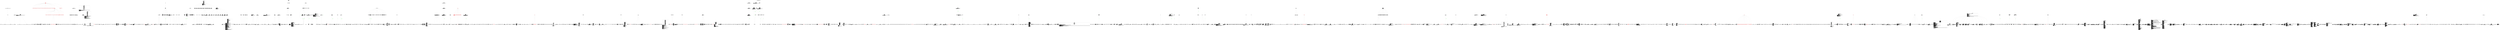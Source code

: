 digraph "classes_superset" {
rankdir=BT
charset="utf-8"
"superset.superset.db_engine_specs.doris.ARRAY" [color="black", fontcolor="black", label=<{ARRAY|python_type<br ALIGN="LEFT"/>|}>, shape="record", style="solid"];
"superset.superset.db_engine_specs.oceanbase.ARRAY" [color="black", fontcolor="black", label=<{ARRAY|python_type<br ALIGN="LEFT"/>|}>, shape="record", style="solid"];
"superset.superset.db_engine_specs.starrocks.ARRAY" [color="black", fontcolor="black", label=<{ARRAY|python_type<br ALIGN="LEFT"/>|}>, shape="record", style="solid"];
"superset.superset.sqllab.sql_json_executer.ASynchronousSqlJsonExecutor" [color="black", fontcolor="black", label=<{ASynchronousSqlJsonExecutor|<br ALIGN="LEFT"/>|execute(execution_context: SqlJsonExecutionContext, rendered_query: str, log_params: dict[str, Any] \| None): SqlJsonExecutionStatus<br ALIGN="LEFT"/>}>, shape="record", style="solid"];
"superset.superset.utils.encrypt.AbstractEncryptedFieldAdapter" [color="black", fontcolor="black", label=<{AbstractEncryptedFieldAdapter|<br ALIGN="LEFT"/>|<I>create</I>(app_config: Optional[dict[str, Any]]): TypeDecorator<br ALIGN="LEFT"/>}>, shape="record", style="solid"];
"superset.superset.utils.log.AbstractEventLogger" [color="black", fontcolor="black", label=<{AbstractEventLogger|action : str<br ALIGN="LEFT"/>curated_form_data_params : set<br ALIGN="LEFT"/>curated_payload_params : set<br ALIGN="LEFT"/>log_to_statsd : bool<br ALIGN="LEFT"/>object_ref : str \| None<br ALIGN="LEFT"/>payload_override : dict<br ALIGN="LEFT"/>start : datetime<br ALIGN="LEFT"/>|curate_form_data(payload: dict[str, Any]): dict[str, Any]<br ALIGN="LEFT"/>curate_payload(payload: dict[str, Any]): dict[str, Any]<br ALIGN="LEFT"/><I>log</I>(user_id: int \| None, action: str, dashboard_id: int \| None, duration_ms: int \| None, slice_id: int \| None, referrer: str \| None, curated_payload: dict[str, Any] \| None, curated_form_data: dict[str, Any] \| None): None<br ALIGN="LEFT"/>log_context(action: str, object_ref: str \| None, log_to_statsd: bool): Iterator[Callable[..., None]]<br ALIGN="LEFT"/>log_this(f: Callable[..., Any]): Callable[..., Any]<br ALIGN="LEFT"/>log_this_with_context(): Callable[..., Any]<br ALIGN="LEFT"/>log_this_with_extra_payload(f: Callable[..., Any]): Callable[..., Any]<br ALIGN="LEFT"/>log_with_context(action: str, duration: timedelta \| None, object_ref: str \| None, log_to_statsd: bool, database: Any \| None): None<br ALIGN="LEFT"/>}>, shape="record", style="solid"];
"superset.superset.commands.chart.fave.AddFavoriteChartCommand" [color="black", fontcolor="black", label=<{AddFavoriteChartCommand|<br ALIGN="LEFT"/>|run(): None<br ALIGN="LEFT"/>validate(): None<br ALIGN="LEFT"/>}>, shape="record", style="solid"];
"superset.superset.commands.dashboard.fave.AddFavoriteDashboardCommand" [color="black", fontcolor="black", label=<{AddFavoriteDashboardCommand|<br ALIGN="LEFT"/>|run(): None<br ALIGN="LEFT"/>validate(): None<br ALIGN="LEFT"/>}>, shape="record", style="solid"];
"superset.superset.superset_typing.AdhocColumn" [color="black", fontcolor="black", label=<{AdhocColumn|columnType : Optional[Literal['BASE_AXIS', 'SERIES']]<br ALIGN="LEFT"/>hasCustomLabel : Optional[bool]<br ALIGN="LEFT"/>label : str<br ALIGN="LEFT"/>sqlExpression : str<br ALIGN="LEFT"/>timeGrain : Optional[str]<br ALIGN="LEFT"/>|}>, shape="record", style="solid"];
"superset.superset.utils.core.AdhocFilterClause" [color="black", fontcolor="black", label=<{AdhocFilterClause|clause : str<br ALIGN="LEFT"/>comparator : FilterValues \| None<br ALIGN="LEFT"/>expressionType : str<br ALIGN="LEFT"/>filterOptionName : str \| None<br ALIGN="LEFT"/>isExtra : bool \| None<br ALIGN="LEFT"/>operator : str<br ALIGN="LEFT"/>sqlExpression : str \| None<br ALIGN="LEFT"/>subject : str<br ALIGN="LEFT"/>|}>, shape="record", style="solid"];
"superset.superset.superset_typing.AdhocMetric" [color="black", fontcolor="black", label=<{AdhocMetric|aggregate : str<br ALIGN="LEFT"/>column : Optional[AdhocMetricColumn]<br ALIGN="LEFT"/>expressionType : Literal['SIMPLE', 'SQL']<br ALIGN="LEFT"/>hasCustomLabel : Optional[bool]<br ALIGN="LEFT"/>label : Optional[str]<br ALIGN="LEFT"/>sqlExpression : Optional[str]<br ALIGN="LEFT"/>|}>, shape="record", style="solid"];
"superset.superset.superset_typing.AdhocMetricColumn" [color="black", fontcolor="black", label=<{AdhocMetricColumn|column_name : Optional[str]<br ALIGN="LEFT"/>description : Optional[str]<br ALIGN="LEFT"/>expression : Optional[str]<br ALIGN="LEFT"/>filterable : bool<br ALIGN="LEFT"/>groupby : bool<br ALIGN="LEFT"/>id : int<br ALIGN="LEFT"/>is_dttm : bool<br ALIGN="LEFT"/>python_date_format : Optional[str]<br ALIGN="LEFT"/>type : str<br ALIGN="LEFT"/>type_generic : str<br ALIGN="LEFT"/>verbose_name : Optional[str]<br ALIGN="LEFT"/>|}>, shape="record", style="solid"];
"superset.superset.utils.core.AdhocMetricExpressionType" [color="black", fontcolor="black", label=<{AdhocMetricExpressionType|SIMPLE : str<br ALIGN="LEFT"/>SQL : str<br ALIGN="LEFT"/>|}>, shape="record", style="solid"];
"superset.superset.advanced_data_type.types.AdvancedDataType" [color="black", fontcolor="black", label=<{AdvancedDataType|description : str<br ALIGN="LEFT"/>translate_filter : Callable[[Column, FilterOperator, Any], BinaryExpression]<br ALIGN="LEFT"/>translate_type : Callable[[AdvancedDataTypeRequest], AdvancedDataTypeResponse]<br ALIGN="LEFT"/>valid_data_types : list[str]<br ALIGN="LEFT"/>verbose_name : str<br ALIGN="LEFT"/>|}>, shape="record", style="solid"];
"superset.superset.advanced_data_type.types.AdvancedDataTypeRequest" [color="black", fontcolor="black", label=<{AdvancedDataTypeRequest|advanced_data_type : str<br ALIGN="LEFT"/>values : list[Union[FilterValues, None]]<br ALIGN="LEFT"/>|}>, shape="record", style="solid"];
"superset.superset.advanced_data_type.types.AdvancedDataTypeResponse" [color="black", fontcolor="black", label=<{AdvancedDataTypeResponse|display_value : str<br ALIGN="LEFT"/>error_message : Optional[str]<br ALIGN="LEFT"/>valid_filter_operators : list[FilterStringOperators]<br ALIGN="LEFT"/>values : list[Any]<br ALIGN="LEFT"/>|}>, shape="record", style="solid"];
"superset.superset.exceptions.AdvancedDataTypeResponseError" [color="black", fontcolor="red", label=<{AdvancedDataTypeResponseError|status : int<br ALIGN="LEFT"/>|}>, shape="record", style="solid"];
"superset.superset.advanced_data_type.api.AdvancedDataTypeRestApi" [color="black", fontcolor="black", label=<{AdvancedDataTypeRestApi|allow_browser_login : bool<br ALIGN="LEFT"/>apispec_parameter_schemas : dict<br ALIGN="LEFT"/>class_permission_name : str<br ALIGN="LEFT"/>openapi_spec_component_schemas : tuple<br ALIGN="LEFT"/>openapi_spec_tag : str<br ALIGN="LEFT"/>resource_name : str<br ALIGN="LEFT"/>|get(): Response<br ALIGN="LEFT"/>get_types(): Response<br ALIGN="LEFT"/>}>, shape="record", style="solid"];
"superset.superset.advanced_data_type.schemas.AdvancedDataTypeSchema" [color="black", fontcolor="black", label=<{AdvancedDataTypeSchema|display_value : String<br ALIGN="LEFT"/>error_message : String<br ALIGN="LEFT"/>valid_filter_operators : List<br ALIGN="LEFT"/>values : List<br ALIGN="LEFT"/>|}>, shape="record", style="solid"];
"superset.superset.db_engine_specs.doris.AggState" [color="black", fontcolor="black", label=<{AggState|<br ALIGN="LEFT"/>|}>, shape="record", style="solid"];
"superset.superset.migrations.versions.2020-10-05_18-10_af30ca79208f_collapse_alerting_models_into_a_single_.Alert" [color="black", fontcolor="black", label=<{Alert|database_id<br ALIGN="LEFT"/>id<br ALIGN="LEFT"/>sql<br ALIGN="LEFT"/>validator_config<br ALIGN="LEFT"/>validator_type<br ALIGN="LEFT"/>|}>, shape="record", style="solid"];
"superset.superset.commands.report.alert.AlertCommand" [color="black", fontcolor="black", label=<{AlertCommand|<br ALIGN="LEFT"/>|run(): bool<br ALIGN="LEFT"/>validate(): None<br ALIGN="LEFT"/>}>, shape="record", style="solid"];
"superset.superset.commands.report.exceptions.AlertQueryError" [color="black", fontcolor="black", label=<{AlertQueryError|message : LazyString<br ALIGN="LEFT"/>status : int<br ALIGN="LEFT"/>|}>, shape="record", style="solid"];
"superset.superset.commands.report.exceptions.AlertQueryInvalidTypeError" [color="black", fontcolor="black", label=<{AlertQueryInvalidTypeError|message : LazyString<br ALIGN="LEFT"/>status : int<br ALIGN="LEFT"/>|}>, shape="record", style="solid"];
"superset.superset.commands.report.exceptions.AlertQueryMultipleColumnsError" [color="black", fontcolor="black", label=<{AlertQueryMultipleColumnsError|message : LazyString<br ALIGN="LEFT"/>status : int<br ALIGN="LEFT"/>|}>, shape="record", style="solid"];
"superset.superset.commands.report.exceptions.AlertQueryMultipleRowsError" [color="black", fontcolor="black", label=<{AlertQueryMultipleRowsError|message : LazyString<br ALIGN="LEFT"/>status : int<br ALIGN="LEFT"/>|}>, shape="record", style="solid"];
"superset.superset.commands.report.exceptions.AlertQueryTimeout" [color="black", fontcolor="black", label=<{AlertQueryTimeout|message : LazyString<br ALIGN="LEFT"/>status : int<br ALIGN="LEFT"/>|}>, shape="record", style="solid"];
"superset.superset.commands.report.exceptions.AlertValidatorConfigError" [color="black", fontcolor="black", label=<{AlertValidatorConfigError|message : LazyString<br ALIGN="LEFT"/>status : int<br ALIGN="LEFT"/>|}>, shape="record", style="solid"];
"superset.superset.views.alerts.AlertView" [color="black", fontcolor="black", label=<{AlertView|class_permission_name : str<br ALIGN="LEFT"/>route_base : str<br ALIGN="LEFT"/>|}>, shape="record", style="solid"];
"superset.superset.migrations.versions.2018-07-19_23-41_c617da68de7d_form_nullable.Annotation" [color="black", fontcolor="black", label=<{Annotation|id<br ALIGN="LEFT"/>json_metadata<br ALIGN="LEFT"/>long_descr<br ALIGN="LEFT"/>short_descr<br ALIGN="LEFT"/>|}>, shape="record", style="solid"];
"superset.superset.migrations.versions.2019-03-21_10-22_d94d33dbe938_form_strip.Annotation" [color="black", fontcolor="black", label=<{Annotation|id<br ALIGN="LEFT"/>json_metadata<br ALIGN="LEFT"/>long_descr<br ALIGN="LEFT"/>short_descr<br ALIGN="LEFT"/>|}>, shape="record", style="solid"];
"superset.superset.migrations.versions.2019-09-19_13-40_258b5280a45e_form_strip_leading_and_trailing_whitespace.Annotation" [color="black", fontcolor="black", label=<{Annotation|id<br ALIGN="LEFT"/>json_metadata<br ALIGN="LEFT"/>long_descr<br ALIGN="LEFT"/>short_descr<br ALIGN="LEFT"/>|}>, shape="record", style="solid"];
"superset.superset.models.annotations.Annotation" [color="black", fontcolor="black", label=<{Annotation|data<br ALIGN="LEFT"/>end_dttm<br ALIGN="LEFT"/>id<br ALIGN="LEFT"/>json_metadata<br ALIGN="LEFT"/>layer<br ALIGN="LEFT"/>layer_id<br ALIGN="LEFT"/>long_descr<br ALIGN="LEFT"/>short_descr<br ALIGN="LEFT"/>start_dttm<br ALIGN="LEFT"/>|}>, shape="record", style="solid"];
"superset.superset.annotation_layers.annotations.filters.AnnotationAllTextFilter" [color="black", fontcolor="black", label=<{AnnotationAllTextFilter|arg_name : str<br ALIGN="LEFT"/>name : LazyString<br ALIGN="LEFT"/>|apply(query: Query, value: Any): Query<br ALIGN="LEFT"/>}>, shape="record", style="solid"];
"superset.superset.commands.annotation_layer.annotation.exceptions.AnnotationCreateFailedError" [color="black", fontcolor="black", label=<{AnnotationCreateFailedError|message : LazyString<br ALIGN="LEFT"/>|}>, shape="record", style="solid"];
"superset.superset.daos.annotation_layer.AnnotationDAO" [color="black", fontcolor="black", label=<{AnnotationDAO|<br ALIGN="LEFT"/>|validate_update_uniqueness(layer_id: int, short_descr: str, annotation_id: Optional[int]): bool<br ALIGN="LEFT"/>}>, shape="record", style="solid"];
"superset.superset.charts.schemas.AnnotationDataSchema" [color="black", fontcolor="black", label=<{AnnotationDataSchema|columns : List<br ALIGN="LEFT"/>records : List<br ALIGN="LEFT"/>|}>, shape="record", style="solid"];
"superset.superset.connectors.sqla.models.AnnotationDatasource" [color="black", fontcolor="black", label=<{AnnotationDatasource|cache_timeout : int<br ALIGN="LEFT"/>changed_on : NoneType<br ALIGN="LEFT"/>column_names : list<br ALIGN="LEFT"/>type : str<br ALIGN="LEFT"/>|<I>get_query_str</I>(query_obj: QueryObjectDict): str<br ALIGN="LEFT"/>query(query_obj: QueryObjectDict): QueryResult<br ALIGN="LEFT"/><I>values_for_column</I>(column_name: str, limit: int): list[Any]<br ALIGN="LEFT"/>}>, shape="record", style="solid"];
"superset.superset.commands.annotation_layer.annotation.exceptions.AnnotationDatesValidationError" [color="black", fontcolor="red", label=<{AnnotationDatesValidationError|<br ALIGN="LEFT"/>|}>, shape="record", style="solid"];
"superset.superset.commands.annotation_layer.annotation.exceptions.AnnotationDeleteFailedError" [color="black", fontcolor="black", label=<{AnnotationDeleteFailedError|message : LazyString<br ALIGN="LEFT"/>|}>, shape="record", style="solid"];
"superset.superset.commands.annotation_layer.annotation.exceptions.AnnotationInvalidError" [color="black", fontcolor="black", label=<{AnnotationInvalidError|message : LazyString<br ALIGN="LEFT"/>|}>, shape="record", style="solid"];
"superset.superset.models.annotations.AnnotationLayer" [color="black", fontcolor="black", label=<{AnnotationLayer|descr<br ALIGN="LEFT"/>id<br ALIGN="LEFT"/>name<br ALIGN="LEFT"/>|}>, shape="record", style="solid"];
"superset.superset.annotation_layers.filters.AnnotationLayerAllTextFilter" [color="black", fontcolor="black", label=<{AnnotationLayerAllTextFilter|arg_name : str<br ALIGN="LEFT"/>name : LazyString<br ALIGN="LEFT"/>|apply(query: Query, value: Any): Query<br ALIGN="LEFT"/>}>, shape="record", style="solid"];
"superset.superset.commands.annotation_layer.exceptions.AnnotationLayerCreateFailedError" [color="black", fontcolor="black", label=<{AnnotationLayerCreateFailedError|message : LazyString<br ALIGN="LEFT"/>|}>, shape="record", style="solid"];
"superset.superset.daos.annotation_layer.AnnotationLayerDAO" [color="black", fontcolor="black", label=<{AnnotationLayerDAO|<br ALIGN="LEFT"/>|has_annotations(model_id: Union[int, list[int]]): bool<br ALIGN="LEFT"/>validate_update_uniqueness(name: str, layer_id: Optional[int]): bool<br ALIGN="LEFT"/>}>, shape="record", style="solid"];
"superset.superset.commands.annotation_layer.exceptions.AnnotationLayerDeleteFailedError" [color="black", fontcolor="black", label=<{AnnotationLayerDeleteFailedError|message : LazyString<br ALIGN="LEFT"/>|}>, shape="record", style="solid"];
"superset.superset.commands.annotation_layer.exceptions.AnnotationLayerDeleteIntegrityError" [color="black", fontcolor="black", label=<{AnnotationLayerDeleteIntegrityError|message : LazyString<br ALIGN="LEFT"/>|}>, shape="record", style="solid"];
"superset.superset.commands.annotation_layer.exceptions.AnnotationLayerInvalidError" [color="black", fontcolor="black", label=<{AnnotationLayerInvalidError|message : LazyString<br ALIGN="LEFT"/>|}>, shape="record", style="solid"];
"superset.superset.commands.annotation_layer.exceptions.AnnotationLayerNameUniquenessValidationError" [color="black", fontcolor="black", label=<{AnnotationLayerNameUniquenessValidationError|<br ALIGN="LEFT"/>|}>, shape="record", style="solid"];
"superset.superset.commands.annotation_layer.exceptions.AnnotationLayerNotFoundError" [color="black", fontcolor="black", label=<{AnnotationLayerNotFoundError|message : LazyString<br ALIGN="LEFT"/>|}>, shape="record", style="solid"];
"superset.superset.annotation_layers.schemas.AnnotationLayerPostSchema" [color="black", fontcolor="black", label=<{AnnotationLayerPostSchema|descr : String<br ALIGN="LEFT"/>name : String<br ALIGN="LEFT"/>|}>, shape="record", style="solid"];
"superset.superset.annotation_layers.schemas.AnnotationLayerPutSchema" [color="black", fontcolor="black", label=<{AnnotationLayerPutSchema|descr : String<br ALIGN="LEFT"/>name : String<br ALIGN="LEFT"/>|}>, shape="record", style="solid"];
"superset.superset.annotation_layers.api.AnnotationLayerRestApi" [color="black", fontcolor="black", label=<{AnnotationLayerRestApi|add_columns : list<br ALIGN="LEFT"/>add_model_schema<br ALIGN="LEFT"/>allow_browser_login : bool<br ALIGN="LEFT"/>allowed_rel_fields : set<br ALIGN="LEFT"/>apispec_parameter_schemas : dict<br ALIGN="LEFT"/>class_permission_name : str<br ALIGN="LEFT"/>datamodel : SQLAInterface<br ALIGN="LEFT"/>edit_columns : list<br ALIGN="LEFT"/>edit_model_schema<br ALIGN="LEFT"/>include_route_methods<br ALIGN="LEFT"/>list_columns : list<br ALIGN="LEFT"/>method_permission_name<br ALIGN="LEFT"/>openapi_spec_methods<br ALIGN="LEFT"/>openapi_spec_tag : str<br ALIGN="LEFT"/>order_columns : list<br ALIGN="LEFT"/>resource_name : str<br ALIGN="LEFT"/>search_filters : dict<br ALIGN="LEFT"/>show_columns : list<br ALIGN="LEFT"/>|bulk_delete(): Response<br ALIGN="LEFT"/>delete(pk: int): Response<br ALIGN="LEFT"/>post(): Response<br ALIGN="LEFT"/>put(pk: int): Response<br ALIGN="LEFT"/>}>, shape="record", style="solid"];
"superset.superset.charts.schemas.AnnotationLayerSchema" [color="black", fontcolor="black", label=<{AnnotationLayerSchema|annotationType : String<br ALIGN="LEFT"/>color : String<br ALIGN="LEFT"/>descriptionColumns : List<br ALIGN="LEFT"/>hideLine : Boolean<br ALIGN="LEFT"/>intervalEndColumn : String<br ALIGN="LEFT"/>name : String<br ALIGN="LEFT"/>opacity : String<br ALIGN="LEFT"/>overrides : Dict<br ALIGN="LEFT"/>show : Boolean<br ALIGN="LEFT"/>showLabel : Boolean<br ALIGN="LEFT"/>showMarkers : Boolean<br ALIGN="LEFT"/>sourceType : String<br ALIGN="LEFT"/>style : String<br ALIGN="LEFT"/>timeColumn : String<br ALIGN="LEFT"/>titleColumn : String<br ALIGN="LEFT"/>value : Raw<br ALIGN="LEFT"/>width : Float<br ALIGN="LEFT"/>|}>, shape="record", style="solid"];
"superset.superset.commands.annotation_layer.exceptions.AnnotationLayerUpdateFailedError" [color="black", fontcolor="black", label=<{AnnotationLayerUpdateFailedError|message : LazyString<br ALIGN="LEFT"/>|}>, shape="record", style="solid"];
"superset.superset.views.annotations.AnnotationLayerView" [color="black", fontcolor="black", label=<{AnnotationLayerView|class_permission_name : str<br ALIGN="LEFT"/>route_base : str<br ALIGN="LEFT"/>|get(pk: int): FlaskResponse<br ALIGN="LEFT"/>list(): FlaskResponse<br ALIGN="LEFT"/>}>, shape="record", style="solid"];
"superset.superset.commands.annotation_layer.annotation.exceptions.AnnotationNotFoundError" [color="black", fontcolor="black", label=<{AnnotationNotFoundError|message : LazyString<br ALIGN="LEFT"/>|}>, shape="record", style="solid"];
"superset.superset.annotation_layers.annotations.schemas.AnnotationPostSchema" [color="black", fontcolor="black", label=<{AnnotationPostSchema|end_dttm : DateTime<br ALIGN="LEFT"/>json_metadata : String<br ALIGN="LEFT"/>long_descr : String<br ALIGN="LEFT"/>short_descr : String<br ALIGN="LEFT"/>start_dttm : DateTime<br ALIGN="LEFT"/>|}>, shape="record", style="solid"];
"superset.superset.annotation_layers.annotations.schemas.AnnotationPutSchema" [color="black", fontcolor="black", label=<{AnnotationPutSchema|end_dttm : DateTime<br ALIGN="LEFT"/>json_metadata : String<br ALIGN="LEFT"/>long_descr : String<br ALIGN="LEFT"/>short_descr : String<br ALIGN="LEFT"/>start_dttm : DateTime<br ALIGN="LEFT"/>|}>, shape="record", style="solid"];
"superset.superset.annotation_layers.annotations.api.AnnotationRestApi" [color="black", fontcolor="black", label=<{AnnotationRestApi|add_columns : list<br ALIGN="LEFT"/>add_model_schema<br ALIGN="LEFT"/>allow_browser_login : bool<br ALIGN="LEFT"/>apispec_parameter_schemas : dict<br ALIGN="LEFT"/>class_permission_name : str<br ALIGN="LEFT"/>datamodel : SQLAInterface<br ALIGN="LEFT"/>edit_columns : list<br ALIGN="LEFT"/>edit_model_schema<br ALIGN="LEFT"/>include_route_methods<br ALIGN="LEFT"/>list_columns : list<br ALIGN="LEFT"/>method_permission_name<br ALIGN="LEFT"/>openapi_spec_methods<br ALIGN="LEFT"/>openapi_spec_tag : str<br ALIGN="LEFT"/>order_columns : list<br ALIGN="LEFT"/>resource_name : str<br ALIGN="LEFT"/>search_filters : dict<br ALIGN="LEFT"/>show_columns : list<br ALIGN="LEFT"/>|bulk_delete(): Response<br ALIGN="LEFT"/>delete(pk: int, annotation_id: int): Response<br ALIGN="LEFT"/>get(pk: int, annotation_id: int): Response<br ALIGN="LEFT"/>get_list(pk: int): Response<br ALIGN="LEFT"/>post(pk: int): Response<br ALIGN="LEFT"/>put(pk: int, annotation_id: int): Response<br ALIGN="LEFT"/>}>, shape="record", style="solid"];
"superset.superset.utils.core.AnnotationType" [color="black", fontcolor="black", label=<{AnnotationType|EVENT : str<br ALIGN="LEFT"/>FORMULA : str<br ALIGN="LEFT"/>INTERVAL : str<br ALIGN="LEFT"/>TIME_SERIES : str<br ALIGN="LEFT"/>|}>, shape="record", style="solid"];
"superset.superset.commands.annotation_layer.annotation.exceptions.AnnotationUniquenessValidationError" [color="black", fontcolor="red", label=<{AnnotationUniquenessValidationError|<br ALIGN="LEFT"/>|}>, shape="record", style="solid"];
"superset.superset.commands.annotation_layer.annotation.exceptions.AnnotationUpdateFailedError" [color="black", fontcolor="black", label=<{AnnotationUpdateFailedError|message : LazyString<br ALIGN="LEFT"/>|}>, shape="record", style="solid"];
"superset.superset.views.api.Api" [color="black", fontcolor="black", label=<{Api|query_context_factory : NoneType<br ALIGN="LEFT"/>|get_query_context_factory(): QueryContextFactory<br ALIGN="LEFT"/>query(): FlaskResponse<br ALIGN="LEFT"/>query_form_data(): FlaskResponse<br ALIGN="LEFT"/>time_range(): FlaskResponse<br ALIGN="LEFT"/>}>, shape="record", style="solid"];
"superset.tests.integration_tests.base_api_tests.ApiOwnersTestCaseMixin" [color="black", fontcolor="black", label=<{ApiOwnersTestCaseMixin|resource_name : str<br ALIGN="LEFT"/>|test_get_base_filter_related_owners()<br ALIGN="LEFT"/>test_get_base_filter_related_owners_on_sm(mock_get_exclude_users_from_list)<br ALIGN="LEFT"/>test_get_filter_related_owners()<br ALIGN="LEFT"/>test_get_ids_related_owners()<br ALIGN="LEFT"/>test_get_ids_related_owners_paginated()<br ALIGN="LEFT"/>test_get_related_fail()<br ALIGN="LEFT"/>test_get_related_owners()<br ALIGN="LEFT"/>test_get_related_owners_paginated()<br ALIGN="LEFT"/>test_get_related_owners_with_extra_filters()<br ALIGN="LEFT"/>test_get_repeated_ids_related_owners()<br ALIGN="LEFT"/>}>, shape="record", style="solid"];
"superset.superset.initialization.SupersetAppInitializer.configure_celery.AppContextTask" [color="black", fontcolor="black", label=<{AppContextTask|abstract : bool<br ALIGN="LEFT"/>|}>, shape="record", style="solid"];
"superset.superset.models.sql_types.presto_sql_types.Array" [color="black", fontcolor="black", label=<{Array|python_type<br ALIGN="LEFT"/>|}>, shape="record", style="solid"];
"superset.superset.db_engine_specs.ascend.AscendEngineSpec" [color="black", fontcolor="black", label=<{AscendEngineSpec|engine : str<br ALIGN="LEFT"/>engine_name : str<br ALIGN="LEFT"/>|}>, shape="record", style="solid"];
"superset.superset.async_events.api.AsyncEventsRestApi" [color="black", fontcolor="black", label=<{AsyncEventsRestApi|allow_browser_login : bool<br ALIGN="LEFT"/>resource_name : str<br ALIGN="LEFT"/>|events(): Response<br ALIGN="LEFT"/>}>, shape="record", style="solid"];
"superset.superset.commands.report.execute.AsyncExecuteReportScheduleCommand" [color="black", fontcolor="black", label=<{AsyncExecuteReportScheduleCommand|<br ALIGN="LEFT"/>|run(): None<br ALIGN="LEFT"/>validate(): None<br ALIGN="LEFT"/>}>, shape="record", style="solid"];
"superset.superset.commands.report.log_prune.AsyncPruneReportScheduleLogCommand" [color="black", fontcolor="black", label=<{AsyncPruneReportScheduleLogCommand|<br ALIGN="LEFT"/>|run(): None<br ALIGN="LEFT"/><I>validate</I>(): None<br ALIGN="LEFT"/>}>, shape="record", style="solid"];
"superset.superset.async_events.async_query_manager.AsyncQueryJobException" [color="black", fontcolor="red", label=<{AsyncQueryJobException|<br ALIGN="LEFT"/>|}>, shape="record", style="solid"];
"superset.superset.async_events.async_query_manager.AsyncQueryManager" [color="black", fontcolor="black", label=<{AsyncQueryManager|MAX_EVENT_COUNT : int<br ALIGN="LEFT"/>STATUS_DONE : str<br ALIGN="LEFT"/>STATUS_ERROR : str<br ALIGN="LEFT"/>STATUS_PENDING : str<br ALIGN="LEFT"/>STATUS_RUNNING : str<br ALIGN="LEFT"/>|init_app(app: Flask): None<br ALIGN="LEFT"/>init_job(channel_id: str, user_id: Optional[int]): dict[str, Any]<br ALIGN="LEFT"/>parse_channel_id_from_request(req: Request): str<br ALIGN="LEFT"/>read_events(channel: str, last_id: Optional[str]): list[Optional[dict[str, Any]]]<br ALIGN="LEFT"/>register_request_handlers(app: Flask): None<br ALIGN="LEFT"/>submit_chart_data_job(channel_id: str, form_data: dict[str, Any], user_id: Optional[int]): dict[str, Any]<br ALIGN="LEFT"/>submit_explore_json_job(channel_id: str, form_data: dict[str, Any], response_type: str, force: Optional[bool], user_id: Optional[int]): dict[str, Any]<br ALIGN="LEFT"/>update_job(job_metadata: dict[str, Any], status: str): None<br ALIGN="LEFT"/>}>, shape="record", style="solid"];
"superset.superset.async_events.async_query_manager_factory.AsyncQueryManagerFactory" [color="black", fontcolor="black", label=<{AsyncQueryManagerFactory|<br ALIGN="LEFT"/>|init_app(app: Flask): None<br ALIGN="LEFT"/>instance(): AsyncQueryManager<br ALIGN="LEFT"/>}>, shape="record", style="solid"];
"superset.superset.async_events.async_query_manager.AsyncQueryTokenException" [color="black", fontcolor="red", label=<{AsyncQueryTokenException|<br ALIGN="LEFT"/>|}>, shape="record", style="solid"];
"superset.superset.db_engine_specs.athena.AthenaEngineSpec" [color="black", fontcolor="black", label=<{AthenaEngineSpec|allows_escaped_colons : bool<br ALIGN="LEFT"/>custom_errors : dict[Pattern[str], tuple[str, SupersetErrorType, dict[str, Any]]]<br ALIGN="LEFT"/>disable_ssh_tunneling : bool<br ALIGN="LEFT"/>engine : str<br ALIGN="LEFT"/>engine_name : str<br ALIGN="LEFT"/>|convert_dttm(target_type: str, dttm: datetime, db_extra: Optional[dict[str, Any]]): Optional[str]<br ALIGN="LEFT"/>epoch_to_dttm(): str<br ALIGN="LEFT"/>}>, shape="record", style="solid"];
"superset.superset.migrations.versions.2016-06-27_08-43_27ae655e4247_make_creator_owners.AuditMixin" [color="black", fontcolor="black", label=<{AuditMixin|created_by<br ALIGN="LEFT"/>created_by_fk<br ALIGN="LEFT"/>|}>, shape="record", style="solid"];
"superset.superset.migrations.versions.2018-07-26_11-10_c82ee8a39623_add_implicit_tags.AuditMixinNullable" [color="black", fontcolor="black", label=<{AuditMixinNullable|changed_by_fk<br ALIGN="LEFT"/>changed_on<br ALIGN="LEFT"/>created_by_fk<br ALIGN="LEFT"/>created_on<br ALIGN="LEFT"/>|}>, shape="record", style="solid"];
"superset.superset.models.helpers.AuditMixinNullable" [color="black", fontcolor="black", label=<{AuditMixinNullable|changed_by_<br ALIGN="LEFT"/>changed_by_fk<br ALIGN="LEFT"/>changed_by_name<br ALIGN="LEFT"/>changed_on<br ALIGN="LEFT"/>changed_on_humanized<br ALIGN="LEFT"/>created_by_fk<br ALIGN="LEFT"/>created_by_name<br ALIGN="LEFT"/>created_on<br ALIGN="LEFT"/>created_on_humanized<br ALIGN="LEFT"/>|changed_on_(): Markup<br ALIGN="LEFT"/>changed_on_delta_humanized(): str<br ALIGN="LEFT"/>changed_on_dttm(): float<br ALIGN="LEFT"/>changed_on_utc(): str<br ALIGN="LEFT"/>created_on_delta_humanized(): str<br ALIGN="LEFT"/>creator(): Union[Markup, str]<br ALIGN="LEFT"/>modified(): Markup<br ALIGN="LEFT"/>}>, shape="record", style="solid"];
"superset.superset.db_engine_specs.aurora.AuroraMySQLDataAPI" [color="black", fontcolor="black", label=<{AuroraMySQLDataAPI|default_driver : str<br ALIGN="LEFT"/>engine : str<br ALIGN="LEFT"/>engine_name : str<br ALIGN="LEFT"/>sqlalchemy_uri_placeholder : str<br ALIGN="LEFT"/>|}>, shape="record", style="solid"];
"superset.superset.db_engine_specs.aurora.AuroraPostgresDataAPI" [color="black", fontcolor="black", label=<{AuroraPostgresDataAPI|default_driver : str<br ALIGN="LEFT"/>engine : str<br ALIGN="LEFT"/>engine_name : str<br ALIGN="LEFT"/>sqlalchemy_uri_placeholder : str<br ALIGN="LEFT"/>|}>, shape="record", style="solid"];
"superset.superset.migrations.versions.2022-04-01_14-38_a9422eeaae74_new_dataset_models_take_2.AuxiliaryColumnsMixin" [color="black", fontcolor="black", label=<{AuxiliaryColumnsMixin|changed_by_fk<br ALIGN="LEFT"/>changed_on<br ALIGN="LEFT"/>created_by_fk<br ALIGN="LEFT"/>created_on<br ALIGN="LEFT"/>|}>, shape="record", style="solid"];
"superset.superset.available_domains.api.AvailableDomainsRestApi" [color="black", fontcolor="black", label=<{AvailableDomainsRestApi|allow_browser_login : bool<br ALIGN="LEFT"/>available_domains_schema<br ALIGN="LEFT"/>class_permission_name : str<br ALIGN="LEFT"/>method_permission_name<br ALIGN="LEFT"/>openapi_spec_component_schemas : tuple<br ALIGN="LEFT"/>openapi_spec_tag : str<br ALIGN="LEFT"/>resource_name : str<br ALIGN="LEFT"/>|get(): Response<br ALIGN="LEFT"/>}>, shape="record", style="solid"];
"superset.superset.available_domains.schemas.AvailableDomainsSchema" [color="black", fontcolor="black", label=<{AvailableDomainsSchema|domains : List<br ALIGN="LEFT"/>|}>, shape="record", style="solid"];
"superset.superset.db_engine_specs.mssql.AzureSynapseSpec" [color="black", fontcolor="black", label=<{AzureSynapseSpec|default_driver : str<br ALIGN="LEFT"/>engine : str<br ALIGN="LEFT"/>engine_name : str<br ALIGN="LEFT"/>|}>, shape="record", style="solid"];
"superset.superset.db_engine_specs.doris.BITMAP" [color="black", fontcolor="black", label=<{BITMAP|<br ALIGN="LEFT"/>|}>, shape="record", style="solid"];
"superset.superset.db_engine_specs.starrocks.BITMAP" [color="black", fontcolor="black", label=<{BITMAP|<br ALIGN="LEFT"/>|}>, shape="record", style="solid"];
"superset.superset.views.alerts.BaseAlertReportView" [color="black", fontcolor="black", label=<{BaseAlertReportView|class_permission_name : str<br ALIGN="LEFT"/>route_base : str<br ALIGN="LEFT"/>|list(): FlaskResponse<br ALIGN="LEFT"/>log(pk: int): FlaskResponse<br ALIGN="LEFT"/>}>, shape="record", style="solid"];
"superset.superset.migrations.versions.2018-07-19_23-41_c617da68de7d_form_nullable.BaseColumnMixin" [color="black", fontcolor="black", label=<{BaseColumnMixin|column_name<br ALIGN="LEFT"/>description<br ALIGN="LEFT"/>id<br ALIGN="LEFT"/>type<br ALIGN="LEFT"/>verbose_name<br ALIGN="LEFT"/>|}>, shape="record", style="solid"];
"superset.superset.migrations.versions.2018-07-20_15-31_7f2635b51f5d_update_base_columns.BaseColumnMixin" [color="black", fontcolor="black", label=<{BaseColumnMixin|id<br ALIGN="LEFT"/>|}>, shape="record", style="solid"];
"superset.superset.migrations.versions.2019-03-21_10-22_d94d33dbe938_form_strip.BaseColumnMixin" [color="black", fontcolor="black", label=<{BaseColumnMixin|column_name<br ALIGN="LEFT"/>description<br ALIGN="LEFT"/>id<br ALIGN="LEFT"/>type<br ALIGN="LEFT"/>verbose_name<br ALIGN="LEFT"/>|}>, shape="record", style="solid"];
"superset.superset.migrations.versions.2019-09-19_13-40_258b5280a45e_form_strip_leading_and_trailing_whitespace.BaseColumnMixin" [color="black", fontcolor="black", label=<{BaseColumnMixin|column_name<br ALIGN="LEFT"/>description<br ALIGN="LEFT"/>id<br ALIGN="LEFT"/>type<br ALIGN="LEFT"/>verbose_name<br ALIGN="LEFT"/>|}>, shape="record", style="solid"];
"superset.superset.commands.base.BaseCommand" [color="black", fontcolor="black", label=<{BaseCommand|<br ALIGN="LEFT"/>|<I>run</I>(): Any<br ALIGN="LEFT"/><I>validate</I>(): None<br ALIGN="LEFT"/>}>, shape="record", style="solid"];
"superset.superset.daos.base.BaseDAO" [color="black", fontcolor="black", label=<{BaseDAO|base_filter : BaseFilter \| None<br ALIGN="LEFT"/>id_column_name : str<br ALIGN="LEFT"/>model_cls : type[Model] \| None<br ALIGN="LEFT"/>|create(item: T \| None, attributes: dict[str, Any] \| None): T<br ALIGN="LEFT"/>delete(items: list[T]): None<br ALIGN="LEFT"/>find_all(): list[T]<br ALIGN="LEFT"/>find_by_id(model_id: str \| int, skip_base_filter: bool): T \| None<br ALIGN="LEFT"/>find_by_ids(model_ids: list[str] \| list[int], skip_base_filter: bool): list[T]<br ALIGN="LEFT"/>find_one_or_none(): T \| None<br ALIGN="LEFT"/>update(item: T \| None, attributes: dict[str, Any] \| None): T<br ALIGN="LEFT"/>}>, shape="record", style="solid"];
"superset.superset.commands.dashboard.permalink.base.BaseDashboardPermalinkCommand" [color="black", fontcolor="black", label=<{BaseDashboardPermalinkCommand|codec<br ALIGN="LEFT"/>resource<br ALIGN="LEFT"/>salt<br ALIGN="LEFT"/>|}>, shape="record", style="solid"];
"superset.superset.dashboards.schemas.BaseDashboardSchema" [color="black", fontcolor="black", label=<{BaseDashboardSchema|<br ALIGN="LEFT"/>|post_load(data: dict[str, Any]): dict[str, Any]<br ALIGN="LEFT"/>}>, shape="record", style="solid"];
"superset.superset.commands.database.uploaders.base.BaseDataReader" [color="black", fontcolor="black", label=<{BaseDataReader|<br ALIGN="LEFT"/>|<I>file_metadata</I>(file: FileStorage): FileMetadata<br ALIGN="LEFT"/><I>file_to_dataframe</I>(file: FileStorage): pd.DataFrame<br ALIGN="LEFT"/>read(file: FileStorage, database: Database, table_name: str, schema_name: Optional[str]): None<br ALIGN="LEFT"/>}>, shape="record", style="solid"];
"superset.superset.connectors.sqla.models.BaseDatasource" [color="black", fontcolor="black", label=<{BaseDatasource|baselink : str \| None<br ALIGN="LEFT"/>cache_timeout<br ALIGN="LEFT"/>catalog<br ALIGN="LEFT"/>catalog_perm<br ALIGN="LEFT"/>column_formats<br ALIGN="LEFT"/>column_names<br ALIGN="LEFT"/>columns : list[TableColumn]<br ALIGN="LEFT"/>columns_types<br ALIGN="LEFT"/>connection<br ALIGN="LEFT"/>currency_formats<br ALIGN="LEFT"/>data<br ALIGN="LEFT"/>datasource_name<br ALIGN="LEFT"/>default_endpoint<br ALIGN="LEFT"/>description<br ALIGN="LEFT"/>dttm_cols<br ALIGN="LEFT"/>explore_url<br ALIGN="LEFT"/>external_url<br ALIGN="LEFT"/>extra_import_fields : list<br ALIGN="LEFT"/>filter_select_enabled<br ALIGN="LEFT"/>filterable_column_names<br ALIGN="LEFT"/>id<br ALIGN="LEFT"/>is_featured<br ALIGN="LEFT"/>is_managed_externally<br ALIGN="LEFT"/>is_rls_supported : bool<br ALIGN="LEFT"/>is_virtual<br ALIGN="LEFT"/>kind<br ALIGN="LEFT"/>main_dttm_col<br ALIGN="LEFT"/>metrics : list[SqlMetric]<br ALIGN="LEFT"/>name<br ALIGN="LEFT"/>offset<br ALIGN="LEFT"/>order_by_choices<br ALIGN="LEFT"/>owner_class : User \| None<br ALIGN="LEFT"/>owners : list[User]<br ALIGN="LEFT"/>owners_data<br ALIGN="LEFT"/>params<br ALIGN="LEFT"/>perm<br ALIGN="LEFT"/>query_language : str \| None<br ALIGN="LEFT"/>schema<br ALIGN="LEFT"/>schema_perm<br ALIGN="LEFT"/>select_star<br ALIGN="LEFT"/>short_data<br ALIGN="LEFT"/>slices<br ALIGN="LEFT"/>sql : str \| None<br ALIGN="LEFT"/>type<br ALIGN="LEFT"/>uid<br ALIGN="LEFT"/>update_from_object_fields : list[str]<br ALIGN="LEFT"/>url<br ALIGN="LEFT"/>verbose_map<br ALIGN="LEFT"/>|add_missing_metrics(metrics: list[SqlMetric]): None<br ALIGN="LEFT"/>data_for_slices(slices: list[Slice]): dict[str, Any]<br ALIGN="LEFT"/>default_query(qry: Query): Query<br ALIGN="LEFT"/><I>external_metadata</I>(): list[ResultSetColumnType]<br ALIGN="LEFT"/>filter_values_handler(values: FilterValues \| None, operator: str, target_generic_type: utils.GenericDataType, target_native_type: str \| None, is_list_target: bool, db_engine_spec: builtins.type[BaseEngineSpec] \| None, db_extra: dict[str, Any] \| None): FilterValues \| None<br ALIGN="LEFT"/>get_column(column_name: str \| None): TableColumn \| None<br ALIGN="LEFT"/><I>get_datasource_by_name</I>(datasource_name: str, catalog: str \| None, schema: str, database_name: str): BaseDatasource \| None<br ALIGN="LEFT"/>get_extra_cache_keys(query_obj: QueryObjectDict): list[Hashable]<br ALIGN="LEFT"/>get_fk_many_from_list(object_list: list[Any], fkmany: list[Column], fkmany_class: builtins.type[TableColumn \| SqlMetric], key_attr: str): list[Column]<br ALIGN="LEFT"/><I>get_query_str</I>(query_obj: QueryObjectDict): str<br ALIGN="LEFT"/>get_sqla_row_level_filters(template_processor: Optional[BaseTemplateProcessor]): list[TextClause]<br ALIGN="LEFT"/><I>get_template_processor</I>(): BaseTemplateProcessor<br ALIGN="LEFT"/><I>query</I>(query_obj: QueryObjectDict): QueryResult<br ALIGN="LEFT"/>raise_for_access(): None<br ALIGN="LEFT"/><I>text</I>(clause: str): TextClause<br ALIGN="LEFT"/>update_from_object(obj: dict[str, Any]): None<br ALIGN="LEFT"/>}>, shape="record", style="solid"];
"superset.superset.migrations.versions.2018-07-19_23-41_c617da68de7d_form_nullable.BaseDatasourceMixin" [color="black", fontcolor="black", label=<{BaseDatasourceMixin|description<br ALIGN="LEFT"/>id<br ALIGN="LEFT"/>|}>, shape="record", style="solid"];
"superset.superset.migrations.versions.2019-03-21_10-22_d94d33dbe938_form_strip.BaseDatasourceMixin" [color="black", fontcolor="black", label=<{BaseDatasourceMixin|description<br ALIGN="LEFT"/>id<br ALIGN="LEFT"/>|}>, shape="record", style="solid"];
"superset.superset.migrations.versions.2019-09-19_13-40_258b5280a45e_form_strip_leading_and_trailing_whitespace.BaseDatasourceMixin" [color="black", fontcolor="black", label=<{BaseDatasourceMixin|description<br ALIGN="LEFT"/>id<br ALIGN="LEFT"/>|}>, shape="record", style="solid"];
"superset.superset.viz.BaseDeckGLViz" [color="black", fontcolor="black", label=<{BaseDeckGLViz|credits : str<br ALIGN="LEFT"/>is_timeseries : bool<br ALIGN="LEFT"/>metric<br ALIGN="LEFT"/>spatial_control_keys : list[str]<br ALIGN="LEFT"/>|add_null_filters(): None<br ALIGN="LEFT"/>get_data(df: pd.DataFrame): VizData<br ALIGN="LEFT"/>get_js_columns(data: dict[str, Any]): dict[str, Any]<br ALIGN="LEFT"/>get_metrics(): list[str]<br ALIGN="LEFT"/><I>get_properties</I>(data: dict[str, Any]): dict[str, Any]<br ALIGN="LEFT"/>get_spatial_columns(key: str): list[str]<br ALIGN="LEFT"/>parse_coordinates(latlong: Any): tuple[float, float] \| None<br ALIGN="LEFT"/>process_spatial_data_obj(key: str, df: pd.DataFrame): pd.DataFrame<br ALIGN="LEFT"/>process_spatial_query_obj(key: str, group_by: list[str]): None<br ALIGN="LEFT"/>query_obj(): QueryObjectDict<br ALIGN="LEFT"/>reverse_geohash_decode(geohash_code: str): tuple[str, str]<br ALIGN="LEFT"/>reverse_latlong(df: pd.DataFrame, key: str): None<br ALIGN="LEFT"/>}>, shape="record", style="solid"];
"superset.superset.commands.distributed_lock.base.BaseDistributedLockCommand" [color="black", fontcolor="black", label=<{BaseDistributedLockCommand|codec<br ALIGN="LEFT"/>key : UUID<br ALIGN="LEFT"/>resource<br ALIGN="LEFT"/>|<I>validate</I>(): None<br ALIGN="LEFT"/>}>, shape="record", style="solid"];
"superset.superset.db_engine_specs.base.BaseEngineSpec" [color="black", fontcolor="black", label=<{BaseEngineSpec|allow_limit_clause : bool<br ALIGN="LEFT"/>allows_alias_in_orderby : bool<br ALIGN="LEFT"/>allows_alias_in_select : bool<br ALIGN="LEFT"/>allows_alias_to_source_column : bool<br ALIGN="LEFT"/>allows_cte_in_subquery : bool<br ALIGN="LEFT"/>allows_escaped_colons : bool<br ALIGN="LEFT"/>allows_hidden_cc_in_orderby : bool<br ALIGN="LEFT"/>allows_hidden_orderby_agg : bool<br ALIGN="LEFT"/>allows_joins : bool<br ALIGN="LEFT"/>allows_sql_comments : bool<br ALIGN="LEFT"/>allows_subqueries : bool<br ALIGN="LEFT"/>arraysize : int<br ALIGN="LEFT"/>column_type_mappings : tuple[ColumnTypeMapping, ...]<br ALIGN="LEFT"/>column_type_mutators : dict[TypeEngine, Callable[[Any], Any]]<br ALIGN="LEFT"/>cte_alias : str<br ALIGN="LEFT"/>custom_errors : dict[Pattern[str], tuple[str, SupersetErrorType, dict[str, Any]]]<br ALIGN="LEFT"/>default_driver : str \| None<br ALIGN="LEFT"/>disable_ssh_tunneling : bool<br ALIGN="LEFT"/>disallow_uri_query_params : dict[str, set[str]]<br ALIGN="LEFT"/>drivers : dict[str, str]<br ALIGN="LEFT"/>encrypted_extra_sensitive_fields : set[str]<br ALIGN="LEFT"/>enforce_uri_query_params : dict[str, dict[str, Any]]<br ALIGN="LEFT"/>engine : str<br ALIGN="LEFT"/>engine_aliases : set[str]<br ALIGN="LEFT"/>engine_name : str \| None<br ALIGN="LEFT"/>force_column_alias_quotes : bool<br ALIGN="LEFT"/>has_query_id_before_execute : bool<br ALIGN="LEFT"/>limit_method : str<br ALIGN="LEFT"/>max_column_name_length : int \| None<br ALIGN="LEFT"/>oauth2_authorization_request_uri : str \| None<br ALIGN="LEFT"/>oauth2_exception<br ALIGN="LEFT"/>oauth2_scope : str<br ALIGN="LEFT"/>oauth2_token_request_type : str<br ALIGN="LEFT"/>oauth2_token_request_uri : str \| None<br ALIGN="LEFT"/>run_multiple_statements_as_one : bool<br ALIGN="LEFT"/>select_keywords : set[str]<br ALIGN="LEFT"/>sqlalchemy_uri_placeholder : str<br ALIGN="LEFT"/>supports_catalog : bool<br ALIGN="LEFT"/>supports_dynamic_catalog : bool<br ALIGN="LEFT"/>supports_dynamic_schema : bool<br ALIGN="LEFT"/>supports_file_upload : bool<br ALIGN="LEFT"/>supports_multivalues_insert : bool<br ALIGN="LEFT"/>supports_oauth2 : bool<br ALIGN="LEFT"/>time_groupby_inline : bool<br ALIGN="LEFT"/>top_keywords : set[str]<br ALIGN="LEFT"/>try_remove_schema_from_table_name : bool<br ALIGN="LEFT"/>|adjust_engine_params(uri: URL, connect_args: dict[str, Any], catalog: str \| None, schema: str \| None): tuple[URL, dict[str, Any]]<br ALIGN="LEFT"/><I>alter_new_orm_column</I>(orm_col: TableColumn): None<br ALIGN="LEFT"/>apply_limit_to_sql(sql: str, limit: int, database: Database, force: bool): str<br ALIGN="LEFT"/>apply_top_to_sql(sql: str, limit: int): str<br ALIGN="LEFT"/>cancel_query(cursor: Any, query: Query, cancel_query_id: str): bool<br ALIGN="LEFT"/>column_datatype_to_string(sqla_column_type: TypeEngine, dialect: Dialect): str<br ALIGN="LEFT"/>convert_dttm(target_type: str, dttm: datetime, db_extra: dict[str, Any] \| None): str \| None<br ALIGN="LEFT"/>denormalize_name(dialect: Dialect, name: str): str<br ALIGN="LEFT"/>df_to_sql(database: Database, table: Table, df: pd.DataFrame, to_sql_kwargs: dict[str, Any]): None<br ALIGN="LEFT"/>epoch_ms_to_dttm(): str<br ALIGN="LEFT"/><I>epoch_to_dttm</I>(): str<br ALIGN="LEFT"/>estimate_query_cost(database: Database, catalog: str \| None, schema: str, sql: str, source: utils.QuerySource \| None): list[dict[str, Any]]<br ALIGN="LEFT"/>estimate_statement_cost(database: Database, statement: str, cursor: Any): dict[str, Any]<br ALIGN="LEFT"/>execute(cursor: Any, query: str, database: Database): None<br ALIGN="LEFT"/>execute_with_cursor(cursor: Any, sql: str, query: Query): None<br ALIGN="LEFT"/>expand_data(columns: list[ResultSetColumnType], data: list[dict[Any, Any]]): tuple[list[ResultSetColumnType], list[dict[Any, Any]], list[ResultSetColumnType]]<br ALIGN="LEFT"/>extract_error_message(ex: Exception): str<br ALIGN="LEFT"/>extract_errors(ex: Exception, context: dict[str, Any] \| None): list[SupersetError]<br ALIGN="LEFT"/>fetch_data(cursor: Any, limit: int \| None): list[tuple[Any, ...]]<br ALIGN="LEFT"/>get_allow_cost_estimate(extra: dict[str, Any]): bool<br ALIGN="LEFT"/>get_allows_alias_in_select(database: Database): bool<br ALIGN="LEFT"/>get_cancel_query_id(cursor: Any, query: Query): str \| None<br ALIGN="LEFT"/>get_catalog_names(database: Database, inspector: Inspector): set[str]<br ALIGN="LEFT"/>get_column_spec(native_type: str \| None, db_extra: dict[str, Any] \| None, source: utils.ColumnTypeSource): ColumnSpec \| None<br ALIGN="LEFT"/>get_column_types(column_type: str \| None): tuple[TypeEngine, GenericDataType] \| None<br ALIGN="LEFT"/>get_columns(inspector: Inspector, table: Table, options: dict[str, Any] \| None): list[ResultSetColumnType]<br ALIGN="LEFT"/>get_cte_query(sql: str): str \| None<br ALIGN="LEFT"/>get_datatype(type_code: Any): str \| None<br ALIGN="LEFT"/>get_dbapi_exception_mapping(): dict[type[Exception], type[Exception]]<br ALIGN="LEFT"/>get_dbapi_mapped_exception(exception: Exception): Exception<br ALIGN="LEFT"/>get_default_catalog(database: Database): str \| None<br ALIGN="LEFT"/>get_default_schema(database: Database, catalog: str \| None): str \| None<br ALIGN="LEFT"/>get_default_schema_for_query(database: Database, query: Query): str \| None<br ALIGN="LEFT"/>get_engine(database: Database, catalog: str \| None, schema: str \| None, source: utils.QuerySource \| None): ContextManager[Engine]<br ALIGN="LEFT"/>get_extra_params(database: Database): dict[str, Any]<br ALIGN="LEFT"/>get_extra_table_metadata(database: Database, table: Table): dict[str, Any]<br ALIGN="LEFT"/>get_function_names(database: Database): list[str]<br ALIGN="LEFT"/>get_impersonation_key(user: User \| None): Any<br ALIGN="LEFT"/>get_indexes(database: Database, inspector: Inspector, table: Table): list[dict[str, Any]]<br ALIGN="LEFT"/>get_limit_from_sql(sql: str): int \| None<br ALIGN="LEFT"/>get_metrics(database: Database, inspector: Inspector, table: Table): list[MetricType]<br ALIGN="LEFT"/>get_oauth2_authorization_uri(config: OAuth2ClientConfig, state: OAuth2State): str<br ALIGN="LEFT"/>get_oauth2_config(): OAuth2ClientConfig \| None<br ALIGN="LEFT"/>get_oauth2_fresh_token(config: OAuth2ClientConfig, refresh_token: str): OAuth2TokenResponse<br ALIGN="LEFT"/>get_oauth2_token(config: OAuth2ClientConfig, code: str): OAuth2TokenResponse<br ALIGN="LEFT"/>get_prequeries(database: Database, catalog: str \| None, schema: str \| None): list[str]<br ALIGN="LEFT"/>get_public_information(): dict[str, Any]<br ALIGN="LEFT"/>get_schema_from_engine_params(sqlalchemy_uri: URL, connect_args: dict[str, Any]): str \| None<br ALIGN="LEFT"/>get_schema_names(inspector: Inspector): set[str]<br ALIGN="LEFT"/>get_sqla_column_type(native_type: str \| None, db_extra: dict[str, Any] \| None, source: utils.ColumnTypeSource): TypeEngine \| None<br ALIGN="LEFT"/>get_table_comment(inspector: Inspector, table: Table): str \| None<br ALIGN="LEFT"/>get_table_metadata(database: Database, table: Table): TableMetadataResponse<br ALIGN="LEFT"/>get_table_names(database: Database, inspector: Inspector, schema: str \| None): set[str]<br ALIGN="LEFT"/>get_text_clause(clause: str): TextClause<br ALIGN="LEFT"/>get_time_grain_expressions(): dict[str \| None, str]<br ALIGN="LEFT"/>get_time_grains(): tuple[TimeGrain, ...]<br ALIGN="LEFT"/>get_timestamp_expr(col: ColumnClause, pdf: str \| None, time_grain: str \| None): TimestampExpression<br ALIGN="LEFT"/>get_url_for_impersonation(url: URL, impersonate_user: bool, username: str \| None, access_token: str \| None): URL<br ALIGN="LEFT"/>get_view_names(database: Database, inspector: Inspector, schema: str \| None): set[str]<br ALIGN="LEFT"/><I>handle_cursor</I>(cursor: Any, query: Query): None<br ALIGN="LEFT"/>has_implicit_cancel(): bool<br ALIGN="LEFT"/>is_oauth2_enabled(): bool<br ALIGN="LEFT"/>is_select_query(parsed_query: ParsedQuery): bool<br ALIGN="LEFT"/>make_label_compatible(label: str): str \| quoted_name<br ALIGN="LEFT"/>mask_encrypted_extra(encrypted_extra: str \| None): str \| None<br ALIGN="LEFT"/>mutate_db_for_connection_test(database: Database): None<br ALIGN="LEFT"/>needs_oauth2(ex: Exception): bool<br ALIGN="LEFT"/>normalize_indexes(indexes: list[dict[str, Any]]): list[dict[str, Any]]<br ALIGN="LEFT"/>parse_error_exception(exception: Exception): Exception<br ALIGN="LEFT"/>parse_sql(sql: str): list[str]<br ALIGN="LEFT"/><I>patch</I>(): None<br ALIGN="LEFT"/>prepare_cancel_query(query: Query): None<br ALIGN="LEFT"/>process_statement(statement: BaseSQLStatement[Any], database: Database): str<br ALIGN="LEFT"/>pyodbc_rows_to_tuples(data: list[Any]): list[tuple[Any, ...]]<br ALIGN="LEFT"/>query_cost_formatter(raw_cost: list[dict[str, Any]]): list[dict[str, str]]<br ALIGN="LEFT"/>quote_table(table: Table, dialect: Dialect): str<br ALIGN="LEFT"/>select_star(database: Database, table: Table, engine: Engine, limit: int, show_cols: bool, indent: bool, latest_partition: bool, cols: list[ResultSetColumnType] \| None): str<br ALIGN="LEFT"/>set_or_update_query_limit(sql: str, limit: int): str<br ALIGN="LEFT"/>start_oauth2_dance(database: Database): None<br ALIGN="LEFT"/>supports_backend(backend: str, driver: str \| None): bool<br ALIGN="LEFT"/>supports_url(url: URL): bool<br ALIGN="LEFT"/>top_not_in_sql(sql: str): bool<br ALIGN="LEFT"/>unmask_encrypted_extra(old: str \| None, new: str \| None): str \| None<br ALIGN="LEFT"/><I>update_impersonation_config</I>(database: Database, connect_args: dict[str, Any], uri: str, username: str \| None, access_token: str \| None): None<br ALIGN="LEFT"/>update_params_from_encrypted_extra(database: Database, params: dict[str, Any]): None<br ALIGN="LEFT"/>validate_database_uri(sqlalchemy_uri: URL): None<br ALIGN="LEFT"/>where_latest_partition(database: Database, table: Table, query: Select, columns: list[ResultSetColumnType] \| None): Select \| None<br ALIGN="LEFT"/>}>, shape="record", style="solid"];
"superset.superset.commands.explore.permalink.base.BaseExplorePermalinkCommand" [color="black", fontcolor="black", label=<{BaseExplorePermalinkCommand|codec<br ALIGN="LEFT"/>resource<br ALIGN="LEFT"/>salt<br ALIGN="LEFT"/>|}>, shape="record", style="solid"];
"superset.superset.views.base_api.BaseFavoriteFilter" [color="black", fontcolor="black", label=<{BaseFavoriteFilter|arg_name : str<br ALIGN="LEFT"/>class_name : str<br ALIGN="LEFT"/>model : type[Dashboard \| Slice \| SqllabQuery]<br ALIGN="LEFT"/>name : LazyString<br ALIGN="LEFT"/>|apply(query: Query, value: Any): Query<br ALIGN="LEFT"/>}>, shape="record", style="solid"];
"superset.superset.views.filters.BaseFilterRelatedRoles" [color="black", fontcolor="black", label=<{BaseFilterRelatedRoles|arg_name : str<br ALIGN="LEFT"/>name : LazyString<br ALIGN="LEFT"/>|apply(query: Query, value: Optional[Any]): Query<br ALIGN="LEFT"/>}>, shape="record", style="solid"];
"superset.superset.views.filters.BaseFilterRelatedUsers" [color="black", fontcolor="black", label=<{BaseFilterRelatedUsers|arg_name : str<br ALIGN="LEFT"/>name : LazyString<br ALIGN="LEFT"/>|apply(query: Query, value: Optional[Any]): Query<br ALIGN="LEFT"/>}>, shape="record", style="solid"];
"superset.superset.migrations.versions.2018-07-19_23-41_c617da68de7d_form_nullable.BaseMetricMixin" [color="black", fontcolor="black", label=<{BaseMetricMixin|d3format<br ALIGN="LEFT"/>description<br ALIGN="LEFT"/>id<br ALIGN="LEFT"/>metric_name<br ALIGN="LEFT"/>metric_type<br ALIGN="LEFT"/>verbose_name<br ALIGN="LEFT"/>warning_text<br ALIGN="LEFT"/>|}>, shape="record", style="solid"];
"superset.superset.migrations.versions.2018-07-20_15-57_e9df189e5c7e_update_base_metrics.BaseMetricMixin" [color="black", fontcolor="black", label=<{BaseMetricMixin|id<br ALIGN="LEFT"/>|}>, shape="record", style="solid"];
"superset.superset.migrations.versions.2019-03-21_10-22_d94d33dbe938_form_strip.BaseMetricMixin" [color="black", fontcolor="black", label=<{BaseMetricMixin|d3format<br ALIGN="LEFT"/>description<br ALIGN="LEFT"/>id<br ALIGN="LEFT"/>metric_name<br ALIGN="LEFT"/>metric_type<br ALIGN="LEFT"/>verbose_name<br ALIGN="LEFT"/>warning_text<br ALIGN="LEFT"/>|}>, shape="record", style="solid"];
"superset.superset.migrations.versions.2019-09-19_13-40_258b5280a45e_form_strip_leading_and_trailing_whitespace.BaseMetricMixin" [color="black", fontcolor="black", label=<{BaseMetricMixin|d3format<br ALIGN="LEFT"/>description<br ALIGN="LEFT"/>id<br ALIGN="LEFT"/>metric_name<br ALIGN="LEFT"/>metric_type<br ALIGN="LEFT"/>verbose_name<br ALIGN="LEFT"/>warning_text<br ALIGN="LEFT"/>|}>, shape="record", style="solid"];
"superset.superset.reports.notifications.base.BaseNotification" [color="black", fontcolor="black", label=<{BaseNotification|plugins : list[type['BaseNotification']]<br ALIGN="LEFT"/>type : Optional[ReportRecipientType]<br ALIGN="LEFT"/>|<I>send</I>(): None<br ALIGN="LEFT"/>}>, shape="record", style="solid"];
"superset.superset.commands.report.base.BaseReportScheduleCommand" [color="black", fontcolor="black", label=<{BaseReportScheduleCommand|<br ALIGN="LEFT"/>|<I>run</I>(): Any<br ALIGN="LEFT"/><I>validate</I>(): None<br ALIGN="LEFT"/>validate_chart_dashboard(exceptions: list[ValidationError], update: bool): None<br ALIGN="LEFT"/>validate_report_frequency(cron_schedule: str, report_type: str): None<br ALIGN="LEFT"/>}>, shape="record", style="solid"];
"superset.superset.commands.report.execute.BaseReportState" [color="black", fontcolor="black", label=<{BaseReportState|current_states : list[ReportState]<br ALIGN="LEFT"/>initial : bool<br ALIGN="LEFT"/>|create_log(error_message: Optional[str]): None<br ALIGN="LEFT"/>get_dashboard_urls(user_friendly: bool): list[str]<br ALIGN="LEFT"/>is_in_error_grace_period(): bool<br ALIGN="LEFT"/>is_in_grace_period(): bool<br ALIGN="LEFT"/>is_on_working_timeout(): bool<br ALIGN="LEFT"/><I>next</I>(): None<br ALIGN="LEFT"/>send(): None<br ALIGN="LEFT"/>send_error(name: str, message: str): None<br ALIGN="LEFT"/>update_report_schedule(state: ReportState): None<br ALIGN="LEFT"/>update_report_schedule_and_log(state: ReportState, error_message: Optional[str]): None<br ALIGN="LEFT"/>update_report_schedule_slack_v2(): None<br ALIGN="LEFT"/>}>, shape="record", style="solid"];
"superset.superset.sql.parse.BaseSQLStatement" [color="black", fontcolor="black", label=<{BaseSQLStatement|engine : str<br ALIGN="LEFT"/>tables<br ALIGN="LEFT"/>|<I>format</I>(comments: bool): str<br ALIGN="LEFT"/><I>get_settings</I>(): dict[str, str \| bool]<br ALIGN="LEFT"/><I>is_mutating</I>(): bool<br ALIGN="LEFT"/><I>optimize</I>(): BaseSQLStatement[InternalRepresentation]<br ALIGN="LEFT"/><I>split_script</I>(script: str, engine: str): list[TBaseSQLStatement]<br ALIGN="LEFT"/>}>, shape="record", style="solid"];
"superset.superset.sql_validators.base.BaseSQLValidator" [color="black", fontcolor="black", label=<{BaseSQLValidator|name : str<br ALIGN="LEFT"/>|<I>validate</I>(sql: str, catalog: str \| None, schema: str \| None, database: Database): list[SQLValidationAnnotation]<br ALIGN="LEFT"/>}>, shape="record", style="solid"];
"superset.superset.utils.screenshots.BaseScreenshot" [color="black", fontcolor="black", label=<{BaseScreenshot|digest : str \| None<br ALIGN="LEFT"/>driver_type<br ALIGN="LEFT"/>element : str<br ALIGN="LEFT"/>screenshot : bytes \| None<br ALIGN="LEFT"/>thumb_size<br ALIGN="LEFT"/>thumbnail_type : str<br ALIGN="LEFT"/>url : str<br ALIGN="LEFT"/>window_size<br ALIGN="LEFT"/>|cache_key(window_size: bool \| WindowSize \| None, thumb_size: bool \| WindowSize \| None): str<br ALIGN="LEFT"/>compute_and_cache(user: User, window_size: WindowSize \| None, thumb_size: WindowSize \| None, cache: Cache, force: bool, cache_key: str \| None): bytes \| None<br ALIGN="LEFT"/>driver(window_size: WindowSize \| None): WebDriver<br ALIGN="LEFT"/>get(user: User, cache: Cache, thumb_size: WindowSize \| None): BytesIO \| None<br ALIGN="LEFT"/>get_from_cache(cache: Cache, window_size: WindowSize \| None, thumb_size: WindowSize \| None): BytesIO \| None<br ALIGN="LEFT"/>get_from_cache_key(cache: Cache, cache_key: str): BytesIO \| None<br ALIGN="LEFT"/>get_screenshot(user: User, window_size: WindowSize \| None): bytes \| None<br ALIGN="LEFT"/>resize_image(img_bytes: bytes, output: str, thumb_size: WindowSize \| None, crop: bool): bytes<br ALIGN="LEFT"/>}>, shape="record", style="solid"];
"superset.superset.commands.sql_lab.permalink.base.BaseSqlLabPermalinkCommand" [color="black", fontcolor="black", label=<{BaseSqlLabPermalinkCommand|codec<br ALIGN="LEFT"/>resource<br ALIGN="LEFT"/>salt<br ALIGN="LEFT"/>|}>, shape="record", style="solid"];
"superset.superset.stats_logger.BaseStatsLogger" [color="black", fontcolor="black", label=<{BaseStatsLogger|prefix : str<br ALIGN="LEFT"/>|<I>decr</I>(key: str): None<br ALIGN="LEFT"/><I>gauge</I>(key: str, value: float): None<br ALIGN="LEFT"/><I>incr</I>(key: str): None<br ALIGN="LEFT"/>key(key: str): str<br ALIGN="LEFT"/><I>timing</I>(key: str, value: float): None<br ALIGN="LEFT"/>}>, shape="record", style="solid"];
"superset.superset.extensions.stats_logger.BaseStatsLoggerManager" [color="black", fontcolor="black", label=<{BaseStatsLoggerManager|instance<br ALIGN="LEFT"/>|init_app(app: Flask): None<br ALIGN="LEFT"/>}>, shape="record", style="solid"];
"superset.superset.views.base_api.BaseSupersetApi" [color="black", fontcolor="black", label=<{BaseSupersetApi|<br ALIGN="LEFT"/>|}>, shape="record", style="solid"];
"superset.superset.views.base_api.BaseSupersetApiMixin" [color="black", fontcolor="black", label=<{BaseSupersetApiMixin|csrf_exempt : bool<br ALIGN="LEFT"/>responses : dict<br ALIGN="LEFT"/>|incr_stats(action: str, func_name: str): None<br ALIGN="LEFT"/>send_stats_metrics(response: Response, key: str, time_delta: float \| None): None<br ALIGN="LEFT"/>timing_stats(action: str, func_name: str, value: float): None<br ALIGN="LEFT"/>}>, shape="record", style="solid"];
"superset.superset.views.base_api.BaseSupersetModelRestApi" [color="black", fontcolor="black", label=<{BaseSupersetModelRestApi|add_columns : list[str]<br ALIGN="LEFT"/>allowed_distinct_fields : set[str]<br ALIGN="LEFT"/>allowed_rel_fields : set[str]<br ALIGN="LEFT"/>apispec_parameter_schemas : dict<br ALIGN="LEFT"/>base_related_field_filters : dict[str, BaseFilter]<br ALIGN="LEFT"/>edit_columns : list[str]<br ALIGN="LEFT"/>extra_fields_rel_fields : dict[str, list[str]]<br ALIGN="LEFT"/>list_columns : list[str]<br ALIGN="LEFT"/>method_permission_name : dict<br ALIGN="LEFT"/>openapi_spec_component_schemas : tuple[type[Schema], ...]<br ALIGN="LEFT"/>order_rel_fields : dict[str, tuple[str, str]]<br ALIGN="LEFT"/>related_field_filters : dict[str, RelatedFieldFilter \| str]<br ALIGN="LEFT"/>show_columns : list[str]<br ALIGN="LEFT"/>text_field_rel_fields : dict[str, str]<br ALIGN="LEFT"/>|delete_headless(pk: int): Response<br ALIGN="LEFT"/>distinct(column_name: str): FlaskResponse<br ALIGN="LEFT"/>get_headless(pk: int): Response<br ALIGN="LEFT"/>get_list_headless(): Response<br ALIGN="LEFT"/>info_headless(): Response<br ALIGN="LEFT"/>post_headless(): Response<br ALIGN="LEFT"/>put_headless(pk: int): Response<br ALIGN="LEFT"/>related(column_name: str): FlaskResponse<br ALIGN="LEFT"/>}>, shape="record", style="solid"];
"superset.superset.views.base.BaseSupersetView" [color="black", fontcolor="black", label=<{BaseSupersetView|<br ALIGN="LEFT"/>|json_response(obj: Any, status: int): FlaskResponse<br ALIGN="LEFT"/>render_app_template(extra_bootstrap_data: dict[str, Any] \| None): FlaskResponse<br ALIGN="LEFT"/>}>, shape="record", style="solid"];
"superset.superset.tags.filters.BaseTagIdFilter" [color="black", fontcolor="black", label=<{BaseTagIdFilter|arg_name : str<br ALIGN="LEFT"/>class_name : str<br ALIGN="LEFT"/>model : type[Dashboard \| Slice \| SqllabQuery \| SqlaTable]<br ALIGN="LEFT"/>name : LazyString<br ALIGN="LEFT"/>|apply(query: Query, value: Any): Query<br ALIGN="LEFT"/>}>, shape="record", style="solid"];
"superset.superset.tags.filters.BaseTagNameFilter" [color="black", fontcolor="black", label=<{BaseTagNameFilter|arg_name : str<br ALIGN="LEFT"/>class_name : str<br ALIGN="LEFT"/>model : type[Dashboard \| Slice \| SqllabQuery \| SqlaTable]<br ALIGN="LEFT"/>name : LazyString<br ALIGN="LEFT"/>|apply(query: Query, value: Any): Query<br ALIGN="LEFT"/>}>, shape="record", style="solid"];
"superset.superset.jinja_context.BaseTemplateProcessor" [color="black", fontcolor="black", label=<{BaseTemplateProcessor|engine : Optional[str]<br ALIGN="LEFT"/>env : Environment<br ALIGN="LEFT"/>|process_template(sql: str): str<br ALIGN="LEFT"/>set_context(): None<br ALIGN="LEFT"/>}>, shape="record", style="solid"];
"superset.tests.integration_tests.charts.data.api_tests.BaseTestChartDataApi" [color="black", fontcolor="black", label=<{BaseTestChartDataApi|query_context_payload : dict<br ALIGN="LEFT"/>query_context_payload_template : NoneType<br ALIGN="LEFT"/>|get_expected_row_count(client_id: str): int<br ALIGN="LEFT"/>quote_name(name: str)<br ALIGN="LEFT"/>setUp(): None<br ALIGN="LEFT"/>}>, shape="record", style="solid"];
"superset.tests.integration_tests.dashboards.security.base_case.BaseTestDashboardSecurity" [color="black", fontcolor="black", label=<{BaseTestDashboardSecurity|<br ALIGN="LEFT"/>|assert_dashboard_api_response(response: Response, dashboard_to_access: Dashboard): None<br ALIGN="LEFT"/>assert_dashboards_api_response(response: Response, expected_counts: int, expected_dashboards: Optional[list[Dashboard]], not_expected_dashboards: Optional[list[Dashboard]]): None<br ALIGN="LEFT"/>tearDown(): None<br ALIGN="LEFT"/>}>, shape="record", style="solid"];
"superset.superset.databases.schemas.BaseUploadFilePostSchema" [color="black", fontcolor="black", label=<{BaseUploadFilePostSchema|<br ALIGN="LEFT"/>|validate_file_extension(file: FileStorage): None<br ALIGN="LEFT"/>}>, shape="record", style="solid"];
"superset.superset.databases.schemas.BaseUploadPostSchema" [color="black", fontcolor="black", label=<{BaseUploadPostSchema|already_exists : String<br ALIGN="LEFT"/>columns_read<br ALIGN="LEFT"/>dataframe_index : Boolean<br ALIGN="LEFT"/>index_label : String<br ALIGN="LEFT"/>schema : String<br ALIGN="LEFT"/>table_name : String<br ALIGN="LEFT"/>|}>, shape="record", style="solid"];
"superset.superset.viz.BaseViz" [color="black", fontcolor="black", label=<{BaseViz|all_metrics : list<br ALIGN="LEFT"/>applied_filter_columns : list[Column]<br ALIGN="LEFT"/>applied_filters : list[dict[str, str]]<br ALIGN="LEFT"/>cache_timeout<br ALIGN="LEFT"/>cache_type : str<br ALIGN="LEFT"/>credits : str<br ALIGN="LEFT"/>data<br ALIGN="LEFT"/>datasource<br ALIGN="LEFT"/>enforce_numerical_metrics : bool<br ALIGN="LEFT"/>error_msg : str<br ALIGN="LEFT"/>errors : list[dict[str, Any]]<br ALIGN="LEFT"/>force : bool<br ALIGN="LEFT"/>force_cached<br ALIGN="LEFT"/>form_data : dict[str, Any]<br ALIGN="LEFT"/>from_dttm : NoneType, datetime \| None<br ALIGN="LEFT"/>groupby : list[Column]<br ALIGN="LEFT"/>is_timeseries : bool<br ALIGN="LEFT"/>json_data<br ALIGN="LEFT"/>metric_dict : OrderedDict<br ALIGN="LEFT"/>metric_labels : list<br ALIGN="LEFT"/>query : str<br ALIGN="LEFT"/>rejected_filter_columns : list[Column]<br ALIGN="LEFT"/>rejected_filters : list[dict[str, str]]<br ALIGN="LEFT"/>request : LocalProxy<br ALIGN="LEFT"/>results : QueryResult \| None<br ALIGN="LEFT"/>status : str \| None<br ALIGN="LEFT"/>time_shift : timedelta<br ALIGN="LEFT"/>to_dttm : NoneType, datetime \| None<br ALIGN="LEFT"/>token<br ALIGN="LEFT"/>verbose_name : str<br ALIGN="LEFT"/>viz_type : str \| None<br ALIGN="LEFT"/>|apply_rolling(df: pd.DataFrame): pd.DataFrame<br ALIGN="LEFT"/>cache_key(query_obj: QueryObjectDict): str<br ALIGN="LEFT"/>dedup_columns(): list[Column]<br ALIGN="LEFT"/>df_metrics_to_num(df: pd.DataFrame): None<br ALIGN="LEFT"/>get_csv(): str \| None<br ALIGN="LEFT"/>get_data(df: pd.DataFrame): VizData<br ALIGN="LEFT"/>get_df(query_obj: QueryObjectDict \| None): pd.DataFrame<br ALIGN="LEFT"/>get_df_payload(query_obj: QueryObjectDict \| None): dict[str, Any]<br ALIGN="LEFT"/>get_json(): str<br ALIGN="LEFT"/>get_payload(query_obj: QueryObjectDict \| None): VizPayload<br ALIGN="LEFT"/>get_samples(): dict[str, Any]<br ALIGN="LEFT"/>handle_js_int_overflow(data: dict[str, list[dict[str, Any]]]): dict[str, list[dict[str, Any]]]<br ALIGN="LEFT"/>has_error(payload: VizPayload): bool<br ALIGN="LEFT"/>json_dumps(query_obj: Any, sort_keys: bool): str<br ALIGN="LEFT"/>payload_json_and_has_error(payload: VizPayload): tuple[str, bool]<br ALIGN="LEFT"/>process_metrics(): None<br ALIGN="LEFT"/>process_query_filters(): None<br ALIGN="LEFT"/>query_obj(): QueryObjectDict<br ALIGN="LEFT"/>raise_for_access(): None<br ALIGN="LEFT"/><I>run_extra_queries</I>(): None<br ALIGN="LEFT"/>}>, shape="record", style="solid"];
"superset.tests.unit_tests.fixtures.bash_mock.BashMock" [color="black", fontcolor="black", label=<{BashMock|<br ALIGN="LEFT"/>|tag_latest_release(tag)<br ALIGN="LEFT"/>}>, shape="record", style="solid"];
"superset.superset.db_engine_specs.base.BasicParametersMixin" [color="black", fontcolor="black", label=<{BasicParametersMixin|default_driver : str<br ALIGN="LEFT"/>encryption_parameters : dict[str, str]<br ALIGN="LEFT"/>parameters_schema<br ALIGN="LEFT"/>|build_sqlalchemy_uri(parameters: BasicParametersType, encrypted_extra: dict[str, str] \| None): str<br ALIGN="LEFT"/>get_parameters_from_uri(uri: str, encrypted_extra: dict[str, Any] \| None): BasicParametersType<br ALIGN="LEFT"/>parameters_json_schema(): Any<br ALIGN="LEFT"/>validate_parameters(properties: BasicPropertiesType): list[SupersetError]<br ALIGN="LEFT"/>}>, shape="record", style="solid"];
"superset.superset.db_engine_specs.base.BasicParametersSchema" [color="black", fontcolor="black", label=<{BasicParametersSchema|database : String<br ALIGN="LEFT"/>encryption : Boolean<br ALIGN="LEFT"/>host : String<br ALIGN="LEFT"/>password : String<br ALIGN="LEFT"/>port : Integer<br ALIGN="LEFT"/>query : Dict<br ALIGN="LEFT"/>ssh : Boolean<br ALIGN="LEFT"/>username : String<br ALIGN="LEFT"/>|}>, shape="record", style="solid"];
"superset.superset.db_engine_specs.base.BasicParametersType" [color="black", fontcolor="black", label=<{BasicParametersType|database : str<br ALIGN="LEFT"/>encryption : bool<br ALIGN="LEFT"/>host : str<br ALIGN="LEFT"/>password : str \| None<br ALIGN="LEFT"/>port : int<br ALIGN="LEFT"/>query : dict[str, Any]<br ALIGN="LEFT"/>username : str \| None<br ALIGN="LEFT"/>|}>, shape="record", style="solid"];
"superset.superset.db_engine_specs.couchbase.BasicParametersType" [color="black", fontcolor="black", label=<{BasicParametersType|database : str<br ALIGN="LEFT"/>encryption : bool<br ALIGN="LEFT"/>host : str<br ALIGN="LEFT"/>password : Optional[str]<br ALIGN="LEFT"/>port : Optional[int]<br ALIGN="LEFT"/>query : dict[str, Any]<br ALIGN="LEFT"/>username : Optional[str]<br ALIGN="LEFT"/>|}>, shape="record", style="solid"];
"superset.superset.db_engine_specs.base.BasicPropertiesType" [color="black", fontcolor="black", label=<{BasicPropertiesType|parameters<br ALIGN="LEFT"/>|}>, shape="record", style="solid"];
"superset.superset.db_engine_specs.couchbase.BasicPropertiesType" [color="black", fontcolor="black", label=<{BasicPropertiesType|parameters<br ALIGN="LEFT"/>|}>, shape="record", style="solid"];
"superset.superset.db_engine_specs.bigquery.BigQueryEngineSpec" [color="black", fontcolor="black", label=<{BigQueryEngineSpec|allows_hidden_cc_in_orderby : bool<br ALIGN="LEFT"/>arraysize : int<br ALIGN="LEFT"/>custom_errors : dict[Pattern[str], tuple[str, SupersetErrorType, dict[str, Any]]]<br ALIGN="LEFT"/>default_driver : str<br ALIGN="LEFT"/>disable_ssh_tunneling : bool<br ALIGN="LEFT"/>encrypted_extra_sensitive_fields : set<br ALIGN="LEFT"/>engine : str<br ALIGN="LEFT"/>engine_name : str<br ALIGN="LEFT"/>max_column_name_length : int<br ALIGN="LEFT"/>parameters_schema<br ALIGN="LEFT"/>run_multiple_statements_as_one : bool<br ALIGN="LEFT"/>sqlalchemy_uri_placeholder : str<br ALIGN="LEFT"/>supports_catalog : bool<br ALIGN="LEFT"/>supports_dynamic_catalog : bool<br ALIGN="LEFT"/>|adjust_engine_params(uri: URL, connect_args: dict[str, Any], catalog: str \| None, schema: str \| None): tuple[URL, dict[str, Any]]<br ALIGN="LEFT"/>build_sqlalchemy_uri(parameters: BigQueryParametersType, encrypted_extra: dict[str, Any] \| None): str<br ALIGN="LEFT"/>convert_dttm(target_type: str, dttm: datetime, db_extra: dict[str, Any] \| None): str \| None<br ALIGN="LEFT"/>custom_estimate_statement_cost(statement: str, client: bigquery.Client): dict[str, Any]<br ALIGN="LEFT"/>df_to_sql(database: Database, table: Table, df: pd.DataFrame, to_sql_kwargs: dict[str, Any]): None<br ALIGN="LEFT"/>epoch_ms_to_dttm(): str<br ALIGN="LEFT"/>epoch_to_dttm(): str<br ALIGN="LEFT"/>estimate_query_cost(database: Database, catalog: str \| None, schema: str, sql: str, source: utils.QuerySource \| None): list[dict[str, Any]]<br ALIGN="LEFT"/>fetch_data(cursor: Any, limit: int \| None): list[tuple[Any, ...]]<br ALIGN="LEFT"/>get_allow_cost_estimate(extra: dict[str, Any]): bool<br ALIGN="LEFT"/>get_catalog_names(database: Database, inspector: Inspector): set[str]<br ALIGN="LEFT"/>get_dbapi_exception_mapping(): dict[type[Exception], type[Exception]]<br ALIGN="LEFT"/>get_default_catalog(database: Database): str \| None<br ALIGN="LEFT"/>get_extra_table_metadata(database: Database, table: Table): dict[str, Any]<br ALIGN="LEFT"/>get_indexes(database: Database, inspector: Inspector, table: Table): list[dict[str, Any]]<br ALIGN="LEFT"/>get_parameters_from_uri(uri: str, encrypted_extra: dict[str, Any] \| None): Any<br ALIGN="LEFT"/>normalize_indexes(indexes: list[dict[str, Any]]): list[dict[str, Any]]<br ALIGN="LEFT"/>parameters_json_schema(): Any<br ALIGN="LEFT"/>parse_error_exception(exception: Exception): Exception<br ALIGN="LEFT"/>query_cost_formatter(raw_cost: list[dict[str, Any]]): list[dict[str, str]]<br ALIGN="LEFT"/>select_star(database: Database, table: Table, engine: Engine, limit: int, show_cols: bool, indent: bool, latest_partition: bool, cols: list[ResultSetColumnType] \| None): str<br ALIGN="LEFT"/>validate_parameters(properties: BasicPropertiesType): list[SupersetError]<br ALIGN="LEFT"/>}>, shape="record", style="solid"];
"superset.superset.db_engine_specs.bigquery.BigQueryParametersSchema" [color="black", fontcolor="black", label=<{BigQueryParametersSchema|credentials_info<br ALIGN="LEFT"/>query : Dict<br ALIGN="LEFT"/>|}>, shape="record", style="solid"];
"superset.superset.db_engine_specs.bigquery.BigQueryParametersType" [color="black", fontcolor="black", label=<{BigQueryParametersType|credentials_info : dict[str, Any]<br ALIGN="LEFT"/>query : dict[str, Any]<br ALIGN="LEFT"/>|}>, shape="record", style="solid"];
"superset.tests.example_data.data_generator.birth_names.birth_names_generator.BirthNamesGenerator" [color="black", fontcolor="black", label=<{BirthNamesGenerator|<br ALIGN="LEFT"/>|generate(): Iterable[dict[Any, Any]]<br ALIGN="LEFT"/>generate_row(dt: datetime): dict[Any, Any]<br ALIGN="LEFT"/>}>, shape="record", style="solid"];
"superset.tests.example_data.data_generator.birth_names.birth_names_generator_factory.BirthNamesGeneratorFactory" [color="black", fontcolor="black", label=<{BirthNamesGeneratorFactory|<br ALIGN="LEFT"/>|make(): BirthNamesGenerator<br ALIGN="LEFT"/>set_instance(factory: BirthNamesGeneratorFactory): None<br ALIGN="LEFT"/>}>, shape="record", style="solid"];
"superset.tests.example_data.data_generator.birth_names.birth_names_generator_factory.BirthNamesGeneratorFactoryImpl" [color="black", fontcolor="black", label=<{BirthNamesGeneratorFactoryImpl|<br ALIGN="LEFT"/>|}>, shape="record", style="solid"];
"superset.tests.example_data.data_loading.data_definitions.birth_names.BirthNamesMetaDataFactory" [color="black", fontcolor="black", label=<{BirthNamesMetaDataFactory|<br ALIGN="LEFT"/>|make(): TableMetaData<br ALIGN="LEFT"/>}>, shape="record", style="solid"];
"superset.superset.viz.BubbleViz" [color="black", fontcolor="black", label=<{BubbleViz|entity<br ALIGN="LEFT"/>is_timeseries : bool<br ALIGN="LEFT"/>series<br ALIGN="LEFT"/>verbose_name : LazyString<br ALIGN="LEFT"/>viz_type : str<br ALIGN="LEFT"/>x_metric<br ALIGN="LEFT"/>y_metric<br ALIGN="LEFT"/>z_metric<br ALIGN="LEFT"/>|get_data(df: pd.DataFrame): VizData<br ALIGN="LEFT"/>query_obj(): QueryObjectDict<br ALIGN="LEFT"/>}>, shape="record", style="solid"];
"superset.superset.viz.BulletViz" [color="black", fontcolor="black", label=<{BulletViz|is_timeseries : bool<br ALIGN="LEFT"/>metric<br ALIGN="LEFT"/>verbose_name : LazyString<br ALIGN="LEFT"/>viz_type : str<br ALIGN="LEFT"/>|get_data(df: pd.DataFrame): VizData<br ALIGN="LEFT"/>query_obj(): QueryObjectDict<br ALIGN="LEFT"/>}>, shape="record", style="solid"];
"superset.superset.databases.schemas.CSVMetadataUploadFilePostSchema" [color="black", fontcolor="black", label=<{CSVMetadataUploadFilePostSchema|delimiter : String<br ALIGN="LEFT"/>file : Raw<br ALIGN="LEFT"/>header_row : Integer<br ALIGN="LEFT"/>|}>, shape="record", style="solid"];
"superset.superset.commands.database.uploaders.csv_reader.CSVReader" [color="black", fontcolor="black", label=<{CSVReader|<br ALIGN="LEFT"/>|file_metadata(file: FileStorage): FileMetadata<br ALIGN="LEFT"/>file_to_dataframe(file: FileStorage): pd.DataFrame<br ALIGN="LEFT"/>}>, shape="record", style="solid"];
"superset.superset.commands.database.uploaders.csv_reader.CSVReaderOptions" [color="black", fontcolor="black", label=<{CSVReaderOptions|column_data_types : dict[str, str]<br ALIGN="LEFT"/>column_dates : list[str]<br ALIGN="LEFT"/>columns_read : list[str]<br ALIGN="LEFT"/>day_first : bool<br ALIGN="LEFT"/>decimal_character : str<br ALIGN="LEFT"/>delimiter : str<br ALIGN="LEFT"/>header_row : int<br ALIGN="LEFT"/>index_column : str<br ALIGN="LEFT"/>null_values : list[str]<br ALIGN="LEFT"/>rows_to_read : int<br ALIGN="LEFT"/>skip_blank_lines : bool<br ALIGN="LEFT"/>skip_initial_space : bool<br ALIGN="LEFT"/>skip_rows : int<br ALIGN="LEFT"/>|}>, shape="record", style="solid"];
"superset.superset.databases.schemas.CSVUploadPostSchema" [color="black", fontcolor="black", label=<{CSVUploadPostSchema|column_data_types : String<br ALIGN="LEFT"/>column_dates<br ALIGN="LEFT"/>day_first : Boolean<br ALIGN="LEFT"/>decimal_character : String<br ALIGN="LEFT"/>delimiter : String<br ALIGN="LEFT"/>file : Raw<br ALIGN="LEFT"/>header_row : Integer<br ALIGN="LEFT"/>index_column : String<br ALIGN="LEFT"/>null_values<br ALIGN="LEFT"/>rows_to_read : Integer<br ALIGN="LEFT"/>skip_blank_lines : Boolean<br ALIGN="LEFT"/>skip_initial_space : Boolean<br ALIGN="LEFT"/>skip_rows : Integer<br ALIGN="LEFT"/>|convert_column_data_types(data: dict[str, Any]): dict[str, Any]<br ALIGN="LEFT"/>validate_file_size(file: FileStorage): None<br ALIGN="LEFT"/>}>, shape="record", style="solid"];
"superset.superset.async_events.async_query_manager.CacheBackendNotInitialized" [color="black", fontcolor="red", label=<{CacheBackendNotInitialized|<br ALIGN="LEFT"/>|}>, shape="record", style="solid"];
"superset.superset.cachekeys.schemas.CacheInvalidationRequestSchema" [color="black", fontcolor="black", label=<{CacheInvalidationRequestSchema|datasource_uids : List<br ALIGN="LEFT"/>datasources : List<br ALIGN="LEFT"/>|}>, shape="record", style="solid"];
"superset.superset.models.cache.CacheKey" [color="black", fontcolor="black", label=<{CacheKey|cache_key<br ALIGN="LEFT"/>cache_timeout<br ALIGN="LEFT"/>created_on<br ALIGN="LEFT"/>datasource_uid<br ALIGN="LEFT"/>id<br ALIGN="LEFT"/>|}>, shape="record", style="solid"];
"superset.superset.exceptions.CacheLoadError" [color="black", fontcolor="red", label=<{CacheLoadError|status : int<br ALIGN="LEFT"/>|}>, shape="record", style="solid"];
"superset.superset.utils.cache_manager.CacheManager" [color="black", fontcolor="black", label=<{CacheManager|cache<br ALIGN="LEFT"/>data_cache<br ALIGN="LEFT"/>explore_form_data_cache<br ALIGN="LEFT"/>filter_state_cache<br ALIGN="LEFT"/>thumbnail_cache<br ALIGN="LEFT"/>|init_app(app: Flask): None<br ALIGN="LEFT"/>}>, shape="record", style="solid"];
"superset.superset.constants.CacheRegion" [color="black", fontcolor="black", label=<{CacheRegion|DATA : str<br ALIGN="LEFT"/>DEFAULT : str<br ALIGN="LEFT"/>THUMBNAIL : str<br ALIGN="LEFT"/>|}>, shape="record", style="solid"];
"superset.superset.cachekeys.api.CacheRestApi" [color="black", fontcolor="black", label=<{CacheRestApi|allow_browser_login : bool<br ALIGN="LEFT"/>class_permission_name : str<br ALIGN="LEFT"/>datamodel : SQLAInterface<br ALIGN="LEFT"/>include_route_methods : set<br ALIGN="LEFT"/>openapi_spec_component_schemas : tuple<br ALIGN="LEFT"/>resource_name : str<br ALIGN="LEFT"/>|invalidate(): Response<br ALIGN="LEFT"/>}>, shape="record", style="solid"];
"superset.superset.dashboards.schemas.CacheScreenshotSchema" [color="black", fontcolor="black", label=<{CacheScreenshotSchema|activeTabs : List<br ALIGN="LEFT"/>anchor : String<br ALIGN="LEFT"/>dataMask : Dict<br ALIGN="LEFT"/>urlParams : List<br ALIGN="LEFT"/>|}>, shape="record", style="solid"];
"superset.superset.tasks.cache.CacheWarmupPayload" [color="black", fontcolor="black", label=<{CacheWarmupPayload|chart_id : int<br ALIGN="LEFT"/>dashboard_id : int \| None<br ALIGN="LEFT"/>|}>, shape="record", style="solid"];
"superset.superset.tasks.cache.CacheWarmupTask" [color="black", fontcolor="black", label=<{CacheWarmupTask|payload<br ALIGN="LEFT"/>username : str \| None<br ALIGN="LEFT"/>|}>, shape="record", style="solid"];
"superset.superset.common.query_context_processor.CachedTimeOffset" [color="black", fontcolor="black", label=<{CachedTimeOffset|cache_keys : list[str \| None]<br ALIGN="LEFT"/>df : DataFrame<br ALIGN="LEFT"/>queries : list[str]<br ALIGN="LEFT"/>|}>, shape="record", style="solid"];
"superset.superset.viz.CalHeatmapViz" [color="black", fontcolor="black", label=<{CalHeatmapViz|credits : str<br ALIGN="LEFT"/>is_timeseries : bool<br ALIGN="LEFT"/>verbose_name : LazyString<br ALIGN="LEFT"/>viz_type : str<br ALIGN="LEFT"/>|get_data(df: pd.DataFrame): VizData<br ALIGN="LEFT"/>query_obj(): QueryObjectDict<br ALIGN="LEFT"/>}>, shape="record", style="solid"];
"superset.superset.commands.sql_lab.execute.CanAccessQueryValidator" [color="black", fontcolor="black", label=<{CanAccessQueryValidator|<br ALIGN="LEFT"/>|<I>validate</I>(query: Query): None<br ALIGN="LEFT"/>}>, shape="record", style="solid"];
"superset.superset.sqllab.validators.CanAccessQueryValidatorImpl" [color="black", fontcolor="black", label=<{CanAccessQueryValidatorImpl|<br ALIGN="LEFT"/>|validate(query: Query): None<br ALIGN="LEFT"/>}>, shape="record", style="solid"];
"superset.superset.databases.schemas.CatalogsResponseSchema" [color="black", fontcolor="black", label=<{CatalogsResponseSchema|result : List<br ALIGN="LEFT"/>|}>, shape="record", style="solid"];
"superset.superset.config.CeleryConfig" [color="black", fontcolor="black", label=<{CeleryConfig|beat_schedule : dict<br ALIGN="LEFT"/>broker_url : str<br ALIGN="LEFT"/>imports : tuple<br ALIGN="LEFT"/>result_backend : str<br ALIGN="LEFT"/>task_acks_late : bool<br ALIGN="LEFT"/>task_annotations : dict<br ALIGN="LEFT"/>worker_prefetch_multiplier : int<br ALIGN="LEFT"/>|}>, shape="record", style="solid"];
"superset.tests.integration_tests.superset_test_config.CeleryConfig" [color="black", fontcolor="black", label=<{CeleryConfig|broker_url : str<br ALIGN="LEFT"/>concurrency : int<br ALIGN="LEFT"/>imports : tuple<br ALIGN="LEFT"/>result_backend : str<br ALIGN="LEFT"/>|}>, shape="record", style="solid"];
"superset.tests.integration_tests.superset_test_config_thumbnails.CeleryConfig" [color="black", fontcolor="black", label=<{CeleryConfig|broker_url : str<br ALIGN="LEFT"/>concurrency : int<br ALIGN="LEFT"/>imports : tuple<br ALIGN="LEFT"/>|}>, shape="record", style="solid"];
"superset.superset.exceptions.CertificateException" [color="black", fontcolor="red", label=<{CertificateException|message<br ALIGN="LEFT"/>|}>, shape="record", style="solid"];
"superset.superset.models.helpers.CertificationMixin" [color="black", fontcolor="black", label=<{CertificationMixin|certification_details<br ALIGN="LEFT"/>certified_by<br ALIGN="LEFT"/>extra<br ALIGN="LEFT"/>is_certified<br ALIGN="LEFT"/>warning_markdown<br ALIGN="LEFT"/>|get_extra_dict(): dict[str, Any]<br ALIGN="LEFT"/>}>, shape="record", style="solid"];
"superset.superset.commands.chart.exceptions.ChartAccessDeniedError" [color="black", fontcolor="black", label=<{ChartAccessDeniedError|message<br ALIGN="LEFT"/>|}>, shape="record", style="solid"];
"superset.superset.charts.filters.ChartAllTextFilter" [color="black", fontcolor="black", label=<{ChartAllTextFilter|arg_name : str<br ALIGN="LEFT"/>name : LazyString<br ALIGN="LEFT"/>|apply(query: Query, value: Any): Query<br ALIGN="LEFT"/>}>, shape="record", style="solid"];
"superset.superset.charts.schemas.ChartCacheScreenshotResponseSchema" [color="black", fontcolor="black", label=<{ChartCacheScreenshotResponseSchema|cache_key : String<br ALIGN="LEFT"/>chart_url : String<br ALIGN="LEFT"/>image_url : String<br ALIGN="LEFT"/>|}>, shape="record", style="solid"];
"superset.superset.charts.schemas.ChartCacheWarmUpRequestSchema" [color="black", fontcolor="black", label=<{ChartCacheWarmUpRequestSchema|chart_id : Integer<br ALIGN="LEFT"/>dashboard_id : Integer<br ALIGN="LEFT"/>extra_filters : String<br ALIGN="LEFT"/>|}>, shape="record", style="solid"];
"superset.superset.charts.schemas.ChartCacheWarmUpResponseSchema" [color="black", fontcolor="black", label=<{ChartCacheWarmUpResponseSchema|result : List<br ALIGN="LEFT"/>|}>, shape="record", style="solid"];
"superset.superset.charts.schemas.ChartCacheWarmUpResponseSingleSchema" [color="black", fontcolor="black", label=<{ChartCacheWarmUpResponseSingleSchema|chart_id : Integer<br ALIGN="LEFT"/>viz_error : String<br ALIGN="LEFT"/>viz_status : String<br ALIGN="LEFT"/>|}>, shape="record", style="solid"];
"superset.superset.charts.filters.ChartCertifiedFilter" [color="black", fontcolor="black", label=<{ChartCertifiedFilter|arg_name : str<br ALIGN="LEFT"/>name : LazyString<br ALIGN="LEFT"/>|apply(query: Query, value: Any): Query<br ALIGN="LEFT"/>}>, shape="record", style="solid"];
"superset.superset.commands.chart.exceptions.ChartCreateFailedError" [color="black", fontcolor="black", label=<{ChartCreateFailedError|message<br ALIGN="LEFT"/>|}>, shape="record", style="solid"];
"superset.superset.charts.filters.ChartCreatedByMeFilter" [color="black", fontcolor="black", label=<{ChartCreatedByMeFilter|arg_name : str<br ALIGN="LEFT"/>name : LazyString<br ALIGN="LEFT"/>|apply(query: Query, value: Any): Query<br ALIGN="LEFT"/>}>, shape="record", style="solid"];
"superset.superset.daos.chart.ChartDAO" [color="black", fontcolor="black", label=<{ChartDAO|base_filter<br ALIGN="LEFT"/>|add_favorite(chart: Slice): None<br ALIGN="LEFT"/>favorited_ids(charts: list[Slice]): list[FavStar]<br ALIGN="LEFT"/>remove_favorite(chart: Slice): None<br ALIGN="LEFT"/>}>, shape="record", style="solid"];
"superset.superset.charts.schemas.ChartDataAdhocMetricSchema" [color="black", fontcolor="black", label=<{ChartDataAdhocMetricSchema|aggregate : String<br ALIGN="LEFT"/>column : Nested<br ALIGN="LEFT"/>expressionType : String<br ALIGN="LEFT"/>hasCustomLabel : Boolean<br ALIGN="LEFT"/>isExtra : Boolean<br ALIGN="LEFT"/>label : String<br ALIGN="LEFT"/>optionName : String<br ALIGN="LEFT"/>sqlExpression : String<br ALIGN="LEFT"/>timeGrain : String<br ALIGN="LEFT"/>|}>, shape="record", style="solid"];
"superset.superset.charts.schemas.ChartDataAggregateConfigField" [color="black", fontcolor="black", label=<{ChartDataAggregateConfigField|<br ALIGN="LEFT"/>|}>, shape="record", style="solid"];
"superset.superset.charts.schemas.ChartDataAggregateOptionsSchema" [color="black", fontcolor="black", label=<{ChartDataAggregateOptionsSchema|aggregates<br ALIGN="LEFT"/>groupby : tuple<br ALIGN="LEFT"/>|}>, shape="record", style="solid"];
"superset.superset.charts.schemas.ChartDataAsyncResponseSchema" [color="black", fontcolor="black", label=<{ChartDataAsyncResponseSchema|channel_id : String<br ALIGN="LEFT"/>job_id : String<br ALIGN="LEFT"/>result_url : String<br ALIGN="LEFT"/>status : String<br ALIGN="LEFT"/>user_id : String<br ALIGN="LEFT"/>|}>, shape="record", style="solid"];
"superset.superset.charts.schemas.ChartDataBoxplotOptionsSchema" [color="black", fontcolor="black", label=<{ChartDataBoxplotOptionsSchema|groupby : List<br ALIGN="LEFT"/>metrics : List<br ALIGN="LEFT"/>percentiles : Tuple<br ALIGN="LEFT"/>whisker_type : String<br ALIGN="LEFT"/>|}>, shape="record", style="solid"];
"superset.superset.commands.chart.exceptions.ChartDataCacheLoadError" [color="black", fontcolor="black", label=<{ChartDataCacheLoadError|<br ALIGN="LEFT"/>|}>, shape="record", style="solid"];
"superset.superset.charts.schemas.ChartDataColumnSchema" [color="black", fontcolor="black", label=<{ChartDataColumnSchema|column_name : String<br ALIGN="LEFT"/>type : String<br ALIGN="LEFT"/>|}>, shape="record", style="solid"];
"superset.superset.commands.chart.data.get_data_command.ChartDataCommand" [color="black", fontcolor="black", label=<{ChartDataCommand|<br ALIGN="LEFT"/>|run(): dict[str, Any]<br ALIGN="LEFT"/>validate(): None<br ALIGN="LEFT"/>}>, shape="record", style="solid"];
"superset.superset.charts.schemas.ChartDataContributionOptionsSchema" [color="black", fontcolor="black", label=<{ChartDataContributionOptionsSchema|orientation : String<br ALIGN="LEFT"/>|}>, shape="record", style="solid"];
"superset.superset.charts.schemas.ChartDataDatasourceSchema" [color="black", fontcolor="black", label=<{ChartDataDatasourceSchema|description : str<br ALIGN="LEFT"/>id : Integer<br ALIGN="LEFT"/>type : String<br ALIGN="LEFT"/>|}>, shape="record", style="solid"];
"superset.superset.charts.schemas.ChartDataExtrasSchema" [color="black", fontcolor="black", label=<{ChartDataExtrasSchema|having : String<br ALIGN="LEFT"/>instant_time_comparison_range : String<br ALIGN="LEFT"/>relative_end : String<br ALIGN="LEFT"/>relative_start : String<br ALIGN="LEFT"/>time_grain_sqla : String<br ALIGN="LEFT"/>where : String<br ALIGN="LEFT"/>|}>, shape="record", style="solid"];
"superset.superset.charts.schemas.ChartDataFilterSchema" [color="black", fontcolor="black", label=<{ChartDataFilterSchema|col : Raw<br ALIGN="LEFT"/>grain : String<br ALIGN="LEFT"/>isExtra : Boolean<br ALIGN="LEFT"/>op : String<br ALIGN="LEFT"/>val : Raw<br ALIGN="LEFT"/>|}>, shape="record", style="solid"];
"superset.superset.charts.schemas.ChartDataGeodeticParseOptionsSchema" [color="black", fontcolor="black", label=<{ChartDataGeodeticParseOptionsSchema|altitude : String<br ALIGN="LEFT"/>geodetic : String<br ALIGN="LEFT"/>latitude : String<br ALIGN="LEFT"/>longitude : String<br ALIGN="LEFT"/>|}>, shape="record", style="solid"];
"superset.superset.charts.schemas.ChartDataGeohashDecodeOptionsSchema" [color="black", fontcolor="black", label=<{ChartDataGeohashDecodeOptionsSchema|geohash : String<br ALIGN="LEFT"/>latitude : String<br ALIGN="LEFT"/>longitude : String<br ALIGN="LEFT"/>|}>, shape="record", style="solid"];
"superset.superset.charts.schemas.ChartDataGeohashEncodeOptionsSchema" [color="black", fontcolor="black", label=<{ChartDataGeohashEncodeOptionsSchema|geohash : String<br ALIGN="LEFT"/>latitude : String<br ALIGN="LEFT"/>longitude : String<br ALIGN="LEFT"/>|}>, shape="record", style="solid"];
"superset.superset.charts.schemas.ChartDataPivotOptionsSchema" [color="black", fontcolor="black", label=<{ChartDataPivotOptionsSchema|aggregates<br ALIGN="LEFT"/>column_fill_value : String<br ALIGN="LEFT"/>columns : List<br ALIGN="LEFT"/>drop_missing_columns : Boolean<br ALIGN="LEFT"/>index : tuple<br ALIGN="LEFT"/>marginal_distribution_name : String<br ALIGN="LEFT"/>marginal_distributions : Boolean<br ALIGN="LEFT"/>metric_fill_value : Number<br ALIGN="LEFT"/>|}>, shape="record", style="solid"];
"superset.superset.charts.schemas.ChartDataPostProcessingOperationOptionsSchema" [color="black", fontcolor="black", label=<{ChartDataPostProcessingOperationOptionsSchema|<br ALIGN="LEFT"/>|}>, shape="record", style="solid"];
"superset.superset.charts.schemas.ChartDataPostProcessingOperationSchema" [color="black", fontcolor="black", label=<{ChartDataPostProcessingOperationSchema|operation : String<br ALIGN="LEFT"/>options : Dict<br ALIGN="LEFT"/>|}>, shape="record", style="solid"];
"superset.superset.charts.schemas.ChartDataProphetOptionsSchema" [color="black", fontcolor="black", label=<{ChartDataProphetOptionsSchema|confidence_interval : Float<br ALIGN="LEFT"/>monthly_seasonality : Raw<br ALIGN="LEFT"/>periods : Integer<br ALIGN="LEFT"/>time_grain : String<br ALIGN="LEFT"/>weekly_seasonality : Raw<br ALIGN="LEFT"/>yearly_seasonality : Raw<br ALIGN="LEFT"/>|}>, shape="record", style="solid"];
"superset.superset.charts.schemas.ChartDataQueryContextSchema" [color="black", fontcolor="black", label=<{ChartDataQueryContextSchema|custom_cache_timeout : Integer<br ALIGN="LEFT"/>datasource : Nested<br ALIGN="LEFT"/>force : Boolean<br ALIGN="LEFT"/>form_data : Raw<br ALIGN="LEFT"/>queries : List<br ALIGN="LEFT"/>query_context_factory : QueryContextFactory \| None<br ALIGN="LEFT"/>result_format : Enum<br ALIGN="LEFT"/>result_type : Enum<br ALIGN="LEFT"/>|get_query_context_factory(): QueryContextFactory<br ALIGN="LEFT"/>make_query_context(data: dict[str, Any]): QueryContext<br ALIGN="LEFT"/>}>, shape="record", style="solid"];
"superset.superset.commands.chart.exceptions.ChartDataQueryFailedError" [color="black", fontcolor="black", label=<{ChartDataQueryFailedError|<br ALIGN="LEFT"/>|}>, shape="record", style="solid"];
"superset.superset.charts.schemas.ChartDataQueryObjectSchema" [color="black", fontcolor="black", label=<{ChartDataQueryObjectSchema|annotation_layers : List<br ALIGN="LEFT"/>applied_time_extras : Dict<br ALIGN="LEFT"/>apply_fetch_values_predicate : Boolean<br ALIGN="LEFT"/>columns : List<br ALIGN="LEFT"/>datasource : Nested<br ALIGN="LEFT"/>extras : Nested<br ALIGN="LEFT"/>filters : List<br ALIGN="LEFT"/>granularity : String<br ALIGN="LEFT"/>granularity_sqla : String<br ALIGN="LEFT"/>groupby : List<br ALIGN="LEFT"/>having : String<br ALIGN="LEFT"/>is_rowcount : Boolean<br ALIGN="LEFT"/>is_timeseries : Boolean<br ALIGN="LEFT"/>metrics : List<br ALIGN="LEFT"/>order_desc : Boolean<br ALIGN="LEFT"/>orderby : List<br ALIGN="LEFT"/>post_processing : List<br ALIGN="LEFT"/>result_type : Enum<br ALIGN="LEFT"/>row_limit : Integer<br ALIGN="LEFT"/>row_offset : Integer<br ALIGN="LEFT"/>series_columns : List<br ALIGN="LEFT"/>series_limit : Integer<br ALIGN="LEFT"/>series_limit_metric : Raw<br ALIGN="LEFT"/>time_offsets : List<br ALIGN="LEFT"/>time_range : String<br ALIGN="LEFT"/>time_shift : String<br ALIGN="LEFT"/>timeseries_limit : Integer<br ALIGN="LEFT"/>timeseries_limit_metric : Raw<br ALIGN="LEFT"/>url_params : Dict<br ALIGN="LEFT"/>where : String<br ALIGN="LEFT"/>|}>, shape="record", style="solid"];
"superset.superset.charts.schemas.ChartDataResponseResult" [color="black", fontcolor="black", label=<{ChartDataResponseResult|annotation_data : List<br ALIGN="LEFT"/>applied_filters : List<br ALIGN="LEFT"/>cache_key : String<br ALIGN="LEFT"/>cache_timeout : Integer<br ALIGN="LEFT"/>cached_dttm : String<br ALIGN="LEFT"/>colnames : List<br ALIGN="LEFT"/>coltypes : List<br ALIGN="LEFT"/>data : List<br ALIGN="LEFT"/>error : String<br ALIGN="LEFT"/>from_dttm : Integer<br ALIGN="LEFT"/>is_cached : Boolean<br ALIGN="LEFT"/>query : String<br ALIGN="LEFT"/>rejected_filters : List<br ALIGN="LEFT"/>rowcount : Integer<br ALIGN="LEFT"/>stacktrace : String<br ALIGN="LEFT"/>status : String<br ALIGN="LEFT"/>to_dttm : Integer<br ALIGN="LEFT"/>|}>, shape="record", style="solid"];
"superset.superset.charts.schemas.ChartDataResponseSchema" [color="black", fontcolor="black", label=<{ChartDataResponseSchema|result : List<br ALIGN="LEFT"/>|}>, shape="record", style="solid"];
"superset.superset.charts.data.api.ChartDataRestApi" [color="black", fontcolor="black", label=<{ChartDataRestApi|include_route_methods : set<br ALIGN="LEFT"/>|data(): Response<br ALIGN="LEFT"/>data_from_cache(cache_key: str): Response<br ALIGN="LEFT"/>get_data(pk: int): Response<br ALIGN="LEFT"/>}>, shape="record", style="solid"];
"superset.superset.common.chart_data.ChartDataResultFormat" [color="black", fontcolor="black", label=<{ChartDataResultFormat|CSV : str<br ALIGN="LEFT"/>JSON : str<br ALIGN="LEFT"/>XLSX : str<br ALIGN="LEFT"/>|table_like(): set['ChartDataResultFormat']<br ALIGN="LEFT"/>}>, shape="record", style="solid"];
"superset.superset.common.chart_data.ChartDataResultType" [color="black", fontcolor="black", label=<{ChartDataResultType|COLUMNS : str<br ALIGN="LEFT"/>DRILL_DETAIL : str<br ALIGN="LEFT"/>FULL : str<br ALIGN="LEFT"/>POST_PROCESSED : str<br ALIGN="LEFT"/>QUERY : str<br ALIGN="LEFT"/>RESULTS : str<br ALIGN="LEFT"/>SAMPLES : str<br ALIGN="LEFT"/>TIMEGRAINS : str<br ALIGN="LEFT"/>|}>, shape="record", style="solid"];
"superset.superset.charts.schemas.ChartDataRollingOptionsSchema" [color="black", fontcolor="black", label=<{ChartDataRollingOptionsSchema|center : Boolean<br ALIGN="LEFT"/>columns : tuple<br ALIGN="LEFT"/>min_periods : Integer<br ALIGN="LEFT"/>rolling_type : String<br ALIGN="LEFT"/>rolling_type_options : Dict<br ALIGN="LEFT"/>win_type : String<br ALIGN="LEFT"/>window : Integer<br ALIGN="LEFT"/>|}>, shape="record", style="solid"];
"superset.superset.charts.schemas.ChartDataSelectOptionsSchema" [color="black", fontcolor="black", label=<{ChartDataSelectOptionsSchema|columns : List<br ALIGN="LEFT"/>exclude : List<br ALIGN="LEFT"/>rename : List<br ALIGN="LEFT"/>|}>, shape="record", style="solid"];
"superset.superset.charts.schemas.ChartDataSortOptionsSchema" [color="black", fontcolor="black", label=<{ChartDataSortOptionsSchema|aggregates<br ALIGN="LEFT"/>columns : Dict<br ALIGN="LEFT"/>|}>, shape="record", style="solid"];
"superset.superset.commands.chart.exceptions.ChartDeleteFailedError" [color="black", fontcolor="black", label=<{ChartDeleteFailedError|message<br ALIGN="LEFT"/>|}>, shape="record", style="solid"];
"superset.superset.commands.chart.exceptions.ChartDeleteFailedReportsExistError" [color="black", fontcolor="black", label=<{ChartDeleteFailedReportsExistError|message<br ALIGN="LEFT"/>|}>, shape="record", style="solid"];
"superset.superset.charts.schemas.ChartEntityResponseSchema" [color="black", fontcolor="black", label=<{ChartEntityResponseSchema|cache_timeout : Integer<br ALIGN="LEFT"/>certification_details : String<br ALIGN="LEFT"/>certified_by : String<br ALIGN="LEFT"/>changed_on : DateTime<br ALIGN="LEFT"/>description : String<br ALIGN="LEFT"/>description_markeddown : String<br ALIGN="LEFT"/>form_data : Dict<br ALIGN="LEFT"/>id : Integer<br ALIGN="LEFT"/>slice_name : String<br ALIGN="LEFT"/>slice_url : String<br ALIGN="LEFT"/>|}>, shape="record", style="solid"];
"superset.superset.charts.schemas.ChartFavStarResponseResult" [color="black", fontcolor="black", label=<{ChartFavStarResponseResult|id : Integer<br ALIGN="LEFT"/>value : Boolean<br ALIGN="LEFT"/>|}>, shape="record", style="solid"];
"superset.superset.dashboards.schemas.ChartFavStarResponseResult" [color="black", fontcolor="black", label=<{ChartFavStarResponseResult|id : Integer<br ALIGN="LEFT"/>value : Boolean<br ALIGN="LEFT"/>|}>, shape="record", style="solid"];
"superset.superset.commands.chart.exceptions.ChartFaveError" [color="black", fontcolor="black", label=<{ChartFaveError|message<br ALIGN="LEFT"/>|}>, shape="record", style="solid"];
"superset.superset.charts.filters.ChartFavoriteFilter" [color="black", fontcolor="black", label=<{ChartFavoriteFilter|arg_name : str<br ALIGN="LEFT"/>class_name : str<br ALIGN="LEFT"/>model<br ALIGN="LEFT"/>|}>, shape="record", style="solid"];
"superset.superset.charts.filters.ChartFilter" [color="black", fontcolor="black", label=<{ChartFilter|<br ALIGN="LEFT"/>|apply(query: Query, value: Any): Query<br ALIGN="LEFT"/>}>, shape="record", style="solid"];
"superset.superset.commands.chart.exceptions.ChartForbiddenError" [color="black", fontcolor="black", label=<{ChartForbiddenError|message<br ALIGN="LEFT"/>|}>, shape="record", style="solid"];
"superset.superset.charts.schemas.ChartGetDatasourceObjectDataResponseSchema" [color="black", fontcolor="black", label=<{ChartGetDatasourceObjectDataResponseSchema|datasource_id : Integer<br ALIGN="LEFT"/>datasource_type : Integer<br ALIGN="LEFT"/>|}>, shape="record", style="solid"];
"superset.superset.charts.schemas.ChartGetDatasourceObjectResponseSchema" [color="black", fontcolor="black", label=<{ChartGetDatasourceObjectResponseSchema|label : String<br ALIGN="LEFT"/>value : Nested<br ALIGN="LEFT"/>|}>, shape="record", style="solid"];
"superset.superset.charts.schemas.ChartGetDatasourceResponseSchema" [color="black", fontcolor="black", label=<{ChartGetDatasourceResponseSchema|count : Integer<br ALIGN="LEFT"/>result : Nested<br ALIGN="LEFT"/>|}>, shape="record", style="solid"];
"superset.superset.charts.filters.ChartHasCreatedByFilter" [color="black", fontcolor="black", label=<{ChartHasCreatedByFilter|arg_name : str<br ALIGN="LEFT"/>name : LazyString<br ALIGN="LEFT"/>|apply(query: Query, value: Any): Query<br ALIGN="LEFT"/>}>, shape="record", style="solid"];
"superset.superset.commands.chart.exceptions.ChartImportError" [color="black", fontcolor="black", label=<{ChartImportError|message<br ALIGN="LEFT"/>|}>, shape="record", style="solid"];
"superset.superset.commands.chart.exceptions.ChartInvalidError" [color="black", fontcolor="black", label=<{ChartInvalidError|message<br ALIGN="LEFT"/>|}>, shape="record", style="solid"];
"superset.superset.commands.chart.exceptions.ChartNotFoundError" [color="black", fontcolor="black", label=<{ChartNotFoundError|message : str<br ALIGN="LEFT"/>|}>, shape="record", style="solid"];
"superset.superset.commands.report.exceptions.ChartNotFoundValidationError" [color="black", fontcolor="black", label=<{ChartNotFoundValidationError|<br ALIGN="LEFT"/>|}>, shape="record", style="solid"];
"superset.superset.commands.report.exceptions.ChartNotSavedValidationError" [color="black", fontcolor="black", label=<{ChartNotSavedValidationError|<br ALIGN="LEFT"/>|}>, shape="record", style="solid"];
"superset.superset.charts.filters.ChartOwnedCreatedFavoredByMeFilter" [color="black", fontcolor="black", label=<{ChartOwnedCreatedFavoredByMeFilter|arg_name : str<br ALIGN="LEFT"/>name : LazyString<br ALIGN="LEFT"/>|apply(query: Query, value: Any): Query<br ALIGN="LEFT"/>}>, shape="record", style="solid"];
"superset.superset.charts.schemas.ChartPostSchema" [color="black", fontcolor="black", label=<{ChartPostSchema|cache_timeout : Integer<br ALIGN="LEFT"/>certification_details : String<br ALIGN="LEFT"/>certified_by : String<br ALIGN="LEFT"/>dashboards : List<br ALIGN="LEFT"/>datasource_id : Integer<br ALIGN="LEFT"/>datasource_name : String<br ALIGN="LEFT"/>datasource_type : String<br ALIGN="LEFT"/>description : String<br ALIGN="LEFT"/>external_url : String<br ALIGN="LEFT"/>is_managed_externally : Boolean<br ALIGN="LEFT"/>owners : List<br ALIGN="LEFT"/>params : String<br ALIGN="LEFT"/>query_context : String<br ALIGN="LEFT"/>query_context_generation : Boolean<br ALIGN="LEFT"/>slice_name : String<br ALIGN="LEFT"/>viz_type : String<br ALIGN="LEFT"/>|}>, shape="record", style="solid"];
"superset.superset.charts.schemas.ChartPutSchema" [color="black", fontcolor="black", label=<{ChartPutSchema|cache_timeout : Integer<br ALIGN="LEFT"/>certification_details : String<br ALIGN="LEFT"/>certified_by : String<br ALIGN="LEFT"/>dashboards : List<br ALIGN="LEFT"/>datasource_id : Integer<br ALIGN="LEFT"/>datasource_type : String<br ALIGN="LEFT"/>description : String<br ALIGN="LEFT"/>external_url : String<br ALIGN="LEFT"/>is_managed_externally : Boolean<br ALIGN="LEFT"/>owners : List<br ALIGN="LEFT"/>params : String<br ALIGN="LEFT"/>query_context : String<br ALIGN="LEFT"/>query_context_generation : Boolean<br ALIGN="LEFT"/>slice_name : String<br ALIGN="LEFT"/>tags : List<br ALIGN="LEFT"/>viz_type : String<br ALIGN="LEFT"/>|}>, shape="record", style="solid"];
"superset.superset.charts.api.ChartRestApi" [color="black", fontcolor="black", label=<{ChartRestApi|add_columns : list<br ALIGN="LEFT"/>add_model_schema<br ALIGN="LEFT"/>allow_browser_login : bool<br ALIGN="LEFT"/>allowed_rel_fields : set<br ALIGN="LEFT"/>apispec_parameter_schemas : dict<br ALIGN="LEFT"/>base_filters : list<br ALIGN="LEFT"/>base_order : tuple<br ALIGN="LEFT"/>base_related_field_filters : dict<br ALIGN="LEFT"/>class_permission_name : str<br ALIGN="LEFT"/>datamodel : SQLAInterface<br ALIGN="LEFT"/>edit_columns : list<br ALIGN="LEFT"/>edit_model_schema<br ALIGN="LEFT"/>include_route_methods<br ALIGN="LEFT"/>list_columns : list<br ALIGN="LEFT"/>list_select_columns : list<br ALIGN="LEFT"/>method_permission_name<br ALIGN="LEFT"/>openapi_spec_component_schemas<br ALIGN="LEFT"/>openapi_spec_methods<br ALIGN="LEFT"/>openapi_spec_tag : str<br ALIGN="LEFT"/>order_columns : list<br ALIGN="LEFT"/>order_rel_fields : dict<br ALIGN="LEFT"/>related_field_filters : dict<br ALIGN="LEFT"/>resource_name : str<br ALIGN="LEFT"/>search_columns : list<br ALIGN="LEFT"/>search_filters : dict<br ALIGN="LEFT"/>show_columns : list<br ALIGN="LEFT"/>show_select_columns : list<br ALIGN="LEFT"/>|add_favorite(pk: int): Response<br ALIGN="LEFT"/>bulk_delete(): Response<br ALIGN="LEFT"/>cache_screenshot(pk: int): WerkzeugResponse<br ALIGN="LEFT"/>delete(pk: int): Response<br ALIGN="LEFT"/>ensure_thumbnails_enabled(): Optional[Response]<br ALIGN="LEFT"/>export(): Response<br ALIGN="LEFT"/>favorite_status(): Response<br ALIGN="LEFT"/>import_(): Response<br ALIGN="LEFT"/>post(): Response<br ALIGN="LEFT"/>put(pk: int): Response<br ALIGN="LEFT"/>remove_favorite(pk: int): Response<br ALIGN="LEFT"/>screenshot(pk: int, digest: str): WerkzeugResponse<br ALIGN="LEFT"/>thumbnail(pk: int, digest: str): WerkzeugResponse<br ALIGN="LEFT"/>warm_up_cache(): Response<br ALIGN="LEFT"/>}>, shape="record", style="solid"];
"superset.superset.utils.screenshots.ChartScreenshot" [color="black", fontcolor="black", label=<{ChartScreenshot|element : str<br ALIGN="LEFT"/>thumb_size : tuple<br ALIGN="LEFT"/>thumbnail_type : str<br ALIGN="LEFT"/>window_size : tuple<br ALIGN="LEFT"/>|}>, shape="record", style="solid"];
"superset.superset.utils.webdriver.ChartStandaloneMode" [color="black", fontcolor="black", label=<{ChartStandaloneMode|name<br ALIGN="LEFT"/>|}>, shape="record", style="solid"];
"superset.superset.charts.filters.ChartTagIdFilter" [color="black", fontcolor="black", label=<{ChartTagIdFilter|arg_name : str<br ALIGN="LEFT"/>class_name : str<br ALIGN="LEFT"/>model<br ALIGN="LEFT"/>|}>, shape="record", style="solid"];
"superset.superset.charts.filters.ChartTagNameFilter" [color="black", fontcolor="black", label=<{ChartTagNameFilter|arg_name : str<br ALIGN="LEFT"/>class_name : str<br ALIGN="LEFT"/>model<br ALIGN="LEFT"/>|}>, shape="record", style="solid"];
"superset.superset.commands.chart.exceptions.ChartUnfaveError" [color="black", fontcolor="black", label=<{ChartUnfaveError|message<br ALIGN="LEFT"/>|}>, shape="record", style="solid"];
"superset.superset.commands.chart.exceptions.ChartUpdateFailedError" [color="black", fontcolor="black", label=<{ChartUpdateFailedError|message<br ALIGN="LEFT"/>|}>, shape="record", style="solid"];
"superset.superset.tags.models.ChartUpdater" [color="black", fontcolor="black", label=<{ChartUpdater|object_type : str<br ALIGN="LEFT"/>|get_owners_ids(target: Slice): list[int]<br ALIGN="LEFT"/>}>, shape="record", style="solid"];
"superset.superset.commands.chart.warm_up_cache.ChartWarmUpCacheCommand" [color="black", fontcolor="black", label=<{ChartWarmUpCacheCommand|<br ALIGN="LEFT"/>|run(): dict[str, Any]<br ALIGN="LEFT"/>validate(): None<br ALIGN="LEFT"/>}>, shape="record", style="solid"];
"superset.superset.viz.ChordViz" [color="black", fontcolor="black", label=<{ChordViz|credits : str<br ALIGN="LEFT"/>is_timeseries : bool<br ALIGN="LEFT"/>verbose_name : LazyString<br ALIGN="LEFT"/>viz_type : str<br ALIGN="LEFT"/>|get_data(df: pd.DataFrame): VizData<br ALIGN="LEFT"/>query_obj(): QueryObjectDict<br ALIGN="LEFT"/>}>, shape="record", style="solid"];
"superset.superset.initialization.SupersetAppInitializer.configure_middlewares.ChunkedEncodingFix" [color="black", fontcolor="black", label=<{ChunkedEncodingFix|app : Flask<br ALIGN="LEFT"/>|}>, shape="record", style="solid"];
"superset.superset.db_engine_specs.clickhouse.ClickHouseBaseEngineSpec" [color="black", fontcolor="black", label=<{ClickHouseBaseEngineSpec|column_type_mappings : tuple<br ALIGN="LEFT"/>time_groupby_inline : bool<br ALIGN="LEFT"/>|convert_dttm(target_type: str, dttm: datetime, db_extra: dict[str, Any] \| None): str \| None<br ALIGN="LEFT"/>epoch_to_dttm(): str<br ALIGN="LEFT"/>}>, shape="record", style="solid"];
"superset.superset.db_engine_specs.clickhouse.ClickHouseConnectEngineSpec" [color="black", fontcolor="black", label=<{ClickHouseConnectEngineSpec|default_driver : str<br ALIGN="LEFT"/>encryption_parameters : dict<br ALIGN="LEFT"/>engine : str<br ALIGN="LEFT"/>engine_name : str<br ALIGN="LEFT"/>parameters_schema<br ALIGN="LEFT"/>sqlalchemy_uri_placeholder : str<br ALIGN="LEFT"/>|build_sqlalchemy_uri(parameters: BasicParametersType, encrypted_extra: dict[str, str] \| None): str<br ALIGN="LEFT"/>get_datatype(type_code: str): str<br ALIGN="LEFT"/>get_dbapi_exception_mapping(): dict[type[Exception], type[Exception]]<br ALIGN="LEFT"/>get_dbapi_mapped_exception(exception: Exception): Exception<br ALIGN="LEFT"/>get_function_names(database: Database): list[str]<br ALIGN="LEFT"/>get_parameters_from_uri(uri: str, encrypted_extra: dict[str, Any] \| None): BasicParametersType<br ALIGN="LEFT"/>validate_parameters(properties: BasicPropertiesType): list[SupersetError]<br ALIGN="LEFT"/>}>, shape="record", style="solid"];
"superset.superset.db_engine_specs.clickhouse.ClickHouseEngineSpec" [color="black", fontcolor="black", label=<{ClickHouseEngineSpec|engine : str<br ALIGN="LEFT"/>engine_name : str<br ALIGN="LEFT"/>supports_file_upload : bool<br ALIGN="LEFT"/>|get_dbapi_exception_mapping(): dict[type[Exception], type[Exception]]<br ALIGN="LEFT"/>get_dbapi_mapped_exception(exception: Exception): Exception<br ALIGN="LEFT"/>get_function_names(database: Database): list[str]<br ALIGN="LEFT"/>}>, shape="record", style="solid"];
"superset.superset.db_engine_specs.clickhouse.ClickHouseParametersSchema" [color="black", fontcolor="black", label=<{ClickHouseParametersSchema|database : String<br ALIGN="LEFT"/>encryption : Boolean<br ALIGN="LEFT"/>host : String<br ALIGN="LEFT"/>password : String<br ALIGN="LEFT"/>port : Integer<br ALIGN="LEFT"/>query : Dict<br ALIGN="LEFT"/>username : String<br ALIGN="LEFT"/>|}>, shape="record", style="solid"];
"superset.superset.db_engine_specs.cockroachdb.CockroachDbEngineSpec" [color="black", fontcolor="black", label=<{CockroachDbEngineSpec|engine : str<br ALIGN="LEFT"/>engine_name : str<br ALIGN="LEFT"/>|convert_dttm(target_type: str, dttm: datetime, db_extra: Optional[dict[str, Any]]): Optional[str]<br ALIGN="LEFT"/>}>, shape="record", style="solid"];
"superset.superset.utils.mock_data.ColumnInfo" [color="black", fontcolor="black", label=<{ColumnInfo|autoincrement : str<br ALIGN="LEFT"/>default : Optional[Any]<br ALIGN="LEFT"/>name : str<br ALIGN="LEFT"/>nullable : bool<br ALIGN="LEFT"/>primary_key : int<br ALIGN="LEFT"/>type : TraversibleType<br ALIGN="LEFT"/>|}>, shape="record", style="solid"];
"superset.superset.exceptions.ColumnNotFoundException" [color="black", fontcolor="red", label=<{ColumnNotFoundException|status : int<br ALIGN="LEFT"/>|}>, shape="record", style="solid"];
"superset.superset.utils.core.ColumnSpec" [color="black", fontcolor="black", label=<{ColumnSpec|generic_type<br ALIGN="LEFT"/>is_dttm : bool<br ALIGN="LEFT"/>python_date_format : str \| None<br ALIGN="LEFT"/>sqla_type : TypeEngine \| str<br ALIGN="LEFT"/>|}>, shape="record", style="solid"];
"superset.superset.utils.core.ColumnTypeSource" [color="black", fontcolor="black", label=<{ColumnTypeSource|name<br ALIGN="LEFT"/>|}>, shape="record", style="solid"];
"superset.superset.databases.schemas.ColumnarMetadataUploadFilePostSchema" [color="black", fontcolor="black", label=<{ColumnarMetadataUploadFilePostSchema|file : Raw<br ALIGN="LEFT"/>|}>, shape="record", style="solid"];
"superset.superset.commands.database.uploaders.columnar_reader.ColumnarReader" [color="black", fontcolor="black", label=<{ColumnarReader|<br ALIGN="LEFT"/>|file_metadata(file: FileStorage): FileMetadata<br ALIGN="LEFT"/>file_to_dataframe(file: FileStorage): pd.DataFrame<br ALIGN="LEFT"/>}>, shape="record", style="solid"];
"superset.superset.commands.database.uploaders.columnar_reader.ColumnarReaderOptions" [color="black", fontcolor="black", label=<{ColumnarReaderOptions|columns_read : list[str]<br ALIGN="LEFT"/>|}>, shape="record", style="solid"];
"superset.superset.databases.schemas.ColumnarUploadPostSchema" [color="black", fontcolor="black", label=<{ColumnarUploadPostSchema|file : Raw<br ALIGN="LEFT"/>|}>, shape="record", style="solid"];
"superset.superset.forms.CommaSeparatedListField" [color="black", fontcolor="black", label=<{CommaSeparatedListField|data : list[str]<br ALIGN="LEFT"/>widget : BS3TextFieldWidget<br ALIGN="LEFT"/>|process_formdata(valuelist: list[str]): None<br ALIGN="LEFT"/>}>, shape="record", style="solid"];
"superset.superset.commands.exceptions.CommandException" [color="black", fontcolor="red", label=<{CommandException|<br ALIGN="LEFT"/>|}>, shape="record", style="solid"];
"superset.superset.commands.exceptions.CommandInvalidError" [color="black", fontcolor="red", label=<{CommandInvalidError|status : int<br ALIGN="LEFT"/>|append(exception: ValidationError): None<br ALIGN="LEFT"/>extend(exceptions: list[ValidationError]): None<br ALIGN="LEFT"/>get_list_classnames(): list[str]<br ALIGN="LEFT"/>normalized_messages(): dict[Any, Any]<br ALIGN="LEFT"/>}>, shape="record", style="solid"];
"superset.superset.commands.explore.parameters.CommandParameters" [color="black", fontcolor="black", label=<{CommandParameters|datasource_id : Optional[int]<br ALIGN="LEFT"/>datasource_type : Optional[str]<br ALIGN="LEFT"/>form_data_key : Optional[str]<br ALIGN="LEFT"/>permalink_key : Optional[str]<br ALIGN="LEFT"/>slice_id : Optional[int]<br ALIGN="LEFT"/>|}>, shape="record", style="solid"];
"superset.superset.commands.explore.form_data.parameters.CommandParameters" [color="black", fontcolor="black", label=<{CommandParameters|chart_id : int<br ALIGN="LEFT"/>datasource_id : int<br ALIGN="LEFT"/>datasource_type<br ALIGN="LEFT"/>form_data : Optional[str]<br ALIGN="LEFT"/>key : Optional[str]<br ALIGN="LEFT"/>tab_id : Optional[int]<br ALIGN="LEFT"/>|}>, shape="record", style="solid"];
"superset.superset.commands.temporary_cache.parameters.CommandParameters" [color="black", fontcolor="black", label=<{CommandParameters|codec : Optional[KeyValueCodec]<br ALIGN="LEFT"/>key : Optional[str]<br ALIGN="LEFT"/>resource_id : int<br ALIGN="LEFT"/>tab_id : Optional[int]<br ALIGN="LEFT"/>value : Optional[str]<br ALIGN="LEFT"/>|}>, shape="record", style="solid"];
"superset.superset.models.core.ConfigurationMethod" [color="black", fontcolor="black", label=<{ConfigurationMethod|DYNAMIC_FORM : str<br ALIGN="LEFT"/>SQLALCHEMY_FORM : str<br ALIGN="LEFT"/>|}>, shape="record", style="solid"];
"superset.superset.commands.dashboard.copy.CopyDashboardCommand" [color="black", fontcolor="black", label=<{CopyDashboardCommand|<br ALIGN="LEFT"/>|run(): Dashboard<br ALIGN="LEFT"/>validate(): None<br ALIGN="LEFT"/>}>, shape="record", style="solid"];
"superset.superset.db_engine_specs.couchbase.CouchbaseEngineSpec" [color="black", fontcolor="black", label=<{CouchbaseEngineSpec|allows_joins : bool<br ALIGN="LEFT"/>allows_subqueries : bool<br ALIGN="LEFT"/>default_driver : str<br ALIGN="LEFT"/>engine : str<br ALIGN="LEFT"/>engine_aliases : set<br ALIGN="LEFT"/>engine_name : str<br ALIGN="LEFT"/>parameters_schema<br ALIGN="LEFT"/>sqlalchemy_uri_placeholder : str<br ALIGN="LEFT"/>|build_sqlalchemy_uri(parameters: BaseBasicParametersType, encrypted_extra: Optional[dict[str, Any]]): str<br ALIGN="LEFT"/>convert_dttm(target_type: str, dttm: datetime, db_extra: Optional[dict[str, Any]]): Optional[str]<br ALIGN="LEFT"/>epoch_ms_to_dttm(): str<br ALIGN="LEFT"/>epoch_to_dttm(): str<br ALIGN="LEFT"/>get_parameters_from_uri(uri: str, encrypted_extra: Optional[dict[str, Any]]): BaseBasicParametersType<br ALIGN="LEFT"/>get_schema_from_engine_params(sqlalchemy_uri: URL, connect_args: dict[str, Any]): Optional[str]<br ALIGN="LEFT"/>validate_parameters(properties: BaseBasicPropertiesType): list[SupersetError]<br ALIGN="LEFT"/>}>, shape="record", style="solid"];
"superset.superset.db_engine_specs.couchbase.CouchbaseParametersSchema" [color="black", fontcolor="black", label=<{CouchbaseParametersSchema|database : String<br ALIGN="LEFT"/>encryption : Boolean<br ALIGN="LEFT"/>host : String<br ALIGN="LEFT"/>password : String<br ALIGN="LEFT"/>port : Integer<br ALIGN="LEFT"/>query : Dict<br ALIGN="LEFT"/>username : String<br ALIGN="LEFT"/>|}>, shape="record", style="solid"];
"superset.superset.viz.CountryMapViz" [color="black", fontcolor="black", label=<{CountryMapViz|credits : str<br ALIGN="LEFT"/>is_timeseries : bool<br ALIGN="LEFT"/>verbose_name : LazyString<br ALIGN="LEFT"/>viz_type : str<br ALIGN="LEFT"/>|get_data(df: pd.DataFrame): VizData<br ALIGN="LEFT"/>query_obj(): QueryObjectDict<br ALIGN="LEFT"/>}>, shape="record", style="solid"];
"superset.superset.db_engine_specs.crate.CrateEngineSpec" [color="black", fontcolor="black", label=<{CrateEngineSpec|engine : str<br ALIGN="LEFT"/>engine_name : str<br ALIGN="LEFT"/>|alter_new_orm_column(orm_col: TableColumn): None<br ALIGN="LEFT"/>convert_dttm(target_type: str, dttm: datetime, db_extra: dict[str, Any] \| None): str \| None<br ALIGN="LEFT"/>epoch_ms_to_dttm(): str<br ALIGN="LEFT"/>epoch_to_dttm(): str<br ALIGN="LEFT"/>}>, shape="record", style="solid"];
"superset.superset.commands.annotation_layer.annotation.create.CreateAnnotationCommand" [color="black", fontcolor="black", label=<{CreateAnnotationCommand|<br ALIGN="LEFT"/>|run(): Model<br ALIGN="LEFT"/>validate(): None<br ALIGN="LEFT"/>}>, shape="record", style="solid"];
"superset.superset.commands.annotation_layer.create.CreateAnnotationLayerCommand" [color="black", fontcolor="black", label=<{CreateAnnotationLayerCommand|<br ALIGN="LEFT"/>|run(): Model<br ALIGN="LEFT"/>validate(): None<br ALIGN="LEFT"/>}>, shape="record", style="solid"];
"superset.superset.commands.chart.data.create_async_job_command.CreateAsyncChartDataJobCommand" [color="black", fontcolor="black", label=<{CreateAsyncChartDataJobCommand|<br ALIGN="LEFT"/>|run(form_data: dict[str, Any], user_id: Optional[int]): dict[str, Any]<br ALIGN="LEFT"/>validate(request: Request): None<br ALIGN="LEFT"/>}>, shape="record", style="solid"];
"superset.superset.commands.chart.create.CreateChartCommand" [color="black", fontcolor="black", label=<{CreateChartCommand|<br ALIGN="LEFT"/>|run(): Model<br ALIGN="LEFT"/>validate(): None<br ALIGN="LEFT"/>}>, shape="record", style="solid"];
"superset.superset.commands.tag.create.CreateCustomTagCommand" [color="black", fontcolor="black", label=<{CreateCustomTagCommand|<br ALIGN="LEFT"/>|run(): None<br ALIGN="LEFT"/>validate(): None<br ALIGN="LEFT"/>}>, shape="record", style="solid"];
"superset.superset.commands.tag.create.CreateCustomTagWithRelationshipsCommand" [color="black", fontcolor="black", label=<{CreateCustomTagWithRelationshipsCommand|<br ALIGN="LEFT"/>|run(): tuple[set[tuple[str, int]], set[tuple[str, int]]]<br ALIGN="LEFT"/>validate(): None<br ALIGN="LEFT"/>}>, shape="record", style="solid"];
"superset.superset.commands.dashboard.create.CreateDashboardCommand" [color="black", fontcolor="black", label=<{CreateDashboardCommand|<br ALIGN="LEFT"/>|run(): Model<br ALIGN="LEFT"/>validate(): None<br ALIGN="LEFT"/>}>, shape="record", style="solid"];
"superset.superset.commands.dashboard.permalink.create.CreateDashboardPermalinkCommand" [color="black", fontcolor="black", label=<{CreateDashboardPermalinkCommand|dashboard_id : str<br ALIGN="LEFT"/>state<br ALIGN="LEFT"/>|run(): str<br ALIGN="LEFT"/><I>validate</I>(): None<br ALIGN="LEFT"/>}>, shape="record", style="solid"];
"superset.superset.commands.database.create.CreateDatabaseCommand" [color="black", fontcolor="black", label=<{CreateDatabaseCommand|<br ALIGN="LEFT"/>|run(): Model<br ALIGN="LEFT"/>validate(): None<br ALIGN="LEFT"/>}>, shape="record", style="solid"];
"superset.superset.commands.dataset.create.CreateDatasetCommand" [color="black", fontcolor="black", label=<{CreateDatasetCommand|<br ALIGN="LEFT"/>|run(): Model<br ALIGN="LEFT"/>validate(): None<br ALIGN="LEFT"/>}>, shape="record", style="solid"];
"superset.superset.commands.distributed_lock.create.CreateDistributedLock" [color="black", fontcolor="black", label=<{CreateDistributedLock|lock_expiration : timedelta<br ALIGN="LEFT"/>|run(): None<br ALIGN="LEFT"/><I>validate</I>(): None<br ALIGN="LEFT"/>}>, shape="record", style="solid"];
"superset.superset.commands.explore.permalink.create.CreateExplorePermalinkCommand" [color="black", fontcolor="black", label=<{CreateExplorePermalinkCommand|chart_id : Optional[int]<br ALIGN="LEFT"/>datasource : str<br ALIGN="LEFT"/>state : dict[str, Any]<br ALIGN="LEFT"/>|run(): str<br ALIGN="LEFT"/><I>validate</I>(): None<br ALIGN="LEFT"/>}>, shape="record", style="solid"];
"superset.superset.commands.exceptions.CreateFailedError" [color="black", fontcolor="red", label=<{CreateFailedError|message : str<br ALIGN="LEFT"/>status : int<br ALIGN="LEFT"/>|}>, shape="record", style="solid"];
"superset.superset.commands.dashboard.filter_state.create.CreateFilterStateCommand" [color="black", fontcolor="black", label=<{CreateFilterStateCommand|<br ALIGN="LEFT"/>|create(cmd_params: CommandParameters): str<br ALIGN="LEFT"/>}>, shape="record", style="solid"];
"superset.superset.commands.explore.form_data.create.CreateFormDataCommand" [color="black", fontcolor="black", label=<{CreateFormDataCommand|<br ALIGN="LEFT"/>|run(): str<br ALIGN="LEFT"/>validate(): None<br ALIGN="LEFT"/>}>, shape="record", style="solid"];
"superset.superset.exceptions.CreateKeyValueDistributedLockFailedException" [color="black", fontcolor="red", label=<{CreateKeyValueDistributedLockFailedException|<br ALIGN="LEFT"/>|}>, shape="record", style="solid"];
"superset.superset.commands.base.CreateMixin" [color="black", fontcolor="black", label=<{CreateMixin|<br ALIGN="LEFT"/>|populate_owners(owner_ids: Optional[list[int]]): list[User]<br ALIGN="LEFT"/>}>, shape="record", style="solid"];
"superset.superset.commands.security.create.CreateRLSRuleCommand" [color="black", fontcolor="black", label=<{CreateRLSRuleCommand|<br ALIGN="LEFT"/>|run(): Any<br ALIGN="LEFT"/>validate(): None<br ALIGN="LEFT"/>}>, shape="record", style="solid"];
"superset.superset.commands.report.create.CreateReportScheduleCommand" [color="black", fontcolor="black", label=<{CreateReportScheduleCommand|<br ALIGN="LEFT"/>|run(): ReportSchedule<br ALIGN="LEFT"/>validate(): None<br ALIGN="LEFT"/>}>, shape="record", style="solid"];
"superset.superset.commands.database.ssh_tunnel.create.CreateSSHTunnelCommand" [color="black", fontcolor="black", label=<{CreateSSHTunnelCommand|<br ALIGN="LEFT"/>|run(): Model<br ALIGN="LEFT"/>validate(): None<br ALIGN="LEFT"/>}>, shape="record", style="solid"];
"superset.superset.commands.sql_lab.permalink.create.CreateSqlLabPermalinkCommand" [color="black", fontcolor="black", label=<{CreateSqlLabPermalinkCommand|<br ALIGN="LEFT"/>|run(): str<br ALIGN="LEFT"/><I>validate</I>(): None<br ALIGN="LEFT"/>}>, shape="record", style="solid"];
"superset.superset.sqllab.sqllab_execution_context.CreateTableAsSelect" [color="black", fontcolor="black", label=<{CreateTableAsSelect|ctas_method<br ALIGN="LEFT"/>target_schema_name : str \| None<br ALIGN="LEFT"/>target_table_name : str<br ALIGN="LEFT"/>|create_from(query_params: dict[str, Any]): CreateTableAsSelect<br ALIGN="LEFT"/>}>, shape="record", style="solid"];
"superset.superset.commands.temporary_cache.create.CreateTemporaryCacheCommand" [color="black", fontcolor="black", label=<{CreateTemporaryCacheCommand|<br ALIGN="LEFT"/>|<I>create</I>(cmd_params: CommandParameters): str<br ALIGN="LEFT"/>run(): str<br ALIGN="LEFT"/><I>validate</I>(): None<br ALIGN="LEFT"/>}>, shape="record", style="solid"];
"superset.superset.models.core.CssTemplate" [color="black", fontcolor="black", label=<{CssTemplate|css<br ALIGN="LEFT"/>id<br ALIGN="LEFT"/>template_name<br ALIGN="LEFT"/>|}>, shape="record", style="solid"];
"superset.superset.css_templates.filters.CssTemplateAllTextFilter" [color="black", fontcolor="black", label=<{CssTemplateAllTextFilter|arg_name : str<br ALIGN="LEFT"/>name : LazyString<br ALIGN="LEFT"/>|apply(query: Query, value: Any): Query<br ALIGN="LEFT"/>}>, shape="record", style="solid"];
"superset.superset.daos.css.CssTemplateDAO" [color="black", fontcolor="black", label=<{CssTemplateDAO|<br ALIGN="LEFT"/>|}>, shape="record", style="solid"];
"superset.superset.commands.css.exceptions.CssTemplateDeleteFailedError" [color="black", fontcolor="black", label=<{CssTemplateDeleteFailedError|message : LazyString<br ALIGN="LEFT"/>|}>, shape="record", style="solid"];
"superset.superset.views.css_templates.CssTemplateModelView" [color="black", fontcolor="black", label=<{CssTemplateModelView|class_permission_name : str<br ALIGN="LEFT"/>datamodel : SQLAInterface<br ALIGN="LEFT"/>include_route_methods<br ALIGN="LEFT"/>method_permission_name<br ALIGN="LEFT"/>|list(): FlaskResponse<br ALIGN="LEFT"/>}>, shape="record", style="solid"];
"superset.superset.commands.css.exceptions.CssTemplateNotFoundError" [color="black", fontcolor="black", label=<{CssTemplateNotFoundError|message : LazyString<br ALIGN="LEFT"/>|}>, shape="record", style="solid"];
"superset.superset.css_templates.api.CssTemplateRestApi" [color="black", fontcolor="black", label=<{CssTemplateRestApi|add_columns : list<br ALIGN="LEFT"/>allow_browser_login : bool<br ALIGN="LEFT"/>allowed_rel_fields : set<br ALIGN="LEFT"/>apispec_parameter_schemas : dict<br ALIGN="LEFT"/>base_related_field_filters : dict<br ALIGN="LEFT"/>class_permission_name : str<br ALIGN="LEFT"/>datamodel : SQLAInterface<br ALIGN="LEFT"/>edit_columns : list<br ALIGN="LEFT"/>include_route_methods<br ALIGN="LEFT"/>list_columns : list<br ALIGN="LEFT"/>method_permission_name<br ALIGN="LEFT"/>openapi_spec_methods<br ALIGN="LEFT"/>openapi_spec_tag : str<br ALIGN="LEFT"/>order_columns : list<br ALIGN="LEFT"/>related_field_filters : dict<br ALIGN="LEFT"/>resource_name : str<br ALIGN="LEFT"/>search_filters : dict<br ALIGN="LEFT"/>show_columns : list<br ALIGN="LEFT"/>|bulk_delete(): Response<br ALIGN="LEFT"/>}>, shape="record", style="solid"];
"superset.superset.views.base.CsvResponse" [color="black", fontcolor="black", label=<{CsvResponse|charset<br ALIGN="LEFT"/>default_mimetype : str<br ALIGN="LEFT"/>|}>, shape="record", style="solid"];
"superset.superset.sql_parse.CtasMethod" [color="black", fontcolor="black", label=<{CtasMethod|TABLE : str<br ALIGN="LEFT"/>VIEW : str<br ALIGN="LEFT"/>|}>, shape="record", style="solid"];
"superset.superset.views.users.api.CurrentUserRestApi" [color="black", fontcolor="black", label=<{CurrentUserRestApi|openapi_spec_component_schemas : tuple<br ALIGN="LEFT"/>openapi_spec_tag : str<br ALIGN="LEFT"/>resource_name : str<br ALIGN="LEFT"/>|get_me(): Response<br ALIGN="LEFT"/>get_my_roles(): Response<br ALIGN="LEFT"/>}>, shape="record", style="solid"];
"superset.tests.integration_tests.utils.encrypt_tests.CustomEncFieldAdapter" [color="black", fontcolor="black", label=<{CustomEncFieldAdapter|<br ALIGN="LEFT"/>|create(app_config: Optional[dict[str, Any]]): TypeDecorator<br ALIGN="LEFT"/>}>, shape="record", style="solid"];
"superset.tests.integration_tests.superset_test_custom_template_processors.CustomPrestoTemplateProcessor" [color="black", fontcolor="black", label=<{CustomPrestoTemplateProcessor|engine : str<br ALIGN="LEFT"/>|process_template(sql: str): str<br ALIGN="LEFT"/>}>, shape="record", style="solid"];
"superset.tests.unit_tests.models.core_test.test_get_metrics.CustomSqliteEngineSpec" [color="black", fontcolor="black", label=<{CustomSqliteEngineSpec|<br ALIGN="LEFT"/>|get_metrics(database: Database, inspector: Inspector, table: Table): list[MetricType]<br ALIGN="LEFT"/>}>, shape="record", style="solid"];
"superset.superset.db_engine_specs.trino.CustomTrinoAuthErrorMeta" [color="black", fontcolor="black", label=<{CustomTrinoAuthErrorMeta|<br ALIGN="LEFT"/>|}>, shape="record", style="solid"];
"superset.tests.unit_tests.dao.user_test.test_get_by_id_custom_user_class.CustomUserModel" [color="black", fontcolor="black", label=<{CustomUserModel|<br ALIGN="LEFT"/>|}>, shape="record", style="solid"];
"superset.superset.config.D3Format" [color="black", fontcolor="black", label=<{D3Format|currency : list[str]<br ALIGN="LEFT"/>decimal : str<br ALIGN="LEFT"/>grouping : list[int]<br ALIGN="LEFT"/>thousands : str<br ALIGN="LEFT"/>|}>, shape="record", style="solid"];
"superset.superset.config.D3TimeFormat" [color="black", fontcolor="black", label=<{D3TimeFormat|date : str<br ALIGN="LEFT"/>dateTime : str<br ALIGN="LEFT"/>days : list[str]<br ALIGN="LEFT"/>months : list[str]<br ALIGN="LEFT"/>periods : list[str]<br ALIGN="LEFT"/>shortDays : list[str]<br ALIGN="LEFT"/>shortMonths : list[str]<br ALIGN="LEFT"/>time : str<br ALIGN="LEFT"/>|}>, shape="record", style="solid"];
"superset.superset.daos.exceptions.DAOException" [color="black", fontcolor="red", label=<{DAOException|<br ALIGN="LEFT"/>|}>, shape="record", style="solid"];
"superset.superset.utils.log.DBEventLogger" [color="black", fontcolor="black", label=<{DBEventLogger|<br ALIGN="LEFT"/>|log(user_id: int \| None, action: str, dashboard_id: int \| None, duration_ms: int \| None, slice_id: int \| None, referrer: str \| None): None<br ALIGN="LEFT"/>}>, shape="record", style="solid"];
"superset.superset.db_engine_specs.doris.DOUBLE" [color="black", fontcolor="black", label=<{DOUBLE|<br ALIGN="LEFT"/>|}>, shape="record", style="solid"];
"superset.superset.db_engine_specs.starrocks.DOUBLE" [color="black", fontcolor="black", label=<{DOUBLE|<br ALIGN="LEFT"/>|}>, shape="record", style="solid"];
"superset.superset.migrations.versions.2016-06-27_08-43_27ae655e4247_make_creator_owners.Dashboard" [color="black", fontcolor="black", label=<{Dashboard|id<br ALIGN="LEFT"/>owners<br ALIGN="LEFT"/>|}>, shape="record", style="solid"];
"superset.superset.migrations.versions.2018-02-13_08-07_e866bd2d4976_smaller_grid.Dashboard" [color="black", fontcolor="black", label=<{Dashboard|dashboard_title<br ALIGN="LEFT"/>id<br ALIGN="LEFT"/>position_json<br ALIGN="LEFT"/>|}>, shape="record", style="solid"];
"superset.superset.migrations.versions.2018-07-19_23-41_c617da68de7d_form_nullable.Dashboard" [color="black", fontcolor="black", label=<{Dashboard|css<br ALIGN="LEFT"/>dashboard_title<br ALIGN="LEFT"/>description<br ALIGN="LEFT"/>id<br ALIGN="LEFT"/>json_metadata<br ALIGN="LEFT"/>position_json<br ALIGN="LEFT"/>slug<br ALIGN="LEFT"/>|}>, shape="record", style="solid"];
"superset.superset.migrations.versions.2018-07-22_11-59_bebcf3fed1fe_convert_dashboard_v1_positions.Dashboard" [color="black", fontcolor="black", label=<{Dashboard|dashboard_title<br ALIGN="LEFT"/>id<br ALIGN="LEFT"/>position_json<br ALIGN="LEFT"/>slices<br ALIGN="LEFT"/>|}>, shape="record", style="solid"];
"superset.superset.migrations.versions.2018-08-01_11-47_7fcdcde0761c_.Dashboard" [color="black", fontcolor="black", label=<{Dashboard|dashboard_title<br ALIGN="LEFT"/>id<br ALIGN="LEFT"/>position_json<br ALIGN="LEFT"/>|}>, shape="record", style="solid"];
"superset.superset.migrations.versions.2018-11-12_13-31_4ce8df208545_migrate_time_range_for_default_filters.Dashboard" [color="black", fontcolor="black", label=<{Dashboard|id<br ALIGN="LEFT"/>json_metadata<br ALIGN="LEFT"/>|}>, shape="record", style="solid"];
"superset.superset.migrations.versions.2019-03-21_10-22_d94d33dbe938_form_strip.Dashboard" [color="black", fontcolor="black", label=<{Dashboard|css<br ALIGN="LEFT"/>dashboard_title<br ALIGN="LEFT"/>description<br ALIGN="LEFT"/>id<br ALIGN="LEFT"/>json_metadata<br ALIGN="LEFT"/>position_json<br ALIGN="LEFT"/>slug<br ALIGN="LEFT"/>|}>, shape="record", style="solid"];
"superset.superset.migrations.versions.2019-04-09_16-27_80aa3f04bc82_add_parent_ids_in_dashboard_layout.Dashboard" [color="black", fontcolor="black", label=<{Dashboard|id<br ALIGN="LEFT"/>position_json<br ALIGN="LEFT"/>|}>, shape="record", style="solid"];
"superset.superset.migrations.versions.2019-09-19_13-40_258b5280a45e_form_strip_leading_and_trailing_whitespace.Dashboard" [color="black", fontcolor="black", label=<{Dashboard|css<br ALIGN="LEFT"/>dashboard_title<br ALIGN="LEFT"/>description<br ALIGN="LEFT"/>id<br ALIGN="LEFT"/>json_metadata<br ALIGN="LEFT"/>position_json<br ALIGN="LEFT"/>slug<br ALIGN="LEFT"/>|}>, shape="record", style="solid"];
"superset.superset.migrations.versions.2020-02-07_14-13_3325d4caccc8_dashboard_scoped_filters.Dashboard" [color="black", fontcolor="black", label=<{Dashboard|id<br ALIGN="LEFT"/>json_metadata<br ALIGN="LEFT"/>slices<br ALIGN="LEFT"/>|}>, shape="record", style="solid"];
"superset.superset.migrations.versions.2020-08-12_00-24_978245563a02_migrate_iframe_to_dash_markdown.Dashboard" [color="black", fontcolor="black", label=<{Dashboard|id<br ALIGN="LEFT"/>position_json<br ALIGN="LEFT"/>slices<br ALIGN="LEFT"/>|}>, shape="record", style="solid"];
"superset.superset.migrations.versions.2021-03-24_09-47_989bbe479899_rename_filter_configuration_in_.Dashboard" [color="black", fontcolor="black", label=<{Dashboard|id<br ALIGN="LEFT"/>json_metadata<br ALIGN="LEFT"/>|}>, shape="record", style="solid"];
"superset.superset.migrations.versions.2021-04-12_12-38_fc3a3a8ff221_migrate_filter_sets_to_new_format.Dashboard" [color="black", fontcolor="black", label=<{Dashboard|id<br ALIGN="LEFT"/>json_metadata<br ALIGN="LEFT"/>|}>, shape="record", style="solid"];
"superset.superset.migrations.versions.2021-04-29_15-32_f1410ed7ec95_migrate_native_filters_to_new_schema.Dashboard" [color="black", fontcolor="black", label=<{Dashboard|id<br ALIGN="LEFT"/>json_metadata<br ALIGN="LEFT"/>|}>, shape="record", style="solid"];
"superset.superset.migrations.versions.2021-08-31_11-37_021b81fe4fbb_add_type_to_native_filter_configuration.Dashboard" [color="black", fontcolor="black", label=<{Dashboard|id<br ALIGN="LEFT"/>json_metadata<br ALIGN="LEFT"/>|}>, shape="record", style="solid"];
"superset.superset.migrations.versions.2022-11-28_17-51_4ce1d9b25135_remove_filter_bar_orientation.Dashboard" [color="black", fontcolor="black", label=<{Dashboard|id<br ALIGN="LEFT"/>json_metadata<br ALIGN="LEFT"/>|}>, shape="record", style="solid"];
"superset.superset.migrations.versions.2023-02-28_14-46_c0a3ea245b61_remove_show_native_filters.Dashboard" [color="black", fontcolor="black", label=<{Dashboard|id<br ALIGN="LEFT"/>json_metadata<br ALIGN="LEFT"/>|}>, shape="record", style="solid"];
"superset.superset.migrations.versions.2023-05-11_12-41_4ea966691069_cross_filter_global_scoping.Dashboard" [color="black", fontcolor="black", label=<{Dashboard|id<br ALIGN="LEFT"/>json_metadata<br ALIGN="LEFT"/>|}>, shape="record", style="solid"];
"superset.superset.migrations.versions.2023-07-19_16-48_a23c6f8b1280_cleanup_erroneous_parent_filter_ids.Dashboard" [color="black", fontcolor="black", label=<{Dashboard|id<br ALIGN="LEFT"/>json_metadata<br ALIGN="LEFT"/>|}>, shape="record", style="solid"];
"superset.superset.migrations.versions.2024-01-18_15-20_214f580d09c9_migrate_filter_boxes_to_native_filters.Dashboard" [color="black", fontcolor="black", label=<{Dashboard|id<br ALIGN="LEFT"/>json_metadata<br ALIGN="LEFT"/>position_json<br ALIGN="LEFT"/>slices<br ALIGN="LEFT"/>|}>, shape="record", style="solid"];
"superset.superset.models.dashboard.Dashboard" [color="black", fontcolor="black", label=<{Dashboard|certification_details<br ALIGN="LEFT"/>certified_by<br ALIGN="LEFT"/>changed_by_name<br ALIGN="LEFT"/>charts<br ALIGN="LEFT"/>css<br ALIGN="LEFT"/>dashboard_title<br ALIGN="LEFT"/>data<br ALIGN="LEFT"/>datasources<br ALIGN="LEFT"/>description<br ALIGN="LEFT"/>digest<br ALIGN="LEFT"/>embedded<br ALIGN="LEFT"/>export_fields : list<br ALIGN="LEFT"/>external_url<br ALIGN="LEFT"/>extra_import_fields : list<br ALIGN="LEFT"/>id<br ALIGN="LEFT"/>is_managed_externally<br ALIGN="LEFT"/>json_metadata<br ALIGN="LEFT"/>owners<br ALIGN="LEFT"/>params<br ALIGN="LEFT"/>position<br ALIGN="LEFT"/>position_json<br ALIGN="LEFT"/>published<br ALIGN="LEFT"/>roles<br ALIGN="LEFT"/>slices : list[Slice]<br ALIGN="LEFT"/>slug<br ALIGN="LEFT"/>status<br ALIGN="LEFT"/>tabs<br ALIGN="LEFT"/>tags<br ALIGN="LEFT"/>thumbnail_url<br ALIGN="LEFT"/>url<br ALIGN="LEFT"/>|dashboard_link(): Markup<br ALIGN="LEFT"/>datasets_trimmed_for_slices(): list[dict[str, Any]]<br ALIGN="LEFT"/>export_dashboards(dashboard_ids: set[int]): str<br ALIGN="LEFT"/>get(id_or_slug: str \| int): Dashboard<br ALIGN="LEFT"/>get_url(id_: int, slug: str \| None): str<br ALIGN="LEFT"/>raise_for_access(): None<br ALIGN="LEFT"/>update_thumbnail(): None<br ALIGN="LEFT"/>}>, shape="record", style="solid"];
"superset.superset.views.dashboard.views.Dashboard" [color="black", fontcolor="black", label=<{Dashboard|class_permission_name : str<br ALIGN="LEFT"/>method_permission_name<br ALIGN="LEFT"/>|embedded(dashboard_id_or_slug: str, add_extra_log_payload: Callable[..., None]): FlaskResponse<br ALIGN="LEFT"/>new(): FlaskResponse<br ALIGN="LEFT"/>}>, shape="record", style="solid"];
"superset.superset.commands.dashboard.exceptions.DashboardAccessDeniedError" [color="black", fontcolor="black", label=<{DashboardAccessDeniedError|message : LazyString<br ALIGN="LEFT"/>|}>, shape="record", style="solid"];
"superset.superset.dashboards.filters.DashboardAccessFilter" [color="black", fontcolor="black", label=<{DashboardAccessFilter|<br ALIGN="LEFT"/>|apply(query: Query, value: Any): Query<br ALIGN="LEFT"/>}>, shape="record", style="solid"];
"superset.superset.dashboards.schemas.DashboardCacheScreenshotResponseSchema" [color="black", fontcolor="black", label=<{DashboardCacheScreenshotResponseSchema|cache_key : String<br ALIGN="LEFT"/>dashboard_url : String<br ALIGN="LEFT"/>image_url : String<br ALIGN="LEFT"/>|}>, shape="record", style="solid"];
"superset.superset.dashboards.filters.DashboardCertifiedFilter" [color="black", fontcolor="black", label=<{DashboardCertifiedFilter|arg_name : str<br ALIGN="LEFT"/>name : LazyString<br ALIGN="LEFT"/>|apply(query: Query, value: Any): Query<br ALIGN="LEFT"/>}>, shape="record", style="solid"];
"superset.superset.commands.dashboard.exceptions.DashboardColorsConfigUpdateFailedError" [color="black", fontcolor="black", label=<{DashboardColorsConfigUpdateFailedError|message : LazyString<br ALIGN="LEFT"/>|}>, shape="record", style="solid"];
"superset.superset.dashboards.schemas.DashboardColorsConfigUpdateSchema" [color="black", fontcolor="black", label=<{DashboardColorsConfigUpdateSchema|color_namespace : String<br ALIGN="LEFT"/>color_scheme : String<br ALIGN="LEFT"/>color_scheme_domain : List<br ALIGN="LEFT"/>label_colors : Dict<br ALIGN="LEFT"/>map_label_colors : Dict<br ALIGN="LEFT"/>shared_label_colors<br ALIGN="LEFT"/>|}>, shape="record", style="solid"];
"superset.superset.commands.dashboard.exceptions.DashboardCopyError" [color="black", fontcolor="black", label=<{DashboardCopyError|message : LazyString<br ALIGN="LEFT"/>|}>, shape="record", style="solid"];
"superset.superset.dashboards.schemas.DashboardCopySchema" [color="black", fontcolor="black", label=<{DashboardCopySchema|css : String<br ALIGN="LEFT"/>dashboard_title : String<br ALIGN="LEFT"/>duplicate_slices : Boolean<br ALIGN="LEFT"/>json_metadata : String<br ALIGN="LEFT"/>|}>, shape="record", style="solid"];
"superset.superset.commands.dashboard.exceptions.DashboardCreateFailedError" [color="black", fontcolor="black", label=<{DashboardCreateFailedError|message : LazyString<br ALIGN="LEFT"/>|}>, shape="record", style="solid"];
"superset.superset.dashboards.filters.DashboardCreatedByMeFilter" [color="black", fontcolor="black", label=<{DashboardCreatedByMeFilter|arg_name : str<br ALIGN="LEFT"/>name : LazyString<br ALIGN="LEFT"/>|apply(query: Query, value: Any): Query<br ALIGN="LEFT"/>}>, shape="record", style="solid"];
"superset.superset.daos.dashboard.DashboardDAO" [color="black", fontcolor="black", label=<{DashboardDAO|base_filter<br ALIGN="LEFT"/>|add_favorite(dashboard: Dashboard): None<br ALIGN="LEFT"/>copy_dashboard(original_dash: Dashboard, data: dict[str, Any]): Dashboard<br ALIGN="LEFT"/>favorited_ids(dashboards: list[Dashboard]): list[FavStar]<br ALIGN="LEFT"/>get_by_id_or_slug(id_or_slug: int \| str): Dashboard<br ALIGN="LEFT"/>get_charts_for_dashboard(id_or_slug: str): list[Slice]<br ALIGN="LEFT"/>get_dashboard_and_datasets_changed_on(id_or_slug_or_dashboard: str \| Dashboard): datetime<br ALIGN="LEFT"/>get_dashboard_and_slices_changed_on(id_or_slug_or_dashboard: str \| Dashboard): datetime<br ALIGN="LEFT"/>get_dashboard_changed_on(id_or_slug_or_dashboard: str \| Dashboard): datetime<br ALIGN="LEFT"/>get_datasets_for_dashboard(id_or_slug: str): list[Any]<br ALIGN="LEFT"/>get_tabs_for_dashboard(id_or_slug: str): dict[str, Any]<br ALIGN="LEFT"/>remove_favorite(dashboard: Dashboard): None<br ALIGN="LEFT"/>set_dash_metadata(dashboard: Dashboard, data: dict[Any, Any], old_to_new_slice_ids: dict[int, int] \| None): None<br ALIGN="LEFT"/>update_colors_config(dashboard: Dashboard, attributes: dict[str, Any]): None<br ALIGN="LEFT"/>update_native_filters_config(dashboard: Dashboard \| None, attributes: dict[str, Any] \| None): list[dict[str, Any]]<br ALIGN="LEFT"/>validate_slug_uniqueness(slug: str): bool<br ALIGN="LEFT"/>validate_update_slug_uniqueness(dashboard_id: int, slug: str \| None): bool<br ALIGN="LEFT"/>}>, shape="record", style="solid"];
"superset.superset.dashboards.schemas.DashboardDatasetSchema" [color="black", fontcolor="black", label=<{DashboardDatasetSchema|always_filter_main_dttm : Boolean<br ALIGN="LEFT"/>cache_timeout : Integer<br ALIGN="LEFT"/>column_formats : Dict<br ALIGN="LEFT"/>column_names : List<br ALIGN="LEFT"/>column_types : List<br ALIGN="LEFT"/>columns : List<br ALIGN="LEFT"/>currency_formats : Dict<br ALIGN="LEFT"/>database : Nested<br ALIGN="LEFT"/>datasource_name : String<br ALIGN="LEFT"/>default_endpoint : String<br ALIGN="LEFT"/>edit_url : String<br ALIGN="LEFT"/>fetch_values_predicate : String<br ALIGN="LEFT"/>filter_select : Boolean<br ALIGN="LEFT"/>filter_select_enabled : Boolean<br ALIGN="LEFT"/>granularity_sqla : List<br ALIGN="LEFT"/>health_check_message : String<br ALIGN="LEFT"/>id : Integer<br ALIGN="LEFT"/>is_sqllab_view : Boolean<br ALIGN="LEFT"/>main_dttm_col : String<br ALIGN="LEFT"/>metrics : List<br ALIGN="LEFT"/>name : String<br ALIGN="LEFT"/>normalize_columns : Boolean<br ALIGN="LEFT"/>offset : Integer<br ALIGN="LEFT"/>order_by_choices : List<br ALIGN="LEFT"/>owners : List<br ALIGN="LEFT"/>params : String<br ALIGN="LEFT"/>perm : String<br ALIGN="LEFT"/>schema : String<br ALIGN="LEFT"/>select_star : String<br ALIGN="LEFT"/>sql : String<br ALIGN="LEFT"/>table_name : String<br ALIGN="LEFT"/>template_params : String<br ALIGN="LEFT"/>time_grain_sqla : List<br ALIGN="LEFT"/>type : String<br ALIGN="LEFT"/>uid : String<br ALIGN="LEFT"/>verbose_map : Dict<br ALIGN="LEFT"/>|post_dump(serialized: dict[str, Any]): dict[str, Any]<br ALIGN="LEFT"/>}>, shape="record", style="solid"];
"superset.superset.commands.dashboard.exceptions.DashboardDeleteEmbeddedFailedError" [color="black", fontcolor="black", label=<{DashboardDeleteEmbeddedFailedError|message : LazyString<br ALIGN="LEFT"/>|}>, shape="record", style="solid"];
"superset.superset.commands.dashboard.exceptions.DashboardDeleteFailedError" [color="black", fontcolor="black", label=<{DashboardDeleteFailedError|message : LazyString<br ALIGN="LEFT"/>|}>, shape="record", style="solid"];
"superset.superset.commands.dashboard.exceptions.DashboardDeleteFailedReportsExistError" [color="black", fontcolor="black", label=<{DashboardDeleteFailedReportsExistError|message : LazyString<br ALIGN="LEFT"/>|}>, shape="record", style="solid"];
"superset.superset.utils.json.DashboardEncoder" [color="black", fontcolor="black", label=<{DashboardEncoder|sort_keys : bool<br ALIGN="LEFT"/>|default(o: Any): Union[dict[Any, Any], str]<br ALIGN="LEFT"/>}>, shape="record", style="solid"];
"superset.superset.commands.dashboard.exceptions.DashboardFaveError" [color="black", fontcolor="black", label=<{DashboardFaveError|message : LazyString<br ALIGN="LEFT"/>|}>, shape="record", style="solid"];
"superset.superset.dashboards.filters.DashboardFavoriteFilter" [color="black", fontcolor="black", label=<{DashboardFavoriteFilter|arg_name : str<br ALIGN="LEFT"/>class_name : str<br ALIGN="LEFT"/>model<br ALIGN="LEFT"/>|}>, shape="record", style="solid"];
"superset.superset.dashboards.filter_state.api.DashboardFilterStateRestApi" [color="black", fontcolor="black", label=<{DashboardFilterStateRestApi|class_permission_name : str<br ALIGN="LEFT"/>openapi_spec_tag : str<br ALIGN="LEFT"/>resource_name : str<br ALIGN="LEFT"/>|delete(pk: int, key: str): Response<br ALIGN="LEFT"/>get(pk: int, key: str): Response<br ALIGN="LEFT"/>get_create_command(): type[CreateFilterStateCommand]<br ALIGN="LEFT"/>get_delete_command(): type[DeleteFilterStateCommand]<br ALIGN="LEFT"/>get_get_command(): type[GetFilterStateCommand]<br ALIGN="LEFT"/>get_update_command(): type[UpdateFilterStateCommand]<br ALIGN="LEFT"/>post(pk: int): Response<br ALIGN="LEFT"/>put(pk: int, key: str): Response<br ALIGN="LEFT"/>}>, shape="record", style="solid"];
"superset.superset.commands.dashboard.exceptions.DashboardForbiddenError" [color="black", fontcolor="black", label=<{DashboardForbiddenError|message : LazyString<br ALIGN="LEFT"/>|}>, shape="record", style="solid"];
"superset.superset.dashboards.schemas.DashboardGetResponseSchema" [color="black", fontcolor="black", label=<{DashboardGetResponseSchema|certification_details : String<br ALIGN="LEFT"/>certified_by : String<br ALIGN="LEFT"/>changed_by : Nested<br ALIGN="LEFT"/>changed_by_name : String<br ALIGN="LEFT"/>changed_on : DateTime<br ALIGN="LEFT"/>changed_on_humanized : String<br ALIGN="LEFT"/>charts : List<br ALIGN="LEFT"/>created_by : Nested<br ALIGN="LEFT"/>created_on_humanized : String<br ALIGN="LEFT"/>css : String<br ALIGN="LEFT"/>dashboard_title : String<br ALIGN="LEFT"/>id : Integer<br ALIGN="LEFT"/>is_managed_externally : Boolean<br ALIGN="LEFT"/>json_metadata : String<br ALIGN="LEFT"/>owners : List<br ALIGN="LEFT"/>position_json : String<br ALIGN="LEFT"/>published : Boolean<br ALIGN="LEFT"/>roles : List<br ALIGN="LEFT"/>slug : String<br ALIGN="LEFT"/>tags : Nested<br ALIGN="LEFT"/>thumbnail_url : String<br ALIGN="LEFT"/>url : String<br ALIGN="LEFT"/>|post_dump(serialized: dict[str, Any]): dict[str, Any]<br ALIGN="LEFT"/>}>, shape="record", style="solid"];
"superset.superset.dashboards.filters.DashboardHasCreatedByFilter" [color="black", fontcolor="black", label=<{DashboardHasCreatedByFilter|arg_name : str<br ALIGN="LEFT"/>name : LazyString<br ALIGN="LEFT"/>|apply(query: Query, value: Any): Query<br ALIGN="LEFT"/>}>, shape="record", style="solid"];
"superset.superset.commands.dashboard.exceptions.DashboardImportError" [color="black", fontcolor="black", label=<{DashboardImportError|message : LazyString<br ALIGN="LEFT"/>|}>, shape="record", style="solid"];
"superset.superset.exceptions.DashboardImportException" [color="black", fontcolor="red", label=<{DashboardImportException|<br ALIGN="LEFT"/>|}>, shape="record", style="solid"];
"superset.superset.commands.dashboard.exceptions.DashboardInvalidError" [color="black", fontcolor="black", label=<{DashboardInvalidError|message : LazyString<br ALIGN="LEFT"/>|}>, shape="record", style="solid"];
"superset.superset.dashboards.schemas.DashboardJSONMetadataSchema" [color="black", fontcolor="black", label=<{DashboardJSONMetadataSchema|chart_configuration : Dict<br ALIGN="LEFT"/>color_namespace : String<br ALIGN="LEFT"/>color_scheme : String<br ALIGN="LEFT"/>color_scheme_domain : List<br ALIGN="LEFT"/>cross_filters_enabled : Boolean<br ALIGN="LEFT"/>default_filters : String<br ALIGN="LEFT"/>expanded_slices : Dict<br ALIGN="LEFT"/>filter_bar_orientation : String<br ALIGN="LEFT"/>filter_scopes : Dict<br ALIGN="LEFT"/>global_chart_configuration : Dict<br ALIGN="LEFT"/>import_time : Integer<br ALIGN="LEFT"/>label_colors : Dict<br ALIGN="LEFT"/>map_label_colors : Dict<br ALIGN="LEFT"/>native_filter_configuration : List<br ALIGN="LEFT"/>native_filter_migration : Dict<br ALIGN="LEFT"/>positions : Dict<br ALIGN="LEFT"/>refresh_frequency : Integer<br ALIGN="LEFT"/>remote_id : Integer<br ALIGN="LEFT"/>shared_label_colors<br ALIGN="LEFT"/>stagger_refresh : Boolean<br ALIGN="LEFT"/>stagger_time : Integer<br ALIGN="LEFT"/>timed_refresh_immune_slices : List<br ALIGN="LEFT"/>|remove_show_native_filters(data: dict[str, Any]): dict[str, Any]<br ALIGN="LEFT"/>}>, shape="record", style="solid"];
"superset.superset.views.dashboard.mixin.DashboardMixin" [color="black", fontcolor="black", label=<{DashboardMixin|add_columns : list<br ALIGN="LEFT"/>add_title : LazyString<br ALIGN="LEFT"/>base_filters : list<br ALIGN="LEFT"/>base_order : tuple<br ALIGN="LEFT"/>description_columns : dict<br ALIGN="LEFT"/>edit_columns : list<br ALIGN="LEFT"/>edit_title : LazyString<br ALIGN="LEFT"/>label_columns : dict<br ALIGN="LEFT"/>list_columns : list<br ALIGN="LEFT"/>list_title : LazyString<br ALIGN="LEFT"/>order_columns : list<br ALIGN="LEFT"/>search_columns : tuple<br ALIGN="LEFT"/>show_columns : list<br ALIGN="LEFT"/>show_title : LazyString<br ALIGN="LEFT"/>|pre_delete(item: 'DashboardMixin'): None<br ALIGN="LEFT"/>}>, shape="record", style="solid"];
"superset.superset.views.dashboard.views.DashboardModelView" [color="black", fontcolor="black", label=<{DashboardModelView|class_permission_name : str<br ALIGN="LEFT"/>datamodel : SQLAInterface<br ALIGN="LEFT"/>include_route_methods : set<br ALIGN="LEFT"/>method_permission_name<br ALIGN="LEFT"/>route_base : str<br ALIGN="LEFT"/>|list(): FlaskResponse<br ALIGN="LEFT"/>mulexport(items: Union['DashboardModelView', builtins.list['DashboardModelView']]): FlaskResponse<br ALIGN="LEFT"/>}>, shape="record", style="solid"];
"superset.superset.dashboards.schemas.DashboardNativeFiltersConfigUpdateSchema" [color="black", fontcolor="black", label=<{DashboardNativeFiltersConfigUpdateSchema|deleted : List<br ALIGN="LEFT"/>modified : List<br ALIGN="LEFT"/>reordered : List<br ALIGN="LEFT"/>|}>, shape="record", style="solid"];
"superset.superset.commands.dashboard.exceptions.DashboardNativeFiltersUpdateFailedError" [color="black", fontcolor="black", label=<{DashboardNativeFiltersUpdateFailedError|message : LazyString<br ALIGN="LEFT"/>|}>, shape="record", style="solid"];
"superset.superset.commands.dashboard.exceptions.DashboardNotFoundError" [color="black", fontcolor="black", label=<{DashboardNotFoundError|<br ALIGN="LEFT"/>|}>, shape="record", style="solid"];
"superset.superset.commands.report.exceptions.DashboardNotFoundValidationError" [color="black", fontcolor="black", label=<{DashboardNotFoundValidationError|<br ALIGN="LEFT"/>|}>, shape="record", style="solid"];
"superset.superset.commands.report.exceptions.DashboardNotSavedValidationError" [color="black", fontcolor="black", label=<{DashboardNotSavedValidationError|<br ALIGN="LEFT"/>|}>, shape="record", style="solid"];
"superset.superset.dashboards.permalink.exceptions.DashboardPermalinkCreateFailedError" [color="black", fontcolor="black", label=<{DashboardPermalinkCreateFailedError|message : LazyString<br ALIGN="LEFT"/>|}>, shape="record", style="solid"];
"superset.superset.dashboards.permalink.exceptions.DashboardPermalinkGetFailedError" [color="black", fontcolor="black", label=<{DashboardPermalinkGetFailedError|message : LazyString<br ALIGN="LEFT"/>|}>, shape="record", style="solid"];
"superset.superset.dashboards.permalink.exceptions.DashboardPermalinkInvalidStateError" [color="black", fontcolor="black", label=<{DashboardPermalinkInvalidStateError|message : LazyString<br ALIGN="LEFT"/>|}>, shape="record", style="solid"];
"superset.superset.dashboards.permalink.api.DashboardPermalinkRestApi" [color="black", fontcolor="black", label=<{DashboardPermalinkRestApi|add_model_schema<br ALIGN="LEFT"/>allow_browser_login : bool<br ALIGN="LEFT"/>class_permission_name : str<br ALIGN="LEFT"/>method_permission_name<br ALIGN="LEFT"/>openapi_spec_component_schemas : tuple<br ALIGN="LEFT"/>openapi_spec_tag : str<br ALIGN="LEFT"/>resource_name : str<br ALIGN="LEFT"/>|get(key: str): Response<br ALIGN="LEFT"/>post(pk: str): Response<br ALIGN="LEFT"/>}>, shape="record", style="solid"];
"superset.superset.dashboards.permalink.schemas.DashboardPermalinkSchema" [color="black", fontcolor="black", label=<{DashboardPermalinkSchema|dashboardId : String<br ALIGN="LEFT"/>state : Nested<br ALIGN="LEFT"/>|}>, shape="record", style="solid"];
"superset.superset.dashboards.permalink.types.DashboardPermalinkState" [color="black", fontcolor="black", label=<{DashboardPermalinkState|activeTabs : Optional[list[str]]<br ALIGN="LEFT"/>anchor : Optional[str]<br ALIGN="LEFT"/>dataMask : Optional[dict[str, Any]]<br ALIGN="LEFT"/>urlParams : Optional[list[tuple[str, str]]]<br ALIGN="LEFT"/>|}>, shape="record", style="solid"];
"superset.superset.dashboards.permalink.schemas.DashboardPermalinkStateSchema" [color="black", fontcolor="black", label=<{DashboardPermalinkStateSchema|activeTabs : List<br ALIGN="LEFT"/>anchor : String<br ALIGN="LEFT"/>dataMask : Dict<br ALIGN="LEFT"/>urlParams : List<br ALIGN="LEFT"/>|}>, shape="record", style="solid"];
"superset.superset.dashboards.permalink.types.DashboardPermalinkValue" [color="black", fontcolor="black", label=<{DashboardPermalinkValue|dashboardId : str<br ALIGN="LEFT"/>state<br ALIGN="LEFT"/>|}>, shape="record", style="solid"];
"superset.superset.dashboards.schemas.DashboardPostSchema" [color="black", fontcolor="black", label=<{DashboardPostSchema|certification_details : String<br ALIGN="LEFT"/>certified_by : String<br ALIGN="LEFT"/>css : String<br ALIGN="LEFT"/>dashboard_title : String<br ALIGN="LEFT"/>external_url : String<br ALIGN="LEFT"/>is_managed_externally : Boolean<br ALIGN="LEFT"/>json_metadata : String<br ALIGN="LEFT"/>owners : List<br ALIGN="LEFT"/>position_json : String<br ALIGN="LEFT"/>published : Boolean<br ALIGN="LEFT"/>roles : List<br ALIGN="LEFT"/>slug : String<br ALIGN="LEFT"/>|}>, shape="record", style="solid"];
"superset.superset.dashboards.schemas.DashboardPutSchema" [color="black", fontcolor="black", label=<{DashboardPutSchema|certification_details : String<br ALIGN="LEFT"/>certified_by : String<br ALIGN="LEFT"/>css : String<br ALIGN="LEFT"/>dashboard_title : String<br ALIGN="LEFT"/>external_url : String<br ALIGN="LEFT"/>is_managed_externally : Boolean<br ALIGN="LEFT"/>json_metadata : String<br ALIGN="LEFT"/>owners : List<br ALIGN="LEFT"/>position_json : String<br ALIGN="LEFT"/>published : Boolean<br ALIGN="LEFT"/>roles : List<br ALIGN="LEFT"/>slug : String<br ALIGN="LEFT"/>tags : List<br ALIGN="LEFT"/>|}>, shape="record", style="solid"];
"superset.superset.dashboards.api.DashboardRestApi" [color="black", fontcolor="black", label=<{DashboardRestApi|add_columns : list<br ALIGN="LEFT"/>add_model_schema<br ALIGN="LEFT"/>allow_browser_login : bool<br ALIGN="LEFT"/>allowed_rel_fields : set<br ALIGN="LEFT"/>apispec_parameter_schemas : dict<br ALIGN="LEFT"/>base_filters : list<br ALIGN="LEFT"/>base_order : tuple<br ALIGN="LEFT"/>base_related_field_filters : dict<br ALIGN="LEFT"/>chart_entity_response_schema<br ALIGN="LEFT"/>class_permission_name : str<br ALIGN="LEFT"/>dashboard_dataset_schema<br ALIGN="LEFT"/>dashboard_get_response_schema<br ALIGN="LEFT"/>datamodel : SQLAInterface<br ALIGN="LEFT"/>edit_columns : list<br ALIGN="LEFT"/>edit_model_schema<br ALIGN="LEFT"/>embedded_config_schema<br ALIGN="LEFT"/>embedded_response_schema<br ALIGN="LEFT"/>include_route_methods<br ALIGN="LEFT"/>list_columns : list<br ALIGN="LEFT"/>list_select_columns : list<br ALIGN="LEFT"/>method_permission_name<br ALIGN="LEFT"/>openapi_spec_component_schemas : tuple<br ALIGN="LEFT"/>openapi_spec_methods<br ALIGN="LEFT"/>openapi_spec_tag : str<br ALIGN="LEFT"/>order_columns : list<br ALIGN="LEFT"/>order_rel_fields : dict<br ALIGN="LEFT"/>related_field_filters : dict<br ALIGN="LEFT"/>resource_name : str<br ALIGN="LEFT"/>search_columns : tuple<br ALIGN="LEFT"/>search_filters : dict<br ALIGN="LEFT"/>tab_schema<br ALIGN="LEFT"/>update_colors_model_schema<br ALIGN="LEFT"/>update_filters_model_schema<br ALIGN="LEFT"/>|add_favorite(pk: int): Response<br ALIGN="LEFT"/>bulk_delete(): Response<br ALIGN="LEFT"/>cache_dashboard_screenshot(pk: int): WerkzeugResponse<br ALIGN="LEFT"/>copy_dash(original_dash: Dashboard): Response<br ALIGN="LEFT"/>delete(pk: int): Response<br ALIGN="LEFT"/>delete_embedded(dashboard: Dashboard): Response<br ALIGN="LEFT"/>export(): Response<br ALIGN="LEFT"/>favorite_status(): Response<br ALIGN="LEFT"/>get(dash: Dashboard, add_extra_log_payload: Callable[..., None]): Response<br ALIGN="LEFT"/>get_charts(id_or_slug: str): Response<br ALIGN="LEFT"/>get_datasets(id_or_slug: str): Response<br ALIGN="LEFT"/>get_embedded(dashboard: Dashboard): Response<br ALIGN="LEFT"/>get_tabs(id_or_slug: str): Response<br ALIGN="LEFT"/>import_(): Response<br ALIGN="LEFT"/>post(): Response<br ALIGN="LEFT"/>put(pk: int): Response<br ALIGN="LEFT"/>put_colors(pk: int): Response<br ALIGN="LEFT"/>put_filters(pk: int): Response<br ALIGN="LEFT"/>remove_favorite(pk: int): Response<br ALIGN="LEFT"/>screenshot(pk: int, digest: str): WerkzeugResponse<br ALIGN="LEFT"/>set_embedded(dashboard: Dashboard): Response<br ALIGN="LEFT"/>thumbnail(pk: int, digest: str): WerkzeugResponse<br ALIGN="LEFT"/>}>, shape="record", style="solid"];
"superset.superset.utils.screenshots.DashboardScreenshot" [color="black", fontcolor="black", label=<{DashboardScreenshot|element : str<br ALIGN="LEFT"/>thumb_size : tuple<br ALIGN="LEFT"/>thumbnail_type : str<br ALIGN="LEFT"/>window_size : tuple<br ALIGN="LEFT"/>|cache_key(window_size: bool \| WindowSize \| None, thumb_size: bool \| WindowSize \| None, dashboard_state: DashboardPermalinkState \| None): str<br ALIGN="LEFT"/>}>, shape="record", style="solid"];
"superset.superset.dashboards.schemas.DashboardScreenshotPostSchema" [color="black", fontcolor="black", label=<{DashboardScreenshotPostSchema|activeTabs : List<br ALIGN="LEFT"/>anchor : String<br ALIGN="LEFT"/>dataMask : Dict<br ALIGN="LEFT"/>urlParams : List<br ALIGN="LEFT"/>|}>, shape="record", style="solid"];
"superset.superset.migrations.versions.2019-07-15_12-00_190188938582_adding_unique_constraint_on_dashboard_slices_tbl.DashboardSlices" [color="black", fontcolor="black", label=<{DashboardSlices|dashboard_id<br ALIGN="LEFT"/>id<br ALIGN="LEFT"/>slice_id<br ALIGN="LEFT"/>|}>, shape="record", style="solid"];
"superset.superset.commands.dashboard.exceptions.DashboardSlugExistsValidationError" [color="black", fontcolor="red", label=<{DashboardSlugExistsValidationError|<br ALIGN="LEFT"/>|}>, shape="record", style="solid"];
"superset.superset.utils.webdriver.DashboardStandaloneMode" [color="black", fontcolor="black", label=<{DashboardStandaloneMode|name<br ALIGN="LEFT"/>|}>, shape="record", style="solid"];
"superset.superset.utils.core.DashboardStatus" [color="black", fontcolor="black", label=<{DashboardStatus|DRAFT : str<br ALIGN="LEFT"/>PUBLISHED : str<br ALIGN="LEFT"/>|}>, shape="record", style="solid"];
"superset.superset.dashboards.filters.DashboardTagIdFilter" [color="black", fontcolor="black", label=<{DashboardTagIdFilter|arg_name : str<br ALIGN="LEFT"/>class_name : str<br ALIGN="LEFT"/>model<br ALIGN="LEFT"/>|}>, shape="record", style="solid"];
"superset.superset.dashboards.filters.DashboardTagNameFilter" [color="black", fontcolor="black", label=<{DashboardTagNameFilter|arg_name : str<br ALIGN="LEFT"/>class_name : str<br ALIGN="LEFT"/>model<br ALIGN="LEFT"/>|}>, shape="record", style="solid"];
"superset.superset.tasks.cache.DashboardTagsStrategy" [color="black", fontcolor="black", label=<{DashboardTagsStrategy|name : str<br ALIGN="LEFT"/>tags : list<br ALIGN="LEFT"/>|get_tasks(): list[CacheWarmupTask]<br ALIGN="LEFT"/>}>, shape="record", style="solid"];
"superset.tests.integration_tests.dashboards.base_case.DashboardTestCase" [color="black", fontcolor="black", label=<{DashboardTestCase|<br ALIGN="LEFT"/>|assert_permission_kept_and_changed(updated_dashboard, excepted_view_id)<br ALIGN="LEFT"/>assert_permission_was_created(dashboard)<br ALIGN="LEFT"/>assert_permissions_were_deleted(deleted_dashboard)<br ALIGN="LEFT"/>bulk_delete_dashboard_via_api(dashboard_ids)<br ALIGN="LEFT"/>clean_created_objects()<br ALIGN="LEFT"/>delete_dashboard(dashboard_id: int): Response<br ALIGN="LEFT"/>delete_dashboard_via_api(dashboard_id)<br ALIGN="LEFT"/>delete_dashboard_via_view(dashboard_id: int): Response<br ALIGN="LEFT"/>get_dashboard_api_response(dashboard_to_access): Response<br ALIGN="LEFT"/>get_dashboard_via_api_by_id(dashboard_id: int): Response<br ALIGN="LEFT"/>get_dashboard_view_response(dashboard_to_access): Response<br ALIGN="LEFT"/>get_dashboards_api_response(): Response<br ALIGN="LEFT"/>get_dashboards_list_response(): Response<br ALIGN="LEFT"/>}>, shape="record", style="solid"];
"superset.superset.dashboards.filters.DashboardTitleOrSlugFilter" [color="black", fontcolor="black", label=<{DashboardTitleOrSlugFilter|arg_name : str<br ALIGN="LEFT"/>name : LazyString<br ALIGN="LEFT"/>|apply(query: Query, value: Any): Query<br ALIGN="LEFT"/>}>, shape="record", style="solid"];
"superset.superset.commands.dashboard.exceptions.DashboardUnfaveError" [color="black", fontcolor="black", label=<{DashboardUnfaveError|message : LazyString<br ALIGN="LEFT"/>|}>, shape="record", style="solid"];
"superset.superset.commands.dashboard.exceptions.DashboardUpdateFailedError" [color="black", fontcolor="black", label=<{DashboardUpdateFailedError|message : LazyString<br ALIGN="LEFT"/>|}>, shape="record", style="solid"];
"superset.superset.tags.models.DashboardUpdater" [color="black", fontcolor="black", label=<{DashboardUpdater|object_type : str<br ALIGN="LEFT"/>|get_owners_ids(target: Dashboard): list[int]<br ALIGN="LEFT"/>}>, shape="record", style="solid"];
"superset.superset.commands.chart.exceptions.DashboardsForbiddenError" [color="black", fontcolor="black", label=<{DashboardsForbiddenError|message<br ALIGN="LEFT"/>|}>, shape="record", style="solid"];
"superset.superset.commands.chart.exceptions.DashboardsNotFoundValidationError" [color="black", fontcolor="red", label=<{DashboardsNotFoundValidationError|<br ALIGN="LEFT"/>|}>, shape="record", style="solid"];
"superset.tests.example_data.data_loading.base_data_loader.DataLoader" [color="black", fontcolor="black", label=<{DataLoader|<br ALIGN="LEFT"/>|<I>load_table</I>(table: Table): None<br ALIGN="LEFT"/><I>remove_table</I>(table_name: str): None<br ALIGN="LEFT"/>}>, shape="record", style="solid"];
"superset.superset.migrations.versions.2016-09-22_11-31_eca4694defa7_sqllab_setting_defaults.Database" [color="black", fontcolor="black", label=<{Database|allow_run_sync<br ALIGN="LEFT"/>id<br ALIGN="LEFT"/>|}>, shape="record", style="solid"];
"superset.superset.migrations.versions.2018-06-13_10-20_4451805bbaa1_remove_double_percents.Database" [color="black", fontcolor="black", label=<{Database|id<br ALIGN="LEFT"/>sqlalchemy_uri<br ALIGN="LEFT"/>|}>, shape="record", style="solid"];
"superset.superset.migrations.versions.2018-07-19_23-41_c617da68de7d_form_nullable.Database" [color="black", fontcolor="black", label=<{Database|database_name<br ALIGN="LEFT"/>extra<br ALIGN="LEFT"/>force_ctas_schema<br ALIGN="LEFT"/>id<br ALIGN="LEFT"/>sqlalchemy_uri<br ALIGN="LEFT"/>verbose_name<br ALIGN="LEFT"/>|}>, shape="record", style="solid"];
"superset.superset.migrations.versions.2019-03-21_10-22_d94d33dbe938_form_strip.Database" [color="black", fontcolor="black", label=<{Database|database_name<br ALIGN="LEFT"/>extra<br ALIGN="LEFT"/>force_ctas_schema<br ALIGN="LEFT"/>id<br ALIGN="LEFT"/>sqlalchemy_uri<br ALIGN="LEFT"/>verbose_name<br ALIGN="LEFT"/>|}>, shape="record", style="solid"];
"superset.superset.migrations.versions.2019-09-11_21-49_5afa9079866a_serialize_schema_permissions_py.Database" [color="black", fontcolor="black", label=<{Database|database_name<br ALIGN="LEFT"/>id<br ALIGN="LEFT"/>verbose_name<br ALIGN="LEFT"/>|}>, shape="record", style="solid"];
"superset.superset.migrations.versions.2019-09-19_13-40_258b5280a45e_form_strip_leading_and_trailing_whitespace.Database" [color="black", fontcolor="black", label=<{Database|database_name<br ALIGN="LEFT"/>extra<br ALIGN="LEFT"/>force_ctas_schema<br ALIGN="LEFT"/>id<br ALIGN="LEFT"/>sqlalchemy_uri<br ALIGN="LEFT"/>verbose_name<br ALIGN="LEFT"/>|}>, shape="record", style="solid"];
"superset.superset.migrations.versions.2020-04-29_09-24_620241d1153f_update_time_grain_sqla.Database" [color="black", fontcolor="black", label=<{Database|id<br ALIGN="LEFT"/>sqlalchemy_uri<br ALIGN="LEFT"/>|grains()<br ALIGN="LEFT"/>}>, shape="record", style="solid"];
"superset.superset.migrations.versions.2020-09-24_12-04_3fbbc6e8d654_fix_data_access_permissions_for_virtual_.Database" [color="black", fontcolor="black", label=<{Database|database_name<br ALIGN="LEFT"/>id<br ALIGN="LEFT"/>name<br ALIGN="LEFT"/>verbose_name<br ALIGN="LEFT"/>|}>, shape="record", style="solid"];
"superset.superset.migrations.versions.2021-08-02_16-39_e323605f370a_fix_schemas_allowed_for_csv_upload.Database" [color="black", fontcolor="black", label=<{Database|extra<br ALIGN="LEFT"/>id<br ALIGN="LEFT"/>|}>, shape="record", style="solid"];
"superset.superset.migrations.versions.2021-11-11_04-18_0ca9e5f1dacd_rename_to_schemas_allowed_for_file_.Database" [color="black", fontcolor="black", label=<{Database|extra<br ALIGN="LEFT"/>id<br ALIGN="LEFT"/>|}>, shape="record", style="solid"];
"superset.superset.migrations.versions.2022-04-01_14-38_a9422eeaae74_new_dataset_models_take_2.Database" [color="black", fontcolor="black", label=<{Database|database_name<br ALIGN="LEFT"/>encrypted_extra<br ALIGN="LEFT"/>extra<br ALIGN="LEFT"/>id<br ALIGN="LEFT"/>impersonate_user<br ALIGN="LEFT"/>password<br ALIGN="LEFT"/>server_cert<br ALIGN="LEFT"/>sqlalchemy_uri<br ALIGN="LEFT"/>|}>, shape="record", style="solid"];
"superset.superset.migrations.versions.2023-08-02_15-23_0769ef90fddd_fix_schema_perm_for_datasets.Database" [color="black", fontcolor="black", label=<{Database|database_name<br ALIGN="LEFT"/>id<br ALIGN="LEFT"/>|}>, shape="record", style="solid"];
"superset.superset.models.core.Database" [color="black", fontcolor="black", label=<{Database|allow_ctas<br ALIGN="LEFT"/>allow_cvas<br ALIGN="LEFT"/>allow_dml<br ALIGN="LEFT"/>allow_file_upload<br ALIGN="LEFT"/>allow_multi_catalog<br ALIGN="LEFT"/>allow_run_async<br ALIGN="LEFT"/>allows_cost_estimate<br ALIGN="LEFT"/>allows_subquery<br ALIGN="LEFT"/>allows_virtual_table_explore<br ALIGN="LEFT"/>backend<br ALIGN="LEFT"/>cache_timeout<br ALIGN="LEFT"/>catalog_cache_enabled<br ALIGN="LEFT"/>catalog_cache_timeout<br ALIGN="LEFT"/>configuration_method<br ALIGN="LEFT"/>connect_args<br ALIGN="LEFT"/>data<br ALIGN="LEFT"/>database_name<br ALIGN="LEFT"/>db_engine_spec<br ALIGN="LEFT"/>default_schemas<br ALIGN="LEFT"/>disable_data_preview<br ALIGN="LEFT"/>disable_drill_to_detail<br ALIGN="LEFT"/>driver<br ALIGN="LEFT"/>encrypted_extra<br ALIGN="LEFT"/>engine_information<br ALIGN="LEFT"/>explore_database_id<br ALIGN="LEFT"/>export_children : list<br ALIGN="LEFT"/>export_fields : list<br ALIGN="LEFT"/>expose_in_sqllab<br ALIGN="LEFT"/>external_url<br ALIGN="LEFT"/>extra<br ALIGN="LEFT"/>extra_import_fields : list<br ALIGN="LEFT"/>force_ctas_schema<br ALIGN="LEFT"/>function_names<br ALIGN="LEFT"/>id<br ALIGN="LEFT"/>impersonate_user<br ALIGN="LEFT"/>is_managed_externally<br ALIGN="LEFT"/>masked_encrypted_extra<br ALIGN="LEFT"/>metadata_cache_timeout<br ALIGN="LEFT"/>name<br ALIGN="LEFT"/>parameters<br ALIGN="LEFT"/>parameters_schema<br ALIGN="LEFT"/>password<br ALIGN="LEFT"/>quote_identifier<br ALIGN="LEFT"/>schema_cache_enabled<br ALIGN="LEFT"/>schema_cache_timeout<br ALIGN="LEFT"/>schema_options<br ALIGN="LEFT"/>select_as_create_table_as<br ALIGN="LEFT"/>server_cert<br ALIGN="LEFT"/>sql_url<br ALIGN="LEFT"/>sqlalchemy_uri<br ALIGN="LEFT"/>sqlalchemy_uri_decrypted<br ALIGN="LEFT"/>table_cache_enabled<br ALIGN="LEFT"/>table_cache_timeout<br ALIGN="LEFT"/>type : str<br ALIGN="LEFT"/>unique_name<br ALIGN="LEFT"/>url_object<br ALIGN="LEFT"/>verbose_name<br ALIGN="LEFT"/>|add_database_to_signature(func: Callable[..., None], args: list[Any]): list[Any]<br ALIGN="LEFT"/>apply_limit_to_sql(sql: str, limit: int, force: bool): str<br ALIGN="LEFT"/>compile_sqla_query(qry: Select, catalog: str \| None, schema: str \| None, is_virtual: bool): str<br ALIGN="LEFT"/>fetch_rows(cursor: Any, last: bool): list[tuple[Any, ...]] \| None<br ALIGN="LEFT"/>get_all_catalog_names(): set[str]<br ALIGN="LEFT"/>get_all_schema_names(): set[str]<br ALIGN="LEFT"/>get_all_table_names_in_schema(catalog: str \| None, schema: str): set[tuple[str, str, str \| None]]<br ALIGN="LEFT"/>get_all_view_names_in_schema(catalog: str \| None, schema: str): set[tuple[str, str, str \| None]]<br ALIGN="LEFT"/>get_columns(table: Table): list[ResultSetColumnType]<br ALIGN="LEFT"/>get_db_engine_spec(url: URL): builtins.type[db_engine_specs.BaseEngineSpec]<br ALIGN="LEFT"/>get_default_catalog(): str \| None<br ALIGN="LEFT"/>get_default_schema(catalog: str \| None): str \| None<br ALIGN="LEFT"/>get_default_schema_for_query(query: Query): str \| None<br ALIGN="LEFT"/>get_df(sql: str, catalog: str \| None, schema: str \| None, mutator: Callable[[pd.DataFrame], None] \| None): pd.DataFrame<br ALIGN="LEFT"/>get_dialect(): Dialect<br ALIGN="LEFT"/>get_effective_user(object_url: URL): str \| None<br ALIGN="LEFT"/>get_encrypted_extra(): dict[str, Any]<br ALIGN="LEFT"/>get_extra(): dict[str, Any]<br ALIGN="LEFT"/>get_foreign_keys(table: Table): list[dict[str, Any]]<br ALIGN="LEFT"/>get_indexes(table: Table): list[dict[str, Any]]<br ALIGN="LEFT"/>get_inspector(catalog: str \| None, schema: str \| None, ssh_tunnel: SSHTunnel \| None): Inspector<br ALIGN="LEFT"/>get_metrics(table: Table): list[MetricType]<br ALIGN="LEFT"/>get_oauth2_config(): OAuth2ClientConfig \| None<br ALIGN="LEFT"/>get_password_masked_url(masked_url: URL): URL<br ALIGN="LEFT"/>get_password_masked_url_from_uri(uri: str): URL<br ALIGN="LEFT"/>get_perm(): str<br ALIGN="LEFT"/>get_pk_constraint(table: Table): dict[str, Any]<br ALIGN="LEFT"/>get_raw_connection(catalog: str \| None, schema: str \| None, nullpool: bool, source: utils.QuerySource \| None): Connection<br ALIGN="LEFT"/>get_reserved_words(): set[str]<br ALIGN="LEFT"/>get_schema_access_for_file_upload(): set[str]<br ALIGN="LEFT"/>get_sqla_engine(catalog: str \| None, schema: str \| None, nullpool: bool, source: utils.QuerySource \| None, override_ssh_tunnel: SSHTunnel \| None): Engine<br ALIGN="LEFT"/>get_table(table: Table): SqlaTable<br ALIGN="LEFT"/>get_table_comment(table: Table): str \| None<br ALIGN="LEFT"/>grains(): tuple[TimeGrain, ...]<br ALIGN="LEFT"/>has_table(table: Table): bool<br ALIGN="LEFT"/>has_view(table: Table): bool<br ALIGN="LEFT"/>is_oauth2_enabled(): bool<br ALIGN="LEFT"/>load_into_dataframe(description: DbapiDescription, data: list[tuple[Any, ...]]): pd.DataFrame<br ALIGN="LEFT"/>make_sqla_column_compatible(sqla_col: ColumnElement, label: str \| None): ColumnElement<br ALIGN="LEFT"/>mutate_sql_based_on_config(sql_: str, is_split: bool): str<br ALIGN="LEFT"/>perm(): str<br ALIGN="LEFT"/>post_process_df(df: pd.DataFrame): pd.DataFrame<br ALIGN="LEFT"/>purge_oauth2_tokens(): None<br ALIGN="LEFT"/>safe_sqlalchemy_uri(): str<br ALIGN="LEFT"/>select_star(table: Table, limit: int, show_cols: bool, indent: bool, latest_partition: bool, cols: list[ResultSetColumnType] \| None): str<br ALIGN="LEFT"/>set_sqlalchemy_uri(uri: str): None<br ALIGN="LEFT"/>start_oauth2_dance(): None<br ALIGN="LEFT"/>update_params_from_encrypted_extra(params: dict[str, Any]): None<br ALIGN="LEFT"/>}>, shape="record", style="solid"];
"superset.superset.security.manager.DatabaseCatalogSchema" [color="black", fontcolor="black", label=<{DatabaseCatalogSchema|catalog : Optional[str]<br ALIGN="LEFT"/>database : str<br ALIGN="LEFT"/>schema : str<br ALIGN="LEFT"/>|}>, shape="record", style="solid"];
"superset.superset.commands.dataset.exceptions.DatabaseChangeValidationError" [color="black", fontcolor="red", label=<{DatabaseChangeValidationError|<br ALIGN="LEFT"/>|}>, shape="record", style="solid"];
"superset.superset.commands.database.exceptions.DatabaseConnectionFailedError" [color="black", fontcolor="black", label=<{DatabaseConnectionFailedError|message : LazyString<br ALIGN="LEFT"/>|}>, shape="record", style="solid"];
"superset.superset.databases.schemas.DatabaseConnectionSchema" [color="black", fontcolor="black", label=<{DatabaseConnectionSchema|allow_ctas : Boolean<br ALIGN="LEFT"/>allow_cvas : Boolean<br ALIGN="LEFT"/>allow_dml : Boolean<br ALIGN="LEFT"/>allow_file_upload : Boolean<br ALIGN="LEFT"/>allow_run_async : Boolean<br ALIGN="LEFT"/>backend : String<br ALIGN="LEFT"/>cache_timeout : Integer<br ALIGN="LEFT"/>configuration_method : String<br ALIGN="LEFT"/>database_name : String<br ALIGN="LEFT"/>driver : String<br ALIGN="LEFT"/>engine_information : Nested<br ALIGN="LEFT"/>expose_in_sqllab : Boolean<br ALIGN="LEFT"/>extra : String<br ALIGN="LEFT"/>force_ctas_schema : String<br ALIGN="LEFT"/>id : Integer<br ALIGN="LEFT"/>impersonate_user : Boolean<br ALIGN="LEFT"/>is_managed_externally : Boolean<br ALIGN="LEFT"/>masked_encrypted_extra : String<br ALIGN="LEFT"/>parameters : Dict<br ALIGN="LEFT"/>parameters_schema : Dict<br ALIGN="LEFT"/>server_cert : String<br ALIGN="LEFT"/>sqlalchemy_uri : String<br ALIGN="LEFT"/>ssh_tunnel : Nested<br ALIGN="LEFT"/>uuid : String<br ALIGN="LEFT"/>|}>, shape="record", style="solid"];
"superset.superset.commands.database.exceptions.DatabaseCreateFailedError" [color="black", fontcolor="black", label=<{DatabaseCreateFailedError|message : LazyString<br ALIGN="LEFT"/>|}>, shape="record", style="solid"];
"superset.superset.daos.database.DatabaseDAO" [color="black", fontcolor="black", label=<{DatabaseDAO|base_filter<br ALIGN="LEFT"/>|build_db_for_connection_test(server_cert: str, extra: str, impersonate_user: bool, encrypted_extra: str): Database<br ALIGN="LEFT"/>get_database_by_name(database_name: str): Database \| None<br ALIGN="LEFT"/>get_datasets(database_id: int, catalog: str \| None, schema: str \| None): list[SqlaTable]<br ALIGN="LEFT"/>get_related_objects(database_id: int): dict[str, Any]<br ALIGN="LEFT"/>get_ssh_tunnel(database_id: int): SSHTunnel \| None<br ALIGN="LEFT"/>update(item: Database \| None, attributes: dict[str, Any] \| None): Database<br ALIGN="LEFT"/>validate_uniqueness(database_name: str): bool<br ALIGN="LEFT"/>validate_update_uniqueness(database_id: int, database_name: str): bool<br ALIGN="LEFT"/>}>, shape="record", style="solid"];
"superset.superset.commands.database.exceptions.DatabaseDeleteDatasetsExistFailedError" [color="black", fontcolor="black", label=<{DatabaseDeleteDatasetsExistFailedError|message : LazyString<br ALIGN="LEFT"/>|}>, shape="record", style="solid"];
"superset.superset.commands.database.exceptions.DatabaseDeleteFailedError" [color="black", fontcolor="black", label=<{DatabaseDeleteFailedError|message : LazyString<br ALIGN="LEFT"/>|}>, shape="record", style="solid"];
"superset.superset.commands.database.exceptions.DatabaseDeleteFailedReportsExistError" [color="black", fontcolor="black", label=<{DatabaseDeleteFailedReportsExistError|message : LazyString<br ALIGN="LEFT"/>|}>, shape="record", style="solid"];
"superset.superset.commands.database.exceptions.DatabaseExistsValidationError" [color="black", fontcolor="red", label=<{DatabaseExistsValidationError|<br ALIGN="LEFT"/>|}>, shape="record", style="solid"];
"superset.superset.commands.database.exceptions.DatabaseExtraJSONValidationError" [color="black", fontcolor="red", label=<{DatabaseExtraJSONValidationError|<br ALIGN="LEFT"/>|}>, shape="record", style="solid"];
"superset.superset.commands.database.exceptions.DatabaseExtraValidationError" [color="black", fontcolor="red", label=<{DatabaseExtraValidationError|<br ALIGN="LEFT"/>|}>, shape="record", style="solid"];
"superset.superset.databases.filters.DatabaseFilter" [color="black", fontcolor="black", label=<{DatabaseFilter|<br ALIGN="LEFT"/>|apply(query: Query, value: Any): Query<br ALIGN="LEFT"/>}>, shape="record", style="solid"];
"superset.superset.databases.schemas.DatabaseFunctionNamesResponse" [color="black", fontcolor="black", label=<{DatabaseFunctionNamesResponse|function_names : List<br ALIGN="LEFT"/>|}>, shape="record", style="solid"];
"superset.superset.commands.database.exceptions.DatabaseImportError" [color="black", fontcolor="black", label=<{DatabaseImportError|message : LazyString<br ALIGN="LEFT"/>|}>, shape="record", style="solid"];
"superset.superset.commands.database.exceptions.DatabaseInvalidError" [color="black", fontcolor="black", label=<{DatabaseInvalidError|message : LazyString<br ALIGN="LEFT"/>|}>, shape="record", style="solid"];
"superset.superset.exceptions.DatabaseNotFound" [color="black", fontcolor="red", label=<{DatabaseNotFound|status : int<br ALIGN="LEFT"/>|}>, shape="record", style="solid"];
"superset.superset.commands.database.exceptions.DatabaseNotFoundError" [color="black", fontcolor="black", label=<{DatabaseNotFoundError|message : LazyString<br ALIGN="LEFT"/>status : int<br ALIGN="LEFT"/>|}>, shape="record", style="solid"];
"superset.superset.exceptions.DatabaseNotFoundException" [color="black", fontcolor="red", label=<{DatabaseNotFoundException|status : int<br ALIGN="LEFT"/>|}>, shape="record", style="solid"];
"superset.superset.commands.chart.exceptions.DatabaseNotFoundValidationError" [color="black", fontcolor="red", label=<{DatabaseNotFoundValidationError|<br ALIGN="LEFT"/>|}>, shape="record", style="solid"];
"superset.superset.commands.dataset.exceptions.DatabaseNotFoundValidationError" [color="black", fontcolor="red", label=<{DatabaseNotFoundValidationError|<br ALIGN="LEFT"/>|}>, shape="record", style="solid"];
"superset.superset.commands.report.exceptions.DatabaseNotFoundValidationError" [color="black", fontcolor="black", label=<{DatabaseNotFoundValidationError|<br ALIGN="LEFT"/>|}>, shape="record", style="solid"];
"superset.superset.commands.database.exceptions.DatabaseOfflineError" [color="black", fontcolor="black", label=<{DatabaseOfflineError|status : int<br ALIGN="LEFT"/>|}>, shape="record", style="solid"];
"superset.superset.databases.schemas.DatabaseParametersSchemaMixin" [color="black", fontcolor="black", label=<{DatabaseParametersSchemaMixin|configuration_method : Enum<br ALIGN="LEFT"/>driver : String<br ALIGN="LEFT"/>engine : String<br ALIGN="LEFT"/>parameters : Dict<br ALIGN="LEFT"/>|build_sqlalchemy_uri(data: dict[str, Any]): dict[str, Any]<br ALIGN="LEFT"/>}>, shape="record", style="solid"];
"superset.superset.databases.schemas.DatabasePostSchema" [color="black", fontcolor="black", label=<{DatabasePostSchema|allow_ctas : Boolean<br ALIGN="LEFT"/>allow_cvas : Boolean<br ALIGN="LEFT"/>allow_dml : Boolean<br ALIGN="LEFT"/>allow_file_upload : Boolean<br ALIGN="LEFT"/>allow_run_async : Boolean<br ALIGN="LEFT"/>cache_timeout : Integer<br ALIGN="LEFT"/>database_name : String<br ALIGN="LEFT"/>expose_in_sqllab : Boolean<br ALIGN="LEFT"/>external_url : String<br ALIGN="LEFT"/>extra : String<br ALIGN="LEFT"/>force_ctas_schema : String<br ALIGN="LEFT"/>impersonate_user : Boolean<br ALIGN="LEFT"/>is_managed_externally : Boolean<br ALIGN="LEFT"/>masked_encrypted_extra : String<br ALIGN="LEFT"/>rename_encrypted_extra : NoneType<br ALIGN="LEFT"/>server_cert : String<br ALIGN="LEFT"/>sqlalchemy_uri : String<br ALIGN="LEFT"/>ssh_tunnel : Nested<br ALIGN="LEFT"/>uuid : String<br ALIGN="LEFT"/>|}>, shape="record", style="solid"];
"superset.superset.databases.schemas.DatabasePutSchema" [color="black", fontcolor="black", label=<{DatabasePutSchema|allow_ctas : Boolean<br ALIGN="LEFT"/>allow_cvas : Boolean<br ALIGN="LEFT"/>allow_dml : Boolean<br ALIGN="LEFT"/>allow_file_upload : Boolean<br ALIGN="LEFT"/>allow_run_async : Boolean<br ALIGN="LEFT"/>cache_timeout : Integer<br ALIGN="LEFT"/>database_name : String<br ALIGN="LEFT"/>expose_in_sqllab : Boolean<br ALIGN="LEFT"/>external_url : String<br ALIGN="LEFT"/>extra : String<br ALIGN="LEFT"/>force_ctas_schema : String<br ALIGN="LEFT"/>impersonate_user : Boolean<br ALIGN="LEFT"/>is_managed_externally : Boolean<br ALIGN="LEFT"/>masked_encrypted_extra : String<br ALIGN="LEFT"/>rename_encrypted_extra : NoneType<br ALIGN="LEFT"/>server_cert : String<br ALIGN="LEFT"/>sqlalchemy_uri : String<br ALIGN="LEFT"/>ssh_tunnel : Nested<br ALIGN="LEFT"/>uuid : String<br ALIGN="LEFT"/>|}>, shape="record", style="solid"];
"superset.superset.databases.schemas.DatabaseRelatedChart" [color="black", fontcolor="black", label=<{DatabaseRelatedChart|id : Integer<br ALIGN="LEFT"/>slice_name : String<br ALIGN="LEFT"/>viz_type : String<br ALIGN="LEFT"/>|}>, shape="record", style="solid"];
"superset.superset.databases.schemas.DatabaseRelatedCharts" [color="black", fontcolor="black", label=<{DatabaseRelatedCharts|count : Integer<br ALIGN="LEFT"/>result : List<br ALIGN="LEFT"/>|}>, shape="record", style="solid"];
"superset.superset.databases.schemas.DatabaseRelatedDashboard" [color="black", fontcolor="black", label=<{DatabaseRelatedDashboard|id : Integer<br ALIGN="LEFT"/>json_metadata : Dict<br ALIGN="LEFT"/>slug : String<br ALIGN="LEFT"/>title : String<br ALIGN="LEFT"/>|}>, shape="record", style="solid"];
"superset.superset.databases.schemas.DatabaseRelatedDashboards" [color="black", fontcolor="black", label=<{DatabaseRelatedDashboards|count : Integer<br ALIGN="LEFT"/>result : List<br ALIGN="LEFT"/>|}>, shape="record", style="solid"];
"superset.superset.databases.schemas.DatabaseRelatedObjectsResponse" [color="black", fontcolor="black", label=<{DatabaseRelatedObjectsResponse|charts : Nested<br ALIGN="LEFT"/>dashboards : Nested<br ALIGN="LEFT"/>|}>, shape="record", style="solid"];
"superset.superset.commands.database.exceptions.DatabaseRequiredFieldValidationError" [color="black", fontcolor="red", label=<{DatabaseRequiredFieldValidationError|<br ALIGN="LEFT"/>|}>, shape="record", style="solid"];
"superset.superset.databases.api.DatabaseRestApi" [color="black", fontcolor="black", label=<{DatabaseRestApi|add_columns : list<br ALIGN="LEFT"/>add_model_schema<br ALIGN="LEFT"/>allow_browser_login : bool<br ALIGN="LEFT"/>allowed_rel_fields : set<br ALIGN="LEFT"/>apispec_parameter_schemas : dict<br ALIGN="LEFT"/>base_filters : list<br ALIGN="LEFT"/>base_related_field_filters : dict<br ALIGN="LEFT"/>class_permission_name : str<br ALIGN="LEFT"/>datamodel : SQLAInterface<br ALIGN="LEFT"/>edit_columns : list<br ALIGN="LEFT"/>edit_model_schema<br ALIGN="LEFT"/>include_route_methods<br ALIGN="LEFT"/>list_columns : list<br ALIGN="LEFT"/>list_select_columns : list<br ALIGN="LEFT"/>max_page_size : int<br ALIGN="LEFT"/>method_permission_name<br ALIGN="LEFT"/>openapi_spec_component_schemas : tuple<br ALIGN="LEFT"/>openapi_spec_methods<br ALIGN="LEFT"/>openapi_spec_tag : str<br ALIGN="LEFT"/>order_columns : list<br ALIGN="LEFT"/>related_field_filters : dict<br ALIGN="LEFT"/>resource_name : str<br ALIGN="LEFT"/>search_columns : list<br ALIGN="LEFT"/>search_filters : dict<br ALIGN="LEFT"/>show_columns : list<br ALIGN="LEFT"/>|available(): Response<br ALIGN="LEFT"/>catalogs(pk: int): FlaskResponse<br ALIGN="LEFT"/>columnar_metadata(): Response<br ALIGN="LEFT"/>columnar_upload(pk: int): Response<br ALIGN="LEFT"/>csv_metadata(): Response<br ALIGN="LEFT"/>csv_upload(pk: int): Response<br ALIGN="LEFT"/>delete(pk: int): Response<br ALIGN="LEFT"/>delete_ssh_tunnel(pk: int): Response<br ALIGN="LEFT"/>excel_metadata(): Response<br ALIGN="LEFT"/>excel_upload(pk: int): Response<br ALIGN="LEFT"/>export(): Response<br ALIGN="LEFT"/>function_names(pk: int): Response<br ALIGN="LEFT"/>get(pk: int): Response<br ALIGN="LEFT"/>get_connection(pk: int): Response<br ALIGN="LEFT"/>import_(): Response<br ALIGN="LEFT"/>oauth2(): FlaskResponse<br ALIGN="LEFT"/>post(): FlaskResponse<br ALIGN="LEFT"/>put(pk: int): Response<br ALIGN="LEFT"/>related_objects(pk: int): Response<br ALIGN="LEFT"/>schemas(pk: int): FlaskResponse<br ALIGN="LEFT"/>schemas_access_for_file_upload(pk: int): Response<br ALIGN="LEFT"/>select_star(database: Database, table_name: str, schema_name: str \| None): FlaskResponse<br ALIGN="LEFT"/>table_extra_metadata(pk: int): FlaskResponse<br ALIGN="LEFT"/>table_extra_metadata_deprecated(database: Database, table_name: str, schema_name: str): FlaskResponse<br ALIGN="LEFT"/>table_metadata(pk: int): FlaskResponse<br ALIGN="LEFT"/>table_metadata_deprecated(database: Database, table_name: str, schema_name: str): FlaskResponse<br ALIGN="LEFT"/>tables(pk: int): FlaskResponse<br ALIGN="LEFT"/>test_connection(): FlaskResponse<br ALIGN="LEFT"/>validate_parameters(): FlaskResponse<br ALIGN="LEFT"/>validate_sql(pk: int): FlaskResponse<br ALIGN="LEFT"/>}>, shape="record", style="solid"];
"superset.superset.databases.schemas.DatabaseSSHTunnel" [color="black", fontcolor="black", label=<{DatabaseSSHTunnel|id : Integer<br ALIGN="LEFT"/>password : String<br ALIGN="LEFT"/>private_key : String<br ALIGN="LEFT"/>private_key_password : String<br ALIGN="LEFT"/>server_address : String<br ALIGN="LEFT"/>server_port : Integer<br ALIGN="LEFT"/>username : String<br ALIGN="LEFT"/>|}>, shape="record", style="solid"];
"superset.superset.dashboards.schemas.DatabaseSchema" [color="black", fontcolor="black", label=<{DatabaseSchema|allow_multi_catalog : Boolean<br ALIGN="LEFT"/>allows_cost_estimate : Boolean<br ALIGN="LEFT"/>allows_subquery : Boolean<br ALIGN="LEFT"/>allows_virtual_table_explore : Boolean<br ALIGN="LEFT"/>backend : String<br ALIGN="LEFT"/>disable_data_preview : Boolean<br ALIGN="LEFT"/>disable_drill_to_detail : Boolean<br ALIGN="LEFT"/>explore_database_id : Integer<br ALIGN="LEFT"/>id : Integer<br ALIGN="LEFT"/>name : String<br ALIGN="LEFT"/>|}>, shape="record", style="solid"];
"superset.superset.queries.schemas.DatabaseSchema" [color="black", fontcolor="black", label=<{DatabaseSchema|database_name : String<br ALIGN="LEFT"/>|}>, shape="record", style="solid"];
"superset.superset.databases.schemas.DatabaseSchemaAccessForFileUploadResponse" [color="black", fontcolor="black", label=<{DatabaseSchemaAccessForFileUploadResponse|schemas : List<br ALIGN="LEFT"/>|}>, shape="record", style="solid"];
"superset.superset.commands.database.exceptions.DatabaseSchemaUploadNotAllowed" [color="black", fontcolor="black", label=<{DatabaseSchemaUploadNotAllowed|message : LazyString<br ALIGN="LEFT"/>status : int<br ALIGN="LEFT"/>|}>, shape="record", style="solid"];
"superset.superset.commands.database.exceptions.DatabaseSecurityUnsafeError" [color="black", fontcolor="black", label=<{DatabaseSecurityUnsafeError|message : LazyString<br ALIGN="LEFT"/>|}>, shape="record", style="solid"];
"superset.superset.databases.schemas.DatabaseTablesResponse" [color="black", fontcolor="black", label=<{DatabaseTablesResponse|extra : Dict<br ALIGN="LEFT"/>type : String<br ALIGN="LEFT"/>value : String<br ALIGN="LEFT"/>|}>, shape="record", style="solid"];
"superset.superset.commands.database.exceptions.DatabaseTablesUnexpectedError" [color="black", fontcolor="black", label=<{DatabaseTablesUnexpectedError|message : LazyString<br ALIGN="LEFT"/>status : int<br ALIGN="LEFT"/>|}>, shape="record", style="solid"];
"superset.superset.commands.database.exceptions.DatabaseTestConnectionDriverError" [color="black", fontcolor="black", label=<{DatabaseTestConnectionDriverError|message : LazyString<br ALIGN="LEFT"/>|}>, shape="record", style="solid"];
"superset.superset.commands.database.exceptions.DatabaseTestConnectionFailedError" [color="black", fontcolor="black", label=<{DatabaseTestConnectionFailedError|message : LazyString<br ALIGN="LEFT"/>status : int<br ALIGN="LEFT"/>|}>, shape="record", style="solid"];
"superset.superset.databases.schemas.DatabaseTestConnectionSchema" [color="black", fontcolor="black", label=<{DatabaseTestConnectionSchema|database_name : String<br ALIGN="LEFT"/>extra : String<br ALIGN="LEFT"/>impersonate_user : Boolean<br ALIGN="LEFT"/>masked_encrypted_extra : String<br ALIGN="LEFT"/>rename_encrypted_extra : NoneType<br ALIGN="LEFT"/>server_cert : String<br ALIGN="LEFT"/>sqlalchemy_uri : String<br ALIGN="LEFT"/>ssh_tunnel : Nested<br ALIGN="LEFT"/>|}>, shape="record", style="solid"];
"superset.superset.commands.database.exceptions.DatabaseTestConnectionUnexpectedError" [color="black", fontcolor="black", label=<{DatabaseTestConnectionUnexpectedError|message : LazyString<br ALIGN="LEFT"/>status : int<br ALIGN="LEFT"/>|}>, shape="record", style="solid"];
"superset.superset.commands.database.exceptions.DatabaseUpdateFailedError" [color="black", fontcolor="black", label=<{DatabaseUpdateFailedError|message : LazyString<br ALIGN="LEFT"/>|}>, shape="record", style="solid"];
"superset.superset.databases.filters.DatabaseUploadEnabledFilter" [color="black", fontcolor="black", label=<{DatabaseUploadEnabledFilter|arg_name : str<br ALIGN="LEFT"/>name : LazyString<br ALIGN="LEFT"/>|apply(query: Query, value: Any): Query<br ALIGN="LEFT"/>}>, shape="record", style="solid"];
"superset.superset.commands.database.exceptions.DatabaseUploadFailed" [color="black", fontcolor="black", label=<{DatabaseUploadFailed|message : LazyString<br ALIGN="LEFT"/>status : int<br ALIGN="LEFT"/>|}>, shape="record", style="solid"];
"superset.superset.commands.database.exceptions.DatabaseUploadNotSupported" [color="black", fontcolor="black", label=<{DatabaseUploadNotSupported|message : LazyString<br ALIGN="LEFT"/>status : int<br ALIGN="LEFT"/>|}>, shape="record", style="solid"];
"superset.superset.commands.database.exceptions.DatabaseUploadSaveMetadataFailed" [color="black", fontcolor="black", label=<{DatabaseUploadSaveMetadataFailed|message : LazyString<br ALIGN="LEFT"/>status : int<br ALIGN="LEFT"/>|}>, shape="record", style="solid"];
"superset.superset.models.core.DatabaseUserOAuth2Tokens" [color="black", fontcolor="black", label=<{DatabaseUserOAuth2Tokens|access_token<br ALIGN="LEFT"/>access_token_expiration<br ALIGN="LEFT"/>database<br ALIGN="LEFT"/>database_id<br ALIGN="LEFT"/>id<br ALIGN="LEFT"/>refresh_token<br ALIGN="LEFT"/>user<br ALIGN="LEFT"/>user_id<br ALIGN="LEFT"/>|}>, shape="record", style="solid"];
"superset.superset.daos.database.DatabaseUserOAuth2TokensDAO" [color="black", fontcolor="black", label=<{DatabaseUserOAuth2TokensDAO|<br ALIGN="LEFT"/>|}>, shape="record", style="solid"];
"superset.superset.databases.schemas.DatabaseValidateParametersSchema" [color="black", fontcolor="black", label=<{DatabaseValidateParametersSchema|catalog : Dict<br ALIGN="LEFT"/>configuration_method : Enum<br ALIGN="LEFT"/>database_name : String<br ALIGN="LEFT"/>driver : String<br ALIGN="LEFT"/>engine : String<br ALIGN="LEFT"/>extra : String<br ALIGN="LEFT"/>id : Integer<br ALIGN="LEFT"/>impersonate_user : Boolean<br ALIGN="LEFT"/>masked_encrypted_extra : String<br ALIGN="LEFT"/>parameters : Dict<br ALIGN="LEFT"/>rename_encrypted_extra : NoneType<br ALIGN="LEFT"/>server_cert : String<br ALIGN="LEFT"/>|}>, shape="record", style="solid"];
"superset.superset.views.database.views.DatabaseView" [color="black", fontcolor="black", label=<{DatabaseView|class_permission_name : str<br ALIGN="LEFT"/>method_permission_name<br ALIGN="LEFT"/>|list(): FlaskResponse<br ALIGN="LEFT"/>}>, shape="record", style="solid"];
"superset.superset.db_engine_specs.databend.DatabendBaseEngineSpec" [color="black", fontcolor="black", label=<{DatabendBaseEngineSpec|column_type_mappings : tuple<br ALIGN="LEFT"/>time_groupby_inline : bool<br ALIGN="LEFT"/>time_secondary_columns : bool<br ALIGN="LEFT"/>|convert_dttm(target_type: str, dttm: datetime, db_extra: dict[str, Any] \| None): str \| None<br ALIGN="LEFT"/>epoch_to_dttm(): str<br ALIGN="LEFT"/>}>, shape="record", style="solid"];
"superset.superset.db_engine_specs.databend.DatabendConnectEngineSpec" [color="black", fontcolor="black", label=<{DatabendConnectEngineSpec|default_driver : str<br ALIGN="LEFT"/>encryption_parameters : dict<br ALIGN="LEFT"/>engine : str<br ALIGN="LEFT"/>engine_name : str<br ALIGN="LEFT"/>parameters_schema<br ALIGN="LEFT"/>sqlalchemy_uri_placeholder : str<br ALIGN="LEFT"/>|build_sqlalchemy_uri(parameters: BasicParametersType): str<br ALIGN="LEFT"/>default_port(interface: str, secure: bool): int<br ALIGN="LEFT"/>get_datatype(type_code: str): str<br ALIGN="LEFT"/>get_dbapi_exception_mapping(): dict[type[Exception], type[Exception]]<br ALIGN="LEFT"/>get_dbapi_mapped_exception(exception: Exception): Exception<br ALIGN="LEFT"/>get_function_names(database: Database): list[str]<br ALIGN="LEFT"/>get_parameters_from_uri(uri: str): BasicParametersType<br ALIGN="LEFT"/>validate_parameters(properties: BasicPropertiesType): list[SupersetError]<br ALIGN="LEFT"/>}>, shape="record", style="solid"];
"superset.superset.db_engine_specs.databend.DatabendEngineSpec" [color="black", fontcolor="black", label=<{DatabendEngineSpec|engine : str<br ALIGN="LEFT"/>engine_name : str<br ALIGN="LEFT"/>supports_file_upload : bool<br ALIGN="LEFT"/>|get_dbapi_exception_mapping(): dict[type[Exception], type[Exception]]<br ALIGN="LEFT"/>get_dbapi_mapped_exception(exception: Exception): Exception<br ALIGN="LEFT"/>get_function_names(database: Database): list[str]<br ALIGN="LEFT"/>}>, shape="record", style="solid"];
"superset.superset.db_engine_specs.databend.DatabendParametersSchema" [color="black", fontcolor="black", label=<{DatabendParametersSchema|database : String<br ALIGN="LEFT"/>encryption : Boolean<br ALIGN="LEFT"/>host : String<br ALIGN="LEFT"/>password : String<br ALIGN="LEFT"/>port : Integer<br ALIGN="LEFT"/>query : Dict<br ALIGN="LEFT"/>username : String<br ALIGN="LEFT"/>|}>, shape="record", style="solid"];
"superset.superset.db_engine_specs.databricks.DatabricksBaseEngineSpec" [color="black", fontcolor="black", label=<{DatabricksBaseEngineSpec|<br ALIGN="LEFT"/>|convert_dttm(target_type: str, dttm: datetime, db_extra: dict[str, Any] \| None): str \| None<br ALIGN="LEFT"/>epoch_to_dttm(): str<br ALIGN="LEFT"/>}>, shape="record", style="solid"];
"superset.superset.db_engine_specs.databricks.DatabricksBaseParametersType" [color="black", fontcolor="black", label=<{DatabricksBaseParametersType|access_token : str<br ALIGN="LEFT"/>encryption : bool<br ALIGN="LEFT"/>host : str<br ALIGN="LEFT"/>port : int<br ALIGN="LEFT"/>|}>, shape="record", style="solid"];
"superset.superset.db_engine_specs.databricks.DatabricksBaseSchema" [color="black", fontcolor="black", label=<{DatabricksBaseSchema|access_token : String<br ALIGN="LEFT"/>encryption : Boolean<br ALIGN="LEFT"/>host : String<br ALIGN="LEFT"/>port : Integer<br ALIGN="LEFT"/>|}>, shape="record", style="solid"];
"superset.superset.db_engine_specs.databricks.DatabricksDynamicBaseEngineSpec" [color="black", fontcolor="black", label=<{DatabricksDynamicBaseEngineSpec|context_key_mapping : dict<br ALIGN="LEFT"/>default_driver : str<br ALIGN="LEFT"/>encryption_parameters : dict<br ALIGN="LEFT"/>required_parameters : set<br ALIGN="LEFT"/>|extract_errors(ex: Exception, context: dict[str, Any] \| None): list[SupersetError]<br ALIGN="LEFT"/>get_extra_params(database: Database): dict[str, Any]<br ALIGN="LEFT"/>get_table_names(database: Database, inspector: Inspector, schema: str \| None): set[str]<br ALIGN="LEFT"/>validate_parameters(properties: Union[DatabricksNativePropertiesType, DatabricksPythonConnectorPropertiesType]): list[SupersetError]<br ALIGN="LEFT"/>}>, shape="record", style="solid"];
"superset.superset.db_engine_specs.databricks.DatabricksHiveEngineSpec" [color="black", fontcolor="black", label=<{DatabricksHiveEngineSpec|default_driver : str<br ALIGN="LEFT"/>drivers : dict<br ALIGN="LEFT"/>engine : str<br ALIGN="LEFT"/>engine_name : str<br ALIGN="LEFT"/>|}>, shape="record", style="solid"];
"superset.superset.db_engine_specs.databricks.DatabricksNativeEngineSpec" [color="black", fontcolor="black", label=<{DatabricksNativeEngineSpec|context_key_mapping : dict<br ALIGN="LEFT"/>default_driver : str<br ALIGN="LEFT"/>drivers : dict<br ALIGN="LEFT"/>engine : str<br ALIGN="LEFT"/>engine_name : str<br ALIGN="LEFT"/>parameters_schema<br ALIGN="LEFT"/>properties_schema<br ALIGN="LEFT"/>required_parameters<br ALIGN="LEFT"/>sqlalchemy_uri_placeholder : str<br ALIGN="LEFT"/>supports_catalog : bool<br ALIGN="LEFT"/>supports_dynamic_catalog : bool<br ALIGN="LEFT"/>supports_dynamic_schema : bool<br ALIGN="LEFT"/>|build_sqlalchemy_uri(parameters: DatabricksNativeParametersType): str<br ALIGN="LEFT"/>get_catalog_names(database: Database, inspector: Inspector): set[str]<br ALIGN="LEFT"/>get_default_catalog(database: Database): str \| None<br ALIGN="LEFT"/>get_parameters_from_uri(uri: str): DatabricksNativeParametersType<br ALIGN="LEFT"/>get_prequeries(database: Database, catalog: str \| None, schema: str \| None): list[str]<br ALIGN="LEFT"/>parameters_json_schema(): Any<br ALIGN="LEFT"/>}>, shape="record", style="solid"];
"superset.superset.db_engine_specs.databricks.DatabricksNativeParametersType" [color="black", fontcolor="black", label=<{DatabricksNativeParametersType|database : str<br ALIGN="LEFT"/>|}>, shape="record", style="solid"];
"superset.superset.db_engine_specs.databricks.DatabricksNativePropertiesSchema" [color="black", fontcolor="black", label=<{DatabricksNativePropertiesSchema|http_path : String<br ALIGN="LEFT"/>|}>, shape="record", style="solid"];
"superset.superset.db_engine_specs.databricks.DatabricksNativePropertiesType" [color="black", fontcolor="black", label=<{DatabricksNativePropertiesType|extra : str<br ALIGN="LEFT"/>parameters<br ALIGN="LEFT"/>|}>, shape="record", style="solid"];
"superset.superset.db_engine_specs.databricks.DatabricksNativeSchema" [color="black", fontcolor="black", label=<{DatabricksNativeSchema|database : String<br ALIGN="LEFT"/>|}>, shape="record", style="solid"];
"superset.superset.db_engine_specs.databricks.DatabricksODBCEngineSpec" [color="black", fontcolor="black", label=<{DatabricksODBCEngineSpec|default_driver : str<br ALIGN="LEFT"/>drivers : dict<br ALIGN="LEFT"/>engine : str<br ALIGN="LEFT"/>engine_name : str<br ALIGN="LEFT"/>|}>, shape="record", style="solid"];
"superset.superset.db_engine_specs.databricks.DatabricksPythonConnectorEngineSpec" [color="black", fontcolor="black", label=<{DatabricksPythonConnectorEngineSpec|context_key_mapping : dict<br ALIGN="LEFT"/>default_driver : str<br ALIGN="LEFT"/>drivers : dict<br ALIGN="LEFT"/>engine : str<br ALIGN="LEFT"/>engine_name : str<br ALIGN="LEFT"/>parameters_schema<br ALIGN="LEFT"/>required_parameters<br ALIGN="LEFT"/>sqlalchemy_uri_placeholder : str<br ALIGN="LEFT"/>supports_catalog : bool<br ALIGN="LEFT"/>supports_dynamic_catalog : bool<br ALIGN="LEFT"/>supports_dynamic_schema : bool<br ALIGN="LEFT"/>|adjust_engine_params(uri: URL, connect_args: dict[str, Any], catalog: str \| None, schema: str \| None): tuple[URL, dict[str, Any]]<br ALIGN="LEFT"/>build_sqlalchemy_uri(parameters: DatabricksPythonConnectorParametersType): str<br ALIGN="LEFT"/>get_catalog_names(database: Database, inspector: Inspector): set[str]<br ALIGN="LEFT"/>get_default_catalog(database: Database): str \| None<br ALIGN="LEFT"/>get_parameters_from_uri(uri: str): DatabricksPythonConnectorParametersType<br ALIGN="LEFT"/>}>, shape="record", style="solid"];
"superset.superset.db_engine_specs.databricks.DatabricksPythonConnectorParametersType" [color="black", fontcolor="black", label=<{DatabricksPythonConnectorParametersType|default_catalog : str<br ALIGN="LEFT"/>default_schema : str<br ALIGN="LEFT"/>http_path_field : str<br ALIGN="LEFT"/>|}>, shape="record", style="solid"];
"superset.superset.db_engine_specs.databricks.DatabricksPythonConnectorPropertiesType" [color="black", fontcolor="black", label=<{DatabricksPythonConnectorPropertiesType|extra : str<br ALIGN="LEFT"/>parameters<br ALIGN="LEFT"/>|}>, shape="record", style="solid"];
"superset.superset.db_engine_specs.databricks.DatabricksPythonConnectorSchema" [color="black", fontcolor="black", label=<{DatabricksPythonConnectorSchema|default_catalog : String<br ALIGN="LEFT"/>default_schema : String<br ALIGN="LEFT"/>http_path_field : String<br ALIGN="LEFT"/>|}>, shape="record", style="solid"];
"superset.superset.migrations.versions.2022-07-05_15-48_409c7b420ab0_add_created_by_fk_as_owner.Dataset" [color="black", fontcolor="black", label=<{Dataset|created_by_fk<br ALIGN="LEFT"/>id<br ALIGN="LEFT"/>|}>, shape="record", style="solid"];
"superset.superset.commands.dataset.exceptions.DatasetAccessDeniedError" [color="black", fontcolor="black", label=<{DatasetAccessDeniedError|message : LazyString<br ALIGN="LEFT"/>|}>, shape="record", style="solid"];
"superset.superset.explore.exceptions.DatasetAccessDeniedError" [color="black", fontcolor="black", label=<{DatasetAccessDeniedError|datasource_id : Optional[int]<br ALIGN="LEFT"/>datasource_type : Optional[str]<br ALIGN="LEFT"/>message : str<br ALIGN="LEFT"/>|}>, shape="record", style="solid"];
"superset.superset.datasets.schemas.DatasetCacheWarmUpRequestSchema" [color="black", fontcolor="black", label=<{DatasetCacheWarmUpRequestSchema|dashboard_id : Integer<br ALIGN="LEFT"/>db_name : String<br ALIGN="LEFT"/>extra_filters : String<br ALIGN="LEFT"/>table_name : String<br ALIGN="LEFT"/>|}>, shape="record", style="solid"];
"superset.superset.datasets.schemas.DatasetCacheWarmUpResponseSchema" [color="black", fontcolor="black", label=<{DatasetCacheWarmUpResponseSchema|result : List<br ALIGN="LEFT"/>|}>, shape="record", style="solid"];
"superset.superset.datasets.schemas.DatasetCacheWarmUpResponseSingleSchema" [color="black", fontcolor="black", label=<{DatasetCacheWarmUpResponseSingleSchema|chart_id : Integer<br ALIGN="LEFT"/>viz_error : String<br ALIGN="LEFT"/>viz_status : String<br ALIGN="LEFT"/>|}>, shape="record", style="solid"];
"superset.superset.datasets.filters.DatasetCertifiedFilter" [color="black", fontcolor="black", label=<{DatasetCertifiedFilter|arg_name : str<br ALIGN="LEFT"/>name : LazyString<br ALIGN="LEFT"/>|apply(query: Query, value: bool): Query<br ALIGN="LEFT"/>}>, shape="record", style="solid"];
"superset.superset.daos.dataset.DatasetColumnDAO" [color="black", fontcolor="black", label=<{DatasetColumnDAO|<br ALIGN="LEFT"/>|}>, shape="record", style="solid"];
"superset.superset.commands.dataset.columns.exceptions.DatasetColumnDeleteFailedError" [color="black", fontcolor="black", label=<{DatasetColumnDeleteFailedError|message : LazyString<br ALIGN="LEFT"/>|}>, shape="record", style="solid"];
"superset.superset.commands.dataset.columns.exceptions.DatasetColumnForbiddenError" [color="black", fontcolor="black", label=<{DatasetColumnForbiddenError|message : LazyString<br ALIGN="LEFT"/>|}>, shape="record", style="solid"];
"superset.superset.commands.dataset.columns.exceptions.DatasetColumnNotFoundError" [color="black", fontcolor="black", label=<{DatasetColumnNotFoundError|message : LazyString<br ALIGN="LEFT"/>|}>, shape="record", style="solid"];
"superset.superset.commands.dataset.exceptions.DatasetColumnNotFoundValidationError" [color="black", fontcolor="red", label=<{DatasetColumnNotFoundValidationError|<br ALIGN="LEFT"/>|}>, shape="record", style="solid"];
"superset.superset.commands.dataset.exceptions.DatasetColumnsDuplicateValidationError" [color="black", fontcolor="red", label=<{DatasetColumnsDuplicateValidationError|<br ALIGN="LEFT"/>|}>, shape="record", style="solid"];
"superset.superset.commands.dataset.exceptions.DatasetColumnsExistsValidationError" [color="black", fontcolor="red", label=<{DatasetColumnsExistsValidationError|<br ALIGN="LEFT"/>|}>, shape="record", style="solid"];
"superset.superset.datasets.schemas.DatasetColumnsPutSchema" [color="black", fontcolor="black", label=<{DatasetColumnsPutSchema|advanced_data_type : String<br ALIGN="LEFT"/>column_name : String<br ALIGN="LEFT"/>description : String<br ALIGN="LEFT"/>expression : String<br ALIGN="LEFT"/>extra : String<br ALIGN="LEFT"/>filterable : Boolean<br ALIGN="LEFT"/>groupby : Boolean<br ALIGN="LEFT"/>id : Integer<br ALIGN="LEFT"/>is_active : Boolean<br ALIGN="LEFT"/>is_dttm : Boolean<br ALIGN="LEFT"/>python_date_format : String<br ALIGN="LEFT"/>type : String<br ALIGN="LEFT"/>uuid : UUID<br ALIGN="LEFT"/>verbose_name : String<br ALIGN="LEFT"/>|}>, shape="record", style="solid"];
"superset.superset.datasets.columns.api.DatasetColumnsRestApi" [color="black", fontcolor="black", label=<{DatasetColumnsRestApi|allow_browser_login : bool<br ALIGN="LEFT"/>class_permission_name : str<br ALIGN="LEFT"/>datamodel : SQLAInterface<br ALIGN="LEFT"/>include_route_methods : set<br ALIGN="LEFT"/>method_permission_name<br ALIGN="LEFT"/>openapi_spec_tag : str<br ALIGN="LEFT"/>resource_name : str<br ALIGN="LEFT"/>|delete(pk: int, column_id: int): Response<br ALIGN="LEFT"/>}>, shape="record", style="solid"];
"superset.superset.commands.dataset.exceptions.DatasetCreateFailedError" [color="black", fontcolor="black", label=<{DatasetCreateFailedError|message : LazyString<br ALIGN="LEFT"/>|}>, shape="record", style="solid"];
"superset.superset.daos.dataset.DatasetDAO" [color="black", fontcolor="black", label=<{DatasetDAO|base_filter<br ALIGN="LEFT"/>|find_dataset_column(dataset_id: int, column_id: int): TableColumn \| None<br ALIGN="LEFT"/>find_dataset_metric(dataset_id: int, metric_id: int): SqlMetric \| None<br ALIGN="LEFT"/>get_database_by_id(database_id: int): Database \| None<br ALIGN="LEFT"/>get_related_objects(database_id: int): dict[str, Any]<br ALIGN="LEFT"/>get_table_by_name(database_id: int, table_name: str): SqlaTable \| None<br ALIGN="LEFT"/>update(item: SqlaTable \| None, attributes: dict[str, Any] \| None): SqlaTable<br ALIGN="LEFT"/>update_columns(model: SqlaTable, property_columns: list[dict[str, Any]], override_columns: bool): None<br ALIGN="LEFT"/>update_metrics(model: SqlaTable, property_metrics: list[dict[str, Any]]): None<br ALIGN="LEFT"/>validate_columns_exist(dataset_id: int, columns_ids: list[int]): bool<br ALIGN="LEFT"/>validate_columns_uniqueness(dataset_id: int, columns_names: list[str]): bool<br ALIGN="LEFT"/>validate_metrics_exist(dataset_id: int, metrics_ids: list[int]): bool<br ALIGN="LEFT"/>validate_metrics_uniqueness(dataset_id: int, metrics_names: list[str]): bool<br ALIGN="LEFT"/>validate_python_date_format(dt_format: str): bool<br ALIGN="LEFT"/>validate_table_exists(database: Database, table: Table): bool<br ALIGN="LEFT"/>validate_uniqueness(database: Database, table: Table, dataset_id: int \| None): bool<br ALIGN="LEFT"/>validate_update_uniqueness(database: Database, table: Table, dataset_id: int): bool<br ALIGN="LEFT"/>}>, shape="record", style="solid"];
"superset.superset.commands.dataset.exceptions.DatasetDataAccessIsNotAllowed" [color="black", fontcolor="red", label=<{DatasetDataAccessIsNotAllowed|status : int<br ALIGN="LEFT"/>|}>, shape="record", style="solid"];
"superset.superset.commands.dataset.exceptions.DatasetDeleteFailedError" [color="black", fontcolor="black", label=<{DatasetDeleteFailedError|message : LazyString<br ALIGN="LEFT"/>|}>, shape="record", style="solid"];
"superset.superset.commands.dataset.exceptions.DatasetDuplicateFailedError" [color="black", fontcolor="black", label=<{DatasetDuplicateFailedError|message : LazyString<br ALIGN="LEFT"/>|}>, shape="record", style="solid"];
"superset.superset.datasets.schemas.DatasetDuplicateSchema" [color="black", fontcolor="black", label=<{DatasetDuplicateSchema|base_model_id : Integer<br ALIGN="LEFT"/>table_name : String<br ALIGN="LEFT"/>|}>, shape="record", style="solid"];
"superset.superset.views.datasource.views.DatasetEditor" [color="black", fontcolor="black", label=<{DatasetEditor|class_permission_name : str<br ALIGN="LEFT"/>route_base : str<br ALIGN="LEFT"/>|root(): FlaskResponse<br ALIGN="LEFT"/>show(pk: int): FlaskResponse<br ALIGN="LEFT"/>}>, shape="record", style="solid"];
"superset.superset.commands.dataset.exceptions.DatasetExistsValidationError" [color="black", fontcolor="red", label=<{DatasetExistsValidationError|<br ALIGN="LEFT"/>|}>, shape="record", style="solid"];
"superset.superset.commands.dataset.exceptions.DatasetForbiddenDataURI" [color="black", fontcolor="black", label=<{DatasetForbiddenDataURI|message : LazyString<br ALIGN="LEFT"/>|}>, shape="record", style="solid"];
"superset.superset.commands.dataset.exceptions.DatasetForbiddenError" [color="black", fontcolor="black", label=<{DatasetForbiddenError|message : LazyString<br ALIGN="LEFT"/>|}>, shape="record", style="solid"];
"superset.superset.commands.dataset.exceptions.DatasetImportError" [color="black", fontcolor="black", label=<{DatasetImportError|message : LazyString<br ALIGN="LEFT"/>|}>, shape="record", style="solid"];
"superset.superset.commands.dataset.exceptions.DatasetInvalidError" [color="black", fontcolor="black", label=<{DatasetInvalidError|message : LazyString<br ALIGN="LEFT"/>|}>, shape="record", style="solid"];
"superset.superset.exceptions.DatasetInvalidPermissionEvaluationException" [color="black", fontcolor="red", label=<{DatasetInvalidPermissionEvaluationException|<br ALIGN="LEFT"/>|}>, shape="record", style="solid"];
"superset.superset.datasets.filters.DatasetIsNullOrEmptyFilter" [color="black", fontcolor="black", label=<{DatasetIsNullOrEmptyFilter|arg_name : str<br ALIGN="LEFT"/>name : LazyString<br ALIGN="LEFT"/>|apply(query: Query, value: bool): Query<br ALIGN="LEFT"/>}>, shape="record", style="solid"];
"superset.superset.daos.dataset.DatasetMetricDAO" [color="black", fontcolor="black", label=<{DatasetMetricDAO|<br ALIGN="LEFT"/>|}>, shape="record", style="solid"];
"superset.superset.commands.dataset.metrics.exceptions.DatasetMetricDeleteFailedError" [color="black", fontcolor="black", label=<{DatasetMetricDeleteFailedError|message : LazyString<br ALIGN="LEFT"/>|}>, shape="record", style="solid"];
"superset.superset.commands.dataset.metrics.exceptions.DatasetMetricForbiddenError" [color="black", fontcolor="black", label=<{DatasetMetricForbiddenError|message : LazyString<br ALIGN="LEFT"/>|}>, shape="record", style="solid"];
"superset.superset.commands.dataset.metrics.exceptions.DatasetMetricNotFoundError" [color="black", fontcolor="black", label=<{DatasetMetricNotFoundError|message : LazyString<br ALIGN="LEFT"/>|}>, shape="record", style="solid"];
"superset.superset.datasets.metrics.api.DatasetMetricRestApi" [color="black", fontcolor="black", label=<{DatasetMetricRestApi|allow_browser_login : bool<br ALIGN="LEFT"/>class_permission_name : str<br ALIGN="LEFT"/>datamodel : SQLAInterface<br ALIGN="LEFT"/>include_route_methods : set<br ALIGN="LEFT"/>method_permission_name<br ALIGN="LEFT"/>openapi_spec_tag : str<br ALIGN="LEFT"/>resource_name : str<br ALIGN="LEFT"/>|delete(pk: int, metric_id: int): Response<br ALIGN="LEFT"/>}>, shape="record", style="solid"];
"superset.superset.commands.dataset.exceptions.DatasetMetricsDuplicateValidationError" [color="black", fontcolor="red", label=<{DatasetMetricsDuplicateValidationError|<br ALIGN="LEFT"/>|}>, shape="record", style="solid"];
"superset.superset.commands.dataset.exceptions.DatasetMetricsExistsValidationError" [color="black", fontcolor="red", label=<{DatasetMetricsExistsValidationError|<br ALIGN="LEFT"/>|}>, shape="record", style="solid"];
"superset.superset.commands.dataset.exceptions.DatasetMetricsNotFoundValidationError" [color="black", fontcolor="red", label=<{DatasetMetricsNotFoundValidationError|<br ALIGN="LEFT"/>|}>, shape="record", style="solid"];
"superset.superset.datasets.schemas.DatasetMetricsPutSchema" [color="black", fontcolor="black", label=<{DatasetMetricsPutSchema|currency : String<br ALIGN="LEFT"/>d3format : String<br ALIGN="LEFT"/>description : String<br ALIGN="LEFT"/>expression : String<br ALIGN="LEFT"/>extra : String<br ALIGN="LEFT"/>id : Integer<br ALIGN="LEFT"/>metric_name : String<br ALIGN="LEFT"/>metric_type : String<br ALIGN="LEFT"/>uuid : UUID<br ALIGN="LEFT"/>verbose_name : String<br ALIGN="LEFT"/>warning_text : String<br ALIGN="LEFT"/>|}>, shape="record", style="solid"];
"superset.superset.commands.dataset.exceptions.DatasetNotFoundError" [color="black", fontcolor="black", label=<{DatasetNotFoundError|message : LazyString<br ALIGN="LEFT"/>status : int<br ALIGN="LEFT"/>|}>, shape="record", style="solid"];
"superset.superset.datasets.schemas.DatasetPostSchema" [color="black", fontcolor="black", label=<{DatasetPostSchema|always_filter_main_dttm : Boolean<br ALIGN="LEFT"/>catalog : String<br ALIGN="LEFT"/>database : Integer<br ALIGN="LEFT"/>external_url : String<br ALIGN="LEFT"/>is_managed_externally : Boolean<br ALIGN="LEFT"/>normalize_columns : Boolean<br ALIGN="LEFT"/>owners : List<br ALIGN="LEFT"/>schema : String<br ALIGN="LEFT"/>sql : String<br ALIGN="LEFT"/>table_name : String<br ALIGN="LEFT"/>|}>, shape="record", style="solid"];
"superset.superset.datasets.schemas.DatasetPutSchema" [color="black", fontcolor="black", label=<{DatasetPutSchema|always_filter_main_dttm : Boolean<br ALIGN="LEFT"/>cache_timeout : Integer<br ALIGN="LEFT"/>catalog : String<br ALIGN="LEFT"/>columns : List<br ALIGN="LEFT"/>database_id : Integer<br ALIGN="LEFT"/>default_endpoint : String<br ALIGN="LEFT"/>description : String<br ALIGN="LEFT"/>external_url : String<br ALIGN="LEFT"/>extra : String<br ALIGN="LEFT"/>fetch_values_predicate : String<br ALIGN="LEFT"/>filter_select_enabled : Boolean<br ALIGN="LEFT"/>is_managed_externally : Boolean<br ALIGN="LEFT"/>is_sqllab_view : Boolean<br ALIGN="LEFT"/>main_dttm_col : String<br ALIGN="LEFT"/>metrics : List<br ALIGN="LEFT"/>normalize_columns : Boolean<br ALIGN="LEFT"/>offset : Integer<br ALIGN="LEFT"/>owners : List<br ALIGN="LEFT"/>schema : String<br ALIGN="LEFT"/>sql : String<br ALIGN="LEFT"/>table_name : String<br ALIGN="LEFT"/>template_params : String<br ALIGN="LEFT"/>|handle_error(error: ValidationError, data: dict[str, Any]): None<br ALIGN="LEFT"/>}>, shape="record", style="solid"];
"superset.superset.commands.dataset.exceptions.DatasetRefreshFailedError" [color="black", fontcolor="black", label=<{DatasetRefreshFailedError|message : LazyString<br ALIGN="LEFT"/>|}>, shape="record", style="solid"];
"superset.superset.datasets.schemas.DatasetRelatedChart" [color="black", fontcolor="black", label=<{DatasetRelatedChart|id : Integer<br ALIGN="LEFT"/>slice_name : String<br ALIGN="LEFT"/>viz_type : String<br ALIGN="LEFT"/>|}>, shape="record", style="solid"];
"superset.superset.datasets.schemas.DatasetRelatedCharts" [color="black", fontcolor="black", label=<{DatasetRelatedCharts|count : Integer<br ALIGN="LEFT"/>result : List<br ALIGN="LEFT"/>|}>, shape="record", style="solid"];
"superset.superset.datasets.schemas.DatasetRelatedDashboard" [color="black", fontcolor="black", label=<{DatasetRelatedDashboard|id : Integer<br ALIGN="LEFT"/>json_metadata : Dict<br ALIGN="LEFT"/>slug : String<br ALIGN="LEFT"/>title : String<br ALIGN="LEFT"/>|}>, shape="record", style="solid"];
"superset.superset.datasets.schemas.DatasetRelatedDashboards" [color="black", fontcolor="black", label=<{DatasetRelatedDashboards|count : Integer<br ALIGN="LEFT"/>result : List<br ALIGN="LEFT"/>|}>, shape="record", style="solid"];
"superset.superset.datasets.schemas.DatasetRelatedObjectsResponse" [color="black", fontcolor="black", label=<{DatasetRelatedObjectsResponse|charts : Nested<br ALIGN="LEFT"/>dashboards : Nested<br ALIGN="LEFT"/>|}>, shape="record", style="solid"];
"superset.superset.datasets.api.DatasetRestApi" [color="black", fontcolor="black", label=<{DatasetRestApi|add_columns : list<br ALIGN="LEFT"/>add_model_schema<br ALIGN="LEFT"/>allow_browser_login : bool<br ALIGN="LEFT"/>allowed_distinct_fields : set<br ALIGN="LEFT"/>allowed_rel_fields : set<br ALIGN="LEFT"/>apispec_parameter_schemas : dict<br ALIGN="LEFT"/>base_filters : list<br ALIGN="LEFT"/>base_related_field_filters : dict<br ALIGN="LEFT"/>class_permission_name : str<br ALIGN="LEFT"/>datamodel : SQLAInterface<br ALIGN="LEFT"/>duplicate_model_schema<br ALIGN="LEFT"/>edit_columns : list<br ALIGN="LEFT"/>edit_model_schema<br ALIGN="LEFT"/>include_route_methods<br ALIGN="LEFT"/>list_columns : list<br ALIGN="LEFT"/>list_outer_default_load : bool<br ALIGN="LEFT"/>list_select_columns : list<br ALIGN="LEFT"/>method_permission_name<br ALIGN="LEFT"/>openapi_spec_component_schemas : tuple<br ALIGN="LEFT"/>openapi_spec_methods<br ALIGN="LEFT"/>openapi_spec_tag : str<br ALIGN="LEFT"/>order_columns : list<br ALIGN="LEFT"/>related_field_filters : dict<br ALIGN="LEFT"/>resource_name : str<br ALIGN="LEFT"/>search_columns : list<br ALIGN="LEFT"/>search_filters : dict<br ALIGN="LEFT"/>show_columns : list<br ALIGN="LEFT"/>show_outer_default_load : bool<br ALIGN="LEFT"/>show_select_columns : list<br ALIGN="LEFT"/>|bulk_delete(): Response<br ALIGN="LEFT"/>delete(pk: int): Response<br ALIGN="LEFT"/>duplicate(): Response<br ALIGN="LEFT"/>export(): Response<br ALIGN="LEFT"/>get(pk: int): Response<br ALIGN="LEFT"/>get_or_create_dataset(): Response<br ALIGN="LEFT"/>import_(): Response<br ALIGN="LEFT"/>post(): Response<br ALIGN="LEFT"/>put(pk: int): Response<br ALIGN="LEFT"/>refresh(pk: int): Response<br ALIGN="LEFT"/>related_objects(pk: int): Response<br ALIGN="LEFT"/>render_dataset_fields(data: dict[str, Any], processor: BaseTemplateProcessor): dict[str, Any]<br ALIGN="LEFT"/>warm_up_cache(): Response<br ALIGN="LEFT"/>}>, shape="record", style="solid"];
"superset.superset.commands.dataset.exceptions.DatasetSamplesFailedError" [color="black", fontcolor="black", label=<{DatasetSamplesFailedError|message : LazyString<br ALIGN="LEFT"/>|}>, shape="record", style="solid"];
"superset.superset.explore.schemas.DatasetSchema" [color="black", fontcolor="black", label=<{DatasetSchema|cache_timeout : Integer<br ALIGN="LEFT"/>column_formats : Dict<br ALIGN="LEFT"/>columns : List<br ALIGN="LEFT"/>currency_formats : Dict<br ALIGN="LEFT"/>database : Dict<br ALIGN="LEFT"/>datasource_name : String<br ALIGN="LEFT"/>default_endpoint : String<br ALIGN="LEFT"/>description : String<br ALIGN="LEFT"/>edit_url : String<br ALIGN="LEFT"/>extra : Dict<br ALIGN="LEFT"/>fetch_values_predicate : String<br ALIGN="LEFT"/>filter_select : Boolean<br ALIGN="LEFT"/>filter_select_enabled : Boolean<br ALIGN="LEFT"/>granularity_sqla : List<br ALIGN="LEFT"/>health_check_message : String<br ALIGN="LEFT"/>id : Integer<br ALIGN="LEFT"/>is_sqllab_view : Boolean<br ALIGN="LEFT"/>main_dttm_col : String<br ALIGN="LEFT"/>metrics : List<br ALIGN="LEFT"/>name : String<br ALIGN="LEFT"/>offset : Integer<br ALIGN="LEFT"/>order_by_choices : List<br ALIGN="LEFT"/>owners : List<br ALIGN="LEFT"/>params : Dict<br ALIGN="LEFT"/>perm : String<br ALIGN="LEFT"/>schema : String<br ALIGN="LEFT"/>select_star : String<br ALIGN="LEFT"/>sql : String<br ALIGN="LEFT"/>table_name : String<br ALIGN="LEFT"/>template_params : Dict<br ALIGN="LEFT"/>time_grain_sqla : List<br ALIGN="LEFT"/>type : String<br ALIGN="LEFT"/>uid : String<br ALIGN="LEFT"/>verbose_map : Dict<br ALIGN="LEFT"/>|}>, shape="record", style="solid"];
"superset.superset.commands.dataset.exceptions.DatasetUpdateFailedError" [color="black", fontcolor="black", label=<{DatasetUpdateFailedError|message : LazyString<br ALIGN="LEFT"/>|}>, shape="record", style="solid"];
"superset.superset.tags.models.DatasetUpdater" [color="black", fontcolor="black", label=<{DatasetUpdater|object_type : str<br ALIGN="LEFT"/>|get_owners_ids(target: SqlaTable): list[int]<br ALIGN="LEFT"/>}>, shape="record", style="solid"];
"superset.superset.migrations.versions.2022-07-05_15-48_409c7b420ab0_add_created_by_fk_as_owner.DatasetUser" [color="black", fontcolor="black", label=<{DatasetUser|dataset_id<br ALIGN="LEFT"/>id<br ALIGN="LEFT"/>user_id<br ALIGN="LEFT"/>|}>, shape="record", style="solid"];
"superset.superset.commands.database.exceptions.DatasetValidationError" [color="black", fontcolor="black", label=<{DatasetValidationError|status : int<br ALIGN="LEFT"/>|}>, shape="record", style="solid"];
"superset.superset.commands.dataset.warm_up_cache.DatasetWarmUpCacheCommand" [color="black", fontcolor="black", label=<{DatasetWarmUpCacheCommand|<br ALIGN="LEFT"/>|run(): list[dict[str, Any]]<br ALIGN="LEFT"/>validate(): None<br ALIGN="LEFT"/>}>, shape="record", style="solid"];
"superset.superset.cachekeys.schemas.Datasource" [color="black", fontcolor="black", label=<{Datasource|catalog : String<br ALIGN="LEFT"/>database_name : String<br ALIGN="LEFT"/>datasource_name : String<br ALIGN="LEFT"/>datasource_type : String<br ALIGN="LEFT"/>schema : String<br ALIGN="LEFT"/>|}>, shape="record", style="solid"];
"superset.superset.views.datasource.views.Datasource" [color="black", fontcolor="black", label=<{Datasource|<br ALIGN="LEFT"/>|external_metadata(datasource_type: str, datasource_id: int): FlaskResponse<br ALIGN="LEFT"/>external_metadata_by_name(): FlaskResponse<br ALIGN="LEFT"/>get(datasource_type: str, datasource_id: int): FlaskResponse<br ALIGN="LEFT"/>samples(): FlaskResponse<br ALIGN="LEFT"/>save(): FlaskResponse<br ALIGN="LEFT"/>}>, shape="record", style="solid"];
"superset.superset.daos.datasource.DatasourceDAO" [color="black", fontcolor="black", label=<{DatasourceDAO|sources : dict[Union[DatasourceType, str], type[Datasource]]<br ALIGN="LEFT"/>|get_datasource(datasource_type: Union[DatasourceType, str], datasource_id: int): Datasource<br ALIGN="LEFT"/>}>, shape="record", style="solid"];
"superset.superset.utils.core.DatasourceDict" [color="black", fontcolor="black", label=<{DatasourceDict|id : int<br ALIGN="LEFT"/>type : str<br ALIGN="LEFT"/>|}>, shape="record", style="solid"];
"superset.superset.views.base.DatasourceFilter" [color="black", fontcolor="black", label=<{DatasourceFilter|<br ALIGN="LEFT"/>|apply(query: Query, value: Any): Query<br ALIGN="LEFT"/>}>, shape="record", style="solid"];
"superset.superset.explore.exceptions.DatasourceForbiddenError" [color="black", fontcolor="black", label=<{DatasourceForbiddenError|message : LazyString<br ALIGN="LEFT"/>|}>, shape="record", style="solid"];
"superset.superset.connectors.sqla.models.DatasourceKind" [color="black", fontcolor="black", label=<{DatasourceKind|PHYSICAL : str<br ALIGN="LEFT"/>VIRTUAL : str<br ALIGN="LEFT"/>|}>, shape="record", style="solid"];
"superset.superset.utils.core.DatasourceName" [color="black", fontcolor="black", label=<{DatasourceName|catalog : str \| None<br ALIGN="LEFT"/>schema : str<br ALIGN="LEFT"/>table : str<br ALIGN="LEFT"/>|}>, shape="record", style="solid"];
"superset.superset.daos.exceptions.DatasourceNotFound" [color="black", fontcolor="red", label=<{DatasourceNotFound|message : str<br ALIGN="LEFT"/>status : int<br ALIGN="LEFT"/>|}>, shape="record", style="solid"];
"superset.superset.commands.exceptions.DatasourceNotFoundValidationError" [color="black", fontcolor="red", label=<{DatasourceNotFoundValidationError|status : int<br ALIGN="LEFT"/>|}>, shape="record", style="solid"];
"superset.superset.datasource.api.DatasourceRestApi" [color="black", fontcolor="black", label=<{DatasourceRestApi|allow_browser_login : bool<br ALIGN="LEFT"/>class_permission_name : str<br ALIGN="LEFT"/>openapi_spec_tag : str<br ALIGN="LEFT"/>resource_name : str<br ALIGN="LEFT"/>|get_column_values(datasource_type: str, datasource_id: int, column_name: str): FlaskResponse<br ALIGN="LEFT"/>}>, shape="record", style="solid"];
"superset.superset.explore.exceptions.DatasourceSamplesFailedError" [color="black", fontcolor="black", label=<{DatasourceSamplesFailedError|message : LazyString<br ALIGN="LEFT"/>|}>, shape="record", style="solid"];
"superset.superset.utils.core.DatasourceType" [color="black", fontcolor="black", label=<{DatasourceType|DATASET : str<br ALIGN="LEFT"/>QUERY : str<br ALIGN="LEFT"/>SAVEDQUERY : str<br ALIGN="LEFT"/>TABLE : str<br ALIGN="LEFT"/>VIEW : str<br ALIGN="LEFT"/>|}>, shape="record", style="solid"];
"superset.superset.commands.exceptions.DatasourceTypeInvalidError" [color="black", fontcolor="red", label=<{DatasourceTypeInvalidError|status : int<br ALIGN="LEFT"/>|}>, shape="record", style="solid"];
"superset.superset.daos.exceptions.DatasourceTypeNotSupportedError" [color="black", fontcolor="red", label=<{DatasourceTypeNotSupportedError|message : str<br ALIGN="LEFT"/>status : int<br ALIGN="LEFT"/>|}>, shape="record", style="solid"];
"superset.superset.commands.chart.exceptions.DatasourceTypeUpdateRequiredValidationError" [color="black", fontcolor="red", label=<{DatasourceTypeUpdateRequiredValidationError|<br ALIGN="LEFT"/>|}>, shape="record", style="solid"];
"superset.superset.models.sql_types.presto_sql_types.Date" [color="black", fontcolor="black", label=<{Date|impl : DATE<br ALIGN="LEFT"/>|process_bind_param(value: str, dialect: Dialect): str<br ALIGN="LEFT"/>}>, shape="record", style="solid"];
"superset.superset.utils.core.DateColumn" [color="black", fontcolor="black", label=<{DateColumn|col_label : str<br ALIGN="LEFT"/>offset : int \| None<br ALIGN="LEFT"/>time_shift : str \| None<br ALIGN="LEFT"/>timestamp_format : str \| None<br ALIGN="LEFT"/>|get_legacy_time_column(timestamp_format: str \| None, offset: int \| None, time_shift: str \| None): DateColumn<br ALIGN="LEFT"/>}>, shape="record", style="solid"];
"superset.superset.utils.date_parser.DateRangeMigration" [color="black", fontcolor="black", label=<{DateRangeMigration|x_dateunit : str<br ALIGN="LEFT"/>x_dateunit_in_since : str<br ALIGN="LEFT"/>x_dateunit_in_until : str<br ALIGN="LEFT"/>|}>, shape="record", style="solid"];
"superset.superset.db_engine_specs.db2.Db2EngineSpec" [color="black", fontcolor="black", label=<{Db2EngineSpec|engine : str<br ALIGN="LEFT"/>engine_aliases : set<br ALIGN="LEFT"/>engine_name : str<br ALIGN="LEFT"/>force_column_alias_quotes : bool<br ALIGN="LEFT"/>limit_method<br ALIGN="LEFT"/>max_column_name_length : int<br ALIGN="LEFT"/>supports_dynamic_schema : bool<br ALIGN="LEFT"/>|epoch_to_dttm(): str<br ALIGN="LEFT"/>get_prequeries(database: Database, catalog: Union[str, None], schema: Union[str, None]): list[str]<br ALIGN="LEFT"/>get_table_comment(inspector: Inspector, table: Table): Optional[str]<br ALIGN="LEFT"/>}>, shape="record", style="solid"];
"superset.superset.extensions.metadb.Decimal" [color="black", fontcolor="black", label=<{Decimal|db_api_type : str<br ALIGN="LEFT"/>type : str<br ALIGN="LEFT"/>|}>, shape="record", style="solid"];
"superset.superset.viz.DeckArc" [color="black", fontcolor="black", label=<{DeckArc|is_timeseries : bool<br ALIGN="LEFT"/>spatial_control_keys : list<br ALIGN="LEFT"/>verbose_name : LazyString<br ALIGN="LEFT"/>viz_type : str<br ALIGN="LEFT"/>|get_data(df: pd.DataFrame): VizData<br ALIGN="LEFT"/>get_properties(data: dict[str, Any]): dict[str, Any]<br ALIGN="LEFT"/>query_obj(): QueryObjectDict<br ALIGN="LEFT"/>}>, shape="record", style="solid"];
"superset.superset.viz.DeckContour" [color="black", fontcolor="black", label=<{DeckContour|metric_label : NoneType<br ALIGN="LEFT"/>spatial_control_keys : list<br ALIGN="LEFT"/>verbose_name : LazyString<br ALIGN="LEFT"/>viz_type : str<br ALIGN="LEFT"/>|get_data(df: pd.DataFrame): VizData<br ALIGN="LEFT"/>get_properties(data: dict[str, Any]): dict[str, Any]<br ALIGN="LEFT"/>}>, shape="record", style="solid"];
"superset.superset.viz.DeckGLMultiLayer" [color="black", fontcolor="black", label=<{DeckGLMultiLayer|credits : str<br ALIGN="LEFT"/>is_timeseries : bool<br ALIGN="LEFT"/>verbose_name : LazyString<br ALIGN="LEFT"/>viz_type : str<br ALIGN="LEFT"/>|get_data(df: pd.DataFrame): VizData<br ALIGN="LEFT"/>query_obj(): QueryObjectDict<br ALIGN="LEFT"/>}>, shape="record", style="solid"];
"superset.superset.viz.DeckGeoJson" [color="black", fontcolor="black", label=<{DeckGeoJson|verbose_name : LazyString<br ALIGN="LEFT"/>viz_type : str<br ALIGN="LEFT"/>|get_properties(data: dict[str, Any]): dict[str, Any]<br ALIGN="LEFT"/>query_obj(): QueryObjectDict<br ALIGN="LEFT"/>}>, shape="record", style="solid"];
"superset.superset.viz.DeckGrid" [color="black", fontcolor="black", label=<{DeckGrid|metric_label : NoneType<br ALIGN="LEFT"/>spatial_control_keys : list<br ALIGN="LEFT"/>verbose_name : LazyString<br ALIGN="LEFT"/>viz_type : str<br ALIGN="LEFT"/>|get_data(df: pd.DataFrame): VizData<br ALIGN="LEFT"/>get_properties(data: dict[str, Any]): dict[str, Any]<br ALIGN="LEFT"/>}>, shape="record", style="solid"];
"superset.superset.viz.DeckHeatmap" [color="black", fontcolor="black", label=<{DeckHeatmap|metric_label : NoneType<br ALIGN="LEFT"/>spatial_control_keys : list<br ALIGN="LEFT"/>verbose_name : LazyString<br ALIGN="LEFT"/>viz_type : str<br ALIGN="LEFT"/>|get_data(df: pd.DataFrame): VizData<br ALIGN="LEFT"/>get_properties(data: dict[str, Any]): dict[str, Any]<br ALIGN="LEFT"/>}>, shape="record", style="solid"];
"superset.superset.viz.DeckHex" [color="black", fontcolor="black", label=<{DeckHex|metric_label : NoneType<br ALIGN="LEFT"/>spatial_control_keys : list<br ALIGN="LEFT"/>verbose_name : LazyString<br ALIGN="LEFT"/>viz_type : str<br ALIGN="LEFT"/>|get_data(df: pd.DataFrame): VizData<br ALIGN="LEFT"/>get_properties(data: dict[str, Any]): dict[str, Any]<br ALIGN="LEFT"/>}>, shape="record", style="solid"];
"superset.superset.viz.DeckPathViz" [color="black", fontcolor="black", label=<{DeckPathViz|deck_viz_key : str<br ALIGN="LEFT"/>deser_map : dict<br ALIGN="LEFT"/>has_metrics : bool<br ALIGN="LEFT"/>is_timeseries : bool<br ALIGN="LEFT"/>metric<br ALIGN="LEFT"/>metric_label : NoneType<br ALIGN="LEFT"/>verbose_name : LazyString<br ALIGN="LEFT"/>viz_type : str<br ALIGN="LEFT"/>|get_data(df: pd.DataFrame): VizData<br ALIGN="LEFT"/>get_properties(data: dict[str, Any]): dict[str, Any]<br ALIGN="LEFT"/>query_obj(): QueryObjectDict<br ALIGN="LEFT"/>}>, shape="record", style="solid"];
"superset.superset.viz.DeckPolygon" [color="black", fontcolor="black", label=<{DeckPolygon|deck_viz_key : str<br ALIGN="LEFT"/>elevation<br ALIGN="LEFT"/>verbose_name : LazyString<br ALIGN="LEFT"/>viz_type : str<br ALIGN="LEFT"/>|get_metrics(): list[str]<br ALIGN="LEFT"/>get_properties(data: dict[str, Any]): dict[str, Any]<br ALIGN="LEFT"/>query_obj(): QueryObjectDict<br ALIGN="LEFT"/>}>, shape="record", style="solid"];
"superset.superset.viz.DeckScatterViz" [color="black", fontcolor="black", label=<{DeckScatterViz|dim<br ALIGN="LEFT"/>fixed_value : NoneType<br ALIGN="LEFT"/>is_timeseries : bool<br ALIGN="LEFT"/>metric : NoneType<br ALIGN="LEFT"/>metric_label : NoneType<br ALIGN="LEFT"/>point_radius_fixed<br ALIGN="LEFT"/>spatial_control_keys : list<br ALIGN="LEFT"/>verbose_name : LazyString<br ALIGN="LEFT"/>viz_type : str<br ALIGN="LEFT"/>|get_data(df: pd.DataFrame): VizData<br ALIGN="LEFT"/>get_metrics(): list[str]<br ALIGN="LEFT"/>get_properties(data: dict[str, Any]): dict[str, Any]<br ALIGN="LEFT"/>query_obj(): QueryObjectDict<br ALIGN="LEFT"/>}>, shape="record", style="solid"];
"superset.superset.viz.DeckScreengrid" [color="black", fontcolor="black", label=<{DeckScreengrid|is_timeseries : bool<br ALIGN="LEFT"/>metric_label : NoneType<br ALIGN="LEFT"/>spatial_control_keys : list<br ALIGN="LEFT"/>verbose_name : LazyString<br ALIGN="LEFT"/>viz_type : str<br ALIGN="LEFT"/>|get_data(df: pd.DataFrame): VizData<br ALIGN="LEFT"/>get_properties(data: dict[str, Any]): dict[str, Any]<br ALIGN="LEFT"/>query_obj(): QueryObjectDict<br ALIGN="LEFT"/>}>, shape="record", style="solid"];
"superset.superset.utils.logging_configurator.DefaultLoggingConfigurator" [color="black", fontcolor="black", label=<{DefaultLoggingConfigurator|<br ALIGN="LEFT"/>|configure_logging(app_config: flask.config.Config, debug_mode: bool): None<br ALIGN="LEFT"/>}>, shape="record", style="solid"];
"superset.superset.commands.chart.unfave.DelFavoriteChartCommand" [color="black", fontcolor="black", label=<{DelFavoriteChartCommand|<br ALIGN="LEFT"/>|run(): None<br ALIGN="LEFT"/>validate(): None<br ALIGN="LEFT"/>}>, shape="record", style="solid"];
"superset.superset.commands.dashboard.unfave.DelFavoriteDashboardCommand" [color="black", fontcolor="black", label=<{DelFavoriteDashboardCommand|<br ALIGN="LEFT"/>|run(): None<br ALIGN="LEFT"/>validate(): None<br ALIGN="LEFT"/>}>, shape="record", style="solid"];
"superset.superset.commands.annotation_layer.annotation.delete.DeleteAnnotationCommand" [color="black", fontcolor="black", label=<{DeleteAnnotationCommand|<br ALIGN="LEFT"/>|run(): None<br ALIGN="LEFT"/>validate(): None<br ALIGN="LEFT"/>}>, shape="record", style="solid"];
"superset.superset.commands.annotation_layer.delete.DeleteAnnotationLayerCommand" [color="black", fontcolor="black", label=<{DeleteAnnotationLayerCommand|<br ALIGN="LEFT"/>|run(): None<br ALIGN="LEFT"/>validate(): None<br ALIGN="LEFT"/>}>, shape="record", style="solid"];
"superset.superset.commands.chart.delete.DeleteChartCommand" [color="black", fontcolor="black", label=<{DeleteChartCommand|<br ALIGN="LEFT"/>|run(): None<br ALIGN="LEFT"/>validate(): None<br ALIGN="LEFT"/>}>, shape="record", style="solid"];
"superset.superset.commands.css.delete.DeleteCssTemplateCommand" [color="black", fontcolor="black", label=<{DeleteCssTemplateCommand|<br ALIGN="LEFT"/>|run(): None<br ALIGN="LEFT"/>validate(): None<br ALIGN="LEFT"/>}>, shape="record", style="solid"];
"superset.superset.commands.dashboard.delete.DeleteDashboardCommand" [color="black", fontcolor="black", label=<{DeleteDashboardCommand|<br ALIGN="LEFT"/>|run(): None<br ALIGN="LEFT"/>validate(): None<br ALIGN="LEFT"/>}>, shape="record", style="solid"];
"superset.superset.commands.database.delete.DeleteDatabaseCommand" [color="black", fontcolor="black", label=<{DeleteDatabaseCommand|<br ALIGN="LEFT"/>|run(): None<br ALIGN="LEFT"/>validate(): None<br ALIGN="LEFT"/>}>, shape="record", style="solid"];
"superset.superset.commands.dataset.columns.delete.DeleteDatasetColumnCommand" [color="black", fontcolor="black", label=<{DeleteDatasetColumnCommand|<br ALIGN="LEFT"/>|run(): None<br ALIGN="LEFT"/>validate(): None<br ALIGN="LEFT"/>}>, shape="record", style="solid"];
"superset.superset.commands.dataset.delete.DeleteDatasetCommand" [color="black", fontcolor="black", label=<{DeleteDatasetCommand|<br ALIGN="LEFT"/>|run(): None<br ALIGN="LEFT"/>validate(): None<br ALIGN="LEFT"/>}>, shape="record", style="solid"];
"superset.superset.commands.dataset.metrics.delete.DeleteDatasetMetricCommand" [color="black", fontcolor="black", label=<{DeleteDatasetMetricCommand|<br ALIGN="LEFT"/>|run(): None<br ALIGN="LEFT"/>validate(): None<br ALIGN="LEFT"/>}>, shape="record", style="solid"];
"superset.superset.commands.distributed_lock.delete.DeleteDistributedLock" [color="black", fontcolor="black", label=<{DeleteDistributedLock|<br ALIGN="LEFT"/>|run(): None<br ALIGN="LEFT"/><I>validate</I>(): None<br ALIGN="LEFT"/>}>, shape="record", style="solid"];
"superset.superset.commands.dashboard.delete.DeleteEmbeddedDashboardCommand" [color="black", fontcolor="black", label=<{DeleteEmbeddedDashboardCommand|<br ALIGN="LEFT"/>|run(): None<br ALIGN="LEFT"/><I>validate</I>(): None<br ALIGN="LEFT"/>}>, shape="record", style="solid"];
"superset.superset.commands.exceptions.DeleteFailedError" [color="black", fontcolor="red", label=<{DeleteFailedError|message : str<br ALIGN="LEFT"/>status : int<br ALIGN="LEFT"/>|}>, shape="record", style="solid"];
"superset.superset.commands.dashboard.filter_state.delete.DeleteFilterStateCommand" [color="black", fontcolor="black", label=<{DeleteFilterStateCommand|<br ALIGN="LEFT"/>|delete(cmd_params: CommandParameters): bool<br ALIGN="LEFT"/>}>, shape="record", style="solid"];
"superset.superset.commands.explore.form_data.delete.DeleteFormDataCommand" [color="black", fontcolor="black", label=<{DeleteFormDataCommand|<br ALIGN="LEFT"/>|run(): bool<br ALIGN="LEFT"/><I>validate</I>(): None<br ALIGN="LEFT"/>}>, shape="record", style="solid"];
"superset.superset.exceptions.DeleteKeyValueDistributedLockFailedException" [color="black", fontcolor="red", label=<{DeleteKeyValueDistributedLockFailedException|<br ALIGN="LEFT"/>|}>, shape="record", style="solid"];
"superset.superset.views.base.DeleteMixin" [color="black", fontcolor="black", label=<{DeleteMixin|<br ALIGN="LEFT"/>|muldelete(items: list[Model]): FlaskResponse<br ALIGN="LEFT"/>}>, shape="record", style="solid"];
"superset.superset.commands.security.delete.DeleteRLSRuleCommand" [color="black", fontcolor="black", label=<{DeleteRLSRuleCommand|<br ALIGN="LEFT"/>|run(): None<br ALIGN="LEFT"/>validate(): None<br ALIGN="LEFT"/>}>, shape="record", style="solid"];
"superset.superset.commands.report.delete.DeleteReportScheduleCommand" [color="black", fontcolor="black", label=<{DeleteReportScheduleCommand|<br ALIGN="LEFT"/>|run(): None<br ALIGN="LEFT"/>validate(): None<br ALIGN="LEFT"/>}>, shape="record", style="solid"];
"superset.superset.commands.database.ssh_tunnel.delete.DeleteSSHTunnelCommand" [color="black", fontcolor="black", label=<{DeleteSSHTunnelCommand|<br ALIGN="LEFT"/>|run(): None<br ALIGN="LEFT"/>validate(): None<br ALIGN="LEFT"/>}>, shape="record", style="solid"];
"superset.superset.commands.query.delete.DeleteSavedQueryCommand" [color="black", fontcolor="black", label=<{DeleteSavedQueryCommand|<br ALIGN="LEFT"/>|run(): None<br ALIGN="LEFT"/>validate(): None<br ALIGN="LEFT"/>}>, shape="record", style="solid"];
"superset.superset.commands.tag.delete.DeleteTaggedObjectCommand" [color="black", fontcolor="black", label=<{DeleteTaggedObjectCommand|<br ALIGN="LEFT"/>|run(): None<br ALIGN="LEFT"/>validate(): None<br ALIGN="LEFT"/>}>, shape="record", style="solid"];
"superset.superset.commands.tag.delete.DeleteTagsCommand" [color="black", fontcolor="black", label=<{DeleteTagsCommand|<br ALIGN="LEFT"/>|run(): None<br ALIGN="LEFT"/>validate(): None<br ALIGN="LEFT"/>}>, shape="record", style="solid"];
"superset.superset.commands.temporary_cache.delete.DeleteTemporaryCacheCommand" [color="black", fontcolor="black", label=<{DeleteTemporaryCacheCommand|<br ALIGN="LEFT"/>|<I>delete</I>(cmd_params: CommandParameters): bool<br ALIGN="LEFT"/>run(): bool<br ALIGN="LEFT"/><I>validate</I>(): None<br ALIGN="LEFT"/>}>, shape="record", style="solid"];
"superset.superset.databases.schemas.DelimitedListField" [color="black", fontcolor="black", label=<{DelimitedListField|<br ALIGN="LEFT"/>|}>, shape="record", style="solid"];
"superset.superset.db_engine_specs.denodo.DenodoEngineSpec" [color="black", fontcolor="black", label=<{DenodoEngineSpec|custom_errors : dict[re.Pattern[str], tuple[str, SupersetErrorType, dict[str, Any]]]<br ALIGN="LEFT"/>default_driver : str<br ALIGN="LEFT"/>encryption_parameters : dict<br ALIGN="LEFT"/>engine : str<br ALIGN="LEFT"/>engine_name : str<br ALIGN="LEFT"/>sqlalchemy_uri_placeholder : str<br ALIGN="LEFT"/>|convert_dttm(target_type: str, dttm: datetime, db_extra: Optional[dict[str, Any]]): Optional[str]<br ALIGN="LEFT"/>epoch_to_dttm(): str<br ALIGN="LEFT"/>get_datatype(type_code: Any): Optional[str]<br ALIGN="LEFT"/>}>, shape="record", style="solid"];
"superset.superset.common.query_object.DeprecatedField" [color="black", fontcolor="black", label=<{DeprecatedField|new_name : str<br ALIGN="LEFT"/>old_name : str<br ALIGN="LEFT"/>|}>, shape="record", style="solid"];
"superset.superset.exceptions.DisallowedSQLFunction" [color="black", fontcolor="red", label=<{DisallowedSQLFunction|<br ALIGN="LEFT"/>|}>, shape="record", style="solid"];
"superset.superset.views.base_api.DistincResponseSchema" [color="black", fontcolor="black", label=<{DistincResponseSchema|count : Integer<br ALIGN="LEFT"/>result : List<br ALIGN="LEFT"/>|}>, shape="record", style="solid"];
"superset.superset.views.base_api.DistinctResultResponseSchema" [color="black", fontcolor="black", label=<{DistinctResultResponseSchema|text : String<br ALIGN="LEFT"/>|}>, shape="record", style="solid"];
"superset.superset.db_engine_specs.doris.DorisEngineSpec" [color="black", fontcolor="black", label=<{DorisEngineSpec|column_type_mappings : tuple<br ALIGN="LEFT"/>custom_errors : dict[Pattern[str], tuple[str, SupersetErrorType, dict[str, Any]]]<br ALIGN="LEFT"/>default_driver : str<br ALIGN="LEFT"/>encryption_parameters : dict<br ALIGN="LEFT"/>engine : str<br ALIGN="LEFT"/>engine_aliases : set<br ALIGN="LEFT"/>engine_name : str<br ALIGN="LEFT"/>max_column_name_length : int<br ALIGN="LEFT"/>sqlalchemy_uri_placeholder : str<br ALIGN="LEFT"/>supports_catalog : bool<br ALIGN="LEFT"/>supports_dynamic_catalog : bool<br ALIGN="LEFT"/>supports_dynamic_schema : bool<br ALIGN="LEFT"/>|adjust_engine_params(uri: URL, connect_args: dict[str, Any], catalog: Optional[str], schema: Optional[str]): tuple[URL, dict[str, Any]]<br ALIGN="LEFT"/>get_catalog_names(database: Database, inspector: Inspector): set[str]<br ALIGN="LEFT"/>get_default_catalog(database: Database): Optional[str]<br ALIGN="LEFT"/>get_schema_from_engine_params(sqlalchemy_uri: URL, connect_args: dict[str, Any]): Optional[str]<br ALIGN="LEFT"/>}>, shape="record", style="solid"];
"superset.superset.db_engine_specs.dremio.DremioEngineSpec" [color="black", fontcolor="black", label=<{DremioEngineSpec|default_driver : str<br ALIGN="LEFT"/>drivers : dict<br ALIGN="LEFT"/>engine : str<br ALIGN="LEFT"/>engine_aliases : set<br ALIGN="LEFT"/>engine_name : str<br ALIGN="LEFT"/>sqlalchemy_uri_placeholder : str<br ALIGN="LEFT"/>|convert_dttm(target_type: str, dttm: datetime, db_extra: dict[str, Any] \| None): str \| None<br ALIGN="LEFT"/>epoch_to_dttm(): str<br ALIGN="LEFT"/>get_allows_alias_in_select(database: Database): bool<br ALIGN="LEFT"/>}>, shape="record", style="solid"];
"superset.superset.db_engine_specs.drill.DrillEngineSpec" [color="black", fontcolor="black", label=<{DrillEngineSpec|default_driver : str<br ALIGN="LEFT"/>engine : str<br ALIGN="LEFT"/>engine_name : str<br ALIGN="LEFT"/>supports_dynamic_schema : bool<br ALIGN="LEFT"/>|adjust_engine_params(uri: URL, connect_args: dict[str, Any], catalog: str \| None, schema: str \| None): tuple[URL, dict[str, Any]]<br ALIGN="LEFT"/>convert_dttm(target_type: str, dttm: datetime, db_extra: dict[str, Any] \| None): str \| None<br ALIGN="LEFT"/>epoch_ms_to_dttm(): str<br ALIGN="LEFT"/>epoch_to_dttm(): str<br ALIGN="LEFT"/>fetch_data(cursor: Any, limit: int \| None): list[tuple[Any, ...]]<br ALIGN="LEFT"/>get_schema_from_engine_params(sqlalchemy_uri: URL, connect_args: dict[str, Any]): str \| None<br ALIGN="LEFT"/>get_url_for_impersonation(url: URL, impersonate_user: bool, username: str \| None, access_token: str \| None): URL<br ALIGN="LEFT"/>}>, shape="record", style="solid"];
"superset.tests.unit_tests.models.core_test.test_get_all_schema_names_needs_oauth2.DriverSpecificError" [color="black", fontcolor="red", label=<{DriverSpecificError|<br ALIGN="LEFT"/>|}>, shape="record", style="solid"];
"superset.tests.unit_tests.models.core_test.test_get_all_catalog_names_needs_oauth2.DriverSpecificError" [color="black", fontcolor="red", label=<{DriverSpecificError|<br ALIGN="LEFT"/>|}>, shape="record", style="solid"];
"superset.superset.migrations.versions.2018-07-19_23-41_c617da68de7d_form_nullable.DruidCluster" [color="black", fontcolor="black", label=<{DruidCluster|broker_endpoint<br ALIGN="LEFT"/>broker_host<br ALIGN="LEFT"/>cluster_name<br ALIGN="LEFT"/>id<br ALIGN="LEFT"/>verbose_name<br ALIGN="LEFT"/>|}>, shape="record", style="solid"];
"superset.superset.migrations.versions.2019-03-21_10-22_d94d33dbe938_form_strip.DruidCluster" [color="black", fontcolor="black", label=<{DruidCluster|broker_endpoint<br ALIGN="LEFT"/>broker_host<br ALIGN="LEFT"/>cluster_name<br ALIGN="LEFT"/>id<br ALIGN="LEFT"/>verbose_name<br ALIGN="LEFT"/>|}>, shape="record", style="solid"];
"superset.superset.migrations.versions.2019-09-19_13-40_258b5280a45e_form_strip_leading_and_trailing_whitespace.DruidCluster" [color="black", fontcolor="black", label=<{DruidCluster|broker_endpoint<br ALIGN="LEFT"/>broker_host<br ALIGN="LEFT"/>cluster_name<br ALIGN="LEFT"/>id<br ALIGN="LEFT"/>verbose_name<br ALIGN="LEFT"/>|}>, shape="record", style="solid"];
"superset.superset.migrations.versions.2018-07-19_23-41_c617da68de7d_form_nullable.DruidColumn" [color="black", fontcolor="black", label=<{DruidColumn|dimension_spec_json<br ALIGN="LEFT"/>|}>, shape="record", style="solid"];
"superset.superset.migrations.versions.2018-07-20_15-31_7f2635b51f5d_update_base_columns.DruidColumn" [color="black", fontcolor="black", label=<{DruidColumn|datasource_id<br ALIGN="LEFT"/>|}>, shape="record", style="solid"];
"superset.superset.migrations.versions.2019-03-21_10-22_d94d33dbe938_form_strip.DruidColumn" [color="black", fontcolor="black", label=<{DruidColumn|dimension_spec_json<br ALIGN="LEFT"/>|}>, shape="record", style="solid"];
"superset.superset.migrations.versions.2019-09-19_13-40_258b5280a45e_form_strip_leading_and_trailing_whitespace.DruidColumn" [color="black", fontcolor="black", label=<{DruidColumn|dimension_spec_json<br ALIGN="LEFT"/>|}>, shape="record", style="solid"];
"superset.superset.migrations.versions.2018-07-19_23-41_c617da68de7d_form_nullable.DruidDatasource" [color="black", fontcolor="black", label=<{DruidDatasource|datasource_name<br ALIGN="LEFT"/>default_endpoint<br ALIGN="LEFT"/>fetch_values_from<br ALIGN="LEFT"/>|}>, shape="record", style="solid"];
"superset.superset.migrations.versions.2019-03-21_10-22_d94d33dbe938_form_strip.DruidDatasource" [color="black", fontcolor="black", label=<{DruidDatasource|datasource_name<br ALIGN="LEFT"/>default_endpoint<br ALIGN="LEFT"/>fetch_values_from<br ALIGN="LEFT"/>|}>, shape="record", style="solid"];
"superset.superset.migrations.versions.2019-09-19_13-40_258b5280a45e_form_strip_leading_and_trailing_whitespace.DruidDatasource" [color="black", fontcolor="black", label=<{DruidDatasource|datasource_name<br ALIGN="LEFT"/>default_endpoint<br ALIGN="LEFT"/>fetch_values_from<br ALIGN="LEFT"/>|}>, shape="record", style="solid"];
"superset.superset.db_engine_specs.druid.DruidEngineSpec" [color="black", fontcolor="black", label=<{DruidEngineSpec|allows_joins<br ALIGN="LEFT"/>allows_subqueries : bool<br ALIGN="LEFT"/>engine : str<br ALIGN="LEFT"/>engine_name : str<br ALIGN="LEFT"/>|alter_new_orm_column(orm_col: TableColumn): None<br ALIGN="LEFT"/>convert_dttm(target_type: str, dttm: datetime, db_extra: dict[str, Any] \| None): str \| None<br ALIGN="LEFT"/>epoch_ms_to_dttm(): str<br ALIGN="LEFT"/>epoch_to_dttm(): str<br ALIGN="LEFT"/>get_dbapi_exception_mapping(): dict[type[Exception], type[Exception]]<br ALIGN="LEFT"/>get_extra_params(database: Database): dict[str, Any]<br ALIGN="LEFT"/>}>, shape="record", style="solid"];
"superset.superset.migrations.versions.2016-06-07_12-33_d8bc074f7aad_add_new_field_is_restricted_to_.DruidMetric" [color="black", fontcolor="black", label=<{DruidMetric|id<br ALIGN="LEFT"/>is_restricted<br ALIGN="LEFT"/>|}>, shape="record", style="solid"];
"superset.superset.migrations.versions.2018-07-19_23-41_c617da68de7d_form_nullable.DruidMetric" [color="black", fontcolor="black", label=<{DruidMetric|json<br ALIGN="LEFT"/>|}>, shape="record", style="solid"];
"superset.superset.migrations.versions.2018-07-20_15-57_e9df189e5c7e_update_base_metrics.DruidMetric" [color="black", fontcolor="black", label=<{DruidMetric|datasource_id<br ALIGN="LEFT"/>|}>, shape="record", style="solid"];
"superset.superset.migrations.versions.2019-03-21_10-22_d94d33dbe938_form_strip.DruidMetric" [color="black", fontcolor="black", label=<{DruidMetric|json<br ALIGN="LEFT"/>|}>, shape="record", style="solid"];
"superset.superset.migrations.versions.2019-09-19_13-40_258b5280a45e_form_strip_leading_and_trailing_whitespace.DruidMetric" [color="black", fontcolor="black", label=<{DruidMetric|json<br ALIGN="LEFT"/>|}>, shape="record", style="solid"];
"superset.superset.db_engine_specs.duckdb.DuckDBEngineSpec" [color="black", fontcolor="black", label=<{DuckDBEngineSpec|custom_errors : dict[Pattern[str], tuple[str, SupersetErrorType, dict[str, Any]]]<br ALIGN="LEFT"/>default_driver : str<br ALIGN="LEFT"/>engine : str<br ALIGN="LEFT"/>engine_name : str<br ALIGN="LEFT"/>sqlalchemy_uri_placeholder : str<br ALIGN="LEFT"/>|convert_dttm(target_type: str, dttm: datetime, db_extra: dict[str, Any] \| None): str \| None<br ALIGN="LEFT"/>epoch_to_dttm(): str<br ALIGN="LEFT"/>get_extra_params(database: Database): dict[str, Any]<br ALIGN="LEFT"/>get_table_names(database: Database, inspector: Inspector, schema: str \| None): set[str]<br ALIGN="LEFT"/>}>, shape="record", style="solid"];
"superset.superset.db_engine_specs.duckdb.DuckDBParametersMixin" [color="black", fontcolor="black", label=<{DuckDBParametersMixin|default_driver : str<br ALIGN="LEFT"/>encryption_parameters : dict[str, str]<br ALIGN="LEFT"/>engine : str<br ALIGN="LEFT"/>parameters_schema<br ALIGN="LEFT"/>|build_sqlalchemy_uri(parameters: DuckDBParametersType, encrypted_extra: dict[str, str] \| None): str<br ALIGN="LEFT"/>get_parameters_from_uri(uri: str, encrypted_extra: dict[str, Any] \| None): DuckDBParametersType<br ALIGN="LEFT"/>parameters_json_schema(): Any<br ALIGN="LEFT"/>validate_parameters(properties: DuckDBPropertiesType): list[SupersetError]<br ALIGN="LEFT"/>}>, shape="record", style="solid"];
"superset.superset.db_engine_specs.duckdb.DuckDBParametersSchema" [color="black", fontcolor="black", label=<{DuckDBParametersSchema|access_token : String<br ALIGN="LEFT"/>database : String<br ALIGN="LEFT"/>query : Dict<br ALIGN="LEFT"/>|}>, shape="record", style="solid"];
"superset.superset.db_engine_specs.duckdb.DuckDBParametersType" [color="black", fontcolor="black", label=<{DuckDBParametersType|access_token : str \| None<br ALIGN="LEFT"/>database : str<br ALIGN="LEFT"/>query : dict[str, Any]<br ALIGN="LEFT"/>|}>, shape="record", style="solid"];
"superset.superset.db_engine_specs.duckdb.DuckDBPropertiesType" [color="black", fontcolor="black", label=<{DuckDBPropertiesType|parameters<br ALIGN="LEFT"/>|}>, shape="record", style="solid"];
"superset.tests.unit_tests.databases.schema_tests.dummy_engine.DummyEngine" [color="black", fontcolor="black", label=<{DummyEngine|default_driver : str<br ALIGN="LEFT"/>engine : str<br ALIGN="LEFT"/>|}>, shape="record", style="solid"];
"superset.tests.integration_tests.db_engine_specs.base_engine_spec_tests.TestDbEngineSpecs.test_limit_with_fetch_many.DummyEngineSpec" [color="black", fontcolor="black", label=<{DummyEngineSpec|limit_method<br ALIGN="LEFT"/>|}>, shape="record", style="solid"];
"superset.tests.integration_tests.event_logger_tests.TestEventLogger.test_context_manager_log.DummyEventLogger" [color="black", fontcolor="black", label=<{DummyEventLogger|records : list<br ALIGN="LEFT"/>|log(user_id: Optional[int], action: str, dashboard_id: Optional[int], duration_ms: Optional[int], slice_id: Optional[int], referrer: Optional[str])<br ALIGN="LEFT"/>}>, shape="record", style="solid"];
"superset.tests.integration_tests.event_logger_tests.TestEventLogger.test_context_manager_log_with_context.DummyEventLogger" [color="black", fontcolor="black", label=<{DummyEventLogger|records : list<br ALIGN="LEFT"/>|log(user_id: Optional[int], action: str, dashboard_id: Optional[int], duration_ms: Optional[int], slice_id: Optional[int], referrer: Optional[str])<br ALIGN="LEFT"/>}>, shape="record", style="solid"];
"superset.tests.integration_tests.event_logger_tests.TestEventLogger.test_log_with_context_user_null.DummyEventLogger" [color="black", fontcolor="black", label=<{DummyEventLogger|records : list<br ALIGN="LEFT"/>|log(user_id: Optional[int], action: str, dashboard_id: Optional[int], duration_ms: Optional[int], slice_id: Optional[int], referrer: Optional[str])<br ALIGN="LEFT"/>}>, shape="record", style="solid"];
"superset.tests.unit_tests.databases.schema_tests.dummy_schema.DummySchema" [color="black", fontcolor="black", label=<{DummySchema|sqlalchemy_uri : String<br ALIGN="LEFT"/>|}>, shape="record", style="solid"];
"superset.superset.stats_logger.DummyStatsLogger" [color="black", fontcolor="black", label=<{DummyStatsLogger|<br ALIGN="LEFT"/>|decr(key: str): None<br ALIGN="LEFT"/>gauge(key: str, value: float): None<br ALIGN="LEFT"/>incr(key: str): None<br ALIGN="LEFT"/>timing(key: str, value: float): None<br ALIGN="LEFT"/>}>, shape="record", style="solid"];
"superset.superset.tasks.cache.DummyStrategy" [color="black", fontcolor="black", label=<{DummyStrategy|name : str<br ALIGN="LEFT"/>|get_tasks(): list[CacheWarmupTask]<br ALIGN="LEFT"/>}>, shape="record", style="solid"];
"superset.superset.commands.dataset.duplicate.DuplicateDatasetCommand" [color="black", fontcolor="black", label=<{DuplicateDatasetCommand|<br ALIGN="LEFT"/>|run(): Model<br ALIGN="LEFT"/>validate(): None<br ALIGN="LEFT"/>}>, shape="record", style="solid"];
"superset.superset.extensions.metadb.Duration" [color="black", fontcolor="black", label=<{Duration|db_api_type : str<br ALIGN="LEFT"/>type : str<br ALIGN="LEFT"/>|}>, shape="record", style="solid"];
"superset.superset.models.dynamic_plugins.DynamicPlugin" [color="black", fontcolor="black", label=<{DynamicPlugin|bundle_url<br ALIGN="LEFT"/>id<br ALIGN="LEFT"/>key<br ALIGN="LEFT"/>name<br ALIGN="LEFT"/>|}>, shape="record", style="solid"];
"superset.superset.views.dynamic_plugins.DynamicPluginsView" [color="black", fontcolor="black", label=<{DynamicPluginsView|add_columns : list<br ALIGN="LEFT"/>add_title : LazyString<br ALIGN="LEFT"/>class_permission_name : str<br ALIGN="LEFT"/>datamodel : SQLAInterface<br ALIGN="LEFT"/>description_columns : dict<br ALIGN="LEFT"/>edit_columns : list<br ALIGN="LEFT"/>edit_title : LazyString<br ALIGN="LEFT"/>label_columns : dict<br ALIGN="LEFT"/>list_columns : list<br ALIGN="LEFT"/>list_title : LazyString<br ALIGN="LEFT"/>method_permission_name<br ALIGN="LEFT"/>route_base : str<br ALIGN="LEFT"/>show_columns : list<br ALIGN="LEFT"/>show_title : LazyString<br ALIGN="LEFT"/>|ensure_dynamic_plugins_enabled(): Optional[Response]<br ALIGN="LEFT"/>}>, shape="record", style="solid"];
"superset.superset.db_engine_specs.dynamodb.DynamoDBEngineSpec" [color="black", fontcolor="black", label=<{DynamoDBEngineSpec|engine : str<br ALIGN="LEFT"/>engine_name : str<br ALIGN="LEFT"/>|convert_dttm(target_type: str, dttm: datetime, db_extra: Optional[dict[str, Any]]): Optional[str]<br ALIGN="LEFT"/>epoch_to_dttm(): str<br ALIGN="LEFT"/>}>, shape="record", style="solid"];
"superset.superset.db_engine_specs.elasticsearch.ElasticSearchEngineSpec" [color="black", fontcolor="black", label=<{ElasticSearchEngineSpec|allows_joins : bool<br ALIGN="LEFT"/>allows_sql_comments : bool<br ALIGN="LEFT"/>allows_subqueries : bool<br ALIGN="LEFT"/>engine : str<br ALIGN="LEFT"/>engine_name : str<br ALIGN="LEFT"/>time_groupby_inline : bool<br ALIGN="LEFT"/>type_code_map : dict[int, str]<br ALIGN="LEFT"/>|convert_dttm(target_type: str, dttm: datetime, db_extra: Optional[dict[str, Any]]): Optional[str]<br ALIGN="LEFT"/>get_dbapi_exception_mapping(): dict[type[Exception], type[Exception]]<br ALIGN="LEFT"/>}>, shape="record", style="solid"];
"superset.superset.reports.notifications.email.EmailContent" [color="black", fontcolor="black", label=<{EmailContent|body : str<br ALIGN="LEFT"/>data : Optional[dict[str, Any]]<br ALIGN="LEFT"/>header_data : Optional[HeaderDataType]<br ALIGN="LEFT"/>images : Optional[dict[str, bytes]]<br ALIGN="LEFT"/>pdf : Optional[dict[str, bytes]]<br ALIGN="LEFT"/>|}>, shape="record", style="solid"];
"superset.superset.reports.notifications.email.EmailNotification" [color="black", fontcolor="black", label=<{EmailNotification|type<br ALIGN="LEFT"/>|send(): None<br ALIGN="LEFT"/>}>, shape="record", style="solid"];
"superset.superset.models.embedded_dashboard.EmbeddedDashboard" [color="black", fontcolor="black", label=<{EmbeddedDashboard|allow_domain_list<br ALIGN="LEFT"/>allowed_domains<br ALIGN="LEFT"/>dashboard<br ALIGN="LEFT"/>dashboard_id<br ALIGN="LEFT"/>uuid<br ALIGN="LEFT"/>|}>, shape="record", style="solid"];
"superset.superset.commands.dashboard.embedded.exceptions.EmbeddedDashboardAccessDeniedError" [color="black", fontcolor="black", label=<{EmbeddedDashboardAccessDeniedError|message : LazyString<br ALIGN="LEFT"/>|}>, shape="record", style="solid"];
"superset.superset.dashboards.schemas.EmbeddedDashboardConfigSchema" [color="black", fontcolor="black", label=<{EmbeddedDashboardConfigSchema|allowed_domains : List<br ALIGN="LEFT"/>|}>, shape="record", style="solid"];
"superset.superset.daos.dashboard.EmbeddedDashboardDAO" [color="black", fontcolor="black", label=<{EmbeddedDashboardDAO|id_column_name : str<br ALIGN="LEFT"/>|<I>create</I>(item: EmbeddedDashboardDAO \| None, attributes: dict[str, Any] \| None): Any<br ALIGN="LEFT"/>upsert(dashboard: Dashboard, allowed_domains: list[str]): EmbeddedDashboard<br ALIGN="LEFT"/>}>, shape="record", style="solid"];
"superset.superset.commands.dashboard.embedded.exceptions.EmbeddedDashboardNotFoundError" [color="black", fontcolor="black", label=<{EmbeddedDashboardNotFoundError|<br ALIGN="LEFT"/>|}>, shape="record", style="solid"];
"superset.superset.dashboards.schemas.EmbeddedDashboardResponseSchema" [color="black", fontcolor="black", label=<{EmbeddedDashboardResponseSchema|allowed_domains : List<br ALIGN="LEFT"/>changed_by : Nested<br ALIGN="LEFT"/>changed_on : DateTime<br ALIGN="LEFT"/>dashboard_id : String<br ALIGN="LEFT"/>uuid : String<br ALIGN="LEFT"/>|}>, shape="record", style="solid"];
"superset.superset.embedded.api.EmbeddedDashboardRestApi" [color="black", fontcolor="black", label=<{EmbeddedDashboardRestApi|allow_browser_login : bool<br ALIGN="LEFT"/>class_permission_name : str<br ALIGN="LEFT"/>datamodel : SQLAInterface<br ALIGN="LEFT"/>embedded_response_schema<br ALIGN="LEFT"/>include_route_methods<br ALIGN="LEFT"/>method_permission_name<br ALIGN="LEFT"/>openapi_spec_methods<br ALIGN="LEFT"/>openapi_spec_tag : str<br ALIGN="LEFT"/>resource_name : str<br ALIGN="LEFT"/>|ensure_embedded_enabled(): Optional[Response]<br ALIGN="LEFT"/>get(uuid: str): Response<br ALIGN="LEFT"/>}>, shape="record", style="solid"];
"superset.superset.embedded.view.EmbeddedView" [color="black", fontcolor="black", label=<{EmbeddedView|route_base : str<br ALIGN="LEFT"/>|embedded(uuid: str, add_extra_log_payload: Callable[..., None]): FlaskResponse<br ALIGN="LEFT"/>}>, shape="record", style="solid"];
"superset.superset.databases.types.EncryptedDict" [color="black", fontcolor="black", label=<{EncryptedDict|<br ALIGN="LEFT"/>|}>, shape="record", style="solid"];
"superset.superset.databases.types.EncryptedField" [color="black", fontcolor="black", label=<{EncryptedField|<br ALIGN="LEFT"/>|}>, shape="record", style="solid"];
"superset.superset.utils.encrypt.EncryptedFieldFactory" [color="black", fontcolor="black", label=<{EncryptedFieldFactory|<br ALIGN="LEFT"/>|create(): TypeDecorator<br ALIGN="LEFT"/>created_by_enc_field_factory(field: TypeDecorator): bool<br ALIGN="LEFT"/>init_app(app: Flask): None<br ALIGN="LEFT"/>}>, shape="record", style="solid"];
"superset.tests.integration_tests.utils.encrypt_tests.EncryptedFieldTest" [color="black", fontcolor="black", label=<{EncryptedFieldTest|<br ALIGN="LEFT"/>|setUp(): None<br ALIGN="LEFT"/>test_create_field()<br ALIGN="LEFT"/>test_custom_adapter()<br ALIGN="LEFT"/>test_ensure_encrypted_field_factory_is_used()<br ALIGN="LEFT"/>}>, shape="record", style="solid"];
"superset.superset.databases.types.EncryptedString" [color="black", fontcolor="black", label=<{EncryptedString|<br ALIGN="LEFT"/>|}>, shape="record", style="solid"];
"superset.superset.utils.encrypt.EncryptedType" [color="black", fontcolor="black", label=<{EncryptedType|cache_ok : bool<br ALIGN="LEFT"/>|}>, shape="record", style="solid"];
"superset.superset.databases.schemas.EngineInformationSchema" [color="black", fontcolor="black", label=<{EngineInformationSchema|disable_ssh_tunneling : Boolean<br ALIGN="LEFT"/>supports_dynamic_catalog : Boolean<br ALIGN="LEFT"/>supports_file_upload : Boolean<br ALIGN="LEFT"/>supports_oauth2 : Boolean<br ALIGN="LEFT"/>|}>, shape="record", style="solid"];
"superset.superset.commands.temporary_cache.entry.Entry" [color="black", fontcolor="black", label=<{Entry|owner : Optional[int]<br ALIGN="LEFT"/>value : str<br ALIGN="LEFT"/>|}>, shape="record", style="solid"];
"superset.superset.errors.ErrorLevel" [color="black", fontcolor="black", label=<{ErrorLevel|ERROR : str<br ALIGN="LEFT"/>INFO : str<br ALIGN="LEFT"/>WARNING : str<br ALIGN="LEFT"/>|}>, shape="record", style="solid"];
"superset.superset.sqllab.schemas.EstimateQueryCostSchema" [color="black", fontcolor="black", label=<{EstimateQueryCostSchema|catalog : String<br ALIGN="LEFT"/>database_id : Integer<br ALIGN="LEFT"/>schema : String<br ALIGN="LEFT"/>sql : String<br ALIGN="LEFT"/>template_params : Dict<br ALIGN="LEFT"/>|}>, shape="record", style="solid"];
"superset.superset.commands.sql_lab.estimate.EstimateQueryCostType" [color="black", fontcolor="black", label=<{EstimateQueryCostType|catalog : str \| None<br ALIGN="LEFT"/>database_id : int<br ALIGN="LEFT"/>schema : str \| None<br ALIGN="LEFT"/>sql : str<br ALIGN="LEFT"/>template_params : dict[str, Any]<br ALIGN="LEFT"/>|}>, shape="record", style="solid"];
"superset.superset.utils.date_parser.EvalDateAddFunc" [color="black", fontcolor="black", label=<{EvalDateAddFunc|value<br ALIGN="LEFT"/>|eval(): datetime<br ALIGN="LEFT"/>}>, shape="record", style="solid"];
"superset.superset.utils.date_parser.EvalDateDiffFunc" [color="black", fontcolor="black", label=<{EvalDateDiffFunc|value<br ALIGN="LEFT"/>|eval(): int<br ALIGN="LEFT"/>}>, shape="record", style="solid"];
"superset.superset.utils.date_parser.EvalDateTimeFunc" [color="black", fontcolor="black", label=<{EvalDateTimeFunc|value<br ALIGN="LEFT"/>|eval(): datetime<br ALIGN="LEFT"/>}>, shape="record", style="solid"];
"superset.superset.utils.date_parser.EvalDateTruncFunc" [color="black", fontcolor="black", label=<{EvalDateTruncFunc|value<br ALIGN="LEFT"/>|eval(): datetime<br ALIGN="LEFT"/>}>, shape="record", style="solid"];
"superset.superset.utils.date_parser.EvalHolidayFunc" [color="black", fontcolor="black", label=<{EvalHolidayFunc|value<br ALIGN="LEFT"/>|eval(): datetime<br ALIGN="LEFT"/>}>, shape="record", style="solid"];
"superset.superset.utils.date_parser.EvalLastDayFunc" [color="black", fontcolor="black", label=<{EvalLastDayFunc|value<br ALIGN="LEFT"/>|eval(): datetime<br ALIGN="LEFT"/>}>, shape="record", style="solid"];
"superset.superset.utils.date_parser.EvalText" [color="black", fontcolor="black", label=<{EvalText|value<br ALIGN="LEFT"/>|eval(): str<br ALIGN="LEFT"/>}>, shape="record", style="solid"];
"superset.superset.viz.EventFlowViz" [color="black", fontcolor="black", label=<{EventFlowViz|credits : str<br ALIGN="LEFT"/>is_timeseries : bool<br ALIGN="LEFT"/>verbose_name : LazyString<br ALIGN="LEFT"/>viz_type : str<br ALIGN="LEFT"/>|get_data(df: pd.DataFrame): VizData<br ALIGN="LEFT"/>query_obj(): QueryObjectDict<br ALIGN="LEFT"/>}>, shape="record", style="solid"];
"superset.tests.example_data.data_generator.base_generator.ExampleDataGenerator" [color="black", fontcolor="black", label=<{ExampleDataGenerator|<br ALIGN="LEFT"/>|<I>generate</I>(): Iterable[dict[Any, Any]]<br ALIGN="LEFT"/>}>, shape="record", style="solid"];
"superset.superset.db_engine_specs.exasol.ExasolEngineSpec" [color="black", fontcolor="black", label=<{ExasolEngineSpec|engine : str<br ALIGN="LEFT"/>engine_name : str<br ALIGN="LEFT"/>max_column_name_length : int<br ALIGN="LEFT"/>|fetch_data(cursor: Any, limit: Optional[int]): list[tuple[Any, ...]]<br ALIGN="LEFT"/>}>, shape="record", style="solid"];
"superset.superset.databases.schemas.ExcelMetadataUploadFilePostSchema" [color="black", fontcolor="black", label=<{ExcelMetadataUploadFilePostSchema|file : Raw<br ALIGN="LEFT"/>header_row : Integer<br ALIGN="LEFT"/>|}>, shape="record", style="solid"];
"superset.superset.commands.database.uploaders.excel_reader.ExcelReader" [color="black", fontcolor="black", label=<{ExcelReader|<br ALIGN="LEFT"/>|file_metadata(file: FileStorage): FileMetadata<br ALIGN="LEFT"/>file_to_dataframe(file: FileStorage): pd.DataFrame<br ALIGN="LEFT"/>}>, shape="record", style="solid"];
"superset.superset.commands.database.uploaders.excel_reader.ExcelReaderOptions" [color="black", fontcolor="black", label=<{ExcelReaderOptions|column_dates : list[str]<br ALIGN="LEFT"/>columns_read : list[str]<br ALIGN="LEFT"/>decimal_character : str<br ALIGN="LEFT"/>header_row : int<br ALIGN="LEFT"/>index_column : str<br ALIGN="LEFT"/>null_values : list[str]<br ALIGN="LEFT"/>rows_to_read : int<br ALIGN="LEFT"/>sheet_name : str<br ALIGN="LEFT"/>skip_rows : int<br ALIGN="LEFT"/>|}>, shape="record", style="solid"];
"superset.superset.databases.schemas.ExcelUploadPostSchema" [color="black", fontcolor="black", label=<{ExcelUploadPostSchema|column_dates<br ALIGN="LEFT"/>decimal_character : String<br ALIGN="LEFT"/>file : Raw<br ALIGN="LEFT"/>header_row : Integer<br ALIGN="LEFT"/>index_column : String<br ALIGN="LEFT"/>null_values<br ALIGN="LEFT"/>rows_to_read : Integer<br ALIGN="LEFT"/>sheet_name : String<br ALIGN="LEFT"/>skip_rows : Integer<br ALIGN="LEFT"/>|}>, shape="record", style="solid"];
"superset.superset.sqllab.schemas.ExecutePayloadSchema" [color="black", fontcolor="black", label=<{ExecutePayloadSchema|catalog : String<br ALIGN="LEFT"/>client_id : String<br ALIGN="LEFT"/>ctas_method : String<br ALIGN="LEFT"/>database_id : Integer<br ALIGN="LEFT"/>expand_data : Boolean<br ALIGN="LEFT"/>json : Boolean<br ALIGN="LEFT"/>queryLimit : Integer<br ALIGN="LEFT"/>runAsync : Boolean<br ALIGN="LEFT"/>schema : String<br ALIGN="LEFT"/>select_as_cta : Boolean<br ALIGN="LEFT"/>sql : String<br ALIGN="LEFT"/>sql_editor_id : String<br ALIGN="LEFT"/>tab : String<br ALIGN="LEFT"/>templateParams : String<br ALIGN="LEFT"/>tmp_table_name : String<br ALIGN="LEFT"/>|}>, shape="record", style="solid"];
"superset.superset.commands.sql_lab.execute.ExecuteSqlCommand" [color="black", fontcolor="black", label=<{ExecuteSqlCommand|<br ALIGN="LEFT"/>|is_query_handled(query: Query \| None): bool<br ALIGN="LEFT"/>run(): CommandResult<br ALIGN="LEFT"/><I>validate</I>(): None<br ALIGN="LEFT"/>}>, shape="record", style="solid"];
"superset.superset.sqllab.execution_context_convertor.ExecutionContextConvertor" [color="black", fontcolor="black", label=<{ExecutionContextConvertor|payload : dict[str, Any]<br ALIGN="LEFT"/>|serialize_payload(): str<br ALIGN="LEFT"/>set_max_row_in_display(value: int): None<br ALIGN="LEFT"/>set_payload(execution_context: SqlJsonExecutionContext, execution_status: SqlJsonExecutionStatus): None<br ALIGN="LEFT"/>}>, shape="record", style="solid"];
"superset.superset.tasks.exceptions.ExecutorNotFoundError" [color="black", fontcolor="black", label=<{ExecutorNotFoundError|message : LazyString<br ALIGN="LEFT"/>|}>, shape="record", style="solid"];
"superset.superset.tasks.types.ExecutorType" [color="black", fontcolor="black", label=<{ExecutorType|CREATOR : str<br ALIGN="LEFT"/>CREATOR_OWNER : str<br ALIGN="LEFT"/>CURRENT_USER : str<br ALIGN="LEFT"/>FIXED_USER : str<br ALIGN="LEFT"/>MODIFIER : str<br ALIGN="LEFT"/>MODIFIER_OWNER : str<br ALIGN="LEFT"/>OWNER : str<br ALIGN="LEFT"/>|}>, shape="record", style="solid"];
"superset.superset.explore.schemas.ExploreContextSchema" [color="black", fontcolor="black", label=<{ExploreContextSchema|dataset : Nested<br ALIGN="LEFT"/>form_data : Dict<br ALIGN="LEFT"/>message : String<br ALIGN="LEFT"/>slice : Nested<br ALIGN="LEFT"/>|}>, shape="record", style="solid"];
"superset.superset.utils.cache_manager.ExploreFormDataCache" [color="black", fontcolor="black", label=<{ExploreFormDataCache|<br ALIGN="LEFT"/>|get(): Optional[Union[str, Markup]]<br ALIGN="LEFT"/>}>, shape="record", style="solid"];
"superset.superset.explore.form_data.api.ExploreFormDataRestApi" [color="black", fontcolor="black", label=<{ExploreFormDataRestApi|add_model_schema<br ALIGN="LEFT"/>allow_browser_login : bool<br ALIGN="LEFT"/>class_permission_name : str<br ALIGN="LEFT"/>edit_model_schema<br ALIGN="LEFT"/>method_permission_name<br ALIGN="LEFT"/>openapi_spec_component_schemas : tuple<br ALIGN="LEFT"/>openapi_spec_tag : str<br ALIGN="LEFT"/>resource_name : str<br ALIGN="LEFT"/>|delete(key: str): Response<br ALIGN="LEFT"/>get(key: str): Response<br ALIGN="LEFT"/>post(): Response<br ALIGN="LEFT"/>put(key: str): Response<br ALIGN="LEFT"/>}>, shape="record", style="solid"];
"superset.superset.models.helpers.ExploreMixin" [color="black", fontcolor="black", label=<{ExploreMixin|always_filter_main_dttm<br ALIGN="LEFT"/>cache_timeout<br ALIGN="LEFT"/>catalog<br ALIGN="LEFT"/>column_names<br ALIGN="LEFT"/>columns<br ALIGN="LEFT"/>database<br ALIGN="LEFT"/>database_id<br ALIGN="LEFT"/>db_engine_spec<br ALIGN="LEFT"/>db_extra<br ALIGN="LEFT"/>dttm_cols<br ALIGN="LEFT"/>fetch_values_predicate : NoneType<br ALIGN="LEFT"/>is_rls_supported<br ALIGN="LEFT"/>main_dttm_col<br ALIGN="LEFT"/>metrics<br ALIGN="LEFT"/>offset<br ALIGN="LEFT"/>owners_data<br ALIGN="LEFT"/>schema<br ALIGN="LEFT"/>sql<br ALIGN="LEFT"/>sqla_aggregations : dict<br ALIGN="LEFT"/>template_params_dict<br ALIGN="LEFT"/>type<br ALIGN="LEFT"/>uid<br ALIGN="LEFT"/>|<I>adhoc_column_to_sqla</I>(col: 'AdhocColumn', force_type_check: bool, template_processor: Optional[BaseTemplateProcessor]): ColumnElement<br ALIGN="LEFT"/>adhoc_metric_to_sqla(metric: AdhocMetric, columns_by_name: dict[str, 'TableColumn'], template_processor: Optional[BaseTemplateProcessor]): ColumnElement<br ALIGN="LEFT"/>convert_tbl_column_to_sqla_col(tbl_column: 'TableColumn', label: Optional[str], template_processor: Optional[BaseTemplateProcessor]): Column<br ALIGN="LEFT"/>dttm_sql_literal(dttm: datetime, col: 'TableColumn'): str<br ALIGN="LEFT"/>exc_query(qry: Any): QueryResult<br ALIGN="LEFT"/>filter_values_handler(values: Optional[FilterValues], operator: str, target_generic_type: utils.GenericDataType, target_native_type: Optional[str], is_list_target: bool, db_engine_spec: Optional[builtins.type['BaseEngineSpec']], db_extra: Optional[dict[str, Any]]): Optional[FilterValues]<br ALIGN="LEFT"/><I>get_extra_cache_keys</I>(query_obj: dict[str, Any]): list[Hashable]<br ALIGN="LEFT"/>get_fetch_values_predicate(template_processor: Optional[BaseTemplateProcessor]): TextClause<br ALIGN="LEFT"/>get_from_clause(template_processor: Optional[BaseTemplateProcessor]): tuple[Union[TableClause, Alias], Optional[str]]<br ALIGN="LEFT"/>get_query_str(query_obj: QueryObjectDict): str<br ALIGN="LEFT"/>get_query_str_extended(query_obj: QueryObjectDict, mutate: bool): QueryStringExtended<br ALIGN="LEFT"/>get_rendered_sql(template_processor: Optional[BaseTemplateProcessor]): str<br ALIGN="LEFT"/>get_sqla_query(apply_fetch_values_predicate: bool, columns: Optional[list[Column]], extras: Optional[dict[str, Any]], filter: Optional[list[utils.QueryObjectFilterClause]], from_dttm: Optional[datetime], granularity: Optional[str], groupby: Optional[list[Column]], inner_from_dttm: Optional[datetime], inner_to_dttm: Optional[datetime], is_rowcount: bool, is_timeseries: bool, metrics: Optional[list[Metric]], orderby: Optional[list[OrderBy]], order_desc: bool, to_dttm: Optional[datetime], series_columns: Optional[list[Column]], series_limit: Optional[int], series_limit_metric: Optional[Metric], row_limit: Optional[int], row_offset: Optional[int], timeseries_limit: Optional[int], timeseries_limit_metric: Optional[Metric], time_shift: Optional[str]): SqlaQuery<br ALIGN="LEFT"/>get_sqla_row_level_filters(template_processor: Optional[BaseTemplateProcessor]): list[TextClause]<br ALIGN="LEFT"/><I>get_template_processor</I>(): BaseTemplateProcessor<br ALIGN="LEFT"/>get_time_filter(time_col: 'TableColumn', start_dttm: Optional[sa.DateTime], end_dttm: Optional[sa.DateTime], time_grain: Optional[str], label: Optional[str], template_processor: Optional[BaseTemplateProcessor]): ColumnElement<br ALIGN="LEFT"/>get_timestamp_expression(column: dict[str, Any], time_grain: Optional[str], label: Optional[str], template_processor: Optional[BaseTemplateProcessor]): Union[TimestampExpression, Label]<br ALIGN="LEFT"/>make_orderby_compatible(select_exprs: list[ColumnElement], orderby_exprs: list[ColumnElement]): None<br ALIGN="LEFT"/>make_sqla_column_compatible(sqla_col: ColumnElement, label: Optional[str]): ColumnElement<br ALIGN="LEFT"/><I>query</I>(query_obj: QueryObjectDict): QueryResult<br ALIGN="LEFT"/>text(clause: str): TextClause<br ALIGN="LEFT"/>values_for_column(column_name: str, limit: int, denormalize_column: bool): list[Any]<br ALIGN="LEFT"/>}>, shape="record", style="solid"];
"superset.superset.explore.permalink.exceptions.ExplorePermalinkCreateFailedError" [color="black", fontcolor="black", label=<{ExplorePermalinkCreateFailedError|message : LazyString<br ALIGN="LEFT"/>|}>, shape="record", style="solid"];
"superset.superset.explore.permalink.exceptions.ExplorePermalinkGetFailedError" [color="black", fontcolor="black", label=<{ExplorePermalinkGetFailedError|message : LazyString<br ALIGN="LEFT"/>|}>, shape="record", style="solid"];
"superset.superset.explore.permalink.exceptions.ExplorePermalinkInvalidStateError" [color="black", fontcolor="black", label=<{ExplorePermalinkInvalidStateError|message : LazyString<br ALIGN="LEFT"/>|}>, shape="record", style="solid"];
"superset.superset.explore.permalink.api.ExplorePermalinkRestApi" [color="black", fontcolor="black", label=<{ExplorePermalinkRestApi|add_model_schema<br ALIGN="LEFT"/>allow_browser_login : bool<br ALIGN="LEFT"/>class_permission_name : str<br ALIGN="LEFT"/>method_permission_name<br ALIGN="LEFT"/>openapi_spec_component_schemas : tuple<br ALIGN="LEFT"/>openapi_spec_tag : str<br ALIGN="LEFT"/>resource_name : str<br ALIGN="LEFT"/>|get(key: str): Response<br ALIGN="LEFT"/>post(): Response<br ALIGN="LEFT"/>}>, shape="record", style="solid"];
"superset.superset.explore.permalink.schemas.ExplorePermalinkSchema" [color="black", fontcolor="black", label=<{ExplorePermalinkSchema|chartId : Integer<br ALIGN="LEFT"/>datasource : String<br ALIGN="LEFT"/>datasourceId : Integer<br ALIGN="LEFT"/>datasourceType : String<br ALIGN="LEFT"/>state : Nested<br ALIGN="LEFT"/>|}>, shape="record", style="solid"];
"superset.superset.explore.permalink.types.ExplorePermalinkState" [color="black", fontcolor="black", label=<{ExplorePermalinkState|formData : dict[str, Any]<br ALIGN="LEFT"/>urlParams : Optional[list[tuple[str, str]]]<br ALIGN="LEFT"/>|}>, shape="record", style="solid"];
"superset.superset.explore.permalink.schemas.ExplorePermalinkStateSchema" [color="black", fontcolor="black", label=<{ExplorePermalinkStateSchema|formData : Dict<br ALIGN="LEFT"/>urlParams : List<br ALIGN="LEFT"/>|}>, shape="record", style="solid"];
"superset.superset.explore.permalink.types.ExplorePermalinkValue" [color="black", fontcolor="black", label=<{ExplorePermalinkValue|chartId : Optional[int]<br ALIGN="LEFT"/>datasetId : Optional[int]<br ALIGN="LEFT"/>datasource : str<br ALIGN="LEFT"/>datasourceId : Optional[int]<br ALIGN="LEFT"/>datasourceType : str<br ALIGN="LEFT"/>state<br ALIGN="LEFT"/>|}>, shape="record", style="solid"];
"superset.superset.views.explore.ExplorePermalinkView" [color="black", fontcolor="black", label=<{ExplorePermalinkView|class_permission_name : str<br ALIGN="LEFT"/>route_base : str<br ALIGN="LEFT"/>|permalink(key: str): FlaskResponse<br ALIGN="LEFT"/>}>, shape="record", style="solid"];
"superset.superset.explore.api.ExploreRestApi" [color="black", fontcolor="black", label=<{ExploreRestApi|allow_browser_login : bool<br ALIGN="LEFT"/>class_permission_name : str<br ALIGN="LEFT"/>method_permission_name<br ALIGN="LEFT"/>openapi_spec_component_schemas : tuple<br ALIGN="LEFT"/>openapi_spec_tag : str<br ALIGN="LEFT"/>resource_name : str<br ALIGN="LEFT"/>|get(): Response<br ALIGN="LEFT"/>}>, shape="record", style="solid"];
"superset.superset.views.explore.ExploreView" [color="black", fontcolor="black", label=<{ExploreView|class_permission_name : str<br ALIGN="LEFT"/>route_base : str<br ALIGN="LEFT"/>|root(): FlaskResponse<br ALIGN="LEFT"/>}>, shape="record", style="solid"];
"superset.superset.commands.export.assets.ExportAssetsCommand" [color="black", fontcolor="black", label=<{ExportAssetsCommand|<br ALIGN="LEFT"/>|run(): Iterator[tuple[str, Callable[[], str]]]<br ALIGN="LEFT"/><I>validate</I>(): None<br ALIGN="LEFT"/>}>, shape="record", style="solid"];
"superset.superset.commands.chart.export.ExportChartsCommand" [color="black", fontcolor="black", label=<{ExportChartsCommand|dao<br ALIGN="LEFT"/>not_found<br ALIGN="LEFT"/>|}>, shape="record", style="solid"];
"superset.superset.commands.dashboard.export.ExportDashboardsCommand" [color="black", fontcolor="black", label=<{ExportDashboardsCommand|dao<br ALIGN="LEFT"/>not_found<br ALIGN="LEFT"/>|}>, shape="record", style="solid"];
"superset.superset.commands.database.export.ExportDatabasesCommand" [color="black", fontcolor="black", label=<{ExportDatabasesCommand|dao<br ALIGN="LEFT"/>not_found<br ALIGN="LEFT"/>|}>, shape="record", style="solid"];
"superset.superset.commands.dataset.export.ExportDatasetsCommand" [color="black", fontcolor="black", label=<{ExportDatasetsCommand|dao<br ALIGN="LEFT"/>not_found<br ALIGN="LEFT"/>|}>, shape="record", style="solid"];
"superset.superset.commands.export.models.ExportModelsCommand" [color="black", fontcolor="black", label=<{ExportModelsCommand|dao : type[BaseDAO[Model]]<br ALIGN="LEFT"/>export_related : bool<br ALIGN="LEFT"/>model_ids : list[int]<br ALIGN="LEFT"/>not_found : type[CommandException]<br ALIGN="LEFT"/>|run(): Iterator[tuple[str, Callable[[], str]]]<br ALIGN="LEFT"/>validate(): None<br ALIGN="LEFT"/>}>, shape="record", style="solid"];
"superset.superset.commands.query.export.ExportSavedQueriesCommand" [color="black", fontcolor="black", label=<{ExportSavedQueriesCommand|dao<br ALIGN="LEFT"/>not_found<br ALIGN="LEFT"/>|}>, shape="record", style="solid"];
"superset.superset.views.datasource.schemas.ExternalMetadataParams" [color="black", fontcolor="black", label=<{ExternalMetadataParams|always_filter_main_dttm : Optional[bool]<br ALIGN="LEFT"/>catalog_name : Optional[str]<br ALIGN="LEFT"/>database_name : str<br ALIGN="LEFT"/>datasource_type : str<br ALIGN="LEFT"/>normalize_columns : Optional[bool]<br ALIGN="LEFT"/>schema_name : str<br ALIGN="LEFT"/>table_name : str<br ALIGN="LEFT"/>|}>, shape="record", style="solid"];
"superset.superset.views.datasource.schemas.ExternalMetadataSchema" [color="black", fontcolor="black", label=<{ExternalMetadataSchema|always_filter_main_dttm : Boolean<br ALIGN="LEFT"/>catalog_name : String<br ALIGN="LEFT"/>database_name : String<br ALIGN="LEFT"/>datasource_type : String<br ALIGN="LEFT"/>normalize_columns : Boolean<br ALIGN="LEFT"/>schema_name : String<br ALIGN="LEFT"/>table_name : String<br ALIGN="LEFT"/>|normalize(data: ExternalMetadataParams): ExternalMetadataParams<br ALIGN="LEFT"/>}>, shape="record", style="solid"];
"superset.superset.jinja_context.ExtraCache" [color="black", fontcolor="black", label=<{ExtraCache|applied_filters : NoneType, list<br ALIGN="LEFT"/>database : Optional[Database]<br ALIGN="LEFT"/>dialect : Optional[Dialect]<br ALIGN="LEFT"/>extra_cache_keys : Optional[list[Any]]<br ALIGN="LEFT"/>regex<br ALIGN="LEFT"/>removed_filters : NoneType, list<br ALIGN="LEFT"/>table : Optional[SqlaTable]<br ALIGN="LEFT"/>|cache_key_wrapper(key: Any): Any<br ALIGN="LEFT"/>current_user_email(add_to_cache_keys: bool): Optional[str]<br ALIGN="LEFT"/>current_user_id(add_to_cache_keys: bool): Optional[int]<br ALIGN="LEFT"/>current_username(add_to_cache_keys: bool): Optional[str]<br ALIGN="LEFT"/>filter_values(column: str, default: Optional[str], remove_filter: bool): list[Any]<br ALIGN="LEFT"/>get_filters(column: str, remove_filter: bool): list[Filter]<br ALIGN="LEFT"/>get_time_filter(column: str \| None, default: str \| None, target_type: str \| None, strftime: str \| None, remove_filter: bool): TimeFilter<br ALIGN="LEFT"/>url_param(param: str, default: Optional[str], add_to_cache_keys: bool, escape_result: bool): Optional[str]<br ALIGN="LEFT"/>}>, shape="record", style="solid"];
"superset.superset.config.ExtraDynamicQueryFilters" [color="black", fontcolor="black", label=<{ExtraDynamicQueryFilters|databases : Callable[[Query], Query]<br ALIGN="LEFT"/>|}>, shape="record", style="solid"];
"superset.superset.utils.core.ExtraFiltersReasonType" [color="black", fontcolor="black", label=<{ExtraFiltersReasonType|COL_NOT_IN_DATASOURCE : str<br ALIGN="LEFT"/>NO_TEMPORAL_COLUMN : str<br ALIGN="LEFT"/>|}>, shape="record", style="solid"];
"superset.superset.utils.core.ExtraFiltersTimeColumnType" [color="black", fontcolor="black", label=<{ExtraFiltersTimeColumnType|TIME_COL : str<br ALIGN="LEFT"/>TIME_GRAIN : str<br ALIGN="LEFT"/>TIME_ORIGIN : str<br ALIGN="LEFT"/>TIME_RANGE : str<br ALIGN="LEFT"/>|}>, shape="record", style="solid"];
"superset.superset.models.helpers.ExtraJSONMixin" [color="black", fontcolor="black", label=<{ExtraJSONMixin|extra<br ALIGN="LEFT"/>extra_json<br ALIGN="LEFT"/>|ensure_extra_json_is_not_none(_: str, value: Optional[dict[str, Any]]): Any<br ALIGN="LEFT"/>set_extra_json_key(key: str, value: Any): None<br ALIGN="LEFT"/>}>, shape="record", style="solid"];
"superset.superset.config.ExtraRelatedQueryFilters" [color="black", fontcolor="black", label=<{ExtraRelatedQueryFilters|role : Callable[[Query], Query]<br ALIGN="LEFT"/>user : Callable[[Query], Query]<br ALIGN="LEFT"/>|}>, shape="record", style="solid"];
"superset.tests.integration_tests.security_tests.FakeRequest" [color="black", fontcolor="black", label=<{FakeRequest|form : Any<br ALIGN="LEFT"/>headers : Any<br ALIGN="LEFT"/>|}>, shape="record", style="solid"];
"superset.superset.extensions.metadb.FallbackField" [color="black", fontcolor="black", label=<{FallbackField|db_api_type : str<br ALIGN="LEFT"/>type : str<br ALIGN="LEFT"/>|parse(value: Any): str \| None<br ALIGN="LEFT"/>}>, shape="record", style="solid"];
"superset.superset.models.core.FavStar" [color="black", fontcolor="black", label=<{FavStar|class_name<br ALIGN="LEFT"/>dttm<br ALIGN="LEFT"/>id<br ALIGN="LEFT"/>obj_id<br ALIGN="LEFT"/>user_id<br ALIGN="LEFT"/>|}>, shape="record", style="solid"];
"superset.superset.models.core.FavStarClassName" [color="black", fontcolor="black", label=<{FavStarClassName|CHART : str<br ALIGN="LEFT"/>DASHBOARD : str<br ALIGN="LEFT"/>|}>, shape="record", style="solid"];
"superset.superset.tags.models.FavStarUpdater" [color="black", fontcolor="black", label=<{FavStarUpdater|<br ALIGN="LEFT"/>|after_delete(_mapper: Mapper, connection: Connection, target: FavStar): None<br ALIGN="LEFT"/>after_insert(_mapper: Mapper, connection: Connection, target: FavStar): None<br ALIGN="LEFT"/>}>, shape="record", style="solid"];
"superset.superset.utils.feature_flag_manager.FeatureFlagManager" [color="black", fontcolor="black", label=<{FeatureFlagManager|<br ALIGN="LEFT"/>|get_feature_flags(): dict[str, bool]<br ALIGN="LEFT"/>init_app(app: Flask): None<br ALIGN="LEFT"/>is_feature_enabled(feature: str): bool<br ALIGN="LEFT"/>}>, shape="record", style="solid"];
"superset.superset.commands.database.uploaders.base.FileMetadata" [color="black", fontcolor="black", label=<{FileMetadata|items : list[FileMetadataItem]<br ALIGN="LEFT"/>|}>, shape="record", style="solid"];
"superset.superset.commands.database.uploaders.base.FileMetadataItem" [color="black", fontcolor="black", label=<{FileMetadataItem|column_names : list[str]<br ALIGN="LEFT"/>sheet_name : Optional[str]<br ALIGN="LEFT"/>|}>, shape="record", style="solid"];
"superset.superset.jinja_context.Filter" [color="black", fontcolor="black", label=<{Filter|col : str<br ALIGN="LEFT"/>op : str<br ALIGN="LEFT"/>val : Union[None, Any, list[Any]]<br ALIGN="LEFT"/>|}>, shape="record", style="solid"];
"superset.superset.utils.core.FilterOperator" [color="black", fontcolor="black", label=<{FilterOperator|EQUALS : str<br ALIGN="LEFT"/>GREATER_THAN : str<br ALIGN="LEFT"/>GREATER_THAN_OR_EQUALS : str<br ALIGN="LEFT"/>ILIKE : str<br ALIGN="LEFT"/>IN : str<br ALIGN="LEFT"/>IS_FALSE : str<br ALIGN="LEFT"/>IS_NOT_NULL : str<br ALIGN="LEFT"/>IS_NULL : str<br ALIGN="LEFT"/>IS_TRUE : str<br ALIGN="LEFT"/>LESS_THAN : str<br ALIGN="LEFT"/>LESS_THAN_OR_EQUALS : str<br ALIGN="LEFT"/>LIKE : str<br ALIGN="LEFT"/>NOT_EQUALS : str<br ALIGN="LEFT"/>NOT_IN : str<br ALIGN="LEFT"/>NOT_LIKE : str<br ALIGN="LEFT"/>TEMPORAL_RANGE : str<br ALIGN="LEFT"/>|}>, shape="record", style="solid"];
"superset.superset.views.filters.FilterRelatedOwners" [color="black", fontcolor="black", label=<{FilterRelatedOwners|arg_name : str<br ALIGN="LEFT"/>name : LazyString<br ALIGN="LEFT"/>|apply(query: Query, value: Optional[Any]): Query<br ALIGN="LEFT"/>}>, shape="record", style="solid"];
"superset.superset.dashboards.filters.FilterRelatedRoles" [color="black", fontcolor="black", label=<{FilterRelatedRoles|arg_name : str<br ALIGN="LEFT"/>name : LazyString<br ALIGN="LEFT"/>|apply(query: Query, value: Optional[Any]): Query<br ALIGN="LEFT"/>}>, shape="record", style="solid"];
"superset.superset.utils.core.FilterStringOperators" [color="black", fontcolor="black", label=<{FilterStringOperators|EQUALS : tuple<br ALIGN="LEFT"/>GREATER_THAN : tuple<br ALIGN="LEFT"/>GREATER_THAN_OR_EQUAL : tuple<br ALIGN="LEFT"/>ILIKE : tuple<br ALIGN="LEFT"/>IN : tuple<br ALIGN="LEFT"/>IS_FALSE : tuple<br ALIGN="LEFT"/>IS_NOT_NULL : tuple<br ALIGN="LEFT"/>IS_NULL : tuple<br ALIGN="LEFT"/>IS_TRUE : tuple<br ALIGN="LEFT"/>LATEST_PARTITION : tuple<br ALIGN="LEFT"/>LESS_THAN : tuple<br ALIGN="LEFT"/>LESS_THAN_OR_EQUAL : tuple<br ALIGN="LEFT"/>LIKE : tuple<br ALIGN="LEFT"/>NOT_EQUALS : tuple<br ALIGN="LEFT"/>NOT_IN : tuple<br ALIGN="LEFT"/>|}>, shape="record", style="solid"];
"superset.tests.integration_tests.sqla_models_tests.FilterTestCase" [color="black", fontcolor="black", label=<{FilterTestCase|column : str<br ALIGN="LEFT"/>expected : Union[str, list[str]]<br ALIGN="LEFT"/>operator : str<br ALIGN="LEFT"/>value : Union[float, int, list[Any], str]<br ALIGN="LEFT"/>|}>, shape="record", style="solid"];
"superset.superset.db_engine_specs.firebird.FirebirdEngineSpec" [color="black", fontcolor="black", label=<{FirebirdEngineSpec|engine : str<br ALIGN="LEFT"/>engine_name : str<br ALIGN="LEFT"/>limit_method<br ALIGN="LEFT"/>|convert_dttm(target_type: str, dttm: datetime, db_extra: Optional[dict[str, Any]]): Optional[str]<br ALIGN="LEFT"/>epoch_to_dttm(): str<br ALIGN="LEFT"/>}>, shape="record", style="solid"];
"superset.superset.sql.dialects.firebolt.Firebolt" [color="black", fontcolor="black", label=<{Firebolt|<br ALIGN="LEFT"/>|}>, shape="record", style="solid"];
"superset.superset.db_engine_specs.firebolt.FireboltEngineSpec" [color="black", fontcolor="black", label=<{FireboltEngineSpec|default_driver : str<br ALIGN="LEFT"/>engine : str<br ALIGN="LEFT"/>engine_name : str<br ALIGN="LEFT"/>|convert_dttm(target_type: str, dttm: datetime, db_extra: Optional[dict[str, Any]]): Optional[str]<br ALIGN="LEFT"/>epoch_to_dttm(): str<br ALIGN="LEFT"/>}>, shape="record", style="solid"];
"superset.superset.sql.dialects.firebolt.FireboltOld" [color="black", fontcolor="black", label=<{FireboltOld|<br ALIGN="LEFT"/>|}>, shape="record", style="solid"];
"superset.superset.tasks.types.FixedExecutor" [color="black", fontcolor="black", label=<{FixedExecutor|username : str<br ALIGN="LEFT"/>|}>, shape="record", style="solid"];
"superset.superset.commands.exceptions.ForbiddenError" [color="black", fontcolor="red", label=<{ForbiddenError|message : str<br ALIGN="LEFT"/>status : int<br ALIGN="LEFT"/>|}>, shape="record", style="solid"];
"superset.superset.migrations.shared.constraints.ForeignKey" [color="black", fontcolor="black", label=<{ForeignKey|constraint_name<br ALIGN="LEFT"/>local_cols : list[str]<br ALIGN="LEFT"/>referent_table : str<br ALIGN="LEFT"/>remote_cols : list[str]<br ALIGN="LEFT"/>table : str<br ALIGN="LEFT"/>|}>, shape="record", style="solid"];
"superset.superset.explore.form_data.schemas.FormDataPostSchema" [color="black", fontcolor="black", label=<{FormDataPostSchema|chart_id : Integer<br ALIGN="LEFT"/>datasource_id : Integer<br ALIGN="LEFT"/>datasource_type : String<br ALIGN="LEFT"/>form_data : String<br ALIGN="LEFT"/>|}>, shape="record", style="solid"];
"superset.superset.explore.form_data.schemas.FormDataPutSchema" [color="black", fontcolor="black", label=<{FormDataPutSchema|chart_id : Integer<br ALIGN="LEFT"/>datasource_id : Integer<br ALIGN="LEFT"/>datasource_type : String<br ALIGN="LEFT"/>form_data : String<br ALIGN="LEFT"/>|}>, shape="record", style="solid"];
"superset.superset.sqllab.schemas.FormatQueryPayloadSchema" [color="black", fontcolor="black", label=<{FormatQueryPayloadSchema|engine : String<br ALIGN="LEFT"/>sql : String<br ALIGN="LEFT"/>|}>, shape="record", style="solid"];
"superset.superset.db_engine_specs.gsheets.GSheetsEngineSpec" [color="black", fontcolor="black", label=<{GSheetsEngineSpec|allows_joins : bool<br ALIGN="LEFT"/>allows_subqueries : bool<br ALIGN="LEFT"/>custom_errors : dict[Pattern[str], tuple[str, SupersetErrorType, dict[str, Any]]]<br ALIGN="LEFT"/>default_driver : str<br ALIGN="LEFT"/>encrypted_extra_sensitive_fields : set<br ALIGN="LEFT"/>engine : str<br ALIGN="LEFT"/>engine_name : str<br ALIGN="LEFT"/>oauth2_authorization_request_uri : str<br ALIGN="LEFT"/>oauth2_exception<br ALIGN="LEFT"/>oauth2_scope : str<br ALIGN="LEFT"/>oauth2_token_request_uri : str<br ALIGN="LEFT"/>parameters_schema<br ALIGN="LEFT"/>sqlalchemy_uri_placeholder : str<br ALIGN="LEFT"/>supports_file_upload : bool<br ALIGN="LEFT"/>supports_oauth2 : bool<br ALIGN="LEFT"/>|build_sqlalchemy_uri(_: GSheetsParametersType, encrypted_extra: None \| dict[str, Any]): str<br ALIGN="LEFT"/>df_to_sql(database: Database, table: Table, df: pd.DataFrame, to_sql_kwargs: dict[str, Any]): None<br ALIGN="LEFT"/>get_extra_table_metadata(database: Database, table: Table): dict[str, Any]<br ALIGN="LEFT"/>get_parameters_from_uri(uri: str, encrypted_extra: dict[str, Any] \| None): Any<br ALIGN="LEFT"/>get_url_for_impersonation(url: URL, impersonate_user: bool, username: str \| None, access_token: str \| None): URL<br ALIGN="LEFT"/>parameters_json_schema(): Any<br ALIGN="LEFT"/>validate_parameters(properties: GSheetsPropertiesType): list[SupersetError]<br ALIGN="LEFT"/>}>, shape="record", style="solid"];
"superset.superset.db_engine_specs.gsheets.GSheetsParametersSchema" [color="black", fontcolor="black", label=<{GSheetsParametersSchema|catalog : Dict<br ALIGN="LEFT"/>service_account_info<br ALIGN="LEFT"/>|}>, shape="record", style="solid"];
"superset.superset.db_engine_specs.gsheets.GSheetsParametersType" [color="black", fontcolor="black", label=<{GSheetsParametersType|catalog : dict[str, str] \| None<br ALIGN="LEFT"/>service_account_info : str<br ALIGN="LEFT"/>|}>, shape="record", style="solid"];
"superset.superset.db_engine_specs.gsheets.GSheetsPropertiesType" [color="black", fontcolor="black", label=<{GSheetsPropertiesType|catalog : dict[str, str]<br ALIGN="LEFT"/>parameters<br ALIGN="LEFT"/>|}>, shape="record", style="solid"];
"superset.superset.models.sql_types.mssql_sql_types.GUID" [color="black", fontcolor="black", label=<{GUID|impl : CHAR<br ALIGN="LEFT"/>python_type<br ALIGN="LEFT"/>|process_bind_param(value: str, dialect: Dialect): Optional[str]<br ALIGN="LEFT"/>process_result_value(value: Optional[str], dialect: Dialect): Optional[uuid.UUID]<br ALIGN="LEFT"/>}>, shape="record", style="solid"];
"superset.superset.sql.dialects.firebolt.Firebolt.Generator" [color="black", fontcolor="black", label=<{Generator|TYPE_MAPPING<br ALIGN="LEFT"/>|not_sql(expression: exp.Not): str<br ALIGN="LEFT"/>}>, shape="record", style="solid"];
"superset.superset.sql.dialects.firebolt.FireboltOld.Generator" [color="black", fontcolor="black", label=<{Generator|<br ALIGN="LEFT"/>|join_sql(expression: exp.Join): str<br ALIGN="LEFT"/>}>, shape="record", style="solid"];
"superset.superset.utils.core.GenericDataType" [color="black", fontcolor="black", label=<{GenericDataType|name<br ALIGN="LEFT"/>|}>, shape="record", style="solid"];
"superset.superset.commands.dashboard.permalink.get.GetDashboardPermalinkCommand" [color="black", fontcolor="black", label=<{GetDashboardPermalinkCommand|key : str<br ALIGN="LEFT"/>|run(): Optional[DashboardPermalinkValue]<br ALIGN="LEFT"/><I>validate</I>(): None<br ALIGN="LEFT"/>}>, shape="record", style="solid"];
"superset.superset.commands.distributed_lock.get.GetDistributedLock" [color="black", fontcolor="black", label=<{GetDistributedLock|<br ALIGN="LEFT"/>|run(): LockValue \| None<br ALIGN="LEFT"/><I>validate</I>(): None<br ALIGN="LEFT"/>}>, shape="record", style="solid"];
"superset.superset.commands.explore.get.GetExploreCommand" [color="black", fontcolor="black", label=<{GetExploreCommand|<br ALIGN="LEFT"/>|run(): Optional[dict[str, Any]]<br ALIGN="LEFT"/><I>validate</I>(): None<br ALIGN="LEFT"/>}>, shape="record", style="solid"];
"superset.superset.commands.explore.permalink.get.GetExplorePermalinkCommand" [color="black", fontcolor="black", label=<{GetExplorePermalinkCommand|key : str<br ALIGN="LEFT"/>|run(): Optional[ExplorePermalinkValue]<br ALIGN="LEFT"/><I>validate</I>(): None<br ALIGN="LEFT"/>}>, shape="record", style="solid"];
"superset.superset.charts.schemas.GetFavStarIdsSchema" [color="black", fontcolor="black", label=<{GetFavStarIdsSchema|result : List<br ALIGN="LEFT"/>|}>, shape="record", style="solid"];
"superset.superset.dashboards.schemas.GetFavStarIdsSchema" [color="black", fontcolor="black", label=<{GetFavStarIdsSchema|result : List<br ALIGN="LEFT"/>|}>, shape="record", style="solid"];
"superset.superset.commands.dashboard.filter_state.get.GetFilterStateCommand" [color="black", fontcolor="black", label=<{GetFilterStateCommand|<br ALIGN="LEFT"/>|get(cmd_params: CommandParameters): Optional[str]<br ALIGN="LEFT"/>}>, shape="record", style="solid"];
"superset.superset.commands.explore.form_data.get.GetFormDataCommand" [color="black", fontcolor="black", label=<{GetFormDataCommand|<br ALIGN="LEFT"/>|run(): Optional[str]<br ALIGN="LEFT"/><I>validate</I>(): None<br ALIGN="LEFT"/>}>, shape="record", style="solid"];
"superset.superset.datasets.schemas.GetOrCreateDatasetSchema" [color="black", fontcolor="black", label=<{GetOrCreateDatasetSchema|always_filter_main_dttm : Boolean<br ALIGN="LEFT"/>catalog : String<br ALIGN="LEFT"/>database_id : Integer<br ALIGN="LEFT"/>normalize_columns : Boolean<br ALIGN="LEFT"/>schema : String<br ALIGN="LEFT"/>table_name : String<br ALIGN="LEFT"/>template_params : String<br ALIGN="LEFT"/>|}>, shape="record", style="solid"];
"superset.superset.commands.sql_lab.permalink.get.GetSqlLabPermalinkCommand" [color="black", fontcolor="black", label=<{GetSqlLabPermalinkCommand|key : str<br ALIGN="LEFT"/>|run(): Optional[SqlLabPermalinkValue]<br ALIGN="LEFT"/><I>validate</I>(): None<br ALIGN="LEFT"/>}>, shape="record", style="solid"];
"superset.superset.commands.temporary_cache.get.GetTemporaryCacheCommand" [color="black", fontcolor="black", label=<{GetTemporaryCacheCommand|<br ALIGN="LEFT"/>|<I>get</I>(cmd_params: CommandParameters): Optional[str]<br ALIGN="LEFT"/>run(): Optional[str]<br ALIGN="LEFT"/><I>validate</I>(): None<br ALIGN="LEFT"/>}>, shape="record", style="solid"];
"superset.superset.security.guest_token.GuestToken" [color="black", fontcolor="black", label=<{GuestToken|exp : float<br ALIGN="LEFT"/>iat : float<br ALIGN="LEFT"/>resources : list<br ALIGN="LEFT"/>rls_rules : list[GuestTokenRlsRule]<br ALIGN="LEFT"/>user<br ALIGN="LEFT"/>|}>, shape="record", style="solid"];
"superset.superset.security.api.GuestTokenCreateSchema" [color="black", fontcolor="black", label=<{GuestTokenCreateSchema|resources : List<br ALIGN="LEFT"/>rls : List<br ALIGN="LEFT"/>user : Nested<br ALIGN="LEFT"/>|}>, shape="record", style="solid"];
"superset.superset.security.guest_token.GuestTokenResource" [color="black", fontcolor="black", label=<{GuestTokenResource|id : Union[str, int]<br ALIGN="LEFT"/>type<br ALIGN="LEFT"/>|}>, shape="record", style="solid"];
"superset.superset.security.guest_token.GuestTokenResourceType" [color="black", fontcolor="black", label=<{GuestTokenResourceType|DASHBOARD : str<br ALIGN="LEFT"/>|}>, shape="record", style="solid"];
"superset.superset.security.guest_token.GuestTokenRlsRule" [color="black", fontcolor="black", label=<{GuestTokenRlsRule|clause : str<br ALIGN="LEFT"/>dataset : Optional[str]<br ALIGN="LEFT"/>|}>, shape="record", style="solid"];
"superset.tests.integration_tests.security.row_level_security_tests.GuestTokenRowLevelSecurityTests" [color="black", fontcolor="black", label=<{GuestTokenRowLevelSecurityTests|query_obj : dict[str, Any]<br ALIGN="LEFT"/>|default_rls_rule()<br ALIGN="LEFT"/>guest_user_with_rls(rules: Optional[list[Any]]): GuestUser<br ALIGN="LEFT"/>test_dataset_id_can_be_string()<br ALIGN="LEFT"/>test_multiple_rls_filters_are_unionized()<br ALIGN="LEFT"/>test_rls_filter_alters_query()<br ALIGN="LEFT"/>test_rls_filter_does_not_alter_unrelated_query()<br ALIGN="LEFT"/>test_rls_filter_for_all_datasets()<br ALIGN="LEFT"/>}>, shape="record", style="solid"];
"superset.superset.security.guest_token.GuestTokenUser" [color="black", fontcolor="black", label=<{GuestTokenUser|first_name : str<br ALIGN="LEFT"/>last_name : str<br ALIGN="LEFT"/>username : str<br ALIGN="LEFT"/>|}>, shape="record", style="solid"];
"superset.superset.security.guest_token.GuestUser" [color="black", fontcolor="black", label=<{GuestUser|first_name<br ALIGN="LEFT"/>guest_token<br ALIGN="LEFT"/>is_anonymous<br ALIGN="LEFT"/>is_authenticated<br ALIGN="LEFT"/>is_guest_user : bool<br ALIGN="LEFT"/>last_name<br ALIGN="LEFT"/>resources<br ALIGN="LEFT"/>rls<br ALIGN="LEFT"/>roles : list[Role]<br ALIGN="LEFT"/>username<br ALIGN="LEFT"/>|}>, shape="record", style="solid"];
"superset.superset.db_engine_specs.doris.HLL" [color="black", fontcolor="black", label=<{HLL|<br ALIGN="LEFT"/>|}>, shape="record", style="solid"];
"superset.superset.db_engine_specs.starrocks.HLL" [color="black", fontcolor="black", label=<{HLL|<br ALIGN="LEFT"/>|}>, shape="record", style="solid"];
"superset.superset.db_engine_specs.hana.HanaEngineSpec" [color="black", fontcolor="black", label=<{HanaEngineSpec|engine : str<br ALIGN="LEFT"/>engine_name : str<br ALIGN="LEFT"/>force_column_alias_quotes : bool<br ALIGN="LEFT"/>limit_method<br ALIGN="LEFT"/>max_column_name_length : int<br ALIGN="LEFT"/>|convert_dttm(target_type: str, dttm: datetime, db_extra: Optional[dict[str, Any]]): Optional[str]<br ALIGN="LEFT"/>}>, shape="record", style="solid"];
"superset.superset.utils.core.HeaderDataType" [color="black", fontcolor="black", label=<{HeaderDataType|chart_id : int \| None<br ALIGN="LEFT"/>dashboard_id : int \| None<br ALIGN="LEFT"/>notification_format : str<br ALIGN="LEFT"/>notification_source : str \| None<br ALIGN="LEFT"/>notification_type : str<br ALIGN="LEFT"/>owners : list[int]<br ALIGN="LEFT"/>slack_channels : list[str] \| None<br ALIGN="LEFT"/>|}>, shape="record", style="solid"];
"superset.superset.db_engine_specs.hive.HiveEngineSpec" [color="black", fontcolor="black", label=<{HiveEngineSpec|allows_alias_to_source_column : bool<br ALIGN="LEFT"/>allows_hidden_orderby_agg : bool<br ALIGN="LEFT"/>engine : str<br ALIGN="LEFT"/>engine_name : str<br ALIGN="LEFT"/>jobs_stats_r<br ALIGN="LEFT"/>launching_job_r<br ALIGN="LEFT"/>max_column_name_length : int<br ALIGN="LEFT"/>stage_progress_r<br ALIGN="LEFT"/>supports_dynamic_schema : bool<br ALIGN="LEFT"/>|adjust_engine_params(uri: URL, connect_args: dict[str, Any], catalog: str \| None, schema: str \| None): tuple[URL, dict[str, Any]]<br ALIGN="LEFT"/>convert_dttm(target_type: str, dttm: datetime, db_extra: dict[str, Any] \| None): str \| None<br ALIGN="LEFT"/>df_to_sql(database: Database, table: Table, df: pd.DataFrame, to_sql_kwargs: dict[str, Any]): None<br ALIGN="LEFT"/>execute(cursor, query: str, database: Database, async_: bool)<br ALIGN="LEFT"/>fetch_data(cursor: Any, limit: int \| None): list[tuple[Any, ...]]<br ALIGN="LEFT"/>get_columns(inspector: Inspector, table: Table, options: dict[str, Any] \| None): list[ResultSetColumnType]<br ALIGN="LEFT"/>get_function_names(database: Database): list[str]<br ALIGN="LEFT"/>get_schema_from_engine_params(sqlalchemy_uri: URL, connect_args: dict[str, Any]): str \| None<br ALIGN="LEFT"/>get_tracking_url_from_logs(log_lines: list[str]): str \| None<br ALIGN="LEFT"/>get_url_for_impersonation(url: URL, impersonate_user: bool, username: str \| None, access_token: str \| None): URL<br ALIGN="LEFT"/>get_view_names(database: Database, inspector: Inspector, schema: str \| None): set[str]<br ALIGN="LEFT"/>handle_cursor(cursor: Any, query: Query): None<br ALIGN="LEFT"/>has_implicit_cancel(): bool<br ALIGN="LEFT"/><I>latest_sub_partition</I>(database: Database, table: Table): str<br ALIGN="LEFT"/>patch(): None<br ALIGN="LEFT"/>progress(log_lines: list[str]): int<br ALIGN="LEFT"/>select_star(database: Database, table: Table, engine: Engine, limit: int, show_cols: bool, indent: bool, latest_partition: bool, cols: list[ResultSetColumnType] \| None): str<br ALIGN="LEFT"/>update_impersonation_config(database: Database, connect_args: dict[str, Any], uri: str, username: str \| None, access_token: str \| None): None<br ALIGN="LEFT"/>where_latest_partition(database: Database, table: Table, query: Select, columns: list[ResultSetColumnType] \| None): Select \| None<br ALIGN="LEFT"/>}>, shape="record", style="solid"];
"superset.superset.jinja_context.HiveTemplateProcessor" [color="black", fontcolor="black", label=<{HiveTemplateProcessor|engine : str<br ALIGN="LEFT"/>|}>, shape="record", style="solid"];
"superset.superset.viz.HorizonViz" [color="black", fontcolor="black", label=<{HorizonViz|credits : str<br ALIGN="LEFT"/>verbose_name : LazyString<br ALIGN="LEFT"/>viz_type : str<br ALIGN="LEFT"/>|}>, shape="record", style="solid"];
"superset.superset.db_engine_specs.ibmi.IBMiEngineSpec" [color="black", fontcolor="black", label=<{IBMiEngineSpec|engine : str<br ALIGN="LEFT"/>engine_name : str<br ALIGN="LEFT"/>max_column_name_length : int<br ALIGN="LEFT"/>|epoch_to_dttm(): str<br ALIGN="LEFT"/>}>, shape="record", style="solid"];
"superset.superset.db_engine_specs.impala.ImpalaEngineSpec" [color="black", fontcolor="black", label=<{ImpalaEngineSpec|engine : str<br ALIGN="LEFT"/>engine_name : str<br ALIGN="LEFT"/>has_query_id_before_execute : bool<br ALIGN="LEFT"/>|cancel_query(cursor: Any, query: Query, cancel_query_id: str): bool<br ALIGN="LEFT"/>convert_dttm(target_type: str, dttm: datetime, db_extra: dict[str, Any] \| None): str \| None<br ALIGN="LEFT"/>epoch_to_dttm(): str<br ALIGN="LEFT"/>execute(cursor: Any, query: str, database: Database): None<br ALIGN="LEFT"/>get_cancel_query_id(cursor: Any, query: Query): Optional[str]<br ALIGN="LEFT"/>get_schema_names(inspector: Inspector): set[str]<br ALIGN="LEFT"/>handle_cursor(cursor: Any, query: Query): None<br ALIGN="LEFT"/>has_implicit_cancel(): bool<br ALIGN="LEFT"/>}>, shape="record", style="solid"];
"superset.superset.commands.importers.v1.assets.ImportAssetsCommand" [color="black", fontcolor="black", label=<{ImportAssetsCommand|contents : dict[str, str]<br ALIGN="LEFT"/>passwords : dict[str, str]<br ALIGN="LEFT"/>schemas : dict[str, Schema]<br ALIGN="LEFT"/>ssh_tunnel_passwords : dict[str, str]<br ALIGN="LEFT"/>ssh_tunnel_priv_key_passwords : dict[str, str]<br ALIGN="LEFT"/>ssh_tunnel_private_keys : dict[str, str]<br ALIGN="LEFT"/>|run(): None<br ALIGN="LEFT"/>validate(): None<br ALIGN="LEFT"/>}>, shape="record", style="solid"];
"superset.superset.commands.chart.importers.dispatcher.ImportChartsCommand" [color="black", fontcolor="black", label=<{ImportChartsCommand|args : tuple<br ALIGN="LEFT"/>contents : dict[str, str]<br ALIGN="LEFT"/>kwargs : dict<br ALIGN="LEFT"/>|run(): None<br ALIGN="LEFT"/><I>validate</I>(): None<br ALIGN="LEFT"/>}>, shape="record", style="solid"];
"superset.superset.commands.chart.importers.v1.ImportChartsCommand" [color="black", fontcolor="black", label=<{ImportChartsCommand|dao<br ALIGN="LEFT"/>import_error<br ALIGN="LEFT"/>model_name : str<br ALIGN="LEFT"/>prefix : str<br ALIGN="LEFT"/>schemas : dict[str, Schema]<br ALIGN="LEFT"/>|}>, shape="record", style="solid"];
"superset.superset.commands.dashboard.importers.dispatcher.ImportDashboardsCommand" [color="black", fontcolor="black", label=<{ImportDashboardsCommand|args : tuple<br ALIGN="LEFT"/>contents : dict[str, str]<br ALIGN="LEFT"/>kwargs : dict<br ALIGN="LEFT"/>|run(): None<br ALIGN="LEFT"/><I>validate</I>(): None<br ALIGN="LEFT"/>}>, shape="record", style="solid"];
"superset.superset.commands.dashboard.importers.v0.ImportDashboardsCommand" [color="black", fontcolor="black", label=<{ImportDashboardsCommand|contents : dict[str, str]<br ALIGN="LEFT"/>database_id : Optional[int]<br ALIGN="LEFT"/>|run(): None<br ALIGN="LEFT"/>validate(): None<br ALIGN="LEFT"/>}>, shape="record", style="solid"];
"superset.superset.commands.dashboard.importers.v1.ImportDashboardsCommand" [color="black", fontcolor="black", label=<{ImportDashboardsCommand|dao<br ALIGN="LEFT"/>import_error<br ALIGN="LEFT"/>model_name : str<br ALIGN="LEFT"/>prefix : str<br ALIGN="LEFT"/>schemas : dict[str, Schema]<br ALIGN="LEFT"/>|}>, shape="record", style="solid"];
"superset.superset.commands.database.importers.dispatcher.ImportDatabasesCommand" [color="black", fontcolor="black", label=<{ImportDatabasesCommand|args : tuple<br ALIGN="LEFT"/>contents : dict[str, str]<br ALIGN="LEFT"/>kwargs : dict<br ALIGN="LEFT"/>|run(): None<br ALIGN="LEFT"/><I>validate</I>(): None<br ALIGN="LEFT"/>}>, shape="record", style="solid"];
"superset.superset.commands.database.importers.v1.ImportDatabasesCommand" [color="black", fontcolor="black", label=<{ImportDatabasesCommand|dao<br ALIGN="LEFT"/>import_error<br ALIGN="LEFT"/>model_name : str<br ALIGN="LEFT"/>prefix : str<br ALIGN="LEFT"/>schemas : dict[str, Schema]<br ALIGN="LEFT"/>|}>, shape="record", style="solid"];
"superset.superset.commands.dataset.importers.dispatcher.ImportDatasetsCommand" [color="black", fontcolor="black", label=<{ImportDatasetsCommand|args : tuple<br ALIGN="LEFT"/>contents : dict[str, str]<br ALIGN="LEFT"/>kwargs : dict<br ALIGN="LEFT"/>|run(): None<br ALIGN="LEFT"/><I>validate</I>(): None<br ALIGN="LEFT"/>}>, shape="record", style="solid"];
"superset.superset.commands.dataset.importers.v0.ImportDatasetsCommand" [color="black", fontcolor="black", label=<{ImportDatasetsCommand|contents : dict[str, str]<br ALIGN="LEFT"/>sync : list<br ALIGN="LEFT"/>|run(): None<br ALIGN="LEFT"/>validate(): None<br ALIGN="LEFT"/>}>, shape="record", style="solid"];
"superset.superset.commands.dataset.importers.v1.ImportDatasetsCommand" [color="black", fontcolor="black", label=<{ImportDatasetsCommand|dao<br ALIGN="LEFT"/>import_error<br ALIGN="LEFT"/>model_name : str<br ALIGN="LEFT"/>prefix : str<br ALIGN="LEFT"/>schemas : dict[str, Schema]<br ALIGN="LEFT"/>|}>, shape="record", style="solid"];
"superset.superset.commands.importers.v1.examples.ImportExamplesCommand" [color="black", fontcolor="black", label=<{ImportExamplesCommand|dao<br ALIGN="LEFT"/>force_data<br ALIGN="LEFT"/>import_error<br ALIGN="LEFT"/>model_name : str<br ALIGN="LEFT"/>schemas : dict[str, Schema]<br ALIGN="LEFT"/>|run(): None<br ALIGN="LEFT"/>}>, shape="record", style="solid"];
"superset.superset.models.helpers.ImportExportMixin" [color="black", fontcolor="black", label=<{ImportExportMixin|changed_by : NoneType<br ALIGN="LEFT"/>created_by : NoneType<br ALIGN="LEFT"/>export_children : list[str]<br ALIGN="LEFT"/>export_fields : list[str]<br ALIGN="LEFT"/>export_parent : Optional[str]<br ALIGN="LEFT"/>extra_import_fields : list[str]<br ALIGN="LEFT"/>owners : list<br ALIGN="LEFT"/>params<br ALIGN="LEFT"/>params_dict<br ALIGN="LEFT"/>template_params_dict<br ALIGN="LEFT"/>|alter_params(): None<br ALIGN="LEFT"/>copy(): Any<br ALIGN="LEFT"/>export_schema(recursive: bool, include_parent_ref: bool): dict[str, Any]<br ALIGN="LEFT"/>export_to_dict(recursive: bool, include_parent_ref: bool, include_defaults: bool, export_uuids: bool): dict[Any, Any]<br ALIGN="LEFT"/>import_from_dict(dict_rep: dict[Any, Any], parent: Optional[Any], recursive: bool, sync: Optional[list[str]], allow_reparenting: bool): Any<br ALIGN="LEFT"/>override(obj: Any): None<br ALIGN="LEFT"/>parent_foreign_key_mappings(): dict[str, str]<br ALIGN="LEFT"/>remove_params(param_to_remove: str): None<br ALIGN="LEFT"/>reset_ownership(): None<br ALIGN="LEFT"/>}>, shape="record", style="solid"];
"superset.superset.importexport.api.ImportExportRestApi" [color="black", fontcolor="black", label=<{ImportExportRestApi|allow_browser_login : bool<br ALIGN="LEFT"/>openapi_spec_tag : str<br ALIGN="LEFT"/>resource_name : str<br ALIGN="LEFT"/>|export(): Response<br ALIGN="LEFT"/>import_(): Response<br ALIGN="LEFT"/>}>, shape="record", style="solid"];
"superset.superset.commands.exceptions.ImportFailedError" [color="black", fontcolor="red", label=<{ImportFailedError|message : str<br ALIGN="LEFT"/>status : int<br ALIGN="LEFT"/>|}>, shape="record", style="solid"];
"superset.superset.migrations.versions.2020-09-28_17-57_b56500de1855_add_uuid_column_to_import_mixin.ImportMixin" [color="black", fontcolor="black", label=<{ImportMixin|id<br ALIGN="LEFT"/>uuid<br ALIGN="LEFT"/>|}>, shape="record", style="solid"];
"superset.superset.migrations.versions.2020-10-21_21-09_96e99fb176a0_add_import_mixing_to_saved_query.ImportMixin" [color="black", fontcolor="black", label=<{ImportMixin|id<br ALIGN="LEFT"/>uuid<br ALIGN="LEFT"/>|}>, shape="record", style="solid"];
"superset.superset.commands.importers.v1.ImportModelsCommand" [color="black", fontcolor="black", label=<{ImportModelsCommand|contents : dict[str, str]<br ALIGN="LEFT"/>dao<br ALIGN="LEFT"/>import_error<br ALIGN="LEFT"/>model_name : str<br ALIGN="LEFT"/>overwrite : bool<br ALIGN="LEFT"/>passwords : dict[str, str]<br ALIGN="LEFT"/>prefix : str<br ALIGN="LEFT"/>schemas : dict[str, Schema]<br ALIGN="LEFT"/>ssh_tunnel_passwords : dict[str, str]<br ALIGN="LEFT"/>ssh_tunnel_priv_key_passwords : dict[str, str]<br ALIGN="LEFT"/>ssh_tunnel_private_keys : dict[str, str]<br ALIGN="LEFT"/>|run(): None<br ALIGN="LEFT"/>validate(): None<br ALIGN="LEFT"/>}>, shape="record", style="solid"];
"superset.superset.commands.query.importers.dispatcher.ImportSavedQueriesCommand" [color="black", fontcolor="black", label=<{ImportSavedQueriesCommand|args : tuple<br ALIGN="LEFT"/>contents : dict[str, str]<br ALIGN="LEFT"/>kwargs : dict<br ALIGN="LEFT"/>|run(): None<br ALIGN="LEFT"/><I>validate</I>(): None<br ALIGN="LEFT"/>}>, shape="record", style="solid"];
"superset.superset.commands.query.importers.v1.ImportSavedQueriesCommand" [color="black", fontcolor="black", label=<{ImportSavedQueriesCommand|dao<br ALIGN="LEFT"/>import_error<br ALIGN="LEFT"/>model_name : str<br ALIGN="LEFT"/>prefix : str<br ALIGN="LEFT"/>schemas : dict[str, Schema]<br ALIGN="LEFT"/>|}>, shape="record", style="solid"];
"superset.superset.charts.schemas.ImportV1ChartSchema" [color="black", fontcolor="black", label=<{ImportV1ChartSchema|cache_timeout : Integer<br ALIGN="LEFT"/>certification_details : String<br ALIGN="LEFT"/>certified_by : String<br ALIGN="LEFT"/>dataset_uuid : UUID<br ALIGN="LEFT"/>description : String<br ALIGN="LEFT"/>external_url : String<br ALIGN="LEFT"/>is_managed_externally : Boolean<br ALIGN="LEFT"/>params : Dict<br ALIGN="LEFT"/>query_context : String<br ALIGN="LEFT"/>slice_name : String<br ALIGN="LEFT"/>uuid : UUID<br ALIGN="LEFT"/>version : String<br ALIGN="LEFT"/>viz_type : String<br ALIGN="LEFT"/>|}>, shape="record", style="solid"];
"superset.superset.datasets.schemas.ImportV1ColumnSchema" [color="black", fontcolor="black", label=<{ImportV1ColumnSchema|advanced_data_type : String<br ALIGN="LEFT"/>column_name : String<br ALIGN="LEFT"/>description : String<br ALIGN="LEFT"/>expression : String<br ALIGN="LEFT"/>extra : Dict<br ALIGN="LEFT"/>filterable : Boolean<br ALIGN="LEFT"/>groupby : Boolean<br ALIGN="LEFT"/>is_active : Boolean<br ALIGN="LEFT"/>is_dttm : Boolean<br ALIGN="LEFT"/>python_date_format : String<br ALIGN="LEFT"/>type : String<br ALIGN="LEFT"/>verbose_name : String<br ALIGN="LEFT"/>|fix_extra(data: dict[str, Any]): dict[str, Any]<br ALIGN="LEFT"/>}>, shape="record", style="solid"];
"superset.superset.dashboards.schemas.ImportV1DashboardSchema" [color="black", fontcolor="black", label=<{ImportV1DashboardSchema|certification_details : String<br ALIGN="LEFT"/>certified_by : String<br ALIGN="LEFT"/>css : String<br ALIGN="LEFT"/>dashboard_title : String<br ALIGN="LEFT"/>description : String<br ALIGN="LEFT"/>external_url : String<br ALIGN="LEFT"/>is_managed_externally : Boolean<br ALIGN="LEFT"/>metadata : Dict<br ALIGN="LEFT"/>position : Dict<br ALIGN="LEFT"/>published : Boolean<br ALIGN="LEFT"/>slug : String<br ALIGN="LEFT"/>uuid : UUID<br ALIGN="LEFT"/>version : String<br ALIGN="LEFT"/>|}>, shape="record", style="solid"];
"superset.superset.databases.schemas.ImportV1DatabaseExtraSchema" [color="black", fontcolor="black", label=<{ImportV1DatabaseExtraSchema|allow_multi_catalog : Boolean<br ALIGN="LEFT"/>allows_virtual_table_explore : Boolean<br ALIGN="LEFT"/>cancel_query_on_windows_unload : Boolean<br ALIGN="LEFT"/>cost_estimate_enabled : Boolean<br ALIGN="LEFT"/>disable_data_preview : Boolean<br ALIGN="LEFT"/>disable_drill_to_detail : Boolean<br ALIGN="LEFT"/>engine_params : Dict<br ALIGN="LEFT"/>metadata_cache_timeout : Dict<br ALIGN="LEFT"/>metadata_params : Dict<br ALIGN="LEFT"/>schemas_allowed_for_csv_upload : List<br ALIGN="LEFT"/>version : String<br ALIGN="LEFT"/>|fix_schemas_allowed_for_csv_upload(data: dict[str, Any]): dict[str, Any]<br ALIGN="LEFT"/>}>, shape="record", style="solid"];
"superset.superset.databases.schemas.ImportV1DatabaseSchema" [color="black", fontcolor="black", label=<{ImportV1DatabaseSchema|allow_csv_upload : Boolean<br ALIGN="LEFT"/>allow_ctas : Boolean<br ALIGN="LEFT"/>allow_cvas : Boolean<br ALIGN="LEFT"/>allow_dml : Boolean<br ALIGN="LEFT"/>allow_run_async : Boolean<br ALIGN="LEFT"/>cache_timeout : Integer<br ALIGN="LEFT"/>database_name : String<br ALIGN="LEFT"/>expose_in_sqllab : Boolean<br ALIGN="LEFT"/>external_url : String<br ALIGN="LEFT"/>extra : Nested<br ALIGN="LEFT"/>impersonate_user : Boolean<br ALIGN="LEFT"/>is_managed_externally : Boolean<br ALIGN="LEFT"/>password : String<br ALIGN="LEFT"/>sqlalchemy_uri : String<br ALIGN="LEFT"/>ssh_tunnel : Nested<br ALIGN="LEFT"/>uuid : UUID<br ALIGN="LEFT"/>version : String<br ALIGN="LEFT"/>|fix_allow_csv_upload(data: dict[str, Any]): dict[str, Any]<br ALIGN="LEFT"/>validate_password(data: dict[str, Any]): None<br ALIGN="LEFT"/>validate_ssh_tunnel_credentials(data: dict[str, Any]): None<br ALIGN="LEFT"/>}>, shape="record", style="solid"];
"superset.superset.datasets.schemas.ImportV1DatasetSchema" [color="black", fontcolor="black", label=<{ImportV1DatasetSchema|always_filter_main_dttm : Boolean<br ALIGN="LEFT"/>cache_timeout : Integer<br ALIGN="LEFT"/>catalog : String<br ALIGN="LEFT"/>columns : List<br ALIGN="LEFT"/>data : Url<br ALIGN="LEFT"/>database_uuid : UUID<br ALIGN="LEFT"/>default_endpoint : String<br ALIGN="LEFT"/>description : String<br ALIGN="LEFT"/>external_url : String<br ALIGN="LEFT"/>extra : Dict<br ALIGN="LEFT"/>fetch_values_predicate : String<br ALIGN="LEFT"/>filter_select_enabled : Boolean<br ALIGN="LEFT"/>is_managed_externally : Boolean<br ALIGN="LEFT"/>main_dttm_col : String<br ALIGN="LEFT"/>metrics : List<br ALIGN="LEFT"/>normalize_columns : Boolean<br ALIGN="LEFT"/>offset : Integer<br ALIGN="LEFT"/>params : Dict<br ALIGN="LEFT"/>schema : String<br ALIGN="LEFT"/>sql : String<br ALIGN="LEFT"/>table_name : String<br ALIGN="LEFT"/>template_params : Dict<br ALIGN="LEFT"/>uuid : UUID<br ALIGN="LEFT"/>version : String<br ALIGN="LEFT"/>|fix_extra(data: dict[str, Any]): dict[str, Any]<br ALIGN="LEFT"/>}>, shape="record", style="solid"];
"superset.superset.datasets.schemas.ImportV1MetricSchema" [color="black", fontcolor="black", label=<{ImportV1MetricSchema|currency : String<br ALIGN="LEFT"/>d3format : String<br ALIGN="LEFT"/>description : String<br ALIGN="LEFT"/>expression : String<br ALIGN="LEFT"/>extra : Dict<br ALIGN="LEFT"/>metric_name : String<br ALIGN="LEFT"/>metric_type : String<br ALIGN="LEFT"/>verbose_name : String<br ALIGN="LEFT"/>warning_text : String<br ALIGN="LEFT"/>|fix_extra(data: dict[str, Any]): dict[str, Any]<br ALIGN="LEFT"/>}>, shape="record", style="solid"];
"superset.superset.queries.saved_queries.schemas.ImportV1SavedQuerySchema" [color="black", fontcolor="black", label=<{ImportV1SavedQuerySchema|database_uuid : UUID<br ALIGN="LEFT"/>description : String<br ALIGN="LEFT"/>label : String<br ALIGN="LEFT"/>schema : String<br ALIGN="LEFT"/>sql : String<br ALIGN="LEFT"/>uuid : UUID<br ALIGN="LEFT"/>version : String<br ALIGN="LEFT"/>|}>, shape="record", style="solid"];
"superset.superset.commands.importers.exceptions.IncorrectFormatError" [color="black", fontcolor="black", label=<{IncorrectFormatError|message : str<br ALIGN="LEFT"/>status : int<br ALIGN="LEFT"/>|}>, shape="record", style="solid"];
"superset.superset.commands.importers.exceptions.IncorrectVersionError" [color="black", fontcolor="black", label=<{IncorrectVersionError|message : str<br ALIGN="LEFT"/>status : int<br ALIGN="LEFT"/>|}>, shape="record", style="solid"];
"superset.tests.integration_tests.insert_chart_mixin.InsertChartMixin" [color="black", fontcolor="black", label=<{InsertChartMixin|<br ALIGN="LEFT"/>|insert_chart(slice_name: str, owners: list[int], datasource_id: int, created_by, datasource_type: str, description: Optional[str], viz_type: Optional[str], params: Optional[str], cache_timeout: Optional[int], certified_by: Optional[str], certification_details: Optional[str]): Slice<br ALIGN="LEFT"/>}>, shape="record", style="solid"];
"superset.superset.sql_parse.InsertRLSState" [color="black", fontcolor="black", label=<{InsertRLSState|FOUND_TABLE : str<br ALIGN="LEFT"/>SCANNING : str<br ALIGN="LEFT"/>SEEN_SOURCE : str<br ALIGN="LEFT"/>|}>, shape="record", style="solid"];
"superset.superset.constants.InstantTimeComparison" [color="black", fontcolor="black", label=<{InstantTimeComparison|INHERITED : str<br ALIGN="LEFT"/>MONTH : str<br ALIGN="LEFT"/>WEEK : str<br ALIGN="LEFT"/>YEAR : str<br ALIGN="LEFT"/>|}>, shape="record", style="solid"];
"superset.superset.models.sql_types.presto_sql_types.Interval" [color="black", fontcolor="black", label=<{Interval|python_type<br ALIGN="LEFT"/>|}>, shape="record", style="solid"];
"superset.tests.unit_tests.databases.schema_tests.InvalidEngine" [color="black", fontcolor="black", label=<{InvalidEngine|<br ALIGN="LEFT"/>|}>, shape="record", style="solid"];
"superset.superset.commands.database.exceptions.InvalidEngineError" [color="black", fontcolor="black", label=<{InvalidEngineError|status : int<br ALIGN="LEFT"/>|}>, shape="record", style="solid"];
"superset.superset.tasks.exceptions.InvalidExecutorError" [color="black", fontcolor="black", label=<{InvalidExecutorError|message : LazyString<br ALIGN="LEFT"/>|}>, shape="record", style="solid"];
"superset.superset.commands.database.exceptions.InvalidParametersError" [color="black", fontcolor="black", label=<{InvalidParametersError|status : int<br ALIGN="LEFT"/>|}>, shape="record", style="solid"];
"superset.superset.exceptions.InvalidPayloadFormatError" [color="black", fontcolor="red", label=<{InvalidPayloadFormatError|status : int<br ALIGN="LEFT"/>|}>, shape="record", style="solid"];
"superset.superset.exceptions.InvalidPayloadSchemaError" [color="black", fontcolor="red", label=<{InvalidPayloadSchemaError|status : int<br ALIGN="LEFT"/>|}>, shape="record", style="solid"];
"superset.superset.exceptions.InvalidPostProcessingError" [color="black", fontcolor="red", label=<{InvalidPostProcessingError|status : int<br ALIGN="LEFT"/>|}>, shape="record", style="solid"];
"superset.superset.tags.exceptions.InvalidTagNameError" [color="black", fontcolor="red", label=<{InvalidTagNameError|<br ALIGN="LEFT"/>|}>, shape="record", style="solid"];
"superset.superset.extensions.pylint.JSONLibraryImportChecker" [color="black", fontcolor="black", label=<{JSONLibraryImportChecker|exclude_files : list<br ALIGN="LEFT"/>msgs : dict<br ALIGN="LEFT"/>name : str<br ALIGN="LEFT"/>path_strip_prefix<br ALIGN="LEFT"/>priority : int<br ALIGN="LEFT"/>|visit_import(node: nodes.Import): None<br ALIGN="LEFT"/>visit_importfrom(node: nodes.ImportFrom): None<br ALIGN="LEFT"/>}>, shape="record", style="solid"];
"superset.superset.jinja_context.JinjaTemplateProcessor" [color="black", fontcolor="black", label=<{JinjaTemplateProcessor|<br ALIGN="LEFT"/>|set_context(): None<br ALIGN="LEFT"/>}>, shape="record", style="solid"];
"superset.superset.key_value.types.JsonKeyValueCodec" [color="black", fontcolor="black", label=<{JsonKeyValueCodec|<br ALIGN="LEFT"/>|decode(value: bytes): dict[Any, Any]<br ALIGN="LEFT"/>encode(value: dict[Any, Any]): bytes<br ALIGN="LEFT"/>}>, shape="record", style="solid"];
"superset.superset.forms.JsonListField" [color="black", fontcolor="black", label=<{JsonListField|data : list[str]<br ALIGN="LEFT"/>widget : BS3TextFieldWidget<br ALIGN="LEFT"/>|process_formdata(valuelist: list[str]): None<br ALIGN="LEFT"/>}>, shape="record", style="solid"];
"superset.superset.sql.parse.KQLSplitState" [color="black", fontcolor="black", label=<{KQLSplitState|name<br ALIGN="LEFT"/>|}>, shape="record", style="solid"];
"superset.superset.models.core.KeyValue" [color="black", fontcolor="black", label=<{KeyValue|id<br ALIGN="LEFT"/>value<br ALIGN="LEFT"/>|}>, shape="record", style="solid"];
"superset.superset.key_value.exceptions.KeyValueAccessDeniedError" [color="black", fontcolor="black", label=<{KeyValueAccessDeniedError|message : LazyString<br ALIGN="LEFT"/>|}>, shape="record", style="solid"];
"superset.superset.key_value.types.KeyValueCodec" [color="black", fontcolor="black", label=<{KeyValueCodec|<br ALIGN="LEFT"/>|<I>decode</I>(value: bytes): Any<br ALIGN="LEFT"/><I>encode</I>(value: Any): bytes<br ALIGN="LEFT"/>}>, shape="record", style="solid"];
"superset.superset.key_value.exceptions.KeyValueCodecDecodeException" [color="black", fontcolor="red", label=<{KeyValueCodecDecodeException|message : LazyString<br ALIGN="LEFT"/>|}>, shape="record", style="solid"];
"superset.superset.key_value.exceptions.KeyValueCodecEncodeException" [color="black", fontcolor="red", label=<{KeyValueCodecEncodeException|message : LazyString<br ALIGN="LEFT"/>|}>, shape="record", style="solid"];
"superset.superset.key_value.exceptions.KeyValueCodecException" [color="black", fontcolor="red", label=<{KeyValueCodecException|<br ALIGN="LEFT"/>|}>, shape="record", style="solid"];
"superset.superset.key_value.exceptions.KeyValueCreateFailedError" [color="black", fontcolor="black", label=<{KeyValueCreateFailedError|message : LazyString<br ALIGN="LEFT"/>|}>, shape="record", style="solid"];
"superset.superset.daos.key_value.KeyValueDAO" [color="black", fontcolor="black", label=<{KeyValueDAO|<br ALIGN="LEFT"/>|create_entry(resource: KeyValueResource, value: Any, codec: KeyValueCodec, key: Key \| None, expires_on: datetime \| None): KeyValueEntry<br ALIGN="LEFT"/>delete_entry(resource: KeyValueResource, key: Key): bool<br ALIGN="LEFT"/>delete_expired_entries(resource: KeyValueResource): None<br ALIGN="LEFT"/>get_entry(resource: KeyValueResource, key: Key): KeyValueEntry \| None<br ALIGN="LEFT"/>get_value(resource: KeyValueResource, key: Key, codec: KeyValueCodec): Any<br ALIGN="LEFT"/>update_entry(resource: KeyValueResource, value: Any, codec: KeyValueCodec, key: Key, expires_on: datetime \| None): KeyValueEntry<br ALIGN="LEFT"/>upsert_entry(resource: KeyValueResource, value: Any, codec: KeyValueCodec, key: Key, expires_on: datetime \| None): KeyValueEntry<br ALIGN="LEFT"/>}>, shape="record", style="solid"];
"superset.superset.key_value.exceptions.KeyValueDeleteFailedError" [color="black", fontcolor="black", label=<{KeyValueDeleteFailedError|message : LazyString<br ALIGN="LEFT"/>|}>, shape="record", style="solid"];
"superset.superset.key_value.models.KeyValueEntry" [color="black", fontcolor="black", label=<{KeyValueEntry|changed_by<br ALIGN="LEFT"/>changed_by_fk<br ALIGN="LEFT"/>changed_on<br ALIGN="LEFT"/>created_by<br ALIGN="LEFT"/>created_by_fk<br ALIGN="LEFT"/>created_on<br ALIGN="LEFT"/>expires_on<br ALIGN="LEFT"/>id<br ALIGN="LEFT"/>resource<br ALIGN="LEFT"/>value<br ALIGN="LEFT"/>|is_expired(): bool<br ALIGN="LEFT"/>}>, shape="record", style="solid"];
"superset.superset.migrations.versions.2022-06-27_14-59_7fb8bca906d2_permalink_rename_filterstate.KeyValueEntry" [color="black", fontcolor="black", label=<{KeyValueEntry|id<br ALIGN="LEFT"/>resource<br ALIGN="LEFT"/>value<br ALIGN="LEFT"/>|}>, shape="record", style="solid"];
"superset.superset.migrations.versions.2023-05-01_12-03_9c2a5681ddfd_convert_key_value_entries_to_json.KeyValueEntry" [color="black", fontcolor="black", label=<{KeyValueEntry|id<br ALIGN="LEFT"/>resource<br ALIGN="LEFT"/>value<br ALIGN="LEFT"/>|}>, shape="record", style="solid"];
"superset.superset.key_value.types.KeyValueFilter" [color="black", fontcolor="black", label=<{KeyValueFilter|id : int \| None<br ALIGN="LEFT"/>resource : str<br ALIGN="LEFT"/>uuid : UUID \| None<br ALIGN="LEFT"/>|}>, shape="record", style="solid"];
"superset.superset.key_value.exceptions.KeyValueGetFailedError" [color="black", fontcolor="black", label=<{KeyValueGetFailedError|message : LazyString<br ALIGN="LEFT"/>|}>, shape="record", style="solid"];
"superset.superset.key_value.exceptions.KeyValueParseKeyError" [color="black", fontcolor="black", label=<{KeyValueParseKeyError|message : LazyString<br ALIGN="LEFT"/>|}>, shape="record", style="solid"];
"superset.superset.key_value.types.KeyValueResource" [color="black", fontcolor="black", label=<{KeyValueResource|APP : str<br ALIGN="LEFT"/>DASHBOARD_PERMALINK : str<br ALIGN="LEFT"/>EXPLORE_PERMALINK : str<br ALIGN="LEFT"/>LOCK : str<br ALIGN="LEFT"/>METASTORE_CACHE : str<br ALIGN="LEFT"/>SQLLAB_PERMALINK : str<br ALIGN="LEFT"/>|}>, shape="record", style="solid"];
"superset.superset.key_value.exceptions.KeyValueUpdateFailedError" [color="black", fontcolor="black", label=<{KeyValueUpdateFailedError|message : LazyString<br ALIGN="LEFT"/>|}>, shape="record", style="solid"];
"superset.superset.key_value.exceptions.KeyValueUpsertFailedError" [color="black", fontcolor="black", label=<{KeyValueUpsertFailedError|message : LazyString<br ALIGN="LEFT"/>|}>, shape="record", style="solid"];
"superset.superset.sql.parse.KustoKQLStatement" [color="black", fontcolor="black", label=<{KustoKQLStatement|<br ALIGN="LEFT"/>|format(comments: bool): str<br ALIGN="LEFT"/>get_settings(): dict[str, str \| bool]<br ALIGN="LEFT"/>is_mutating(): bool<br ALIGN="LEFT"/>optimize(): KustoKQLStatement<br ALIGN="LEFT"/>split_script(script: str, engine: str): list[KustoKQLStatement]<br ALIGN="LEFT"/>}>, shape="record", style="solid"];
"superset.superset.db_engine_specs.kusto.KustoKqlEngineSpec" [color="black", fontcolor="black", label=<{KustoKqlEngineSpec|allows_joins : bool<br ALIGN="LEFT"/>allows_sql_comments : bool<br ALIGN="LEFT"/>allows_subqueries : bool<br ALIGN="LEFT"/>engine : str<br ALIGN="LEFT"/>engine_name : str<br ALIGN="LEFT"/>limit_method<br ALIGN="LEFT"/>run_multiple_statements_as_one : bool<br ALIGN="LEFT"/>time_groupby_inline : bool<br ALIGN="LEFT"/>type_code_map : dict[int, str]<br ALIGN="LEFT"/>|convert_dttm(target_type: str, dttm: datetime, db_extra: Optional[dict[str, Any]]): Optional[str]<br ALIGN="LEFT"/>get_dbapi_exception_mapping(): dict[type[Exception], type[Exception]]<br ALIGN="LEFT"/>is_select_query(parsed_query: ParsedQuery): bool<br ALIGN="LEFT"/>parse_sql(sql: str): list[str]<br ALIGN="LEFT"/>}>, shape="record", style="solid"];
"superset.superset.db_engine_specs.kusto.KustoSqlEngineSpec" [color="black", fontcolor="black", label=<{KustoSqlEngineSpec|allows_joins : bool<br ALIGN="LEFT"/>allows_sql_comments : bool<br ALIGN="LEFT"/>allows_subqueries : bool<br ALIGN="LEFT"/>column_type_mappings : tuple<br ALIGN="LEFT"/>engine : str<br ALIGN="LEFT"/>engine_name : str<br ALIGN="LEFT"/>limit_method<br ALIGN="LEFT"/>time_groupby_inline : bool<br ALIGN="LEFT"/>type_code_map : dict[int, str]<br ALIGN="LEFT"/>|convert_dttm(target_type: str, dttm: datetime, db_extra: Optional[dict[str, Any]]): Optional[str]<br ALIGN="LEFT"/>get_dbapi_exception_mapping(): dict[type[Exception], type[Exception]]<br ALIGN="LEFT"/>}>, shape="record", style="solid"];
"superset.superset.db_engine_specs.kylin.KylinEngineSpec" [color="black", fontcolor="black", label=<{KylinEngineSpec|engine : str<br ALIGN="LEFT"/>engine_name : str<br ALIGN="LEFT"/>|convert_dttm(target_type: str, dttm: datetime, db_extra: Optional[dict[str, Any]]): Optional[str]<br ALIGN="LEFT"/>}>, shape="record", style="solid"];
"superset.superset.db_engine_specs.doris.LARGEINT" [color="black", fontcolor="black", label=<{LARGEINT|<br ALIGN="LEFT"/>|}>, shape="record", style="solid"];
"superset.superset.db_engine_specs.starrocks.LARGEINT" [color="black", fontcolor="black", label=<{LARGEINT|<br ALIGN="LEFT"/>|}>, shape="record", style="solid"];
"superset.superset.superset_typing.LegacyMetric" [color="black", fontcolor="black", label=<{LegacyMetric|label : Optional[str]<br ALIGN="LEFT"/>|}>, shape="record", style="solid"];
"superset.superset.db_engine_specs.base.LimitMethod" [color="black", fontcolor="black", label=<{LimitMethod|FETCH_MANY : str<br ALIGN="LEFT"/>FORCE_LIMIT : str<br ALIGN="LEFT"/>WRAP_SQL : str<br ALIGN="LEFT"/>|}>, shape="record", style="solid"];
"superset.superset.sqllab.limiting_factor.LimitingFactor" [color="black", fontcolor="black", label=<{LimitingFactor|DROPDOWN : str<br ALIGN="LEFT"/>NOT_LIMITED : str<br ALIGN="LEFT"/>QUERY : str<br ALIGN="LEFT"/>QUERY_AND_DROPDOWN : str<br ALIGN="LEFT"/>UNKNOWN : str<br ALIGN="LEFT"/>|}>, shape="record", style="solid"];
"superset.tests.unit_tests.utils.test_decorators.ListHandler" [color="black", fontcolor="black", label=<{ListHandler|log_records : list[logging.LogRecord]<br ALIGN="LEFT"/>|emit(record: logging.LogRecord): None<br ALIGN="LEFT"/>reset(): None<br ALIGN="LEFT"/>}>, shape="record", style="solid"];
"superset.superset.distributed_lock.types.LockValue" [color="black", fontcolor="black", label=<{LockValue|value : bool<br ALIGN="LEFT"/>|}>, shape="record", style="solid"];
"superset.superset.models.core.Log" [color="black", fontcolor="black", label=<{Log|action<br ALIGN="LEFT"/>dashboard_id<br ALIGN="LEFT"/>dttm<br ALIGN="LEFT"/>duration_ms<br ALIGN="LEFT"/>id<br ALIGN="LEFT"/>json<br ALIGN="LEFT"/>referrer<br ALIGN="LEFT"/>slice_id<br ALIGN="LEFT"/>user<br ALIGN="LEFT"/>user_id<br ALIGN="LEFT"/>|}>, shape="record", style="solid"];
"superset.superset.daos.log.LogDAO" [color="black", fontcolor="black", label=<{LogDAO|<br ALIGN="LEFT"/>|get_recent_activity(actions: list[str], distinct: bool, page: int, page_size: int): list[dict[str, Any]]<br ALIGN="LEFT"/>}>, shape="record", style="solid"];
"superset.superset.views.log.LogMixin" [color="black", fontcolor="black", label=<{LogMixin|add_title : LazyString<br ALIGN="LEFT"/>base_order : tuple<br ALIGN="LEFT"/>edit_columns : list<br ALIGN="LEFT"/>edit_title : LazyString<br ALIGN="LEFT"/>label_columns : dict<br ALIGN="LEFT"/>list_columns : list<br ALIGN="LEFT"/>list_title : LazyString<br ALIGN="LEFT"/>show_title : LazyString<br ALIGN="LEFT"/>|}>, shape="record", style="solid"];
"superset.superset.views.log.views.LogModelView" [color="black", fontcolor="black", label=<{LogModelView|class_permission_name : str<br ALIGN="LEFT"/>datamodel : SQLAInterface<br ALIGN="LEFT"/>include_route_methods : set<br ALIGN="LEFT"/>method_permission_name<br ALIGN="LEFT"/>|ensure_enabled(): None<br ALIGN="LEFT"/>is_enabled(): bool<br ALIGN="LEFT"/>}>, shape="record", style="solid"];
"superset.superset.views.log.api.LogRestApi" [color="black", fontcolor="black", label=<{LogRestApi|allow_browser_login : bool<br ALIGN="LEFT"/>apispec_parameter_schemas : dict<br ALIGN="LEFT"/>class_permission_name : str<br ALIGN="LEFT"/>datamodel : SQLAInterface<br ALIGN="LEFT"/>include_route_methods : set<br ALIGN="LEFT"/>list_columns : list<br ALIGN="LEFT"/>method_permission_name<br ALIGN="LEFT"/>openapi_spec_component_schemas : tuple<br ALIGN="LEFT"/>openapi_spec_methods<br ALIGN="LEFT"/>page_size : int<br ALIGN="LEFT"/>resource_name : str<br ALIGN="LEFT"/>show_columns : list<br ALIGN="LEFT"/>|ensure_enabled(): None<br ALIGN="LEFT"/>get_user_activity_access_error(user_id: int): Optional[FlaskResponse]<br ALIGN="LEFT"/>is_enabled(): bool<br ALIGN="LEFT"/>recent_activity(): FlaskResponse<br ALIGN="LEFT"/>}>, shape="record", style="solid"];
"superset.superset.utils.core.LoggerLevel" [color="black", fontcolor="black", label=<{LoggerLevel|EXCEPTION : str<br ALIGN="LEFT"/>INFO : str<br ALIGN="LEFT"/>WARNING : str<br ALIGN="LEFT"/>|}>, shape="record", style="solid"];
"superset.superset.utils.logging_configurator.LoggingConfigurator" [color="black", fontcolor="black", label=<{LoggingConfigurator|<br ALIGN="LEFT"/>|<I>configure_logging</I>(app_config: flask.config.Config, debug_mode: bool): None<br ALIGN="LEFT"/>}>, shape="record", style="solid"];
"superset.superset.db_engine_specs.doris.MAP" [color="black", fontcolor="black", label=<{MAP|python_type<br ALIGN="LEFT"/>|}>, shape="record", style="solid"];
"superset.superset.db_engine_specs.oceanbase.MAP" [color="black", fontcolor="black", label=<{MAP|python_type<br ALIGN="LEFT"/>|}>, shape="record", style="solid"];
"superset.superset.db_engine_specs.starrocks.MAP" [color="black", fontcolor="black", label=<{MAP|python_type<br ALIGN="LEFT"/>|}>, shape="record", style="solid"];
"superset.superset.utils.machine_auth.MachineAuthProvider" [color="black", fontcolor="black", label=<{MachineAuthProvider|<br ALIGN="LEFT"/>|authenticate_browser_context(browser_context: BrowserContext, user: User): BrowserContext<br ALIGN="LEFT"/>authenticate_webdriver(driver: WebDriver, user: User): WebDriver<br ALIGN="LEFT"/>get_auth_cookies(user: User): dict[str, str]<br ALIGN="LEFT"/>get_cookies(user: User \| None): dict[str, str]<br ALIGN="LEFT"/>}>, shape="record", style="solid"];
"superset.superset.utils.machine_auth.MachineAuthProviderFactory" [color="black", fontcolor="black", label=<{MachineAuthProviderFactory|instance<br ALIGN="LEFT"/>|init_app(app: Flask): None<br ALIGN="LEFT"/>}>, shape="record", style="solid"];
"superset.tests.integration_tests.utils.machine_auth_tests.MachineAuthProviderTests" [color="black", fontcolor="black", label=<{MachineAuthProviderTests|<br ALIGN="LEFT"/>|test_auth_driver_request(request)<br ALIGN="LEFT"/>test_auth_driver_user(get_auth_cookies)<br ALIGN="LEFT"/>test_get_auth_cookies()<br ALIGN="LEFT"/>}>, shape="record", style="solid"];
"superset.superset.models.sql_types.presto_sql_types.Map" [color="black", fontcolor="black", label=<{Map|python_type<br ALIGN="LEFT"/>|}>, shape="record", style="solid"];
"superset.superset.viz.MapboxViz" [color="black", fontcolor="black", label=<{MapboxViz|credits : str<br ALIGN="LEFT"/>is_timeseries : bool<br ALIGN="LEFT"/>verbose_name : LazyString<br ALIGN="LEFT"/>viz_type : str<br ALIGN="LEFT"/>|get_data(df: pd.DataFrame): VizData<br ALIGN="LEFT"/>query_obj(): QueryObjectDict<br ALIGN="LEFT"/>}>, shape="record", style="solid"];
"superset.superset.db_engine_specs.mariadb.MariaDBEngineSpec" [color="black", fontcolor="black", label=<{MariaDBEngineSpec|engine : str<br ALIGN="LEFT"/>engine_name : str<br ALIGN="LEFT"/>|}>, shape="record", style="solid"];
"superset.superset.key_value.types.MarshmallowKeyValueCodec" [color="black", fontcolor="black", label=<{MarshmallowKeyValueCodec|schema : Schema<br ALIGN="LEFT"/>|decode(value: bytes): dict[Any, Any]<br ALIGN="LEFT"/>encode(value: dict[Any, Any]): bytes<br ALIGN="LEFT"/>}>, shape="record", style="solid"];
"superset.superset.charts.schemas.ChartDataQueryObjectSchema.Meta" [color="black", fontcolor="black", label=<{Meta|unknown : str<br ALIGN="LEFT"/>|}>, shape="record", style="solid"];
"superset.superset.databases.schemas.DatabaseValidateParametersSchema.Meta" [color="black", fontcolor="black", label=<{Meta|unknown : str<br ALIGN="LEFT"/>|}>, shape="record", style="solid"];
"superset.superset.databases.schemas.DatabasePostSchema.Meta" [color="black", fontcolor="black", label=<{Meta|unknown : str<br ALIGN="LEFT"/>|}>, shape="record", style="solid"];
"superset.superset.databases.schemas.DatabasePutSchema.Meta" [color="black", fontcolor="black", label=<{Meta|unknown : str<br ALIGN="LEFT"/>|}>, shape="record", style="solid"];
"superset.superset.databases.schemas.OAuth2ProviderResponseSchema.Meta" [color="black", fontcolor="black", label=<{Meta|unknown : str<br ALIGN="LEFT"/>|}>, shape="record", style="solid"];
"superset.superset.queries.schemas.QuerySchema.Meta" [color="black", fontcolor="black", label=<{Meta|include_relationships : bool<br ALIGN="LEFT"/>load_instance : bool<br ALIGN="LEFT"/>model<br ALIGN="LEFT"/>|}>, shape="record", style="solid"];
"superset.superset.security.api.PermissiveSchema.Meta" [color="black", fontcolor="black", label=<{Meta|unknown : str<br ALIGN="LEFT"/>|}>, shape="record", style="solid"];
"superset.superset.utils.oauth2.OAuth2StateSchema.Meta" [color="black", fontcolor="black", label=<{Meta|unknown : str<br ALIGN="LEFT"/>|}>, shape="record", style="solid"];
"superset.superset.connectors.sqla.models.MetadataResult" [color="black", fontcolor="black", label=<{MetadataResult|added : list[str]<br ALIGN="LEFT"/>modified : list[str]<br ALIGN="LEFT"/>removed : list[str]<br ALIGN="LEFT"/>|}>, shape="record", style="solid"];
"superset.superset.commands.importers.v1.utils.MetadataSchema" [color="black", fontcolor="black", label=<{MetadataSchema|timestamp : DateTime<br ALIGN="LEFT"/>type : String<br ALIGN="LEFT"/>version : String<br ALIGN="LEFT"/>|}>, shape="record", style="solid"];
"superset.superset.db_engine_specs.base.MetricType" [color="black", fontcolor="black", label=<{MetricType|currency : str \| None<br ALIGN="LEFT"/>d3format : str \| None<br ALIGN="LEFT"/>description : str \| None<br ALIGN="LEFT"/>expression : str<br ALIGN="LEFT"/>extra : str \| None<br ALIGN="LEFT"/>metric_name : str<br ALIGN="LEFT"/>metric_type : str \| None<br ALIGN="LEFT"/>verbose_name : str \| None<br ALIGN="LEFT"/>warning_text : str \| None<br ALIGN="LEFT"/>|}>, shape="record", style="solid"];
"superset.superset.migrations.shared.migrate_viz.processors.MigrateAreaChart" [color="black", fontcolor="black", label=<{MigrateAreaChart|source_viz_type : str<br ALIGN="LEFT"/>stacked_map : dict<br ALIGN="LEFT"/>target_viz_type : str<br ALIGN="LEFT"/>|}>, shape="record", style="solid"];
"superset.superset.migrations.shared.migrate_viz.processors.MigrateBarChart" [color="black", fontcolor="black", label=<{MigrateBarChart|source_viz_type : str<br ALIGN="LEFT"/>target_viz_type : str<br ALIGN="LEFT"/>|}>, shape="record", style="solid"];
"superset.superset.migrations.shared.migrate_viz.processors.MigrateBubbleChart" [color="black", fontcolor="black", label=<{MigrateBubbleChart|remove_keys : set<br ALIGN="LEFT"/>rename_keys : dict<br ALIGN="LEFT"/>source_viz_type : str<br ALIGN="LEFT"/>target_viz_type : str<br ALIGN="LEFT"/>|}>, shape="record", style="solid"];
"superset.superset.migrations.shared.migrate_viz.processors.MigrateDistBarChart" [color="black", fontcolor="black", label=<{MigrateDistBarChart|has_x_axis_control : bool<br ALIGN="LEFT"/>source_viz_type : str<br ALIGN="LEFT"/>target_viz_type : str<br ALIGN="LEFT"/>|}>, shape="record", style="solid"];
"superset.superset.migrations.shared.migrate_viz.processors.MigrateDualLine" [color="black", fontcolor="black", label=<{MigrateDualLine|has_x_axis_control : bool<br ALIGN="LEFT"/>remove_keys : set<br ALIGN="LEFT"/>rename_keys : dict<br ALIGN="LEFT"/>source_viz_type : str<br ALIGN="LEFT"/>target_viz_type : str<br ALIGN="LEFT"/>|}>, shape="record", style="solid"];
"superset.superset.migrations.shared.migrate_viz.processors.MigrateHeatmapChart" [color="black", fontcolor="black", label=<{MigrateHeatmapChart|remove_keys : set<br ALIGN="LEFT"/>rename_keys : dict<br ALIGN="LEFT"/>source_viz_type : str<br ALIGN="LEFT"/>target_viz_type : str<br ALIGN="LEFT"/>|}>, shape="record", style="solid"];
"superset.superset.migrations.shared.migrate_viz.processors.MigrateHistogramChart" [color="black", fontcolor="black", label=<{MigrateHistogramChart|remove_keys : set<br ALIGN="LEFT"/>rename_keys : dict<br ALIGN="LEFT"/>source_viz_type : str<br ALIGN="LEFT"/>target_viz_type : str<br ALIGN="LEFT"/>|}>, shape="record", style="solid"];
"superset.superset.migrations.shared.migrate_viz.processors.MigrateLineChart" [color="black", fontcolor="black", label=<{MigrateLineChart|source_viz_type : str<br ALIGN="LEFT"/>target_viz_type : str<br ALIGN="LEFT"/>|}>, shape="record", style="solid"];
"superset.superset.migrations.shared.migrate_viz.processors.MigratePivotTable" [color="black", fontcolor="black", label=<{MigratePivotTable|aggregation_mapping : dict<br ALIGN="LEFT"/>remove_keys : set<br ALIGN="LEFT"/>rename_keys : dict<br ALIGN="LEFT"/>source_viz_type : str<br ALIGN="LEFT"/>target_viz_type : str<br ALIGN="LEFT"/>|}>, shape="record", style="solid"];
"superset.superset.migrations.shared.migrate_viz.processors.MigrateSankey" [color="black", fontcolor="black", label=<{MigrateSankey|remove_keys : set<br ALIGN="LEFT"/>source_viz_type : str<br ALIGN="LEFT"/>target_viz_type : str<br ALIGN="LEFT"/>|}>, shape="record", style="solid"];
"superset.superset.migrations.shared.migrate_viz.processors.MigrateSunburst" [color="black", fontcolor="black", label=<{MigrateSunburst|rename_keys : dict<br ALIGN="LEFT"/>source_viz_type : str<br ALIGN="LEFT"/>target_viz_type : str<br ALIGN="LEFT"/>|}>, shape="record", style="solid"];
"superset.superset.migrations.shared.migrate_viz.processors.MigrateTreeMap" [color="black", fontcolor="black", label=<{MigrateTreeMap|remove_keys : set<br ALIGN="LEFT"/>rename_keys : dict<br ALIGN="LEFT"/>source_viz_type : str<br ALIGN="LEFT"/>target_viz_type : str<br ALIGN="LEFT"/>|}>, shape="record", style="solid"];
"superset.superset.migrations.shared.migrate_viz.base.MigrateViz" [color="black", fontcolor="black", label=<{MigrateViz|data : dict<br ALIGN="LEFT"/>has_x_axis_control : bool<br ALIGN="LEFT"/>remove_keys : set[str]<br ALIGN="LEFT"/>rename_keys : dict[str, str]<br ALIGN="LEFT"/>source_viz_type : str<br ALIGN="LEFT"/>target_viz_type : str<br ALIGN="LEFT"/>|downgrade(session: Session): None<br ALIGN="LEFT"/>downgrade_slice(slc: Slice): None<br ALIGN="LEFT"/>upgrade(session: Session): None<br ALIGN="LEFT"/>upgrade_slice(slc: Slice): None<br ALIGN="LEFT"/>}>, shape="record", style="solid"];
"superset.superset.exceptions.MissingUserContextException" [color="black", fontcolor="red", label=<{MissingUserContextException|status : int<br ALIGN="LEFT"/>|}>, shape="record", style="solid"];
"superset.tests.unit_tests.utils.slack_test.MockResponse" [color="black", fontcolor="black", label=<{MockResponse|data<br ALIGN="LEFT"/>|}>, shape="record", style="solid"];
"superset.tests.unit_tests.utils.test_core.MockZipInfo" [color="black", fontcolor="black", label=<{MockZipInfo|compress_size : int<br ALIGN="LEFT"/>file_size : int<br ALIGN="LEFT"/>|}>, shape="record", style="solid"];
"superset.tests.integration_tests.base_api_tests.Model1Api" [color="black", fontcolor="black", label=<{Model1Api|allow_browser_login : bool<br ALIGN="LEFT"/>class_permission_name : str<br ALIGN="LEFT"/>datamodel : SQLAInterface<br ALIGN="LEFT"/>method_permission_name : dict<br ALIGN="LEFT"/>|}>, shape="record", style="solid"];
"superset.tests.unit_tests.tasks.test_utils.ModelConfig" [color="black", fontcolor="black", label=<{ModelConfig|creator : Optional[int]<br ALIGN="LEFT"/>modifier : Optional[int]<br ALIGN="LEFT"/>owners : list[int]<br ALIGN="LEFT"/>|}>, shape="record", style="solid"];
"superset.tests.unit_tests.tasks.test_utils.ModelType" [color="black", fontcolor="black", label=<{ModelType|name<br ALIGN="LEFT"/>|}>, shape="record", style="solid"];
"superset.superset.db_engine_specs.duckdb.MotherDuckEngineSpec" [color="black", fontcolor="black", label=<{MotherDuckEngineSpec|engine : str<br ALIGN="LEFT"/>engine_aliases : set[str]<br ALIGN="LEFT"/>engine_name : str<br ALIGN="LEFT"/>sqlalchemy_uri_placeholder : str<br ALIGN="LEFT"/>|build_sqlalchemy_uri(parameters: DuckDBParametersType, encrypted_extra: dict[str, str] \| None): str<br ALIGN="LEFT"/>}>, shape="record", style="solid"];
"superset.superset.db_engine_specs.mssql.MssqlEngineSpec" [color="black", fontcolor="black", label=<{MssqlEngineSpec|allow_limit_clause : bool<br ALIGN="LEFT"/>allows_cte_in_subquery : bool<br ALIGN="LEFT"/>column_type_mappings : tuple<br ALIGN="LEFT"/>custom_errors : dict[Pattern[str], tuple[str, SupersetErrorType, dict[str, Any]]]<br ALIGN="LEFT"/>engine : str<br ALIGN="LEFT"/>engine_name : str<br ALIGN="LEFT"/>limit_method<br ALIGN="LEFT"/>max_column_name_length : int<br ALIGN="LEFT"/>supports_multivalues_insert : bool<br ALIGN="LEFT"/>|convert_dttm(target_type: str, dttm: datetime, db_extra: Optional[dict[str, Any]]): Optional[str]<br ALIGN="LEFT"/>epoch_to_dttm(): str<br ALIGN="LEFT"/>extract_error_message(ex: Exception): str<br ALIGN="LEFT"/>fetch_data(cursor: Any, limit: Optional[int]): list[tuple[Any, ...]]<br ALIGN="LEFT"/>}>, shape="record", style="solid"];
"superset.tests.integration_tests.logging_configurator_tests.TestLoggingConfigurator.test_configurator_adding_handler.MyConfigurator" [color="black", fontcolor="black", label=<{MyConfigurator|handler<br ALIGN="LEFT"/>|configure_logging(app_config, debug_mode)<br ALIGN="LEFT"/>}>, shape="record", style="solid"];
"superset.tests.integration_tests.logging_configurator_tests.TestLoggingConfigurator.test_configurator_adding_handler.MyEventHandler" [color="black", fontcolor="black", label=<{MyEventHandler|received : bool<br ALIGN="LEFT"/>|handle(record)<br ALIGN="LEFT"/>}>, shape="record", style="solid"];
"superset.superset.db_engine_specs.mysql.MySQLEngineSpec" [color="black", fontcolor="black", label=<{MySQLEngineSpec|column_type_mappings : tuple<br ALIGN="LEFT"/>column_type_mutators : dict[types.TypeEngine, Callable[[Any], Any]]<br ALIGN="LEFT"/>custom_errors : dict[Pattern[str], tuple[str, SupersetErrorType, dict[str, Any]]]<br ALIGN="LEFT"/>default_driver : str<br ALIGN="LEFT"/>disallow_uri_query_params : dict<br ALIGN="LEFT"/>encryption_parameters : dict<br ALIGN="LEFT"/>enforce_uri_query_params : dict<br ALIGN="LEFT"/>engine : str<br ALIGN="LEFT"/>engine_name : str<br ALIGN="LEFT"/>max_column_name_length : int<br ALIGN="LEFT"/>sqlalchemy_uri_placeholder : str<br ALIGN="LEFT"/>supports_dynamic_schema : bool<br ALIGN="LEFT"/>type_code_map : dict[int, str]<br ALIGN="LEFT"/>|adjust_engine_params(uri: URL, connect_args: dict[str, Any], catalog: Optional[str], schema: Optional[str]): tuple[URL, dict[str, Any]]<br ALIGN="LEFT"/>cancel_query(cursor: Any, query: Query, cancel_query_id: str): bool<br ALIGN="LEFT"/>convert_dttm(target_type: str, dttm: datetime, db_extra: Optional[dict[str, Any]]): Optional[str]<br ALIGN="LEFT"/>epoch_to_dttm(): str<br ALIGN="LEFT"/>get_cancel_query_id(cursor: Any, query: Query): Optional[str]<br ALIGN="LEFT"/>get_datatype(type_code: Any): Optional[str]<br ALIGN="LEFT"/>get_schema_from_engine_params(sqlalchemy_uri: URL, connect_args: dict[str, Any]): Optional[str]<br ALIGN="LEFT"/>}>, shape="record", style="solid"];
"superset.superset.db_engine_specs.oceanbase.NUMBER" [color="black", fontcolor="black", label=<{NUMBER|<br ALIGN="LEFT"/>|}>, shape="record", style="solid"];
"superset.superset.db_engine_specs.oceanbase.NUMERIC" [color="black", fontcolor="black", label=<{NUMERIC|<br ALIGN="LEFT"/>|}>, shape="record", style="solid"];
"superset.superset.viz.NVD3CompareTimeSeriesViz" [color="black", fontcolor="black", label=<{NVD3CompareTimeSeriesViz|verbose_name : LazyString<br ALIGN="LEFT"/>viz_type : str<br ALIGN="LEFT"/>|}>, shape="record", style="solid"];
"superset.superset.viz.NVD3TimePivotViz" [color="black", fontcolor="black", label=<{NVD3TimePivotViz|sort_series : bool<br ALIGN="LEFT"/>verbose_name : LazyString<br ALIGN="LEFT"/>viz_type : str<br ALIGN="LEFT"/>|get_data(df: pd.DataFrame): VizData<br ALIGN="LEFT"/>query_obj(): QueryObjectDict<br ALIGN="LEFT"/>}>, shape="record", style="solid"];
"superset.superset.viz.NVD3TimeSeriesViz" [color="black", fontcolor="black", label=<{NVD3TimeSeriesViz|is_timeseries : bool<br ALIGN="LEFT"/>pivot_fill_value : int \| None<br ALIGN="LEFT"/>sort_series : bool<br ALIGN="LEFT"/>verbose_name : LazyString<br ALIGN="LEFT"/>viz_type : str<br ALIGN="LEFT"/>|get_data(df: pd.DataFrame): VizData<br ALIGN="LEFT"/>process_data(df: pd.DataFrame, aggregate: bool): VizData<br ALIGN="LEFT"/>query_obj(): QueryObjectDict<br ALIGN="LEFT"/>run_extra_queries(): None<br ALIGN="LEFT"/>to_series(df: pd.DataFrame, classed: str, title_suffix: str): list[dict[str, Any]]<br ALIGN="LEFT"/>}>, shape="record", style="solid"];
"superset.superset.viz.NVD3Viz" [color="black", fontcolor="black", label=<{NVD3Viz|credits : str<br ALIGN="LEFT"/>is_timeseries : bool<br ALIGN="LEFT"/>verbose_name : str<br ALIGN="LEFT"/>viz_type : str \| None<br ALIGN="LEFT"/>|}>, shape="record", style="solid"];
"superset.superset.db_engine_specs.netezza.NetezzaEngineSpec" [color="black", fontcolor="black", label=<{NetezzaEngineSpec|default_driver : str<br ALIGN="LEFT"/>engine : str<br ALIGN="LEFT"/>engine_name : str<br ALIGN="LEFT"/>|epoch_to_dttm(): str<br ALIGN="LEFT"/>}>, shape="record", style="solid"];
"superset.superset.migrations.versions.2022-04-01_14-38_a9422eeaae74_new_dataset_models_take_2.NewColumn" [color="black", fontcolor="black", label=<{NewColumn|description<br ALIGN="LEFT"/>expression<br ALIGN="LEFT"/>external_url<br ALIGN="LEFT"/>extra_json<br ALIGN="LEFT"/>id<br ALIGN="LEFT"/>is_additive<br ALIGN="LEFT"/>is_aggregation<br ALIGN="LEFT"/>is_dimensional<br ALIGN="LEFT"/>is_filterable<br ALIGN="LEFT"/>is_increase_desired<br ALIGN="LEFT"/>is_managed_externally<br ALIGN="LEFT"/>is_partition<br ALIGN="LEFT"/>is_physical<br ALIGN="LEFT"/>is_spatial<br ALIGN="LEFT"/>is_temporal<br ALIGN="LEFT"/>name<br ALIGN="LEFT"/>table_id<br ALIGN="LEFT"/>type<br ALIGN="LEFT"/>unit<br ALIGN="LEFT"/>warning_text<br ALIGN="LEFT"/>|}>, shape="record", style="solid"];
"superset.superset.migrations.versions.2022-04-01_14-38_a9422eeaae74_new_dataset_models_take_2.NewDataset" [color="black", fontcolor="black", label=<{NewDataset|database_id<br ALIGN="LEFT"/>expression<br ALIGN="LEFT"/>external_url<br ALIGN="LEFT"/>extra_json<br ALIGN="LEFT"/>id<br ALIGN="LEFT"/>is_managed_externally<br ALIGN="LEFT"/>is_physical<br ALIGN="LEFT"/>name<br ALIGN="LEFT"/>|}>, shape="record", style="solid"];
"superset.superset.migrations.versions.2022-04-01_14-38_a9422eeaae74_new_dataset_models_take_2.NewTable" [color="black", fontcolor="black", label=<{NewTable|catalog<br ALIGN="LEFT"/>database<br ALIGN="LEFT"/>database_id<br ALIGN="LEFT"/>external_url<br ALIGN="LEFT"/>extra_json<br ALIGN="LEFT"/>id<br ALIGN="LEFT"/>is_managed_externally<br ALIGN="LEFT"/>name<br ALIGN="LEFT"/>schema<br ALIGN="LEFT"/>sqlatable_id<br ALIGN="LEFT"/>|}>, shape="record", style="solid"];
"superset.superset.exceptions.NoDataException" [color="black", fontcolor="red", label=<{NoDataException|status : int<br ALIGN="LEFT"/>|}>, shape="record", style="solid"];
"superset.tests.unit_tests.db_engine_specs.test_base.test_select_star.NoLimitDBEngineSpec" [color="black", fontcolor="black", label=<{NoLimitDBEngineSpec|allow_limit_clause : bool<br ALIGN="LEFT"/>|}>, shape="record", style="solid"];
"superset.superset.jinja_context.NoOpTemplateProcessor" [color="black", fontcolor="black", label=<{NoOpTemplateProcessor|<br ALIGN="LEFT"/>|process_template(sql: str): str<br ALIGN="LEFT"/>}>, shape="record", style="solid"];
"superset.superset.commands.importers.exceptions.NoValidFilesFoundError" [color="black", fontcolor="black", label=<{NoValidFilesFoundError|message : str<br ALIGN="LEFT"/>status : int<br ALIGN="LEFT"/>|}>, shape="record", style="solid"];
"superset.superset.commands.database.exceptions.NoValidatorConfigFoundError" [color="black", fontcolor="black", label=<{NoValidatorConfigFoundError|message : LazyString<br ALIGN="LEFT"/>status : int<br ALIGN="LEFT"/>|}>, shape="record", style="solid"];
"superset.superset.commands.database.exceptions.NoValidatorFoundError" [color="black", fontcolor="black", label=<{NoValidatorFoundError|message : LazyString<br ALIGN="LEFT"/>status : int<br ALIGN="LEFT"/>|}>, shape="record", style="solid"];
"superset.superset.common.not_authorized_object.NotAuthorizedException" [color="black", fontcolor="red", label=<{NotAuthorizedException|<br ALIGN="LEFT"/>|}>, shape="record", style="solid"];
"superset.superset.common.not_authorized_object.NotAuthorizedObject" [color="black", fontcolor="black", label=<{NotAuthorizedObject|<br ALIGN="LEFT"/>|}>, shape="record", style="solid"];
"superset.superset.reports.notifications.exceptions.NotificationAuthorizationException" [color="black", fontcolor="red", label=<{NotificationAuthorizationException|status : int<br ALIGN="LEFT"/>|}>, shape="record", style="solid"];
"superset.superset.reports.notifications.base.NotificationContent" [color="black", fontcolor="black", label=<{NotificationContent|csv : Optional[bytes]<br ALIGN="LEFT"/>description : Optional[str]<br ALIGN="LEFT"/>embedded_data : Optional[pd.DataFrame]<br ALIGN="LEFT"/>header_data<br ALIGN="LEFT"/>name : str<br ALIGN="LEFT"/>pdf : Optional[bytes]<br ALIGN="LEFT"/>screenshots : Optional[list[bytes]]<br ALIGN="LEFT"/>text : Optional[str]<br ALIGN="LEFT"/>url : Optional[str]<br ALIGN="LEFT"/>|}>, shape="record", style="solid"];
"superset.superset.reports.notifications.exceptions.NotificationError" [color="black", fontcolor="black", label=<{NotificationError|<br ALIGN="LEFT"/>|}>, shape="record", style="solid"];
"superset.superset.reports.notifications.exceptions.NotificationMalformedException" [color="black", fontcolor="red", label=<{NotificationMalformedException|status : int<br ALIGN="LEFT"/>|}>, shape="record", style="solid"];
"superset.superset.reports.notifications.exceptions.NotificationParamException" [color="black", fontcolor="red", label=<{NotificationParamException|status : int<br ALIGN="LEFT"/>|}>, shape="record", style="solid"];
"superset.superset.reports.notifications.exceptions.NotificationUnprocessableException" [color="black", fontcolor="red", label=<{NotificationUnprocessableException|status : int<br ALIGN="LEFT"/>|}>, shape="record", style="solid"];
"superset.superset.exceptions.NullValueException" [color="black", fontcolor="red", label=<{NullValueException|status : int<br ALIGN="LEFT"/>|}>, shape="record", style="solid"];
"superset.superset.superset_typing.OAuth2ClientConfig" [color="black", fontcolor="black", label=<{OAuth2ClientConfig|authorization_request_uri : str<br ALIGN="LEFT"/>id : str<br ALIGN="LEFT"/>redirect_uri : str<br ALIGN="LEFT"/>request_content_type : str<br ALIGN="LEFT"/>scope : str<br ALIGN="LEFT"/>secret : str<br ALIGN="LEFT"/>token_request_uri : str<br ALIGN="LEFT"/>|}>, shape="record", style="solid"];
"superset.superset.utils.oauth2.OAuth2ClientConfigSchema" [color="black", fontcolor="black", label=<{OAuth2ClientConfigSchema|authorization_request_uri : String<br ALIGN="LEFT"/>id : String<br ALIGN="LEFT"/>redirect_uri : String<br ALIGN="LEFT"/>request_content_type : String<br ALIGN="LEFT"/>scope : String<br ALIGN="LEFT"/>secret : String<br ALIGN="LEFT"/>token_request_uri : String<br ALIGN="LEFT"/>|}>, shape="record", style="solid"];
"superset.superset.exceptions.OAuth2Error" [color="black", fontcolor="red", label=<{OAuth2Error|<br ALIGN="LEFT"/>|}>, shape="record", style="solid"];
"superset.superset.databases.schemas.OAuth2ProviderResponseSchema" [color="black", fontcolor="black", label=<{OAuth2ProviderResponseSchema|code : String<br ALIGN="LEFT"/>error : String<br ALIGN="LEFT"/>error_description : String<br ALIGN="LEFT"/>scope : String<br ALIGN="LEFT"/>state : String<br ALIGN="LEFT"/>|}>, shape="record", style="solid"];
"superset.superset.exceptions.OAuth2RedirectError" [color="black", fontcolor="red", label=<{OAuth2RedirectError|<br ALIGN="LEFT"/>|}>, shape="record", style="solid"];
"superset.superset.superset_typing.OAuth2State" [color="black", fontcolor="black", label=<{OAuth2State|database_id : int<br ALIGN="LEFT"/>default_redirect_uri : str<br ALIGN="LEFT"/>tab_id : str<br ALIGN="LEFT"/>user_id : int<br ALIGN="LEFT"/>|}>, shape="record", style="solid"];
"superset.superset.utils.oauth2.OAuth2StateSchema" [color="black", fontcolor="black", label=<{OAuth2StateSchema|database_id : Integer<br ALIGN="LEFT"/>default_redirect_uri : String<br ALIGN="LEFT"/>tab_id : String<br ALIGN="LEFT"/>user_id : Integer<br ALIGN="LEFT"/>|make_oauth2_state(data: dict[str, Any]): OAuth2State<br ALIGN="LEFT"/>}>, shape="record", style="solid"];
"superset.superset.superset_typing.OAuth2TokenResponse" [color="black", fontcolor="black", label=<{OAuth2TokenResponse|access_token : str<br ALIGN="LEFT"/>expires_in : int<br ALIGN="LEFT"/>refresh_token : str<br ALIGN="LEFT"/>scope : str<br ALIGN="LEFT"/>token_type : str<br ALIGN="LEFT"/>|}>, shape="record", style="solid"];
"superset.superset.commands.exceptions.ObjectNotFoundError" [color="black", fontcolor="red", label=<{ObjectNotFoundError|message_format : str<br ALIGN="LEFT"/>status : int<br ALIGN="LEFT"/>|}>, shape="record", style="solid"];
"superset.superset.migrations.versions.2024-01-17_13-09_96164e3017c6_tagged_object_unique_constraint.ObjectType" [color="black", fontcolor="black", label=<{ObjectType|name<br ALIGN="LEFT"/>|}>, shape="record", style="solid"];
"superset.superset.tags.models.ObjectType" [color="black", fontcolor="black", label=<{ObjectType|name<br ALIGN="LEFT"/>|}>, shape="record", style="solid"];
"superset.superset.utils.url_map_converters.ObjectTypeConverter" [color="black", fontcolor="black", label=<{ObjectTypeConverter|<br ALIGN="LEFT"/>|to_python(value: str): Any<br ALIGN="LEFT"/>to_url(value: Any): str<br ALIGN="LEFT"/>}>, shape="record", style="solid"];
"superset.superset.tags.models.ObjectUpdater" [color="black", fontcolor="black", label=<{ObjectUpdater|object_type : str<br ALIGN="LEFT"/>|add_tag_object_if_not_tagged(session: orm.Session, tag_id: int, object_id: int, object_type: str): None<br ALIGN="LEFT"/>after_delete(_mapper: Mapper, connection: Connection, target: Dashboard \| FavStar \| Slice \| Query \| SqlaTable): None<br ALIGN="LEFT"/>after_insert(_mapper: Mapper, connection: Connection, target: Dashboard \| FavStar \| Slice \| Query \| SqlaTable): None<br ALIGN="LEFT"/>after_update(_mapper: Mapper, connection: Connection, target: Dashboard \| FavStar \| Slice \| Query \| SqlaTable): None<br ALIGN="LEFT"/>get_owner_tag_ids(session: orm.Session, target: Dashboard \| FavStar \| Slice \| Query \| SqlaTable): set[int]<br ALIGN="LEFT"/><I>get_owners_ids</I>(target: Dashboard \| FavStar \| Slice \| Query \| SqlaTable): list[int]<br ALIGN="LEFT"/>}>, shape="record", style="solid"];
"superset.superset.db_engine_specs.oceanbase.OceanBaseEngineSpec" [color="black", fontcolor="black", label=<{OceanBaseEngineSpec|column_type_mappings : tuple<br ALIGN="LEFT"/>custom_errors : dict[Pattern[str], tuple[str, SupersetErrorType, dict[str, Any]]]<br ALIGN="LEFT"/>default_driver : str<br ALIGN="LEFT"/>encryption_parameters : dict<br ALIGN="LEFT"/>engine : str<br ALIGN="LEFT"/>engine_aliases : set<br ALIGN="LEFT"/>engine_name : str<br ALIGN="LEFT"/>max_column_name_length : int<br ALIGN="LEFT"/>sqlalchemy_uri_placeholder : str<br ALIGN="LEFT"/>supports_dynamic_schema : bool<br ALIGN="LEFT"/>|}>, shape="record", style="solid"];
"superset.superset.db_engine_specs.ocient.OcientEngineSpec" [color="black", fontcolor="black", label=<{OcientEngineSpec|allows_cte_in_subquery : bool<br ALIGN="LEFT"/>cte_alias : str<br ALIGN="LEFT"/>custom_errors : dict[Pattern[str], tuple[str, SupersetErrorType, dict[str, Any]]]<br ALIGN="LEFT"/>engine : str<br ALIGN="LEFT"/>engine_name : str<br ALIGN="LEFT"/>force_column_alias_quotes : bool<br ALIGN="LEFT"/>max_column_name_length : int<br ALIGN="LEFT"/>query_id_mapping : dict[str, str]<br ALIGN="LEFT"/>query_id_mapping_lock : lock<br ALIGN="LEFT"/>|cancel_query(cursor: Any, query: Query, cancel_query_id: str): bool<br ALIGN="LEFT"/>epoch_ms_to_dttm(): str<br ALIGN="LEFT"/>epoch_to_dttm(): str<br ALIGN="LEFT"/>fetch_data(cursor: Any, limit: Optional[int]): list[tuple[Any, ...]]<br ALIGN="LEFT"/>get_cancel_query_id(cursor: Any, query: Query): Optional[str]<br ALIGN="LEFT"/>get_table_names(database: Database, inspector: Inspector, schema: Optional[str]): set[str]<br ALIGN="LEFT"/>handle_cursor(cursor: Any, query: Query): None<br ALIGN="LEFT"/>}>, shape="record", style="solid"];
"superset.tests.unit_tests.models.core_test.test_get_db_engine_spec.OldDBEngineSpec" [color="black", fontcolor="black", label=<{OldDBEngineSpec|engine : str<br ALIGN="LEFT"/>|}>, shape="record", style="solid"];
"superset.superset.utils.schema.OneOfCaseInsensitive" [color="black", fontcolor="black", label=<{OneOfCaseInsensitive|<br ALIGN="LEFT"/>|}>, shape="record", style="solid"];
"superset.superset.db_engine_specs.elasticsearch.OpenDistroEngineSpec" [color="black", fontcolor="black", label=<{OpenDistroEngineSpec|allows_joins : bool<br ALIGN="LEFT"/>allows_sql_comments : bool<br ALIGN="LEFT"/>allows_subqueries : bool<br ALIGN="LEFT"/>engine : str<br ALIGN="LEFT"/>engine_name : str<br ALIGN="LEFT"/>time_groupby_inline : bool<br ALIGN="LEFT"/>|convert_dttm(target_type: str, dttm: datetime, db_extra: Optional[dict[str, Any]]): Optional[str]<br ALIGN="LEFT"/>}>, shape="record", style="solid"];
"superset.superset.db_engine_specs.oracle.OracleEngineSpec" [color="black", fontcolor="black", label=<{OracleEngineSpec|engine : str<br ALIGN="LEFT"/>engine_name : str<br ALIGN="LEFT"/>force_column_alias_quotes : bool<br ALIGN="LEFT"/>limit_method<br ALIGN="LEFT"/>max_column_name_length : int<br ALIGN="LEFT"/>|convert_dttm(target_type: str, dttm: datetime, db_extra: Optional[dict[str, Any]]): Optional[str]<br ALIGN="LEFT"/>epoch_ms_to_dttm(): str<br ALIGN="LEFT"/>epoch_to_dttm(): str<br ALIGN="LEFT"/>fetch_data(cursor: Any, limit: Optional[int]): list[tuple[Any, ...]]<br ALIGN="LEFT"/>}>, shape="record", style="solid"];
"superset.superset.commands.exceptions.OwnersNotFoundValidationError" [color="black", fontcolor="red", label=<{OwnersNotFoundValidationError|status : int<br ALIGN="LEFT"/>|}>, shape="record", style="solid"];
"superset.superset.commands.dataset.exceptions.OwnersNotFoundValidationError" [color="black", fontcolor="red", label=<{OwnersNotFoundValidationError|<br ALIGN="LEFT"/>|}>, shape="record", style="solid"];
"superset.superset.db_engine_specs.starrocks.PERCENTILE" [color="black", fontcolor="black", label=<{PERCENTILE|<br ALIGN="LEFT"/>|}>, shape="record", style="solid"];
"superset.superset.viz.PairedTTestViz" [color="black", fontcolor="black", label=<{PairedTTestViz|is_timeseries : bool<br ALIGN="LEFT"/>sort_series : bool<br ALIGN="LEFT"/>verbose_name : LazyString<br ALIGN="LEFT"/>viz_type : str<br ALIGN="LEFT"/>|get_data(df: pd.DataFrame): VizData<br ALIGN="LEFT"/>query_obj(): QueryObjectDict<br ALIGN="LEFT"/>}>, shape="record", style="solid"];
"superset.superset.constants.PandasAxis" [color="black", fontcolor="black", label=<{PandasAxis|name<br ALIGN="LEFT"/>|}>, shape="record", style="solid"];
"superset.tests.example_data.data_loading.pandas.pandas_data_loader.PandasDataLoader" [color="black", fontcolor="black", label=<{PandasDataLoader|<br ALIGN="LEFT"/>|load_table(table: Table): None<br ALIGN="LEFT"/>remove_table(table_name: str): None<br ALIGN="LEFT"/>}>, shape="record", style="solid"];
"superset.tests.example_data.data_loading.pandas.pands_data_loading_conf.PandasLoaderConfigurations" [color="black", fontcolor="black", label=<{PandasLoaderConfigurations|chunksize : int<br ALIGN="LEFT"/>if_exists : str<br ALIGN="LEFT"/>index : bool<br ALIGN="LEFT"/>method : str<br ALIGN="LEFT"/>strftime : str<br ALIGN="LEFT"/>support_datetime_type : bool<br ALIGN="LEFT"/>|make_default(): PandasLoaderConfigurations<br ALIGN="LEFT"/>make_from_dict(_dict: dict[str, Any]): PandasLoaderConfigurations<br ALIGN="LEFT"/>}>, shape="record", style="solid"];
"superset.superset.constants.PandasPostprocessingCompare" [color="black", fontcolor="black", label=<{PandasPostprocessingCompare|DIFF : str<br ALIGN="LEFT"/>PCT : str<br ALIGN="LEFT"/>RAT : str<br ALIGN="LEFT"/>|}>, shape="record", style="solid"];
"superset.superset.viz.ParallelCoordinatesViz" [color="black", fontcolor="black", label=<{ParallelCoordinatesViz|credits : str<br ALIGN="LEFT"/>is_timeseries : bool<br ALIGN="LEFT"/>verbose_name : LazyString<br ALIGN="LEFT"/>viz_type : str<br ALIGN="LEFT"/>|get_data(df: pd.DataFrame): VizData<br ALIGN="LEFT"/>query_obj(): QueryObjectDict<br ALIGN="LEFT"/>}>, shape="record", style="solid"];
"superset.superset.sql_parse.ParsedQuery" [color="black", fontcolor="black", label=<{ParsedQuery|limit<br ALIGN="LEFT"/>sql : str<br ALIGN="LEFT"/>tables<br ALIGN="LEFT"/>|as_create_table(table_name: str, schema_name: str \| None, overwrite: bool, method: CtasMethod): str<br ALIGN="LEFT"/>check_functions_exist(functions: set[str]): bool<br ALIGN="LEFT"/>get_inner_cte_expression(tokens: TokenList): TokenList \| None<br ALIGN="LEFT"/>get_statements(): list[str]<br ALIGN="LEFT"/>get_table(tlist: TokenList): Table \| None<br ALIGN="LEFT"/>is_explain(): bool<br ALIGN="LEFT"/>is_select(): bool<br ALIGN="LEFT"/>is_set(): bool<br ALIGN="LEFT"/>is_show(): bool<br ALIGN="LEFT"/>is_unknown(): bool<br ALIGN="LEFT"/>is_valid_ctas(): bool<br ALIGN="LEFT"/>is_valid_cvas(): bool<br ALIGN="LEFT"/>set_or_update_query_limit(new_limit: int, force: bool): str<br ALIGN="LEFT"/>strip_comments(): str<br ALIGN="LEFT"/>stripped(): str<br ALIGN="LEFT"/>}>, shape="record", style="solid"];
"superset.superset.sql.dialects.firebolt.Firebolt.Parser" [color="black", fontcolor="black", label=<{Parser|UNARY_PARSERS : dict<br ALIGN="LEFT"/>|}>, shape="record", style="solid"];
"superset.superset.sql.dialects.firebolt.FireboltOld.Parser" [color="black", fontcolor="black", label=<{Parser|TABLE_ALIAS_TOKENS<br ALIGN="LEFT"/>|}>, shape="record", style="solid"];
"superset.superset.viz.PartitionViz" [color="black", fontcolor="black", label=<{PartitionViz|verbose_name : LazyString<br ALIGN="LEFT"/>viz_type : str<br ALIGN="LEFT"/>|get_data(df: pd.DataFrame): VizData<br ALIGN="LEFT"/>levels_for(time_op: str, groups: list[str], df: pd.DataFrame): dict[int, pd.Series]<br ALIGN="LEFT"/>levels_for_diff(time_op: str, groups: list[str], df: pd.DataFrame): dict[int, pd.DataFrame]<br ALIGN="LEFT"/>levels_for_time(groups: list[str], df: pd.DataFrame): dict[int, VizData]<br ALIGN="LEFT"/>nest_procs(procs: dict[int, pd.DataFrame], level: int, dims: tuple[str, ...] \| None, time: Any): list[dict[str, Any]]<br ALIGN="LEFT"/>nest_values(levels: dict[int, pd.DataFrame], level: int, metric: str \| None, dims: list[str] \| None): list[dict[str, Any]]<br ALIGN="LEFT"/>query_obj(): QueryObjectDict<br ALIGN="LEFT"/>}>, shape="record", style="solid"];
"superset.superset.migrations.shared.security_converge.Permission" [color="black", fontcolor="black", label=<{Permission|id<br ALIGN="LEFT"/>name<br ALIGN="LEFT"/>|}>, shape="record", style="solid"];
"superset.superset.migrations.versions.2020-09-24_12-04_3fbbc6e8d654_fix_data_access_permissions_for_virtual_.Permission" [color="black", fontcolor="black", label=<{Permission|id<br ALIGN="LEFT"/>name<br ALIGN="LEFT"/>|}>, shape="record", style="solid"];
"superset.superset.migrations.versions.2022-05-18_16-07_e786798587de_delete_none_permissions.Permission" [color="black", fontcolor="black", label=<{Permission|id<br ALIGN="LEFT"/>name<br ALIGN="LEFT"/>|}>, shape="record", style="solid"];
"superset.superset.migrations.shared.security_converge.PermissionView" [color="black", fontcolor="black", label=<{PermissionView|id<br ALIGN="LEFT"/>permission<br ALIGN="LEFT"/>permission_id<br ALIGN="LEFT"/>view_menu<br ALIGN="LEFT"/>view_menu_id<br ALIGN="LEFT"/>|}>, shape="record", style="solid"];
"superset.superset.migrations.versions.2020-09-24_12-04_3fbbc6e8d654_fix_data_access_permissions_for_virtual_.PermissionView" [color="black", fontcolor="black", label=<{PermissionView|id<br ALIGN="LEFT"/>permission<br ALIGN="LEFT"/>permission_id<br ALIGN="LEFT"/>view_menu<br ALIGN="LEFT"/>view_menu_id<br ALIGN="LEFT"/>|}>, shape="record", style="solid"];
"superset.superset.migrations.versions.2022-05-18_16-07_e786798587de_delete_none_permissions.PermissionView" [color="black", fontcolor="black", label=<{PermissionView|id<br ALIGN="LEFT"/>permission<br ALIGN="LEFT"/>permission_id<br ALIGN="LEFT"/>view_menu<br ALIGN="LEFT"/>view_menu_id<br ALIGN="LEFT"/>|}>, shape="record", style="solid"];
"superset.superset.security.api.PermissiveSchema" [color="black", fontcolor="black", label=<{PermissiveSchema|<br ALIGN="LEFT"/>|}>, shape="record", style="solid"];
"superset.superset.key_value.types.PickleKeyValueCodec" [color="black", fontcolor="black", label=<{PickleKeyValueCodec|<br ALIGN="LEFT"/>|decode(value: bytes): dict[Any, Any]<br ALIGN="LEFT"/>encode(value: dict[Any, Any]): bytes<br ALIGN="LEFT"/>}>, shape="record", style="solid"];
"superset.superset.db_engine_specs.pinot.PinotEngineSpec" [color="black", fontcolor="black", label=<{PinotEngineSpec|allows_alias_in_orderby : bool<br ALIGN="LEFT"/>allows_alias_in_select : bool<br ALIGN="LEFT"/>engine : str<br ALIGN="LEFT"/>engine_name : str<br ALIGN="LEFT"/>|column_datatype_to_string(sqla_column_type: TypeEngine, dialect: Dialect): str<br ALIGN="LEFT"/>epoch_ms_to_dttm(): str<br ALIGN="LEFT"/>epoch_to_dttm(): str<br ALIGN="LEFT"/>}>, shape="record", style="solid"];
"superset.superset.db_engine_specs.ocient.PlacedSanitizeFunc" [color="black", fontcolor="black", label=<{PlacedSanitizeFunc|column_index : int<br ALIGN="LEFT"/>sanitize_func : Callable<br ALIGN="LEFT"/>|}>, shape="record", style="solid"];
"superset.superset.utils.core.PostProcessingBoxplotWhiskerType" [color="black", fontcolor="black", label=<{PostProcessingBoxplotWhiskerType|MINMAX : str<br ALIGN="LEFT"/>PERCENTILE : str<br ALIGN="LEFT"/>TUKEY : str<br ALIGN="LEFT"/>|}>, shape="record", style="solid"];
"superset.superset.utils.core.PostProcessingContributionOrientation" [color="black", fontcolor="black", label=<{PostProcessingContributionOrientation|COLUMN : str<br ALIGN="LEFT"/>ROW : str<br ALIGN="LEFT"/>|}>, shape="record", style="solid"];
"superset.superset.sql_validators.postgres.PostgreSQLValidator" [color="black", fontcolor="black", label=<{PostgreSQLValidator|name : str<br ALIGN="LEFT"/>|validate(sql: str, catalog: str \| None, schema: str \| None, database: Database): list[SQLValidationAnnotation]<br ALIGN="LEFT"/>}>, shape="record", style="solid"];
"superset.superset.db_engine_specs.postgres.PostgresBaseEngineSpec" [color="black", fontcolor="black", label=<{PostgresBaseEngineSpec|custom_errors : dict[Pattern[str], tuple[str, SupersetErrorType, dict[str, Any]]]<br ALIGN="LEFT"/>engine : str<br ALIGN="LEFT"/>engine_name : str<br ALIGN="LEFT"/>|convert_dttm(target_type: str, dttm: datetime, db_extra: dict[str, Any] \| None): str \| None<br ALIGN="LEFT"/>epoch_to_dttm(): str<br ALIGN="LEFT"/>fetch_data(cursor: Any, limit: int \| None): list[tuple[Any, ...]]<br ALIGN="LEFT"/>}>, shape="record", style="solid"];
"superset.tests.unit_tests.models.core_test.test_get_db_engine_spec.PostgresDBEngineSpec" [color="black", fontcolor="black", label=<{PostgresDBEngineSpec|default_driver : str<br ALIGN="LEFT"/>drivers : dict<br ALIGN="LEFT"/>engine : str<br ALIGN="LEFT"/>engine_aliases : set<br ALIGN="LEFT"/>|}>, shape="record", style="solid"];
"superset.superset.db_engine_specs.postgres.PostgresEngineSpec" [color="black", fontcolor="black", label=<{PostgresEngineSpec|column_type_mappings : tuple<br ALIGN="LEFT"/>default_driver : str<br ALIGN="LEFT"/>encryption_parameters : dict<br ALIGN="LEFT"/>engine : str<br ALIGN="LEFT"/>engine_aliases : set<br ALIGN="LEFT"/>max_column_name_length : int<br ALIGN="LEFT"/>sqlalchemy_uri_placeholder : str<br ALIGN="LEFT"/>supports_catalog : bool<br ALIGN="LEFT"/>supports_dynamic_catalog : bool<br ALIGN="LEFT"/>supports_dynamic_schema : bool<br ALIGN="LEFT"/>try_remove_schema_from_table_name : bool<br ALIGN="LEFT"/>|adjust_engine_params(uri: URL, connect_args: dict[str, Any], catalog: str \| None, schema: str \| None): tuple[URL, dict[str, Any]]<br ALIGN="LEFT"/>cancel_query(cursor: Any, query: Query, cancel_query_id: str): bool<br ALIGN="LEFT"/>estimate_statement_cost(database: Database, statement: str, cursor: Any): dict[str, Any]<br ALIGN="LEFT"/>get_allow_cost_estimate(extra: dict[str, Any]): bool<br ALIGN="LEFT"/>get_cancel_query_id(cursor: Any, query: Query): str \| None<br ALIGN="LEFT"/>get_catalog_names(database: Database, inspector: Inspector): set[str]<br ALIGN="LEFT"/>get_datatype(type_code: Any): str \| None<br ALIGN="LEFT"/>get_default_catalog(database: Database): str \| None<br ALIGN="LEFT"/>get_default_schema_for_query(database: Database, query: Query): str \| None<br ALIGN="LEFT"/>get_extra_params(database: Database): dict[str, Any]<br ALIGN="LEFT"/>get_prequeries(database: Database, catalog: str \| None, schema: str \| None): list[str]<br ALIGN="LEFT"/>get_schema_from_engine_params(sqlalchemy_uri: URL, connect_args: dict[str, Any]): str \| None<br ALIGN="LEFT"/>get_table_names(database: Database, inspector: PGInspector, schema: str \| None): set[str]<br ALIGN="LEFT"/>query_cost_formatter(raw_cost: list[dict[str, Any]]): list[dict[str, str]]<br ALIGN="LEFT"/>}>, shape="record", style="solid"];
"superset.superset.db_engine_specs.presto.PrestoBaseEngineSpec" [color="black", fontcolor="black", label=<{PrestoBaseEngineSpec|column_type_mappings : tuple<br ALIGN="LEFT"/>supports_catalog : bool<br ALIGN="LEFT"/>supports_dynamic_catalog : bool<br ALIGN="LEFT"/>supports_dynamic_schema : bool<br ALIGN="LEFT"/>|adjust_engine_params(uri: URL, connect_args: dict[str, Any], catalog: str \| None, schema: str \| None): tuple[URL, dict[str, Any]]<br ALIGN="LEFT"/>convert_dttm(target_type: str, dttm: datetime, db_extra: dict[str, Any] \| None): str \| None<br ALIGN="LEFT"/>epoch_to_dttm(): str<br ALIGN="LEFT"/>estimate_statement_cost(database: Database, statement: str, cursor: Any): dict[str, Any]<br ALIGN="LEFT"/>get_catalog_names(database: Database, inspector: Inspector): set[str]<br ALIGN="LEFT"/>get_columns(inspector: Inspector, table: Table, options: dict[str, Any] \| None): list[ResultSetColumnType]<br ALIGN="LEFT"/>get_default_catalog(database: Database): str \| None<br ALIGN="LEFT"/>get_function_names(database: Database): list[str]<br ALIGN="LEFT"/>get_schema_from_engine_params(sqlalchemy_uri: URL, connect_args: dict[str, Any]): str \| None<br ALIGN="LEFT"/>latest_partition(database: Database, table: Table, show_first: bool, indexes: list[dict[str, Any]] \| None): tuple[list[str], list[str] \| None]<br ALIGN="LEFT"/>latest_sub_partition(database: Database, table: Table): Any<br ALIGN="LEFT"/>query_cost_formatter(raw_cost: list[dict[str, Any]]): list[dict[str, str]]<br ALIGN="LEFT"/>where_latest_partition(database: Database, table: Table, query: Select, columns: list[ResultSetColumnType] \| None): Select \| None<br ALIGN="LEFT"/>}>, shape="record", style="solid"];
"superset.superset.sql_validators.presto_db.PrestoDBSQLValidator" [color="black", fontcolor="black", label=<{PrestoDBSQLValidator|name : str<br ALIGN="LEFT"/>|validate(sql: str, catalog: str \| None, schema: str \| None, database: Database): list[SQLValidationAnnotation]<br ALIGN="LEFT"/>validate_statement(statement: SQLStatement, database: Database, cursor: Any): SQLValidationAnnotation \| None<br ALIGN="LEFT"/>}>, shape="record", style="solid"];
"superset.superset.db_engine_specs.presto.PrestoEngineSpec" [color="black", fontcolor="black", label=<{PrestoEngineSpec|allows_alias_to_source_column : bool<br ALIGN="LEFT"/>custom_errors : dict[Pattern[str], tuple[str, SupersetErrorType, dict[str, Any]]]<br ALIGN="LEFT"/>engine : str<br ALIGN="LEFT"/>engine_name : str<br ALIGN="LEFT"/>|expand_data(columns: list[ResultSetColumnType], data: list[dict[Any, Any]]): tuple[list[ResultSetColumnType], list[dict[Any, Any]], list[ResultSetColumnType]]<br ALIGN="LEFT"/>get_allow_cost_estimate(extra: dict[str, Any]): bool<br ALIGN="LEFT"/>get_create_view(database: Database, schema: str \| None, table: str): str \| None<br ALIGN="LEFT"/>get_extra_table_metadata(database: Database, table: Table): dict[str, Any]<br ALIGN="LEFT"/>get_table_names(database: Database, inspector: Inspector, schema: str \| None): set[str]<br ALIGN="LEFT"/>get_tracking_url(cursor: Cursor): str \| None<br ALIGN="LEFT"/>get_view_names(database: Database, inspector: Inspector, schema: str \| None): set[str]<br ALIGN="LEFT"/>handle_cursor(cursor: Cursor, query: Query): None<br ALIGN="LEFT"/>has_implicit_cancel(): bool<br ALIGN="LEFT"/>select_star(database: Database, table: Table, engine: Engine, limit: int, show_cols: bool, indent: bool, latest_partition: bool, cols: list[ResultSetColumnType] \| None): str<br ALIGN="LEFT"/>update_impersonation_config(database: Database, connect_args: dict[str, Any], uri: str, username: str \| None, access_token: str \| None): None<br ALIGN="LEFT"/>}>, shape="record", style="solid"];
"superset.superset.sql_validators.presto_db.PrestoSQLValidationError" [color="black", fontcolor="red", label=<{PrestoSQLValidationError|<br ALIGN="LEFT"/>|}>, shape="record", style="solid"];
"superset.superset.jinja_context.PrestoTemplateProcessor" [color="black", fontcolor="black", label=<{PrestoTemplateProcessor|engine : str<br ALIGN="LEFT"/>latest_partition<br ALIGN="LEFT"/>|first_latest_partition(table_name: str): Optional[str]<br ALIGN="LEFT"/>latest_partitions(table_name: str): Optional[list[str]]<br ALIGN="LEFT"/>latest_sub_partition(table_name: str): Any<br ALIGN="LEFT"/>set_context(): None<br ALIGN="LEFT"/>}>, shape="record", style="solid"];
"superset.superset.extensions.ProfilingExtension" [color="black", fontcolor="black", label=<{ProfilingExtension|interval : float<br ALIGN="LEFT"/>|init_app(app: Flask): None<br ALIGN="LEFT"/>}>, shape="record", style="solid"];
"superset.tests.unit_tests.db_engine_specs.test_gsheets.ProgrammingError" [color="black", fontcolor="red", label=<{ProgrammingError|<br ALIGN="LEFT"/>|}>, shape="record", style="solid"];
"superset.superset.commands.report.exceptions.PruneReportScheduleLogFailedError" [color="black", fontcolor="black", label=<{PruneReportScheduleLogFailedError|message : LazyString<br ALIGN="LEFT"/>|}>, shape="record", style="solid"];
"superset.superset.migrations.shared.security_converge.Pvm" [color="black", fontcolor="black", label=<{Pvm|permission : str<br ALIGN="LEFT"/>view : str<br ALIGN="LEFT"/>|}>, shape="record", style="solid"];
"superset.superset.databases.schemas.QualifiedTableSchema" [color="black", fontcolor="black", label=<{QualifiedTableSchema|catalog : String<br ALIGN="LEFT"/>name : String<br ALIGN="LEFT"/>schema : String<br ALIGN="LEFT"/>|}>, shape="record", style="solid"];
"superset.superset.db_engine_specs.doris.QuantileState" [color="black", fontcolor="black", label=<{QuantileState|<br ALIGN="LEFT"/>|}>, shape="record", style="solid"];
"superset.superset.migrations.shared.catalogs.Query" [color="black", fontcolor="black", label=<{Query|catalog<br ALIGN="LEFT"/>database_id<br ALIGN="LEFT"/>id<br ALIGN="LEFT"/>|}>, shape="record", style="solid"];
"superset.superset.migrations.versions.2022-03-02_09-20_b5a422d8e252_fix_query_and_saved_query_null_schema.Query" [color="black", fontcolor="black", label=<{Query|id<br ALIGN="LEFT"/>schema<br ALIGN="LEFT"/>|}>, shape="record", style="solid"];
"superset.superset.models.sql_lab.Query" [color="black", fontcolor="black", label=<{Query|cache_timeout<br ALIGN="LEFT"/>catalog<br ALIGN="LEFT"/>changed_on<br ALIGN="LEFT"/>client_id<br ALIGN="LEFT"/>column_names<br ALIGN="LEFT"/>columns<br ALIGN="LEFT"/>ctas_method<br ALIGN="LEFT"/>data<br ALIGN="LEFT"/>database<br ALIGN="LEFT"/>database_id<br ALIGN="LEFT"/>database_name<br ALIGN="LEFT"/>db_engine_spec<br ALIGN="LEFT"/>db_extra<br ALIGN="LEFT"/>default_endpoint<br ALIGN="LEFT"/>dttm_cols<br ALIGN="LEFT"/>end_result_backend_time<br ALIGN="LEFT"/>end_time<br ALIGN="LEFT"/>error_message<br ALIGN="LEFT"/>executed_sql<br ALIGN="LEFT"/>id<br ALIGN="LEFT"/>is_rls_supported<br ALIGN="LEFT"/>limit<br ALIGN="LEFT"/>limiting_factor<br ALIGN="LEFT"/>main_dttm_col<br ALIGN="LEFT"/>name<br ALIGN="LEFT"/>offset<br ALIGN="LEFT"/>owners_data<br ALIGN="LEFT"/>perm<br ALIGN="LEFT"/>progress<br ALIGN="LEFT"/>query_language : str<br ALIGN="LEFT"/>results_key<br ALIGN="LEFT"/>rows<br ALIGN="LEFT"/>schema<br ALIGN="LEFT"/>schema_perm<br ALIGN="LEFT"/>select_as_cta<br ALIGN="LEFT"/>select_as_cta_used<br ALIGN="LEFT"/>select_sql<br ALIGN="LEFT"/>sql<br ALIGN="LEFT"/>sql_editor_id<br ALIGN="LEFT"/>start_running_time<br ALIGN="LEFT"/>start_time<br ALIGN="LEFT"/>status<br ALIGN="LEFT"/>tab_name<br ALIGN="LEFT"/>tmp_schema_name<br ALIGN="LEFT"/>tmp_table_name<br ALIGN="LEFT"/>tracking_url<br ALIGN="LEFT"/>tracking_url_raw<br ALIGN="LEFT"/>type : str<br ALIGN="LEFT"/>uid<br ALIGN="LEFT"/>user<br ALIGN="LEFT"/>user_id<br ALIGN="LEFT"/>username<br ALIGN="LEFT"/>|adhoc_column_to_sqla(col: 'AdhocColumn', force_type_check: bool, template_processor: Optional[BaseTemplateProcessor]): ColumnElement<br ALIGN="LEFT"/>get_column(column_name: Optional[str]): Optional[dict[str, Any]]<br ALIGN="LEFT"/>get_extra_cache_keys(query_obj: dict[str, Any]): list[Hashable]<br ALIGN="LEFT"/>get_template_processor(): BaseTemplateProcessor<br ALIGN="LEFT"/>raise_for_access(): None<br ALIGN="LEFT"/>to_dict(): dict[str, Any]<br ALIGN="LEFT"/>}>, shape="record", style="solid"];
"superset.superset.common.utils.query_cache_manager.QueryCacheManager" [color="black", fontcolor="black", label=<{QueryCacheManager|annotation_data : NoneType, dict<br ALIGN="LEFT"/>applied_filter_columns : list<br ALIGN="LEFT"/>applied_template_filters : list<br ALIGN="LEFT"/>cache_dttm : NoneType, str \| None<br ALIGN="LEFT"/>cache_value : dict[str, Any] \| None<br ALIGN="LEFT"/>df : DataFrame<br ALIGN="LEFT"/>error_message : str \| None<br ALIGN="LEFT"/>is_cached : bool \| None<br ALIGN="LEFT"/>is_loaded : bool<br ALIGN="LEFT"/>query : str<br ALIGN="LEFT"/>rejected_filter_columns : list<br ALIGN="LEFT"/>sql_rowcount : int \| None<br ALIGN="LEFT"/>stacktrace : str \| None<br ALIGN="LEFT"/>status : str \| None<br ALIGN="LEFT"/>|delete(key: str \| None, region: CacheRegion): None<br ALIGN="LEFT"/>get(key: str \| None, region: CacheRegion, force_query: bool \| None, force_cached: bool \| None): QueryCacheManager<br ALIGN="LEFT"/>has(key: str \| None, region: CacheRegion): bool<br ALIGN="LEFT"/>set(key: str \| None, value: dict[str, Any], timeout: int \| None, datasource_uid: str \| None, region: CacheRegion): None<br ALIGN="LEFT"/>set_query_result(key: str, query_result: QueryResult, annotation_data: dict[str, Any] \| None, force_query: bool \| None, timeout: int \| None, datasource_uid: str \| None, region: CacheRegion): None<br ALIGN="LEFT"/>}>, shape="record", style="solid"];
"superset.superset.exceptions.QueryClauseValidationException" [color="black", fontcolor="red", label=<{QueryClauseValidationException|status : int<br ALIGN="LEFT"/>|}>, shape="record", style="solid"];
"superset.superset.common.query_context.QueryContext" [color="black", fontcolor="black", label=<{QueryContext|cache_type : ClassVar[str]<br ALIGN="LEFT"/>cache_values : dict[str, Any]<br ALIGN="LEFT"/>custom_cache_timeout : int \| None<br ALIGN="LEFT"/>datasource<br ALIGN="LEFT"/>enforce_numerical_metrics : ClassVar[bool]<br ALIGN="LEFT"/>force : bool<br ALIGN="LEFT"/>form_data : dict[str, Any] \| None<br ALIGN="LEFT"/>queries : list[QueryObject]<br ALIGN="LEFT"/>result_format<br ALIGN="LEFT"/>result_type<br ALIGN="LEFT"/>slice_ : Slice \| None<br ALIGN="LEFT"/>|get_cache_timeout(): int \| None<br ALIGN="LEFT"/>get_data(df: pd.DataFrame, coltypes: list[GenericDataType]): str \| list[dict[str, Any]]<br ALIGN="LEFT"/>get_df_payload(query_obj: QueryObject, force_cached: bool \| None): dict[str, Any]<br ALIGN="LEFT"/>get_payload(cache_query_context: bool \| None, force_cached: bool): dict[str, Any]<br ALIGN="LEFT"/>get_query_result(query_object: QueryObject): QueryResult<br ALIGN="LEFT"/>processing_time_offsets(df: pd.DataFrame, query_object: QueryObject): CachedTimeOffset<br ALIGN="LEFT"/>query_cache_key(query_obj: QueryObject): str \| None<br ALIGN="LEFT"/>raise_for_access(): None<br ALIGN="LEFT"/>}>, shape="record", style="solid"];
"superset.tests.integration_tests.charts.data.api_tests.TestPostChartDataApi.test_chart_data_async_cached_sync_response.QueryContext" [color="black", fontcolor="black", label=<{QueryContext|result_format<br ALIGN="LEFT"/>result_type<br ALIGN="LEFT"/>|}>, shape="record", style="solid"];
"superset.superset.charts.data.query_context_cache_loader.QueryContextCacheLoader" [color="black", fontcolor="black", label=<{QueryContextCacheLoader|<br ALIGN="LEFT"/>|load(cache_key: str): dict[str, Any]<br ALIGN="LEFT"/>}>, shape="record", style="solid"];
"superset.superset.common.query_context_factory.QueryContextFactory" [color="black", fontcolor="black", label=<{QueryContextFactory|<br ALIGN="LEFT"/>|create(): QueryContext<br ALIGN="LEFT"/>}>, shape="record", style="solid"];
"superset.tests.common.query_context_generator.QueryContextGenerator" [color="black", fontcolor="black", label=<{QueryContextGenerator|<br ALIGN="LEFT"/>|generate(query_name: str, add_postprocessing_operations: bool, add_time_offsets: bool, table_id, table_type, form_data: Optional[dict[str, Any]]): dict[str, Any]<br ALIGN="LEFT"/>get_table(name, id_, type_)<br ALIGN="LEFT"/>}>, shape="record", style="solid"];
"superset.tests.integration_tests.fixtures.query_context.QueryContextGeneratorInteg" [color="black", fontcolor="black", label=<{QueryContextGeneratorInteg|<br ALIGN="LEFT"/>|get_table(name, id_, type_)<br ALIGN="LEFT"/>}>, shape="record", style="solid"];
"superset.superset.common.query_context_processor.QueryContextProcessor" [color="black", fontcolor="black", label=<{QueryContextProcessor|cache_type : ClassVar[str]<br ALIGN="LEFT"/>enforce_numerical_metrics : ClassVar[bool]<br ALIGN="LEFT"/>|add_offset_join_column(df: pd.DataFrame, name: str, time_grain: str, time_offset: str \| None, join_column_producer: Any): None<br ALIGN="LEFT"/>cache_key(): str<br ALIGN="LEFT"/>generate_join_column(row: pd.Series, column_index: int, time_grain: str, time_offset: str \| None): str<br ALIGN="LEFT"/>get_annotation_data(query_obj: QueryObject): dict[str, Any]<br ALIGN="LEFT"/>get_cache_timeout(): int<br ALIGN="LEFT"/>get_data(df: pd.DataFrame, coltypes: list[GenericDataType]): str \| list[dict[str, Any]]<br ALIGN="LEFT"/>get_df_payload(query_obj: QueryObject, force_cached: bool \| None): dict[str, Any]<br ALIGN="LEFT"/>get_native_annotation_data(query_obj: QueryObject): dict[str, Any]<br ALIGN="LEFT"/>get_offset_custom_or_inherit(offset: str, outer_from_dttm: datetime, outer_to_dttm: datetime): str<br ALIGN="LEFT"/>get_payload(cache_query_context: bool \| None, force_cached: bool): dict[str, Any]<br ALIGN="LEFT"/>get_query_result(query_object: QueryObject): QueryResult<br ALIGN="LEFT"/>get_time_grain(query_object: QueryObject): Any \| None<br ALIGN="LEFT"/>get_viz_annotation_data(annotation_layer: dict[str, Any], force: bool): dict[str, Any]<br ALIGN="LEFT"/>is_valid_date(date_string: str): bool<br ALIGN="LEFT"/>join_offset_dfs(df: pd.DataFrame, offset_dfs: dict[str, pd.DataFrame], time_grain: str \| None, join_keys: list[str]): pd.DataFrame<br ALIGN="LEFT"/>normalize_df(df: pd.DataFrame, query_object: QueryObject): pd.DataFrame<br ALIGN="LEFT"/>processing_time_offsets(df: pd.DataFrame, query_object: QueryObject): CachedTimeOffset<br ALIGN="LEFT"/>query_cache_key(query_obj: QueryObject): str \| None<br ALIGN="LEFT"/>raise_for_access(): None<br ALIGN="LEFT"/>}>, shape="record", style="solid"];
"superset.superset.daos.query.QueryDAO" [color="black", fontcolor="black", label=<{QueryDAO|base_filter<br ALIGN="LEFT"/>|get_queries_changed_after(last_updated_ms: Union[float, int]): list[Query]<br ALIGN="LEFT"/>save_metadata(query: Query, payload: dict[str, Any]): None<br ALIGN="LEFT"/>stop_query(client_id: str): None<br ALIGN="LEFT"/>}>, shape="record", style="solid"];
"superset.superset.commands.sql_lab.estimate.QueryEstimationCommand" [color="black", fontcolor="black", label=<{QueryEstimationCommand|<br ALIGN="LEFT"/>|run(): list[dict[str, Any]]<br ALIGN="LEFT"/>validate(): None<br ALIGN="LEFT"/>}>, shape="record", style="solid"];
"superset.superset.sqllab.schemas.QueryExecutionResponseSchema" [color="black", fontcolor="black", label=<{QueryExecutionResponseSchema|columns : List<br ALIGN="LEFT"/>data : List<br ALIGN="LEFT"/>expanded_columns : List<br ALIGN="LEFT"/>query : Nested<br ALIGN="LEFT"/>query_id : Integer<br ALIGN="LEFT"/>selected_columns : List<br ALIGN="LEFT"/>status : String<br ALIGN="LEFT"/>|}>, shape="record", style="solid"];
"superset.superset.queries.filters.QueryFilter" [color="black", fontcolor="black", label=<{QueryFilter|<br ALIGN="LEFT"/>|apply(query: BaseQuery, value: Any): BaseQuery<br ALIGN="LEFT"/>}>, shape="record", style="solid"];
"superset.superset.sqllab.exceptions.QueryIsForbiddenToAccessException" [color="black", fontcolor="red", label=<{QueryIsForbiddenToAccessException|<br ALIGN="LEFT"/>|}>, shape="record", style="solid"];
"superset.superset.exceptions.QueryNotFoundException" [color="black", fontcolor="red", label=<{QueryNotFoundException|status : int<br ALIGN="LEFT"/>|}>, shape="record", style="solid"];
"superset.superset.commands.exceptions.QueryNotFoundValidationError" [color="black", fontcolor="red", label=<{QueryNotFoundValidationError|status : int<br ALIGN="LEFT"/>|}>, shape="record", style="solid"];
"superset.superset.common.query_object.QueryObject" [color="black", fontcolor="black", label=<{QueryObject|annotation_layers : list[dict[str, Any]]<br ALIGN="LEFT"/>applied_time_extras : dict[str, str]<br ALIGN="LEFT"/>apply_fetch_values_predicate : bool<br ALIGN="LEFT"/>column_names<br ALIGN="LEFT"/>columns : list[Column]<br ALIGN="LEFT"/>datasource : BaseDatasource \| None<br ALIGN="LEFT"/>extras : dict[str, Any]<br ALIGN="LEFT"/>filter : list[QueryObjectFilterClause]<br ALIGN="LEFT"/>from_dttm : datetime \| None<br ALIGN="LEFT"/>granularity : str \| None<br ALIGN="LEFT"/>inner_from_dttm : datetime \| None<br ALIGN="LEFT"/>inner_to_dttm : datetime \| None<br ALIGN="LEFT"/>is_rowcount : bool<br ALIGN="LEFT"/>is_timeseries : bool<br ALIGN="LEFT"/>metric_names<br ALIGN="LEFT"/>metrics : list[Metric] \| None<br ALIGN="LEFT"/>order_desc : bool<br ALIGN="LEFT"/>orderby : list[OrderBy]<br ALIGN="LEFT"/>post_processing : list[dict[str, Any]]<br ALIGN="LEFT"/>result_type : ChartDataResultType \| None<br ALIGN="LEFT"/>row_limit : int \| None<br ALIGN="LEFT"/>row_offset : int<br ALIGN="LEFT"/>series_columns : list[Column]<br ALIGN="LEFT"/>series_limit : int<br ALIGN="LEFT"/>series_limit_metric : Metric \| None<br ALIGN="LEFT"/>time_offsets : list[str]<br ALIGN="LEFT"/>time_range : str \| None<br ALIGN="LEFT"/>time_shift : str \| None<br ALIGN="LEFT"/>to_dttm : datetime \| None<br ALIGN="LEFT"/>|cache_key(): str<br ALIGN="LEFT"/>exec_post_processing(df: DataFrame): DataFrame<br ALIGN="LEFT"/>to_dict(): dict[str, Any]<br ALIGN="LEFT"/>validate(raise_exceptions: bool \| None): QueryObjectValidationError \| None<br ALIGN="LEFT"/>}>, shape="record", style="solid"];
"superset.superset.common.query_object_factory.QueryObjectFactory" [color="black", fontcolor="black", label=<{QueryObjectFactory|<br ALIGN="LEFT"/>|create(parent_result_type: ChartDataResultType, datasource: DatasourceDict \| None, extras: dict[str, Any] \| None, row_limit: int \| None, time_range: str \| None, time_shift: str \| None): QueryObject<br ALIGN="LEFT"/>}>, shape="record", style="solid"];
"superset.superset.utils.core.QueryObjectFilterClause" [color="black", fontcolor="black", label=<{QueryObjectFilterClause|col<br ALIGN="LEFT"/>grain : str \| None<br ALIGN="LEFT"/>isExtra : bool \| None<br ALIGN="LEFT"/>op : str<br ALIGN="LEFT"/>val : FilterValues \| None<br ALIGN="LEFT"/>|}>, shape="record", style="solid"];
"superset.superset.exceptions.QueryObjectValidationError" [color="black", fontcolor="red", label=<{QueryObjectValidationError|status : int<br ALIGN="LEFT"/>|}>, shape="record", style="solid"];
"superset.superset.commands.sql_lab.query.QueryPruneCommand" [color="black", fontcolor="black", label=<{QueryPruneCommand|retention_period_days : int<br ALIGN="LEFT"/>|run(): None<br ALIGN="LEFT"/><I>validate</I>(): None<br ALIGN="LEFT"/>}>, shape="record", style="solid"];
"superset.superset.queries.api.QueryRestApi" [color="black", fontcolor="black", label=<{QueryRestApi|allow_browser_login : bool<br ALIGN="LEFT"/>allowed_distinct_fields : set<br ALIGN="LEFT"/>allowed_rel_fields : set<br ALIGN="LEFT"/>apispec_parameter_schemas : dict<br ALIGN="LEFT"/>base_filters : list<br ALIGN="LEFT"/>base_order : tuple<br ALIGN="LEFT"/>base_related_field_filters : dict<br ALIGN="LEFT"/>class_permission_name : str<br ALIGN="LEFT"/>datamodel : SQLAInterface<br ALIGN="LEFT"/>include_route_methods : set<br ALIGN="LEFT"/>list_columns : list<br ALIGN="LEFT"/>list_model_schema<br ALIGN="LEFT"/>method_permission_name<br ALIGN="LEFT"/>openapi_spec_component_schemas : tuple<br ALIGN="LEFT"/>openapi_spec_methods<br ALIGN="LEFT"/>openapi_spec_tag : str<br ALIGN="LEFT"/>order_columns : list<br ALIGN="LEFT"/>related_field_filters : dict<br ALIGN="LEFT"/>resource_name : str<br ALIGN="LEFT"/>search_columns : list<br ALIGN="LEFT"/>show_columns : list<br ALIGN="LEFT"/>stop_query_schema<br ALIGN="LEFT"/>|get_updated_since(): FlaskResponse<br ALIGN="LEFT"/>stop_query(): FlaskResponse<br ALIGN="LEFT"/>}>, shape="record", style="solid"];
"superset.superset.models.helpers.QueryResult" [color="black", fontcolor="black", label=<{QueryResult|applied_filter_columns : list<br ALIGN="LEFT"/>applied_template_filters : list<br ALIGN="LEFT"/>df : DataFrame<br ALIGN="LEFT"/>duration : timedelta<br ALIGN="LEFT"/>error_message : Optional[str]<br ALIGN="LEFT"/>errors : list<br ALIGN="LEFT"/>from_dttm : Optional[datetime]<br ALIGN="LEFT"/>query : str<br ALIGN="LEFT"/>rejected_filter_columns : list<br ALIGN="LEFT"/>sql_rowcount<br ALIGN="LEFT"/>status : str<br ALIGN="LEFT"/>to_dttm : Optional[datetime]<br ALIGN="LEFT"/>|}>, shape="record", style="solid"];
"superset.superset.sqllab.schemas.QueryResultSchema" [color="black", fontcolor="black", label=<{QueryResultSchema|changed_on : DateTime<br ALIGN="LEFT"/>ctas : Boolean<br ALIGN="LEFT"/>db : String<br ALIGN="LEFT"/>dbId : Integer<br ALIGN="LEFT"/>endDttm : Float<br ALIGN="LEFT"/>errorMessage : String<br ALIGN="LEFT"/>executedSql : String<br ALIGN="LEFT"/>extra : Dict<br ALIGN="LEFT"/>id : String<br ALIGN="LEFT"/>limit : Integer<br ALIGN="LEFT"/>limitingFactor : String<br ALIGN="LEFT"/>progress : Integer<br ALIGN="LEFT"/>queryId : Integer<br ALIGN="LEFT"/>resultsKey : String<br ALIGN="LEFT"/>rows : Integer<br ALIGN="LEFT"/>schema : String<br ALIGN="LEFT"/>serverId : Integer<br ALIGN="LEFT"/>sql : String<br ALIGN="LEFT"/>sqlEditorId : String<br ALIGN="LEFT"/>startDttm : Float<br ALIGN="LEFT"/>state : String<br ALIGN="LEFT"/>tab : String<br ALIGN="LEFT"/>tempSchema : String<br ALIGN="LEFT"/>tempTable : String<br ALIGN="LEFT"/>trackingUrl : String<br ALIGN="LEFT"/>user : String<br ALIGN="LEFT"/>userId : Integer<br ALIGN="LEFT"/>|}>, shape="record", style="solid"];
"superset.superset.queries.schemas.QuerySchema" [color="black", fontcolor="black", label=<{QuerySchema|changed_on : DateTime<br ALIGN="LEFT"/>database : Nested<br ALIGN="LEFT"/>end_time : Float<br ALIGN="LEFT"/>executed_sql : String<br ALIGN="LEFT"/>id : Integer<br ALIGN="LEFT"/>rows : Integer<br ALIGN="LEFT"/>schema : String<br ALIGN="LEFT"/>sql : String<br ALIGN="LEFT"/>sql_tables : Method<br ALIGN="LEFT"/>start_time : Float<br ALIGN="LEFT"/>status : String<br ALIGN="LEFT"/>tab_name : String<br ALIGN="LEFT"/>tmp_table_name : String<br ALIGN="LEFT"/>tracking_url : String<br ALIGN="LEFT"/>user : Nested<br ALIGN="LEFT"/>|get_sql_tables(obj: Query): list[Table]<br ALIGN="LEFT"/>}>, shape="record", style="solid"];
"superset.superset.utils.core.QuerySource" [color="black", fontcolor="black", label=<{QuerySource|name<br ALIGN="LEFT"/>|}>, shape="record", style="solid"];
"superset.superset.common.db_query_status.QueryStatus" [color="black", fontcolor="black", label=<{QueryStatus|FAILED : str<br ALIGN="LEFT"/>FETCHING : str<br ALIGN="LEFT"/>PENDING : str<br ALIGN="LEFT"/>RUNNING : str<br ALIGN="LEFT"/>SCHEDULED : str<br ALIGN="LEFT"/>STOPPED : str<br ALIGN="LEFT"/>SUCCESS : str<br ALIGN="LEFT"/>TIMED_OUT : str<br ALIGN="LEFT"/>|}>, shape="record", style="solid"];
"superset.superset.utils.core.QueryStatus" [color="black", fontcolor="black", label=<{QueryStatus|FAILED : str<br ALIGN="LEFT"/>FETCHING : str<br ALIGN="LEFT"/>PENDING : str<br ALIGN="LEFT"/>RUNNING : str<br ALIGN="LEFT"/>SCHEDULED : str<br ALIGN="LEFT"/>STOPPED : str<br ALIGN="LEFT"/>SUCCESS : str<br ALIGN="LEFT"/>TIMED_OUT : str<br ALIGN="LEFT"/>|}>, shape="record", style="solid"];
"superset.superset.models.helpers.QueryStringExtended" [color="black", fontcolor="black", label=<{QueryStringExtended|applied_filter_columns : list[ColumnTyping]<br ALIGN="LEFT"/>applied_template_filters : Optional[list[str]]<br ALIGN="LEFT"/>labels_expected : list[str]<br ALIGN="LEFT"/>prequeries : list[str]<br ALIGN="LEFT"/>rejected_filter_columns : list[ColumnTyping]<br ALIGN="LEFT"/>sql : str<br ALIGN="LEFT"/>|}>, shape="record", style="solid"];
"superset.superset.tags.models.QueryUpdater" [color="black", fontcolor="black", label=<{QueryUpdater|object_type : str<br ALIGN="LEFT"/>|get_owners_ids(target: Query): list[int]<br ALIGN="LEFT"/>}>, shape="record", style="solid"];
"superset.superset.daos.security.RLSDAO" [color="black", fontcolor="black", label=<{RLSDAO|<br ALIGN="LEFT"/>|}>, shape="record", style="solid"];
"superset.superset.row_level_security.schemas.RLSListSchema" [color="black", fontcolor="black", label=<{RLSListSchema|changed_by : Nested<br ALIGN="LEFT"/>changed_on_delta_humanized : Function<br ALIGN="LEFT"/>clause : String<br ALIGN="LEFT"/>description : String<br ALIGN="LEFT"/>filter_type : String<br ALIGN="LEFT"/>group_key : String<br ALIGN="LEFT"/>id : Integer<br ALIGN="LEFT"/>name : String<br ALIGN="LEFT"/>roles : List<br ALIGN="LEFT"/>tables : List<br ALIGN="LEFT"/>|}>, shape="record", style="solid"];
"superset.superset.row_level_security.schemas.RLSPostSchema" [color="black", fontcolor="black", label=<{RLSPostSchema|clause : String<br ALIGN="LEFT"/>description : String<br ALIGN="LEFT"/>filter_type : String<br ALIGN="LEFT"/>group_key : String<br ALIGN="LEFT"/>name : String<br ALIGN="LEFT"/>roles : List<br ALIGN="LEFT"/>tables : List<br ALIGN="LEFT"/>|}>, shape="record", style="solid"];
"superset.superset.row_level_security.schemas.RLSPutSchema" [color="black", fontcolor="black", label=<{RLSPutSchema|clause : String<br ALIGN="LEFT"/>description : String<br ALIGN="LEFT"/>filter_type : String<br ALIGN="LEFT"/>group_key : String<br ALIGN="LEFT"/>name : String<br ALIGN="LEFT"/>roles : List<br ALIGN="LEFT"/>tables : List<br ALIGN="LEFT"/>|}>, shape="record", style="solid"];
"superset.superset.row_level_security.api.RLSRestApi" [color="black", fontcolor="black", label=<{RLSRestApi|add_columns : list<br ALIGN="LEFT"/>add_model_schema<br ALIGN="LEFT"/>allow_browser_login : bool<br ALIGN="LEFT"/>allowed_rel_fields : set<br ALIGN="LEFT"/>base_related_field_filters : dict<br ALIGN="LEFT"/>class_permission_name : str<br ALIGN="LEFT"/>datamodel : SQLAInterface<br ALIGN="LEFT"/>edit_columns : list<br ALIGN="LEFT"/>edit_model_schema<br ALIGN="LEFT"/>include_route_methods<br ALIGN="LEFT"/>list_columns : list<br ALIGN="LEFT"/>list_model_schema<br ALIGN="LEFT"/>method_permission_name<br ALIGN="LEFT"/>openapi_spec_methods<br ALIGN="LEFT"/>openapi_spec_tag : str<br ALIGN="LEFT"/>order_columns : list<br ALIGN="LEFT"/>related_field_filters : dict<br ALIGN="LEFT"/>resource_name : str<br ALIGN="LEFT"/>search_columns : tuple<br ALIGN="LEFT"/>show_columns : list<br ALIGN="LEFT"/>show_model_schema<br ALIGN="LEFT"/>|bulk_delete(): Response<br ALIGN="LEFT"/>post(): Response<br ALIGN="LEFT"/>put(pk: int): Response<br ALIGN="LEFT"/>}>, shape="record", style="solid"];
"superset.superset.commands.security.exceptions.RLSRuleNotFoundError" [color="black", fontcolor="black", label=<{RLSRuleNotFoundError|message : LazyString<br ALIGN="LEFT"/>status : int<br ALIGN="LEFT"/>|}>, shape="record", style="solid"];
"superset.superset.row_level_security.schemas.RLSShowSchema" [color="black", fontcolor="black", label=<{RLSShowSchema|clause : String<br ALIGN="LEFT"/>description : String<br ALIGN="LEFT"/>filter_type : String<br ALIGN="LEFT"/>group_key : String<br ALIGN="LEFT"/>id : Integer<br ALIGN="LEFT"/>name : String<br ALIGN="LEFT"/>roles : List<br ALIGN="LEFT"/>tables : List<br ALIGN="LEFT"/>|}>, shape="record", style="solid"];
"superset.superset.commands.database.uploaders.base.ReaderOptions" [color="black", fontcolor="black", label=<{ReaderOptions|already_exists : str<br ALIGN="LEFT"/>dataframe_index : bool<br ALIGN="LEFT"/>index_label : str<br ALIGN="LEFT"/>|}>, shape="record", style="solid"];
"superset.superset.views.log.schemas.RecentActivityResponseSchema" [color="black", fontcolor="black", label=<{RecentActivityResponseSchema|result : List<br ALIGN="LEFT"/>|}>, shape="record", style="solid"];
"superset.superset.views.log.schemas.RecentActivitySchema" [color="black", fontcolor="black", label=<{RecentActivitySchema|action : String<br ALIGN="LEFT"/>item_title : String<br ALIGN="LEFT"/>item_type : String<br ALIGN="LEFT"/>item_url : String<br ALIGN="LEFT"/>time : Float<br ALIGN="LEFT"/>time_delta_humanized : String<br ALIGN="LEFT"/>|}>, shape="record", style="solid"];
"superset.superset.async_events.cache_backend.RedisCacheBackend" [color="black", fontcolor="black", label=<{RedisCacheBackend|MAX_EVENT_COUNT : int<br ALIGN="LEFT"/>|from_config(config: Dict[str, Any]): 'RedisCacheBackend'<br ALIGN="LEFT"/>xadd(stream_name: str, event_data: Dict[str, Any], event_id: str, maxlen: Optional[int]): str<br ALIGN="LEFT"/>xrange(stream_name: str, start: str, end: str, count: Optional[int]): List[Any]<br ALIGN="LEFT"/>}>, shape="record", style="solid"];
"superset.superset.async_events.cache_backend.RedisSentinelCacheBackend" [color="black", fontcolor="black", label=<{RedisSentinelCacheBackend|MAX_EVENT_COUNT : int<br ALIGN="LEFT"/>|from_config(config: Dict[str, Any]): 'RedisSentinelCacheBackend'<br ALIGN="LEFT"/>xadd(stream_name: str, event_data: Dict[str, Any], event_id: str, maxlen: Optional[int]): str<br ALIGN="LEFT"/>xrange(stream_name: str, start: str, end: str, count: Optional[int]): List[Any]<br ALIGN="LEFT"/>}>, shape="record", style="solid"];
"superset.superset.db_engine_specs.redshift.RedshiftEngineSpec" [color="black", fontcolor="black", label=<{RedshiftEngineSpec|custom_errors : dict[Pattern[str], tuple[str, SupersetErrorType, dict[str, Any]]]<br ALIGN="LEFT"/>default_driver : str<br ALIGN="LEFT"/>encryption_parameters : dict<br ALIGN="LEFT"/>engine : str<br ALIGN="LEFT"/>engine_name : str<br ALIGN="LEFT"/>max_column_name_length : int<br ALIGN="LEFT"/>sqlalchemy_uri_placeholder : str<br ALIGN="LEFT"/>|cancel_query(cursor: Any, query: Query, cancel_query_id: str): bool<br ALIGN="LEFT"/>df_to_sql(database: Database, table: Table, df: pd.DataFrame, to_sql_kwargs: dict[str, Any]): None<br ALIGN="LEFT"/>get_cancel_query_id(cursor: Any, query: Query): str \| None<br ALIGN="LEFT"/>}>, shape="record", style="solid"];
"superset.superset.commands.dataset.refresh.RefreshDatasetCommand" [color="black", fontcolor="black", label=<{RefreshDatasetCommand|<br ALIGN="LEFT"/>|run(): Model<br ALIGN="LEFT"/>validate(): None<br ALIGN="LEFT"/>}>, shape="record", style="solid"];
"superset.superset.utils.url_map_converters.RegexConverter" [color="black", fontcolor="black", label=<{RegexConverter|regex<br ALIGN="LEFT"/>|}>, shape="record", style="solid"];
"superset.superset.views.base_api.RelatedFieldFilter" [color="black", fontcolor="black", label=<{RelatedFieldFilter|field_name : str<br ALIGN="LEFT"/>filter_class : type[BaseFilter]<br ALIGN="LEFT"/>|}>, shape="record", style="solid"];
"superset.superset.views.base_api.RelatedResponseSchema" [color="black", fontcolor="black", label=<{RelatedResponseSchema|count : Integer<br ALIGN="LEFT"/>result : List<br ALIGN="LEFT"/>|}>, shape="record", style="solid"];
"superset.superset.views.base_api.RelatedResultResponseSchema" [color="black", fontcolor="black", label=<{RelatedResultResponseSchema|extra : Dict<br ALIGN="LEFT"/>text : String<br ALIGN="LEFT"/>value : Integer<br ALIGN="LEFT"/>|}>, shape="record", style="solid"];
"superset.superset.reports.models.ReportCreationMethod" [color="black", fontcolor="black", label=<{ReportCreationMethod|ALERTS_REPORTS : str<br ALIGN="LEFT"/>CHARTS : str<br ALIGN="LEFT"/>DASHBOARDS : str<br ALIGN="LEFT"/>|}>, shape="record", style="solid"];
"superset.superset.reports.models.ReportDataFormat" [color="black", fontcolor="black", label=<{ReportDataFormat|CSV : str<br ALIGN="LEFT"/>PDF : str<br ALIGN="LEFT"/>PNG : str<br ALIGN="LEFT"/>TEXT : str<br ALIGN="LEFT"/>|}>, shape="record", style="solid"];
"superset.superset.migrations.versions.2022-05-03_19-39_cbe71abde154_fix_report_schedule_and_log.ReportExecutionLog" [color="black", fontcolor="black", label=<{ReportExecutionLog|id<br ALIGN="LEFT"/>state<br ALIGN="LEFT"/>value<br ALIGN="LEFT"/>value_row_json<br ALIGN="LEFT"/>|}>, shape="record", style="solid"];
"superset.superset.reports.models.ReportExecutionLog" [color="black", fontcolor="black", label=<{ReportExecutionLog|end_dttm<br ALIGN="LEFT"/>error_message<br ALIGN="LEFT"/>id<br ALIGN="LEFT"/>report_schedule<br ALIGN="LEFT"/>report_schedule_id<br ALIGN="LEFT"/>scheduled_dttm<br ALIGN="LEFT"/>start_dttm<br ALIGN="LEFT"/>state<br ALIGN="LEFT"/>uuid<br ALIGN="LEFT"/>value<br ALIGN="LEFT"/>value_row_json<br ALIGN="LEFT"/>|}>, shape="record", style="solid"];
"superset.superset.reports.logs.api.ReportExecutionLogRestApi" [color="black", fontcolor="black", label=<{ReportExecutionLogRestApi|allow_browser_login : bool<br ALIGN="LEFT"/>class_permission_name : str<br ALIGN="LEFT"/>datamodel : SQLAInterface<br ALIGN="LEFT"/>include_route_methods : set<br ALIGN="LEFT"/>list_columns : list<br ALIGN="LEFT"/>method_permission_name<br ALIGN="LEFT"/>openapi_spec_methods<br ALIGN="LEFT"/>openapi_spec_tag : str<br ALIGN="LEFT"/>order_columns : list<br ALIGN="LEFT"/>resource_name : str<br ALIGN="LEFT"/>show_columns : list<br ALIGN="LEFT"/>|ensure_alert_reports_enabled(): Optional[Response]<br ALIGN="LEFT"/>get(pk: int, log_id: int): Response<br ALIGN="LEFT"/>get_list(pk: int): Response<br ALIGN="LEFT"/>}>, shape="record", style="solid"];
"superset.superset.commands.report.execute.ReportNotTriggeredErrorState" [color="black", fontcolor="black", label=<{ReportNotTriggeredErrorState|current_states : list<br ALIGN="LEFT"/>initial : bool<br ALIGN="LEFT"/>|next(): None<br ALIGN="LEFT"/>}>, shape="record", style="solid"];
"superset.superset.reports.schemas.ReportRecipientConfigJSONSchema" [color="black", fontcolor="black", label=<{ReportRecipientConfigJSONSchema|bccTarget : String<br ALIGN="LEFT"/>ccTarget : String<br ALIGN="LEFT"/>target : String<br ALIGN="LEFT"/>|}>, shape="record", style="solid"];
"superset.superset.reports.schemas.ReportRecipientSchema" [color="black", fontcolor="black", label=<{ReportRecipientSchema|recipient_config_json : Nested<br ALIGN="LEFT"/>type : String<br ALIGN="LEFT"/>|}>, shape="record", style="solid"];
"superset.superset.reports.models.ReportRecipientType" [color="black", fontcolor="black", label=<{ReportRecipientType|EMAIL : str<br ALIGN="LEFT"/>SLACK : str<br ALIGN="LEFT"/>SLACKV2 : str<br ALIGN="LEFT"/>|}>, shape="record", style="solid"];
"superset.superset.reports.models.ReportRecipients" [color="black", fontcolor="black", label=<{ReportRecipients|id<br ALIGN="LEFT"/>recipient_config_json<br ALIGN="LEFT"/>report_schedule<br ALIGN="LEFT"/>report_schedule_id<br ALIGN="LEFT"/>type<br ALIGN="LEFT"/>|}>, shape="record", style="solid"];
"superset.superset.migrations.versions.2021-12-10_19-25_bb38f40aa3ff_add_force_screenshot_to_alerts_reports.ReportSchedule" [color="black", fontcolor="black", label=<{ReportSchedule|chart_id<br ALIGN="LEFT"/>force_screenshot<br ALIGN="LEFT"/>id<br ALIGN="LEFT"/>type<br ALIGN="LEFT"/>|}>, shape="record", style="solid"];
"superset.superset.migrations.versions.2022-05-03_19-39_cbe71abde154_fix_report_schedule_and_log.ReportSchedule" [color="black", fontcolor="black", label=<{ReportSchedule|id<br ALIGN="LEFT"/>last_state<br ALIGN="LEFT"/>last_value<br ALIGN="LEFT"/>last_value_row_json<br ALIGN="LEFT"/>|}>, shape="record", style="solid"];
"superset.superset.reports.models.ReportSchedule" [color="black", fontcolor="black", label=<{ReportSchedule|active<br ALIGN="LEFT"/>chart<br ALIGN="LEFT"/>chart_id<br ALIGN="LEFT"/>context_markdown<br ALIGN="LEFT"/>creation_method<br ALIGN="LEFT"/>crontab<br ALIGN="LEFT"/>custom_height<br ALIGN="LEFT"/>custom_width<br ALIGN="LEFT"/>dashboard<br ALIGN="LEFT"/>dashboard_id<br ALIGN="LEFT"/>database<br ALIGN="LEFT"/>database_id<br ALIGN="LEFT"/>description<br ALIGN="LEFT"/>email_subject<br ALIGN="LEFT"/>extra<br ALIGN="LEFT"/>force_screenshot<br ALIGN="LEFT"/>grace_period<br ALIGN="LEFT"/>id<br ALIGN="LEFT"/>last_eval_dttm<br ALIGN="LEFT"/>last_state<br ALIGN="LEFT"/>last_value<br ALIGN="LEFT"/>last_value_row_json<br ALIGN="LEFT"/>log_retention<br ALIGN="LEFT"/>name<br ALIGN="LEFT"/>owners<br ALIGN="LEFT"/>report_format<br ALIGN="LEFT"/>sql<br ALIGN="LEFT"/>timezone<br ALIGN="LEFT"/>type<br ALIGN="LEFT"/>validator_config_json<br ALIGN="LEFT"/>validator_type<br ALIGN="LEFT"/>working_timeout<br ALIGN="LEFT"/>|crontab_humanized(): str<br ALIGN="LEFT"/>}>, shape="record", style="solid"];
"superset.superset.commands.report.exceptions.ReportScheduleAlertEndGracePeriodError" [color="black", fontcolor="black", label=<{ReportScheduleAlertEndGracePeriodError|message : LazyString<br ALIGN="LEFT"/>status : int<br ALIGN="LEFT"/>|}>, shape="record", style="solid"];
"superset.superset.commands.report.exceptions.ReportScheduleAlertGracePeriodError" [color="black", fontcolor="black", label=<{ReportScheduleAlertGracePeriodError|message : LazyString<br ALIGN="LEFT"/>status : int<br ALIGN="LEFT"/>|}>, shape="record", style="solid"];
"superset.superset.commands.report.exceptions.ReportScheduleAlertRequiredDatabaseValidationError" [color="black", fontcolor="black", label=<{ReportScheduleAlertRequiredDatabaseValidationError|<br ALIGN="LEFT"/>|}>, shape="record", style="solid"];
"superset.superset.reports.filters.ReportScheduleAllTextFilter" [color="black", fontcolor="black", label=<{ReportScheduleAllTextFilter|arg_name : str<br ALIGN="LEFT"/>name : LazyString<br ALIGN="LEFT"/>|apply(query: Query, value: Any): Query<br ALIGN="LEFT"/>}>, shape="record", style="solid"];
"superset.superset.commands.report.exceptions.ReportScheduleClientErrorsException" [color="black", fontcolor="red", label=<{ReportScheduleClientErrorsException|errors : list[SupersetError]<br ALIGN="LEFT"/>message : LazyString<br ALIGN="LEFT"/>status : int<br ALIGN="LEFT"/>|}>, shape="record", style="solid"];
"superset.superset.commands.report.exceptions.ReportScheduleCreateFailedError" [color="black", fontcolor="black", label=<{ReportScheduleCreateFailedError|message : LazyString<br ALIGN="LEFT"/>|}>, shape="record", style="solid"];
"superset.superset.commands.report.exceptions.ReportScheduleCreationMethodUniquenessValidationError" [color="black", fontcolor="black", label=<{ReportScheduleCreationMethodUniquenessValidationError|message : LazyString<br ALIGN="LEFT"/>status : int<br ALIGN="LEFT"/>|}>, shape="record", style="solid"];
"superset.superset.commands.report.exceptions.ReportScheduleCsvFailedError" [color="black", fontcolor="black", label=<{ReportScheduleCsvFailedError|message : LazyString<br ALIGN="LEFT"/>|}>, shape="record", style="solid"];
"superset.superset.commands.report.exceptions.ReportScheduleCsvTimeout" [color="black", fontcolor="black", label=<{ReportScheduleCsvTimeout|message : LazyString<br ALIGN="LEFT"/>status : int<br ALIGN="LEFT"/>|}>, shape="record", style="solid"];
"superset.superset.daos.report.ReportScheduleDAO" [color="black", fontcolor="black", label=<{ReportScheduleDAO|base_filter<br ALIGN="LEFT"/>|bulk_delete_logs(model: ReportSchedule, from_date: datetime): int \| None<br ALIGN="LEFT"/>create(item: ReportSchedule \| None, attributes: dict[str, Any] \| None): ReportSchedule<br ALIGN="LEFT"/>find_active(): list[ReportSchedule]<br ALIGN="LEFT"/>find_by_chart_id(chart_id: int): list[ReportSchedule]<br ALIGN="LEFT"/>find_by_chart_ids(chart_ids: list[int]): list[ReportSchedule]<br ALIGN="LEFT"/>find_by_dashboard_id(dashboard_id: int): list[ReportSchedule]<br ALIGN="LEFT"/>find_by_dashboard_ids(dashboard_ids: list[int]): list[ReportSchedule]<br ALIGN="LEFT"/>find_by_database_id(database_id: int): list[ReportSchedule]<br ALIGN="LEFT"/>find_by_database_ids(database_ids: list[int]): list[ReportSchedule]<br ALIGN="LEFT"/>find_by_extra_metadata(slug: str): list[ReportSchedule]<br ALIGN="LEFT"/>find_last_entered_working_log(report_schedule: ReportSchedule): ReportExecutionLog \| None<br ALIGN="LEFT"/>find_last_error_notification(report_schedule: ReportSchedule): ReportExecutionLog \| None<br ALIGN="LEFT"/>find_last_success_log(report_schedule: ReportSchedule): ReportExecutionLog \| None<br ALIGN="LEFT"/>update(item: ReportSchedule \| None, attributes: dict[str, Any] \| None): ReportSchedule<br ALIGN="LEFT"/>validate_unique_creation_method(dashboard_id: int \| None, chart_id: int \| None): bool<br ALIGN="LEFT"/>validate_update_uniqueness(name: str, report_type: ReportScheduleType, expect_id: int \| None): bool<br ALIGN="LEFT"/>}>, shape="record", style="solid"];
"superset.superset.commands.report.exceptions.ReportScheduleDataFrameFailedError" [color="black", fontcolor="black", label=<{ReportScheduleDataFrameFailedError|message : LazyString<br ALIGN="LEFT"/>|}>, shape="record", style="solid"];
"superset.superset.commands.report.exceptions.ReportScheduleDataFrameTimeout" [color="black", fontcolor="black", label=<{ReportScheduleDataFrameTimeout|message : LazyString<br ALIGN="LEFT"/>status : int<br ALIGN="LEFT"/>|}>, shape="record", style="solid"];
"superset.superset.commands.report.exceptions.ReportScheduleDeleteFailedError" [color="black", fontcolor="black", label=<{ReportScheduleDeleteFailedError|message : LazyString<br ALIGN="LEFT"/>|}>, shape="record", style="solid"];
"superset.superset.commands.report.exceptions.ReportScheduleEitherChartOrDashboardError" [color="black", fontcolor="black", label=<{ReportScheduleEitherChartOrDashboardError|<br ALIGN="LEFT"/>|}>, shape="record", style="solid"];
"superset.superset.commands.report.exceptions.ReportScheduleExecuteUnexpectedError" [color="black", fontcolor="black", label=<{ReportScheduleExecuteUnexpectedError|message : LazyString<br ALIGN="LEFT"/>|}>, shape="record", style="solid"];
"superset.superset.reports.types.ReportScheduleExtra" [color="black", fontcolor="black", label=<{ReportScheduleExtra|dashboard<br ALIGN="LEFT"/>|}>, shape="record", style="solid"];
"superset.superset.reports.filters.ReportScheduleFilter" [color="black", fontcolor="black", label=<{ReportScheduleFilter|<br ALIGN="LEFT"/>|apply(query: Query, value: Any): Query<br ALIGN="LEFT"/>}>, shape="record", style="solid"];
"superset.superset.commands.report.exceptions.ReportScheduleForbiddenError" [color="black", fontcolor="black", label=<{ReportScheduleForbiddenError|message : LazyString<br ALIGN="LEFT"/>status : int<br ALIGN="LEFT"/>|}>, shape="record", style="solid"];
"superset.superset.commands.report.exceptions.ReportScheduleFrequencyNotAllowed" [color="black", fontcolor="black", label=<{ReportScheduleFrequencyNotAllowed|<br ALIGN="LEFT"/>|}>, shape="record", style="solid"];
"superset.superset.commands.report.exceptions.ReportScheduleInvalidError" [color="black", fontcolor="black", label=<{ReportScheduleInvalidError|message : LazyString<br ALIGN="LEFT"/>status : int<br ALIGN="LEFT"/>|}>, shape="record", style="solid"];
"superset.superset.commands.report.exceptions.ReportScheduleNameUniquenessValidationError" [color="black", fontcolor="black", label=<{ReportScheduleNameUniquenessValidationError|<br ALIGN="LEFT"/>|}>, shape="record", style="solid"];
"superset.superset.commands.report.exceptions.ReportScheduleNotFoundError" [color="black", fontcolor="black", label=<{ReportScheduleNotFoundError|message : LazyString<br ALIGN="LEFT"/>status : int<br ALIGN="LEFT"/>|}>, shape="record", style="solid"];
"superset.superset.commands.report.exceptions.ReportScheduleNotificationError" [color="black", fontcolor="black", label=<{ReportScheduleNotificationError|message : LazyString<br ALIGN="LEFT"/>status : int<br ALIGN="LEFT"/>|}>, shape="record", style="solid"];
"superset.superset.commands.report.exceptions.ReportScheduleOnlyChartOrDashboardError" [color="black", fontcolor="black", label=<{ReportScheduleOnlyChartOrDashboardError|<br ALIGN="LEFT"/>|}>, shape="record", style="solid"];
"superset.superset.commands.report.exceptions.ReportSchedulePdfFailedError" [color="black", fontcolor="black", label=<{ReportSchedulePdfFailedError|message : LazyString<br ALIGN="LEFT"/>|}>, shape="record", style="solid"];
"superset.superset.reports.schemas.ReportSchedulePostSchema" [color="black", fontcolor="black", label=<{ReportSchedulePostSchema|active : Boolean<br ALIGN="LEFT"/>chart : Integer<br ALIGN="LEFT"/>context_markdown : String<br ALIGN="LEFT"/>creation_method : Enum<br ALIGN="LEFT"/>crontab : String<br ALIGN="LEFT"/>custom_width : Integer<br ALIGN="LEFT"/>dashboard : Integer<br ALIGN="LEFT"/>database : Integer<br ALIGN="LEFT"/>description : String<br ALIGN="LEFT"/>email_subject : String<br ALIGN="LEFT"/>extra : Dict<br ALIGN="LEFT"/>force_screenshot : Boolean<br ALIGN="LEFT"/>grace_period : Integer<br ALIGN="LEFT"/>log_retention : Integer<br ALIGN="LEFT"/>name : String<br ALIGN="LEFT"/>owners : List<br ALIGN="LEFT"/>recipients : List<br ALIGN="LEFT"/>report_format : String<br ALIGN="LEFT"/>selected_tabs : List<br ALIGN="LEFT"/>sql : String<br ALIGN="LEFT"/>timezone : String<br ALIGN="LEFT"/>type : String<br ALIGN="LEFT"/>validator_config_json : Nested<br ALIGN="LEFT"/>validator_type : String<br ALIGN="LEFT"/>working_timeout : Integer<br ALIGN="LEFT"/>|validate_custom_width(value: Optional[int]): None<br ALIGN="LEFT"/>validate_report_references(data: dict[str, Any]): None<br ALIGN="LEFT"/>}>, shape="record", style="solid"];
"superset.superset.commands.report.exceptions.ReportSchedulePreviousWorkingError" [color="black", fontcolor="black", label=<{ReportSchedulePreviousWorkingError|message : LazyString<br ALIGN="LEFT"/>status : int<br ALIGN="LEFT"/>|}>, shape="record", style="solid"];
"superset.superset.commands.report.exceptions.ReportSchedulePruneLogError" [color="black", fontcolor="black", label=<{ReportSchedulePruneLogError|message : LazyString<br ALIGN="LEFT"/>|}>, shape="record", style="solid"];
"superset.superset.reports.schemas.ReportSchedulePutSchema" [color="black", fontcolor="black", label=<{ReportSchedulePutSchema|active : Boolean<br ALIGN="LEFT"/>chart : Integer<br ALIGN="LEFT"/>context_markdown : String<br ALIGN="LEFT"/>creation_method : Enum<br ALIGN="LEFT"/>crontab : String<br ALIGN="LEFT"/>custom_width : Integer<br ALIGN="LEFT"/>dashboard : Integer<br ALIGN="LEFT"/>database : Integer<br ALIGN="LEFT"/>description : String<br ALIGN="LEFT"/>email_subject : String<br ALIGN="LEFT"/>extra : Dict<br ALIGN="LEFT"/>force_screenshot : Boolean<br ALIGN="LEFT"/>grace_period : Integer<br ALIGN="LEFT"/>log_retention : Integer<br ALIGN="LEFT"/>name : String<br ALIGN="LEFT"/>owners : List<br ALIGN="LEFT"/>recipients : List<br ALIGN="LEFT"/>report_format : String<br ALIGN="LEFT"/>sql : String<br ALIGN="LEFT"/>timezone : String<br ALIGN="LEFT"/>type : String<br ALIGN="LEFT"/>validator_config_json : Nested<br ALIGN="LEFT"/>validator_type : String<br ALIGN="LEFT"/>working_timeout : Integer<br ALIGN="LEFT"/>|validate_custom_width(value: Optional[int]): None<br ALIGN="LEFT"/>}>, shape="record", style="solid"];
"superset.superset.commands.report.exceptions.ReportScheduleRequiredTypeValidationError" [color="black", fontcolor="black", label=<{ReportScheduleRequiredTypeValidationError|<br ALIGN="LEFT"/>|}>, shape="record", style="solid"];
"superset.superset.reports.api.ReportScheduleRestApi" [color="black", fontcolor="black", label=<{ReportScheduleRestApi|add_columns : list<br ALIGN="LEFT"/>add_model_schema<br ALIGN="LEFT"/>allow_browser_login : bool<br ALIGN="LEFT"/>allowed_rel_fields : set<br ALIGN="LEFT"/>apispec_parameter_schemas : dict<br ALIGN="LEFT"/>base_filters : list<br ALIGN="LEFT"/>base_related_field_filters : dict<br ALIGN="LEFT"/>class_permission_name : str<br ALIGN="LEFT"/>datamodel : SQLAInterface<br ALIGN="LEFT"/>edit_columns : list<br ALIGN="LEFT"/>edit_model_schema<br ALIGN="LEFT"/>include_route_methods<br ALIGN="LEFT"/>list_columns : list<br ALIGN="LEFT"/>method_permission_name<br ALIGN="LEFT"/>openapi_spec_methods<br ALIGN="LEFT"/>openapi_spec_tag : str<br ALIGN="LEFT"/>order_columns : list<br ALIGN="LEFT"/>related_field_filters : dict<br ALIGN="LEFT"/>resource_name : str<br ALIGN="LEFT"/>search_columns : list<br ALIGN="LEFT"/>search_filters : dict<br ALIGN="LEFT"/>show_columns : list<br ALIGN="LEFT"/>show_select_columns : list<br ALIGN="LEFT"/>text_field_rel_fields : dict<br ALIGN="LEFT"/>|bulk_delete(): Response<br ALIGN="LEFT"/>delete(pk: int): Response<br ALIGN="LEFT"/>ensure_alert_reports_enabled(): Optional[Response]<br ALIGN="LEFT"/>post(): Response<br ALIGN="LEFT"/>put(pk: int): Response<br ALIGN="LEFT"/>slack_channels(): Response<br ALIGN="LEFT"/>}>, shape="record", style="solid"];
"superset.superset.commands.report.exceptions.ReportScheduleScreenshotFailedError" [color="black", fontcolor="black", label=<{ReportScheduleScreenshotFailedError|message : LazyString<br ALIGN="LEFT"/>|}>, shape="record", style="solid"];
"superset.superset.commands.report.exceptions.ReportScheduleScreenshotTimeout" [color="black", fontcolor="black", label=<{ReportScheduleScreenshotTimeout|message : LazyString<br ALIGN="LEFT"/>status : int<br ALIGN="LEFT"/>|}>, shape="record", style="solid"];
"superset.superset.commands.report.execute.ReportScheduleStateMachine" [color="black", fontcolor="black", label=<{ReportScheduleStateMachine|states_cls : list<br ALIGN="LEFT"/>|run(): None<br ALIGN="LEFT"/>}>, shape="record", style="solid"];
"superset.superset.commands.report.exceptions.ReportScheduleStateNotFoundError" [color="black", fontcolor="black", label=<{ReportScheduleStateNotFoundError|message : LazyString<br ALIGN="LEFT"/>|}>, shape="record", style="solid"];
"superset.superset.commands.report.exceptions.ReportScheduleSystemErrorsException" [color="black", fontcolor="red", label=<{ReportScheduleSystemErrorsException|errors : list[SupersetError]<br ALIGN="LEFT"/>message : LazyString<br ALIGN="LEFT"/>|}>, shape="record", style="solid"];
"superset.superset.reports.models.ReportScheduleType" [color="black", fontcolor="black", label=<{ReportScheduleType|ALERT : str<br ALIGN="LEFT"/>REPORT : str<br ALIGN="LEFT"/>|}>, shape="record", style="solid"];
"superset.superset.commands.report.exceptions.ReportScheduleUnexpectedError" [color="black", fontcolor="black", label=<{ReportScheduleUnexpectedError|message : LazyString<br ALIGN="LEFT"/>|}>, shape="record", style="solid"];
"superset.superset.commands.report.exceptions.ReportScheduleUpdateFailedError" [color="black", fontcolor="black", label=<{ReportScheduleUpdateFailedError|message : LazyString<br ALIGN="LEFT"/>|}>, shape="record", style="solid"];
"superset.superset.reports.models.ReportScheduleValidatorType" [color="black", fontcolor="black", label=<{ReportScheduleValidatorType|NOT_NULL : str<br ALIGN="LEFT"/>OPERATOR : str<br ALIGN="LEFT"/>|}>, shape="record", style="solid"];
"superset.superset.commands.report.exceptions.ReportScheduleWorkingTimeoutError" [color="black", fontcolor="black", label=<{ReportScheduleWorkingTimeoutError|message : LazyString<br ALIGN="LEFT"/>status : int<br ALIGN="LEFT"/>|}>, shape="record", style="solid"];
"superset.superset.reports.models.ReportSourceFormat" [color="black", fontcolor="black", label=<{ReportSourceFormat|CHART : str<br ALIGN="LEFT"/>DASHBOARD : str<br ALIGN="LEFT"/>|}>, shape="record", style="solid"];
"superset.superset.reports.models.ReportState" [color="black", fontcolor="black", label=<{ReportState|ERROR : str<br ALIGN="LEFT"/>GRACE : str<br ALIGN="LEFT"/>NOOP : str<br ALIGN="LEFT"/>SUCCESS : str<br ALIGN="LEFT"/>WORKING : str<br ALIGN="LEFT"/>|}>, shape="record", style="solid"];
"superset.superset.commands.report.execute.ReportSuccessState" [color="black", fontcolor="black", label=<{ReportSuccessState|current_states : list<br ALIGN="LEFT"/>|next(): None<br ALIGN="LEFT"/>}>, shape="record", style="solid"];
"superset.superset.views.alerts.ReportView" [color="black", fontcolor="black", label=<{ReportView|class_permission_name : str<br ALIGN="LEFT"/>route_base : str<br ALIGN="LEFT"/>|}>, shape="record", style="solid"];
"superset.superset.commands.report.execute.ReportWorkingState" [color="black", fontcolor="black", label=<{ReportWorkingState|current_states : list<br ALIGN="LEFT"/>|next(): None<br ALIGN="LEFT"/>}>, shape="record", style="solid"];
"superset.superset.utils.core.ReservedUrlParameters" [color="black", fontcolor="black", label=<{ReservedUrlParameters|EDIT_MODE : str<br ALIGN="LEFT"/>STANDALONE : str<br ALIGN="LEFT"/>|is_standalone_mode(): bool \| None<br ALIGN="LEFT"/>}>, shape="record", style="solid"];
"superset.superset.commands.security.reset.ResetSupersetCommand" [color="black", fontcolor="black", label=<{ResetSupersetCommand|<br ALIGN="LEFT"/>|run(): None<br ALIGN="LEFT"/>validate(): None<br ALIGN="LEFT"/>}>, shape="record", style="solid"];
"superset.superset.security.api.ResourceSchema" [color="black", fontcolor="black", label=<{ResourceSchema|id : String<br ALIGN="LEFT"/>type : Enum<br ALIGN="LEFT"/>|convert_enum_to_value(data: dict[str, Any]): dict[str, Any]<br ALIGN="LEFT"/>}>, shape="record", style="solid"];
"superset.tests.unit_tests.utils.test_decorators.ResponseValues" [color="black", fontcolor="black", label=<{ResponseValues|FAIL : str<br ALIGN="LEFT"/>OK : str<br ALIGN="LEFT"/>WARN : str<br ALIGN="LEFT"/>|}>, shape="record", style="solid"];
"superset.superset.migrations.versions.2023-05-01_12-03_9c2a5681ddfd_convert_key_value_entries_to_json.RestrictedUnpickler" [color="black", fontcolor="black", label=<{RestrictedUnpickler|<br ALIGN="LEFT"/>|find_class(module, name)<br ALIGN="LEFT"/>}>, shape="record", style="solid"];
"superset.superset.superset_typing.ResultSetColumnType" [color="black", fontcolor="black", label=<{ResultSetColumnType|column_name : str<br ALIGN="LEFT"/>comment : NotRequired[Any]<br ALIGN="LEFT"/>default : NotRequired[Any]<br ALIGN="LEFT"/>is_dttm : Optional[bool]<br ALIGN="LEFT"/>max_length : NotRequired[Any]<br ALIGN="LEFT"/>name : str<br ALIGN="LEFT"/>nullable : NotRequired[Any]<br ALIGN="LEFT"/>precision : NotRequired[Any]<br ALIGN="LEFT"/>query_as : NotRequired[Any]<br ALIGN="LEFT"/>scale : NotRequired[Any]<br ALIGN="LEFT"/>type : Optional[Union[SQLType, str]]<br ALIGN="LEFT"/>type_generic : NotRequired[Optional['GenericDataType']]<br ALIGN="LEFT"/>|}>, shape="record", style="solid"];
"superset.superset.extensions.ResultsBackendManager" [color="black", fontcolor="black", label=<{ResultsBackendManager|results_backend<br ALIGN="LEFT"/>should_use_msgpack<br ALIGN="LEFT"/>|init_app(app: Flask): None<br ALIGN="LEFT"/>}>, shape="record", style="solid"];
"superset.superset.db_engine_specs.risingwave.RisingWaveDbEngineSpec" [color="black", fontcolor="black", label=<{RisingWaveDbEngineSpec|default_driver : str<br ALIGN="LEFT"/>engine : str<br ALIGN="LEFT"/>engine_name : str<br ALIGN="LEFT"/>|}>, shape="record", style="solid"];
"superset.superset.security.api.RlsRuleSchema" [color="black", fontcolor="black", label=<{RlsRuleSchema|clause : String<br ALIGN="LEFT"/>dataset : Integer<br ALIGN="LEFT"/>|}>, shape="record", style="solid"];
"superset.superset.db_engine_specs.rockset.RocksetEngineSpec" [color="black", fontcolor="black", label=<{RocksetEngineSpec|engine : str<br ALIGN="LEFT"/>engine_name : str<br ALIGN="LEFT"/>|alter_new_orm_column(orm_col: 'TableColumn'): None<br ALIGN="LEFT"/>convert_dttm(target_type: str, dttm: datetime, db_extra: Optional[dict[str, Any]]): Optional[str]<br ALIGN="LEFT"/>epoch_ms_to_dttm(): str<br ALIGN="LEFT"/>epoch_to_dttm(): str<br ALIGN="LEFT"/>}>, shape="record", style="solid"];
"superset.superset.migrations.shared.security_converge.Role" [color="black", fontcolor="black", label=<{Role|id<br ALIGN="LEFT"/>name<br ALIGN="LEFT"/>permissions<br ALIGN="LEFT"/>|}>, shape="record", style="solid"];
"superset.superset.migrations.versions.2020-09-24_12-04_3fbbc6e8d654_fix_data_access_permissions_for_virtual_.Role" [color="black", fontcolor="black", label=<{Role|id<br ALIGN="LEFT"/>name<br ALIGN="LEFT"/>permissions<br ALIGN="LEFT"/>|}>, shape="record", style="solid"];
"superset.superset.migrations.versions.2022-05-18_16-07_e786798587de_delete_none_permissions.Role" [color="black", fontcolor="black", label=<{Role|id<br ALIGN="LEFT"/>name<br ALIGN="LEFT"/>permissions<br ALIGN="LEFT"/>|}>, shape="record", style="solid"];
"superset.superset.commands.exceptions.RolesNotFoundValidationError" [color="black", fontcolor="red", label=<{RolesNotFoundValidationError|status : int<br ALIGN="LEFT"/>|}>, shape="record", style="solid"];
"superset.superset.dashboards.schemas.RolesSchema" [color="black", fontcolor="black", label=<{RolesSchema|id : Integer<br ALIGN="LEFT"/>name : String<br ALIGN="LEFT"/>|}>, shape="record", style="solid"];
"superset.superset.row_level_security.schemas.RolesSchema" [color="black", fontcolor="black", label=<{RolesSchema|id : Integer<br ALIGN="LEFT"/>name : String<br ALIGN="LEFT"/>|}>, shape="record", style="solid"];
"superset.superset.viz.RoseViz" [color="black", fontcolor="black", label=<{RoseViz|is_timeseries : bool<br ALIGN="LEFT"/>sort_series : bool<br ALIGN="LEFT"/>verbose_name : LazyString<br ALIGN="LEFT"/>viz_type : str<br ALIGN="LEFT"/>|get_data(df: pd.DataFrame): VizData<br ALIGN="LEFT"/>}>, shape="record", style="solid"];
"superset.superset.constants.RouteMethod" [color="black", fontcolor="black", label=<{RouteMethod|ACTION : str<br ALIGN="LEFT"/>ACTION_POST : str<br ALIGN="LEFT"/>ADD : str<br ALIGN="LEFT"/>API_CREATE : str<br ALIGN="LEFT"/>API_DELETE : str<br ALIGN="LEFT"/>API_GET : str<br ALIGN="LEFT"/>API_READ : str<br ALIGN="LEFT"/>API_SET : set<br ALIGN="LEFT"/>API_UPDATE : str<br ALIGN="LEFT"/>CRUD_SET : set<br ALIGN="LEFT"/>DELETE : str<br ALIGN="LEFT"/>DISTINCT : str<br ALIGN="LEFT"/>DOWNLOAD : str<br ALIGN="LEFT"/>EDIT : str<br ALIGN="LEFT"/>EXPORT : str<br ALIGN="LEFT"/>GET : str<br ALIGN="LEFT"/>GET_LIST : str<br ALIGN="LEFT"/>IMPORT : str<br ALIGN="LEFT"/>INFO : str<br ALIGN="LEFT"/>LIST : str<br ALIGN="LEFT"/>POST : str<br ALIGN="LEFT"/>PUT : str<br ALIGN="LEFT"/>RELATED : str<br ALIGN="LEFT"/>RELATED_VIEW_SET : set<br ALIGN="LEFT"/>REST_MODEL_VIEW_CRUD_SET : set<br ALIGN="LEFT"/>SHOW : str<br ALIGN="LEFT"/>|}>, shape="record", style="solid"];
"superset.superset.models.sql_types.presto_sql_types.Row" [color="black", fontcolor="black", label=<{Row|python_type<br ALIGN="LEFT"/>|}>, shape="record", style="solid"];
"superset.tests.integration_tests.db_engine_specs.bigquery_tests.TestBigQueryDbEngineSpec.test_fetch_data.Row" [color="black", fontcolor="black", label=<{Row|<br ALIGN="LEFT"/>|values()<br ALIGN="LEFT"/>}>, shape="record", style="solid"];
"superset.tests.integration_tests.fixtures.pyodbcRow.Row" [color="black", fontcolor="black", label=<{Row|values<br ALIGN="LEFT"/>|}>, shape="record", style="solid"];
"superset.superset.connectors.sqla.models.RowLevelSecurityFilter" [color="black", fontcolor="black", label=<{RowLevelSecurityFilter|clause<br ALIGN="LEFT"/>description<br ALIGN="LEFT"/>filter_type<br ALIGN="LEFT"/>group_key<br ALIGN="LEFT"/>id<br ALIGN="LEFT"/>name<br ALIGN="LEFT"/>roles<br ALIGN="LEFT"/>tables<br ALIGN="LEFT"/>|}>, shape="record", style="solid"];
"superset.superset.migrations.versions.2022-06-19_16-17_f3afaf1f11f0_add_unique_name_desc_rls.RowLevelSecurityFilter" [color="black", fontcolor="black", label=<{RowLevelSecurityFilter|id<br ALIGN="LEFT"/>name<br ALIGN="LEFT"/>|}>, shape="record", style="solid"];
"superset.superset.utils.core.RowLevelSecurityFilterType" [color="black", fontcolor="black", label=<{RowLevelSecurityFilterType|BASE : str<br ALIGN="LEFT"/>REGULAR : str<br ALIGN="LEFT"/>|}>, shape="record", style="solid"];
"superset.superset.connectors.sqla.views.RowLevelSecurityView" [color="black", fontcolor="black", label=<{RowLevelSecurityView|class_permission_name : str<br ALIGN="LEFT"/>route_base : str<br ALIGN="LEFT"/>|list(): FlaskResponse<br ALIGN="LEFT"/>}>, shape="record", style="solid"];
"superset.superset.commands.security.exceptions.RuleDeleteFailedError" [color="black", fontcolor="black", label=<{RuleDeleteFailedError|message : LazyString<br ALIGN="LEFT"/>|}>, shape="record", style="solid"];
"superset.superset.superset_typing.SQLAColumnType" [color="black", fontcolor="black", label=<{SQLAColumnType|is_dttm : bool<br ALIGN="LEFT"/>name : str<br ALIGN="LEFT"/>type : Optional[str]<br ALIGN="LEFT"/>|}>, shape="record", style="solid"];
"superset.superset.utils.encrypt.SQLAlchemyUtilsAdapter" [color="black", fontcolor="black", label=<{SQLAlchemyUtilsAdapter|<br ALIGN="LEFT"/>|create(app_config: Optional[dict[str, Any]]): TypeDecorator<br ALIGN="LEFT"/>}>, shape="record", style="solid"];
"superset.superset.sqllab.schemas.SQLLabBootstrapSchema" [color="black", fontcolor="black", label=<{SQLLabBootstrapSchema|active_tab : Nested<br ALIGN="LEFT"/>databases : Dict<br ALIGN="LEFT"/>queries : Dict<br ALIGN="LEFT"/>tab_state_ids : List<br ALIGN="LEFT"/>|}>, shape="record", style="solid"];
"superset.superset.migrations.versions.2020-10-05_18-10_af30ca79208f_collapse_alerting_models_into_a_single_.SQLObserver" [color="black", fontcolor="black", label=<{SQLObserver|alert<br ALIGN="LEFT"/>alert_id<br ALIGN="LEFT"/>database_id<br ALIGN="LEFT"/>id<br ALIGN="LEFT"/>sql<br ALIGN="LEFT"/>|}>, shape="record", style="solid"];
"superset.superset.sql.parse.SQLScript" [color="black", fontcolor="black", label=<{SQLScript|engine : str<br ALIGN="LEFT"/>special_engines : dict<br ALIGN="LEFT"/>statements<br ALIGN="LEFT"/>|format(comments: bool): str<br ALIGN="LEFT"/>get_settings(): dict[str, str \| bool]<br ALIGN="LEFT"/>has_mutation(): bool<br ALIGN="LEFT"/>optimize(): SQLScript<br ALIGN="LEFT"/>}>, shape="record", style="solid"];
"superset.superset.sql.parse.SQLStatement" [color="black", fontcolor="black", label=<{SQLStatement|<br ALIGN="LEFT"/>|format(comments: bool): str<br ALIGN="LEFT"/>get_settings(): dict[str, str \| bool]<br ALIGN="LEFT"/>is_mutating(): bool<br ALIGN="LEFT"/>optimize(): SQLStatement<br ALIGN="LEFT"/>split_script(script: str, engine: str): list[SQLStatement]<br ALIGN="LEFT"/>}>, shape="record", style="solid"];
"superset.superset.sql_validators.base.SQLValidationAnnotation" [color="black", fontcolor="black", label=<{SQLValidationAnnotation|end_column : int \| None<br ALIGN="LEFT"/>line_number : int \| None<br ALIGN="LEFT"/>message : str<br ALIGN="LEFT"/>start_column : int \| None<br ALIGN="LEFT"/>|to_dict(): dict[str, Any]<br ALIGN="LEFT"/>}>, shape="record", style="solid"];
"superset.superset.extensions.ssh.SSHManager" [color="black", fontcolor="black", label=<{SSHManager|local_bind_address<br ALIGN="LEFT"/>|build_sqla_url(sqlalchemy_url: str, server: sshtunnel.SSHTunnelForwarder): str<br ALIGN="LEFT"/>create_tunnel(ssh_tunnel: 'SSHTunnel', sqlalchemy_database_uri: str): sshtunnel.SSHTunnelForwarder<br ALIGN="LEFT"/>}>, shape="record", style="solid"];
"superset.superset.extensions.ssh.SSHManagerFactory" [color="black", fontcolor="black", label=<{SSHManagerFactory|instance<br ALIGN="LEFT"/>|init_app(app: Flask): None<br ALIGN="LEFT"/>}>, shape="record", style="solid"];
"superset.superset.databases.ssh_tunnel.models.SSHTunnel" [color="black", fontcolor="black", label=<{SSHTunnel|data<br ALIGN="LEFT"/>database<br ALIGN="LEFT"/>database_id<br ALIGN="LEFT"/>export_fields : list<br ALIGN="LEFT"/>extra_import_fields : list<br ALIGN="LEFT"/>id<br ALIGN="LEFT"/>password<br ALIGN="LEFT"/>private_key<br ALIGN="LEFT"/>private_key_password<br ALIGN="LEFT"/>server_address<br ALIGN="LEFT"/>server_port<br ALIGN="LEFT"/>username<br ALIGN="LEFT"/>|}>, shape="record", style="solid"];
"superset.superset.commands.database.ssh_tunnel.exceptions.SSHTunnelCreateFailedError" [color="black", fontcolor="red", label=<{SSHTunnelCreateFailedError|message : LazyString<br ALIGN="LEFT"/>|}>, shape="record", style="solid"];
"superset.superset.daos.database.SSHTunnelDAO" [color="black", fontcolor="black", label=<{SSHTunnelDAO|<br ALIGN="LEFT"/>|update(item: SSHTunnel \| None, attributes: dict[str, Any] \| None): SSHTunnel<br ALIGN="LEFT"/>}>, shape="record", style="solid"];
"superset.superset.commands.database.ssh_tunnel.exceptions.SSHTunnelDatabasePortError" [color="black", fontcolor="red", label=<{SSHTunnelDatabasePortError|message : LazyString<br ALIGN="LEFT"/>|}>, shape="record", style="solid"];
"superset.superset.commands.database.ssh_tunnel.exceptions.SSHTunnelDeleteFailedError" [color="black", fontcolor="red", label=<{SSHTunnelDeleteFailedError|message : LazyString<br ALIGN="LEFT"/>|}>, shape="record", style="solid"];
"superset.superset.commands.database.ssh_tunnel.exceptions.SSHTunnelError" [color="black", fontcolor="red", label=<{SSHTunnelError|<br ALIGN="LEFT"/>|}>, shape="record", style="solid"];
"superset.superset.commands.database.ssh_tunnel.exceptions.SSHTunnelInvalidCredentials" [color="black", fontcolor="red", label=<{SSHTunnelInvalidCredentials|message : LazyString<br ALIGN="LEFT"/>|}>, shape="record", style="solid"];
"superset.superset.commands.database.ssh_tunnel.exceptions.SSHTunnelInvalidError" [color="black", fontcolor="red", label=<{SSHTunnelInvalidError|message : LazyString<br ALIGN="LEFT"/>|}>, shape="record", style="solid"];
"superset.superset.commands.database.ssh_tunnel.exceptions.SSHTunnelMissingCredentials" [color="black", fontcolor="red", label=<{SSHTunnelMissingCredentials|message : LazyString<br ALIGN="LEFT"/>|}>, shape="record", style="solid"];
"superset.superset.commands.database.ssh_tunnel.exceptions.SSHTunnelNotFoundError" [color="black", fontcolor="red", label=<{SSHTunnelNotFoundError|message : LazyString<br ALIGN="LEFT"/>status : int<br ALIGN="LEFT"/>|}>, shape="record", style="solid"];
"superset.superset.commands.database.ssh_tunnel.exceptions.SSHTunnelRequiredFieldValidationError" [color="black", fontcolor="red", label=<{SSHTunnelRequiredFieldValidationError|<br ALIGN="LEFT"/>|}>, shape="record", style="solid"];
"superset.superset.commands.database.ssh_tunnel.exceptions.SSHTunnelUpdateFailedError" [color="black", fontcolor="red", label=<{SSHTunnelUpdateFailedError|message : LazyString<br ALIGN="LEFT"/>|}>, shape="record", style="solid"];
"superset.superset.commands.database.ssh_tunnel.exceptions.SSHTunnelingNotEnabledError" [color="black", fontcolor="red", label=<{SSHTunnelingNotEnabledError|message : LazyString<br ALIGN="LEFT"/>status : int<br ALIGN="LEFT"/>|}>, shape="record", style="solid"];
"superset.superset.db_engine_specs.doris.STRUCT" [color="black", fontcolor="black", label=<{STRUCT|python_type<br ALIGN="LEFT"/>|}>, shape="record", style="solid"];
"superset.superset.db_engine_specs.starrocks.STRUCT" [color="black", fontcolor="black", label=<{STRUCT|python_type<br ALIGN="LEFT"/>|}>, shape="record", style="solid"];
"superset.superset.views.datasource.schemas.SamplesPayloadSchema" [color="black", fontcolor="black", label=<{SamplesPayloadSchema|extras : Nested<br ALIGN="LEFT"/>filters : List<br ALIGN="LEFT"/>granularity : String<br ALIGN="LEFT"/>time_range : String<br ALIGN="LEFT"/>|handle_none(data: dict[str, Any]): dict[str, Any]<br ALIGN="LEFT"/>}>, shape="record", style="solid"];
"superset.superset.views.datasource.schemas.SamplesRequestSchema" [color="black", fontcolor="black", label=<{SamplesRequestSchema|datasource_id : Integer<br ALIGN="LEFT"/>datasource_type : String<br ALIGN="LEFT"/>force : Boolean<br ALIGN="LEFT"/>page : Integer<br ALIGN="LEFT"/>per_page : Integer<br ALIGN="LEFT"/>|}>, shape="record", style="solid"];
"superset.superset.migrations.shared.catalogs.SavedQuery" [color="black", fontcolor="black", label=<{SavedQuery|catalog<br ALIGN="LEFT"/>db_id<br ALIGN="LEFT"/>id<br ALIGN="LEFT"/>|}>, shape="record", style="solid"];
"superset.superset.migrations.versions.2020-10-21_21-09_96e99fb176a0_add_import_mixing_to_saved_query.SavedQuery" [color="black", fontcolor="black", label=<{SavedQuery|<br ALIGN="LEFT"/>|}>, shape="record", style="solid"];
"superset.superset.migrations.versions.2022-03-02_09-20_b5a422d8e252_fix_query_and_saved_query_null_schema.SavedQuery" [color="black", fontcolor="black", label=<{SavedQuery|id<br ALIGN="LEFT"/>schema<br ALIGN="LEFT"/>|}>, shape="record", style="solid"];
"superset.superset.models.sql_lab.SavedQuery" [color="black", fontcolor="black", label=<{SavedQuery|catalog<br ALIGN="LEFT"/>database<br ALIGN="LEFT"/>db_id<br ALIGN="LEFT"/>description<br ALIGN="LEFT"/>export_fields : list<br ALIGN="LEFT"/>export_parent : str<br ALIGN="LEFT"/>id<br ALIGN="LEFT"/>label<br ALIGN="LEFT"/>last_run<br ALIGN="LEFT"/>last_run_humanized<br ALIGN="LEFT"/>pop_tab_link<br ALIGN="LEFT"/>rows<br ALIGN="LEFT"/>schema<br ALIGN="LEFT"/>sql<br ALIGN="LEFT"/>sqlalchemy_uri<br ALIGN="LEFT"/>tags<br ALIGN="LEFT"/>template_parameters<br ALIGN="LEFT"/>user<br ALIGN="LEFT"/>user_email<br ALIGN="LEFT"/>user_id<br ALIGN="LEFT"/>|last_run_delta_humanized(): str<br ALIGN="LEFT"/>to_dict(): dict[str, Any]<br ALIGN="LEFT"/>url(): str<br ALIGN="LEFT"/>}>, shape="record", style="solid"];
"superset.superset.queries.saved_queries.filters.SavedQueryAllTextFilter" [color="black", fontcolor="black", label=<{SavedQueryAllTextFilter|arg_name : str<br ALIGN="LEFT"/>name : LazyString<br ALIGN="LEFT"/>|apply(query: Query, value: Any): Query<br ALIGN="LEFT"/>}>, shape="record", style="solid"];
"superset.superset.daos.query.SavedQueryDAO" [color="black", fontcolor="black", label=<{SavedQueryDAO|base_filter<br ALIGN="LEFT"/>|}>, shape="record", style="solid"];
"superset.superset.commands.query.exceptions.SavedQueryDeleteFailedError" [color="black", fontcolor="black", label=<{SavedQueryDeleteFailedError|message : LazyString<br ALIGN="LEFT"/>|}>, shape="record", style="solid"];
"superset.superset.queries.saved_queries.filters.SavedQueryFavoriteFilter" [color="black", fontcolor="black", label=<{SavedQueryFavoriteFilter|arg_name : str<br ALIGN="LEFT"/>class_name : str<br ALIGN="LEFT"/>model<br ALIGN="LEFT"/>|}>, shape="record", style="solid"];
"superset.superset.queries.saved_queries.filters.SavedQueryFilter" [color="black", fontcolor="black", label=<{SavedQueryFilter|<br ALIGN="LEFT"/>|apply(query: BaseQuery, value: Any): BaseQuery<br ALIGN="LEFT"/>}>, shape="record", style="solid"];
"superset.superset.commands.query.exceptions.SavedQueryImportError" [color="black", fontcolor="black", label=<{SavedQueryImportError|message : LazyString<br ALIGN="LEFT"/>|}>, shape="record", style="solid"];
"superset.superset.commands.query.exceptions.SavedQueryInvalidError" [color="black", fontcolor="black", label=<{SavedQueryInvalidError|message : LazyString<br ALIGN="LEFT"/>|}>, shape="record", style="solid"];
"superset.superset.commands.query.exceptions.SavedQueryNotFoundError" [color="black", fontcolor="black", label=<{SavedQueryNotFoundError|message : LazyString<br ALIGN="LEFT"/>|}>, shape="record", style="solid"];
"superset.superset.queries.saved_queries.api.SavedQueryRestApi" [color="black", fontcolor="black", label=<{SavedQueryRestApi|add_columns : list<br ALIGN="LEFT"/>allow_browser_login : bool<br ALIGN="LEFT"/>allowed_distinct_fields : set<br ALIGN="LEFT"/>allowed_rel_fields : set<br ALIGN="LEFT"/>apispec_parameter_schemas : dict<br ALIGN="LEFT"/>base_filters : list<br ALIGN="LEFT"/>base_related_field_filters : dict<br ALIGN="LEFT"/>class_permission_name : str<br ALIGN="LEFT"/>datamodel : SQLAInterface<br ALIGN="LEFT"/>edit_columns : list<br ALIGN="LEFT"/>include_route_methods<br ALIGN="LEFT"/>list_columns : list<br ALIGN="LEFT"/>list_select_columns : list<br ALIGN="LEFT"/>method_permission_name<br ALIGN="LEFT"/>openapi_spec_methods<br ALIGN="LEFT"/>openapi_spec_tag : str<br ALIGN="LEFT"/>order_columns : list<br ALIGN="LEFT"/>related_field_filters : dict<br ALIGN="LEFT"/>resource_name : str<br ALIGN="LEFT"/>search_columns : list<br ALIGN="LEFT"/>search_filters : dict<br ALIGN="LEFT"/>show_columns : list<br ALIGN="LEFT"/>|bulk_delete(): Response<br ALIGN="LEFT"/>export(): Response<br ALIGN="LEFT"/>import_(): Response<br ALIGN="LEFT"/>pre_add(item: SavedQuery): None<br ALIGN="LEFT"/>pre_update(item: SavedQuery): None<br ALIGN="LEFT"/>}>, shape="record", style="solid"];
"superset.superset.queries.saved_queries.filters.SavedQueryTagIdFilter" [color="black", fontcolor="black", label=<{SavedQueryTagIdFilter|arg_name : str<br ALIGN="LEFT"/>class_name : str<br ALIGN="LEFT"/>model<br ALIGN="LEFT"/>|}>, shape="record", style="solid"];
"superset.superset.queries.saved_queries.filters.SavedQueryTagNameFilter" [color="black", fontcolor="black", label=<{SavedQueryTagNameFilter|arg_name : str<br ALIGN="LEFT"/>class_name : str<br ALIGN="LEFT"/>model<br ALIGN="LEFT"/>|}>, shape="record", style="solid"];
"superset.superset.views.sql_lab.views.SavedQueryView" [color="black", fontcolor="black", label=<{SavedQueryView|class_permission_name : str<br ALIGN="LEFT"/>route_base : str<br ALIGN="LEFT"/>|list(): FlaskResponse<br ALIGN="LEFT"/>}>, shape="record", style="solid"];
"superset.superset.databases.schemas.SchemasResponseSchema" [color="black", fontcolor="black", label=<{SchemasResponseSchema|result : List<br ALIGN="LEFT"/>|}>, shape="record", style="solid"];
"superset.superset.utils.encrypt.SecretsMigrator" [color="black", fontcolor="black", label=<{SecretsMigrator|<br ALIGN="LEFT"/>|discover_encrypted_fields(): dict[str, dict[str, EncryptedType]]<br ALIGN="LEFT"/>run(): None<br ALIGN="LEFT"/>}>, shape="record", style="solid"];
"superset.superset.security.api.SecurityRestApi" [color="black", fontcolor="black", label=<{SecurityRestApi|allow_browser_login : bool<br ALIGN="LEFT"/>openapi_spec_tag : str<br ALIGN="LEFT"/>resource_name : str<br ALIGN="LEFT"/>|csrf_token(): Response<br ALIGN="LEFT"/>guest_token(): Response<br ALIGN="LEFT"/>}>, shape="record", style="solid"];
"superset.superset.databases.schemas.SelectStarResponseSchema" [color="black", fontcolor="black", label=<{SelectStarResponseSchema|result : String<br ALIGN="LEFT"/>|}>, shape="record", style="solid"];
"superset.superset.exceptions.SerializationError" [color="black", fontcolor="red", label=<{SerializationError|<br ALIGN="LEFT"/>|}>, shape="record", style="solid"];
"superset.superset.key_value.types.SharedKey" [color="black", fontcolor="black", label=<{SharedKey|DASHBOARD_PERMALINK_SALT : str<br ALIGN="LEFT"/>EXPLORE_PERMALINK_SALT : str<br ALIGN="LEFT"/>SQLLAB_PERMALINK_SALT : str<br ALIGN="LEFT"/>|}>, shape="record", style="solid"];
"superset.superset.dashboards.schemas.SharedLabelsColorsField" [color="black", fontcolor="black", label=<{SharedLabelsColorsField|<br ALIGN="LEFT"/>|}>, shape="record", style="solid"];
"superset.superset.db_engine_specs.shillelagh.ShillelaghEngineSpec" [color="black", fontcolor="black", label=<{ShillelaghEngineSpec|allows_joins : bool<br ALIGN="LEFT"/>allows_subqueries : bool<br ALIGN="LEFT"/>default_driver : str<br ALIGN="LEFT"/>drivers : dict<br ALIGN="LEFT"/>engine : str<br ALIGN="LEFT"/>engine_name : str<br ALIGN="LEFT"/>sqlalchemy_uri_placeholder : str<br ALIGN="LEFT"/>|get_function_names(database: Database): list[str]<br ALIGN="LEFT"/>}>, shape="record", style="solid"];
"superset.superset.utils.core.SigalrmTimeout" [color="black", fontcolor="black", label=<{SigalrmTimeout|error_message : str<br ALIGN="LEFT"/>seconds : int<br ALIGN="LEFT"/>|handle_timeout(signum: int, frame: Any): None<br ALIGN="LEFT"/>}>, shape="record", style="solid"];
"superset.superset.utils.slack.SlackChannelTypes" [color="black", fontcolor="black", label=<{SlackChannelTypes|PRIVATE : str<br ALIGN="LEFT"/>PUBLIC : str<br ALIGN="LEFT"/>|}>, shape="record", style="solid"];
"superset.superset.utils.slack.SlackClientError" [color="black", fontcolor="red", label=<{SlackClientError|<br ALIGN="LEFT"/>|}>, shape="record", style="solid"];
"superset.superset.reports.notifications.slack_mixin.SlackMixin" [color="black", fontcolor="black", label=<{SlackMixin|<br ALIGN="LEFT"/>|}>, shape="record", style="solid"];
"superset.superset.reports.notifications.slack.SlackNotification" [color="black", fontcolor="black", label=<{SlackNotification|type<br ALIGN="LEFT"/>|send(): None<br ALIGN="LEFT"/>}>, shape="record", style="solid"];
"superset.superset.reports.notifications.exceptions.SlackV1NotificationError" [color="black", fontcolor="black", label=<{SlackV1NotificationError|message : str<br ALIGN="LEFT"/>status : int<br ALIGN="LEFT"/>|}>, shape="record", style="solid"];
"superset.superset.reports.notifications.slackv2.SlackV2Notification" [color="black", fontcolor="black", label=<{SlackV2Notification|type<br ALIGN="LEFT"/>|send(): None<br ALIGN="LEFT"/>}>, shape="record", style="solid"];
"superset.superset.migrations.shared.catalogs.Slice" [color="black", fontcolor="black", label=<{Slice|catalog_perm<br ALIGN="LEFT"/>datasource_id<br ALIGN="LEFT"/>datasource_type<br ALIGN="LEFT"/>id<br ALIGN="LEFT"/>schema_perm<br ALIGN="LEFT"/>|}>, shape="record", style="solid"];
"superset.superset.migrations.shared.migrate_viz.base.Slice" [color="black", fontcolor="black", label=<{Slice|id<br ALIGN="LEFT"/>params<br ALIGN="LEFT"/>query_context<br ALIGN="LEFT"/>slice_name<br ALIGN="LEFT"/>viz_type<br ALIGN="LEFT"/>|}>, shape="record", style="solid"];
"superset.superset.migrations.versions.2016-04-25_08-54_c3a8f8611885_materializing_permission.Slice" [color="black", fontcolor="black", label=<{Slice|druid_datasource_id<br ALIGN="LEFT"/>id<br ALIGN="LEFT"/>perm<br ALIGN="LEFT"/>slice_name<br ALIGN="LEFT"/>table_id<br ALIGN="LEFT"/>|}>, shape="record", style="solid"];
"superset.superset.migrations.versions.2016-06-27_08-43_27ae655e4247_make_creator_owners.Slice" [color="black", fontcolor="black", label=<{Slice|id<br ALIGN="LEFT"/>owners<br ALIGN="LEFT"/>|}>, shape="record", style="solid"];
"superset.superset.migrations.versions.2016-09-07_23-50_33d996bcc382_update_slice_model.Slice" [color="black", fontcolor="black", label=<{Slice|datasource_id<br ALIGN="LEFT"/>datasource_type<br ALIGN="LEFT"/>druid_datasource_id<br ALIGN="LEFT"/>id<br ALIGN="LEFT"/>table_id<br ALIGN="LEFT"/>|}>, shape="record", style="solid"];
"superset.superset.migrations.versions.2017-01-24_12-31_db0c65b146bd_update_slice_model_json.Slice" [color="black", fontcolor="black", label=<{Slice|datasource_type<br ALIGN="LEFT"/>id<br ALIGN="LEFT"/>params<br ALIGN="LEFT"/>slice_name<br ALIGN="LEFT"/>|}>, shape="record", style="solid"];
"superset.superset.migrations.versions.2017-12-08_08-19_67a6ac9b727b_update_spatial_params.Slice" [color="black", fontcolor="black", label=<{Slice|id<br ALIGN="LEFT"/>params<br ALIGN="LEFT"/>viz_type<br ALIGN="LEFT"/>|}>, shape="record", style="solid"];
"superset.superset.migrations.versions.2017-12-17_11-06_21e88bc06c02_annotation_migration.Slice" [color="black", fontcolor="black", label=<{Slice|id<br ALIGN="LEFT"/>params<br ALIGN="LEFT"/>viz_type<br ALIGN="LEFT"/>|}>, shape="record", style="solid"];
"superset.superset.migrations.versions.2018-04-10_11-19_bf706ae5eb46_cal_heatmap_metric_to_metrics.Slice" [color="black", fontcolor="black", label=<{Slice|datasource_type<br ALIGN="LEFT"/>id<br ALIGN="LEFT"/>params<br ALIGN="LEFT"/>slice_name<br ALIGN="LEFT"/>viz_type<br ALIGN="LEFT"/>|}>, shape="record", style="solid"];
"superset.superset.migrations.versions.2018-06-04_11-12_c5756bec8b47_time_grain_sqla.Slice" [color="black", fontcolor="black", label=<{Slice|id<br ALIGN="LEFT"/>params<br ALIGN="LEFT"/>|}>, shape="record", style="solid"];
"superset.superset.migrations.versions.2018-06-07_09-52_afb7730f6a9c_remove_empty_filters.Slice" [color="black", fontcolor="black", label=<{Slice|id<br ALIGN="LEFT"/>params<br ALIGN="LEFT"/>|}>, shape="record", style="solid"];
"superset.superset.migrations.versions.2018-06-13_10-20_4451805bbaa1_remove_double_percents.Slice" [color="black", fontcolor="black", label=<{Slice|datasource_id<br ALIGN="LEFT"/>datasource_type<br ALIGN="LEFT"/>id<br ALIGN="LEFT"/>params<br ALIGN="LEFT"/>|}>, shape="record", style="solid"];
"superset.superset.migrations.versions.2018-06-13_14-54_bddc498dd179_adhoc_filters.Slice" [color="black", fontcolor="black", label=<{Slice|id<br ALIGN="LEFT"/>params<br ALIGN="LEFT"/>|}>, shape="record", style="solid"];
"superset.superset.migrations.versions.2018-06-14_14-31_80a67c5192fa_single_pie_chart_metric.Slice" [color="black", fontcolor="black", label=<{Slice|id<br ALIGN="LEFT"/>params<br ALIGN="LEFT"/>viz_type<br ALIGN="LEFT"/>|}>, shape="record", style="solid"];
"superset.superset.migrations.versions.2018-07-05_15-19_3dda56f1c4c6_migrate_num_period_compare_and_period_.Slice" [color="black", fontcolor="black", label=<{Slice|datasource_type<br ALIGN="LEFT"/>id<br ALIGN="LEFT"/>params<br ALIGN="LEFT"/>|}>, shape="record", style="solid"];
"superset.superset.migrations.versions.2018-07-19_23-41_c617da68de7d_form_nullable.Slice" [color="black", fontcolor="black", label=<{Slice|description<br ALIGN="LEFT"/>id<br ALIGN="LEFT"/>params<br ALIGN="LEFT"/>slice_name<br ALIGN="LEFT"/>viz_type<br ALIGN="LEFT"/>|}>, shape="record", style="solid"];
"superset.superset.migrations.versions.2018-07-22_11-59_bebcf3fed1fe_convert_dashboard_v1_positions.Slice" [color="black", fontcolor="black", label=<{Slice|id<br ALIGN="LEFT"/>params<br ALIGN="LEFT"/>slice_name<br ALIGN="LEFT"/>viz_type<br ALIGN="LEFT"/>|}>, shape="record", style="solid"];
"superset.superset.migrations.versions.2018-12-11_22-03_fb13d49b72f9_better_filters.Slice" [color="black", fontcolor="black", label=<{Slice|id<br ALIGN="LEFT"/>params<br ALIGN="LEFT"/>slice_name<br ALIGN="LEFT"/>viz_type<br ALIGN="LEFT"/>|}>, shape="record", style="solid"];
"superset.superset.migrations.versions.2019-03-21_10-22_d94d33dbe938_form_strip.Slice" [color="black", fontcolor="black", label=<{Slice|description<br ALIGN="LEFT"/>id<br ALIGN="LEFT"/>params<br ALIGN="LEFT"/>slice_name<br ALIGN="LEFT"/>viz_type<br ALIGN="LEFT"/>|}>, shape="record", style="solid"];
"superset.superset.migrations.versions.2019-06-28_13-17_ab8c66efdd01_resample.Slice" [color="black", fontcolor="black", label=<{Slice|id<br ALIGN="LEFT"/>params<br ALIGN="LEFT"/>|}>, shape="record", style="solid"];
"superset.superset.migrations.versions.2019-09-11_21-49_5afa9079866a_serialize_schema_permissions_py.Slice" [color="black", fontcolor="black", label=<{Slice|datasource_id<br ALIGN="LEFT"/>datasource_type<br ALIGN="LEFT"/>id<br ALIGN="LEFT"/>schema_perm<br ALIGN="LEFT"/>|}>, shape="record", style="solid"];
"superset.superset.migrations.versions.2019-09-19_13-40_258b5280a45e_form_strip_leading_and_trailing_whitespace.Slice" [color="black", fontcolor="black", label=<{Slice|description<br ALIGN="LEFT"/>id<br ALIGN="LEFT"/>params<br ALIGN="LEFT"/>slice_name<br ALIGN="LEFT"/>viz_type<br ALIGN="LEFT"/>|}>, shape="record", style="solid"];
"superset.superset.migrations.versions.2019-10-10_13-52_1495eb914ad3_time_range.Slice" [color="black", fontcolor="black", label=<{Slice|id<br ALIGN="LEFT"/>params<br ALIGN="LEFT"/>|}>, shape="record", style="solid"];
"superset.superset.migrations.versions.2019-11-06_15-23_78ee127d0d1d_reconvert_legacy_filters_into_adhoc.Slice" [color="black", fontcolor="black", label=<{Slice|id<br ALIGN="LEFT"/>params<br ALIGN="LEFT"/>|}>, shape="record", style="solid"];
"superset.superset.migrations.versions.2020-02-07_14-13_3325d4caccc8_dashboard_scoped_filters.Slice" [color="black", fontcolor="black", label=<{Slice|id<br ALIGN="LEFT"/>params<br ALIGN="LEFT"/>slice_name<br ALIGN="LEFT"/>viz_type<br ALIGN="LEFT"/>|}>, shape="record", style="solid"];
"superset.superset.migrations.versions.2020-03-25_10-42_f9a30386bd74_cleanup_time_grainularity.Slice" [color="black", fontcolor="black", label=<{Slice|id<br ALIGN="LEFT"/>params<br ALIGN="LEFT"/>viz_type<br ALIGN="LEFT"/>|}>, shape="record", style="solid"];
"superset.superset.migrations.versions.2020-04-29_09-24_620241d1153f_update_time_grain_sqla.Slice" [color="black", fontcolor="black", label=<{Slice|datasource_id<br ALIGN="LEFT"/>datasource_type<br ALIGN="LEFT"/>id<br ALIGN="LEFT"/>params<br ALIGN="LEFT"/>|}>, shape="record", style="solid"];
"superset.superset.migrations.versions.2020-08-12_00-24_978245563a02_migrate_iframe_to_dash_markdown.Slice" [color="black", fontcolor="black", label=<{Slice|id<br ALIGN="LEFT"/>params<br ALIGN="LEFT"/>viz_type<br ALIGN="LEFT"/>|}>, shape="record", style="solid"];
"superset.superset.migrations.versions.2021-01-23_16-25_260bf0649a77_migrate_x_dateunit_in_time_range.Slice" [color="black", fontcolor="black", label=<{Slice|id<br ALIGN="LEFT"/>params<br ALIGN="LEFT"/>slice_name<br ALIGN="LEFT"/>|}>, shape="record", style="solid"];
"superset.superset.migrations.versions.2021-02-04_09-34_070c043f2fdb_add_granularity_to_charts_where_missing.Slice" [color="black", fontcolor="black", label=<{Slice|datasource_id<br ALIGN="LEFT"/>datasource_type<br ALIGN="LEFT"/>id<br ALIGN="LEFT"/>params<br ALIGN="LEFT"/>|}>, shape="record", style="solid"];
"superset.superset.migrations.versions.2021-02-10_12-32_41ce8799acc3_rename_pie_label_type.Slice" [color="black", fontcolor="black", label=<{Slice|id<br ALIGN="LEFT"/>params<br ALIGN="LEFT"/>viz_type<br ALIGN="LEFT"/>|}>, shape="record", style="solid"];
"superset.superset.migrations.versions.2021-02-14_11-46_1412ec1e5a7b_legacy_force_directed_to_echart.Slice" [color="black", fontcolor="black", label=<{Slice|id<br ALIGN="LEFT"/>params<br ALIGN="LEFT"/>viz_type<br ALIGN="LEFT"/>|}>, shape="record", style="solid"];
"superset.superset.migrations.versions.2021-04-09_16-14_085f06488938_country_map_use_lowercase_country_name.Slice" [color="black", fontcolor="black", label=<{Slice|id<br ALIGN="LEFT"/>params<br ALIGN="LEFT"/>viz_type<br ALIGN="LEFT"/>|}>, shape="record", style="solid"];
"superset.superset.migrations.versions.2021-08-03_15-36_143b6f2815da_migrate_pivot_table_v2_heatmaps_to_new_.Slice" [color="black", fontcolor="black", label=<{Slice|id<br ALIGN="LEFT"/>params<br ALIGN="LEFT"/>viz_type<br ALIGN="LEFT"/>|}>, shape="record", style="solid"];
"superset.superset.migrations.versions.2021-09-27_11-31_60dc453f4e2e_migrate_timeseries_limit_metric_to_.Slice" [color="black", fontcolor="black", label=<{Slice|id<br ALIGN="LEFT"/>params<br ALIGN="LEFT"/>slice_name<br ALIGN="LEFT"/>viz_type<br ALIGN="LEFT"/>|}>, shape="record", style="solid"];
"superset.superset.migrations.versions.2021-10-12_11-15_32646df09c64_update_time_grain_sqla.Slice" [color="black", fontcolor="black", label=<{Slice|id<br ALIGN="LEFT"/>params<br ALIGN="LEFT"/>|}>, shape="record", style="solid"];
"superset.superset.migrations.versions.2021-12-13_14-06_fe23025b9441_rename_big_viz_total_form_data_fields.Slice" [color="black", fontcolor="black", label=<{Slice|id<br ALIGN="LEFT"/>params<br ALIGN="LEFT"/>viz_type<br ALIGN="LEFT"/>|}>, shape="record", style="solid"];
"superset.superset.migrations.versions.2021-12-17_16-56_31bb738bd1d2_move_pivot_table_v2_legacy_order_by_to_.Slice" [color="black", fontcolor="black", label=<{Slice|id<br ALIGN="LEFT"/>params<br ALIGN="LEFT"/>viz_type<br ALIGN="LEFT"/>|}>, shape="record", style="solid"];
"superset.superset.migrations.versions.2022-03-02_16-41_7293b0ca7944_change_adhoc_filter_b_from_none_to_.Slice" [color="black", fontcolor="black", label=<{Slice|id<br ALIGN="LEFT"/>params<br ALIGN="LEFT"/>viz_type<br ALIGN="LEFT"/>|}>, shape="record", style="solid"];
"superset.superset.migrations.versions.2022-04-04_15-04_b0d0249074e4_deprecate_time_range_endpoints_v2.Slice" [color="black", fontcolor="black", label=<{Slice|id<br ALIGN="LEFT"/>params<br ALIGN="LEFT"/>|}>, shape="record", style="solid"];
"superset.superset.migrations.versions.2022-04-18_11-20_ad07e4fdbaba_rm_time_range_endpoints_from_qc_3.Slice" [color="black", fontcolor="black", label=<{Slice|id<br ALIGN="LEFT"/>query_context<br ALIGN="LEFT"/>slice_name<br ALIGN="LEFT"/>|}>, shape="record", style="solid"];
"superset.superset.migrations.versions.2022-07-05_15-48_409c7b420ab0_add_created_by_fk_as_owner.Slice" [color="black", fontcolor="black", label=<{Slice|created_by_fk<br ALIGN="LEFT"/>id<br ALIGN="LEFT"/>|}>, shape="record", style="solid"];
"superset.superset.migrations.versions.2022-08-16_15-23_6d3c6f9d665d_fix_table_chart_conditional_formatting_.Slice" [color="black", fontcolor="black", label=<{Slice|id<br ALIGN="LEFT"/>params<br ALIGN="LEFT"/>viz_type<br ALIGN="LEFT"/>|}>, shape="record", style="solid"];
"superset.superset.migrations.versions.2023-03-05_10-06_d0ac08bb5b83_invert_horizontal_bar_chart_order.Slice" [color="black", fontcolor="black", label=<{Slice|id<br ALIGN="LEFT"/>params<br ALIGN="LEFT"/>viz_type<br ALIGN="LEFT"/>|}>, shape="record", style="solid"];
"superset.superset.migrations.versions.2023-03-17_13-24_b5ea9d343307_bar_chart_stack_options.Slice" [color="black", fontcolor="black", label=<{Slice|id<br ALIGN="LEFT"/>params<br ALIGN="LEFT"/>viz_type<br ALIGN="LEFT"/>|}>, shape="record", style="solid"];
"superset.superset.migrations.versions.2023-03-27_12-30_7e67aecbf3f1_chart_ds_constraint.Slice" [color="black", fontcolor="black", label=<{Slice|datasource_type<br ALIGN="LEFT"/>id<br ALIGN="LEFT"/>params<br ALIGN="LEFT"/>|}>, shape="record", style="solid"];
"superset.superset.migrations.versions.2023-07-18_15-30_863adcf72773_delete_obsolete_druid_nosql_slice_parameters.Slice" [color="black", fontcolor="black", label=<{Slice|id<br ALIGN="LEFT"/>params<br ALIGN="LEFT"/>query_context<br ALIGN="LEFT"/>|}>, shape="record", style="solid"];
"superset.superset.migrations.versions.2023-07-19_17-54_ee179a490af9_deckgl_path_width_units.Slice" [color="black", fontcolor="black", label=<{Slice|id<br ALIGN="LEFT"/>params<br ALIGN="LEFT"/>viz_type<br ALIGN="LEFT"/>|}>, shape="record", style="solid"];
"superset.superset.migrations.versions.2023-08-02_15-23_0769ef90fddd_fix_schema_perm_for_datasets.Slice" [color="black", fontcolor="black", label=<{Slice|datasource_id<br ALIGN="LEFT"/>id<br ALIGN="LEFT"/>schema_perm<br ALIGN="LEFT"/>|}>, shape="record", style="solid"];
"superset.superset.migrations.versions.2023-12-15_17-58_06dd9ff00fe8_add_percent_calculation_type_funnel_.Slice" [color="black", fontcolor="black", label=<{Slice|id<br ALIGN="LEFT"/>params<br ALIGN="LEFT"/>viz_type<br ALIGN="LEFT"/>|}>, shape="record", style="solid"];
"superset.superset.migrations.versions.2024-01-18_15-20_214f580d09c9_migrate_filter_boxes_to_native_filters.Slice" [color="black", fontcolor="black", label=<{Slice|datasource_id<br ALIGN="LEFT"/>id<br ALIGN="LEFT"/>params<br ALIGN="LEFT"/>slice_name<br ALIGN="LEFT"/>viz_type<br ALIGN="LEFT"/>|}>, shape="record", style="solid"];
"superset.superset.migrations.versions.2024-03-01_10-47_be1b217cd8cd_big_number_kpi_single_metric.Slice" [color="black", fontcolor="black", label=<{Slice|id<br ALIGN="LEFT"/>params<br ALIGN="LEFT"/>viz_type<br ALIGN="LEFT"/>|}>, shape="record", style="solid"];
"superset.superset.migrations.versions.2024-05-10_18-02_f84fde59123a_update_charts_with_old_time_comparison.Slice" [color="black", fontcolor="black", label=<{Slice|id<br ALIGN="LEFT"/>params<br ALIGN="LEFT"/>viz_type<br ALIGN="LEFT"/>|}>, shape="record", style="solid"];
"superset.superset.models.slice.Slice" [color="black", fontcolor="black", label=<{Slice|cache_timeout<br ALIGN="LEFT"/>catalog_perm<br ALIGN="LEFT"/>certification_details<br ALIGN="LEFT"/>certified_by<br ALIGN="LEFT"/>chart<br ALIGN="LEFT"/>cls_model<br ALIGN="LEFT"/>data<br ALIGN="LEFT"/>datasource<br ALIGN="LEFT"/>datasource_edit_url<br ALIGN="LEFT"/>datasource_id<br ALIGN="LEFT"/>datasource_name<br ALIGN="LEFT"/>datasource_type<br ALIGN="LEFT"/>description<br ALIGN="LEFT"/>description_markeddown<br ALIGN="LEFT"/>digest<br ALIGN="LEFT"/>edit_url<br ALIGN="LEFT"/>explore_json_url<br ALIGN="LEFT"/>export_fields : list<br ALIGN="LEFT"/>export_parent : str<br ALIGN="LEFT"/>external_url<br ALIGN="LEFT"/>extra_import_fields : list<br ALIGN="LEFT"/>form_data<br ALIGN="LEFT"/>icons<br ALIGN="LEFT"/>id<br ALIGN="LEFT"/>is_managed_externally<br ALIGN="LEFT"/>json_data<br ALIGN="LEFT"/>last_saved_at<br ALIGN="LEFT"/>last_saved_by<br ALIGN="LEFT"/>last_saved_by_fk<br ALIGN="LEFT"/>owners<br ALIGN="LEFT"/>params<br ALIGN="LEFT"/>perm<br ALIGN="LEFT"/>query_context<br ALIGN="LEFT"/>query_context_factory : QueryContextFactory \| None<br ALIGN="LEFT"/>schema_perm<br ALIGN="LEFT"/>slice_link<br ALIGN="LEFT"/>slice_name<br ALIGN="LEFT"/>slice_url<br ALIGN="LEFT"/>table<br ALIGN="LEFT"/>tags<br ALIGN="LEFT"/>thumbnail_url<br ALIGN="LEFT"/>token : str<br ALIGN="LEFT"/>url<br ALIGN="LEFT"/>viz<br ALIGN="LEFT"/>viz_type<br ALIGN="LEFT"/>|build_explore_url(id_: int, base_url: str, overrides: dict[str, Any] \| None): str<br ALIGN="LEFT"/>clone(): Slice<br ALIGN="LEFT"/>datasource_link(): Markup \| None<br ALIGN="LEFT"/>datasource_name_text(): str \| None<br ALIGN="LEFT"/>datasource_url(): str \| None<br ALIGN="LEFT"/>get(id_: int): Slice<br ALIGN="LEFT"/>get_datasource(): SqlaTable \| None<br ALIGN="LEFT"/>get_explore_url(base_url: str, overrides: dict[str, Any] \| None): str<br ALIGN="LEFT"/>get_query_context(): QueryContext \| None<br ALIGN="LEFT"/>get_query_context_factory(): QueryContextFactory<br ALIGN="LEFT"/>}>, shape="record", style="solid"];
"superset.superset.views.chart.filters.SliceFilter" [color="black", fontcolor="black", label=<{SliceFilter|<br ALIGN="LEFT"/>|apply(query: Query, value: Any): Query<br ALIGN="LEFT"/>}>, shape="record", style="solid"];
"superset.superset.views.chart.views.SliceModelView" [color="black", fontcolor="black", label=<{SliceModelView|class_permission_name : str<br ALIGN="LEFT"/>method_permission_name<br ALIGN="LEFT"/>route_base : str<br ALIGN="LEFT"/>|add(): FlaskResponse<br ALIGN="LEFT"/>list(): FlaskResponse<br ALIGN="LEFT"/>}>, shape="record", style="solid"];
"superset.superset.explore.schemas.SliceSchema" [color="black", fontcolor="black", label=<{SliceSchema|cache_timeout : Integer<br ALIGN="LEFT"/>certification_details : String<br ALIGN="LEFT"/>certified_by : String<br ALIGN="LEFT"/>changed_on : DateTime<br ALIGN="LEFT"/>changed_on_humanized : String<br ALIGN="LEFT"/>datasource : String<br ALIGN="LEFT"/>description : String<br ALIGN="LEFT"/>description_markeddown : String<br ALIGN="LEFT"/>edit_url : String<br ALIGN="LEFT"/>form_data : Dict<br ALIGN="LEFT"/>is_managed_externally : Boolean<br ALIGN="LEFT"/>modified : String<br ALIGN="LEFT"/>owners : List<br ALIGN="LEFT"/>query_context : Dict<br ALIGN="LEFT"/>slice_id : Integer<br ALIGN="LEFT"/>slice_name : String<br ALIGN="LEFT"/>slice_url : String<br ALIGN="LEFT"/>|}>, shape="record", style="solid"];
"superset.superset.migrations.versions.2022-07-05_15-48_409c7b420ab0_add_created_by_fk_as_owner.SliceUser" [color="black", fontcolor="black", label=<{SliceUser|id<br ALIGN="LEFT"/>slice_id<br ALIGN="LEFT"/>user_id<br ALIGN="LEFT"/>|}>, shape="record", style="solid"];
"superset.superset.db_engine_specs.snowflake.SnowflakeEngineSpec" [color="black", fontcolor="black", label=<{SnowflakeEngineSpec|custom_errors : dict[Pattern[str], tuple[str, SupersetErrorType, dict[str, Any]]]<br ALIGN="LEFT"/>default_driver : str<br ALIGN="LEFT"/>encrypted_extra_sensitive_fields : set<br ALIGN="LEFT"/>engine : str<br ALIGN="LEFT"/>engine_name : str<br ALIGN="LEFT"/>force_column_alias_quotes : bool<br ALIGN="LEFT"/>max_column_name_length : int<br ALIGN="LEFT"/>parameters_schema<br ALIGN="LEFT"/>sqlalchemy_uri_placeholder : str<br ALIGN="LEFT"/>supports_catalog : bool<br ALIGN="LEFT"/>supports_dynamic_catalog : bool<br ALIGN="LEFT"/>supports_dynamic_schema : bool<br ALIGN="LEFT"/>|adjust_engine_params(uri: URL, connect_args: dict[str, Any], catalog: Optional[str], schema: Optional[str]): tuple[URL, dict[str, Any]]<br ALIGN="LEFT"/>build_sqlalchemy_uri(parameters: SnowflakeParametersType, encrypted_extra: Optional[dict[str, Any]]): str<br ALIGN="LEFT"/>cancel_query(cursor: Any, query: Query, cancel_query_id: str): bool<br ALIGN="LEFT"/>convert_dttm(target_type: str, dttm: datetime, db_extra: Optional[dict[str, Any]]): Optional[str]<br ALIGN="LEFT"/>epoch_ms_to_dttm(): str<br ALIGN="LEFT"/>epoch_to_dttm(): str<br ALIGN="LEFT"/>get_cancel_query_id(cursor: Any, query: Query): Optional[str]<br ALIGN="LEFT"/>get_catalog_names(database: 'Database', inspector: Inspector): set[str]<br ALIGN="LEFT"/>get_default_catalog(database: 'Database'): Optional[str]<br ALIGN="LEFT"/>get_extra_params(database: 'Database'): dict[str, Any]<br ALIGN="LEFT"/>get_parameters_from_uri(uri: str, encrypted_extra: Optional[dict[str, str]]): Any<br ALIGN="LEFT"/>get_schema_from_engine_params(sqlalchemy_uri: URL, connect_args: dict[str, Any]): Optional[str]<br ALIGN="LEFT"/>mutate_db_for_connection_test(database: 'Database'): None<br ALIGN="LEFT"/>parameters_json_schema(): Any<br ALIGN="LEFT"/>update_params_from_encrypted_extra(database: 'Database', params: dict[str, Any]): None<br ALIGN="LEFT"/>validate_parameters(properties: BasicPropertiesType): list[SupersetError]<br ALIGN="LEFT"/>}>, shape="record", style="solid"];
"superset.superset.db_engine_specs.snowflake.SnowflakeParametersSchema" [color="black", fontcolor="black", label=<{SnowflakeParametersSchema|account : String<br ALIGN="LEFT"/>database : String<br ALIGN="LEFT"/>password : String<br ALIGN="LEFT"/>role : String<br ALIGN="LEFT"/>username : String<br ALIGN="LEFT"/>warehouse : String<br ALIGN="LEFT"/>|}>, shape="record", style="solid"];
"superset.superset.db_engine_specs.snowflake.SnowflakeParametersType" [color="black", fontcolor="black", label=<{SnowflakeParametersType|account : str<br ALIGN="LEFT"/>database : str<br ALIGN="LEFT"/>password : str<br ALIGN="LEFT"/>role : str<br ALIGN="LEFT"/>username : str<br ALIGN="LEFT"/>warehouse : str<br ALIGN="LEFT"/>|}>, shape="record", style="solid"];
"superset.superset.db_engine_specs.solr.SolrEngineSpec" [color="black", fontcolor="black", label=<{SolrEngineSpec|allows_joins : bool<br ALIGN="LEFT"/>allows_subqueries : bool<br ALIGN="LEFT"/>engine : str<br ALIGN="LEFT"/>engine_name : str<br ALIGN="LEFT"/>time_groupby_inline : bool<br ALIGN="LEFT"/>|}>, shape="record", style="solid"];
"superset.tests.integration_tests.utils.public_interfaces_test.test_class_hash.SomeClass" [color="black", fontcolor="black", label=<{SomeClass|a<br ALIGN="LEFT"/>b<br ALIGN="LEFT"/>|add()<br ALIGN="LEFT"/>}>, shape="record", style="solid"];
"superset.superset.db_engine_specs.spark.SparkEngineSpec" [color="black", fontcolor="black", label=<{SparkEngineSpec|engine_name : str<br ALIGN="LEFT"/>|}>, shape="record", style="solid"];
"superset.superset.jinja_context.SparkTemplateProcessor" [color="black", fontcolor="black", label=<{SparkTemplateProcessor|engine : str<br ALIGN="LEFT"/>|process_template(sql: str): str<br ALIGN="LEFT"/>}>, shape="record", style="solid"];
"superset.superset.exceptions.SpatialException" [color="black", fontcolor="red", label=<{SpatialException|<br ALIGN="LEFT"/>|}>, shape="record", style="solid"];
"superset.superset.commands.sql_lab.results.SqlExecutionResultsCommand" [color="black", fontcolor="black", label=<{SqlExecutionResultsCommand|<br ALIGN="LEFT"/>|run(): dict[str, Any]<br ALIGN="LEFT"/>validate(): None<br ALIGN="LEFT"/>}>, shape="record", style="solid"];
"superset.superset.commands.sql_lab.export.SqlExportResult" [color="black", fontcolor="black", label=<{SqlExportResult|count : int<br ALIGN="LEFT"/>data : list[Any]<br ALIGN="LEFT"/>query<br ALIGN="LEFT"/>|}>, shape="record", style="solid"];
"superset.superset.sqllab.sqllab_execution_context.SqlJsonExecutionContext" [color="black", fontcolor="black", label=<{SqlJsonExecutionContext|async_flag : bool<br ALIGN="LEFT"/>catalog : str \| None<br ALIGN="LEFT"/>client_id : str<br ALIGN="LEFT"/>client_id_or_short_id : str<br ALIGN="LEFT"/>create_table_as_select : CreateTableAsSelect \| None<br ALIGN="LEFT"/>database : Database \| None<br ALIGN="LEFT"/>database_id : int<br ALIGN="LEFT"/>expand_data : bool<br ALIGN="LEFT"/>limit : int<br ALIGN="LEFT"/>query<br ALIGN="LEFT"/>schema : str<br ALIGN="LEFT"/>select_as_cta<br ALIGN="LEFT"/>sql : str<br ALIGN="LEFT"/>sql_editor_id : str<br ALIGN="LEFT"/>status : str<br ALIGN="LEFT"/>tab_name : str<br ALIGN="LEFT"/>template_params : dict[str, Any]<br ALIGN="LEFT"/>user_id : int \| None<br ALIGN="LEFT"/>|create_query(): Query<br ALIGN="LEFT"/>get_execution_result(): SqlResults \| None<br ALIGN="LEFT"/>get_query_details(): str<br ALIGN="LEFT"/>is_run_asynchronous(): bool<br ALIGN="LEFT"/>set_database(database: Database): None<br ALIGN="LEFT"/>set_execution_result(sql_result: SqlResults \| None): None<br ALIGN="LEFT"/>set_query(query: Query): None<br ALIGN="LEFT"/>}>, shape="record", style="solid"];
"superset.superset.sqllab.command_status.SqlJsonExecutionStatus" [color="black", fontcolor="black", label=<{SqlJsonExecutionStatus|name<br ALIGN="LEFT"/>|}>, shape="record", style="solid"];
"superset.superset.sqllab.sql_json_executer.SqlJsonExecutor" [color="black", fontcolor="black", label=<{SqlJsonExecutor|<br ALIGN="LEFT"/>|<I>execute</I>(execution_context: SqlJsonExecutionContext, rendered_query: str, log_params: dict[str, Any] \| None): SqlJsonExecutionStatus<br ALIGN="LEFT"/>}>, shape="record", style="solid"];
"superset.superset.sqllab.sql_json_executer.SqlJsonExecutorBase" [color="black", fontcolor="black", label=<{SqlJsonExecutorBase|<br ALIGN="LEFT"/>|}>, shape="record", style="solid"];
"superset.superset.views.sql_lab.schemas.SqlJsonPayloadSchema" [color="black", fontcolor="black", label=<{SqlJsonPayloadSchema|client_id : String<br ALIGN="LEFT"/>ctas_method : String<br ALIGN="LEFT"/>database_id : Integer<br ALIGN="LEFT"/>expand_data : Boolean<br ALIGN="LEFT"/>json : Boolean<br ALIGN="LEFT"/>queryLimit : Integer<br ALIGN="LEFT"/>runAsync : Boolean<br ALIGN="LEFT"/>schema : String<br ALIGN="LEFT"/>select_as_cta : Boolean<br ALIGN="LEFT"/>sql : String<br ALIGN="LEFT"/>sql_editor_id : String<br ALIGN="LEFT"/>tab : String<br ALIGN="LEFT"/>templateParams : String<br ALIGN="LEFT"/>tmp_table_name : String<br ALIGN="LEFT"/>|}>, shape="record", style="solid"];
"superset.superset.sql_lab.SqlLabException" [color="black", fontcolor="red", label=<{SqlLabException|<br ALIGN="LEFT"/>|}>, shape="record", style="solid"];
"superset.superset.sqllab.exceptions.SqlLabException" [color="black", fontcolor="red", label=<{SqlLabException|failed_reason_msg : str<br ALIGN="LEFT"/>sql_json_execution_context<br ALIGN="LEFT"/>suggestion_help_msg : str \| None<br ALIGN="LEFT"/>|}>, shape="record", style="solid"];
"superset.superset.sqllab.permalink.exceptions.SqlLabPermalinkCreateFailedError" [color="black", fontcolor="black", label=<{SqlLabPermalinkCreateFailedError|message : LazyString<br ALIGN="LEFT"/>|}>, shape="record", style="solid"];
"superset.superset.sqllab.permalink.exceptions.SqlLabPermalinkGetFailedError" [color="black", fontcolor="black", label=<{SqlLabPermalinkGetFailedError|message : LazyString<br ALIGN="LEFT"/>|}>, shape="record", style="solid"];
"superset.superset.sqllab.permalink.exceptions.SqlLabPermalinkInvalidStateError" [color="black", fontcolor="black", label=<{SqlLabPermalinkInvalidStateError|message : LazyString<br ALIGN="LEFT"/>|}>, shape="record", style="solid"];
"superset.superset.sqllab.permalink.api.SqlLabPermalinkRestApi" [color="black", fontcolor="black", label=<{SqlLabPermalinkRestApi|add_model_schema<br ALIGN="LEFT"/>allow_browser_login : bool<br ALIGN="LEFT"/>class_permission_name : str<br ALIGN="LEFT"/>method_permission_name<br ALIGN="LEFT"/>openapi_spec_component_schemas : tuple<br ALIGN="LEFT"/>openapi_spec_tag : str<br ALIGN="LEFT"/>resource_name : str<br ALIGN="LEFT"/>|get(key: str): Response<br ALIGN="LEFT"/>post(): Response<br ALIGN="LEFT"/>}>, shape="record", style="solid"];
"superset.superset.sqllab.permalink.schemas.SqlLabPermalinkSchema" [color="black", fontcolor="black", label=<{SqlLabPermalinkSchema|autorun : Boolean<br ALIGN="LEFT"/>catalog : String<br ALIGN="LEFT"/>dbId : Integer<br ALIGN="LEFT"/>name : String<br ALIGN="LEFT"/>schema : String<br ALIGN="LEFT"/>sql : String<br ALIGN="LEFT"/>templateParams : String<br ALIGN="LEFT"/>|}>, shape="record", style="solid"];
"superset.superset.sqllab.permalink.types.SqlLabPermalinkValue" [color="black", fontcolor="black", label=<{SqlLabPermalinkValue|autorun : bool<br ALIGN="LEFT"/>catalog : Optional[str]<br ALIGN="LEFT"/>dbId : int<br ALIGN="LEFT"/>name : str<br ALIGN="LEFT"/>schema : Optional[str]<br ALIGN="LEFT"/>sql : str<br ALIGN="LEFT"/>templateParams : Optional[str]<br ALIGN="LEFT"/>|}>, shape="record", style="solid"];
"superset.superset.sql_lab.SqlLabQueryStoppedException" [color="black", fontcolor="red", label=<{SqlLabQueryStoppedException|<br ALIGN="LEFT"/>|}>, shape="record", style="solid"];
"superset.superset.sqllab.api.SqlLabRestApi" [color="black", fontcolor="black", label=<{SqlLabRestApi|allow_browser_login : bool<br ALIGN="LEFT"/>apispec_parameter_schemas : dict<br ALIGN="LEFT"/>class_permission_name : str<br ALIGN="LEFT"/>datamodel : SQLAInterface<br ALIGN="LEFT"/>estimate_model_schema<br ALIGN="LEFT"/>execute_model_schema<br ALIGN="LEFT"/>format_model_schema<br ALIGN="LEFT"/>method_permission_name<br ALIGN="LEFT"/>openapi_spec_component_schemas : tuple<br ALIGN="LEFT"/>openapi_spec_tag : str<br ALIGN="LEFT"/>resource_name : str<br ALIGN="LEFT"/>|estimate_query_cost(): Response<br ALIGN="LEFT"/>execute_sql_query(): FlaskResponse<br ALIGN="LEFT"/>export_csv(client_id: str): CsvResponse<br ALIGN="LEFT"/>format_sql(): FlaskResponse<br ALIGN="LEFT"/>get(): Response<br ALIGN="LEFT"/>get_results(): FlaskResponse<br ALIGN="LEFT"/>}>, shape="record", style="solid"];
"superset.superset.sql_lab.SqlLabSecurityException" [color="black", fontcolor="red", label=<{SqlLabSecurityException|<br ALIGN="LEFT"/>|}>, shape="record", style="solid"];
"superset.superset.connectors.sqla.models.SqlMetric" [color="black", fontcolor="black", label=<{SqlMetric|currency<br ALIGN="LEFT"/>currency_json<br ALIGN="LEFT"/>d3format<br ALIGN="LEFT"/>data<br ALIGN="LEFT"/>description<br ALIGN="LEFT"/>export_fields : list<br ALIGN="LEFT"/>export_parent : str<br ALIGN="LEFT"/>expression<br ALIGN="LEFT"/>extra<br ALIGN="LEFT"/>id<br ALIGN="LEFT"/>metric_name<br ALIGN="LEFT"/>metric_type<br ALIGN="LEFT"/>perm<br ALIGN="LEFT"/>table : Mapped[SqlaTable]<br ALIGN="LEFT"/>table_id<br ALIGN="LEFT"/>update_from_object_fields : list<br ALIGN="LEFT"/>verbose_name<br ALIGN="LEFT"/>warning_text<br ALIGN="LEFT"/>|get_perm(): str \| None<br ALIGN="LEFT"/>get_sqla_col(label: str \| None, template_processor: BaseTemplateProcessor \| None): Column<br ALIGN="LEFT"/>}>, shape="record", style="solid"];
"superset.superset.migrations.versions.2016-06-07_12-33_d8bc074f7aad_add_new_field_is_restricted_to_.SqlMetric" [color="black", fontcolor="black", label=<{SqlMetric|id<br ALIGN="LEFT"/>is_restricted<br ALIGN="LEFT"/>|}>, shape="record", style="solid"];
"superset.superset.migrations.versions.2018-07-19_23-41_c617da68de7d_form_nullable.SqlMetric" [color="black", fontcolor="black", label=<{SqlMetric|expression<br ALIGN="LEFT"/>|}>, shape="record", style="solid"];
"superset.superset.migrations.versions.2018-07-20_15-57_e9df189e5c7e_update_base_metrics.SqlMetric" [color="black", fontcolor="black", label=<{SqlMetric|table_id<br ALIGN="LEFT"/>|}>, shape="record", style="solid"];
"superset.superset.migrations.versions.2019-03-21_10-22_d94d33dbe938_form_strip.SqlMetric" [color="black", fontcolor="black", label=<{SqlMetric|expression<br ALIGN="LEFT"/>|}>, shape="record", style="solid"];
"superset.superset.migrations.versions.2019-09-19_13-40_258b5280a45e_form_strip_leading_and_trailing_whitespace.SqlMetric" [color="black", fontcolor="black", label=<{SqlMetric|expression<br ALIGN="LEFT"/>|}>, shape="record", style="solid"];
"superset.superset.migrations.versions.2022-04-01_14-38_a9422eeaae74_new_dataset_models_take_2.SqlMetric" [color="black", fontcolor="black", label=<{SqlMetric|d3format<br ALIGN="LEFT"/>description<br ALIGN="LEFT"/>expression<br ALIGN="LEFT"/>extra<br ALIGN="LEFT"/>id<br ALIGN="LEFT"/>metric_name<br ALIGN="LEFT"/>metric_type<br ALIGN="LEFT"/>table_id<br ALIGN="LEFT"/>verbose_name<br ALIGN="LEFT"/>warning_text<br ALIGN="LEFT"/>|}>, shape="record", style="solid"];
"superset.superset.commands.sql_lab.execute.SqlQueryRender" [color="black", fontcolor="black", label=<{SqlQueryRender|<br ALIGN="LEFT"/>|<I>render</I>(execution_context: SqlJsonExecutionContext): str<br ALIGN="LEFT"/>}>, shape="record", style="solid"];
"superset.superset.sqllab.query_render.SqlQueryRenderException" [color="black", fontcolor="red", label=<{SqlQueryRenderException|extra<br ALIGN="LEFT"/>|to_dict(): dict[str, Any]<br ALIGN="LEFT"/>}>, shape="record", style="solid"];
"superset.superset.sqllab.query_render.SqlQueryRenderImpl" [color="black", fontcolor="black", label=<{SqlQueryRenderImpl|<br ALIGN="LEFT"/>|render(execution_context: SqlJsonExecutionContext): str<br ALIGN="LEFT"/>}>, shape="record", style="solid"];
"superset.superset.commands.sql_lab.export.SqlResultExportCommand" [color="black", fontcolor="black", label=<{SqlResultExportCommand|<br ALIGN="LEFT"/>|run(): SqlExportResult<br ALIGN="LEFT"/>validate(): None<br ALIGN="LEFT"/>}>, shape="record", style="solid"];
"superset.superset.models.sql_lab.SqlTablesMixin" [color="black", fontcolor="black", label=<{SqlTablesMixin|sql_tables<br ALIGN="LEFT"/>|}>, shape="record", style="solid"];
"superset.superset.models.helpers.SqlaQuery" [color="black", fontcolor="black", label=<{SqlaQuery|applied_filter_columns : list[ColumnTyping]<br ALIGN="LEFT"/>applied_template_filters : list[str]<br ALIGN="LEFT"/>cte : Optional[str]<br ALIGN="LEFT"/>extra_cache_keys : list[Any]<br ALIGN="LEFT"/>labels_expected : list[str]<br ALIGN="LEFT"/>prequeries : list[str]<br ALIGN="LEFT"/>rejected_filter_columns : list[ColumnTyping]<br ALIGN="LEFT"/>sqla_query : Select<br ALIGN="LEFT"/>|}>, shape="record", style="solid"];
"superset.superset.connectors.sqla.models.SqlaTable" [color="black", fontcolor="black", label=<{SqlaTable|always_filter_main_dttm<br ALIGN="LEFT"/>any_dttm_col<br ALIGN="LEFT"/>baselink : str<br ALIGN="LEFT"/>catalog<br ALIGN="LEFT"/>changed_by_name<br ALIGN="LEFT"/>column_class<br ALIGN="LEFT"/>columns : Mapped[list[TableColumn]]<br ALIGN="LEFT"/>connection<br ALIGN="LEFT"/>data<br ALIGN="LEFT"/>database<br ALIGN="LEFT"/>database_id<br ALIGN="LEFT"/>database_name<br ALIGN="LEFT"/>datasource_name<br ALIGN="LEFT"/>datasource_type<br ALIGN="LEFT"/>db_engine_spec<br ALIGN="LEFT"/>db_extra<br ALIGN="LEFT"/>description_markeddown<br ALIGN="LEFT"/>dttm_cols<br ALIGN="LEFT"/>export_children : list<br ALIGN="LEFT"/>export_fields : list<br ALIGN="LEFT"/>export_parent : str<br ALIGN="LEFT"/>extra<br ALIGN="LEFT"/>extra_dict<br ALIGN="LEFT"/>fetch_values_predicate<br ALIGN="LEFT"/>full_name<br ALIGN="LEFT"/>granularity_sqla<br ALIGN="LEFT"/>health_check_message<br ALIGN="LEFT"/>html<br ALIGN="LEFT"/>is_rls_supported : bool<br ALIGN="LEFT"/>is_sqllab_view<br ALIGN="LEFT"/>link<br ALIGN="LEFT"/>main_dttm_col<br ALIGN="LEFT"/>metric_class<br ALIGN="LEFT"/>metrics : Mapped[list[SqlMetric]]<br ALIGN="LEFT"/>normalize_columns<br ALIGN="LEFT"/>num_cols<br ALIGN="LEFT"/>owner_class<br ALIGN="LEFT"/>owners<br ALIGN="LEFT"/>query_language : str<br ALIGN="LEFT"/>quote_identifier<br ALIGN="LEFT"/>schema<br ALIGN="LEFT"/>select_star<br ALIGN="LEFT"/>sql<br ALIGN="LEFT"/>sql_url<br ALIGN="LEFT"/>sqla_aggregations : dict<br ALIGN="LEFT"/>table_name<br ALIGN="LEFT"/>template_params<br ALIGN="LEFT"/>time_column_grains<br ALIGN="LEFT"/>time_grain_sqla<br ALIGN="LEFT"/>type : str<br ALIGN="LEFT"/>update_from_object_fields<br ALIGN="LEFT"/>|adhoc_column_to_sqla(col: AdhocColumn, force_type_check: bool, template_processor: BaseTemplateProcessor \| None): ColumnElement<br ALIGN="LEFT"/>adhoc_metric_to_sqla(metric: AdhocMetric, columns_by_name: dict[str, TableColumn], template_processor: BaseTemplateProcessor \| None): ColumnElement<br ALIGN="LEFT"/>after_delete(mapper: Mapper, connection: Connection, sqla_table: SqlaTable): None<br ALIGN="LEFT"/>after_insert(mapper: Mapper, connection: Connection, target: SqlaTable): None<br ALIGN="LEFT"/>before_update(mapper: Mapper, connection: Connection, target: SqlaTable): None<br ALIGN="LEFT"/>default_query(qry: Query): Query<br ALIGN="LEFT"/>external_metadata(): list[ResultSetColumnType]<br ALIGN="LEFT"/>fetch_metadata(): MetadataResult<br ALIGN="LEFT"/>get_all_datasources(): list[SqlaTable]<br ALIGN="LEFT"/>get_catalog_perm(): str \| None<br ALIGN="LEFT"/>get_datasource_by_name(datasource_name: str, catalog: str \| None, schema: str \| None, database_name: str): SqlaTable \| None<br ALIGN="LEFT"/>get_eager_sqlatable_datasource(datasource_id: int): SqlaTable<br ALIGN="LEFT"/>get_extra_cache_keys(query_obj: QueryObjectDict): list[Hashable]<br ALIGN="LEFT"/>get_fetch_values_predicate(template_processor: BaseTemplateProcessor \| None): TextClause<br ALIGN="LEFT"/>get_from_clause(template_processor: BaseTemplateProcessor \| None): tuple[TableClause \| Alias, str \| None]<br ALIGN="LEFT"/>get_perm(): str<br ALIGN="LEFT"/>get_query_str(query_obj: QueryObjectDict): str<br ALIGN="LEFT"/>get_schema_perm(): str \| None<br ALIGN="LEFT"/>get_sqla_table(): TableClause<br ALIGN="LEFT"/>get_sqla_table_object(): Table<br ALIGN="LEFT"/>get_template_processor(): BaseTemplateProcessor<br ALIGN="LEFT"/>has_extra_cache_key_calls(query_obj: QueryObjectDict): bool<br ALIGN="LEFT"/>load_database(): None<br ALIGN="LEFT"/>make_orderby_compatible(select_exprs: list[ColumnElement], orderby_exprs: list[ColumnElement]): None<br ALIGN="LEFT"/>name(): str<br ALIGN="LEFT"/>query(query_obj: QueryObjectDict): QueryResult<br ALIGN="LEFT"/>query_datasources_by_name(database: Database, datasource_name: str, catalog: str \| None, schema: str \| None): list[SqlaTable]<br ALIGN="LEFT"/>query_datasources_by_permissions(database: Database, permissions: set[str], catalog_perms: set[str], schema_perms: set[str]): list[SqlaTable]<br ALIGN="LEFT"/>text(clause: str): TextClause<br ALIGN="LEFT"/>update_column(mapper: Mapper, connection: Connection, target: SqlMetric \| TableColumn): None<br ALIGN="LEFT"/>}>, shape="record", style="solid"];
"superset.superset.migrations.shared.catalogs.SqlaTable" [color="black", fontcolor="black", label=<{SqlaTable|catalog<br ALIGN="LEFT"/>catalog_perm<br ALIGN="LEFT"/>database_id<br ALIGN="LEFT"/>id<br ALIGN="LEFT"/>perm<br ALIGN="LEFT"/>schema<br ALIGN="LEFT"/>schema_perm<br ALIGN="LEFT"/>|}>, shape="record", style="solid"];
"superset.superset.migrations.versions.2018-07-19_23-41_c617da68de7d_form_nullable.SqlaTable" [color="black", fontcolor="black", label=<{SqlaTable|default_endpoint<br ALIGN="LEFT"/>fetch_values_predicate<br ALIGN="LEFT"/>main_dttm_col<br ALIGN="LEFT"/>schema<br ALIGN="LEFT"/>sql<br ALIGN="LEFT"/>table_name<br ALIGN="LEFT"/>template_params<br ALIGN="LEFT"/>|}>, shape="record", style="solid"];
"superset.superset.migrations.versions.2019-03-21_10-22_d94d33dbe938_form_strip.SqlaTable" [color="black", fontcolor="black", label=<{SqlaTable|default_endpoint<br ALIGN="LEFT"/>fetch_values_predicate<br ALIGN="LEFT"/>main_dttm_col<br ALIGN="LEFT"/>schema<br ALIGN="LEFT"/>sql<br ALIGN="LEFT"/>table_name<br ALIGN="LEFT"/>template_params<br ALIGN="LEFT"/>|}>, shape="record", style="solid"];
"superset.superset.migrations.versions.2019-09-19_13-40_258b5280a45e_form_strip_leading_and_trailing_whitespace.SqlaTable" [color="black", fontcolor="black", label=<{SqlaTable|default_endpoint<br ALIGN="LEFT"/>fetch_values_predicate<br ALIGN="LEFT"/>main_dttm_col<br ALIGN="LEFT"/>schema<br ALIGN="LEFT"/>sql<br ALIGN="LEFT"/>table_name<br ALIGN="LEFT"/>template_params<br ALIGN="LEFT"/>|}>, shape="record", style="solid"];
"superset.superset.migrations.versions.2020-09-24_12-04_3fbbc6e8d654_fix_data_access_permissions_for_virtual_.SqlaTable" [color="black", fontcolor="black", label=<{SqlaTable|database<br ALIGN="LEFT"/>database_id<br ALIGN="LEFT"/>id<br ALIGN="LEFT"/>table_name<br ALIGN="LEFT"/>|get_perm(): str<br ALIGN="LEFT"/>}>, shape="record", style="solid"];
"superset.superset.migrations.versions.2021-02-04_09-34_070c043f2fdb_add_granularity_to_charts_where_missing.SqlaTable" [color="black", fontcolor="black", label=<{SqlaTable|id<br ALIGN="LEFT"/>main_dttm_col<br ALIGN="LEFT"/>|}>, shape="record", style="solid"];
"superset.superset.migrations.versions.2021-04-07_07-21_134cea61c5e7_remove_dataset_health_check_message.SqlaTable" [color="black", fontcolor="black", label=<{SqlaTable|extra<br ALIGN="LEFT"/>id<br ALIGN="LEFT"/>|}>, shape="record", style="solid"];
"superset.superset.migrations.versions.2022-04-01_14-38_a9422eeaae74_new_dataset_models_take_2.SqlaTable" [color="black", fontcolor="black", label=<{SqlaTable|database<br ALIGN="LEFT"/>database_id<br ALIGN="LEFT"/>external_url<br ALIGN="LEFT"/>extra<br ALIGN="LEFT"/>id<br ALIGN="LEFT"/>is_managed_externally<br ALIGN="LEFT"/>schema<br ALIGN="LEFT"/>sql<br ALIGN="LEFT"/>table_name<br ALIGN="LEFT"/>|}>, shape="record", style="solid"];
"superset.superset.migrations.versions.2022-07-05_15-48_409c7b420ab0_add_created_by_fk_as_owner.SqlaTable" [color="black", fontcolor="black", label=<{SqlaTable|created_by_fk<br ALIGN="LEFT"/>id<br ALIGN="LEFT"/>|}>, shape="record", style="solid"];
"superset.superset.migrations.versions.2023-08-02_15-23_0769ef90fddd_fix_schema_perm_for_datasets.SqlaTable" [color="black", fontcolor="black", label=<{SqlaTable|database_id<br ALIGN="LEFT"/>id<br ALIGN="LEFT"/>schema<br ALIGN="LEFT"/>schema_perm<br ALIGN="LEFT"/>|}>, shape="record", style="solid"];
"superset.superset.migrations.versions.2023-08-14_09-38_9f4a086c2676_add_normalize_columns_to_sqla_model.SqlaTable" [color="black", fontcolor="black", label=<{SqlaTable|id<br ALIGN="LEFT"/>normalize_columns<br ALIGN="LEFT"/>|}>, shape="record", style="solid"];
"superset.superset.migrations.versions.2023-09-06_13-18_317970b4400c_added_time_secondary_column_to_.SqlaTable" [color="black", fontcolor="black", label=<{SqlaTable|always_filter_main_dttm<br ALIGN="LEFT"/>id<br ALIGN="LEFT"/>|}>, shape="record", style="solid"];
"superset.superset.migrations.versions.2022-07-05_15-48_409c7b420ab0_add_created_by_fk_as_owner.SqlaTableUser" [color="black", fontcolor="black", label=<{SqlaTableUser|id<br ALIGN="LEFT"/>table_id<br ALIGN="LEFT"/>user_id<br ALIGN="LEFT"/>|}>, shape="record", style="solid"];
"superset.superset.migrations.versions.2019-09-11_21-49_5afa9079866a_serialize_schema_permissions_py.Sqlatable" [color="black", fontcolor="black", label=<{Sqlatable|database<br ALIGN="LEFT"/>database_id<br ALIGN="LEFT"/>id<br ALIGN="LEFT"/>perm<br ALIGN="LEFT"/>schema<br ALIGN="LEFT"/>schema_perm<br ALIGN="LEFT"/>|}>, shape="record", style="solid"];
"superset.superset.db_engine_specs.sqlite.SqliteEngineSpec" [color="black", fontcolor="black", label=<{SqliteEngineSpec|custom_errors : dict[Pattern[str], tuple[str, SupersetErrorType, dict[str, Any]]]<br ALIGN="LEFT"/>disable_ssh_tunneling : bool<br ALIGN="LEFT"/>engine : str<br ALIGN="LEFT"/>engine_name : str<br ALIGN="LEFT"/>|convert_dttm(target_type: str, dttm: datetime, db_extra: dict[str, Any] \| None): str \| None<br ALIGN="LEFT"/>epoch_to_dttm(): str<br ALIGN="LEFT"/>get_function_names(database: Database): list[str]<br ALIGN="LEFT"/>get_table_names(database: Database, inspector: Inspector, schema: str \| None): set[str]<br ALIGN="LEFT"/>}>, shape="record", style="solid"];
"superset.superset.views.sqllab.SqllabView" [color="black", fontcolor="black", label=<{SqllabView|class_permission_name : str<br ALIGN="LEFT"/>method_permission_name<br ALIGN="LEFT"/>route_base : str<br ALIGN="LEFT"/>|history(): FlaskResponse<br ALIGN="LEFT"/>root(): FlaskResponse<br ALIGN="LEFT"/>}>, shape="record", style="solid"];
"superset.superset.db_engine_specs.starrocks.StarRocksEngineSpec" [color="black", fontcolor="black", label=<{StarRocksEngineSpec|column_type_mappings : tuple<br ALIGN="LEFT"/>custom_errors : dict[Pattern[str], tuple[str, SupersetErrorType, dict[str, Any]]]<br ALIGN="LEFT"/>default_driver : str<br ALIGN="LEFT"/>engine : str<br ALIGN="LEFT"/>engine_name : str<br ALIGN="LEFT"/>sqlalchemy_uri_placeholder : str<br ALIGN="LEFT"/>|adjust_engine_params(uri: URL, connect_args: dict[str, Any], catalog: Optional[str], schema: Optional[str]): tuple[URL, dict[str, Any]]<br ALIGN="LEFT"/>get_prequeries(database: Database, catalog: Union[str, None], schema: Union[str, None]): list[str]<br ALIGN="LEFT"/>get_schema_from_engine_params(sqlalchemy_uri: URL, connect_args: dict[str, Any]): Optional[str]<br ALIGN="LEFT"/>get_url_for_impersonation(url: URL, impersonate_user: bool, username: Union[str, None], access_token: Union[str, None]): URL<br ALIGN="LEFT"/>}>, shape="record", style="solid"];
"superset.superset.stats_logger.StatsdStatsLogger" [color="black", fontcolor="black", label=<{StatsdStatsLogger|client : NoneType<br ALIGN="LEFT"/>|decr(key: str): None<br ALIGN="LEFT"/>gauge(key: str, value: float): None<br ALIGN="LEFT"/>incr(key: str): None<br ALIGN="LEFT"/>timing(key: str, value: float): None<br ALIGN="LEFT"/>}>, shape="record", style="solid"];
"superset.superset.utils.log.StdOutEventLogger" [color="black", fontcolor="black", label=<{StdOutEventLogger|<br ALIGN="LEFT"/>|log(user_id: int \| None, action: str, dashboard_id: int \| None, duration_ms: int \| None, slice_id: int \| None, referrer: str \| None, curated_payload: dict[str, Any] \| None, curated_form_data: dict[str, Any] \| None): None<br ALIGN="LEFT"/>}>, shape="record", style="solid"];
"superset.superset.queries.schemas.StopQuerySchema" [color="black", fontcolor="black", label=<{StopQuerySchema|client_id : String<br ALIGN="LEFT"/>|}>, shape="record", style="solid"];
"superset.superset.tasks.cache.Strategy" [color="black", fontcolor="black", label=<{Strategy|<br ALIGN="LEFT"/>|<I>get_tasks</I>(): list[CacheWarmupTask]<br ALIGN="LEFT"/>}>, shape="record", style="solid"];
"superset.tests.example_data.data_generator.string_generator.StringGenerator" [color="black", fontcolor="black", label=<{StringGenerator|<br ALIGN="LEFT"/>|generate(): str<br ALIGN="LEFT"/>}>, shape="record", style="solid"];
"superset.tests.example_data.data_generator.string_generator_factory.StringGeneratorFactory" [color="black", fontcolor="black", label=<{StringGeneratorFactory|<br ALIGN="LEFT"/>|make(seed_letters: str, min_length: int, max_length: int): StringGenerator<br ALIGN="LEFT"/>make_ascii_letters_based(min_length: int, max_length: int): StringGenerator<br ALIGN="LEFT"/>make_lowercase_based(min_length: int, max_length: int): StringGenerator<br ALIGN="LEFT"/>}>, shape="record", style="solid"];
"superset.superset.views.core.Superset" [color="black", fontcolor="black", label=<{Superset|logger : NoneType, RootLogger<br ALIGN="LEFT"/>|dashboard(dashboard_id_or_slug: str, add_extra_log_payload: Callable[..., None]): FlaskResponse<br ALIGN="LEFT"/>dashboard_permalink(key: str): FlaskResponse<br ALIGN="LEFT"/>explore(datasource_type: str \| None, datasource_id: int \| None, key: str \| None): FlaskResponse<br ALIGN="LEFT"/>explore_json(datasource_type: str \| None, datasource_id: int \| None): FlaskResponse<br ALIGN="LEFT"/>explore_json_data(cache_key: str): FlaskResponse<br ALIGN="LEFT"/>fetch_datasource_metadata(): FlaskResponse<br ALIGN="LEFT"/>generate_json(viz_obj: BaseViz, response_type: str \| None): FlaskResponse<br ALIGN="LEFT"/>get_query_string_response(viz_obj: BaseViz): FlaskResponse<br ALIGN="LEFT"/>get_raw_results(viz_obj: BaseViz): FlaskResponse<br ALIGN="LEFT"/>get_redirect_url(): str<br ALIGN="LEFT"/>get_samples(viz_obj: BaseViz): FlaskResponse<br ALIGN="LEFT"/>log(): FlaskResponse<br ALIGN="LEFT"/>save_or_overwrite_slice(slc: Slice \| None, slice_add_perm: bool, slice_overwrite_perm: bool, slice_download_perm: bool, datasource_id: int, datasource_type: str, datasource_name: str, query_context: str \| None): FlaskResponse<br ALIGN="LEFT"/>send_data_payload_response(viz_obj: BaseViz, payload: Any): FlaskResponse<br ALIGN="LEFT"/>slice(slice_id: int): FlaskResponse<br ALIGN="LEFT"/>sqllab_history(): FlaskResponse<br ALIGN="LEFT"/>warm_up_cache(): FlaskResponse<br ALIGN="LEFT"/>welcome(): FlaskResponse<br ALIGN="LEFT"/>}>, shape="record", style="solid"];
"superset.superset.extensions.metadb.SupersetAPSWDialect" [color="black", fontcolor="black", label=<{SupersetAPSWDialect|allowed_dbs : list[str] \| None<br ALIGN="LEFT"/>name : str<br ALIGN="LEFT"/>|create_connect_args(url: URL): tuple[tuple[()], dict[str, Any]]<br ALIGN="LEFT"/>}>, shape="record", style="solid"];
"superset.superset.app.SupersetApp" [color="black", fontcolor="black", label=<{SupersetApp|<br ALIGN="LEFT"/>|}>, shape="record", style="solid"];
"superset.superset.initialization.SupersetAppInitializer" [color="black", fontcolor="black", label=<{SupersetAppInitializer|config<br ALIGN="LEFT"/>flask_app<br ALIGN="LEFT"/>manifest : dict[Any, Any]<br ALIGN="LEFT"/>superset_app<br ALIGN="LEFT"/>|check_secret_key(): None<br ALIGN="LEFT"/>configure_async_queries(): None<br ALIGN="LEFT"/>configure_auth_provider(): None<br ALIGN="LEFT"/>configure_cache(): None<br ALIGN="LEFT"/>configure_celery(): None<br ALIGN="LEFT"/>configure_data_sources(): None<br ALIGN="LEFT"/>configure_db_encrypt(): None<br ALIGN="LEFT"/>configure_fab(): None<br ALIGN="LEFT"/>configure_feature_flags(): None<br ALIGN="LEFT"/>configure_logging(): None<br ALIGN="LEFT"/>configure_middlewares(): None<br ALIGN="LEFT"/>configure_session(): None<br ALIGN="LEFT"/>configure_sqlglot_dialects(): None<br ALIGN="LEFT"/>configure_ssh_manager(): None<br ALIGN="LEFT"/>configure_stats_manager(): None<br ALIGN="LEFT"/>configure_url_map_converters(): None<br ALIGN="LEFT"/>configure_wtf(): None<br ALIGN="LEFT"/>enable_profiling(): None<br ALIGN="LEFT"/>init_app(): None<br ALIGN="LEFT"/>init_app_in_ctx(): None<br ALIGN="LEFT"/>init_views(): None<br ALIGN="LEFT"/><I>post_init</I>(): None<br ALIGN="LEFT"/>pre_init(): None<br ALIGN="LEFT"/>register_blueprints(): None<br ALIGN="LEFT"/>set_db_default_isolation(): None<br ALIGN="LEFT"/>setup_bundle_manifest(): None<br ALIGN="LEFT"/>setup_db(): None<br ALIGN="LEFT"/>setup_event_logger(): None<br ALIGN="LEFT"/>}>, shape="record", style="solid"];
"superset.superset.exceptions.SupersetCancelQueryException" [color="black", fontcolor="red", label=<{SupersetCancelQueryException|status : int<br ALIGN="LEFT"/>|}>, shape="record", style="solid"];
"superset.superset.db_engine_specs.exceptions.SupersetDBAPIConnectionError" [color="black", fontcolor="black", label=<{SupersetDBAPIConnectionError|<br ALIGN="LEFT"/>|}>, shape="record", style="solid"];
"superset.superset.db_engine_specs.exceptions.SupersetDBAPIDataError" [color="black", fontcolor="black", label=<{SupersetDBAPIDataError|<br ALIGN="LEFT"/>|}>, shape="record", style="solid"];
"superset.superset.db_engine_specs.exceptions.SupersetDBAPIDatabaseError" [color="black", fontcolor="black", label=<{SupersetDBAPIDatabaseError|<br ALIGN="LEFT"/>|}>, shape="record", style="solid"];
"superset.superset.db_engine_specs.exceptions.SupersetDBAPIError" [color="black", fontcolor="black", label=<{SupersetDBAPIError|<br ALIGN="LEFT"/>|}>, shape="record", style="solid"];
"superset.superset.db_engine_specs.exceptions.SupersetDBAPIOperationalError" [color="black", fontcolor="black", label=<{SupersetDBAPIOperationalError|<br ALIGN="LEFT"/>|}>, shape="record", style="solid"];
"superset.superset.db_engine_specs.exceptions.SupersetDBAPIProgrammingError" [color="black", fontcolor="black", label=<{SupersetDBAPIProgrammingError|status : int<br ALIGN="LEFT"/>|}>, shape="record", style="solid"];
"superset.superset.db_engine_specs.superset.SupersetEngineSpec" [color="black", fontcolor="black", label=<{SupersetEngineSpec|default_driver : str<br ALIGN="LEFT"/>drivers : dict<br ALIGN="LEFT"/>engine : str<br ALIGN="LEFT"/>engine_name : str<br ALIGN="LEFT"/>sqlalchemy_uri_placeholder : str<br ALIGN="LEFT"/>supports_file_upload : bool<br ALIGN="LEFT"/>|}>, shape="record", style="solid"];
"superset.superset.errors.SupersetError" [color="black", fontcolor="black", label=<{SupersetError|error_type<br ALIGN="LEFT"/>extra : Optional[dict[str, Any]]<br ALIGN="LEFT"/>level<br ALIGN="LEFT"/>message : str<br ALIGN="LEFT"/>|to_dict(): dict[str, Any]<br ALIGN="LEFT"/>}>, shape="record", style="solid"];
"superset.superset.exceptions.SupersetErrorException" [color="black", fontcolor="red", label=<{SupersetErrorException|error<br ALIGN="LEFT"/>status<br ALIGN="LEFT"/>|to_dict(): dict[str, Any]<br ALIGN="LEFT"/>}>, shape="record", style="solid"];
"superset.superset.exceptions.SupersetErrorFromParamsException" [color="black", fontcolor="red", label=<{SupersetErrorFromParamsException|<br ALIGN="LEFT"/>|}>, shape="record", style="solid"];
"superset.superset.errors.SupersetErrorType" [color="black", fontcolor="black", label=<{SupersetErrorType|ADHOC_SUBQUERY_NOT_ALLOWED_ERROR : str<br ALIGN="LEFT"/>ASYNC_WORKERS_ERROR : str<br ALIGN="LEFT"/>BACKEND_TIMEOUT_ERROR : str<br ALIGN="LEFT"/>CHART_SECURITY_ACCESS_ERROR : str<br ALIGN="LEFT"/>COLUMN_DOES_NOT_EXIST_ERROR : str<br ALIGN="LEFT"/>CONNECTION_ACCESS_DENIED_ERROR : str<br ALIGN="LEFT"/>CONNECTION_DATABASE_PERMISSIONS_ERROR : str<br ALIGN="LEFT"/>CONNECTION_DATABASE_TIMEOUT : str<br ALIGN="LEFT"/>CONNECTION_HOST_DOWN_ERROR : str<br ALIGN="LEFT"/>CONNECTION_INVALID_HOSTNAME_ERROR : str<br ALIGN="LEFT"/>CONNECTION_INVALID_PASSWORD_ERROR : str<br ALIGN="LEFT"/>CONNECTION_INVALID_PORT_ERROR : str<br ALIGN="LEFT"/>CONNECTION_INVALID_USERNAME_ERROR : str<br ALIGN="LEFT"/>CONNECTION_MISSING_PARAMETERS_ERROR : str<br ALIGN="LEFT"/>CONNECTION_PORT_CLOSED_ERROR : str<br ALIGN="LEFT"/>CONNECTION_UNKNOWN_DATABASE_ERROR : str<br ALIGN="LEFT"/>DASHBOARD_SECURITY_ACCESS_ERROR : str<br ALIGN="LEFT"/>DATABASE_NOT_FOUND_ERROR : str<br ALIGN="LEFT"/>DATABASE_SECURITY_ACCESS_ERROR : str<br ALIGN="LEFT"/>DATASOURCE_SECURITY_ACCESS_ERROR : str<br ALIGN="LEFT"/>DML_NOT_ALLOWED_ERROR : str<br ALIGN="LEFT"/>FAILED_FETCHING_DATASOURCE_INFO_ERROR : str<br ALIGN="LEFT"/>FRONTEND_CSRF_ERROR : str<br ALIGN="LEFT"/>FRONTEND_NETWORK_ERROR : str<br ALIGN="LEFT"/>FRONTEND_TIMEOUT_ERROR : str<br ALIGN="LEFT"/>GENERIC_BACKEND_ERROR : str<br ALIGN="LEFT"/>GENERIC_COMMAND_ERROR : str<br ALIGN="LEFT"/>GENERIC_DB_ENGINE_ERROR : str<br ALIGN="LEFT"/>INVALID_CTAS_QUERY_ERROR : str<br ALIGN="LEFT"/>INVALID_CVAS_QUERY_ERROR : str<br ALIGN="LEFT"/>INVALID_PAYLOAD_FORMAT_ERROR : str<br ALIGN="LEFT"/>INVALID_PAYLOAD_SCHEMA_ERROR : str<br ALIGN="LEFT"/>INVALID_SQL_ERROR : str<br ALIGN="LEFT"/>INVALID_TEMPLATE_PARAMS_ERROR : str<br ALIGN="LEFT"/>MARSHMALLOW_ERROR : str<br ALIGN="LEFT"/>MISSING_OWNERSHIP_ERROR : str<br ALIGN="LEFT"/>MISSING_TEMPLATE_PARAMS_ERROR : str<br ALIGN="LEFT"/>OAUTH2_REDIRECT : str<br ALIGN="LEFT"/>OAUTH2_REDIRECT_ERROR : str<br ALIGN="LEFT"/>OBJECT_DOES_NOT_EXIST_ERROR : str<br ALIGN="LEFT"/>QUERY_SECURITY_ACCESS_ERROR : str<br ALIGN="LEFT"/>REPORT_NOTIFICATION_ERROR : str<br ALIGN="LEFT"/>RESULTS_BACKEND_ERROR : str<br ALIGN="LEFT"/>RESULTS_BACKEND_NOT_CONFIGURED_ERROR : str<br ALIGN="LEFT"/>RESULT_TOO_LARGE_ERROR : str<br ALIGN="LEFT"/>SCHEMA_DOES_NOT_EXIST_ERROR : str<br ALIGN="LEFT"/>SQLLAB_TIMEOUT_ERROR : str<br ALIGN="LEFT"/>SYNTAX_ERROR : str<br ALIGN="LEFT"/>TABLE_DOES_NOT_EXIST_ERROR : str<br ALIGN="LEFT"/>TABLE_NOT_FOUND_ERROR : str<br ALIGN="LEFT"/>TABLE_SECURITY_ACCESS_ERROR : str<br ALIGN="LEFT"/>UNKNOWN_DATASOURCE_TYPE_ERROR : str<br ALIGN="LEFT"/>USER_ACTIVITY_SECURITY_ACCESS_ERROR : str<br ALIGN="LEFT"/>VIZ_GET_DF_ERROR : str<br ALIGN="LEFT"/>|}>, shape="record", style="solid"];
"superset.superset.exceptions.SupersetErrorsException" [color="black", fontcolor="red", label=<{SupersetErrorsException|errors : list[SupersetError]<br ALIGN="LEFT"/>status<br ALIGN="LEFT"/>|}>, shape="record", style="solid"];
"superset.superset.exceptions.SupersetException" [color="black", fontcolor="red", label=<{SupersetException|error_type<br ALIGN="LEFT"/>exception<br ALIGN="LEFT"/>message : str<br ALIGN="LEFT"/>status : int<br ALIGN="LEFT"/>|to_dict(): dict[str, Any]<br ALIGN="LEFT"/>}>, shape="record", style="solid"];
"superset.superset.exceptions.SupersetGenericDBErrorException" [color="black", fontcolor="red", label=<{SupersetGenericDBErrorException|status : int<br ALIGN="LEFT"/>|}>, shape="record", style="solid"];
"superset.superset.exceptions.SupersetGenericErrorException" [color="black", fontcolor="red", label=<{SupersetGenericErrorException|status<br ALIGN="LEFT"/>|}>, shape="record", style="solid"];
"superset.superset.initialization.SupersetIndexView" [color="black", fontcolor="black", label=<{SupersetIndexView|<br ALIGN="LEFT"/>|index(): FlaskResponse<br ALIGN="LEFT"/>}>, shape="record", style="solid"];
"superset.superset.views.base.SupersetListWidget" [color="black", fontcolor="black", label=<{SupersetListWidget|template : str<br ALIGN="LEFT"/>|}>, shape="record", style="solid"];
"superset.superset.exceptions.SupersetMarshmallowValidationError" [color="black", fontcolor="red", label=<{SupersetMarshmallowValidationError|status : int<br ALIGN="LEFT"/>|}>, shape="record", style="solid"];
"superset.superset.extensions.metastore_cache.SupersetMetastoreCache" [color="black", fontcolor="black", label=<{SupersetMetastoreCache|codec<br ALIGN="LEFT"/>namespace : UUID<br ALIGN="LEFT"/>|add(key: str, value: Any, timeout: Optional[int]): bool<br ALIGN="LEFT"/>delete(key: str): Any<br ALIGN="LEFT"/>factory(app: Flask, config: dict[str, Any], args: list[Any], kwargs: dict[str, Any]): BaseCache<br ALIGN="LEFT"/>get(key: str): Any<br ALIGN="LEFT"/>get_key(key: str): UUID<br ALIGN="LEFT"/>has(key: str): bool<br ALIGN="LEFT"/>set(key: str, value: Any, timeout: Optional[int]): bool<br ALIGN="LEFT"/>}>, shape="record", style="solid"];
"superset.superset.views.base.SupersetModelView" [color="black", fontcolor="black", label=<{SupersetModelView|list_widget<br ALIGN="LEFT"/>page_size : int<br ALIGN="LEFT"/>|render_app_template(): FlaskResponse<br ALIGN="LEFT"/>}>, shape="record", style="solid"];
"superset.superset.exceptions.SupersetParseError" [color="black", fontcolor="red", label=<{SupersetParseError|status : int<br ALIGN="LEFT"/>|}>, shape="record", style="solid"];
"superset.superset.utils.profiler.SupersetProfiler" [color="black", fontcolor="black", label=<{SupersetProfiler|app : Callable[[Any, Any], Any]<br ALIGN="LEFT"/>interval : float<br ALIGN="LEFT"/>|}>, shape="record", style="solid"];
"superset.superset.result_set.SupersetResultSet" [color="black", fontcolor="black", label=<{SupersetResultSet|columns<br ALIGN="LEFT"/>db_engine_spec : type[BaseEngineSpec]<br ALIGN="LEFT"/>pa_table<br ALIGN="LEFT"/>size<br ALIGN="LEFT"/>table<br ALIGN="LEFT"/>|convert_pa_dtype(pa_dtype: pa.DataType): Optional[str]<br ALIGN="LEFT"/>convert_table_to_df(table: pa.Table): pd.DataFrame<br ALIGN="LEFT"/>data_type(col_name: str, pa_dtype: pa.DataType): Optional[str]<br ALIGN="LEFT"/>first_nonempty(items: NDArray[Any]): Any<br ALIGN="LEFT"/>is_temporal(db_type_str: Optional[str]): bool<br ALIGN="LEFT"/>to_pandas_df(): pd.DataFrame<br ALIGN="LEFT"/>type_generic(db_type_str: Optional[str]): Optional[utils.GenericDataType]<br ALIGN="LEFT"/>}>, shape="record", style="solid"];
"superset.superset.security.manager.SupersetRoleListWidget" [color="black", fontcolor="black", label=<{SupersetRoleListWidget|template : str<br ALIGN="LEFT"/>|}>, shape="record", style="solid"];
"superset.superset.exceptions.SupersetSecurityException" [color="black", fontcolor="red", label=<{SupersetSecurityException|payload : Optional[dict[str, Any]]<br ALIGN="LEFT"/>status : int<br ALIGN="LEFT"/>|}>, shape="record", style="solid"];
"superset.superset.security.manager.SupersetSecurityListWidget" [color="black", fontcolor="black", label=<{SupersetSecurityListWidget|template : str<br ALIGN="LEFT"/>|}>, shape="record", style="solid"];
"superset.superset.security.manager.SupersetSecurityManager" [color="black", fontcolor="black", label=<{SupersetSecurityManager|ACCESSIBLE_PERMS : set<br ALIGN="LEFT"/>ADMIN_ONLY_PERMISSIONS : set<br ALIGN="LEFT"/>ADMIN_ONLY_VIEW_MENUS<br ALIGN="LEFT"/>ALPHA_ONLY_PERMISSIONS : set<br ALIGN="LEFT"/>ALPHA_ONLY_PMVS : set<br ALIGN="LEFT"/>ALPHA_ONLY_VIEW_MENUS : set<br ALIGN="LEFT"/>GAMMA_READ_ONLY_MODEL_VIEWS<br ALIGN="LEFT"/>OBJECT_SPEC_PERMISSIONS : set<br ALIGN="LEFT"/>READ_ONLY_MODEL_VIEWS : set<br ALIGN="LEFT"/>READ_ONLY_PERMISSION : set<br ALIGN="LEFT"/>SQLLAB_EXTRA_PERMISSION_VIEWS : set<br ALIGN="LEFT"/>SQLLAB_ONLY_PERMISSIONS : set<br ALIGN="LEFT"/>USER_MODEL_VIEWS : set<br ALIGN="LEFT"/>data_access_permissions : tuple<br ALIGN="LEFT"/>guest_user_cls<br ALIGN="LEFT"/>pyjwt_for_guest_token : PyJWT<br ALIGN="LEFT"/>userstatschartview : NoneType<br ALIGN="LEFT"/>|can_access(permission_name: str, view_name: str): bool<br ALIGN="LEFT"/>can_access_all_databases(): bool<br ALIGN="LEFT"/>can_access_all_datasources(): bool<br ALIGN="LEFT"/>can_access_all_queries(): bool<br ALIGN="LEFT"/>can_access_catalog(database: 'Database', catalog: str): bool<br ALIGN="LEFT"/>can_access_chart(chart: 'Slice'): bool<br ALIGN="LEFT"/>can_access_dashboard(dashboard: 'Dashboard'): bool<br ALIGN="LEFT"/>can_access_database(database: 'Database'): bool<br ALIGN="LEFT"/>can_access_datasource(datasource: 'BaseDatasource'): bool<br ALIGN="LEFT"/>can_access_schema(datasource: 'BaseDatasource'): bool<br ALIGN="LEFT"/>can_access_table(database: 'Database', table: 'Table'): bool<br ALIGN="LEFT"/>clean_perms(): None<br ALIGN="LEFT"/>copy_role(role_from_name: str, role_to_name: str, merge: bool): None<br ALIGN="LEFT"/>create_custom_permissions(): None<br ALIGN="LEFT"/>create_guest_access_token(user: GuestTokenUser, resources: GuestTokenResources, rls: list[GuestTokenRlsRule]): bytes<br ALIGN="LEFT"/>create_login_manager(app: Flask): LoginManager<br ALIGN="LEFT"/>create_missing_perms(): None<br ALIGN="LEFT"/>database_after_delete(mapper: Mapper, connection: Connection, target: 'Database'): None<br ALIGN="LEFT"/>database_after_insert(mapper: Mapper, connection: Connection, target: 'Database'): None<br ALIGN="LEFT"/>database_after_update(mapper: Mapper, connection: Connection, target: 'Database'): None<br ALIGN="LEFT"/>dataset_after_delete(mapper: Mapper, connection: Connection, target: 'SqlaTable'): None<br ALIGN="LEFT"/>dataset_after_insert(mapper: Mapper, connection: Connection, target: 'SqlaTable'): None<br ALIGN="LEFT"/>dataset_before_update(mapper: Mapper, connection: Connection, target: 'SqlaTable'): None<br ALIGN="LEFT"/>find_roles_by_id(role_ids: list[int]): list[Role]<br ALIGN="LEFT"/>get_accessible_databases(): list[int]<br ALIGN="LEFT"/>get_anonymous_user(): User<br ALIGN="LEFT"/>get_catalog_perm(database: str, catalog: Optional[str]): Optional[str]<br ALIGN="LEFT"/>get_catalogs_accessible_by_user(database: 'Database', catalogs: set[str], hierarchical: bool): set[str]<br ALIGN="LEFT"/>get_chart_access_error_object(dashboard: 'Dashboard'): SupersetError<br ALIGN="LEFT"/>get_current_guest_user_if_guest(): Optional[GuestUser]<br ALIGN="LEFT"/>get_dashboard_access_error_object(dashboard: 'Dashboard'): SupersetError<br ALIGN="LEFT"/>get_database_perm(database_id: int, database_name: str): Optional[str]<br ALIGN="LEFT"/>get_dataset_perm(dataset_id: int, dataset_name: str, database_name: str): Optional[str]<br ALIGN="LEFT"/>get_datasource_access_error_msg(datasource: 'BaseDatasource'): str<br ALIGN="LEFT"/>get_datasource_access_error_object(datasource: 'BaseDatasource'): SupersetError<br ALIGN="LEFT"/>get_datasource_access_link(datasource: 'BaseDatasource'): Optional[str]<br ALIGN="LEFT"/>get_datasources_accessible_by_user(database: 'Database', datasource_names: list[DatasourceName], catalog: Optional[str], schema: Optional[str]): list[DatasourceName]<br ALIGN="LEFT"/>get_exclude_users_from_lists(): list[str]<br ALIGN="LEFT"/>get_guest_rls_filters(dataset: 'BaseDatasource'): list[GuestTokenRlsRule]<br ALIGN="LEFT"/>get_guest_rls_filters_str(table: 'BaseDatasource'): list[str]<br ALIGN="LEFT"/>get_guest_user_from_request(req: Request): Optional[GuestUser]<br ALIGN="LEFT"/>get_guest_user_from_token(token: GuestToken): GuestUser<br ALIGN="LEFT"/>get_rls_cache_key(datasource: 'BaseDatasource'): list[str]<br ALIGN="LEFT"/>get_rls_filters(table: 'BaseDatasource'): list[SqlaQuery]<br ALIGN="LEFT"/>get_rls_sorted(table: 'BaseDatasource'): list['RowLevelSecurityFilter']<br ALIGN="LEFT"/>get_schema_perm(database: str, catalog: Optional[str], schema: Optional[str]): Optional[str]<br ALIGN="LEFT"/>get_schemas_accessible_by_user(database: 'Database', catalog: Optional[str], schemas: set[str], hierarchical: bool): set[str]<br ALIGN="LEFT"/>get_table_access_error_msg(tables: set['Table']): str<br ALIGN="LEFT"/>get_table_access_error_object(tables: set['Table']): SupersetError<br ALIGN="LEFT"/>get_table_access_link(tables: set['Table']): Optional[str]<br ALIGN="LEFT"/>get_user_by_username(username: str): Optional[User]<br ALIGN="LEFT"/>get_user_datasources(): list['BaseDatasource']<br ALIGN="LEFT"/>get_user_roles(user: Optional[User]): list[Role]<br ALIGN="LEFT"/>has_guest_access(dashboard: 'Dashboard'): bool<br ALIGN="LEFT"/>is_admin(): bool<br ALIGN="LEFT"/>is_guest_user(user: Optional[Any]): bool<br ALIGN="LEFT"/>is_owner(resource: Model): bool<br ALIGN="LEFT"/>merge_perm(permission_name: str, view_menu_name: str): None<br ALIGN="LEFT"/><I>on_permission_after_insert</I>(mapper: Mapper, connection: Connection, target: Permission): None<br ALIGN="LEFT"/><I>on_permission_view_after_delete</I>(mapper: Mapper, connection: Connection, target: PermissionView): None<br ALIGN="LEFT"/><I>on_permission_view_after_insert</I>(mapper: Mapper, connection: Connection, target: PermissionView): None<br ALIGN="LEFT"/><I>on_role_after_update</I>(mapper: Mapper, connection: Connection, target: Role): None<br ALIGN="LEFT"/><I>on_view_menu_after_insert</I>(mapper: Mapper, connection: Connection, target: ViewMenu): None<br ALIGN="LEFT"/><I>on_view_menu_after_update</I>(mapper: Mapper, connection: Connection, target: ViewMenu): None<br ALIGN="LEFT"/>parse_jwt_guest_token(raw_token: str): dict[str, Any]<br ALIGN="LEFT"/>raise_for_access(dashboard: Optional['Dashboard'], chart: Optional['Slice'], database: Optional['Database'], datasource: Optional['BaseDatasource'], query: Optional['Query'], query_context: Optional['QueryContext'], table: Optional['Table'], viz: Optional['BaseViz'], sql: Optional[str], catalog: Optional[str], schema: Optional[str]): None<br ALIGN="LEFT"/>raise_for_ownership(resource: Model): None<br ALIGN="LEFT"/>request_loader(request: Request): Optional[User]<br ALIGN="LEFT"/>set_role(role_name: str, pvm_check: Callable[[PermissionView], bool], pvms: list[PermissionView]): None<br ALIGN="LEFT"/>sync_role_definitions(): None<br ALIGN="LEFT"/>user_view_menu_names(permission_name: str): set[str]<br ALIGN="LEFT"/>validate_guest_token_resources(resources: GuestTokenResources): None<br ALIGN="LEFT"/>}>, shape="record", style="solid"];
"superset.superset.extensions.metadb.SupersetShillelaghAdapter" [color="black", fontcolor="black", label=<{SupersetShillelaghAdapter|catalog : NoneType<br ALIGN="LEFT"/>columns<br ALIGN="LEFT"/>database<br ALIGN="LEFT"/>engine_context : partial<br ALIGN="LEFT"/>prefix : str<br ALIGN="LEFT"/>safe : bool<br ALIGN="LEFT"/>schema : NoneType<br ALIGN="LEFT"/>supports_limit : bool<br ALIGN="LEFT"/>supports_offset : bool<br ALIGN="LEFT"/>table<br ALIGN="LEFT"/>type_map : dict[Any, type[Field]]<br ALIGN="LEFT"/>|delete_row(row_id: int): None<br ALIGN="LEFT"/>get_columns(): dict[str, Field]<br ALIGN="LEFT"/>get_data(bounds: dict[str, Filter], order: list[tuple[str, RequestedOrder]], limit: int \| None, offset: int \| None): Iterator[Row]<br ALIGN="LEFT"/>get_field(python_type: Any): Field<br ALIGN="LEFT"/>insert_row(row: Row): int<br ALIGN="LEFT"/>parse_uri(uri: str): tuple[str]<br ALIGN="LEFT"/>supports(uri: str, fast: bool, prefix: str \| None, allowed_dbs: list[str] \| None): bool<br ALIGN="LEFT"/>update_row(row_id: int, row: Row): None<br ALIGN="LEFT"/>}>, shape="record", style="solid"];
"superset.superset.exceptions.SupersetSyntaxErrorException" [color="black", fontcolor="red", label=<{SupersetSyntaxErrorException|error_type<br ALIGN="LEFT"/>status : int<br ALIGN="LEFT"/>|}>, shape="record", style="solid"];
"superset.superset.exceptions.SupersetTemplateException" [color="black", fontcolor="red", label=<{SupersetTemplateException|<br ALIGN="LEFT"/>|}>, shape="record", style="solid"];
"superset.superset.exceptions.SupersetTemplateParamsErrorException" [color="black", fontcolor="red", label=<{SupersetTemplateParamsErrorException|status : int<br ALIGN="LEFT"/>|}>, shape="record", style="solid"];
"superset.tests.integration_tests.base_tests.SupersetTestCase" [color="black", fontcolor="black", label=<{SupersetTestCase|default_schema_backend_map : dict<br ALIGN="LEFT"/>maxDiff : int<br ALIGN="LEFT"/>|create_app()<br ALIGN="LEFT"/>create_fake_db()<br ALIGN="LEFT"/>create_fake_db_for_macros()<br ALIGN="LEFT"/>create_user(username: str, password: str, role_name: str, first_name: str, last_name: str, email: str): Union[ab_models.User, bool]<br ALIGN="LEFT"/>create_user_with_roles(username: str, roles: list[str], should_create_roles: bool)<br ALIGN="LEFT"/>delete_assert_metric(uri: str, func_name: str): Response<br ALIGN="LEFT"/>delete_fake_db()<br ALIGN="LEFT"/>delete_fake_db_for_macros()<br ALIGN="LEFT"/>get_assert_metric(uri: str, func_name: str): Response<br ALIGN="LEFT"/>get_birth_names_dataset(): SqlaTable<br ALIGN="LEFT"/>get_dash_by_slug(dash_slug)<br ALIGN="LEFT"/>get_database_by_id(db_id: int): Database<br ALIGN="LEFT"/>get_database_by_name(database_name: str): Database<br ALIGN="LEFT"/>get_datasource_mock(): BaseDatasource<br ALIGN="LEFT"/>get_dttm()<br ALIGN="LEFT"/>get_json_resp(url, data, follow_redirects, raise_on_error, json_)<br ALIGN="LEFT"/>get_list(asset_type: str, filter: dict[str, Any], username: str): Response<br ALIGN="LEFT"/>get_nonexistent_numeric_id(model)<br ALIGN="LEFT"/>get_or_create(cls, criteria)<br ALIGN="LEFT"/>get_resp(url, data, follow_redirects, raise_on_error, json_)<br ALIGN="LEFT"/>get_role(name: str): Optional[ab_models.User]<br ALIGN="LEFT"/>get_slice(slice_name: str): Slice<br ALIGN="LEFT"/>get_table(name: str, database_id: Optional[int], schema: Optional[str]): SqlaTable<br ALIGN="LEFT"/>get_table_by_id(table_id: int): SqlaTable<br ALIGN="LEFT"/>get_user(username: str): ab_models.User<br ALIGN="LEFT"/>grant_public_access_to_table(table)<br ALIGN="LEFT"/>grant_role_access_to_table(table, role_name)<br ALIGN="LEFT"/>insert_dashboard(dashboard_title: str, slug: Optional[str], owners: list[int], roles: list[int], created_by, slices: Optional[list[Slice]], position_json: str, css: str, json_metadata: str, published: bool, certified_by: Optional[str], certification_details: Optional[str]): Dashboard<br ALIGN="LEFT"/>is_module_installed(module_name: str): bool<br ALIGN="LEFT"/>login(username, password)<br ALIGN="LEFT"/>logout()<br ALIGN="LEFT"/>post_assert_metric(uri: str, data: dict[str, Any], func_name: str): Response<br ALIGN="LEFT"/>put_assert_metric(uri: str, data: dict[str, Any], func_name: str): Response<br ALIGN="LEFT"/>revoke_public_access_to_table(table)<br ALIGN="LEFT"/>revoke_role_access_to_table(role_name, table)<br ALIGN="LEFT"/>run_sql(sql, client_id, username, raise_on_error, query_limit, database_name, sql_editor_id, select_as_cta, tmp_table_name, schema, ctas_method, template_params)<br ALIGN="LEFT"/>tearDown()<br ALIGN="LEFT"/>temporary_user(clone_user, username, extra_roles, extra_pvms, login)<br ALIGN="LEFT"/>}>, shape="record", style="solid"];
"superset.superset.exceptions.SupersetTimeoutException" [color="black", fontcolor="red", label=<{SupersetTimeoutException|status : int<br ALIGN="LEFT"/>|}>, shape="record", style="solid"];
"superset.superset.exceptions.SupersetVizException" [color="black", fontcolor="red", label=<{SupersetVizException|status : int<br ALIGN="LEFT"/>|}>, shape="record", style="solid"];
"superset.superset.sqllab.sql_json_executer.SynchronousSqlJsonExecutor" [color="black", fontcolor="black", label=<{SynchronousSqlJsonExecutor|<br ALIGN="LEFT"/>|execute(execution_context: SqlJsonExecutionContext, rendered_query: str, log_params: dict[str, Any] \| None): SqlJsonExecutionStatus<br ALIGN="LEFT"/>}>, shape="record", style="solid"];
"superset.superset.db_engine_specs.doris.TINYINT" [color="black", fontcolor="black", label=<{TINYINT|<br ALIGN="LEFT"/>|}>, shape="record", style="solid"];
"superset.superset.db_engine_specs.starrocks.TINYINT" [color="black", fontcolor="black", label=<{TINYINT|<br ALIGN="LEFT"/>|}>, shape="record", style="solid"];
"superset.superset.dashboards.schemas.TabSchema" [color="black", fontcolor="black", label=<{TabSchema|children : List<br ALIGN="LEFT"/>parents : List<br ALIGN="LEFT"/>title : String<br ALIGN="LEFT"/>value : String<br ALIGN="LEFT"/>|}>, shape="record", style="solid"];
"superset.superset.migrations.shared.catalogs.TabState" [color="black", fontcolor="black", label=<{TabState|catalog<br ALIGN="LEFT"/>database_id<br ALIGN="LEFT"/>id<br ALIGN="LEFT"/>|}>, shape="record", style="solid"];
"superset.superset.models.sql_lab.TabState" [color="black", fontcolor="black", label=<{TabState|active<br ALIGN="LEFT"/>autorun<br ALIGN="LEFT"/>catalog<br ALIGN="LEFT"/>database<br ALIGN="LEFT"/>database_id<br ALIGN="LEFT"/>hide_left_bar<br ALIGN="LEFT"/>id<br ALIGN="LEFT"/>label<br ALIGN="LEFT"/>latest_query<br ALIGN="LEFT"/>latest_query_id<br ALIGN="LEFT"/>query_limit<br ALIGN="LEFT"/>saved_query<br ALIGN="LEFT"/>saved_query_id<br ALIGN="LEFT"/>schema<br ALIGN="LEFT"/>sql<br ALIGN="LEFT"/>table_schemas<br ALIGN="LEFT"/>template_params<br ALIGN="LEFT"/>user_id<br ALIGN="LEFT"/>|to_dict(): dict[str, Any]<br ALIGN="LEFT"/>}>, shape="record", style="solid"];
"superset.superset.sqllab.schemas.TabStateSchema" [color="black", fontcolor="black", label=<{TabStateSchema|active : Boolean<br ALIGN="LEFT"/>autorun : Boolean<br ALIGN="LEFT"/>database_id : Integer<br ALIGN="LEFT"/>extra_json : Dict<br ALIGN="LEFT"/>hide_left_bar : Boolean<br ALIGN="LEFT"/>id : String<br ALIGN="LEFT"/>label : String<br ALIGN="LEFT"/>latest_query : Nested<br ALIGN="LEFT"/>query_limit : Integer<br ALIGN="LEFT"/>saved_query : Dict<br ALIGN="LEFT"/>schema : String<br ALIGN="LEFT"/>sql : String<br ALIGN="LEFT"/>table_schemas : List<br ALIGN="LEFT"/>user_id : Integer<br ALIGN="LEFT"/>|}>, shape="record", style="solid"];
"superset.superset.views.sql_lab.views.TabStateView" [color="black", fontcolor="black", label=<{TabStateView|<br ALIGN="LEFT"/>|activate(tab_state_id: int): FlaskResponse<br ALIGN="LEFT"/>delete(tab_state_id: int): FlaskResponse<br ALIGN="LEFT"/>delete_query(tab_state_id: int, client_id: str): FlaskResponse<br ALIGN="LEFT"/>get(tab_state_id: int): FlaskResponse<br ALIGN="LEFT"/>migrate_query(tab_state_id: int): FlaskResponse<br ALIGN="LEFT"/>post(): FlaskResponse<br ALIGN="LEFT"/>put(tab_state_id: int): FlaskResponse<br ALIGN="LEFT"/>}>, shape="record", style="solid"];
"superset.superset.migrations.versions.2018-04-03_08-19_130915240929_is_sqllab_viz_flow.Table" [color="black", fontcolor="black", label=<{Table|id<br ALIGN="LEFT"/>is_sqllab_view<br ALIGN="LEFT"/>sql<br ALIGN="LEFT"/>|}>, shape="record", style="solid"];
"superset.superset.migrations.versions.2018-06-13_10-20_4451805bbaa1_remove_double_percents.Table" [color="black", fontcolor="black", label=<{Table|database_id<br ALIGN="LEFT"/>id<br ALIGN="LEFT"/>|}>, shape="record", style="solid"];
"superset.superset.migrations.versions.2020-04-29_09-24_620241d1153f_update_time_grain_sqla.Table" [color="black", fontcolor="black", label=<{Table|database_id<br ALIGN="LEFT"/>id<br ALIGN="LEFT"/>|}>, shape="record", style="solid"];
"superset.superset.sql.parse.Table" [color="black", fontcolor="black", label=<{Table|catalog : str \| None<br ALIGN="LEFT"/>schema : str \| None<br ALIGN="LEFT"/>table : str<br ALIGN="LEFT"/>|}>, shape="record", style="solid"];
"superset.tests.common.query_context_generator.Table" [color="black", fontcolor="black", label=<{Table|id : int<br ALIGN="LEFT"/>name : str<br ALIGN="LEFT"/>type : str<br ALIGN="LEFT"/>|}>, shape="record", style="solid"];
"superset.tests.example_data.data_loading.data_definitions.types.Table" [color="black", fontcolor="black", label=<{Table|data : Iterable[dict[Any, Any]]<br ALIGN="LEFT"/>table_metadata<br ALIGN="LEFT"/>table_name : str<br ALIGN="LEFT"/>|}>, shape="record", style="solid"];
"superset.superset.connectors.sqla.models.TableColumn" [color="black", fontcolor="black", label=<{TableColumn|advanced_data_type<br ALIGN="LEFT"/>column_name<br ALIGN="LEFT"/>data<br ALIGN="LEFT"/>database<br ALIGN="LEFT"/>datasource<br ALIGN="LEFT"/>db_engine_spec<br ALIGN="LEFT"/>db_extra<br ALIGN="LEFT"/>description<br ALIGN="LEFT"/>export_fields : list<br ALIGN="LEFT"/>export_parent : str<br ALIGN="LEFT"/>expression<br ALIGN="LEFT"/>extra<br ALIGN="LEFT"/>filterable<br ALIGN="LEFT"/>groupby<br ALIGN="LEFT"/>id<br ALIGN="LEFT"/>is_active<br ALIGN="LEFT"/>is_boolean<br ALIGN="LEFT"/>is_dttm<br ALIGN="LEFT"/>is_numeric<br ALIGN="LEFT"/>is_string<br ALIGN="LEFT"/>is_temporal<br ALIGN="LEFT"/>python_date_format<br ALIGN="LEFT"/>table : Mapped[SqlaTable]<br ALIGN="LEFT"/>table_id<br ALIGN="LEFT"/>type<br ALIGN="LEFT"/>type_generic<br ALIGN="LEFT"/>update_from_object_fields<br ALIGN="LEFT"/>verbose_name<br ALIGN="LEFT"/>|get_sqla_col(label: str \| None, template_processor: BaseTemplateProcessor \| None): Column<br ALIGN="LEFT"/>get_timestamp_expression(time_grain: str \| None, label: str \| None, template_processor: BaseTemplateProcessor \| None): TimestampExpression \| Label<br ALIGN="LEFT"/>init_on_load(): None<br ALIGN="LEFT"/>}>, shape="record", style="solid"];
"superset.superset.migrations.versions.2018-07-19_23-41_c617da68de7d_form_nullable.TableColumn" [color="black", fontcolor="black", label=<{TableColumn|database_expression<br ALIGN="LEFT"/>expression<br ALIGN="LEFT"/>python_date_format<br ALIGN="LEFT"/>|}>, shape="record", style="solid"];
"superset.superset.migrations.versions.2018-07-20_15-31_7f2635b51f5d_update_base_columns.TableColumn" [color="black", fontcolor="black", label=<{TableColumn|table_id<br ALIGN="LEFT"/>|}>, shape="record", style="solid"];
"superset.superset.migrations.versions.2019-03-21_10-22_d94d33dbe938_form_strip.TableColumn" [color="black", fontcolor="black", label=<{TableColumn|database_expression<br ALIGN="LEFT"/>expression<br ALIGN="LEFT"/>python_date_format<br ALIGN="LEFT"/>|}>, shape="record", style="solid"];
"superset.superset.migrations.versions.2019-09-19_13-40_258b5280a45e_form_strip_leading_and_trailing_whitespace.TableColumn" [color="black", fontcolor="black", label=<{TableColumn|expression<br ALIGN="LEFT"/>python_date_format<br ALIGN="LEFT"/>|}>, shape="record", style="solid"];
"superset.superset.migrations.versions.2021-02-04_09-34_070c043f2fdb_add_granularity_to_charts_where_missing.TableColumn" [color="black", fontcolor="black", label=<{TableColumn|column_name<br ALIGN="LEFT"/>id<br ALIGN="LEFT"/>is_dttm<br ALIGN="LEFT"/>table_id<br ALIGN="LEFT"/>|}>, shape="record", style="solid"];
"superset.superset.migrations.versions.2022-04-01_14-38_a9422eeaae74_new_dataset_models_take_2.TableColumn" [color="black", fontcolor="black", label=<{TableColumn|column_name<br ALIGN="LEFT"/>description<br ALIGN="LEFT"/>expression<br ALIGN="LEFT"/>extra<br ALIGN="LEFT"/>filterable<br ALIGN="LEFT"/>groupby<br ALIGN="LEFT"/>id<br ALIGN="LEFT"/>is_active<br ALIGN="LEFT"/>is_dttm<br ALIGN="LEFT"/>python_date_format<br ALIGN="LEFT"/>table_id<br ALIGN="LEFT"/>type<br ALIGN="LEFT"/>verbose_name<br ALIGN="LEFT"/>|}>, shape="record", style="solid"];
"superset.superset.databases.schemas.TableExtraMetadataResponseSchema" [color="black", fontcolor="black", label=<{TableExtraMetadataResponseSchema|clustering : Dict<br ALIGN="LEFT"/>metadata : Dict<br ALIGN="LEFT"/>partitions : Dict<br ALIGN="LEFT"/>|}>, shape="record", style="solid"];
"superset.tests.example_data.data_loading.data_definitions.types.TableMetaData" [color="black", fontcolor="black", label=<{TableMetaData|table_name : str<br ALIGN="LEFT"/>types : Optional[dict[str, TypeEngine]]<br ALIGN="LEFT"/>|}>, shape="record", style="solid"];
"superset.tests.example_data.data_loading.data_definitions.types.TableMetaDataFactory" [color="black", fontcolor="black", label=<{TableMetaDataFactory|<br ALIGN="LEFT"/>|<I>make</I>(): TableMetaData<br ALIGN="LEFT"/>make_table(data: Iterable[dict[Any, Any]]): Table<br ALIGN="LEFT"/>}>, shape="record", style="solid"];
"superset.superset.databases.schemas.TableMetadataColumnsResponse" [color="black", fontcolor="black", label=<{TableMetadataColumnsResponse|comment : str \| None<br ALIGN="LEFT"/>duplicates_constraint : str \| None<br ALIGN="LEFT"/>keys : list[str]<br ALIGN="LEFT"/>longType : str<br ALIGN="LEFT"/>name : str<br ALIGN="LEFT"/>type : str<br ALIGN="LEFT"/>|}>, shape="record", style="solid"];
"superset.superset.databases.schemas.TableMetadataColumnsResponseSchema" [color="black", fontcolor="black", label=<{TableMetadataColumnsResponseSchema|duplicates_constraint : String<br ALIGN="LEFT"/>keys : List<br ALIGN="LEFT"/>longType : String<br ALIGN="LEFT"/>name : String<br ALIGN="LEFT"/>type : String<br ALIGN="LEFT"/>|}>, shape="record", style="solid"];
"superset.superset.databases.schemas.TableMetadataForeignKeysIndexesResponse" [color="black", fontcolor="black", label=<{TableMetadataForeignKeysIndexesResponse|column_names : list[str]<br ALIGN="LEFT"/>name : str<br ALIGN="LEFT"/>options<br ALIGN="LEFT"/>referred_columns : list[str]<br ALIGN="LEFT"/>referred_schema : str<br ALIGN="LEFT"/>referred_table : str<br ALIGN="LEFT"/>type : str<br ALIGN="LEFT"/>|}>, shape="record", style="solid"];
"superset.superset.databases.schemas.TableMetadataForeignKeysIndexesResponseSchema" [color="black", fontcolor="black", label=<{TableMetadataForeignKeysIndexesResponseSchema|column_names : List<br ALIGN="LEFT"/>name : String<br ALIGN="LEFT"/>options : Nested<br ALIGN="LEFT"/>referred_columns : List<br ALIGN="LEFT"/>referred_schema : String<br ALIGN="LEFT"/>referred_table : String<br ALIGN="LEFT"/>type : String<br ALIGN="LEFT"/>|}>, shape="record", style="solid"];
"superset.superset.databases.schemas.TableMetadataOptionsResponse" [color="black", fontcolor="black", label=<{TableMetadataOptionsResponse|deferrable : bool<br ALIGN="LEFT"/>initially : bool<br ALIGN="LEFT"/>match : bool<br ALIGN="LEFT"/>ondelete : bool<br ALIGN="LEFT"/>onupdate : bool<br ALIGN="LEFT"/>|}>, shape="record", style="solid"];
"superset.superset.databases.schemas.TableMetadataOptionsResponseSchema" [color="black", fontcolor="black", label=<{TableMetadataOptionsResponseSchema|deferrable : Boolean<br ALIGN="LEFT"/>initially : Boolean<br ALIGN="LEFT"/>match : Boolean<br ALIGN="LEFT"/>ondelete : Boolean<br ALIGN="LEFT"/>onupdate : Boolean<br ALIGN="LEFT"/>|}>, shape="record", style="solid"];
"superset.superset.databases.schemas.TableMetadataPrimaryKeyResponse" [color="black", fontcolor="black", label=<{TableMetadataPrimaryKeyResponse|column_names : list[str]<br ALIGN="LEFT"/>name : str<br ALIGN="LEFT"/>type : str<br ALIGN="LEFT"/>|}>, shape="record", style="solid"];
"superset.superset.databases.schemas.TableMetadataPrimaryKeyResponseSchema" [color="black", fontcolor="black", label=<{TableMetadataPrimaryKeyResponseSchema|column_names : List<br ALIGN="LEFT"/>name : String<br ALIGN="LEFT"/>type : String<br ALIGN="LEFT"/>|}>, shape="record", style="solid"];
"superset.superset.databases.schemas.TableMetadataResponse" [color="black", fontcolor="black", label=<{TableMetadataResponse|columns : list[TableMetadataColumnsResponse]<br ALIGN="LEFT"/>comment : str \| None<br ALIGN="LEFT"/>foreignKeys : list[TableMetadataForeignKeysIndexesResponse]<br ALIGN="LEFT"/>indexes : list[TableMetadataForeignKeysIndexesResponse]<br ALIGN="LEFT"/>name : str<br ALIGN="LEFT"/>primaryKey<br ALIGN="LEFT"/>selectStar : str<br ALIGN="LEFT"/>|}>, shape="record", style="solid"];
"superset.superset.databases.schemas.TableMetadataResponseSchema" [color="black", fontcolor="black", label=<{TableMetadataResponseSchema|columns : List<br ALIGN="LEFT"/>foreignKeys : List<br ALIGN="LEFT"/>indexes : List<br ALIGN="LEFT"/>name : String<br ALIGN="LEFT"/>primaryKey : Nested<br ALIGN="LEFT"/>selectStar : String<br ALIGN="LEFT"/>|}>, shape="record", style="solid"];
"superset.superset.connectors.sqla.views.TableModelView" [color="black", fontcolor="black", label=<{TableModelView|class_permission_name : str<br ALIGN="LEFT"/>method_permission_name<br ALIGN="LEFT"/>|list(): FlaskResponse<br ALIGN="LEFT"/>}>, shape="record", style="solid"];
"superset.superset.exceptions.TableNotFoundException" [color="black", fontcolor="red", label=<{TableNotFoundException|status : int<br ALIGN="LEFT"/>|}>, shape="record", style="solid"];
"superset.superset.commands.dataset.exceptions.TableNotFoundValidationError" [color="black", fontcolor="red", label=<{TableNotFoundValidationError|<br ALIGN="LEFT"/>|}>, shape="record", style="solid"];
"superset.superset.migrations.shared.catalogs.TableSchema" [color="black", fontcolor="black", label=<{TableSchema|catalog<br ALIGN="LEFT"/>database_id<br ALIGN="LEFT"/>id<br ALIGN="LEFT"/>|}>, shape="record", style="solid"];
"superset.superset.models.sql_lab.TableSchema" [color="black", fontcolor="black", label=<{TableSchema|catalog<br ALIGN="LEFT"/>database<br ALIGN="LEFT"/>database_id<br ALIGN="LEFT"/>description<br ALIGN="LEFT"/>expanded<br ALIGN="LEFT"/>id<br ALIGN="LEFT"/>schema<br ALIGN="LEFT"/>tab_state_id<br ALIGN="LEFT"/>table<br ALIGN="LEFT"/>|to_dict(): dict[str, Any]<br ALIGN="LEFT"/>}>, shape="record", style="solid"];
"superset.superset.sqllab.schemas.TableSchema" [color="black", fontcolor="black", label=<{TableSchema|database_id : Integer<br ALIGN="LEFT"/>description : String<br ALIGN="LEFT"/>expanded : Boolean<br ALIGN="LEFT"/>id : Integer<br ALIGN="LEFT"/>schema : String<br ALIGN="LEFT"/>tab_state_id : Integer<br ALIGN="LEFT"/>table : String<br ALIGN="LEFT"/>|}>, shape="record", style="solid"];
"superset.superset.views.sql_lab.views.TableSchemaView" [color="black", fontcolor="black", label=<{TableSchemaView|<br ALIGN="LEFT"/>|delete(table_schema_id: int): FlaskResponse<br ALIGN="LEFT"/>expanded(table_schema_id: int): FlaskResponse<br ALIGN="LEFT"/>post(): FlaskResponse<br ALIGN="LEFT"/>}>, shape="record", style="solid"];
"superset.tests.example_data.data_loading.pandas.pandas_data_loader.TableToDfConvertor" [color="black", fontcolor="black", label=<{TableToDfConvertor|<br ALIGN="LEFT"/>|<I>convert</I>(table: Table): DataFrame<br ALIGN="LEFT"/>}>, shape="record", style="solid"];
"superset.tests.example_data.data_loading.pandas.table_df_convertor.TableToDfConvertorImpl" [color="black", fontcolor="black", label=<{TableToDfConvertorImpl|convert_datetime_to_str : bool<br ALIGN="LEFT"/>|convert(table: Table): DataFrame<br ALIGN="LEFT"/>}>, shape="record", style="solid"];
"superset.superset.commands.database.tables.TablesDatabaseCommand" [color="black", fontcolor="black", label=<{TablesDatabaseCommand|<br ALIGN="LEFT"/>|run(): dict[str, Any]<br ALIGN="LEFT"/>validate(): None<br ALIGN="LEFT"/>}>, shape="record", style="solid"];
"superset.superset.row_level_security.schemas.TablesSchema" [color="black", fontcolor="black", label=<{TablesSchema|id : Integer<br ALIGN="LEFT"/>schema : String<br ALIGN="LEFT"/>table_name : String<br ALIGN="LEFT"/>|}>, shape="record", style="solid"];
"superset.superset.dashboards.schemas.TabsPayloadSchema" [color="black", fontcolor="black", label=<{TabsPayloadSchema|all_tabs : Dict<br ALIGN="LEFT"/>tab_tree : List<br ALIGN="LEFT"/>|}>, shape="record", style="solid"];
"superset.superset.migrations.versions.2018-07-26_11-10_c82ee8a39623_add_implicit_tags.Tag" [color="black", fontcolor="black", label=<{Tag|id<br ALIGN="LEFT"/>name<br ALIGN="LEFT"/>type<br ALIGN="LEFT"/>|}>, shape="record", style="solid"];
"superset.superset.tags.models.Tag" [color="black", fontcolor="black", label=<{Tag|description<br ALIGN="LEFT"/>id<br ALIGN="LEFT"/>name<br ALIGN="LEFT"/>objects<br ALIGN="LEFT"/>type<br ALIGN="LEFT"/>users_favorited<br ALIGN="LEFT"/>|}>, shape="record", style="solid"];
"superset.superset.commands.tag.exceptions.TagCreateFailedError" [color="black", fontcolor="black", label=<{TagCreateFailedError|message : LazyString<br ALIGN="LEFT"/>|}>, shape="record", style="solid"];
"superset.superset.daos.tag.TagDAO" [color="black", fontcolor="black", label=<{TagDAO|<br ALIGN="LEFT"/>|create_custom_tagged_objects(object_type: ObjectType, object_id: int, tag_names: list[str]): None<br ALIGN="LEFT"/>create_tag_relationship(objects_to_tag: list[tuple[ObjectType, int]], tag: Tag, bulk_create: bool): None<br ALIGN="LEFT"/>delete_tagged_object(object_type: ObjectType, object_id: int, tag_name: str): None<br ALIGN="LEFT"/>delete_tags(tag_names: list[str]): None<br ALIGN="LEFT"/>favorite_tag_by_id_for_current_user(tag_id: int): None<br ALIGN="LEFT"/>favorited_ids(tags: list[Tag]): list[int]<br ALIGN="LEFT"/>find_by_name(name: str): Tag<br ALIGN="LEFT"/>find_tagged_object(object_type: ObjectType, object_id: int, tag_id: int): TaggedObject<br ALIGN="LEFT"/>get_by_name(name: str, type_: TagType): Tag<br ALIGN="LEFT"/>get_tagged_objects_by_tag_id(tag_ids: Optional[list[int]], obj_types: Optional[list[str]]): list[dict[str, Any]]<br ALIGN="LEFT"/>get_tagged_objects_for_tags(tags: Optional[list[str]], obj_types: Optional[list[str]]): list[dict[str, Any]]<br ALIGN="LEFT"/>remove_user_favorite_tag(tag_id: int): None<br ALIGN="LEFT"/>}>, shape="record", style="solid"];
"superset.superset.commands.tag.exceptions.TagDeleteFailedError" [color="black", fontcolor="black", label=<{TagDeleteFailedError|message : LazyString<br ALIGN="LEFT"/>|}>, shape="record", style="solid"];
"superset.superset.commands.exceptions.TagForbiddenError" [color="black", fontcolor="red", label=<{TagForbiddenError|<br ALIGN="LEFT"/>|}>, shape="record", style="solid"];
"superset.superset.tags.schemas.TagGetResponseSchema" [color="black", fontcolor="black", label=<{TagGetResponseSchema|id : Integer<br ALIGN="LEFT"/>name : String<br ALIGN="LEFT"/>type : String<br ALIGN="LEFT"/>|}>, shape="record", style="solid"];
"superset.superset.commands.tag.exceptions.TagInvalidError" [color="black", fontcolor="black", label=<{TagInvalidError|message : LazyString<br ALIGN="LEFT"/>|}>, shape="record", style="solid"];
"superset.superset.views.tags.TagModelView" [color="black", fontcolor="black", label=<{TagModelView|class_permission_name : str<br ALIGN="LEFT"/>datamodel : SQLAInterface<br ALIGN="LEFT"/>include_route_methods : set<br ALIGN="LEFT"/>route_base : str<br ALIGN="LEFT"/>|list(): FlaskResponse<br ALIGN="LEFT"/>}>, shape="record", style="solid"];
"superset.superset.commands.tag.exceptions.TagNotFoundError" [color="black", fontcolor="black", label=<{TagNotFoundError|<br ALIGN="LEFT"/>|}>, shape="record", style="solid"];
"superset.superset.tags.exceptions.TagNotFoundError" [color="black", fontcolor="black", label=<{TagNotFoundError|message : LazyString<br ALIGN="LEFT"/>|}>, shape="record", style="solid"];
"superset.superset.commands.exceptions.TagNotFoundValidationError" [color="black", fontcolor="red", label=<{TagNotFoundValidationError|<br ALIGN="LEFT"/>|}>, shape="record", style="solid"];
"superset.superset.tags.schemas.TagObjectSchema" [color="black", fontcolor="black", label=<{TagObjectSchema|description : String<br ALIGN="LEFT"/>name : String<br ALIGN="LEFT"/>objects_to_tag : List<br ALIGN="LEFT"/>|}>, shape="record", style="solid"];
"superset.superset.tags.schemas.TagPostBulkResponseObjectSchema" [color="black", fontcolor="black", label=<{TagPostBulkResponseObjectSchema|objects_skipped : List<br ALIGN="LEFT"/>objects_tagged : List<br ALIGN="LEFT"/>|}>, shape="record", style="solid"];
"superset.superset.tags.schemas.TagPostBulkResponseSchema" [color="black", fontcolor="black", label=<{TagPostBulkResponseSchema|result : Nested<br ALIGN="LEFT"/>|}>, shape="record", style="solid"];
"superset.superset.tags.schemas.TagPostBulkSchema" [color="black", fontcolor="black", label=<{TagPostBulkSchema|tags : List<br ALIGN="LEFT"/>|}>, shape="record", style="solid"];
"superset.superset.tags.schemas.TagPostSchema" [color="black", fontcolor="black", label=<{TagPostSchema|<br ALIGN="LEFT"/>|}>, shape="record", style="solid"];
"superset.superset.tags.schemas.TagPutSchema" [color="black", fontcolor="black", label=<{TagPutSchema|<br ALIGN="LEFT"/>|}>, shape="record", style="solid"];
"superset.superset.tags.api.TagRestApi" [color="black", fontcolor="black", label=<{TagRestApi|add_model_schema<br ALIGN="LEFT"/>allow_browser_login : bool<br ALIGN="LEFT"/>allowed_rel_fields : set<br ALIGN="LEFT"/>apispec_parameter_schemas : dict<br ALIGN="LEFT"/>base_related_field_filters : dict<br ALIGN="LEFT"/>class_permission_name : str<br ALIGN="LEFT"/>datamodel : SQLAInterface<br ALIGN="LEFT"/>edit_model_schema<br ALIGN="LEFT"/>include_route_methods<br ALIGN="LEFT"/>list_columns : list<br ALIGN="LEFT"/>list_select_columns : list<br ALIGN="LEFT"/>method_permission_name<br ALIGN="LEFT"/>object_entity_response_schema<br ALIGN="LEFT"/>openapi_spec_component_schemas : tuple<br ALIGN="LEFT"/>openapi_spec_methods<br ALIGN="LEFT"/>openapi_spec_tag : str<br ALIGN="LEFT"/>related_field_filters : dict<br ALIGN="LEFT"/>resource_name : str<br ALIGN="LEFT"/>search_filters : dict<br ALIGN="LEFT"/>show_columns : list<br ALIGN="LEFT"/>tag_get_response_schema<br ALIGN="LEFT"/>|add_favorite(pk: int): Response<br ALIGN="LEFT"/>add_objects(object_type: ObjectType, object_id: int): Response<br ALIGN="LEFT"/>bulk_create(): Response<br ALIGN="LEFT"/>bulk_delete(): Response<br ALIGN="LEFT"/>delete_object(object_type: ObjectType, object_id: int, tag: str): Response<br ALIGN="LEFT"/>favorite_status(): Response<br ALIGN="LEFT"/>get_objects(): Response<br ALIGN="LEFT"/>post(): Response<br ALIGN="LEFT"/>put(pk: int): Response<br ALIGN="LEFT"/>remove_favorite(pk: int): Response<br ALIGN="LEFT"/>}>, shape="record", style="solid"];
"superset.superset.dashboards.schemas.TagSchema" [color="black", fontcolor="black", label=<{TagSchema|id : Integer<br ALIGN="LEFT"/>name : String<br ALIGN="LEFT"/>type : Enum<br ALIGN="LEFT"/>|}>, shape="record", style="solid"];
"superset.superset.tags.models.TagType" [color="black", fontcolor="black", label=<{TagType|name<br ALIGN="LEFT"/>|}>, shape="record", style="solid"];
"superset.superset.commands.tag.exceptions.TagUpdateFailedError" [color="black", fontcolor="black", label=<{TagUpdateFailedError|message : LazyString<br ALIGN="LEFT"/>|}>, shape="record", style="solid"];
"superset.superset.tags.exceptions.TagUpdateFailedError" [color="black", fontcolor="black", label=<{TagUpdateFailedError|message : LazyString<br ALIGN="LEFT"/>|}>, shape="record", style="solid"];
"superset.superset.views.tags.TagView" [color="black", fontcolor="black", label=<{TagView|<br ALIGN="LEFT"/>|ensure_enabled(): None<br ALIGN="LEFT"/>is_enabled(): bool<br ALIGN="LEFT"/>tags(): FlaskResponse<br ALIGN="LEFT"/>}>, shape="record", style="solid"];
"superset.superset.migrations.versions.2018-07-26_11-10_c82ee8a39623_add_implicit_tags.TaggedObject" [color="black", fontcolor="black", label=<{TaggedObject|id<br ALIGN="LEFT"/>object_id<br ALIGN="LEFT"/>object_type<br ALIGN="LEFT"/>tag_id<br ALIGN="LEFT"/>|}>, shape="record", style="solid"];
"superset.superset.tags.models.TaggedObject" [color="black", fontcolor="black", label=<{TaggedObject|id<br ALIGN="LEFT"/>object_id<br ALIGN="LEFT"/>object_type<br ALIGN="LEFT"/>tag<br ALIGN="LEFT"/>tag_id<br ALIGN="LEFT"/>|}>, shape="record", style="solid"];
"superset.superset.commands.tag.exceptions.TaggedObjectDeleteFailedError" [color="black", fontcolor="black", label=<{TaggedObjectDeleteFailedError|message : LazyString<br ALIGN="LEFT"/>|}>, shape="record", style="solid"];
"superset.superset.tags.schemas.TaggedObjectEntityResponseSchema" [color="black", fontcolor="black", label=<{TaggedObjectEntityResponseSchema|changed_on : DateTime<br ALIGN="LEFT"/>created_by : Nested<br ALIGN="LEFT"/>creator : String<br ALIGN="LEFT"/>id : Integer<br ALIGN="LEFT"/>name : String<br ALIGN="LEFT"/>owners : List<br ALIGN="LEFT"/>tags : List<br ALIGN="LEFT"/>type : String<br ALIGN="LEFT"/>url : String<br ALIGN="LEFT"/>|}>, shape="record", style="solid"];
"superset.superset.commands.tag.exceptions.TaggedObjectNotFoundError" [color="black", fontcolor="black", label=<{TaggedObjectNotFoundError|<br ALIGN="LEFT"/>|}>, shape="record", style="solid"];
"superset.superset.views.all_entities.TaggedObjectsModelView" [color="black", fontcolor="black", label=<{TaggedObjectsModelView|class_permission_name : str<br ALIGN="LEFT"/>datamodel : SQLAInterface<br ALIGN="LEFT"/>include_route_methods : set<br ALIGN="LEFT"/>route_base : str<br ALIGN="LEFT"/>|list(): FlaskResponse<br ALIGN="LEFT"/>}>, shape="record", style="solid"];
"superset.superset.commands.temporary_cache.exceptions.TemporaryCacheAccessDeniedError" [color="black", fontcolor="black", label=<{TemporaryCacheAccessDeniedError|message : LazyString<br ALIGN="LEFT"/>|}>, shape="record", style="solid"];
"superset.superset.commands.temporary_cache.exceptions.TemporaryCacheCreateFailedError" [color="black", fontcolor="black", label=<{TemporaryCacheCreateFailedError|message : LazyString<br ALIGN="LEFT"/>|}>, shape="record", style="solid"];
"superset.superset.commands.temporary_cache.exceptions.TemporaryCacheDeleteFailedError" [color="black", fontcolor="black", label=<{TemporaryCacheDeleteFailedError|message : LazyString<br ALIGN="LEFT"/>|}>, shape="record", style="solid"];
"superset.superset.commands.temporary_cache.exceptions.TemporaryCacheGetFailedError" [color="black", fontcolor="black", label=<{TemporaryCacheGetFailedError|message : LazyString<br ALIGN="LEFT"/>|}>, shape="record", style="solid"];
"superset.superset.temporary_cache.schemas.TemporaryCachePostSchema" [color="black", fontcolor="black", label=<{TemporaryCachePostSchema|value : String<br ALIGN="LEFT"/>|}>, shape="record", style="solid"];
"superset.superset.temporary_cache.schemas.TemporaryCachePutSchema" [color="black", fontcolor="black", label=<{TemporaryCachePutSchema|value : String<br ALIGN="LEFT"/>|}>, shape="record", style="solid"];
"superset.superset.commands.temporary_cache.exceptions.TemporaryCacheResourceNotFoundError" [color="black", fontcolor="black", label=<{TemporaryCacheResourceNotFoundError|message : LazyString<br ALIGN="LEFT"/>|}>, shape="record", style="solid"];
"superset.superset.temporary_cache.api.TemporaryCacheRestApi" [color="black", fontcolor="black", label=<{TemporaryCacheRestApi|add_model_schema<br ALIGN="LEFT"/>allow_browser_login : bool<br ALIGN="LEFT"/>edit_model_schema<br ALIGN="LEFT"/>include_route_methods : set<br ALIGN="LEFT"/>method_permission_name<br ALIGN="LEFT"/>|add_apispec_components(api_spec: APISpec): None<br ALIGN="LEFT"/>delete(pk: int, key: str): Response<br ALIGN="LEFT"/>get(pk: int, key: str): Response<br ALIGN="LEFT"/><I>get_create_command</I>(): Any<br ALIGN="LEFT"/><I>get_delete_command</I>(): Any<br ALIGN="LEFT"/><I>get_get_command</I>(): Any<br ALIGN="LEFT"/><I>get_update_command</I>(): Any<br ALIGN="LEFT"/>post(pk: int): Response<br ALIGN="LEFT"/>put(pk: int, key: str): Response<br ALIGN="LEFT"/>}>, shape="record", style="solid"];
"superset.superset.commands.temporary_cache.exceptions.TemporaryCacheUpdateFailedError" [color="black", fontcolor="black", label=<{TemporaryCacheUpdateFailedError|message : LazyString<br ALIGN="LEFT"/>|}>, shape="record", style="solid"];
"superset.superset.commands.explore.form_data.state.TemporaryExploreState" [color="black", fontcolor="black", label=<{TemporaryExploreState|chart_id : Optional[int]<br ALIGN="LEFT"/>datasource_id : int<br ALIGN="LEFT"/>datasource_type<br ALIGN="LEFT"/>form_data : str<br ALIGN="LEFT"/>owner : Optional[int]<br ALIGN="LEFT"/>|}>, shape="record", style="solid"];
"superset.superset.db_engine_specs.teradata.TeradataEngineSpec" [color="black", fontcolor="black", label=<{TeradataEngineSpec|allow_limit_clause : bool<br ALIGN="LEFT"/>engine : str<br ALIGN="LEFT"/>engine_name : str<br ALIGN="LEFT"/>limit_method<br ALIGN="LEFT"/>max_column_name_length : int<br ALIGN="LEFT"/>select_keywords : set<br ALIGN="LEFT"/>top_keywords : set<br ALIGN="LEFT"/>|epoch_to_dttm(): str<br ALIGN="LEFT"/>}>, shape="record", style="solid"];
"superset.tests.integration_tests.annotation_layers.api_tests.TestAnnotationLayerApi" [color="black", fontcolor="black", label=<{TestAnnotationLayerApi|<br ALIGN="LEFT"/>|get_layer_with_annotation(): AnnotationLayer<br ALIGN="LEFT"/>test_bulk_delete_annotation()<br ALIGN="LEFT"/>test_bulk_delete_annotation_layer()<br ALIGN="LEFT"/>test_bulk_delete_annotation_layer_not_found()<br ALIGN="LEFT"/>test_bulk_delete_annotation_not_found()<br ALIGN="LEFT"/>test_create_annotation()<br ALIGN="LEFT"/>test_create_annotation_layer()<br ALIGN="LEFT"/>test_create_annotation_layer_uniqueness()<br ALIGN="LEFT"/>test_create_annotation_uniqueness()<br ALIGN="LEFT"/>test_create_incorrect_annotation()<br ALIGN="LEFT"/>test_create_incorrect_annotation_layer()<br ALIGN="LEFT"/>test_delete_annotation()<br ALIGN="LEFT"/>test_delete_annotation_layer()<br ALIGN="LEFT"/>test_delete_annotation_layer_integrity()<br ALIGN="LEFT"/>test_delete_annotation_layer_not_found()<br ALIGN="LEFT"/>test_delete_annotation_not_found()<br ALIGN="LEFT"/>test_get_annotation()<br ALIGN="LEFT"/>test_get_annotation_layer()<br ALIGN="LEFT"/>test_get_annotation_layer_not_found()<br ALIGN="LEFT"/>test_get_annotation_not_found()<br ALIGN="LEFT"/>test_get_list_annotation()<br ALIGN="LEFT"/>test_get_list_annotation_filter()<br ALIGN="LEFT"/>test_get_list_annotation_layer()<br ALIGN="LEFT"/>test_get_list_annotation_layer_filter()<br ALIGN="LEFT"/>test_get_list_annotation_layer_sorting()<br ALIGN="LEFT"/>test_get_list_annotation_sorting()<br ALIGN="LEFT"/>test_info_annotation()<br ALIGN="LEFT"/>test_info_security_query()<br ALIGN="LEFT"/>test_update_annotation()<br ALIGN="LEFT"/>test_update_annotation_layer()<br ALIGN="LEFT"/>test_update_annotation_layer_not_found()<br ALIGN="LEFT"/>test_update_annotation_layer_uniqueness()<br ALIGN="LEFT"/>test_update_annotation_not_found()<br ALIGN="LEFT"/>test_update_annotation_null_datetime()<br ALIGN="LEFT"/>test_update_annotation_uniqueness()<br ALIGN="LEFT"/>}>, shape="record", style="solid"];
"superset.tests.integration_tests.db_engine_specs.ascend_tests.TestAscendDbEngineSpec" [color="black", fontcolor="black", label=<{TestAscendDbEngineSpec|<br ALIGN="LEFT"/>|test_convert_dttm()<br ALIGN="LEFT"/>}>, shape="record", style="solid"];
"superset.tests.integration_tests.async_events.api_tests.TestAsyncEventApi" [color="black", fontcolor="black", label=<{TestAsyncEventApi|UUID : str<br ALIGN="LEFT"/>|fetch_events(last_id: Optional[str])<br ALIGN="LEFT"/>run_test_with_cache_backend(cache_backend_cls: Type[Any], test_func)<br ALIGN="LEFT"/>test_events_no_login()<br ALIGN="LEFT"/>test_events_no_token()<br ALIGN="LEFT"/>test_events_redis_cache_backend(mock_uuid4)<br ALIGN="LEFT"/>test_events_redis_sentinel_cache_backend(mock_uuid4)<br ALIGN="LEFT"/>}>, shape="record", style="solid"];
"superset.tests.integration_tests.tasks.async_queries_tests.TestAsyncQueries" [color="black", fontcolor="black", label=<{TestAsyncQueries|<br ALIGN="LEFT"/>|test_load_chart_data_into_cache(cache_type, cache_backend, mock_update_job, mock_set_form_data)<br ALIGN="LEFT"/>test_load_chart_data_into_cache_error(cache_type, cache_backend, mock_update_job, mock_run_command)<br ALIGN="LEFT"/>test_load_explore_json_into_cache(cache_type, cache_backend, mock_update_job)<br ALIGN="LEFT"/>test_load_explore_json_into_cache_error(cache_type, cache_backend, mock_set_form_data, mock_update_job)<br ALIGN="LEFT"/>test_soft_timeout_load_chart_data_into_cache(cache_type, cache_backend, mock_update_job, mock_run_command)<br ALIGN="LEFT"/>test_soft_timeout_load_explore_json_into_cache(cache_type, cache_backend, mock_update_job, mock_run_command)<br ALIGN="LEFT"/>}>, shape="record", style="solid"];
"superset.tests.integration_tests.viz_tests.TestBaseDeckGLViz" [color="black", fontcolor="black", label=<{TestBaseDeckGLViz|<br ALIGN="LEFT"/>|test_filter_nulls()<br ALIGN="LEFT"/>test_geojson_query_obj()<br ALIGN="LEFT"/>test_get_js_columns()<br ALIGN="LEFT"/>test_get_metrics()<br ALIGN="LEFT"/>test_get_properties()<br ALIGN="LEFT"/>test_parse_coordinates()<br ALIGN="LEFT"/>test_parse_coordinates_raises()<br ALIGN="LEFT"/>test_process_spatial_query_obj()<br ALIGN="LEFT"/>test_scatterviz_get_metrics()<br ALIGN="LEFT"/>}>, shape="record", style="solid"];
"superset.tests.integration_tests.base_api_tests.TestBaseModelRestApi" [color="black", fontcolor="black", label=<{TestBaseModelRestApi|<br ALIGN="LEFT"/>|test_default_missing_declaration_get()<br ALIGN="LEFT"/>test_default_missing_declaration_post()<br ALIGN="LEFT"/>test_default_missing_declaration_put()<br ALIGN="LEFT"/>test_default_missing_declaration_put_spec()<br ALIGN="LEFT"/>test_refuse_invalid_format_request()<br ALIGN="LEFT"/>}>, shape="record", style="solid"];
"superset.tests.integration_tests.viz_tests.TestBaseViz" [color="black", fontcolor="black", label=<{TestBaseViz|<br ALIGN="LEFT"/>|test_cache_timeout()<br ALIGN="LEFT"/>test_constructor_exception_no_datasource()<br ALIGN="LEFT"/>test_get_df_handles_dttm_col()<br ALIGN="LEFT"/>test_get_df_returns_empty_df()<br ALIGN="LEFT"/>test_process_metrics()<br ALIGN="LEFT"/>}>, shape="record", style="solid"];
"superset.tests.integration_tests.db_engine_specs.bigquery_tests.TestBigQueryDbEngineSpec" [color="black", fontcolor="black", label=<{TestBigQueryDbEngineSpec|<br ALIGN="LEFT"/>|test_bigquery_sqla_column_label()<br ALIGN="LEFT"/>test_calculated_column_in_order_by()<br ALIGN="LEFT"/>test_custom_minute_timegrain_expressions()<br ALIGN="LEFT"/>test_df_to_sql(mock_service_account, mock_pandas_gbq, mock_get_engine)<br ALIGN="LEFT"/>test_extract_errors()<br ALIGN="LEFT"/>test_fetch_data()<br ALIGN="LEFT"/>test_get_extra_table_metadata()<br ALIGN="LEFT"/>test_get_indexes()<br ALIGN="LEFT"/>test_timegrain_expressions()<br ALIGN="LEFT"/>}>, shape="record", style="solid"];
"superset.tests.integration_tests.cache_tests.TestCache" [color="black", fontcolor="black", label=<{TestCache|<br ALIGN="LEFT"/>|setUp()<br ALIGN="LEFT"/>tearDown()<br ALIGN="LEFT"/>test_no_data_cache()<br ALIGN="LEFT"/>test_slice_data_cache()<br ALIGN="LEFT"/>}>, shape="record", style="solid"];
"superset.tests.integration_tests.strategy_tests.TestCacheWarmUp" [color="black", fontcolor="black", label=<{TestCacheWarmUp|<br ALIGN="LEFT"/>|reset_tag(tag)<br ALIGN="LEFT"/>test_dashboard_tags_strategy()<br ALIGN="LEFT"/>test_top_n_dashboards_strategy()<br ALIGN="LEFT"/>}>, shape="record", style="solid"];
"superset.tests.integration_tests.charts.api_tests.TestChartApi" [color="black", fontcolor="black", label=<{TestChartApi|chart<br ALIGN="LEFT"/>new_dashboard<br ALIGN="LEFT"/>original_dashboard<br ALIGN="LEFT"/>resource_name : str<br ALIGN="LEFT"/>|add_dashboard_to_chart()<br ALIGN="LEFT"/>clear_data_cache()<br ALIGN="LEFT"/>create_certified_charts()<br ALIGN="LEFT"/>create_chart_import()<br ALIGN="LEFT"/>create_chart_with_report()<br ALIGN="LEFT"/>create_chart_with_tag(create_custom_tags)<br ALIGN="LEFT"/>create_charts()<br ALIGN="LEFT"/>create_charts_created_by_gamma()<br ALIGN="LEFT"/>create_charts_some_with_tags(create_custom_tags)<br ALIGN="LEFT"/>load_energy_charts()<br ALIGN="LEFT"/>test_add_favorite()<br ALIGN="LEFT"/>test_admin_gets_filtered_energy_slices()<br ALIGN="LEFT"/>test_bulk_delete_chart_with_report()<br ALIGN="LEFT"/>test_chart_get_list_no_username()<br ALIGN="LEFT"/>test_chart_get_no_username()<br ALIGN="LEFT"/>test_create_chart()<br ALIGN="LEFT"/>test_create_chart_validate_datasource()<br ALIGN="LEFT"/>test_create_chart_validate_owners()<br ALIGN="LEFT"/>test_create_chart_validate_params()<br ALIGN="LEFT"/>test_create_chart_validate_user_is_dashboard_owner()<br ALIGN="LEFT"/>test_create_simple_chart()<br ALIGN="LEFT"/>test_delete_bulk_chart_admin_not_owned()<br ALIGN="LEFT"/>test_delete_bulk_chart_bad_request()<br ALIGN="LEFT"/>test_delete_bulk_chart_not_owned()<br ALIGN="LEFT"/>test_delete_bulk_charts()<br ALIGN="LEFT"/>test_delete_bulk_charts_not_found()<br ALIGN="LEFT"/>test_delete_chart()<br ALIGN="LEFT"/>test_delete_chart_admin_not_owned()<br ALIGN="LEFT"/>test_delete_chart_not_owned()<br ALIGN="LEFT"/>test_delete_chart_with_report()<br ALIGN="LEFT"/>test_delete_not_found_chart()<br ALIGN="LEFT"/>test_export_chart()<br ALIGN="LEFT"/>test_export_chart_gamma()<br ALIGN="LEFT"/>test_export_chart_not_found()<br ALIGN="LEFT"/>test_get_chart()<br ALIGN="LEFT"/>test_get_chart_data_as_guest_user(is_guest_user, has_guest_access)<br ALIGN="LEFT"/>test_get_chart_no_data_access()<br ALIGN="LEFT"/>test_get_chart_not_found()<br ALIGN="LEFT"/>test_get_charts()<br ALIGN="LEFT"/>test_get_charts_changed_on()<br ALIGN="LEFT"/>test_get_charts_created_by_me_filter()<br ALIGN="LEFT"/>test_get_charts_custom_filter()<br ALIGN="LEFT"/>test_get_charts_dashboard_filter()<br ALIGN="LEFT"/>test_get_charts_dashboards()<br ALIGN="LEFT"/>test_get_charts_favorite_filter()<br ALIGN="LEFT"/>test_get_charts_filter()<br ALIGN="LEFT"/>test_get_charts_no_data_access()<br ALIGN="LEFT"/>test_get_charts_page()<br ALIGN="LEFT"/>test_get_charts_tag_filters()<br ALIGN="LEFT"/>test_get_current_user_favorite_status()<br ALIGN="LEFT"/>test_get_time_range()<br ALIGN="LEFT"/>test_gets_certified_charts_filter()<br ALIGN="LEFT"/>test_gets_created_by_user_charts_filter()<br ALIGN="LEFT"/>test_gets_not_certified_charts_filter()<br ALIGN="LEFT"/>test_gets_not_created_by_user_charts_filter()<br ALIGN="LEFT"/>test_gets_owned_created_favorited_by_me_filter()<br ALIGN="LEFT"/>test_import_chart(mock_add_permissions)<br ALIGN="LEFT"/>test_import_chart_invalid(mock_add_permissions)<br ALIGN="LEFT"/>test_import_chart_overwrite(mock_add_permissions)<br ALIGN="LEFT"/>test_info_security_chart()<br ALIGN="LEFT"/>test_not_update_chart_none_dashboards()<br ALIGN="LEFT"/>test_query_form_data()<br ALIGN="LEFT"/>test_remove_favorite()<br ALIGN="LEFT"/>test_update_chart()<br ALIGN="LEFT"/>test_update_chart_add_tags_can_tag_on_chart()<br ALIGN="LEFT"/>test_update_chart_add_tags_can_write_on_tag()<br ALIGN="LEFT"/>test_update_chart_add_tags_missing_permission()<br ALIGN="LEFT"/>test_update_chart_clear_owner_list()<br ALIGN="LEFT"/>test_update_chart_linked_with_not_owned_dashboard()<br ALIGN="LEFT"/>test_update_chart_new_dashboards()<br ALIGN="LEFT"/>test_update_chart_new_owner_admin()<br ALIGN="LEFT"/>test_update_chart_new_owner_not_admin()<br ALIGN="LEFT"/>test_update_chart_no_tag_changes()<br ALIGN="LEFT"/>test_update_chart_not_owned()<br ALIGN="LEFT"/>test_update_chart_populate_owner()<br ALIGN="LEFT"/>test_update_chart_preserve_ownership()<br ALIGN="LEFT"/>test_update_chart_remove_tags_can_tag_on_chart()<br ALIGN="LEFT"/>test_update_chart_remove_tags_can_write_on_tag()<br ALIGN="LEFT"/>test_update_chart_remove_tags_missing_permission()<br ALIGN="LEFT"/>test_update_chart_validate_datasource()<br ALIGN="LEFT"/>test_update_chart_validate_owners()<br ALIGN="LEFT"/>test_user_gets_all_charts()<br ALIGN="LEFT"/>test_user_gets_none_filtered_energy_slices()<br ALIGN="LEFT"/>test_warm_up_cache(slice_name)<br ALIGN="LEFT"/>test_warm_up_cache_chart_id_required()<br ALIGN="LEFT"/>test_warm_up_cache_chart_not_found()<br ALIGN="LEFT"/>test_warm_up_cache_error(): None<br ALIGN="LEFT"/>test_warm_up_cache_no_datasource(): None<br ALIGN="LEFT"/>test_warm_up_cache_no_query_context(): None<br ALIGN="LEFT"/>test_warm_up_cache_payload_validation()<br ALIGN="LEFT"/>}>, shape="record", style="solid"];
"superset.tests.integration_tests.charts.commands_tests.TestChartWarmUpCacheCommand" [color="black", fontcolor="black", label=<{TestChartWarmUpCacheCommand|<br ALIGN="LEFT"/>|test_warm_up_cache()<br ALIGN="LEFT"/>test_warm_up_cache_command_chart_not_found()<br ALIGN="LEFT"/>}>, shape="record", style="solid"];
"superset.tests.integration_tests.charts.commands_tests.TestChartsCreateCommand" [color="black", fontcolor="black", label=<{TestChartsCreateCommand|<br ALIGN="LEFT"/>|test_create_v1_response(mock_sm_g, mock_c_g, mock_u_g)<br ALIGN="LEFT"/>}>, shape="record", style="solid"];
"superset.tests.integration_tests.charts.commands_tests.TestChartsUpdateCommand" [color="black", fontcolor="black", label=<{TestChartsUpdateCommand|<br ALIGN="LEFT"/>|test_query_context_update_command(mock_sm_g, mock_g)<br ALIGN="LEFT"/>test_update_v1_response(mock_sm_g, mock_c_g, mock_u_g)<br ALIGN="LEFT"/>}>, shape="record", style="solid"];
"superset.tests.integration_tests.commands_test.TestCommandsExceptions" [color="black", fontcolor="black", label=<{TestCommandsExceptions|<br ALIGN="LEFT"/>|test_command_invalid_error()<br ALIGN="LEFT"/>}>, shape="record", style="solid"];
"superset.superset.commands.database.test_connection.TestConnectionDatabaseCommand" [color="black", fontcolor="black", label=<{TestConnectionDatabaseCommand|<br ALIGN="LEFT"/>|run(): None<br ALIGN="LEFT"/>validate(): None<br ALIGN="LEFT"/>}>, shape="record", style="solid"];
"superset.tests.integration_tests.dashboards.commands_tests.TestCopyDashboardCommand" [color="black", fontcolor="black", label=<{TestCopyDashboardCommand|<br ALIGN="LEFT"/>|test_copy_dashboard_command()<br ALIGN="LEFT"/>test_copy_dashboard_command_invalid_data()<br ALIGN="LEFT"/>test_copy_dashboard_command_no_access()<br ALIGN="LEFT"/>}>, shape="record", style="solid"];
"superset.tests.integration_tests.core_tests.TestCore" [color="black", fontcolor="black", label=<{TestCore|original_unsafe_db_setting<br ALIGN="LEFT"/>table_ids<br ALIGN="LEFT"/>|create_sample_csvfile(filename: str, content: list[str]): None<br ALIGN="LEFT"/>create_sample_excelfile(filename: str, content: dict[str, str]): None<br ALIGN="LEFT"/>enable_csv_upload(database: models.Database): None<br ALIGN="LEFT"/>insert_dashboard_created_by(username: str): Dashboard<br ALIGN="LEFT"/>insert_dashboard_created_by_gamma()<br ALIGN="LEFT"/>setUp()<br ALIGN="LEFT"/>tearDown()<br ALIGN="LEFT"/>test_add_slice()<br ALIGN="LEFT"/>test_admin_only_menu_views()<br ALIGN="LEFT"/>test_comments_in_sqlatable_query()<br ALIGN="LEFT"/>test_custom_password_store()<br ALIGN="LEFT"/>test_dashboard_endpoint()<br ALIGN="LEFT"/>test_dashboard_injected_exceptions(mock_db_connection_mutator)<br ALIGN="LEFT"/>test_dashboard_permalink(get_dashboard_permalink_mock, request_mock)<br ALIGN="LEFT"/>test_data_preview_visibility()<br ALIGN="LEFT"/>test_dataframe_timezone()<br ALIGN="LEFT"/>test_disable_drill_to_detail()<br ALIGN="LEFT"/>test_doctests()<br ALIGN="LEFT"/>test_explore_database_id()<br ALIGN="LEFT"/>test_explore_injected_exceptions(mock_db_connection_mutator)<br ALIGN="LEFT"/>test_explore_json_data_invalid_cache_key()<br ALIGN="LEFT"/>test_explore_redirect(mock_command: mock.Mock)<br ALIGN="LEFT"/>test_feature_flag_serialization()<br ALIGN="LEFT"/>test_fetch_datasource_metadata()<br ALIGN="LEFT"/>test_gamma()<br ALIGN="LEFT"/>test_get_column_names_from_metric()<br ALIGN="LEFT"/>test_has_table()<br ALIGN="LEFT"/>test_login()<br ALIGN="LEFT"/>test_misc()<br ALIGN="LEFT"/>test_mssql_engine_spec_pymssql()<br ALIGN="LEFT"/>test_results_default_deserialization()<br ALIGN="LEFT"/>test_results_msgpack_deserialization()<br ALIGN="LEFT"/>test_save_slice()<br ALIGN="LEFT"/>test_slice_data()<br ALIGN="LEFT"/>test_slice_endpoint()<br ALIGN="LEFT"/>test_slice_id_is_always_logged_correctly_on_web_request()<br ALIGN="LEFT"/>test_slice_payload_no_datasource()<br ALIGN="LEFT"/>test_slices()<br ALIGN="LEFT"/>test_slices_V2()<br ALIGN="LEFT"/>test_tabstate_update()<br ALIGN="LEFT"/>test_tabstate_with_name()<br ALIGN="LEFT"/>test_templated_sql_json()<br ALIGN="LEFT"/>test_virtual_table_explore_visibility()<br ALIGN="LEFT"/>test_viz_cache_key()<br ALIGN="LEFT"/>test_warm_up_cache_error(): None<br ALIGN="LEFT"/>}>, shape="record", style="solid"];
"superset.tests.integration_tests.tags.commands_tests.TestCreateCustomTagCommand" [color="black", fontcolor="black", label=<{TestCreateCustomTagCommand|<br ALIGN="LEFT"/>|test_create_custom_tag_command()<br ALIGN="LEFT"/>}>, shape="record", style="solid"];
"superset.tests.integration_tests.databases.commands_tests.TestCreateDatabaseCommand" [color="black", fontcolor="black", label=<{TestCreateDatabaseCommand|<br ALIGN="LEFT"/>|test_create_duplicate_error(mock_g, mock_logger)<br ALIGN="LEFT"/>test_multiple_error_logging(mock_g, mock_logger)<br ALIGN="LEFT"/>}>, shape="record", style="solid"];
"superset.tests.integration_tests.datasets.commands_tests.TestCreateDatasetCommand" [color="black", fontcolor="black", label=<{TestCreateDatasetCommand|<br ALIGN="LEFT"/>|test_create_dataset_command()<br ALIGN="LEFT"/>test_create_dataset_command_not_allowed()<br ALIGN="LEFT"/>test_database_not_found(mock_g)<br ALIGN="LEFT"/>test_get_table_from_database_error(get_table_mock, mock_g)<br ALIGN="LEFT"/>}>, shape="record", style="solid"];
"superset.tests.integration_tests.explore.form_data.commands_tests.TestCreateFormDataCommand" [color="black", fontcolor="black", label=<{TestCreateFormDataCommand|<br ALIGN="LEFT"/>|create_dataset()<br ALIGN="LEFT"/>create_query()<br ALIGN="LEFT"/>create_slice()<br ALIGN="LEFT"/>test_create_form_data_command(mock_g)<br ALIGN="LEFT"/>test_create_form_data_command_invalid_type(mock_g)<br ALIGN="LEFT"/>test_create_form_data_command_type_as_string(mock_g)<br ALIGN="LEFT"/>test_delete_form_data_command(mock_g)<br ALIGN="LEFT"/>test_delete_form_data_command_key_expired(mock_g)<br ALIGN="LEFT"/>test_get_form_data_command(mock_g)<br ALIGN="LEFT"/>test_update_form_data_command(mock_g)<br ALIGN="LEFT"/>test_update_form_data_command_same_form_data(mock_g)<br ALIGN="LEFT"/>}>, shape="record", style="solid"];
"superset.tests.integration_tests.explore.permalink.commands_tests.TestCreatePermalinkDataCommand" [color="black", fontcolor="black", label=<{TestCreatePermalinkDataCommand|<br ALIGN="LEFT"/>|create_dataset()<br ALIGN="LEFT"/>create_query()<br ALIGN="LEFT"/>create_slice()<br ALIGN="LEFT"/>test_create_permalink_command(mock_g)<br ALIGN="LEFT"/>test_get_permalink_command(mock_g)<br ALIGN="LEFT"/>test_get_permalink_command_with_old_dataset_key(decode_id_mock, kv_get_value_mock, mock_g)<br ALIGN="LEFT"/>}>, shape="record", style="solid"];
"superset.tests.integration_tests.css_templates.api_tests.TestCssTemplateApi" [color="black", fontcolor="black", label=<{TestCssTemplateApi|<br ALIGN="LEFT"/>|create_css_templates()<br ALIGN="LEFT"/>insert_css_template(template_name: str, css: str, created_by_username: str): CssTemplate<br ALIGN="LEFT"/>test_create_css_template()<br ALIGN="LEFT"/>test_delete_bulk_css_template_bad_request()<br ALIGN="LEFT"/>test_delete_bulk_css_template_not_found()<br ALIGN="LEFT"/>test_delete_bulk_css_templates()<br ALIGN="LEFT"/>test_delete_css_template()<br ALIGN="LEFT"/>test_delete_css_template_not_found()<br ALIGN="LEFT"/>test_delete_one_bulk_css_templates()<br ALIGN="LEFT"/>test_get_css_template()<br ALIGN="LEFT"/>test_get_css_template_not_found()<br ALIGN="LEFT"/>test_get_list_css_template()<br ALIGN="LEFT"/>test_get_list_custom_filter_css_template()<br ALIGN="LEFT"/>test_get_list_sort_css_template()<br ALIGN="LEFT"/>test_info_css_template()<br ALIGN="LEFT"/>test_info_security_css_template()<br ALIGN="LEFT"/>test_update_css_template()<br ALIGN="LEFT"/>test_update_css_template_not_found()<br ALIGN="LEFT"/>}>, shape="record", style="solid"];
"superset.tests.integration_tests.users.api_tests.TestCurrentUserApi" [color="black", fontcolor="black", label=<{TestCurrentUserApi|<br ALIGN="LEFT"/>|test_get_me_anonymous(mock_g)<br ALIGN="LEFT"/>test_get_me_logged_in()<br ALIGN="LEFT"/>test_get_me_unauthorized()<br ALIGN="LEFT"/>test_get_me_with_roles()<br ALIGN="LEFT"/>test_get_my_roles_anonymous(mock_g)<br ALIGN="LEFT"/>}>, shape="record", style="solid"];
"superset.tests.integration_tests.dashboard_tests.TestDashboard" [color="black", fontcolor="black", label=<{TestDashboard|<br ALIGN="LEFT"/>|get_mock_positions(dash)<br ALIGN="LEFT"/>load_dashboard()<br ALIGN="LEFT"/>test_dashboard_with_created_by_can_be_accessed_by_public_users()<br ALIGN="LEFT"/>test_get_dashboard()<br ALIGN="LEFT"/>test_new_dashboard()<br ALIGN="LEFT"/>test_public_user_dashboard_access()<br ALIGN="LEFT"/>test_superset_dashboard_url()<br ALIGN="LEFT"/>test_user_can_not_view_unpublished_dash()<br ALIGN="LEFT"/>test_users_can_list_published_dashboard()<br ALIGN="LEFT"/>test_users_can_view_own_dashboard()<br ALIGN="LEFT"/>}>, shape="record", style="solid"];
"superset.tests.integration_tests.dashboards.api_tests.TestDashboardApi" [color="black", fontcolor="black", label=<{TestDashboardApi|dashboard_data : dict<br ALIGN="LEFT"/>dashboard_put_filters_data : dict<br ALIGN="LEFT"/>dashboards : list[Dashboard]<br ALIGN="LEFT"/>resource_name : str<br ALIGN="LEFT"/>|create_created_by_gamma_dashboards()<br ALIGN="LEFT"/>create_dashboard_import()<br ALIGN="LEFT"/>create_dashboard_with_report()<br ALIGN="LEFT"/>create_dashboard_with_tag(create_custom_tags)<br ALIGN="LEFT"/>create_dashboards()<br ALIGN="LEFT"/>create_dashboards_some_with_tags(create_custom_tags)<br ALIGN="LEFT"/>create_invalid_dashboard_import()<br ALIGN="LEFT"/>get_dashboard_by_bad_slug()<br ALIGN="LEFT"/>get_dashboard_by_slug()<br ALIGN="LEFT"/>get_draft_dashboard_by_slug()<br ALIGN="LEFT"/>test_add_dashboard_filters()<br ALIGN="LEFT"/>test_add_favorite()<br ALIGN="LEFT"/>test_cache_dashboard_screenshot_dashboard_not_found()<br ALIGN="LEFT"/>test_cache_dashboard_screenshot_dashboard_validation()<br ALIGN="LEFT"/>test_cache_dashboard_screenshot_feature_both_ff_disabled()<br ALIGN="LEFT"/>test_cache_dashboard_screenshot_feature_screenshot_ff_disabled()<br ALIGN="LEFT"/>test_cache_dashboard_screenshot_feature_thumbnails_ff_disabled()<br ALIGN="LEFT"/>test_cache_dashboard_screenshot_success()<br ALIGN="LEFT"/>test_copy_dashboard()<br ALIGN="LEFT"/>test_copy_dashboard_duplicate_slices()<br ALIGN="LEFT"/>test_create_dashboard()<br ALIGN="LEFT"/>test_create_dashboard_empty()<br ALIGN="LEFT"/>test_create_dashboard_validate_json()<br ALIGN="LEFT"/>test_create_dashboard_validate_owners()<br ALIGN="LEFT"/>test_create_dashboard_validate_roles()<br ALIGN="LEFT"/>test_create_dashboard_validate_slug()<br ALIGN="LEFT"/>test_create_dashboard_validate_title()<br ALIGN="LEFT"/>test_create_simple_dashboard()<br ALIGN="LEFT"/>test_dashboard_filters_deleted()<br ALIGN="LEFT"/>test_dashboard_get_list_no_username()<br ALIGN="LEFT"/>test_dashboard_get_no_username()<br ALIGN="LEFT"/>test_delete_bulk_dashboard_admin_not_owned()<br ALIGN="LEFT"/>test_delete_bulk_dashboard_not_owned()<br ALIGN="LEFT"/>test_delete_bulk_dashboard_with_report()<br ALIGN="LEFT"/>test_delete_bulk_dashboards()<br ALIGN="LEFT"/>test_delete_bulk_dashboards_bad_request()<br ALIGN="LEFT"/>test_delete_bulk_dashboards_not_found()<br ALIGN="LEFT"/>test_delete_bulk_embedded_dashboards()<br ALIGN="LEFT"/>test_delete_dashboard()<br ALIGN="LEFT"/>test_delete_dashboard_admin_not_owned()<br ALIGN="LEFT"/>test_delete_dashboard_not_owned()<br ALIGN="LEFT"/>test_delete_dashboard_with_report()<br ALIGN="LEFT"/>test_delete_not_found_dashboard()<br ALIGN="LEFT"/>test_embedded_dashboards()<br ALIGN="LEFT"/>test_export()<br ALIGN="LEFT"/>test_export_bundle()<br ALIGN="LEFT"/>test_export_bundle_not_allowed()<br ALIGN="LEFT"/>test_export_bundle_not_found()<br ALIGN="LEFT"/>test_export_not_allowed()<br ALIGN="LEFT"/>test_export_not_found()<br ALIGN="LEFT"/>test_get_all_related_roles()<br ALIGN="LEFT"/>test_get_all_related_roles_with_with_extra_filters()<br ALIGN="LEFT"/>test_get_current_user_favorite_status()<br ALIGN="LEFT"/>test_get_dashboard()<br ALIGN="LEFT"/>test_get_dashboard_as_guest(is_guest_user, has_guest_access)<br ALIGN="LEFT"/>test_get_dashboard_charts()<br ALIGN="LEFT"/>test_get_dashboard_charts_by_slug()<br ALIGN="LEFT"/>test_get_dashboard_charts_empty()<br ALIGN="LEFT"/>test_get_dashboard_charts_not_found()<br ALIGN="LEFT"/>test_get_dashboard_datasets(logger_mock)<br ALIGN="LEFT"/>test_get_dashboard_datasets_as_guest(is_guest_user, has_guest_access)<br ALIGN="LEFT"/>test_get_dashboard_datasets_invalid_schema(dashboard_datasets_mock, logger_mock)<br ALIGN="LEFT"/>test_get_dashboard_datasets_not_allowed()<br ALIGN="LEFT"/>test_get_dashboard_datasets_not_found(logger_mock)<br ALIGN="LEFT"/>test_get_dashboard_no_data_access()<br ALIGN="LEFT"/>test_get_dashboard_not_found()<br ALIGN="LEFT"/>test_get_dashboard_tabs()<br ALIGN="LEFT"/>test_get_dashboard_tabs_not_found()<br ALIGN="LEFT"/>test_get_dashboards_changed_on()<br ALIGN="LEFT"/>test_get_dashboards_created_by_me()<br ALIGN="LEFT"/>test_get_dashboards_favorite_filter()<br ALIGN="LEFT"/>test_get_dashboards_filter()<br ALIGN="LEFT"/>test_get_dashboards_not_favorite_filter()<br ALIGN="LEFT"/>test_get_dashboards_tag_filters()<br ALIGN="LEFT"/>test_get_dashboards_title_or_slug_filter()<br ALIGN="LEFT"/>test_get_filter_related_roles()<br ALIGN="LEFT"/>test_get_gamma_dashboard_charts()<br ALIGN="LEFT"/>test_get_gamma_dashboard_datasets()<br ALIGN="LEFT"/>test_gets_certified_dashboards_filter()<br ALIGN="LEFT"/>test_gets_created_by_user_dashboards_filter()<br ALIGN="LEFT"/>test_gets_not_certified_dashboards_filter()<br ALIGN="LEFT"/>test_gets_not_created_by_user_dashboards_filter()<br ALIGN="LEFT"/>test_import_dashboard(mock_add_permissions)<br ALIGN="LEFT"/>test_import_dashboard_invalid()<br ALIGN="LEFT"/>test_import_dashboard_invalid_file()<br ALIGN="LEFT"/>test_import_dashboard_overwrite(mock_add_permissions)<br ALIGN="LEFT"/>test_import_dashboard_v0_export()<br ALIGN="LEFT"/>test_info_dashboard()<br ALIGN="LEFT"/>test_info_security_dashboard()<br ALIGN="LEFT"/>test_modfify_dashboard_filters_order()<br ALIGN="LEFT"/>test_modify_dashboard_filters_invalid_data()<br ALIGN="LEFT"/>test_modify_dashboard_filters_values()<br ALIGN="LEFT"/>test_put_dashboard_colors()<br ALIGN="LEFT"/>test_put_dashboard_colors_invalid()<br ALIGN="LEFT"/>test_put_dashboard_colors_no_mark_updated()<br ALIGN="LEFT"/>test_put_dashboard_colors_not_authorized()<br ALIGN="LEFT"/>test_put_dashboard_colors_not_found()<br ALIGN="LEFT"/>test_remove_favorite()<br ALIGN="LEFT"/>test_screenshot_dashboard_not_found()<br ALIGN="LEFT"/>test_screenshot_invalid_download_format(mock_get_cache, mock_cache_task)<br ALIGN="LEFT"/>test_screenshot_not_in_cache(mock_get_cache, mock_cache_task)<br ALIGN="LEFT"/>test_screenshot_success_pdf(mock_get_from_cache, mock_build_pdf, mock_cache_task)<br ALIGN="LEFT"/>test_screenshot_success_png(mock_get_cache, mock_cache_task)<br ALIGN="LEFT"/>test_update_dashboard()<br ALIGN="LEFT"/>test_update_dashboard_add_tags_can_tag_on_dashboard()<br ALIGN="LEFT"/>test_update_dashboard_add_tags_can_write_on_tag()<br ALIGN="LEFT"/>test_update_dashboard_add_tags_missing_permission()<br ALIGN="LEFT"/>test_update_dashboard_chart_owners_propagation()<br ALIGN="LEFT"/>test_update_dashboard_clear_owner_list()<br ALIGN="LEFT"/>test_update_dashboard_new_owner_admin()<br ALIGN="LEFT"/>test_update_dashboard_new_owner_not_admin()<br ALIGN="LEFT"/>test_update_dashboard_no_tag_changes()<br ALIGN="LEFT"/>test_update_dashboard_not_owned()<br ALIGN="LEFT"/>test_update_dashboard_populate_owner()<br ALIGN="LEFT"/>test_update_dashboard_remove_tags_can_tag_on_dashboard()<br ALIGN="LEFT"/>test_update_dashboard_remove_tags_can_write_on_tag()<br ALIGN="LEFT"/>test_update_dashboard_remove_tags_missing_permission()<br ALIGN="LEFT"/>test_update_dashboard_slug_formatting()<br ALIGN="LEFT"/>test_update_dashboard_validate_slug()<br ALIGN="LEFT"/>test_update_partial_dashboard()<br ALIGN="LEFT"/>test_update_published()<br ALIGN="LEFT"/>}>, shape="record", style="solid"];
"superset.tests.integration_tests.dashboards.dao_tests.TestDashboardDAO" [color="black", fontcolor="black", label=<{TestDashboardDAO|<br ALIGN="LEFT"/>|test_copy_dashboard(mock_g)<br ALIGN="LEFT"/>test_copy_dashboard_copies_native_filters(mock_g)<br ALIGN="LEFT"/>test_copy_dashboard_duplicate_slices(mock_g)<br ALIGN="LEFT"/>test_get_dashboard_changed_on(mock_sm_g, mock_g)<br ALIGN="LEFT"/>}>, shape="record", style="solid"];
"superset.tests.integration_tests.dashboards.security.security_dataset_tests.TestDashboardDatasetSecurity" [color="black", fontcolor="black", label=<{TestDashboardDatasetSecurity|<br ALIGN="LEFT"/>|load_dashboard()<br ALIGN="LEFT"/>test_dashboard_access__admin_can_access_all()<br ALIGN="LEFT"/>test_get_dashboards__owners_can_view_empty_dashboard()<br ALIGN="LEFT"/>test_get_dashboards__user_can_not_view_unpublished_dash()<br ALIGN="LEFT"/>test_get_dashboards__users_are_dashboards_owners()<br ALIGN="LEFT"/>test_get_dashboards__users_can_view_permitted_dashboard()<br ALIGN="LEFT"/>test_get_dashboards_api_no_data_access()<br ALIGN="LEFT"/>}>, shape="record", style="solid"];
"superset.tests.integration_tests.dashboards.security.security_rbac_tests.TestDashboardRoleBasedSecurity" [color="black", fontcolor="black", label=<{TestDashboardRoleBasedSecurity|<br ALIGN="LEFT"/>|test_cannot_get_draft_dashboard_with_roles_by_uuid()<br ALIGN="LEFT"/>test_cannot_get_draft_dashboard_without_roles_by_uuid()<br ALIGN="LEFT"/>test_copy_dashboard_via_api()<br ALIGN="LEFT"/>test_copy_dashboard_via_dao()<br ALIGN="LEFT"/>test_get_dashboard_view__admin_can_access()<br ALIGN="LEFT"/>test_get_dashboard_view__owner_can_access()<br ALIGN="LEFT"/>test_get_dashboard_view__public_user_access_with_dashboard_permission()<br ALIGN="LEFT"/>test_get_dashboard_view__public_user_can_not_access_without_permission()<br ALIGN="LEFT"/>test_get_dashboard_view__public_user_with_dashboard_permission_can_not_access_draft()<br ALIGN="LEFT"/>test_get_dashboard_view__user_access_regular_rbac()<br ALIGN="LEFT"/>test_get_dashboard_view__user_access_with_dashboard_permission()<br ALIGN="LEFT"/>test_get_dashboard_view__user_can_not_access_without_permission()<br ALIGN="LEFT"/>test_get_dashboard_view__user_no_access_regular_rbac()<br ALIGN="LEFT"/>test_get_dashboard_view__user_with_dashboard_permission_can_not_access_draft()<br ALIGN="LEFT"/>test_get_dashboards_api__admin_get_all_dashboards()<br ALIGN="LEFT"/>test_get_dashboards_api__owner_get_all_owned_dashboards()<br ALIGN="LEFT"/>test_get_dashboards_api__public_user_get_only_published_permitted_dashboards()<br ALIGN="LEFT"/>test_get_dashboards_api__public_user_without_any_permissions_get_empty_list()<br ALIGN="LEFT"/>test_get_dashboards_api__user_get_only_published_permitted_dashboards()<br ALIGN="LEFT"/>test_get_dashboards_api__user_without_any_permissions_get_empty_list()<br ALIGN="LEFT"/>}>, shape="record", style="solid"];
"superset.tests.integration_tests.databases.api_tests.TestDatabaseApi" [color="black", fontcolor="black", label=<{TestDatabaseApi|<br ALIGN="LEFT"/>|create_database_import()<br ALIGN="LEFT"/>create_database_with_dataset()<br ALIGN="LEFT"/>create_database_with_report()<br ALIGN="LEFT"/>insert_database(database_name: str, sqlalchemy_uri: str, extra: str, encrypted_extra: str, server_cert: str, expose_in_sqllab: bool, allow_file_upload: bool): Database<br ALIGN="LEFT"/>mock_csv_function(user)<br ALIGN="LEFT"/>test_available(app, get_available_engine_specs)<br ALIGN="LEFT"/>test_available_no_default(app, get_available_engine_specs)<br ALIGN="LEFT"/>test_cascade_delete_ssh_tunnel(mock_create_is_feature_enabled, mock_get_all_schema_names, mock_get_all_catalog_names, mock_test_connection_database_command_run)<br ALIGN="LEFT"/>test_create_database()<br ALIGN="LEFT"/>test_create_database_conn_fail()<br ALIGN="LEFT"/>test_create_database_extra_metadata_validate()<br ALIGN="LEFT"/>test_create_database_fail_sqlite()<br ALIGN="LEFT"/>test_create_database_invalid_configuration_method()<br ALIGN="LEFT"/>test_create_database_json_validate()<br ALIGN="LEFT"/>test_create_database_no_configuration_method()<br ALIGN="LEFT"/>test_create_database_server_cert_validate()<br ALIGN="LEFT"/>test_create_database_unique_validate()<br ALIGN="LEFT"/>test_create_database_uri_validate()<br ALIGN="LEFT"/>test_create_database_with_missing_port_raises_error(mock_get_all_schema_names, mock_get_all_catalog_names, mock_create_is_feature_enabled, mock_test_connection_database_command_run)<br ALIGN="LEFT"/>test_create_database_with_ssh_tunnel(mock_get_all_schema_names, mock_get_all_catalog_names, mock_create_is_feature_enabled, mock_test_connection_database_command_run)<br ALIGN="LEFT"/>test_database_schemas()<br ALIGN="LEFT"/>test_database_schemas_invalid_query()<br ALIGN="LEFT"/>test_database_schemas_not_found()<br ALIGN="LEFT"/>test_database_tables()<br ALIGN="LEFT"/>test_database_tables_invalid_query()<br ALIGN="LEFT"/>test_database_tables_not_found(logger_mock)<br ALIGN="LEFT"/>test_database_tables_unexpected_error(mock_get_all_table_names_in_schema, mock_can_access_database, logger_mock)<br ALIGN="LEFT"/>test_delete_database()<br ALIGN="LEFT"/>test_delete_database_not_found()<br ALIGN="LEFT"/>test_delete_database_with_datasets()<br ALIGN="LEFT"/>test_delete_database_with_report()<br ALIGN="LEFT"/>test_delete_ssh_tunnel(mock_get_all_schema_names, mock_get_all_catalog_names, mock_delete_is_feature_enabled, mock_update_is_feature_enabled, mock_create_is_feature_enabled, mock_test_connection_database_command_run)<br ALIGN="LEFT"/>test_do_not_create_database_if_ssh_tunnel_creation_fails(mock_get_all_schema_names, mock_get_all_catalog_names, mock_create_is_feature_enabled, mock_test_connection_database_command_run, mock_rollback)<br ALIGN="LEFT"/>test_export_database()<br ALIGN="LEFT"/>test_export_database_non_existing()<br ALIGN="LEFT"/>test_export_database_not_allowed()<br ALIGN="LEFT"/>test_function_names(mock_get_function_names)<br ALIGN="LEFT"/>test_function_names_sqlite()<br ALIGN="LEFT"/>test_get_allow_file_upload_false()<br ALIGN="LEFT"/>test_get_allow_file_upload_false_no_extra()<br ALIGN="LEFT"/>test_get_allow_file_upload_filter()<br ALIGN="LEFT"/>test_get_allow_file_upload_filter_allow_file_false()<br ALIGN="LEFT"/>test_get_allow_file_upload_filter_no_permission()<br ALIGN="LEFT"/>test_get_allow_file_upload_filter_no_schema()<br ALIGN="LEFT"/>test_get_allow_file_upload_filter_with_permission()<br ALIGN="LEFT"/>test_get_allow_file_upload_true_csv()<br ALIGN="LEFT"/>test_get_database_related_objects()<br ALIGN="LEFT"/>test_get_database_related_objects_not_found()<br ALIGN="LEFT"/>test_get_database_returns_related_ssh_tunnel(mock_get_all_schema_names, mock_get_all_catalog_names, mock_create_is_feature_enabled, mock_test_connection_database_command_run)<br ALIGN="LEFT"/>test_get_databases_with_extra_filters()<br ALIGN="LEFT"/>test_get_invalid_database_table_extra_metadata_deprecated()<br ALIGN="LEFT"/>test_get_invalid_database_table_metadata()<br ALIGN="LEFT"/>test_get_invalid_table_table_extra_metadata_deprecated()<br ALIGN="LEFT"/>test_get_invalid_table_table_metadata()<br ALIGN="LEFT"/>test_get_items()<br ALIGN="LEFT"/>test_get_items_filter()<br ALIGN="LEFT"/>test_get_items_not_allowed()<br ALIGN="LEFT"/>test_get_related_objects()<br ALIGN="LEFT"/>test_get_select_star()<br ALIGN="LEFT"/>test_get_select_star_not_allowed()<br ALIGN="LEFT"/>test_get_select_star_not_found_database()<br ALIGN="LEFT"/>test_get_select_star_not_found_table()<br ALIGN="LEFT"/>test_get_table_details_with_slash_in_table_name()<br ALIGN="LEFT"/>test_get_table_extra_metadata_deprecated()<br ALIGN="LEFT"/>test_get_table_metadata()<br ALIGN="LEFT"/>test_get_table_metadata_no_db_permission()<br ALIGN="LEFT"/>test_if_ssh_tunneling_flag_is_not_active_it_raises_new_exception(mock_get_all_schema_names, mock_get_all_catalog_names)<br ALIGN="LEFT"/>test_import_database(mock_add_permissions)<br ALIGN="LEFT"/>test_import_database_invalid(mock_add_permissions)<br ALIGN="LEFT"/>test_import_database_masked_password(mock_add_permissions)<br ALIGN="LEFT"/>test_import_database_masked_password_provided(mock_add_permissions)<br ALIGN="LEFT"/>test_import_database_masked_ssh_tunnel_feature_flag_disabled(mock_add_permissions)<br ALIGN="LEFT"/>test_import_database_masked_ssh_tunnel_feature_mix_credentials(mock_add_permissions, mock_schema_is_feature_enabled)<br ALIGN="LEFT"/>test_import_database_masked_ssh_tunnel_feature_no_credentials(mock_add_permissions, mock_schema_is_feature_enabled)<br ALIGN="LEFT"/>test_import_database_masked_ssh_tunnel_feature_only_pk_passwd(mock_add_permissions, mock_schema_is_feature_enabled)<br ALIGN="LEFT"/>test_import_database_masked_ssh_tunnel_password(mock_add_permissions, mock_schema_is_feature_enabled)<br ALIGN="LEFT"/>test_import_database_masked_ssh_tunnel_password_provided(mock_add_permissions, mock_schema_is_feature_enabled)<br ALIGN="LEFT"/>test_import_database_masked_ssh_tunnel_private_key_and_password(mock_add_permissions, mock_schema_is_feature_enabled)<br ALIGN="LEFT"/>test_import_database_masked_ssh_tunnel_private_key_and_password_provided(mock_add_permissions, mock_schema_is_feature_enabled)<br ALIGN="LEFT"/>test_import_database_overwrite(mock_add_permissions)<br ALIGN="LEFT"/>test_info_security_database()<br ALIGN="LEFT"/>test_test_connection()<br ALIGN="LEFT"/>test_test_connection_failed()<br ALIGN="LEFT"/>test_test_connection_failed_invalid_hostname(mock_event_logger, mock_build_db)<br ALIGN="LEFT"/>test_test_connection_unsafe_uri()<br ALIGN="LEFT"/>test_update_database()<br ALIGN="LEFT"/>test_update_database_conn_fail()<br ALIGN="LEFT"/>test_update_database_invalid()<br ALIGN="LEFT"/>test_update_database_uniqueness()<br ALIGN="LEFT"/>test_update_database_uri_validate()<br ALIGN="LEFT"/>test_update_database_with_invalid_configuration_method()<br ALIGN="LEFT"/>test_update_database_with_missing_port_raises_error(mock_get_all_schema_names, mock_get_all_catalog_names, mock_update_is_feature_enabled, mock_create_is_feature_enabled, mock_test_connection_database_command_run)<br ALIGN="LEFT"/>test_update_database_with_no_configuration_method()<br ALIGN="LEFT"/>test_update_database_with_ssh_tunnel(mock_get_all_schema_names, mock_get_all_catalog_names, mock_update_is_feature_enabled, mock_create_is_feature_enabled, mock_test_connection_database_command_run)<br ALIGN="LEFT"/>test_update_ssh_tunnel_via_database_api(mock_get_all_schema_names, mock_get_all_catalog_names, mock_update_is_feature_enabled, mock_create_is_feature_enabled, mock_test_connection_database_command_run)<br ALIGN="LEFT"/>test_validate_parameters_invalid_host(is_hostname_valid)<br ALIGN="LEFT"/>test_validate_parameters_invalid_payload_format()<br ALIGN="LEFT"/>test_validate_parameters_invalid_payload_schema()<br ALIGN="LEFT"/>test_validate_parameters_invalid_port()<br ALIGN="LEFT"/>test_validate_parameters_invalid_port_range(is_hostname_valid)<br ALIGN="LEFT"/>test_validate_parameters_missing_fields()<br ALIGN="LEFT"/>test_validate_parameters_valid_payload(ValidateDatabaseParametersCommand, is_port_open, is_hostname_valid)<br ALIGN="LEFT"/>test_validate_sql()<br ALIGN="LEFT"/>test_validate_sql_endpoint_failure(get_validator_by_name)<br ALIGN="LEFT"/>test_validate_sql_endpoint_noconfig()<br ALIGN="LEFT"/>test_validate_sql_errors()<br ALIGN="LEFT"/>test_validate_sql_not_found()<br ALIGN="LEFT"/>test_validate_sql_validation_fails()<br ALIGN="LEFT"/>}>, shape="record", style="solid"];
"superset.tests.integration_tests.model_tests.TestDatabaseModel" [color="black", fontcolor="black", label=<{TestDatabaseModel|<br ALIGN="LEFT"/>|test_adjust_engine_params_mysql(mocked_create_engine)<br ALIGN="LEFT"/>test_database_impersonate_user()<br ALIGN="LEFT"/>test_database_schema_hive()<br ALIGN="LEFT"/>test_database_schema_mysql()<br ALIGN="LEFT"/>test_database_schema_postgres()<br ALIGN="LEFT"/>test_database_schema_presto()<br ALIGN="LEFT"/>test_get_sqla_engine(mocked_create_engine)<br ALIGN="LEFT"/>test_impersonate_user_hive(mocked_create_engine)<br ALIGN="LEFT"/>test_impersonate_user_presto(mocked_create_engine)<br ALIGN="LEFT"/>test_impersonate_user_trino(mocked_create_engine)<br ALIGN="LEFT"/>test_multi_statement()<br ALIGN="LEFT"/>test_select_star()<br ALIGN="LEFT"/>test_select_star_fully_qualified_names()<br ALIGN="LEFT"/>test_single_statement()<br ALIGN="LEFT"/>}>, shape="record", style="solid"];
"superset.tests.integration_tests.sqla_models_tests.TestDatabaseModel" [color="black", fontcolor="black", label=<{TestDatabaseModel|<br ALIGN="LEFT"/>|test_adhoc_metrics_and_calc_columns()<br ALIGN="LEFT"/>test_boolean_type_where_operators()<br ALIGN="LEFT"/>test_db_column_types()<br ALIGN="LEFT"/>test_dml_statement_raises_exception()<br ALIGN="LEFT"/>test_fetch_metadata_for_updated_virtual_table()<br ALIGN="LEFT"/>test_incorrect_jinja_syntax_raises_correct_exception()<br ALIGN="LEFT"/>test_is_time_druid_time_col()<br ALIGN="LEFT"/>test_jinja_metric_macro(mock_dataset_id_from_context)<br ALIGN="LEFT"/>test_jinja_metrics_and_calc_columns(mock_username)<br ALIGN="LEFT"/>test_labels_expected_on_mutated_query()<br ALIGN="LEFT"/>test_multiple_sql_statements_raises_exception()<br ALIGN="LEFT"/>test_query_format_strip_trailing_semicolon()<br ALIGN="LEFT"/>test_temporal_varchar()<br ALIGN="LEFT"/>test_where_operators()<br ALIGN="LEFT"/>}>, shape="record", style="solid"];
"superset.tests.integration_tests.db_engine_specs.databricks_tests.TestDatabricksDbEngineSpec" [color="black", fontcolor="black", label=<{TestDatabricksDbEngineSpec|<br ALIGN="LEFT"/>|test_extras_with_ssl_custom()<br ALIGN="LEFT"/>test_extras_without_ssl()<br ALIGN="LEFT"/>test_get_engine_spec()<br ALIGN="LEFT"/>}>, shape="record", style="solid"];
"superset.tests.integration_tests.datasets.api_tests.TestDatasetApi" [color="black", fontcolor="black", label=<{TestDatasetApi|fixture_tables_names : tuple<br ALIGN="LEFT"/>fixture_virtual_table_names : tuple<br ALIGN="LEFT"/>|create_dataset_import(): BytesIO<br ALIGN="LEFT"/>create_datasets()<br ALIGN="LEFT"/>create_virtual_datasets()<br ALIGN="LEFT"/>get_energy_usage_dataset()<br ALIGN="LEFT"/>get_fixture_datasets(): list[SqlaTable]<br ALIGN="LEFT"/>get_fixture_virtual_datasets(): list[SqlaTable]<br ALIGN="LEFT"/>insert_dataset(table_name: str, owners: list[int], database: Database, sql: Optional[str], schema: Optional[str]): SqlaTable<br ALIGN="LEFT"/>insert_default_dataset()<br ALIGN="LEFT"/>test_bulk_delete_dataset_item_incorrect()<br ALIGN="LEFT"/>test_bulk_delete_dataset_item_not_authorized()<br ALIGN="LEFT"/>test_bulk_delete_dataset_items()<br ALIGN="LEFT"/>test_bulk_delete_item_dataset_not_owned()<br ALIGN="LEFT"/>test_bulk_delete_item_not_found()<br ALIGN="LEFT"/>test_create_dataset_item()<br ALIGN="LEFT"/>test_create_dataset_item_gamma()<br ALIGN="LEFT"/>test_create_dataset_item_normalize()<br ALIGN="LEFT"/>test_create_dataset_item_owner()<br ALIGN="LEFT"/>test_create_dataset_item_owners_invalid()<br ALIGN="LEFT"/>test_create_dataset_same_name_different_schema()<br ALIGN="LEFT"/>test_create_dataset_sqlalchemy_error(mock_dao_create)<br ALIGN="LEFT"/>test_create_dataset_validate_database()<br ALIGN="LEFT"/>test_create_dataset_validate_tables_exists()<br ALIGN="LEFT"/>test_create_dataset_validate_view_exists(mock_get_table, mock_has_table, mock_has_view, mock_get_columns)<br ALIGN="LEFT"/>test_create_dataset_with_sql()<br ALIGN="LEFT"/>test_dataset_get_list_no_username()<br ALIGN="LEFT"/>test_dataset_get_no_username()<br ALIGN="LEFT"/>test_dataset_item_refresh()<br ALIGN="LEFT"/>test_dataset_item_refresh_not_found()<br ALIGN="LEFT"/>test_dataset_item_refresh_not_owned()<br ALIGN="LEFT"/>test_delete_dataset_column()<br ALIGN="LEFT"/>test_delete_dataset_column_fail(mock_dao_delete)<br ALIGN="LEFT"/>test_delete_dataset_column_not_found()<br ALIGN="LEFT"/>test_delete_dataset_column_not_owned()<br ALIGN="LEFT"/>test_delete_dataset_item()<br ALIGN="LEFT"/>test_delete_dataset_item_not_authorized()<br ALIGN="LEFT"/>test_delete_dataset_metric()<br ALIGN="LEFT"/>test_delete_dataset_metric_fail(mock_dao_delete)<br ALIGN="LEFT"/>test_delete_dataset_metric_not_found()<br ALIGN="LEFT"/>test_delete_dataset_metric_not_owned()<br ALIGN="LEFT"/>test_delete_dataset_sqlalchemy_error(mock_dao_delete)<br ALIGN="LEFT"/>test_delete_item_dataset_not_owned()<br ALIGN="LEFT"/>test_duplicate_existing_dataset()<br ALIGN="LEFT"/>test_duplicate_invalid_dataset()<br ALIGN="LEFT"/>test_duplicate_physical_dataset()<br ALIGN="LEFT"/>test_duplicate_virtual_dataset()<br ALIGN="LEFT"/>test_export_dataset()<br ALIGN="LEFT"/>test_export_dataset_bundle()<br ALIGN="LEFT"/>test_export_dataset_bundle_gamma()<br ALIGN="LEFT"/>test_export_dataset_bundle_not_found()<br ALIGN="LEFT"/>test_export_dataset_gamma()<br ALIGN="LEFT"/>test_export_dataset_not_found()<br ALIGN="LEFT"/>test_get_dataset_distinct_gamma()<br ALIGN="LEFT"/>test_get_dataset_distinct_not_allowed()<br ALIGN="LEFT"/>test_get_dataset_distinct_schema()<br ALIGN="LEFT"/>test_get_dataset_info()<br ALIGN="LEFT"/>test_get_dataset_item()<br ALIGN="LEFT"/>test_get_dataset_list()<br ALIGN="LEFT"/>test_get_dataset_list_gamma()<br ALIGN="LEFT"/>test_get_dataset_list_gamma_has_database_access()<br ALIGN="LEFT"/>test_get_dataset_related_database_gamma()<br ALIGN="LEFT"/>test_get_dataset_related_objects()<br ALIGN="LEFT"/>test_get_dataset_related_objects_not_found()<br ALIGN="LEFT"/>test_get_dataset_render_jinja()<br ALIGN="LEFT"/>test_get_dataset_render_jinja_exceptions()<br ALIGN="LEFT"/>test_get_datasets_custom_filter_sql()<br ALIGN="LEFT"/>test_get_datasets_is_certified_filter()<br ALIGN="LEFT"/>test_get_or_create_dataset_already_exists()<br ALIGN="LEFT"/>test_get_or_create_dataset_create_fails(command_run_mock)<br ALIGN="LEFT"/>test_get_or_create_dataset_creates_table()<br ALIGN="LEFT"/>test_get_or_create_dataset_database_not_found()<br ALIGN="LEFT"/>test_import_dataset(mock_add_permissions)<br ALIGN="LEFT"/>test_import_dataset_invalid()<br ALIGN="LEFT"/>test_import_dataset_invalid_v0_validation()<br ALIGN="LEFT"/>test_import_dataset_overwrite(mock_add_permissions)<br ALIGN="LEFT"/>test_import_dataset_v0_export()<br ALIGN="LEFT"/>test_info_security_dataset()<br ALIGN="LEFT"/>test_update_dataset_clear_owner_list()<br ALIGN="LEFT"/>test_update_dataset_create_column_and_metric()<br ALIGN="LEFT"/>test_update_dataset_delete_column()<br ALIGN="LEFT"/>test_update_dataset_delete_metric()<br ALIGN="LEFT"/>test_update_dataset_item()<br ALIGN="LEFT"/>test_update_dataset_item_gamma()<br ALIGN="LEFT"/>test_update_dataset_item_not_owned()<br ALIGN="LEFT"/>test_update_dataset_item_owners_invalid()<br ALIGN="LEFT"/>test_update_dataset_item_w_override_columns()<br ALIGN="LEFT"/>test_update_dataset_item_w_override_columns_same_columns()<br ALIGN="LEFT"/>test_update_dataset_populate_owner()<br ALIGN="LEFT"/>test_update_dataset_preserve_ownership()<br ALIGN="LEFT"/>test_update_dataset_sqlalchemy_error(mock_dao_update)<br ALIGN="LEFT"/>test_update_dataset_update_column()<br ALIGN="LEFT"/>test_update_dataset_update_column_duplicate()<br ALIGN="LEFT"/>test_update_dataset_update_column_uniqueness()<br ALIGN="LEFT"/>test_update_dataset_update_metric_duplicate()<br ALIGN="LEFT"/>test_update_dataset_update_metric_uniqueness()<br ALIGN="LEFT"/>test_user_gets_all_datasets()<br ALIGN="LEFT"/>test_warm_up_cache()<br ALIGN="LEFT"/>test_warm_up_cache_db_and_table_name_required()<br ALIGN="LEFT"/>test_warm_up_cache_table_not_found()<br ALIGN="LEFT"/>}>, shape="record", style="solid"];
"superset.tests.integration_tests.datasets.commands_tests.TestDatasetWarmUpCacheCommand" [color="black", fontcolor="black", label=<{TestDatasetWarmUpCacheCommand|<br ALIGN="LEFT"/>|test_warm_up_cache()<br ALIGN="LEFT"/>test_warm_up_cache_command_table_not_found()<br ALIGN="LEFT"/>}>, shape="record", style="solid"];
"superset.tests.integration_tests.datasource_tests.TestDatasource" [color="black", fontcolor="black", label=<{TestDatasource|<br ALIGN="LEFT"/>|compare_lists(l1, l2, key)<br ALIGN="LEFT"/>save_datasource_from_dict(datasource_post)<br ALIGN="LEFT"/>setUp()<br ALIGN="LEFT"/>tearDown()<br ALIGN="LEFT"/>test_always_filter_main_dttm()<br ALIGN="LEFT"/>test_change_database()<br ALIGN="LEFT"/>test_external_metadata_by_name_for_physical_table()<br ALIGN="LEFT"/>test_external_metadata_by_name_for_virtual_table()<br ALIGN="LEFT"/>test_external_metadata_by_name_for_virtual_table_uses_mutator()<br ALIGN="LEFT"/>test_external_metadata_by_name_from_sqla_inspector()<br ALIGN="LEFT"/>test_external_metadata_error_return_400(mock_get_datasource)<br ALIGN="LEFT"/>test_external_metadata_for_malicious_virtual_table()<br ALIGN="LEFT"/>test_external_metadata_for_multistatement_virtual_table()<br ALIGN="LEFT"/>test_external_metadata_for_physical_table()<br ALIGN="LEFT"/>test_external_metadata_for_virtual_table()<br ALIGN="LEFT"/>test_external_metadata_for_virtual_table_template_params()<br ALIGN="LEFT"/>test_get_datasource()<br ALIGN="LEFT"/>test_get_datasource_failed()<br ALIGN="LEFT"/>test_get_datasource_invalid_datasource_failed()<br ALIGN="LEFT"/>test_get_datasource_with_health_check()<br ALIGN="LEFT"/>test_save()<br ALIGN="LEFT"/>test_save_default_endpoint_validation_success()<br ALIGN="LEFT"/>test_save_duplicate_key()<br ALIGN="LEFT"/>}>, shape="record", style="solid"];
"superset.tests.integration_tests.datasource.api_tests.TestDatasourceApi" [color="black", fontcolor="black", label=<{TestDatasourceApi|<br ALIGN="LEFT"/>|get_virtual_dataset()<br ALIGN="LEFT"/>test_get_column_values_datasource_not_found()<br ALIGN="LEFT"/>test_get_column_values_datasource_type_not_supported(get_datasource_mock)<br ALIGN="LEFT"/>test_get_column_values_denormalize_column(denormalize_name_mock)<br ALIGN="LEFT"/>test_get_column_values_floats()<br ALIGN="LEFT"/>test_get_column_values_integers_with_nulls()<br ALIGN="LEFT"/>test_get_column_values_ints()<br ALIGN="LEFT"/>test_get_column_values_invalid_datasource_type()<br ALIGN="LEFT"/>test_get_column_values_no_datasource_access()<br ALIGN="LEFT"/>test_get_column_values_normalize_columns_disabled(values_for_column_mock)<br ALIGN="LEFT"/>test_get_column_values_normalize_columns_enabled(values_for_column_mock)<br ALIGN="LEFT"/>test_get_column_values_not_denormalize_column(denormalize_name_mock)<br ALIGN="LEFT"/>test_get_column_values_nulls()<br ALIGN="LEFT"/>test_get_column_values_strs()<br ALIGN="LEFT"/>test_get_column_values_with_rls()<br ALIGN="LEFT"/>test_get_column_values_with_rls_no_values()<br ALIGN="LEFT"/>}>, shape="record", style="solid"];
"superset.tests.integration_tests.security_tests.TestDatasources" [color="black", fontcolor="black", label=<{TestDatasources|<br ALIGN="LEFT"/>|test_get_user_datasources_admin(mock_get_session, mock_can_access_database)<br ALIGN="LEFT"/>test_get_user_datasources_gamma(mock_get_session, mock_can_access_database)<br ALIGN="LEFT"/>test_get_user_datasources_gamma_with_schema(mock_get_session, mock_can_access_database)<br ALIGN="LEFT"/>}>, shape="record", style="solid"];
"superset.tests.integration_tests.db_engine_specs.base_tests.TestDbEngineSpec" [color="black", fontcolor="black", label=<{TestDbEngineSpec|<br ALIGN="LEFT"/>|sql_limit_regex(sql, expected_sql, engine_spec_class, limit, force)<br ALIGN="LEFT"/>}>, shape="record", style="solid"];
"superset.tests.integration_tests.db_engine_specs.base_engine_spec_tests.TestDbEngineSpecs" [color="black", fontcolor="black", label=<{TestDbEngineSpecs|<br ALIGN="LEFT"/>|test_calculated_column_in_order_by_base_engine_spec()<br ALIGN="LEFT"/>test_column_datatype_to_string()<br ALIGN="LEFT"/>test_convert_dttm()<br ALIGN="LEFT"/>test_engine_time_grain_validity()<br ALIGN="LEFT"/>test_extract_limit_from_query(engine_spec_class)<br ALIGN="LEFT"/>test_get_datatype()<br ALIGN="LEFT"/>test_get_table_names()<br ALIGN="LEFT"/>test_get_time_grain_expressions()<br ALIGN="LEFT"/>test_limit_expr_and_semicolon()<br ALIGN="LEFT"/>test_limit_query_with_force()<br ALIGN="LEFT"/>test_limit_query_with_limit_subquery()<br ALIGN="LEFT"/>test_limit_query_without_force()<br ALIGN="LEFT"/>test_limit_with_explicit_offset()<br ALIGN="LEFT"/>test_limit_with_expr()<br ALIGN="LEFT"/>test_limit_with_fetch_many()<br ALIGN="LEFT"/>test_limit_with_implicit_offset()<br ALIGN="LEFT"/>test_limit_with_non_token_limit()<br ALIGN="LEFT"/>test_modify_limit_query()<br ALIGN="LEFT"/>test_pyodbc_rows_to_tuples()<br ALIGN="LEFT"/>test_pyodbc_rows_to_tuples_passthrough()<br ALIGN="LEFT"/>test_simple_limit_query()<br ALIGN="LEFT"/>test_wrapped_semi_tabs()<br ALIGN="LEFT"/>}>, shape="record", style="solid"];
"superset.tests.integration_tests.dashboards.commands_tests.TestDeleteEmbeddedDashboardCommand" [color="black", fontcolor="black", label=<{TestDeleteEmbeddedDashboardCommand|<br ALIGN="LEFT"/>|test_delete_embedded_dashboard_command()<br ALIGN="LEFT"/>}>, shape="record", style="solid"];
"superset.tests.integration_tests.databases.ssh_tunnel.commands.commands_tests.TestDeleteSSHTunnelCommand" [color="black", fontcolor="black", label=<{TestDeleteSSHTunnelCommand|<br ALIGN="LEFT"/>|test_delete_ssh_tunnel_not_found(mock_g, mock_delete_is_feature_enabled)<br ALIGN="LEFT"/>}>, shape="record", style="solid"];
"superset.tests.integration_tests.tags.commands_tests.TestDeleteTaggedObjectCommand" [color="black", fontcolor="black", label=<{TestDeleteTaggedObjectCommand|<br ALIGN="LEFT"/>|test_delete_tags_command()<br ALIGN="LEFT"/>}>, shape="record", style="solid"];
"superset.tests.integration_tests.tags.commands_tests.TestDeleteTagsCommand" [color="black", fontcolor="black", label=<{TestDeleteTagsCommand|<br ALIGN="LEFT"/>|test_delete_tags_command()<br ALIGN="LEFT"/>}>, shape="record", style="solid"];
"superset.tests.integration_tests.dict_import_export_tests.TestDictImportExport" [color="black", fontcolor="black", label=<{TestDictImportExport|<br ALIGN="LEFT"/>|assert_datasource_equals(expected_ds, actual_ds)<br ALIGN="LEFT"/>assert_table_equals(expected_ds, actual_ds)<br ALIGN="LEFT"/>create_table(name, schema, id, cols_names, cols_uuids, metric_names)<br ALIGN="LEFT"/>delete_imports()<br ALIGN="LEFT"/>setUpClass()<br ALIGN="LEFT"/>tearDownClass()<br ALIGN="LEFT"/>test_import_table_1_col_1_met()<br ALIGN="LEFT"/>test_import_table_2_col_2_met()<br ALIGN="LEFT"/>test_import_table_no_metadata()<br ALIGN="LEFT"/>test_import_table_override_append()<br ALIGN="LEFT"/>test_import_table_override_identical()<br ALIGN="LEFT"/>test_import_table_override_sync()<br ALIGN="LEFT"/>yaml_compare(obj_1, obj_2)<br ALIGN="LEFT"/>}>, shape="record", style="solid"];
"superset.tests.integration_tests.dynamic_plugins_tests.TestDynamicPlugins" [color="black", fontcolor="black", label=<{TestDynamicPlugins|<br ALIGN="LEFT"/>|test_dynamic_plugins_disabled()<br ALIGN="LEFT"/>test_dynamic_plugins_enabled()<br ALIGN="LEFT"/>}>, shape="record", style="solid"];
"superset.tests.integration_tests.db_engine_specs.elasticsearch_tests.TestElasticsearchDbEngineSpec" [color="black", fontcolor="black", label=<{TestElasticsearchDbEngineSpec|<br ALIGN="LEFT"/>|test_time_grain_expressions(time_grain, expected_time_grain_expression)<br ALIGN="LEFT"/>}>, shape="record", style="solid"];
"superset.tests.integration_tests.email_tests.TestEmailSmtp" [color="black", fontcolor="black", label=<{TestEmailSmtp|<br ALIGN="LEFT"/>|setUp()<br ALIGN="LEFT"/>test_send_bcc_smtp(mock_send_mime)<br ALIGN="LEFT"/>test_send_mime(mock_smtp, mock_smtp_ssl)<br ALIGN="LEFT"/>test_send_mime_dryrun(mock_smtp, mock_smtp_ssl)<br ALIGN="LEFT"/>test_send_mime_noauth(mock_smtp, mock_smtp_ssl)<br ALIGN="LEFT"/>test_send_mime_ssl(mock_smtp, mock_smtp_ssl)<br ALIGN="LEFT"/>test_send_mime_ssl_server_auth(mock_smtp, mock_smtp_ssl)<br ALIGN="LEFT"/>test_send_mime_tls_server_auth(mock_smtp)<br ALIGN="LEFT"/>test_send_smtp(mock_send_mime)<br ALIGN="LEFT"/>test_send_smtp_data(mock_send_mime)<br ALIGN="LEFT"/>test_send_smtp_inline_images(mock_send_mime)<br ALIGN="LEFT"/>test_send_smtp_with_email_mutator(mock_send_mime)<br ALIGN="LEFT"/>test_send_smtp_with_email_mutator_changing_recipients(mock_send_mime)<br ALIGN="LEFT"/>}>, shape="record", style="solid"];
"superset.tests.integration_tests.embedded.api_tests.TestEmbeddedDashboardApi" [color="black", fontcolor="black", label=<{TestEmbeddedDashboardApi|dash<br ALIGN="LEFT"/>embedded<br ALIGN="LEFT"/>resource_name : str<br ALIGN="LEFT"/>|test_get_embedded_dashboard()<br ALIGN="LEFT"/>test_get_embedded_dashboard_non_found()<br ALIGN="LEFT"/>}>, shape="record", style="solid"];
"superset.tests.integration_tests.embedded.dao_tests.TestEmbeddedDashboardDAO" [color="black", fontcolor="black", label=<{TestEmbeddedDashboardDAO|<br ALIGN="LEFT"/>|test_get_by_uuid()<br ALIGN="LEFT"/>test_upsert()<br ALIGN="LEFT"/>}>, shape="record", style="solid"];
"superset.tests.integration_tests.event_logger_tests.TestEventLogger" [color="black", fontcolor="black", label=<{TestEventLogger|<br ALIGN="LEFT"/>|test_config_class_deprecation()<br ALIGN="LEFT"/>test_context_manager_log(mock_g)<br ALIGN="LEFT"/>test_context_manager_log_with_context(mock_g)<br ALIGN="LEFT"/>test_correct_config_object()<br ALIGN="LEFT"/>test_log_this(mock_log)<br ALIGN="LEFT"/>test_log_this_with_extra_payload(mock_log)<br ALIGN="LEFT"/>test_log_with_context_user_null(mock_g)<br ALIGN="LEFT"/>test_raises_typeerror_if_not_abc()<br ALIGN="LEFT"/>}>, shape="record", style="solid"];
"superset.tests.integration_tests.charts.commands_tests.TestExportChartsCommand" [color="black", fontcolor="black", label=<{TestExportChartsCommand|<br ALIGN="LEFT"/>|test_export_chart_command(mock_g)<br ALIGN="LEFT"/>test_export_chart_command_invalid_dataset(mock_g)<br ALIGN="LEFT"/>test_export_chart_command_key_order(mock_g)<br ALIGN="LEFT"/>test_export_chart_command_no_access(mock_g)<br ALIGN="LEFT"/>test_export_chart_command_no_related(mock_g)<br ALIGN="LEFT"/>}>, shape="record", style="solid"];
"superset.tests.integration_tests.dashboards.commands_tests.TestExportDashboardsCommand" [color="black", fontcolor="black", label=<{TestExportDashboardsCommand|<br ALIGN="LEFT"/>|test_append_charts(mock_suffix)<br ALIGN="LEFT"/>test_export_dashboard_command(mock_g1, mock_g2)<br ALIGN="LEFT"/>test_export_dashboard_command_dataset_references(mock_g1, mock_g2)<br ALIGN="LEFT"/>test_export_dashboard_command_invalid_dataset(mock_g1, mock_g2)<br ALIGN="LEFT"/>test_export_dashboard_command_key_order(mock_g1, mock_g2)<br ALIGN="LEFT"/>test_export_dashboard_command_no_access(mock_g1, mock_g2)<br ALIGN="LEFT"/>test_export_dashboard_command_no_related(mock_g1, mock_g2)<br ALIGN="LEFT"/>}>, shape="record", style="solid"];
"superset.tests.integration_tests.databases.commands_tests.TestExportDatabasesCommand" [color="black", fontcolor="black", label=<{TestExportDatabasesCommand|<br ALIGN="LEFT"/>|test_export_database_command(mock_g)<br ALIGN="LEFT"/>test_export_database_command_invalid_database(mock_g)<br ALIGN="LEFT"/>test_export_database_command_key_order(mock_g)<br ALIGN="LEFT"/>test_export_database_command_no_access(mock_g)<br ALIGN="LEFT"/>test_export_database_command_no_related(mock_g)<br ALIGN="LEFT"/>}>, shape="record", style="solid"];
"superset.tests.integration_tests.datasets.commands_tests.TestExportDatasetsCommand" [color="black", fontcolor="black", label=<{TestExportDatasetsCommand|<br ALIGN="LEFT"/>|test_export_dataset_command(mock_g)<br ALIGN="LEFT"/>test_export_dataset_command_invalid_dataset(mock_g)<br ALIGN="LEFT"/>test_export_dataset_command_key_order(mock_g)<br ALIGN="LEFT"/>test_export_dataset_command_no_access(mock_g)<br ALIGN="LEFT"/>test_export_dataset_command_no_related(mock_g)<br ALIGN="LEFT"/>}>, shape="record", style="solid"];
"superset.tests.integration_tests.importexport.commands_tests.TestExportModelsCommand" [color="black", fontcolor="black", label=<{TestExportModelsCommand|<br ALIGN="LEFT"/>|test_export_models_command(mock_g)<br ALIGN="LEFT"/>}>, shape="record", style="solid"];
"superset.tests.integration_tests.queries.saved_queries.commands_tests.TestExportSavedQueriesCommand" [color="black", fontcolor="black", label=<{TestExportSavedQueriesCommand|example_database<br ALIGN="LEFT"/>example_query<br ALIGN="LEFT"/>|setUp()<br ALIGN="LEFT"/>tearDown()<br ALIGN="LEFT"/>test_export_query_command(mock_g)<br ALIGN="LEFT"/>test_export_query_command_invalid_dataset(mock_g)<br ALIGN="LEFT"/>test_export_query_command_key_order(mock_g)<br ALIGN="LEFT"/>test_export_query_command_no_access(mock_g)<br ALIGN="LEFT"/>test_export_query_command_no_related(mock_g)<br ALIGN="LEFT"/>}>, shape="record", style="solid"];
"superset.tests.integration_tests.charts.commands_tests.TestFavoriteChartCommand" [color="black", fontcolor="black", label=<{TestFavoriteChartCommand|<br ALIGN="LEFT"/>|test_fave_unfave_chart_command()<br ALIGN="LEFT"/>test_fave_unfave_chart_command_forbidden(mock_find_by_id)<br ALIGN="LEFT"/>test_fave_unfave_chart_command_not_found()<br ALIGN="LEFT"/>}>, shape="record", style="solid"];
"superset.tests.integration_tests.dashboards.commands_tests.TestFavoriteDashboardCommand" [color="black", fontcolor="black", label=<{TestFavoriteDashboardCommand|<br ALIGN="LEFT"/>|test_fave_unfave_dashboard_command()<br ALIGN="LEFT"/>test_fave_unfave_dashboard_command_forbidden(mock_get)<br ALIGN="LEFT"/>test_fave_unfave_dashboard_command_not_found()<br ALIGN="LEFT"/>}>, shape="record", style="solid"];
"superset.tests.integration_tests.form_tests.TestForm" [color="black", fontcolor="black", label=<{TestForm|<br ALIGN="LEFT"/>|test_comma_separated_list_field()<br ALIGN="LEFT"/>test_filter_not_empty_values()<br ALIGN="LEFT"/>}>, shape="record", style="solid"];
"superset.tests.unit_tests.utils.slack_test.TestGetChannelsWithSearch" [color="black", fontcolor="black", label=<{TestGetChannelsWithSearch|<br ALIGN="LEFT"/>|test_fetch_all_channels_no_search_string(mocker)<br ALIGN="LEFT"/>test_filter_channels_by_specified_types(mocker)<br ALIGN="LEFT"/>test_handle_empty_search_string(mocker)<br ALIGN="LEFT"/>test_handle_exact_match_search_string_multiple_channels(mocker)<br ALIGN="LEFT"/>test_handle_exact_match_search_string_single_channel(mocker)<br ALIGN="LEFT"/>test_handle_loose_match_search_string_multiple_channels(mocker)<br ALIGN="LEFT"/>test_handle_pagination_multiple_pages(mocker)<br ALIGN="LEFT"/>test_handle_slack_client_error_listing_channels(mocker)<br ALIGN="LEFT"/>}>, shape="record", style="solid"];
"superset.tests.integration_tests.charts.data.api_tests.TestGetChartDataApi" [color="black", fontcolor="black", label=<{TestGetChartDataApi|<br ALIGN="LEFT"/>|test_chart_data_cache(cache_loader)<br ALIGN="LEFT"/>test_chart_data_cache_key_error()<br ALIGN="LEFT"/>test_chart_data_cache_no_login(cache_loader)<br ALIGN="LEFT"/>test_chart_data_cache_run_failed(cache_loader)<br ALIGN="LEFT"/>test_chart_data_get()<br ALIGN="LEFT"/>test_chart_data_get_forced()<br ALIGN="LEFT"/>test_chart_data_get_with_x_axis_using_custom_sql()<br ALIGN="LEFT"/>test_chart_data_with_adhoc_column()<br ALIGN="LEFT"/>test_chart_data_with_incompatible_adhoc_column()<br ALIGN="LEFT"/>test_get_data_when_query_context_is_null()<br ALIGN="LEFT"/>}>, shape="record", style="solid"];
"superset.tests.integration_tests.db_engine_specs.gsheets_tests.TestGsheetsDbEngineSpec" [color="black", fontcolor="black", label=<{TestGsheetsDbEngineSpec|<br ALIGN="LEFT"/>|test_extract_errors()<br ALIGN="LEFT"/>}>, shape="record", style="solid"];
"superset.tests.integration_tests.security_tests.TestGuestTokens" [color="black", fontcolor="black", label=<{TestGuestTokens|<br ALIGN="LEFT"/>|create_guest_token()<br ALIGN="LEFT"/>test_create_guest_access_token(get_time_mock)<br ALIGN="LEFT"/>test_create_guest_access_token_callable_audience(get_time_mock)<br ALIGN="LEFT"/>test_get_guest_user()<br ALIGN="LEFT"/>test_get_guest_user_bad_audience()<br ALIGN="LEFT"/>test_get_guest_user_expired_token(get_time_mock)<br ALIGN="LEFT"/>test_get_guest_user_no_resource()<br ALIGN="LEFT"/>test_get_guest_user_no_user()<br ALIGN="LEFT"/>test_get_guest_user_not_guest_type()<br ALIGN="LEFT"/>test_get_guest_user_with_request_form()<br ALIGN="LEFT"/>}>, shape="record", style="solid"];
"superset.tests.integration_tests.security.guest_token_security_tests.TestGuestUserDashboardAccess" [color="black", fontcolor="black", label=<{TestGuestUserDashboardAccess|authorized_guest<br ALIGN="LEFT"/>dash<br ALIGN="LEFT"/>embedded<br ALIGN="LEFT"/>unauthorized_guest<br ALIGN="LEFT"/>|setUp(): None<br ALIGN="LEFT"/>test_has_guest_access__anonymous_user()<br ALIGN="LEFT"/>test_has_guest_access__authorized_guest_user()<br ALIGN="LEFT"/>test_has_guest_access__authorized_guest_user__non_zero_resource_index()<br ALIGN="LEFT"/>test_has_guest_access__regular_user()<br ALIGN="LEFT"/>test_has_guest_access__unauthorized_guest_user__different_resource_id()<br ALIGN="LEFT"/>test_has_guest_access__unauthorized_guest_user__different_resource_type()<br ALIGN="LEFT"/>test_raise_for_access_dashboard_as_guest_no_rbac()<br ALIGN="LEFT"/>test_raise_for_access_dashboard_as_unauthorized_guest()<br ALIGN="LEFT"/>test_raise_for_dashboard_access_as_guest()<br ALIGN="LEFT"/>}>, shape="record", style="solid"];
"superset.tests.integration_tests.security.guest_token_security_tests.TestGuestUserDatasourceAccess" [color="black", fontcolor="black", label=<{TestGuestUserDatasourceAccess|authorized_guest<br ALIGN="LEFT"/>chart<br ALIGN="LEFT"/>dash<br ALIGN="LEFT"/>datasource<br ALIGN="LEFT"/>embedded<br ALIGN="LEFT"/>native_filter_datasource<br ALIGN="LEFT"/>other_chart<br ALIGN="LEFT"/>other_dash<br ALIGN="LEFT"/>other_datasource<br ALIGN="LEFT"/>unauthorized_guest<br ALIGN="LEFT"/>|create_dataset()<br ALIGN="LEFT"/>setUp(): None<br ALIGN="LEFT"/>test_raise_for_access__chart_doesnt_belong_to_datasource()<br ALIGN="LEFT"/>test_raise_for_access__chart_not_on_dashboard()<br ALIGN="LEFT"/>test_raise_for_access__embedded_feature_flag_off()<br ALIGN="LEFT"/>test_raise_for_access__happy_path()<br ALIGN="LEFT"/>test_raise_for_access__native_filter_datasource_not_associated()<br ALIGN="LEFT"/>test_raise_for_access__native_filter_happy_path()<br ALIGN="LEFT"/>test_raise_for_access__native_filter_no_id_in_form_data()<br ALIGN="LEFT"/>test_raise_for_access__no_chart_in_form_data()<br ALIGN="LEFT"/>test_raise_for_access__no_dashboard_in_form_data()<br ALIGN="LEFT"/>test_raise_for_access__unauthorized_guest_user()<br ALIGN="LEFT"/>}>, shape="record", style="solid"];
"superset.tests.integration_tests.security.guest_token_security_tests.TestGuestUserSecurity" [color="black", fontcolor="black", label=<{TestGuestUserSecurity|<br ALIGN="LEFT"/>|authorized_guest()<br ALIGN="LEFT"/>test_get_guest_user__anonymous_user()<br ALIGN="LEFT"/>test_get_guest_user__guest_user()<br ALIGN="LEFT"/>test_get_guest_user__regular_user()<br ALIGN="LEFT"/>test_get_guest_user_roles_explicit()<br ALIGN="LEFT"/>test_get_guest_user_roles_implicit()<br ALIGN="LEFT"/>test_is_guest_user__anonymous()<br ALIGN="LEFT"/>test_is_guest_user__flag_off()<br ALIGN="LEFT"/>test_is_guest_user__guest_user()<br ALIGN="LEFT"/>test_is_guest_user__regular_user()<br ALIGN="LEFT"/>}>, shape="record", style="solid"];
"superset.tests.integration_tests.commands_test.TestImportAssetsCommand" [color="black", fontcolor="black", label=<{TestImportAssetsCommand|user<br ALIGN="LEFT"/>|setUp()<br ALIGN="LEFT"/>test_import_assets(mock_add_permissions)<br ALIGN="LEFT"/>test_import_v1_dashboard_overwrite(mock_add_permissions)<br ALIGN="LEFT"/>}>, shape="record", style="solid"];
"superset.tests.integration_tests.charts.commands_tests.TestImportChartsCommand" [color="black", fontcolor="black", label=<{TestImportChartsCommand|<br ALIGN="LEFT"/>|test_import_v1_chart(mock_add_permissions, sm_g, utils_g): None<br ALIGN="LEFT"/>test_import_v1_chart_multiple(mock_add_permissions, sm_g)<br ALIGN="LEFT"/>test_import_v1_chart_validation(mock_add_permissions)<br ALIGN="LEFT"/>}>, shape="record", style="solid"];
"superset.tests.integration_tests.dashboards.commands_tests.TestImportDashboardsCommand" [color="black", fontcolor="black", label=<{TestImportDashboardsCommand|<br ALIGN="LEFT"/>|test_import_v0_dashboard_cli_export()<br ALIGN="LEFT"/>test_import_v1_dashboard(mock_add_permissions, sm_g, utils_g)<br ALIGN="LEFT"/>test_import_v1_dashboard_multiple(mock_add_permissions, mock_g)<br ALIGN="LEFT"/>test_import_v1_dashboard_validation()<br ALIGN="LEFT"/>}>, shape="record", style="solid"];
"superset.tests.integration_tests.databases.commands_tests.TestImportDatabasesCommand" [color="black", fontcolor="black", label=<{TestImportDatabasesCommand|<br ALIGN="LEFT"/>|test_import_v1_database(mock_add_permissions, mock_g)<br ALIGN="LEFT"/>test_import_v1_database_broken_csv_fields(mock_add_permissions, mock_g)<br ALIGN="LEFT"/>test_import_v1_database_masked_password(mock_add_permissions)<br ALIGN="LEFT"/>test_import_v1_database_masked_ssh_tunnel_multiple_credentials(mock_add_permissions, mock_schema_is_feature_enabled)<br ALIGN="LEFT"/>test_import_v1_database_masked_ssh_tunnel_no_credentials(mock_add_permissions, mock_schema_is_feature_enabled)<br ALIGN="LEFT"/>test_import_v1_database_masked_ssh_tunnel_only_priv_key_psswd(mock_add_permissions, mock_schema_is_feature_enabled)<br ALIGN="LEFT"/>test_import_v1_database_masked_ssh_tunnel_password(mock_add_permissions, mock_schema_is_feature_enabled)<br ALIGN="LEFT"/>test_import_v1_database_masked_ssh_tunnel_private_key_and_password(mock_add_permissions, mock_schema_is_feature_enabled)<br ALIGN="LEFT"/>test_import_v1_database_multiple(mock_add_permissions, mock_g)<br ALIGN="LEFT"/>test_import_v1_database_validation(mock_add_permissions)<br ALIGN="LEFT"/>test_import_v1_database_with_dataset(mock_add_permissions, mock_g)<br ALIGN="LEFT"/>test_import_v1_database_with_dataset_multiple(mock_add_permissions, mock_g)<br ALIGN="LEFT"/>test_import_v1_database_with_ssh_tunnel_password(mock_add_permissions, mock_g, mock_schema_is_feature_enabled)<br ALIGN="LEFT"/>test_import_v1_database_with_ssh_tunnel_private_key_and_password(mock_add_permissions, mock_g, mock_schema_is_feature_enabled)<br ALIGN="LEFT"/>test_import_v1_rollback(mock_add_permissions, mock_import_dataset)<br ALIGN="LEFT"/>}>, shape="record", style="solid"];
"superset.tests.integration_tests.datasets.commands_tests.TestImportDatasetsCommand" [color="black", fontcolor="black", label=<{TestImportDatasetsCommand|<br ALIGN="LEFT"/>|test_import_v0_dataset_cli_export()<br ALIGN="LEFT"/>test_import_v0_dataset_ui_export()<br ALIGN="LEFT"/>test_import_v1_dataset(mock_add_permissions, sm_g, utils_g)<br ALIGN="LEFT"/>test_import_v1_dataset_existing_database(mock_add_permissions, mock_g)<br ALIGN="LEFT"/>test_import_v1_dataset_multiple(mock_add_permissions, mock_g)<br ALIGN="LEFT"/>test_import_v1_dataset_validation(mock_add_permissions)<br ALIGN="LEFT"/>}>, shape="record", style="solid"];
"superset.tests.integration_tests.import_export_tests.TestImportExport" [color="black", fontcolor="black", label=<{TestImportExport|<br ALIGN="LEFT"/>|assert_dash_equals(expected_dash, actual_dash, check_position, check_slugs)<br ALIGN="LEFT"/>assert_datasource_equals(expected_ds, actual_ds)<br ALIGN="LEFT"/>assert_only_exported_slc_fields(expected_dash, actual_dash)<br ALIGN="LEFT"/>assert_slice_equals(expected_slc, actual_slc)<br ALIGN="LEFT"/>assert_table_equals(expected_ds, actual_ds)<br ALIGN="LEFT"/>create_dashboard(title, id, slcs)<br ALIGN="LEFT"/>create_slice(name, ds_id, id, db_name, table_name, schema)<br ALIGN="LEFT"/>create_table(name, schema, id, cols_names, metric_names)<br ALIGN="LEFT"/>get_dash(dash_id)<br ALIGN="LEFT"/>get_slice(slc_id)<br ALIGN="LEFT"/>get_slice_by_name(name)<br ALIGN="LEFT"/>test_export_1_dashboard()<br ALIGN="LEFT"/>test_export_2_dashboards()<br ALIGN="LEFT"/>test_import_1_slice()<br ALIGN="LEFT"/>test_import_2_slices_for_same_table()<br ALIGN="LEFT"/>test_import_dashboard_1_slice()<br ALIGN="LEFT"/>test_import_dashboard_2_slices()<br ALIGN="LEFT"/>test_import_empty_dashboard()<br ALIGN="LEFT"/>test_import_new_dashboard_slice_reset_ownership()<br ALIGN="LEFT"/>test_import_override_dashboard_2_slices()<br ALIGN="LEFT"/>test_import_override_dashboard_slice_reset_ownership()<br ALIGN="LEFT"/>test_import_slices_override()<br ALIGN="LEFT"/>test_import_table_1_col_1_met()<br ALIGN="LEFT"/>test_import_table_2_col_2_met()<br ALIGN="LEFT"/>test_import_table_no_metadata()<br ALIGN="LEFT"/>test_import_table_override()<br ALIGN="LEFT"/>test_import_table_override_identical()<br ALIGN="LEFT"/>}>, shape="record", style="solid"];
"superset.tests.integration_tests.queries.saved_queries.commands_tests.TestImportSavedQueriesCommand" [color="black", fontcolor="black", label=<{TestImportSavedQueriesCommand|<br ALIGN="LEFT"/>|test_import_v1_saved_queries(mock_add_permissions, mock_g)<br ALIGN="LEFT"/>test_import_v1_saved_queries_multiple(mock_add_permissions, mock_g)<br ALIGN="LEFT"/>test_import_v1_saved_queries_validation()<br ALIGN="LEFT"/>}>, shape="record", style="solid"];
"superset.tests.integration_tests.commands_test.TestImportersV1Utils" [color="black", fontcolor="black", label=<{TestImportersV1Utils|<br ALIGN="LEFT"/>|test_is_valid_config()<br ALIGN="LEFT"/>}>, shape="record", style="solid"];
"superset.tests.integration_tests.log_api_tests.TestLogApi" [color="black", fontcolor="black", label=<{TestLogApi|<br ALIGN="LEFT"/>|insert_log(action: str, user: 'User', dashboard_id: Optional[int], slice_id: Optional[int], json: Optional[str], duration_ms: Optional[int])<br ALIGN="LEFT"/>test_delete_log()<br ALIGN="LEFT"/>test_get_item()<br ALIGN="LEFT"/>test_get_list()<br ALIGN="LEFT"/>test_get_list_not_allowed()<br ALIGN="LEFT"/>test_get_recent_activity()<br ALIGN="LEFT"/>test_get_recent_activity_actions_filter()<br ALIGN="LEFT"/>test_get_recent_activity_distinct_false()<br ALIGN="LEFT"/>test_get_recent_activity_pagination()<br ALIGN="LEFT"/>test_not_enabled()<br ALIGN="LEFT"/>test_update_log()<br ALIGN="LEFT"/>}>, shape="record", style="solid"];
"superset.tests.integration_tests.log_model_view_tests.TestLogModelView" [color="black", fontcolor="black", label=<{TestLogModelView|<br ALIGN="LEFT"/>|test_disabled()<br ALIGN="LEFT"/>test_enabled()<br ALIGN="LEFT"/>}>, shape="record", style="solid"];
"superset.tests.integration_tests.logging_configurator_tests.TestLoggingConfigurator" [color="black", fontcolor="black", label=<{TestLoggingConfigurator|<br ALIGN="LEFT"/>|reset_logging()<br ALIGN="LEFT"/>test_configurator_adding_handler()<br ALIGN="LEFT"/>}>, shape="record", style="solid"];
"superset.tests.integration_tests.db_engine_specs.mysql_tests.TestMySQLEngineSpecsDbEngineSpec" [color="black", fontcolor="black", label=<{TestMySQLEngineSpecsDbEngineSpec|<br ALIGN="LEFT"/>|test_column_datatype_to_string()<br ALIGN="LEFT"/>test_extract_error_message()<br ALIGN="LEFT"/>test_extract_errors()<br ALIGN="LEFT"/>test_get_datatype_mysql()<br ALIGN="LEFT"/>}>, shape="record", style="solid"];
"superset.tests.integration_tests.base_api_tests.TestOpenApiSpec" [color="black", fontcolor="black", label=<{TestOpenApiSpec|<br ALIGN="LEFT"/>|test_open_api_spec()<br ALIGN="LEFT"/>}>, shape="record", style="solid"];
"superset.tests.integration_tests.viz_tests.TestPairedTTest" [color="black", fontcolor="black", label=<{TestPairedTTest|<br ALIGN="LEFT"/>|test_get_data_empty_null_keys()<br ALIGN="LEFT"/>test_get_data_transforms_dataframe()<br ALIGN="LEFT"/>}>, shape="record", style="solid"];
"superset.tests.integration_tests.viz_tests.TestPartitionViz" [color="black", fontcolor="black", label=<{TestPartitionViz|<br ALIGN="LEFT"/>|test_get_data_calls_correct_method()<br ALIGN="LEFT"/>test_levels_for_computes_levels()<br ALIGN="LEFT"/>test_levels_for_diff_computes_difference()<br ALIGN="LEFT"/>test_levels_for_time_calls_process_data_and_drops_cols()<br ALIGN="LEFT"/>test_nest_procs_returns_hierarchy()<br ALIGN="LEFT"/>test_nest_values_returns_hierarchy()<br ALIGN="LEFT"/>test_query_obj_time_series_option(super_query_obj)<br ALIGN="LEFT"/>}>, shape="record", style="solid"];
"superset.tests.integration_tests.db_engine_specs.pinot_tests.TestPinotDbEngineSpec" [color="black", fontcolor="black", label=<{TestPinotDbEngineSpec|<br ALIGN="LEFT"/>|test_invalid_get_time_expression_arguments()<br ALIGN="LEFT"/>test_pinot_time_expression_millisec_one_1m_grain()<br ALIGN="LEFT"/>test_pinot_time_expression_sec_one_1d_grain()<br ALIGN="LEFT"/>test_pinot_time_expression_sec_one_1m_grain()<br ALIGN="LEFT"/>test_pinot_time_expression_simple_date_format_10m_grain()<br ALIGN="LEFT"/>test_pinot_time_expression_simple_date_format_1d_grain()<br ALIGN="LEFT"/>test_pinot_time_expression_simple_date_format_1w_grain()<br ALIGN="LEFT"/>}>, shape="record", style="solid"];
"superset.tests.integration_tests.charts.data.api_tests.TestPostChartDataApi" [color="black", fontcolor="black", label=<{TestPostChartDataApi|maxDiff : NoneType<br ALIGN="LEFT"/>|assert_row_count(rv: Response, expected_row_count: int)<br ALIGN="LEFT"/>test__map_form_data_datasource_to_dataset_id()<br ALIGN="LEFT"/>test_as_samples_with_row_limit_bigger_then_sql_max_row_rowcount_as_sql_max_row()<br ALIGN="LEFT"/>test_as_samples_without_row_limit__row_count_as_default_samples_row_limit()<br ALIGN="LEFT"/>test_chart_data_applied_time_extras()<br ALIGN="LEFT"/>test_chart_data_async()<br ALIGN="LEFT"/>test_chart_data_async_cached_sync_response()<br ALIGN="LEFT"/>test_chart_data_async_invalid_token()<br ALIGN="LEFT"/>test_chart_data_async_results_type()<br ALIGN="LEFT"/>test_chart_data_dttm_filter()<br ALIGN="LEFT"/>test_chart_data_invalid_post_processing()<br ALIGN="LEFT"/>test_chart_data_prophet()<br ALIGN="LEFT"/>test_chart_data_rowcount()<br ALIGN="LEFT"/>test_empty_request_with_csv_result_format()<br ALIGN="LEFT"/>test_empty_request_with_excel_result_format()<br ALIGN="LEFT"/>test_when_where_parameter_is_template_and_query_result_type__query_is_templated()<br ALIGN="LEFT"/>test_with_adhoc_column_without_metrics()<br ALIGN="LEFT"/>test_with_annotations_layers__annotations_data_returned()<br ALIGN="LEFT"/>test_with_csv_result_format()<br ALIGN="LEFT"/>test_with_csv_result_format_when_actor_not_permitted_for_csv__403()<br ALIGN="LEFT"/>test_with_excel_result_format()<br ALIGN="LEFT"/>test_with_excel_result_format_when_actor_not_permitted_for_excel__403()<br ALIGN="LEFT"/>test_with_filter_suppose_to_return_empty_data__no_data_returned()<br ALIGN="LEFT"/>test_with_in_op_filter__data_is_returned()<br ALIGN="LEFT"/>test_with_incorrect_result_format__400()<br ALIGN="LEFT"/>test_with_incorrect_result_type__400()<br ALIGN="LEFT"/>test_with_invalid_datasource__400()<br ALIGN="LEFT"/>test_with_invalid_having_parameter_closing_and_comment__400()<br ALIGN="LEFT"/>test_with_invalid_payload__400()<br ALIGN="LEFT"/>test_with_invalid_where_parameter__400()<br ALIGN="LEFT"/>test_with_invalid_where_parameter_closing_unclosed__400()<br ALIGN="LEFT"/>test_with_multi_query_csv_result_format()<br ALIGN="LEFT"/>test_with_multi_query_excel_result_format()<br ALIGN="LEFT"/>test_with_not_permitted_actor__403()<br ALIGN="LEFT"/>test_with_orderby_parameter_with_second_query__400()<br ALIGN="LEFT"/>test_with_query_result_type__200()<br ALIGN="LEFT"/>test_with_query_result_type_and_non_existent_filter__filter_omitted()<br ALIGN="LEFT"/>test_with_row_limit_and_offset__row_limit_and_offset_were_applied()<br ALIGN="LEFT"/>test_with_row_limit_as_samples__rowcount_as_row_limit()<br ALIGN="LEFT"/>test_with_row_limit_bigger_then_sql_max_row__rowcount_as_sql_max_row()<br ALIGN="LEFT"/>test_with_series_limit()<br ALIGN="LEFT"/>test_with_table_columns_without_metrics()<br ALIGN="LEFT"/>test_with_timegrains_and_columns_result_types()<br ALIGN="LEFT"/>test_with_valid_qc__data_is_returned(mock_g)<br ALIGN="LEFT"/>test_with_virtual_table_with_colons_as_datasource()<br ALIGN="LEFT"/>test_with_where_parameter_including_comment___200()<br ALIGN="LEFT"/>test_without_row_limit__row_count_as_default_row_limit()<br ALIGN="LEFT"/>}>, shape="record", style="solid"];
"superset.tests.integration_tests.sql_validator_tests.TestPostgreSQLValidator" [color="black", fontcolor="black", label=<{TestPostgreSQLValidator|<br ALIGN="LEFT"/>|test_invalid_syntax()<br ALIGN="LEFT"/>test_valid_syntax()<br ALIGN="LEFT"/>}>, shape="record", style="solid"];
"superset.tests.integration_tests.db_engine_specs.postgres_tests.TestPostgresDbEngineSpec" [color="black", fontcolor="black", label=<{TestPostgresDbEngineSpec|<br ALIGN="LEFT"/>|test_cancel_query(engine_mock)<br ALIGN="LEFT"/>test_cancel_query_failed(engine_mock)<br ALIGN="LEFT"/>test_empty_dbapi_cursor_description()<br ALIGN="LEFT"/>test_engine_alias_name()<br ALIGN="LEFT"/>test_estimate_statement_cost_select_star()<br ALIGN="LEFT"/>test_estimate_statement_invalid_syntax()<br ALIGN="LEFT"/>test_extract_errors()<br ALIGN="LEFT"/>test_extras_with_ssl_custom()<br ALIGN="LEFT"/>test_extras_with_ssl_default()<br ALIGN="LEFT"/>test_extras_without_ssl()<br ALIGN="LEFT"/>test_get_cancel_query_id(engine_mock)<br ALIGN="LEFT"/>test_get_table_names()<br ALIGN="LEFT"/>test_query_cost_formatter_example_costs()<br ALIGN="LEFT"/>test_time_ex_lowr_col_no_grain()<br ALIGN="LEFT"/>test_time_exp_literal_1y_grain()<br ALIGN="LEFT"/>test_time_exp_literal_no_grain()<br ALIGN="LEFT"/>test_time_exp_lowr_col_sec_1y()<br ALIGN="LEFT"/>test_time_exp_mixed_case_col_1y()<br ALIGN="LEFT"/>}>, shape="record", style="solid"];
"superset.tests.integration_tests.db_engine_specs.presto_tests.TestPrestoDbEngineSpec" [color="black", fontcolor="black", label=<{TestPrestoDbEngineSpec|<br ALIGN="LEFT"/>|test_estimate_statement_cost()<br ALIGN="LEFT"/>test_estimate_statement_cost_invalid_syntax()<br ALIGN="LEFT"/>test_extract_error_message_db_error()<br ALIGN="LEFT"/>test_extract_error_message_general_exception()<br ALIGN="LEFT"/>test_extract_error_message_orig()<br ALIGN="LEFT"/>test_extract_errors()<br ALIGN="LEFT"/>test_get_create_view()<br ALIGN="LEFT"/>test_get_create_view_database_error()<br ALIGN="LEFT"/>test_get_create_view_exception()<br ALIGN="LEFT"/>test_get_datatype_presto()<br ALIGN="LEFT"/>test_get_full_name()<br ALIGN="LEFT"/>test_get_full_name_empty_tuple()<br ALIGN="LEFT"/>test_get_table_names(mock_get_view_names, mock_get_table_names)<br ALIGN="LEFT"/>test_get_view_names_with_schema()<br ALIGN="LEFT"/>test_get_view_names_without_schema()<br ALIGN="LEFT"/>test_is_column_name_quoted()<br ALIGN="LEFT"/>test_presto_expand_data_array()<br ALIGN="LEFT"/>test_presto_expand_data_with_complex_array_columns()<br ALIGN="LEFT"/>test_presto_expand_data_with_complex_row_columns()<br ALIGN="LEFT"/>test_presto_expand_data_with_complex_row_columns_and_null_values()<br ALIGN="LEFT"/>test_presto_expand_data_with_simple_structural_columns()<br ALIGN="LEFT"/>test_presto_get_array_within_row_within_array_column()<br ALIGN="LEFT"/>test_presto_get_column()<br ALIGN="LEFT"/>test_presto_get_extra_table_metadata()<br ALIGN="LEFT"/>test_presto_get_fields()<br ALIGN="LEFT"/>test_presto_get_row_within_array_within_row_column()<br ALIGN="LEFT"/>test_presto_get_simple_array_column()<br ALIGN="LEFT"/>test_presto_get_simple_row_column()<br ALIGN="LEFT"/>test_presto_get_simple_row_column_with_name_containing_whitespace()<br ALIGN="LEFT"/>test_presto_get_simple_row_column_with_tricky_nested_field_name()<br ALIGN="LEFT"/>test_presto_where_latest_partition()<br ALIGN="LEFT"/>test_query_cost_formatter()<br ALIGN="LEFT"/>test_select_star_no_presto_expand_data(mock_select_star)<br ALIGN="LEFT"/>test_select_star_presto_expand_data(mock_select_star, mock_is_feature_enabled)<br ALIGN="LEFT"/>test_show_columns()<br ALIGN="LEFT"/>test_show_columns_with_schema()<br ALIGN="LEFT"/>test_split_data_type()<br ALIGN="LEFT"/>verify_presto_column(column, expected_results)<br ALIGN="LEFT"/>}>, shape="record", style="solid"];
"superset.tests.integration_tests.sql_validator_tests.TestPrestoValidator" [color="black", fontcolor="black", label=<{TestPrestoValidator|PRESTO_ERROR_TEMPLATE : dict<br ALIGN="LEFT"/>database : MagicMock<br ALIGN="LEFT"/>database_conn<br ALIGN="LEFT"/>database_cursor<br ALIGN="LEFT"/>database_engine<br ALIGN="LEFT"/>validator<br ALIGN="LEFT"/>|setUp()<br ALIGN="LEFT"/>test_validator_db_error(flask_g)<br ALIGN="LEFT"/>test_validator_query_error(flask_g)<br ALIGN="LEFT"/>test_validator_success(flask_g)<br ALIGN="LEFT"/>test_validator_unexpected_error(flask_g)<br ALIGN="LEFT"/>}>, shape="record", style="solid"];
"superset.tests.integration_tests.queries.api_tests.TestQueryApi" [color="black", fontcolor="black", label=<{TestQueryApi|<br ALIGN="LEFT"/>|create_queries()<br ALIGN="LEFT"/>get_random_string(length: int)<br ALIGN="LEFT"/>insert_query(database_id: int, user_id: int, client_id: str, sql: str, select_sql: str, executed_sql: str, limit: int, progress: int, rows: int, tab_name: str, status: str, changed_on: datetime): Query<br ALIGN="LEFT"/>test_get_list_query()<br ALIGN="LEFT"/>test_get_list_query_filter_changed_on()<br ALIGN="LEFT"/>test_get_list_query_filter_database()<br ALIGN="LEFT"/>test_get_list_query_filter_sql()<br ALIGN="LEFT"/>test_get_list_query_filter_user()<br ALIGN="LEFT"/>test_get_list_query_no_data_access()<br ALIGN="LEFT"/>test_get_list_query_order()<br ALIGN="LEFT"/>test_get_query()<br ALIGN="LEFT"/>test_get_query_no_data_access()<br ALIGN="LEFT"/>test_get_query_not_found()<br ALIGN="LEFT"/>test_get_updated_since()<br ALIGN="LEFT"/>test_stop_query(mock_superset_db_session, mock_sql_lab_cancel_query)<br ALIGN="LEFT"/>test_stop_query_not_found(mock_superset_db_session, mock_sql_lab_cancel_query)<br ALIGN="LEFT"/>}>, shape="record", style="solid"];
"superset.tests.integration_tests.query_context_tests.TestQueryContext" [color="black", fontcolor="black", label=<{TestQueryContext|<br ALIGN="LEFT"/>|test_cache()<br ALIGN="LEFT"/>test_convert_deprecated_fields()<br ALIGN="LEFT"/>test_csv_response_format()<br ALIGN="LEFT"/>test_fetch_values_predicate()<br ALIGN="LEFT"/>test_handle_metrics_field()<br ALIGN="LEFT"/>test_handle_sort_by_metrics()<br ALIGN="LEFT"/>test_processing_time_offsets_cache()<br ALIGN="LEFT"/>test_query_cache_key_changes_when_datasource_is_updated()<br ALIGN="LEFT"/>test_query_cache_key_changes_when_metric_is_updated()<br ALIGN="LEFT"/>test_query_cache_key_changes_when_post_processing_is_updated()<br ALIGN="LEFT"/>test_query_cache_key_changes_when_time_offsets_is_updated()<br ALIGN="LEFT"/>test_query_cache_key_does_not_change_for_non_existent_or_null()<br ALIGN="LEFT"/>test_query_object_unknown_fields()<br ALIGN="LEFT"/>test_query_response_type()<br ALIGN="LEFT"/>test_samples_response_type()<br ALIGN="LEFT"/>test_schema_deserialization()<br ALIGN="LEFT"/>test_sql_injection_via_columns()<br ALIGN="LEFT"/>test_sql_injection_via_groupby()<br ALIGN="LEFT"/>test_sql_injection_via_metrics()<br ALIGN="LEFT"/>test_time_offsets_accuracy()<br ALIGN="LEFT"/>test_time_offsets_in_query_object()<br ALIGN="LEFT"/>test_time_offsets_in_query_object_no_limit(query_result_mock)<br ALIGN="LEFT"/>test_time_offsets_sql()<br ALIGN="LEFT"/>}>, shape="record", style="solid"];
"superset.tests.integration_tests.sql_lab.commands_tests.TestQueryEstimationCommand" [color="black", fontcolor="black", label=<{TestQueryEstimationCommand|<br ALIGN="LEFT"/>|test_run_success(): None<br ALIGN="LEFT"/>test_run_timeout(is_feature_enabled): None<br ALIGN="LEFT"/>test_validation_no_database(): None<br ALIGN="LEFT"/>}>, shape="record", style="solid"];
"superset.tests.unit_tests.common.test_query_object_factory.TestQueryObjectFactory" [color="black", fontcolor="black", label=<{TestQueryObjectFactory|<br ALIGN="LEFT"/>|test_query_context_limit(query_object_factory: QueryObjectFactory, raw_query_context: dict[str, Any])<br ALIGN="LEFT"/>test_query_context_limit_and_offset_defaults(query_object_factory: QueryObjectFactory, raw_query_context: dict[str, Any])<br ALIGN="LEFT"/>test_query_context_null_post_processing_op(query_object_factory: QueryObjectFactory, raw_query_context: dict[str, Any])<br ALIGN="LEFT"/>}>, shape="record", style="solid"];
"superset.tests.integration_tests.db_engine_specs.redshift_tests.TestRedshiftDbEngineSpec" [color="black", fontcolor="black", label=<{TestRedshiftDbEngineSpec|<br ALIGN="LEFT"/>|test_df_to_sql_no_dtype()<br ALIGN="LEFT"/>test_df_to_sql_with_string_dtype()<br ALIGN="LEFT"/>test_extract_errors()<br ALIGN="LEFT"/>}>, shape="record", style="solid"];
"superset.superset.cli.test_db.TestRegistry" [color="black", fontcolor="black", label=<{TestRegistry|tests : dict[str, Any]<br ALIGN="LEFT"/>|add(): Callable[[TestType], TestType]<br ALIGN="LEFT"/>get_tests(dialect: str): list[TestType]<br ALIGN="LEFT"/>}>, shape="record", style="solid"];
"superset.tests.integration_tests.reports.api_tests.TestReportSchedulesApi" [color="black", fontcolor="black", label=<{TestReportSchedulesApi|<br ALIGN="LEFT"/>|create_alpha_users()<br ALIGN="LEFT"/>create_report_schedules()<br ALIGN="LEFT"/>create_working_admin_report_schedule()<br ALIGN="LEFT"/>create_working_gamma_report_schedule(gamma_user_with_alerts_role)<br ALIGN="LEFT"/>create_working_shared_report_schedule(gamma_user_with_alerts_role)<br ALIGN="LEFT"/>gamma_user_with_alerts_role()<br ALIGN="LEFT"/>test_bulk_delete_report_not_owned()<br ALIGN="LEFT"/>test_bulk_delete_report_schedule()<br ALIGN="LEFT"/>test_bulk_delete_report_schedule_not_found()<br ALIGN="LEFT"/>test_create_multiple_creation_method_report_schedule_charts()<br ALIGN="LEFT"/>test_create_multiple_creation_method_report_schedule_dashboards()<br ALIGN="LEFT"/>test_create_report_schedule()<br ALIGN="LEFT"/>test_create_report_schedule_chart_dash_validation()<br ALIGN="LEFT"/>test_create_report_schedule_chart_db_validation()<br ALIGN="LEFT"/>test_create_report_schedule_invalid_creation_method()<br ALIGN="LEFT"/>test_create_report_schedule_invalid_schedule()<br ALIGN="LEFT"/>test_create_report_schedule_relations_exist()<br ALIGN="LEFT"/>test_create_report_schedule_schema()<br ALIGN="LEFT"/>test_create_report_schedule_uniqueness()<br ALIGN="LEFT"/>test_create_report_schedule_valid_schedule()<br ALIGN="LEFT"/>test_create_report_schedule_with_invalid_anchors()<br ALIGN="LEFT"/>test_create_report_schedule_with_multiple_anchors()<br ALIGN="LEFT"/>test_delete_report_not_owned()<br ALIGN="LEFT"/>test_delete_report_schedule()<br ALIGN="LEFT"/>test_delete_report_schedule_not_found()<br ALIGN="LEFT"/>test_get_list_report_schedule()<br ALIGN="LEFT"/>test_get_list_report_schedule_filter_active()<br ALIGN="LEFT"/>test_get_list_report_schedule_filter_custom()<br ALIGN="LEFT"/>test_get_list_report_schedule_filter_name()<br ALIGN="LEFT"/>test_get_list_report_schedule_filter_type()<br ALIGN="LEFT"/>test_get_list_report_schedule_gamma()<br ALIGN="LEFT"/>test_get_list_report_schedule_logs()<br ALIGN="LEFT"/>test_get_list_report_schedule_logs_filters()<br ALIGN="LEFT"/>test_get_list_report_schedule_logs_sorting()<br ALIGN="LEFT"/>test_get_list_report_schedule_perms(username, report_names)<br ALIGN="LEFT"/>test_get_list_report_schedule_sorting()<br ALIGN="LEFT"/>test_get_related_report_schedule()<br ALIGN="LEFT"/>test_get_report_schedule()<br ALIGN="LEFT"/>test_get_report_schedule_disabled()<br ALIGN="LEFT"/>test_get_report_schedule_not_found()<br ALIGN="LEFT"/>test_info_report_schedule()<br ALIGN="LEFT"/>test_info_security_report()<br ALIGN="LEFT"/>test_no_dashboard_report_schedule_schema()<br ALIGN="LEFT"/>test_report_schedule_logs_no_mutations()<br ALIGN="LEFT"/>test_unsaved_report_schedule_schema()<br ALIGN="LEFT"/>test_update_report_clear_owner_list()<br ALIGN="LEFT"/>test_update_report_not_owned()<br ALIGN="LEFT"/>test_update_report_populate_owner()<br ALIGN="LEFT"/>test_update_report_preserve_ownership()<br ALIGN="LEFT"/>test_update_report_schedule()<br ALIGN="LEFT"/>test_update_report_schedule_chart_dash_validation()<br ALIGN="LEFT"/>test_update_report_schedule_invalid_schedule(): None<br ALIGN="LEFT"/>test_update_report_schedule_not_found()<br ALIGN="LEFT"/>test_update_report_schedule_relations_exist()<br ALIGN="LEFT"/>test_update_report_schedule_state_working()<br ALIGN="LEFT"/>test_update_report_schedule_uniqueness()<br ALIGN="LEFT"/>test_update_report_schedule_valid_schedule(): None<br ALIGN="LEFT"/>}>, shape="record", style="solid"];
"superset.tests.integration_tests.security_tests.TestRolePermission" [color="black", fontcolor="black", label=<{TestRolePermission|<br ALIGN="LEFT"/>|assert_can_admin(perm_set)<br ALIGN="LEFT"/>assert_can_all(view_menu, permissions_set)<br ALIGN="LEFT"/>assert_can_alpha(perm_set)<br ALIGN="LEFT"/>assert_can_gamma(perm_set)<br ALIGN="LEFT"/>assert_can_menu(view_menu, permissions_set)<br ALIGN="LEFT"/>assert_can_read(view_menu, permissions_set)<br ALIGN="LEFT"/>assert_can_write(view_menu, permissions_set)<br ALIGN="LEFT"/>assert_cannot_alpha(perm_set)<br ALIGN="LEFT"/>assert_cannot_gamma(perm_set)<br ALIGN="LEFT"/>assert_cannot_menu(view_menu, permissions_set)<br ALIGN="LEFT"/>assert_cannot_write(view_menu, permissions_set)<br ALIGN="LEFT"/>setUp()<br ALIGN="LEFT"/>tearDown()<br ALIGN="LEFT"/>test_admin_permissions()<br ALIGN="LEFT"/>test_after_delete_database()<br ALIGN="LEFT"/>test_after_delete_database_rollback()<br ALIGN="LEFT"/>test_after_delete_dataset()<br ALIGN="LEFT"/>test_after_delete_dataset_rollback()<br ALIGN="LEFT"/>test_after_insert_database()<br ALIGN="LEFT"/>test_after_insert_database_rollback()<br ALIGN="LEFT"/>test_after_insert_dataset()<br ALIGN="LEFT"/>test_after_insert_dataset_rollback()<br ALIGN="LEFT"/>test_after_insert_dataset_table_none()<br ALIGN="LEFT"/>test_after_update_database__perm_database_access()<br ALIGN="LEFT"/>test_after_update_database__perm_database_access_exists()<br ALIGN="LEFT"/>test_after_update_database__perm_datasource_access()<br ALIGN="LEFT"/>test_after_update_database_rollback()<br ALIGN="LEFT"/>test_after_update_dataset__db_changes()<br ALIGN="LEFT"/>test_after_update_dataset__name_changes()<br ALIGN="LEFT"/>test_after_update_dataset__name_db_changes()<br ALIGN="LEFT"/>test_after_update_dataset__schema_changes()<br ALIGN="LEFT"/>test_after_update_dataset__schema_none()<br ALIGN="LEFT"/>test_after_update_dataset_rollback()<br ALIGN="LEFT"/>test_alpha_permissions()<br ALIGN="LEFT"/>test_gamma_permissions()<br ALIGN="LEFT"/>test_gamma_permissions_basic()<br ALIGN="LEFT"/>test_gamma_user_schema_access_to_dashboards()<br ALIGN="LEFT"/>test_hybrid_perm_database()<br ALIGN="LEFT"/>test_is_admin_only()<br ALIGN="LEFT"/>test_is_alpha_only()<br ALIGN="LEFT"/>test_is_gamma_pvm()<br ALIGN="LEFT"/>test_public_permissions_basic()<br ALIGN="LEFT"/>test_public_sync_role_builtin_perms()<br ALIGN="LEFT"/>test_public_sync_role_data_perms()<br ALIGN="LEFT"/>test_schemas_accessible_by_user_admin(mock_sm_g, mock_g)<br ALIGN="LEFT"/>test_schemas_accessible_by_user_datasource_access()<br ALIGN="LEFT"/>test_schemas_accessible_by_user_datasource_and_schema_access()<br ALIGN="LEFT"/>test_schemas_accessible_by_user_schema_access(mock_sm_g, mock_g)<br ALIGN="LEFT"/>test_set_perm_slice()<br ALIGN="LEFT"/>test_sql_lab_permissions()<br ALIGN="LEFT"/>test_sqllab_gamma_user_schema_access_to_sqllab()<br ALIGN="LEFT"/>test_views_are_secured()<br ALIGN="LEFT"/>}>, shape="record", style="solid"];
"superset.tests.integration_tests.viz_tests.TestRoseVis" [color="black", fontcolor="black", label=<{TestRoseVis|<br ALIGN="LEFT"/>|test_rose_vis_get_data()<br ALIGN="LEFT"/>}>, shape="record", style="solid"];
"superset.tests.integration_tests.security.row_level_security_tests.TestRowLevelSecurity" [color="black", fontcolor="black", label=<{TestRowLevelSecurity|BASE_FILTER_REGEX<br ALIGN="LEFT"/>NAMES_A_REGEX<br ALIGN="LEFT"/>NAMES_B_REGEX<br ALIGN="LEFT"/>NAMES_Q_REGEX<br ALIGN="LEFT"/>NAME_AB_ROLE : str<br ALIGN="LEFT"/>NAME_Q_ROLE : str<br ALIGN="LEFT"/>query_obj : dict[str, Any]<br ALIGN="LEFT"/>rls_entry : NoneType<br ALIGN="LEFT"/>rls_entry1<br ALIGN="LEFT"/>rls_entry2<br ALIGN="LEFT"/>rls_entry3<br ALIGN="LEFT"/>rls_entry4<br ALIGN="LEFT"/>role_ab<br ALIGN="LEFT"/>role_q<br ALIGN="LEFT"/>|create_dataset()<br ALIGN="LEFT"/>setUp()<br ALIGN="LEFT"/>tearDown()<br ALIGN="LEFT"/>test_get_rls_cache_key()<br ALIGN="LEFT"/>test_model_view_rls_add_name_unique()<br ALIGN="LEFT"/>test_model_view_rls_add_success()<br ALIGN="LEFT"/>test_model_view_rls_add_tables_required()<br ALIGN="LEFT"/>test_multiple_table_filter_alters_another_tables_query()<br ALIGN="LEFT"/>test_rls_filter_alters_energy_query()<br ALIGN="LEFT"/>test_rls_filter_alters_gamma_birth_names_query()<br ALIGN="LEFT"/>test_rls_filter_alters_no_role_user_birth_names_query()<br ALIGN="LEFT"/>test_rls_filter_doesnt_alter_admin_birth_names_query()<br ALIGN="LEFT"/>test_rls_filter_doesnt_alter_energy_query()<br ALIGN="LEFT"/>}>, shape="record", style="solid"];
"superset.tests.integration_tests.security.row_level_security_tests.TestRowLevelSecurityCreateAPI" [color="black", fontcolor="black", label=<{TestRowLevelSecurityCreateAPI|<br ALIGN="LEFT"/>|test_invalid_role_failure()<br ALIGN="LEFT"/>test_invalid_table_failure()<br ALIGN="LEFT"/>test_post_success()<br ALIGN="LEFT"/>}>, shape="record", style="solid"];
"superset.tests.integration_tests.security.row_level_security_tests.TestRowLevelSecurityDeleteAPI" [color="black", fontcolor="black", label=<{TestRowLevelSecurityDeleteAPI|<br ALIGN="LEFT"/>|test_bulk_delete_success()<br ALIGN="LEFT"/>test_invalid_id_failure()<br ALIGN="LEFT"/>}>, shape="record", style="solid"];
"superset.tests.integration_tests.security.row_level_security_tests.TestRowLevelSecurityUpdateAPI" [color="black", fontcolor="black", label=<{TestRowLevelSecurityUpdateAPI|<br ALIGN="LEFT"/>|test_invalid_id_failure()<br ALIGN="LEFT"/>test_invalid_role_failure()<br ALIGN="LEFT"/>test_invalid_table_failure()<br ALIGN="LEFT"/>test_put_success()<br ALIGN="LEFT"/>}>, shape="record", style="solid"];
"superset.tests.integration_tests.security.row_level_security_tests.TestRowLevelSecurityWithRelatedAPI" [color="black", fontcolor="black", label=<{TestRowLevelSecurityWithRelatedAPI|<br ALIGN="LEFT"/>|test_get_all_related_roles_with_with_extra_filters()<br ALIGN="LEFT"/>test_rls_roles_related_api()<br ALIGN="LEFT"/>test_rls_tables_related_api()<br ALIGN="LEFT"/>test_table_related_filter()<br ALIGN="LEFT"/>}>, shape="record", style="solid"];
"superset.tests.integration_tests.queries.saved_queries.api_tests.TestSavedQueryApi" [color="black", fontcolor="black", label=<{TestSavedQueryApi|<br ALIGN="LEFT"/>|create_saved_queries()<br ALIGN="LEFT"/>create_saved_queries_some_with_tags(create_custom_tags)<br ALIGN="LEFT"/>create_saved_query_import()<br ALIGN="LEFT"/>insert_default_saved_query(label: str, schema: str, username: str): SavedQuery<br ALIGN="LEFT"/>insert_saved_query(label: str, sql: str, db_id: Optional[int], created_by, schema: Optional[str], description: Optional[str]): SavedQuery<br ALIGN="LEFT"/>test_create_saved_query()<br ALIGN="LEFT"/>test_delete_bulk_saved_queries()<br ALIGN="LEFT"/>test_delete_bulk_saved_query_bad_request()<br ALIGN="LEFT"/>test_delete_bulk_saved_query_not_found()<br ALIGN="LEFT"/>test_delete_one_bulk_saved_queries()<br ALIGN="LEFT"/>test_delete_saved_query()<br ALIGN="LEFT"/>test_delete_saved_query_not_found()<br ALIGN="LEFT"/>test_distinct_saved_query()<br ALIGN="LEFT"/>test_export()<br ALIGN="LEFT"/>test_export_not_allowed()<br ALIGN="LEFT"/>test_export_not_found()<br ALIGN="LEFT"/>test_get_list_custom_filter_description_saved_query()<br ALIGN="LEFT"/>test_get_list_custom_filter_label_saved_query()<br ALIGN="LEFT"/>test_get_list_custom_filter_schema_saved_query()<br ALIGN="LEFT"/>test_get_list_custom_filter_sql_saved_query()<br ALIGN="LEFT"/>test_get_list_filter_database_saved_query()<br ALIGN="LEFT"/>test_get_list_filter_saved_query()<br ALIGN="LEFT"/>test_get_list_filter_schema_saved_query()<br ALIGN="LEFT"/>test_get_list_saved_query()<br ALIGN="LEFT"/>test_get_list_saved_query_gamma()<br ALIGN="LEFT"/>test_get_list_sort_saved_query()<br ALIGN="LEFT"/>test_get_saved_queries_tag_filters()<br ALIGN="LEFT"/>test_get_saved_query()<br ALIGN="LEFT"/>test_get_saved_query_favorite_filter()<br ALIGN="LEFT"/>test_get_saved_query_not_allowed()<br ALIGN="LEFT"/>test_get_saved_query_not_found()<br ALIGN="LEFT"/>test_import_saved_queries(mock_add_permissions)<br ALIGN="LEFT"/>test_info_saved_query()<br ALIGN="LEFT"/>test_info_security_saved_query()<br ALIGN="LEFT"/>test_related_saved_query()<br ALIGN="LEFT"/>test_related_saved_query_not_found()<br ALIGN="LEFT"/>test_update_saved_query()<br ALIGN="LEFT"/>test_update_saved_query_not_found()<br ALIGN="LEFT"/>}>, shape="record", style="solid"];
"superset.tests.integration_tests.charts.schema_tests.TestSchema" [color="black", fontcolor="black", label=<{TestSchema|<br ALIGN="LEFT"/>|test_query_context_limit_and_offset()<br ALIGN="LEFT"/>test_query_context_null_timegrain()<br ALIGN="LEFT"/>test_query_context_series_limit()<br ALIGN="LEFT"/>}>, shape="record", style="solid"];
"superset.tests.integration_tests.security.api_tests.TestSecurityCsrfApi" [color="black", fontcolor="black", label=<{TestSecurityCsrfApi|resource_name : str<br ALIGN="LEFT"/>|test_get_csrf_token()<br ALIGN="LEFT"/>test_get_csrf_token_gamma()<br ALIGN="LEFT"/>test_get_csrf_unauthorized()<br ALIGN="LEFT"/>test_login()<br ALIGN="LEFT"/>}>, shape="record", style="solid"];
"superset.tests.integration_tests.security.api_tests.TestSecurityGuestTokenApi" [color="black", fontcolor="black", label=<{TestSecurityGuestTokenApi|dash<br ALIGN="LEFT"/>embedded<br ALIGN="LEFT"/>uri : str<br ALIGN="LEFT"/>|test_post_guest_token_authorized()<br ALIGN="LEFT"/>test_post_guest_token_bad_resources()<br ALIGN="LEFT"/>test_post_guest_token_unauthenticated()<br ALIGN="LEFT"/>test_post_guest_token_unauthorized()<br ALIGN="LEFT"/>}>, shape="record", style="solid"];
"superset.tests.integration_tests.security.api_tests.TestSecurityGuestTokenApiTokenValidator" [color="black", fontcolor="black", label=<{TestSecurityGuestTokenApiTokenValidator|embedded<br ALIGN="LEFT"/>uri : str<br ALIGN="LEFT"/>|test_guest_token_validator_hook_denied()<br ALIGN="LEFT"/>test_guest_token_validator_hook_denied_allowed()<br ALIGN="LEFT"/>test_guest_validator_hook_not_callable()<br ALIGN="LEFT"/>test_guest_validator_hook_real_world_example_negative()<br ALIGN="LEFT"/>test_guest_validator_hook_real_world_example_positive()<br ALIGN="LEFT"/>test_guest_validator_hook_throws_exception()<br ALIGN="LEFT"/>}>, shape="record", style="solid"];
"superset.tests.integration_tests.security_tests.TestSecurityManager" [color="black", fontcolor="black", label=<{TestSecurityManager|<br ALIGN="LEFT"/>|test_all_database_access()<br ALIGN="LEFT"/>test_can_access_datasource(mock_raise_for_access)<br ALIGN="LEFT"/>test_can_access_table(mock_raise_for_access)<br ALIGN="LEFT"/>test_get_anonymous_roles()<br ALIGN="LEFT"/>test_get_user_roles()<br ALIGN="LEFT"/>test_raise_for_access_datasource(mock_can_access_schema, mock_can_access, mock_is_owner)<br ALIGN="LEFT"/>test_raise_for_access_query(mock_can_access, mock_is_owner)<br ALIGN="LEFT"/>test_raise_for_access_query_context(mock_can_access_schema, mock_can_access, mock_is_owner)<br ALIGN="LEFT"/>test_raise_for_access_rbac(mock_can_access_schema, mock_can_access, mock_is_owner)<br ALIGN="LEFT"/>test_raise_for_access_sql(mock_can_access, mock_is_owner)<br ALIGN="LEFT"/>test_raise_for_access_sql_fails()<br ALIGN="LEFT"/>test_raise_for_access_table(mock_can_access)<br ALIGN="LEFT"/>test_raise_for_access_viz(mock_can_access_schema, mock_can_access, mock_is_owner)<br ALIGN="LEFT"/>}>, shape="record", style="solid"];
"superset.tests.integration_tests.security.api_tests.TestSecurityRolesApi" [color="black", fontcolor="black", label=<{TestSecurityRolesApi|uri : str<br ALIGN="LEFT"/>|test_delete_security_roles_gamma()<br ALIGN="LEFT"/>test_get_security_roles_admin()<br ALIGN="LEFT"/>test_get_security_roles_gamma()<br ALIGN="LEFT"/>test_post_security_roles_gamma()<br ALIGN="LEFT"/>test_put_security_roles_gamma()<br ALIGN="LEFT"/>}>, shape="record", style="solid"];
"superset.tests.integration_tests.sql_lab.commands_tests.TestSqlExecutionResultsCommand" [color="black", fontcolor="black", label=<{TestSqlExecutionResultsCommand|<br ALIGN="LEFT"/>|create_database_and_query()<br ALIGN="LEFT"/>test_run_succeeds(): None<br ALIGN="LEFT"/>test_validation_data_cannot_be_retrieved(): None<br ALIGN="LEFT"/>test_validation_data_not_found(): None<br ALIGN="LEFT"/>test_validation_no_results_backend(): None<br ALIGN="LEFT"/>test_validation_query_not_found(): None<br ALIGN="LEFT"/>}>, shape="record", style="solid"];
"superset.tests.integration_tests.sqllab_tests.TestSqlLab" [color="black", fontcolor="black", label=<{TestSqlLab|<br ALIGN="LEFT"/>|run_some_queries()<br ALIGN="LEFT"/>tearDown()<br ALIGN="LEFT"/>test_alias_duplicate()<br ALIGN="LEFT"/>test_api_database()<br ALIGN="LEFT"/>test_apply_limit_if_exists_when_increased_limit()<br ALIGN="LEFT"/>test_apply_limit_if_exists_when_incremented_limit_is_none()<br ALIGN="LEFT"/>test_execute_sql_statements(mock_execute_sql_statement, mock_get_query, mock_db)<br ALIGN="LEFT"/>test_execute_sql_statements_ctas(mock_execute_sql_statement, mock_get_query, mock_db)<br ALIGN="LEFT"/>test_execute_sql_statements_no_results_backend(mock_execute_sql_statement, mock_get_query)<br ALIGN="LEFT"/>test_explain()<br ALIGN="LEFT"/>test_multi_sql()<br ALIGN="LEFT"/>test_pa_conversion_dict()<br ALIGN="LEFT"/>test_pa_conversion_tuple()<br ALIGN="LEFT"/>test_ps_conversion_no_dict()<br ALIGN="LEFT"/>test_query_admin_can_access_all_queries(): None<br ALIGN="LEFT"/>test_query_api_can_access_all_queries(): None<br ALIGN="LEFT"/>test_query_api_can_access_sql_editor_id_associated_queries(): None<br ALIGN="LEFT"/>test_query_api_filter(): None<br ALIGN="LEFT"/>test_sql_json()<br ALIGN="LEFT"/>test_sql_json_cta_dynamic_db(ctas_method)<br ALIGN="LEFT"/>test_sql_json_dml_disallowed()<br ALIGN="LEFT"/>test_sql_json_has_access()<br ALIGN="LEFT"/>test_sql_json_parameter_authorized()<br ALIGN="LEFT"/>test_sql_json_parameter_error()<br ALIGN="LEFT"/>test_sql_json_parameter_forbidden()<br ALIGN="LEFT"/>test_sql_json_schema_access()<br ALIGN="LEFT"/>test_sql_json_soft_timeout()<br ALIGN="LEFT"/>test_sql_limit()<br ALIGN="LEFT"/>test_sqllab_has_access()<br ALIGN="LEFT"/>test_sqllab_no_access()<br ALIGN="LEFT"/>}>, shape="record", style="solid"];
"superset.tests.integration_tests.sql_lab.api_tests.TestSqlLabApi" [color="black", fontcolor="black", label=<{TestSqlLabApi|<br ALIGN="LEFT"/>|test_delete_tab_already_removed()<br ALIGN="LEFT"/>test_deleted_tab()<br ALIGN="LEFT"/>test_estimate_required_params()<br ALIGN="LEFT"/>test_estimate_valid_request()<br ALIGN="LEFT"/>test_execute_custom_templated(sql_lab_mock, mock_dt): None<br ALIGN="LEFT"/>test_execute_required_params()<br ALIGN="LEFT"/>test_execute_valid_request(): None<br ALIGN="LEFT"/>test_export_results(get_df_mock: mock.Mock): None<br ALIGN="LEFT"/>test_format_sql_request()<br ALIGN="LEFT"/>test_get_access_denied()<br ALIGN="LEFT"/>test_get_from_bootstrap_data_for_non_persisted_tab_state()<br ALIGN="LEFT"/>test_get_from_bootstrap_data_with_latest_query()<br ALIGN="LEFT"/>test_get_from_empty_bootstrap_data()<br ALIGN="LEFT"/>test_get_results_with_display_limit()<br ALIGN="LEFT"/>}>, shape="record", style="solid"];
"superset.tests.integration_tests.sql_lab.commands_tests.TestSqlResultExportCommand" [color="black", fontcolor="black", label=<{TestSqlResultExportCommand|<br ALIGN="LEFT"/>|create_database_and_query()<br ALIGN="LEFT"/>test_run_no_results_backend_executed_sql(get_df_mock: Mock): None<br ALIGN="LEFT"/>test_run_no_results_backend_executed_sql_limiting_factor(get_df_mock: Mock): None<br ALIGN="LEFT"/>test_run_no_results_backend_select_sql(get_df_mock: Mock): None<br ALIGN="LEFT"/>test_run_with_results_backend(): None<br ALIGN="LEFT"/>test_validation_invalid_access(): None<br ALIGN="LEFT"/>test_validation_query_not_found(): None<br ALIGN="LEFT"/>}>, shape="record", style="solid"];
"superset.tests.integration_tests.model_tests.TestSqlaTableModel" [color="black", fontcolor="black", label=<{TestSqlaTableModel|<br ALIGN="LEFT"/>|query_with_expr_helper(is_timeseries, inner_join)<br ALIGN="LEFT"/>test_data_for_slices_with_adhoc_column()<br ALIGN="LEFT"/>test_data_for_slices_with_no_query_context()<br ALIGN="LEFT"/>test_data_for_slices_with_query_context()<br ALIGN="LEFT"/>test_get_timestamp_expression()<br ALIGN="LEFT"/>test_get_timestamp_expression_epoch()<br ALIGN="LEFT"/>test_query_label_without_group_by()<br ALIGN="LEFT"/>test_query_with_expr_groupby()<br ALIGN="LEFT"/>test_query_with_expr_groupby_timeseries()<br ALIGN="LEFT"/>test_query_with_non_existent_metrics()<br ALIGN="LEFT"/>test_sql_mutator()<br ALIGN="LEFT"/>test_sql_mutator_different_params()<br ALIGN="LEFT"/>test_table_column_database(): None<br ALIGN="LEFT"/>}>, shape="record", style="solid"];
"superset.tests.integration_tests.stats_logger_tests.TestStatsdStatsLogger" [color="black", fontcolor="black", label=<{TestStatsdStatsLogger|<br ALIGN="LEFT"/>|test_init_with_params()<br ALIGN="LEFT"/>test_init_with_statsd_client()<br ALIGN="LEFT"/>verify_client_calls(logger, client)<br ALIGN="LEFT"/>}>, shape="record", style="solid"];
"superset.tests.integration_tests.result_set_tests.TestSupersetResultSet" [color="black", fontcolor="black", label=<{TestSupersetResultSet|<br ALIGN="LEFT"/>|test_data_as_list_of_lists()<br ALIGN="LEFT"/>test_dedup()<br ALIGN="LEFT"/>test_dedup_with_data()<br ALIGN="LEFT"/>test_empty_data()<br ALIGN="LEFT"/>test_empty_datetime()<br ALIGN="LEFT"/>test_get_columns_basic()<br ALIGN="LEFT"/>test_get_columns_type_inference()<br ALIGN="LEFT"/>test_get_columns_with_int()<br ALIGN="LEFT"/>test_int64_with_missing_data()<br ALIGN="LEFT"/>test_is_date()<br ALIGN="LEFT"/>test_nested_list_types()<br ALIGN="LEFT"/>test_nested_types()<br ALIGN="LEFT"/>test_no_type_coercion()<br ALIGN="LEFT"/>test_nullable_bool()<br ALIGN="LEFT"/>test_single_column_multidim_nested_types()<br ALIGN="LEFT"/>}>, shape="record", style="solid"];
"superset.tests.integration_tests.databases.commands_tests.TestTablesDatabaseCommand" [color="black", fontcolor="black", label=<{TestTablesDatabaseCommand|<br ALIGN="LEFT"/>|test_database_tables_exception(mock_g, mock_can_access_database, mock_find_by_id)<br ALIGN="LEFT"/>test_database_tables_list_tables(mock_g, mock_can_access_database, mock_find_by_id)<br ALIGN="LEFT"/>test_database_tables_list_with_unknown_database(mock_find_by_id)<br ALIGN="LEFT"/>test_database_tables_superset_exception(mock_g, mock_can_access_database, mock_find_by_id)<br ALIGN="LEFT"/>}>, shape="record", style="solid"];
"superset.tests.integration_tests.tags.api_tests.TestTagApi" [color="black", fontcolor="black", label=<{TestTagApi|<br ALIGN="LEFT"/>|create_tags()<br ALIGN="LEFT"/>insert_tag(name: str, tag_type: str): Tag<br ALIGN="LEFT"/>insert_tagged_object(tag_id: int, object_id: int, object_type: ObjectType): TaggedObject<br ALIGN="LEFT"/>test_add_tag_not_found()<br ALIGN="LEFT"/>test_add_tag_user_not_found(flask_g)<br ALIGN="LEFT"/>test_add_tagged_objects()<br ALIGN="LEFT"/>test_delete_favorite_tag()<br ALIGN="LEFT"/>test_delete_favorite_tag_not_found()<br ALIGN="LEFT"/>test_delete_favorite_tag_user_not_found(flask_g)<br ALIGN="LEFT"/>test_delete_tagged_objects()<br ALIGN="LEFT"/>test_delete_tags()<br ALIGN="LEFT"/>test_failed_put_tag()<br ALIGN="LEFT"/>test_get_all_objects()<br ALIGN="LEFT"/>test_get_list_tag()<br ALIGN="LEFT"/>test_get_list_tag_filtered()<br ALIGN="LEFT"/>test_get_objects_by_tag()<br ALIGN="LEFT"/>test_get_tag()<br ALIGN="LEFT"/>test_get_tag_not_found()<br ALIGN="LEFT"/>test_post_bulk_tag()<br ALIGN="LEFT"/>test_post_bulk_tag_skipped_tags_perm()<br ALIGN="LEFT"/>test_post_tag()<br ALIGN="LEFT"/>test_post_tag_no_name_400()<br ALIGN="LEFT"/>test_put_tag()<br ALIGN="LEFT"/>}>, shape="record", style="solid"];
"superset.tests.integration_tests.tagging_tests.TestTagging" [color="black", fontcolor="black", label=<{TestTagging|<br ALIGN="LEFT"/>|clear_tagged_object_table()<br ALIGN="LEFT"/>query_tagged_object_table()<br ALIGN="LEFT"/>test_chart_tagging()<br ALIGN="LEFT"/>test_dashboard_tagging()<br ALIGN="LEFT"/>test_dataset_tagging()<br ALIGN="LEFT"/>test_favorite_tagging()<br ALIGN="LEFT"/>test_saved_query_tagging()<br ALIGN="LEFT"/>test_tagging_system()<br ALIGN="LEFT"/>}>, shape="record", style="solid"];
"superset.tests.integration_tests.tags.dao_tests.TestTagsDAO" [color="black", fontcolor="black", label=<{TestTagsDAO|<br ALIGN="LEFT"/>|create_tagged_objects()<br ALIGN="LEFT"/>create_tags()<br ALIGN="LEFT"/>insert_tag(name: str, tag_type: str): Tag<br ALIGN="LEFT"/>insert_tagged_object(tag_id: int, object_id: int, object_type: ObjectType): TaggedObject<br ALIGN="LEFT"/>test_create_tagged_objects()<br ALIGN="LEFT"/>test_delete_tagged_object()<br ALIGN="LEFT"/>test_delete_tags()<br ALIGN="LEFT"/>test_find_by_name()<br ALIGN="LEFT"/>test_find_tagged_object()<br ALIGN="LEFT"/>test_get_by_name()<br ALIGN="LEFT"/>test_get_objects_from_tag()<br ALIGN="LEFT"/>test_get_objects_from_tag_with_id()<br ALIGN="LEFT"/>}>, shape="record", style="solid"];
"superset.tests.integration_tests.databases.commands_tests.TestTestConnectionDatabaseCommand" [color="black", fontcolor="black", label=<{TestTestConnectionDatabaseCommand|<br ALIGN="LEFT"/>|test_connection_db_api_exc(mock_g, mock_event_logger, mock_get_sqla_engine)<br ALIGN="LEFT"/>test_connection_db_exception(mock_g, mock_event_logger, mock_get_sqla_engine)<br ALIGN="LEFT"/>test_connection_do_ping_exception(mock_g, mock_event_logger, mock_get_sqla_engine)<br ALIGN="LEFT"/>test_connection_do_ping_timeout(mock_g, mock_event_logger, mock_func_timeout)<br ALIGN="LEFT"/>test_connection_superset_security_connection(mock_g, mock_event_logger, mock_get_sqla_engine)<br ALIGN="LEFT"/>}>, shape="record", style="solid"];
"superset.tests.integration_tests.thumbnails_tests.TestThumbnails" [color="black", fontcolor="black", label=<{TestThumbnails|digest_hash : str<br ALIGN="LEFT"/>digest_return_value : str<br ALIGN="LEFT"/>mock_image : bytes<br ALIGN="LEFT"/>|test_chart_thumbnail_disabled()<br ALIGN="LEFT"/>test_dashboard_thumbnail_disabled()<br ALIGN="LEFT"/>test_get_async_chart_notfound()<br ALIGN="LEFT"/>test_get_async_chart_screenshot_as_current_user()<br ALIGN="LEFT"/>test_get_async_chart_screenshot_as_fixed_user()<br ALIGN="LEFT"/>test_get_async_dashboard_not_allowed()<br ALIGN="LEFT"/>test_get_async_dashboard_notfound()<br ALIGN="LEFT"/>test_get_async_dashboard_screenshot_as_current_user()<br ALIGN="LEFT"/>test_get_async_dashboard_screenshot_as_fixed_user()<br ALIGN="LEFT"/>test_get_cached_chart_screenshot()<br ALIGN="LEFT"/>test_get_cached_chart_wrong_digest()<br ALIGN="LEFT"/>test_get_cached_dashboard_screenshot()<br ALIGN="LEFT"/>test_get_cached_dashboard_wrong_digest()<br ALIGN="LEFT"/>}>, shape="record", style="solid"];
"superset.tests.integration_tests.thumbnails_tests.TestThumbnailsSeleniumLive" [color="black", fontcolor="black", label=<{TestThumbnailsSeleniumLive|<br ALIGN="LEFT"/>|create_app()<br ALIGN="LEFT"/>test_get_async_dashboard_screenshot()<br ALIGN="LEFT"/>url_open_auth(username: str, url: str)<br ALIGN="LEFT"/>}>, shape="record", style="solid"];
"superset.tests.integration_tests.viz_tests.TestTimeSeriesTableViz" [color="black", fontcolor="black", label=<{TestTimeSeriesTableViz|<br ALIGN="LEFT"/>|test_get_data_group_by()<br ALIGN="LEFT"/>test_get_data_metrics()<br ALIGN="LEFT"/>test_query_obj_order_by()<br ALIGN="LEFT"/>test_query_obj_throws_metrics_and_groupby(super_query_obj)<br ALIGN="LEFT"/>}>, shape="record", style="solid"];
"superset.tests.integration_tests.viz_tests.TestTimeSeriesViz" [color="black", fontcolor="black", label=<{TestTimeSeriesViz|<br ALIGN="LEFT"/>|test_apply_rolling()<br ALIGN="LEFT"/>test_apply_rolling_without_data()<br ALIGN="LEFT"/>test_process_data_resample()<br ALIGN="LEFT"/>test_timeseries_unicode_data()<br ALIGN="LEFT"/>}>, shape="record", style="solid"];
"superset.tests.integration_tests.databases.ssh_tunnel.commands.commands_tests.TestUpdateSSHTunnelCommand" [color="black", fontcolor="black", label=<{TestUpdateSSHTunnelCommand|<br ALIGN="LEFT"/>|test_update_ssh_tunnel_not_found(mock_g)<br ALIGN="LEFT"/>}>, shape="record", style="solid"];
"superset.tests.integration_tests.users.api_tests.TestUserApi" [color="black", fontcolor="black", label=<{TestUserApi|<br ALIGN="LEFT"/>|test_avatar_valid_user_no_avatar()<br ALIGN="LEFT"/>test_avatar_with_invalid_user()<br ALIGN="LEFT"/>test_avatar_with_valid_user(mock)<br ALIGN="LEFT"/>}>, shape="record", style="solid"];
"superset.tests.integration_tests.utils_tests.TestUtils" [color="black", fontcolor="black", label=<{TestUtils|<br ALIGN="LEFT"/>|test_as_list()<br ALIGN="LEFT"/>test_base_json_conv()<br ALIGN="LEFT"/>test_cast_to_num(): None<br ALIGN="LEFT"/>test_convert_legacy_filters_into_adhoc_filters()<br ALIGN="LEFT"/>test_convert_legacy_filters_into_adhoc_having()<br ALIGN="LEFT"/>test_convert_legacy_filters_into_adhoc_present_and_empty()<br ALIGN="LEFT"/>test_convert_legacy_filters_into_adhoc_present_and_nonempty()<br ALIGN="LEFT"/>test_convert_legacy_filters_into_adhoc_where()<br ALIGN="LEFT"/>test_extract_dataframe_dtypes()<br ALIGN="LEFT"/>test_format_timedelta()<br ALIGN="LEFT"/>test_get_email_address_list()<br ALIGN="LEFT"/>test_get_form_data_corrupted_json(): None<br ALIGN="LEFT"/>test_get_form_data_default(): None<br ALIGN="LEFT"/>test_get_form_data_globals(): None<br ALIGN="LEFT"/>test_get_form_data_request_args(): None<br ALIGN="LEFT"/>test_get_form_data_request_args_and_form(): None<br ALIGN="LEFT"/>test_get_form_data_request_form(): None<br ALIGN="LEFT"/>test_get_form_data_request_form_with_queries(): None<br ALIGN="LEFT"/>test_get_form_data_token()<br ALIGN="LEFT"/>test_get_or_create_db()<br ALIGN="LEFT"/>test_get_or_create_db_existing_invalid_uri()<br ALIGN="LEFT"/>test_get_or_create_db_invalid_uri()<br ALIGN="LEFT"/>test_get_stacktrace()<br ALIGN="LEFT"/>test_json_int_dttm_ser()<br ALIGN="LEFT"/>test_json_iso_dttm_ser()<br ALIGN="LEFT"/>test_log_this(): None<br ALIGN="LEFT"/>test_merge_extra_filters()<br ALIGN="LEFT"/>test_merge_extra_filters_adds_unequal_lists()<br ALIGN="LEFT"/>test_merge_extra_filters_ignores_empty_filters()<br ALIGN="LEFT"/>test_merge_extra_filters_ignores_equal_filters()<br ALIGN="LEFT"/>test_merge_extra_filters_ignores_nones()<br ALIGN="LEFT"/>test_merge_extra_filters_merges_different_val_types()<br ALIGN="LEFT"/>test_merge_extra_filters_when_applied_time_extras_predefined()<br ALIGN="LEFT"/>test_merge_extra_filters_with_extras()<br ALIGN="LEFT"/>test_merge_extra_filters_with_no_extras()<br ALIGN="LEFT"/>test_merge_extra_filters_with_unset_legacy_time_range()<br ALIGN="LEFT"/>test_merge_request_params_when_url_params_predefined()<br ALIGN="LEFT"/>test_merge_request_params_when_url_params_undefined()<br ALIGN="LEFT"/>test_normalize_dttm_col()<br ALIGN="LEFT"/>test_parse_js_uri_path_items_eval_undefined()<br ALIGN="LEFT"/>test_parse_js_uri_path_items_item_optional()<br ALIGN="LEFT"/>test_parse_js_uri_path_items_unquote()<br ALIGN="LEFT"/>test_schema_one_of_case_insensitive()<br ALIGN="LEFT"/>test_schema_validate_json()<br ALIGN="LEFT"/>test_split()<br ALIGN="LEFT"/>test_ssl_certificate_file_creation()<br ALIGN="LEFT"/>test_ssl_certificate_parse()<br ALIGN="LEFT"/>test_validate_json()<br ALIGN="LEFT"/>test_zlib_compression()<br ALIGN="LEFT"/>}>, shape="record", style="solid"];
"superset.tests.integration_tests.thumbnails_tests.TestWebDriverScreenshotErrorDetector" [color="black", fontcolor="black", label=<{TestWebDriverScreenshotErrorDetector|<br ALIGN="LEFT"/>|test_call_find_unexpected_errors_if_feature_enabled(mock_find_unexpected_errors, mock_firefox, mock_webdriver_wait)<br ALIGN="LEFT"/>test_find_unexpected_errors(mock_webdriver_wait)<br ALIGN="LEFT"/>test_find_unexpected_errors_no_alert()<br ALIGN="LEFT"/>test_not_call_find_unexpected_errors_if_feature_disabled(mock_find_unexpected_errors, mock_firefox, mock_webdriver_wait)<br ALIGN="LEFT"/>}>, shape="record", style="solid"];
"superset.tests.integration_tests.thumbnails_tests.TestWebDriverSelenium" [color="black", fontcolor="black", label=<{TestWebDriverSelenium|<br ALIGN="LEFT"/>|test_screenshot_selenium_animation_wait(mock_sleep, mock_webdriver, mock_webdriver_wait)<br ALIGN="LEFT"/>test_screenshot_selenium_headstart(mock_sleep, mock_webdriver, mock_webdriver_wait)<br ALIGN="LEFT"/>test_screenshot_selenium_load_wait(mock_webdriver, mock_webdriver_wait)<br ALIGN="LEFT"/>test_screenshot_selenium_locate_wait(mock_webdriver, mock_webdriver_wait)<br ALIGN="LEFT"/>}>, shape="record", style="solid"];
"superset.tests.unit_tests.db_engine_specs.test_base.test_extra_table_metadata.ThirdPartyDBEngineSpec" [color="black", fontcolor="black", label=<{ThirdPartyDBEngineSpec|<br ALIGN="LEFT"/>|extra_table_metadata(database: Database, table_name: str, schema_name: str \| None): dict[str, Any]<br ALIGN="LEFT"/>}>, shape="record", style="solid"];
"superset.superset.commands.chart.exceptions.TimeDeltaAmbiguousError" [color="black", fontcolor="red", label=<{TimeDeltaAmbiguousError|<br ALIGN="LEFT"/>|}>, shape="record", style="solid"];
"superset.superset.jinja_context.TimeFilter" [color="black", fontcolor="black", label=<{TimeFilter|from_expr : str \| None<br ALIGN="LEFT"/>time_range : str \| None<br ALIGN="LEFT"/>to_expr : str \| None<br ALIGN="LEFT"/>|}>, shape="record", style="solid"];
"superset.superset.constants.TimeGrain" [color="black", fontcolor="black", label=<{TimeGrain|DAY : str<br ALIGN="LEFT"/>FIFTEEN_MINUTES : str<br ALIGN="LEFT"/>FIVE_MINUTES : str<br ALIGN="LEFT"/>FIVE_SECONDS : str<br ALIGN="LEFT"/>HALF_HOUR : str<br ALIGN="LEFT"/>HOUR : str<br ALIGN="LEFT"/>MINUTE : str<br ALIGN="LEFT"/>MONTH : str<br ALIGN="LEFT"/>QUARTER : str<br ALIGN="LEFT"/>QUARTER_YEAR : str<br ALIGN="LEFT"/>SECOND : str<br ALIGN="LEFT"/>SIX_HOURS : str<br ALIGN="LEFT"/>TEN_MINUTES : str<br ALIGN="LEFT"/>THIRTY_MINUTES : str<br ALIGN="LEFT"/>THIRTY_SECONDS : str<br ALIGN="LEFT"/>WEEK : str<br ALIGN="LEFT"/>WEEK_ENDING_SATURDAY : str<br ALIGN="LEFT"/>WEEK_ENDING_SUNDAY : str<br ALIGN="LEFT"/>WEEK_STARTING_MONDAY : str<br ALIGN="LEFT"/>WEEK_STARTING_SUNDAY : str<br ALIGN="LEFT"/>YEAR : str<br ALIGN="LEFT"/>|}>, shape="record", style="solid"];
"superset.superset.db_engine_specs.base.TimeGrain" [color="black", fontcolor="black", label=<{TimeGrain|duration : str \| None<br ALIGN="LEFT"/>function : str<br ALIGN="LEFT"/>label : str<br ALIGN="LEFT"/>name : str<br ALIGN="LEFT"/>|}>, shape="record", style="solid"];
"superset.superset.commands.chart.exceptions.TimeRangeAmbiguousError" [color="black", fontcolor="red", label=<{TimeRangeAmbiguousError|<br ALIGN="LEFT"/>|}>, shape="record", style="solid"];
"superset.superset.commands.chart.exceptions.TimeRangeParseFailError" [color="black", fontcolor="red", label=<{TimeRangeParseFailError|<br ALIGN="LEFT"/>|}>, shape="record", style="solid"];
"superset.superset.models.sql_types.presto_sql_types.TimeStamp" [color="black", fontcolor="black", label=<{TimeStamp|impl : TIMESTAMP<br ALIGN="LEFT"/>|process_bind_param(value: str, dialect: Dialect): str<br ALIGN="LEFT"/>}>, shape="record", style="solid"];
"superset.superset.viz.TimeTableViz" [color="black", fontcolor="black", label=<{TimeTableViz|credits : str<br ALIGN="LEFT"/>is_timeseries : bool<br ALIGN="LEFT"/>verbose_name : LazyString<br ALIGN="LEFT"/>viz_type : str<br ALIGN="LEFT"/>|get_data(df: pd.DataFrame): VizData<br ALIGN="LEFT"/>query_obj(): QueryObjectDict<br ALIGN="LEFT"/>}>, shape="record", style="solid"];
"superset.superset.utils.core.TimerTimeout" [color="black", fontcolor="black", label=<{TimerTimeout|error_message : str<br ALIGN="LEFT"/>seconds : int<br ALIGN="LEFT"/>timer : Timer<br ALIGN="LEFT"/>|}>, shape="record", style="solid"];
"superset.superset.migrations.shared.migrate_viz.processors.TimeseriesChart" [color="black", fontcolor="black", label=<{TimeseriesChart|has_x_axis_control : bool<br ALIGN="LEFT"/>remove_keys : set<br ALIGN="LEFT"/>rename_keys : dict<br ALIGN="LEFT"/>|}>, shape="record", style="solid"];
"superset.superset.db_engine_specs.base.TimestampExpression" [color="black", fontcolor="black", label=<{TimestampExpression|col : ColumnClause<br ALIGN="LEFT"/>|}>, shape="record", style="solid"];
"superset.superset.models.sql_types.presto_sql_types.TinyInteger" [color="black", fontcolor="black", label=<{TinyInteger|python_type<br ALIGN="LEFT"/>|}>, shape="record", style="solid"];
"superset.superset.tasks.cache.TopNDashboardsStrategy" [color="black", fontcolor="black", label=<{TopNDashboardsStrategy|name : str<br ALIGN="LEFT"/>since<br ALIGN="LEFT"/>top_n : int<br ALIGN="LEFT"/>|get_tasks(): list[CacheWarmupTask]<br ALIGN="LEFT"/>}>, shape="record", style="solid"];
"superset.superset.extensions.pylint.TransactionChecker" [color="black", fontcolor="black", label=<{TransactionChecker|msgs : dict<br ALIGN="LEFT"/>name : str<br ALIGN="LEFT"/>|visit_call(node: nodes.Call): None<br ALIGN="LEFT"/>}>, shape="record", style="solid"];
"superset.superset.db_engine_specs.trino.TrinoAuthError" [color="black", fontcolor="red", label=<{TrinoAuthError|<br ALIGN="LEFT"/>|}>, shape="record", style="solid"];
"superset.superset.db_engine_specs.trino.TrinoEngineSpec" [color="black", fontcolor="black", label=<{TrinoEngineSpec|allows_alias_to_source_column : bool<br ALIGN="LEFT"/>engine : str<br ALIGN="LEFT"/>engine_name : str<br ALIGN="LEFT"/>oauth2_exception<br ALIGN="LEFT"/>oauth2_token_request_type : str<br ALIGN="LEFT"/>supports_oauth2 : bool<br ALIGN="LEFT"/>|cancel_query(cursor: Cursor, query: Query, cancel_query_id: str): bool<br ALIGN="LEFT"/>execute_with_cursor(cursor: Cursor, sql: str, query: Query): None<br ALIGN="LEFT"/>get_allow_cost_estimate(extra: dict[str, Any]): bool<br ALIGN="LEFT"/>get_columns(inspector: Inspector, table: Table, options: dict[str, Any] \| None): list[ResultSetColumnType]<br ALIGN="LEFT"/>get_dbapi_exception_mapping(): dict[type[Exception], type[Exception]]<br ALIGN="LEFT"/>get_extra_params(database: Database): dict[str, Any]<br ALIGN="LEFT"/>get_extra_table_metadata(database: Database, table: Table): dict[str, Any]<br ALIGN="LEFT"/>get_indexes(database: Database, inspector: Inspector, table: Table): list[dict[str, Any]]<br ALIGN="LEFT"/>get_tracking_url(cursor: Cursor): str \| None<br ALIGN="LEFT"/>get_url_for_impersonation(url: URL, impersonate_user: bool, username: str \| None, access_token: str \| None): URL<br ALIGN="LEFT"/>handle_cursor(cursor: Cursor, query: Query): None<br ALIGN="LEFT"/>prepare_cancel_query(query: Query): None<br ALIGN="LEFT"/>update_impersonation_config(database: Database, connect_args: dict[str, Any], uri: str, username: str \| None, access_token: str \| None): None<br ALIGN="LEFT"/>update_params_from_encrypted_extra(database: Database, params: dict[str, Any]): None<br ALIGN="LEFT"/>}>, shape="record", style="solid"];
"superset.superset.jinja_context.TrinoTemplateProcessor" [color="black", fontcolor="black", label=<{TrinoTemplateProcessor|engine : str<br ALIGN="LEFT"/>|process_template(sql: str): str<br ALIGN="LEFT"/>}>, shape="record", style="solid"];
"superset.superset.extensions.UIManifestProcessor" [color="black", fontcolor="black", label=<{UIManifestProcessor|app : Optional[Flask]<br ALIGN="LEFT"/>manifest : dict[str, dict[str, list[str]]]<br ALIGN="LEFT"/>manifest_file : str<br ALIGN="LEFT"/>|get_manifest(): dict[str, Callable[[str], list[str]]]<br ALIGN="LEFT"/>get_manifest_files(bundle: str, asset_type: str): list[str]<br ALIGN="LEFT"/>init_app(app: Flask): None<br ALIGN="LEFT"/>parse_manifest_json(): None<br ALIGN="LEFT"/>register_processor(app: Flask): None<br ALIGN="LEFT"/>}>, shape="record", style="solid"];
"superset.superset.migrations.versions.2022-04-01_14-38_a9422eeaae74_new_dataset_models_take_2.UUIDMixin" [color="black", fontcolor="black", label=<{UUIDMixin|uuid<br ALIGN="LEFT"/>|}>, shape="record", style="solid"];
"superset.superset.models.helpers.UUIDMixin" [color="black", fontcolor="black", label=<{UUIDMixin|short_uuid<br ALIGN="LEFT"/>uuid<br ALIGN="LEFT"/>|}>, shape="record", style="solid"];
"superset.superset.async_events.async_query_manager.UnsupportedCacheBackendError" [color="black", fontcolor="red", label=<{UnsupportedCacheBackendError|<br ALIGN="LEFT"/>|}>, shape="record", style="solid"];
"superset.superset.commands.annotation_layer.annotation.update.UpdateAnnotationCommand" [color="black", fontcolor="black", label=<{UpdateAnnotationCommand|<br ALIGN="LEFT"/>|run(): Model<br ALIGN="LEFT"/>validate(): None<br ALIGN="LEFT"/>}>, shape="record", style="solid"];
"superset.superset.commands.annotation_layer.update.UpdateAnnotationLayerCommand" [color="black", fontcolor="black", label=<{UpdateAnnotationLayerCommand|<br ALIGN="LEFT"/>|run(): Model<br ALIGN="LEFT"/>validate(): None<br ALIGN="LEFT"/>}>, shape="record", style="solid"];
"superset.superset.commands.chart.update.UpdateChartCommand" [color="black", fontcolor="black", label=<{UpdateChartCommand|<br ALIGN="LEFT"/>|run(): Model<br ALIGN="LEFT"/>validate(): None<br ALIGN="LEFT"/>}>, shape="record", style="solid"];
"superset.superset.commands.dashboard.update.UpdateDashboardColorsConfigCommand" [color="black", fontcolor="black", label=<{UpdateDashboardColorsConfigCommand|<br ALIGN="LEFT"/>|run(): Model<br ALIGN="LEFT"/>}>, shape="record", style="solid"];
"superset.superset.commands.dashboard.update.UpdateDashboardCommand" [color="black", fontcolor="black", label=<{UpdateDashboardCommand|<br ALIGN="LEFT"/>|process_tab_diff(): None<br ALIGN="LEFT"/>run(): Model<br ALIGN="LEFT"/>validate(): None<br ALIGN="LEFT"/>}>, shape="record", style="solid"];
"superset.superset.commands.dashboard.update.UpdateDashboardNativeFiltersCommand" [color="black", fontcolor="black", label=<{UpdateDashboardNativeFiltersCommand|<br ALIGN="LEFT"/>|run(): Model<br ALIGN="LEFT"/>}>, shape="record", style="solid"];
"superset.superset.commands.database.update.UpdateDatabaseCommand" [color="black", fontcolor="black", label=<{UpdateDatabaseCommand|<br ALIGN="LEFT"/>|run(): Model<br ALIGN="LEFT"/>validate(): None<br ALIGN="LEFT"/>}>, shape="record", style="solid"];
"superset.superset.commands.dataset.update.UpdateDatasetCommand" [color="black", fontcolor="black", label=<{UpdateDatasetCommand|override_columns : Optional[bool]<br ALIGN="LEFT"/>|run(): Model<br ALIGN="LEFT"/>validate(): None<br ALIGN="LEFT"/>}>, shape="record", style="solid"];
"superset.superset.commands.exceptions.UpdateFailedError" [color="black", fontcolor="red", label=<{UpdateFailedError|message : str<br ALIGN="LEFT"/>status : int<br ALIGN="LEFT"/>|}>, shape="record", style="solid"];
"superset.superset.commands.dashboard.filter_state.update.UpdateFilterStateCommand" [color="black", fontcolor="black", label=<{UpdateFilterStateCommand|<br ALIGN="LEFT"/>|update(cmd_params: CommandParameters): Optional[str]<br ALIGN="LEFT"/>}>, shape="record", style="solid"];
"superset.superset.commands.explore.form_data.update.UpdateFormDataCommand" [color="black", fontcolor="black", label=<{UpdateFormDataCommand|<br ALIGN="LEFT"/>|run(): Optional[str]<br ALIGN="LEFT"/>validate(): None<br ALIGN="LEFT"/>}>, shape="record", style="solid"];
"superset.superset.commands.base.UpdateMixin" [color="black", fontcolor="black", label=<{UpdateMixin|<br ALIGN="LEFT"/>|compute_owners(current_owners: Optional[list[User]], new_owners: Optional[list[int]]): list[User]<br ALIGN="LEFT"/>populate_owners(owner_ids: Optional[list[int]]): list[User]<br ALIGN="LEFT"/>}>, shape="record", style="solid"];
"superset.superset.commands.security.update.UpdateRLSRuleCommand" [color="black", fontcolor="black", label=<{UpdateRLSRuleCommand|<br ALIGN="LEFT"/>|run(): Any<br ALIGN="LEFT"/>validate(): None<br ALIGN="LEFT"/>}>, shape="record", style="solid"];
"superset.superset.commands.report.update.UpdateReportScheduleCommand" [color="black", fontcolor="black", label=<{UpdateReportScheduleCommand|<br ALIGN="LEFT"/>|run(): Model<br ALIGN="LEFT"/>validate(): None<br ALIGN="LEFT"/>}>, shape="record", style="solid"];
"superset.superset.commands.database.ssh_tunnel.update.UpdateSSHTunnelCommand" [color="black", fontcolor="black", label=<{UpdateSSHTunnelCommand|<br ALIGN="LEFT"/>|run(): Optional[Model]<br ALIGN="LEFT"/>validate(): None<br ALIGN="LEFT"/>}>, shape="record", style="solid"];
"superset.superset.commands.tag.update.UpdateTagCommand" [color="black", fontcolor="black", label=<{UpdateTagCommand|<br ALIGN="LEFT"/>|run(): Model<br ALIGN="LEFT"/>validate(): None<br ALIGN="LEFT"/>}>, shape="record", style="solid"];
"superset.superset.commands.temporary_cache.update.UpdateTemporaryCacheCommand" [color="black", fontcolor="black", label=<{UpdateTemporaryCacheCommand|<br ALIGN="LEFT"/>|run(): Optional[str]<br ALIGN="LEFT"/><I>update</I>(cmd_params: CommandParameters): Optional[str]<br ALIGN="LEFT"/><I>validate</I>(): None<br ALIGN="LEFT"/>}>, shape="record", style="solid"];
"superset.superset.commands.database.uploaders.base.UploadCommand" [color="black", fontcolor="black", label=<{UploadCommand|<br ALIGN="LEFT"/>|run(): None<br ALIGN="LEFT"/>validate(): None<br ALIGN="LEFT"/>}>, shape="record", style="solid"];
"superset.superset.databases.schemas.UploadFileMetadata" [color="black", fontcolor="black", label=<{UploadFileMetadata|items : List<br ALIGN="LEFT"/>|}>, shape="record", style="solid"];
"superset.superset.databases.schemas.UploadFileMetadataItemSchema" [color="black", fontcolor="black", label=<{UploadFileMetadataItemSchema|column_names : List<br ALIGN="LEFT"/>sheet_name : String<br ALIGN="LEFT"/>|}>, shape="record", style="solid"];
"superset.superset.migrations.versions.2017-02-08_14-16_a99f2f7c195a_rewriting_url_from_shortner_with_new_.Url" [color="black", fontcolor="black", label=<{Url|id<br ALIGN="LEFT"/>url<br ALIGN="LEFT"/>|}>, shape="record", style="solid"];
"superset.superset.migrations.versions.2016-06-27_08-43_27ae655e4247_make_creator_owners.User" [color="black", fontcolor="black", label=<{User|id<br ALIGN="LEFT"/>|}>, shape="record", style="solid"];
"superset.superset.migrations.versions.2018-07-26_11-10_c82ee8a39623_add_implicit_tags.User" [color="black", fontcolor="black", label=<{User|id<br ALIGN="LEFT"/>|}>, shape="record", style="solid"];
"superset.superset.models.user_attributes.UserAttribute" [color="black", fontcolor="black", label=<{UserAttribute|avatar_url<br ALIGN="LEFT"/>id<br ALIGN="LEFT"/>user<br ALIGN="LEFT"/>user_id<br ALIGN="LEFT"/>welcome_dashboard<br ALIGN="LEFT"/>welcome_dashboard_id<br ALIGN="LEFT"/>|}>, shape="record", style="solid"];
"superset.superset.tags.filters.UserCreatedTagTypeFilter" [color="black", fontcolor="black", label=<{UserCreatedTagTypeFilter|arg_name : str<br ALIGN="LEFT"/>name : LazyString<br ALIGN="LEFT"/>|apply(query: Query, value: bool): Query<br ALIGN="LEFT"/>}>, shape="record", style="solid"];
"superset.superset.daos.user.UserDAO" [color="black", fontcolor="black", label=<{UserDAO|<br ALIGN="LEFT"/>|get_by_id(user_id: int): User<br ALIGN="LEFT"/>set_avatar_url(user: User, url: str): None<br ALIGN="LEFT"/>}>, shape="record", style="solid"];
"superset.superset.views.users.schemas.UserResponseSchema" [color="black", fontcolor="black", label=<{UserResponseSchema|email : String<br ALIGN="LEFT"/>first_name : String<br ALIGN="LEFT"/>id : Integer<br ALIGN="LEFT"/>is_active : Boolean<br ALIGN="LEFT"/>is_anonymous : Boolean<br ALIGN="LEFT"/>last_name : String<br ALIGN="LEFT"/>username : String<br ALIGN="LEFT"/>|}>, shape="record", style="solid"];
"superset.superset.views.users.api.UserRestApi" [color="black", fontcolor="black", label=<{UserRestApi|openapi_spec_component_schemas : tuple<br ALIGN="LEFT"/>openapi_spec_tag : str<br ALIGN="LEFT"/>resource_name : str<br ALIGN="LEFT"/>|avatar(user_id: int): Response<br ALIGN="LEFT"/>}>, shape="record", style="solid"];
"superset.superset.dashboards.schemas.UserSchema" [color="black", fontcolor="black", label=<{UserSchema|first_name : String<br ALIGN="LEFT"/>id : Integer<br ALIGN="LEFT"/>last_name : String<br ALIGN="LEFT"/>username : String<br ALIGN="LEFT"/>|}>, shape="record", style="solid"];
"superset.superset.security.api.UserSchema" [color="black", fontcolor="black", label=<{UserSchema|first_name : String<br ALIGN="LEFT"/>last_name : String<br ALIGN="LEFT"/>username : String<br ALIGN="LEFT"/>|}>, shape="record", style="solid"];
"superset.tests.integration_tests.utils.cache_manager_tests.UtilsCacheManagerTests" [color="black", fontcolor="black", label=<{UtilsCacheManagerTests|<br ALIGN="LEFT"/>|test_get_explore_form_data_cache_invalid_key()<br ALIGN="LEFT"/>test_get_same_context_twice()<br ALIGN="LEFT"/>test_get_set_explore_form_data_cache()<br ALIGN="LEFT"/>test_get_set_explore_form_data_cache_no_datasource_type()<br ALIGN="LEFT"/>}>, shape="record", style="solid"];
"superset.superset.commands.database.validate.ValidateDatabaseParametersCommand" [color="black", fontcolor="black", label=<{ValidateDatabaseParametersCommand|<br ALIGN="LEFT"/>|run(): None<br ALIGN="LEFT"/>validate(): None<br ALIGN="LEFT"/>}>, shape="record", style="solid"];
"superset.superset.commands.database.validate_sql.ValidateSQLCommand" [color="black", fontcolor="black", label=<{ValidateSQLCommand|<br ALIGN="LEFT"/>|run(): list[dict[str, Any]]<br ALIGN="LEFT"/>validate(): None<br ALIGN="LEFT"/>}>, shape="record", style="solid"];
"superset.superset.databases.schemas.ValidateSQLRequest" [color="black", fontcolor="black", label=<{ValidateSQLRequest|catalog : String<br ALIGN="LEFT"/>schema : String<br ALIGN="LEFT"/>sql : String<br ALIGN="LEFT"/>template_params : Dict<br ALIGN="LEFT"/>|}>, shape="record", style="solid"];
"superset.superset.databases.schemas.ValidateSQLResponse" [color="black", fontcolor="black", label=<{ValidateSQLResponse|end_column : Integer<br ALIGN="LEFT"/>line_number : Integer<br ALIGN="LEFT"/>message : String<br ALIGN="LEFT"/>start_column : Integer<br ALIGN="LEFT"/>|}>, shape="record", style="solid"];
"superset.superset.migrations.versions.2020-10-05_18-10_af30ca79208f_collapse_alerting_models_into_a_single_.Validator" [color="black", fontcolor="black", label=<{Validator|alert<br ALIGN="LEFT"/>alert_id<br ALIGN="LEFT"/>config<br ALIGN="LEFT"/>id<br ALIGN="LEFT"/>validator_type<br ALIGN="LEFT"/>|}>, shape="record", style="solid"];
"superset.superset.reports.schemas.ValidatorConfigJSONSchema" [color="black", fontcolor="black", label=<{ValidatorConfigJSONSchema|op : String<br ALIGN="LEFT"/>threshold : Float<br ALIGN="LEFT"/>|}>, shape="record", style="solid"];
"superset.superset.commands.database.exceptions.ValidatorSQL400Error" [color="black", fontcolor="black", label=<{ValidatorSQL400Error|message : LazyString<br ALIGN="LEFT"/>status : int<br ALIGN="LEFT"/>|}>, shape="record", style="solid"];
"superset.superset.commands.database.exceptions.ValidatorSQLError" [color="black", fontcolor="black", label=<{ValidatorSQLError|message : LazyString<br ALIGN="LEFT"/>status : int<br ALIGN="LEFT"/>|}>, shape="record", style="solid"];
"superset.superset.commands.database.exceptions.ValidatorSQLUnexpectedError" [color="black", fontcolor="black", label=<{ValidatorSQLUnexpectedError|message : LazyString<br ALIGN="LEFT"/>status : int<br ALIGN="LEFT"/>|}>, shape="record", style="solid"];
"superset.superset.db_engine_specs.vertica.VerticaEngineSpec" [color="black", fontcolor="black", label=<{VerticaEngineSpec|engine : str<br ALIGN="LEFT"/>engine_name : str<br ALIGN="LEFT"/>|}>, shape="record", style="solid"];
"superset.superset.migrations.shared.security_converge.ViewMenu" [color="black", fontcolor="black", label=<{ViewMenu|id<br ALIGN="LEFT"/>name<br ALIGN="LEFT"/>|}>, shape="record", style="solid"];
"superset.superset.migrations.versions.2020-09-24_12-04_3fbbc6e8d654_fix_data_access_permissions_for_virtual_.ViewMenu" [color="black", fontcolor="black", label=<{ViewMenu|id<br ALIGN="LEFT"/>name<br ALIGN="LEFT"/>|}>, shape="record", style="solid"];
"superset.superset.migrations.versions.2022-05-18_16-07_e786798587de_delete_none_permissions.ViewMenu" [color="black", fontcolor="black", label=<{ViewMenu|id<br ALIGN="LEFT"/>name<br ALIGN="LEFT"/>|}>, shape="record", style="solid"];
"superset.superset.cli.viz_migrations.VizType" [color="black", fontcolor="black", label=<{VizType|name<br ALIGN="LEFT"/>|}>, shape="record", style="solid"];
"superset.superset.commands.chart.exceptions.WarmUpCacheChartNotFoundError" [color="black", fontcolor="black", label=<{WarmUpCacheChartNotFoundError|message<br ALIGN="LEFT"/>status : int<br ALIGN="LEFT"/>|}>, shape="record", style="solid"];
"superset.superset.commands.dataset.exceptions.WarmUpCacheTableNotFoundError" [color="black", fontcolor="black", label=<{WarmUpCacheTableNotFoundError|message : LazyString<br ALIGN="LEFT"/>status : int<br ALIGN="LEFT"/>|}>, shape="record", style="solid"];
"superset.superset.utils.webdriver.WebDriverPlaywright" [color="black", fontcolor="black", label=<{WebDriverPlaywright|<br ALIGN="LEFT"/>|auth(user: User, context: BrowserContext): BrowserContext<br ALIGN="LEFT"/>find_unexpected_errors(page: Page): list[str]<br ALIGN="LEFT"/>get_screenshot(url: str, element_name: str, user: User): bytes \| None<br ALIGN="LEFT"/>}>, shape="record", style="solid"];
"superset.superset.utils.webdriver.WebDriverProxy" [color="black", fontcolor="black", label=<{WebDriverProxy|<br ALIGN="LEFT"/>|<I>get_screenshot</I>(url: str, element_name: str, user: User): bytes \| None<br ALIGN="LEFT"/>}>, shape="record", style="solid"];
"superset.superset.utils.webdriver.WebDriverSelenium" [color="black", fontcolor="black", label=<{WebDriverSelenium|<br ALIGN="LEFT"/>|auth(user: User): WebDriver<br ALIGN="LEFT"/>create(): WebDriver<br ALIGN="LEFT"/>destroy(driver: WebDriver, tries: int): None<br ALIGN="LEFT"/>find_unexpected_errors(driver: WebDriver): list[str]<br ALIGN="LEFT"/>get_screenshot(url: str, element_name: str, user: User): bytes \| None<br ALIGN="LEFT"/>}>, shape="record", style="solid"];
"superset.superset.jinja_context.WhereInMacro" [color="black", fontcolor="black", label=<{WhereInMacro|dialect : Dialect<br ALIGN="LEFT"/>|}>, shape="record", style="solid"];
"superset.superset.viz.WorldMapViz" [color="black", fontcolor="black", label=<{WorldMapViz|credits : str<br ALIGN="LEFT"/>is_timeseries : bool<br ALIGN="LEFT"/>verbose_name : LazyString<br ALIGN="LEFT"/>viz_type : str<br ALIGN="LEFT"/>|get_data(df: pd.DataFrame): VizData<br ALIGN="LEFT"/>query_obj(): QueryObjectDict<br ALIGN="LEFT"/>}>, shape="record", style="solid"];
"superset.superset.explore.exceptions.WrongEndpointError" [color="black", fontcolor="black", label=<{WrongEndpointError|redirect : str<br ALIGN="LEFT"/>|}>, shape="record", style="solid"];
"superset.superset.views.base.XlsxResponse" [color="black", fontcolor="black", label=<{XlsxResponse|charset : str<br ALIGN="LEFT"/>default_mimetype : str<br ALIGN="LEFT"/>|}>, shape="record", style="solid"];
"superset.superset.db_engine_specs.ydb.YDBEngineSpec" [color="black", fontcolor="black", label=<{YDBEngineSpec|allows_alias_in_orderby : bool<br ALIGN="LEFT"/>default_driver : str<br ALIGN="LEFT"/>disable_ssh_tunneling : bool<br ALIGN="LEFT"/>encrypted_extra_sensitive_fields : set<br ALIGN="LEFT"/>engine : str<br ALIGN="LEFT"/>engine_aliases : set<br ALIGN="LEFT"/>engine_name : str<br ALIGN="LEFT"/>sqlalchemy_uri_placeholder : str<br ALIGN="LEFT"/>supports_file_upload : bool<br ALIGN="LEFT"/>|convert_dttm(target_type: str, dttm: datetime, db_extra: dict[str, Any] \| None): str \| None<br ALIGN="LEFT"/>epoch_to_dttm(): str<br ALIGN="LEFT"/>update_params_from_encrypted_extra(database: Database, params: dict[str, Any]): None<br ALIGN="LEFT"/>}>, shape="record", style="solid"];
"superset.superset.db_engine_specs.trino.TrinoEngineSpec.get_dbapi_exception_mapping._CustomMapping" [color="black", fontcolor="black", label=<{_CustomMapping|<br ALIGN="LEFT"/>|get(item: type[Exception], default: type[Exception] \| None): type[Exception] \| None<br ALIGN="LEFT"/>}>, shape="record", style="solid"];
"superset.superset.db_engine_specs.denodo._ErrorPatterns" [color="black", fontcolor="black", label=<{_ErrorPatterns|CONN_FORBIDDEN_DATABASE_REGEX<br ALIGN="LEFT"/>CONN_INVALID_HOSTNAME_REGEX<br ALIGN="LEFT"/>CONN_INVALID_PWD_NEEDED_REGEX<br ALIGN="LEFT"/>CONN_INVALID_USER_PWD_REGEX<br ALIGN="LEFT"/>CONN_PORT_CLOSED_REGEX<br ALIGN="LEFT"/>CONN_UNKNOWN_DATABASE_REGEX<br ALIGN="LEFT"/>QUERY_COLUMN_NOT_EXIST_REGEX<br ALIGN="LEFT"/>QUERY_GROUPBY_CANT_PROJ_REGEX<br ALIGN="LEFT"/>QUERY_GROUPBY_ERROR_REGEX<br ALIGN="LEFT"/>QUERY_SYNTAX_ERROR_REGEX<br ALIGN="LEFT"/>|}>, shape="record", style="solid"];
"superset.tests.integration_tests.conftest.example_db_provider._example_db_provider" [color="black", fontcolor="black", label=<{_example_db_provider|<br ALIGN="LEFT"/>|remove(): None<br ALIGN="LEFT"/>}>, shape="record", style="solid"];
"superset.superset.charts.schemas.ChartDataAggregateOptionsSchema" -> "superset.superset.charts.schemas.ChartDataPostProcessingOperationOptionsSchema" [arrowhead="empty", arrowtail="none"];
"superset.superset.charts.schemas.ChartDataBoxplotOptionsSchema" -> "superset.superset.charts.schemas.ChartDataPostProcessingOperationOptionsSchema" [arrowhead="empty", arrowtail="none"];
"superset.superset.charts.schemas.ChartDataContributionOptionsSchema" -> "superset.superset.charts.schemas.ChartDataPostProcessingOperationOptionsSchema" [arrowhead="empty", arrowtail="none"];
"superset.superset.charts.schemas.ChartDataGeodeticParseOptionsSchema" -> "superset.superset.charts.schemas.ChartDataPostProcessingOperationOptionsSchema" [arrowhead="empty", arrowtail="none"];
"superset.superset.charts.schemas.ChartDataGeohashDecodeOptionsSchema" -> "superset.superset.charts.schemas.ChartDataPostProcessingOperationOptionsSchema" [arrowhead="empty", arrowtail="none"];
"superset.superset.charts.schemas.ChartDataGeohashEncodeOptionsSchema" -> "superset.superset.charts.schemas.ChartDataPostProcessingOperationOptionsSchema" [arrowhead="empty", arrowtail="none"];
"superset.superset.charts.schemas.ChartDataPivotOptionsSchema" -> "superset.superset.charts.schemas.ChartDataPostProcessingOperationOptionsSchema" [arrowhead="empty", arrowtail="none"];
"superset.superset.charts.schemas.ChartDataProphetOptionsSchema" -> "superset.superset.charts.schemas.ChartDataPostProcessingOperationOptionsSchema" [arrowhead="empty", arrowtail="none"];
"superset.superset.charts.schemas.ChartDataRollingOptionsSchema" -> "superset.superset.charts.schemas.ChartDataPostProcessingOperationOptionsSchema" [arrowhead="empty", arrowtail="none"];
"superset.superset.charts.schemas.ChartDataSelectOptionsSchema" -> "superset.superset.charts.schemas.ChartDataPostProcessingOperationOptionsSchema" [arrowhead="empty", arrowtail="none"];
"superset.superset.charts.schemas.ChartDataSortOptionsSchema" -> "superset.superset.charts.schemas.ChartDataPostProcessingOperationOptionsSchema" [arrowhead="empty", arrowtail="none"];
"superset.superset.commands.chart.exceptions.ChartDeleteFailedReportsExistError" -> "superset.superset.commands.chart.exceptions.ChartDeleteFailedError" [arrowhead="empty", arrowtail="none"];
"superset.superset.commands.dashboard.exceptions.DashboardDeleteFailedReportsExistError" -> "superset.superset.commands.dashboard.exceptions.DashboardDeleteFailedError" [arrowhead="empty", arrowtail="none"];
"superset.superset.commands.dashboard.update.UpdateDashboardColorsConfigCommand" -> "superset.superset.commands.dashboard.update.UpdateDashboardCommand" [arrowhead="empty", arrowtail="none"];
"superset.superset.commands.dashboard.update.UpdateDashboardNativeFiltersCommand" -> "superset.superset.commands.dashboard.update.UpdateDashboardCommand" [arrowhead="empty", arrowtail="none"];
"superset.superset.commands.database.exceptions.DatabaseConnectionFailedError" -> "superset.superset.commands.database.exceptions.DatabaseCreateFailedError" [arrowhead="empty", arrowtail="none"];
"superset.superset.commands.database.exceptions.DatabaseConnectionFailedError" -> "superset.superset.commands.database.exceptions.DatabaseUpdateFailedError" [arrowhead="empty", arrowtail="none"];
"superset.superset.commands.database.exceptions.DatabaseDeleteFailedReportsExistError" -> "superset.superset.commands.database.exceptions.DatabaseDeleteFailedError" [arrowhead="empty", arrowtail="none"];
"superset.superset.commands.database.ssh_tunnel.exceptions.SSHTunnelCreateFailedError" -> "superset.superset.commands.database.ssh_tunnel.exceptions.SSHTunnelError" [arrowhead="empty", arrowtail="none"];
"superset.superset.commands.database.ssh_tunnel.exceptions.SSHTunnelDatabasePortError" -> "superset.superset.commands.database.ssh_tunnel.exceptions.SSHTunnelError" [arrowhead="empty", arrowtail="none"];
"superset.superset.commands.database.ssh_tunnel.exceptions.SSHTunnelDeleteFailedError" -> "superset.superset.commands.database.ssh_tunnel.exceptions.SSHTunnelError" [arrowhead="empty", arrowtail="none"];
"superset.superset.commands.database.ssh_tunnel.exceptions.SSHTunnelInvalidCredentials" -> "superset.superset.commands.database.ssh_tunnel.exceptions.SSHTunnelError" [arrowhead="empty", arrowtail="none"];
"superset.superset.commands.database.ssh_tunnel.exceptions.SSHTunnelInvalidError" -> "superset.superset.commands.database.ssh_tunnel.exceptions.SSHTunnelError" [arrowhead="empty", arrowtail="none"];
"superset.superset.commands.database.ssh_tunnel.exceptions.SSHTunnelMissingCredentials" -> "superset.superset.commands.database.ssh_tunnel.exceptions.SSHTunnelError" [arrowhead="empty", arrowtail="none"];
"superset.superset.commands.database.ssh_tunnel.exceptions.SSHTunnelNotFoundError" -> "superset.superset.commands.database.ssh_tunnel.exceptions.SSHTunnelError" [arrowhead="empty", arrowtail="none"];
"superset.superset.commands.database.ssh_tunnel.exceptions.SSHTunnelRequiredFieldValidationError" -> "superset.superset.commands.database.ssh_tunnel.exceptions.SSHTunnelError" [arrowhead="empty", arrowtail="none"];
"superset.superset.commands.database.ssh_tunnel.exceptions.SSHTunnelUpdateFailedError" -> "superset.superset.commands.database.ssh_tunnel.exceptions.SSHTunnelError" [arrowhead="empty", arrowtail="none"];
"superset.superset.commands.database.ssh_tunnel.exceptions.SSHTunnelingNotEnabledError" -> "superset.superset.commands.database.ssh_tunnel.exceptions.SSHTunnelError" [arrowhead="empty", arrowtail="none"];
"superset.superset.commands.exceptions.CommandInvalidError" -> "superset.superset.commands.exceptions.CommandException" [arrowhead="empty", arrowtail="none"];
"superset.superset.commands.exceptions.CreateFailedError" -> "superset.superset.commands.exceptions.CommandException" [arrowhead="empty", arrowtail="none"];
"superset.superset.commands.exceptions.DeleteFailedError" -> "superset.superset.commands.exceptions.CommandException" [arrowhead="empty", arrowtail="none"];
"superset.superset.commands.exceptions.ForbiddenError" -> "superset.superset.commands.exceptions.CommandException" [arrowhead="empty", arrowtail="none"];
"superset.superset.commands.exceptions.ImportFailedError" -> "superset.superset.commands.exceptions.CommandException" [arrowhead="empty", arrowtail="none"];
"superset.superset.commands.exceptions.ObjectNotFoundError" -> "superset.superset.commands.exceptions.CommandException" [arrowhead="empty", arrowtail="none"];
"superset.superset.commands.exceptions.TagForbiddenError" -> "superset.superset.commands.exceptions.ForbiddenError" [arrowhead="empty", arrowtail="none"];
"superset.superset.commands.exceptions.UpdateFailedError" -> "superset.superset.commands.exceptions.CommandException" [arrowhead="empty", arrowtail="none"];
"superset.superset.commands.report.execute.ReportNotTriggeredErrorState" -> "superset.superset.commands.report.execute.BaseReportState" [arrowhead="empty", arrowtail="none"];
"superset.superset.commands.report.execute.ReportSuccessState" -> "superset.superset.commands.report.execute.BaseReportState" [arrowhead="empty", arrowtail="none"];
"superset.superset.commands.report.execute.ReportWorkingState" -> "superset.superset.commands.report.execute.BaseReportState" [arrowhead="empty", arrowtail="none"];
"superset.superset.connectors.sqla.models.AnnotationDatasource" -> "superset.superset.connectors.sqla.models.BaseDatasource" [arrowhead="empty", arrowtail="none"];
"superset.superset.connectors.sqla.models.SqlaTable" -> "superset.superset.connectors.sqla.models.BaseDatasource" [arrowhead="empty", arrowtail="none"];
"superset.superset.daos.exceptions.DatasourceNotFound" -> "superset.superset.daos.exceptions.DAOException" [arrowhead="empty", arrowtail="none"];
"superset.superset.daos.exceptions.DatasourceTypeNotSupportedError" -> "superset.superset.daos.exceptions.DAOException" [arrowhead="empty", arrowtail="none"];
"superset.superset.dashboards.schemas.DashboardColorsConfigUpdateSchema" -> "superset.superset.dashboards.schemas.BaseDashboardSchema" [arrowhead="empty", arrowtail="none"];
"superset.superset.dashboards.schemas.DashboardNativeFiltersConfigUpdateSchema" -> "superset.superset.dashboards.schemas.BaseDashboardSchema" [arrowhead="empty", arrowtail="none"];
"superset.superset.dashboards.schemas.DashboardPostSchema" -> "superset.superset.dashboards.schemas.BaseDashboardSchema" [arrowhead="empty", arrowtail="none"];
"superset.superset.dashboards.schemas.DashboardPutSchema" -> "superset.superset.dashboards.schemas.BaseDashboardSchema" [arrowhead="empty", arrowtail="none"];
"superset.superset.databases.schemas.BaseUploadPostSchema" -> "superset.superset.databases.schemas.BaseUploadFilePostSchema" [arrowhead="empty", arrowtail="none"];
"superset.superset.databases.schemas.CSVMetadataUploadFilePostSchema" -> "superset.superset.databases.schemas.BaseUploadFilePostSchema" [arrowhead="empty", arrowtail="none"];
"superset.superset.databases.schemas.CSVUploadPostSchema" -> "superset.superset.databases.schemas.BaseUploadPostSchema" [arrowhead="empty", arrowtail="none"];
"superset.superset.databases.schemas.ColumnarMetadataUploadFilePostSchema" -> "superset.superset.databases.schemas.BaseUploadFilePostSchema" [arrowhead="empty", arrowtail="none"];
"superset.superset.databases.schemas.ColumnarUploadPostSchema" -> "superset.superset.databases.schemas.BaseUploadPostSchema" [arrowhead="empty", arrowtail="none"];
"superset.superset.databases.schemas.DatabasePostSchema" -> "superset.superset.databases.schemas.DatabaseParametersSchemaMixin" [arrowhead="empty", arrowtail="none"];
"superset.superset.databases.schemas.DatabasePutSchema" -> "superset.superset.databases.schemas.DatabaseParametersSchemaMixin" [arrowhead="empty", arrowtail="none"];
"superset.superset.databases.schemas.DatabaseTestConnectionSchema" -> "superset.superset.databases.schemas.DatabaseParametersSchemaMixin" [arrowhead="empty", arrowtail="none"];
"superset.superset.databases.schemas.ExcelMetadataUploadFilePostSchema" -> "superset.superset.databases.schemas.BaseUploadFilePostSchema" [arrowhead="empty", arrowtail="none"];
"superset.superset.databases.schemas.ExcelUploadPostSchema" -> "superset.superset.databases.schemas.BaseUploadPostSchema" [arrowhead="empty", arrowtail="none"];
"superset.superset.databases.types.EncryptedDict" -> "superset.superset.databases.types.EncryptedField" [arrowhead="empty", arrowtail="none"];
"superset.superset.databases.types.EncryptedString" -> "superset.superset.databases.types.EncryptedField" [arrowhead="empty", arrowtail="none"];
"superset.superset.db_engine_specs.clickhouse.ClickHouseConnectEngineSpec" -> "superset.superset.db_engine_specs.clickhouse.ClickHouseEngineSpec" [arrowhead="empty", arrowtail="none"];
"superset.superset.db_engine_specs.clickhouse.ClickHouseEngineSpec" -> "superset.superset.db_engine_specs.clickhouse.ClickHouseBaseEngineSpec" [arrowhead="empty", arrowtail="none"];
"superset.superset.db_engine_specs.databend.DatabendConnectEngineSpec" -> "superset.superset.db_engine_specs.databend.DatabendEngineSpec" [arrowhead="empty", arrowtail="none"];
"superset.superset.db_engine_specs.databend.DatabendEngineSpec" -> "superset.superset.db_engine_specs.databend.DatabendBaseEngineSpec" [arrowhead="empty", arrowtail="none"];
"superset.superset.db_engine_specs.databricks.DatabricksDynamicBaseEngineSpec" -> "superset.superset.db_engine_specs.databricks.DatabricksBaseEngineSpec" [arrowhead="empty", arrowtail="none"];
"superset.superset.db_engine_specs.databricks.DatabricksNativeEngineSpec" -> "superset.superset.db_engine_specs.databricks.DatabricksDynamicBaseEngineSpec" [arrowhead="empty", arrowtail="none"];
"superset.superset.db_engine_specs.databricks.DatabricksNativeParametersType" -> "superset.superset.db_engine_specs.databricks.DatabricksBaseParametersType" [arrowhead="empty", arrowtail="none"];
"superset.superset.db_engine_specs.databricks.DatabricksNativePropertiesSchema" -> "superset.superset.db_engine_specs.databricks.DatabricksNativeSchema" [arrowhead="empty", arrowtail="none"];
"superset.superset.db_engine_specs.databricks.DatabricksNativeSchema" -> "superset.superset.db_engine_specs.databricks.DatabricksBaseSchema" [arrowhead="empty", arrowtail="none"];
"superset.superset.db_engine_specs.databricks.DatabricksODBCEngineSpec" -> "superset.superset.db_engine_specs.databricks.DatabricksBaseEngineSpec" [arrowhead="empty", arrowtail="none"];
"superset.superset.db_engine_specs.databricks.DatabricksPythonConnectorEngineSpec" -> "superset.superset.db_engine_specs.databricks.DatabricksDynamicBaseEngineSpec" [arrowhead="empty", arrowtail="none"];
"superset.superset.db_engine_specs.databricks.DatabricksPythonConnectorParametersType" -> "superset.superset.db_engine_specs.databricks.DatabricksBaseParametersType" [arrowhead="empty", arrowtail="none"];
"superset.superset.db_engine_specs.databricks.DatabricksPythonConnectorSchema" -> "superset.superset.db_engine_specs.databricks.DatabricksBaseSchema" [arrowhead="empty", arrowtail="none"];
"superset.superset.db_engine_specs.duckdb.DuckDBEngineSpec" -> "superset.superset.db_engine_specs.duckdb.DuckDBParametersMixin" [arrowhead="empty", arrowtail="none"];
"superset.superset.db_engine_specs.duckdb.MotherDuckEngineSpec" -> "superset.superset.db_engine_specs.duckdb.DuckDBEngineSpec" [arrowhead="empty", arrowtail="none"];
"superset.superset.db_engine_specs.exceptions.SupersetDBAPIConnectionError" -> "superset.superset.db_engine_specs.exceptions.SupersetDBAPIError" [arrowhead="empty", arrowtail="none"];
"superset.superset.db_engine_specs.exceptions.SupersetDBAPIDataError" -> "superset.superset.db_engine_specs.exceptions.SupersetDBAPIError" [arrowhead="empty", arrowtail="none"];
"superset.superset.db_engine_specs.exceptions.SupersetDBAPIDatabaseError" -> "superset.superset.db_engine_specs.exceptions.SupersetDBAPIError" [arrowhead="empty", arrowtail="none"];
"superset.superset.db_engine_specs.exceptions.SupersetDBAPIOperationalError" -> "superset.superset.db_engine_specs.exceptions.SupersetDBAPIError" [arrowhead="empty", arrowtail="none"];
"superset.superset.db_engine_specs.exceptions.SupersetDBAPIProgrammingError" -> "superset.superset.db_engine_specs.exceptions.SupersetDBAPIError" [arrowhead="empty", arrowtail="none"];
"superset.superset.db_engine_specs.ibmi.IBMiEngineSpec" -> "superset.superset.db_engine_specs.db2.Db2EngineSpec" [arrowhead="empty", arrowtail="none"];
"superset.superset.db_engine_specs.mssql.AzureSynapseSpec" -> "superset.superset.db_engine_specs.mssql.MssqlEngineSpec" [arrowhead="empty", arrowtail="none"];
"superset.superset.db_engine_specs.postgres.PostgresEngineSpec" -> "superset.superset.db_engine_specs.postgres.PostgresBaseEngineSpec" [arrowhead="empty", arrowtail="none"];
"superset.superset.db_engine_specs.presto.PrestoEngineSpec" -> "superset.superset.db_engine_specs.presto.PrestoBaseEngineSpec" [arrowhead="empty", arrowtail="none"];
"superset.superset.exceptions.AdvancedDataTypeResponseError" -> "superset.superset.exceptions.SupersetException" [arrowhead="empty", arrowtail="none"];
"superset.superset.exceptions.CacheLoadError" -> "superset.superset.exceptions.SupersetException" [arrowhead="empty", arrowtail="none"];
"superset.superset.exceptions.CertificateException" -> "superset.superset.exceptions.SupersetException" [arrowhead="empty", arrowtail="none"];
"superset.superset.exceptions.ColumnNotFoundException" -> "superset.superset.exceptions.SupersetException" [arrowhead="empty", arrowtail="none"];
"superset.superset.exceptions.DashboardImportException" -> "superset.superset.exceptions.SupersetException" [arrowhead="empty", arrowtail="none"];
"superset.superset.exceptions.DatabaseNotFound" -> "superset.superset.exceptions.SupersetException" [arrowhead="empty", arrowtail="none"];
"superset.superset.exceptions.DatabaseNotFoundException" -> "superset.superset.exceptions.SupersetErrorException" [arrowhead="empty", arrowtail="none"];
"superset.superset.exceptions.DatasetInvalidPermissionEvaluationException" -> "superset.superset.exceptions.SupersetException" [arrowhead="empty", arrowtail="none"];
"superset.superset.exceptions.DisallowedSQLFunction" -> "superset.superset.exceptions.SupersetErrorException" [arrowhead="empty", arrowtail="none"];
"superset.superset.exceptions.InvalidPayloadFormatError" -> "superset.superset.exceptions.SupersetErrorException" [arrowhead="empty", arrowtail="none"];
"superset.superset.exceptions.InvalidPayloadSchemaError" -> "superset.superset.exceptions.SupersetErrorException" [arrowhead="empty", arrowtail="none"];
"superset.superset.exceptions.InvalidPostProcessingError" -> "superset.superset.exceptions.SupersetException" [arrowhead="empty", arrowtail="none"];
"superset.superset.exceptions.MissingUserContextException" -> "superset.superset.exceptions.SupersetException" [arrowhead="empty", arrowtail="none"];
"superset.superset.exceptions.NoDataException" -> "superset.superset.exceptions.SupersetException" [arrowhead="empty", arrowtail="none"];
"superset.superset.exceptions.NullValueException" -> "superset.superset.exceptions.SupersetException" [arrowhead="empty", arrowtail="none"];
"superset.superset.exceptions.OAuth2Error" -> "superset.superset.exceptions.SupersetErrorException" [arrowhead="empty", arrowtail="none"];
"superset.superset.exceptions.OAuth2RedirectError" -> "superset.superset.exceptions.SupersetErrorException" [arrowhead="empty", arrowtail="none"];
"superset.superset.exceptions.QueryClauseValidationException" -> "superset.superset.exceptions.SupersetException" [arrowhead="empty", arrowtail="none"];
"superset.superset.exceptions.QueryNotFoundException" -> "superset.superset.exceptions.SupersetException" [arrowhead="empty", arrowtail="none"];
"superset.superset.exceptions.QueryObjectValidationError" -> "superset.superset.exceptions.SupersetException" [arrowhead="empty", arrowtail="none"];
"superset.superset.exceptions.SerializationError" -> "superset.superset.exceptions.SupersetException" [arrowhead="empty", arrowtail="none"];
"superset.superset.exceptions.SpatialException" -> "superset.superset.exceptions.SupersetException" [arrowhead="empty", arrowtail="none"];
"superset.superset.exceptions.SupersetCancelQueryException" -> "superset.superset.exceptions.SupersetException" [arrowhead="empty", arrowtail="none"];
"superset.superset.exceptions.SupersetErrorException" -> "superset.superset.exceptions.SupersetException" [arrowhead="empty", arrowtail="none"];
"superset.superset.exceptions.SupersetErrorFromParamsException" -> "superset.superset.exceptions.SupersetErrorException" [arrowhead="empty", arrowtail="none"];
"superset.superset.exceptions.SupersetErrorsException" -> "superset.superset.exceptions.SupersetException" [arrowhead="empty", arrowtail="none"];
"superset.superset.exceptions.SupersetGenericDBErrorException" -> "superset.superset.exceptions.SupersetErrorFromParamsException" [arrowhead="empty", arrowtail="none"];
"superset.superset.exceptions.SupersetGenericErrorException" -> "superset.superset.exceptions.SupersetErrorException" [arrowhead="empty", arrowtail="none"];
"superset.superset.exceptions.SupersetMarshmallowValidationError" -> "superset.superset.exceptions.SupersetErrorException" [arrowhead="empty", arrowtail="none"];
"superset.superset.exceptions.SupersetParseError" -> "superset.superset.exceptions.SupersetErrorException" [arrowhead="empty", arrowtail="none"];
"superset.superset.exceptions.SupersetSecurityException" -> "superset.superset.exceptions.SupersetErrorException" [arrowhead="empty", arrowtail="none"];
"superset.superset.exceptions.SupersetSyntaxErrorException" -> "superset.superset.exceptions.SupersetErrorsException" [arrowhead="empty", arrowtail="none"];
"superset.superset.exceptions.SupersetTemplateException" -> "superset.superset.exceptions.SupersetException" [arrowhead="empty", arrowtail="none"];
"superset.superset.exceptions.SupersetTemplateParamsErrorException" -> "superset.superset.exceptions.SupersetErrorFromParamsException" [arrowhead="empty", arrowtail="none"];
"superset.superset.exceptions.SupersetTimeoutException" -> "superset.superset.exceptions.SupersetErrorFromParamsException" [arrowhead="empty", arrowtail="none"];
"superset.superset.exceptions.SupersetVizException" -> "superset.superset.exceptions.SupersetErrorsException" [arrowhead="empty", arrowtail="none"];
"superset.superset.exceptions.TableNotFoundException" -> "superset.superset.exceptions.SupersetErrorException" [arrowhead="empty", arrowtail="none"];
"superset.superset.jinja_context.HiveTemplateProcessor" -> "superset.superset.jinja_context.PrestoTemplateProcessor" [arrowhead="empty", arrowtail="none"];
"superset.superset.jinja_context.JinjaTemplateProcessor" -> "superset.superset.jinja_context.BaseTemplateProcessor" [arrowhead="empty", arrowtail="none"];
"superset.superset.jinja_context.NoOpTemplateProcessor" -> "superset.superset.jinja_context.BaseTemplateProcessor" [arrowhead="empty", arrowtail="none"];
"superset.superset.jinja_context.PrestoTemplateProcessor" -> "superset.superset.jinja_context.JinjaTemplateProcessor" [arrowhead="empty", arrowtail="none"];
"superset.superset.jinja_context.SparkTemplateProcessor" -> "superset.superset.jinja_context.HiveTemplateProcessor" [arrowhead="empty", arrowtail="none"];
"superset.superset.jinja_context.TrinoTemplateProcessor" -> "superset.superset.jinja_context.PrestoTemplateProcessor" [arrowhead="empty", arrowtail="none"];
"superset.superset.key_value.exceptions.KeyValueCodecDecodeException" -> "superset.superset.key_value.exceptions.KeyValueCodecException" [arrowhead="empty", arrowtail="none"];
"superset.superset.key_value.exceptions.KeyValueCodecEncodeException" -> "superset.superset.key_value.exceptions.KeyValueCodecException" [arrowhead="empty", arrowtail="none"];
"superset.superset.key_value.types.JsonKeyValueCodec" -> "superset.superset.key_value.types.KeyValueCodec" [arrowhead="empty", arrowtail="none"];
"superset.superset.key_value.types.MarshmallowKeyValueCodec" -> "superset.superset.key_value.types.JsonKeyValueCodec" [arrowhead="empty", arrowtail="none"];
"superset.superset.key_value.types.PickleKeyValueCodec" -> "superset.superset.key_value.types.KeyValueCodec" [arrowhead="empty", arrowtail="none"];
"superset.superset.migrations.shared.migrate_viz.processors.MigrateAreaChart" -> "superset.superset.migrations.shared.migrate_viz.processors.TimeseriesChart" [arrowhead="empty", arrowtail="none"];
"superset.superset.migrations.shared.migrate_viz.processors.MigrateBarChart" -> "superset.superset.migrations.shared.migrate_viz.processors.TimeseriesChart" [arrowhead="empty", arrowtail="none"];
"superset.superset.migrations.shared.migrate_viz.processors.MigrateBubbleChart" -> "superset.superset.migrations.shared.migrate_viz.base.MigrateViz" [arrowhead="empty", arrowtail="none"];
"superset.superset.migrations.shared.migrate_viz.processors.MigrateDistBarChart" -> "superset.superset.migrations.shared.migrate_viz.processors.TimeseriesChart" [arrowhead="empty", arrowtail="none"];
"superset.superset.migrations.shared.migrate_viz.processors.MigrateDualLine" -> "superset.superset.migrations.shared.migrate_viz.base.MigrateViz" [arrowhead="empty", arrowtail="none"];
"superset.superset.migrations.shared.migrate_viz.processors.MigrateHeatmapChart" -> "superset.superset.migrations.shared.migrate_viz.base.MigrateViz" [arrowhead="empty", arrowtail="none"];
"superset.superset.migrations.shared.migrate_viz.processors.MigrateHistogramChart" -> "superset.superset.migrations.shared.migrate_viz.base.MigrateViz" [arrowhead="empty", arrowtail="none"];
"superset.superset.migrations.shared.migrate_viz.processors.MigrateLineChart" -> "superset.superset.migrations.shared.migrate_viz.processors.TimeseriesChart" [arrowhead="empty", arrowtail="none"];
"superset.superset.migrations.shared.migrate_viz.processors.MigratePivotTable" -> "superset.superset.migrations.shared.migrate_viz.base.MigrateViz" [arrowhead="empty", arrowtail="none"];
"superset.superset.migrations.shared.migrate_viz.processors.MigrateSankey" -> "superset.superset.migrations.shared.migrate_viz.base.MigrateViz" [arrowhead="empty", arrowtail="none"];
"superset.superset.migrations.shared.migrate_viz.processors.MigrateSunburst" -> "superset.superset.migrations.shared.migrate_viz.base.MigrateViz" [arrowhead="empty", arrowtail="none"];
"superset.superset.migrations.shared.migrate_viz.processors.MigrateTreeMap" -> "superset.superset.migrations.shared.migrate_viz.base.MigrateViz" [arrowhead="empty", arrowtail="none"];
"superset.superset.migrations.shared.migrate_viz.processors.TimeseriesChart" -> "superset.superset.migrations.shared.migrate_viz.base.MigrateViz" [arrowhead="empty", arrowtail="none"];
"superset.superset.migrations.versions.2016-06-27_08-43_27ae655e4247_make_creator_owners.Dashboard" -> "superset.superset.migrations.versions.2016-06-27_08-43_27ae655e4247_make_creator_owners.AuditMixin" [arrowhead="empty", arrowtail="none"];
"superset.superset.migrations.versions.2016-06-27_08-43_27ae655e4247_make_creator_owners.Slice" -> "superset.superset.migrations.versions.2016-06-27_08-43_27ae655e4247_make_creator_owners.AuditMixin" [arrowhead="empty", arrowtail="none"];
"superset.superset.migrations.versions.2018-07-19_23-41_c617da68de7d_form_nullable.DruidColumn" -> "superset.superset.migrations.versions.2018-07-19_23-41_c617da68de7d_form_nullable.BaseColumnMixin" [arrowhead="empty", arrowtail="none"];
"superset.superset.migrations.versions.2018-07-19_23-41_c617da68de7d_form_nullable.DruidDatasource" -> "superset.superset.migrations.versions.2018-07-19_23-41_c617da68de7d_form_nullable.BaseDatasourceMixin" [arrowhead="empty", arrowtail="none"];
"superset.superset.migrations.versions.2018-07-19_23-41_c617da68de7d_form_nullable.DruidMetric" -> "superset.superset.migrations.versions.2018-07-19_23-41_c617da68de7d_form_nullable.BaseMetricMixin" [arrowhead="empty", arrowtail="none"];
"superset.superset.migrations.versions.2018-07-19_23-41_c617da68de7d_form_nullable.SqlMetric" -> "superset.superset.migrations.versions.2018-07-19_23-41_c617da68de7d_form_nullable.BaseMetricMixin" [arrowhead="empty", arrowtail="none"];
"superset.superset.migrations.versions.2018-07-19_23-41_c617da68de7d_form_nullable.SqlaTable" -> "superset.superset.migrations.versions.2018-07-19_23-41_c617da68de7d_form_nullable.BaseDatasourceMixin" [arrowhead="empty", arrowtail="none"];
"superset.superset.migrations.versions.2018-07-19_23-41_c617da68de7d_form_nullable.TableColumn" -> "superset.superset.migrations.versions.2018-07-19_23-41_c617da68de7d_form_nullable.BaseColumnMixin" [arrowhead="empty", arrowtail="none"];
"superset.superset.migrations.versions.2018-07-20_15-31_7f2635b51f5d_update_base_columns.DruidColumn" -> "superset.superset.migrations.versions.2018-07-20_15-31_7f2635b51f5d_update_base_columns.BaseColumnMixin" [arrowhead="empty", arrowtail="none"];
"superset.superset.migrations.versions.2018-07-20_15-31_7f2635b51f5d_update_base_columns.TableColumn" -> "superset.superset.migrations.versions.2018-07-20_15-31_7f2635b51f5d_update_base_columns.BaseColumnMixin" [arrowhead="empty", arrowtail="none"];
"superset.superset.migrations.versions.2018-07-20_15-57_e9df189e5c7e_update_base_metrics.DruidMetric" -> "superset.superset.migrations.versions.2018-07-20_15-57_e9df189e5c7e_update_base_metrics.BaseMetricMixin" [arrowhead="empty", arrowtail="none"];
"superset.superset.migrations.versions.2018-07-20_15-57_e9df189e5c7e_update_base_metrics.SqlMetric" -> "superset.superset.migrations.versions.2018-07-20_15-57_e9df189e5c7e_update_base_metrics.BaseMetricMixin" [arrowhead="empty", arrowtail="none"];
"superset.superset.migrations.versions.2018-07-26_11-10_c82ee8a39623_add_implicit_tags.Tag" -> "superset.superset.migrations.versions.2018-07-26_11-10_c82ee8a39623_add_implicit_tags.AuditMixinNullable" [arrowhead="empty", arrowtail="none"];
"superset.superset.migrations.versions.2018-07-26_11-10_c82ee8a39623_add_implicit_tags.TaggedObject" -> "superset.superset.migrations.versions.2018-07-26_11-10_c82ee8a39623_add_implicit_tags.AuditMixinNullable" [arrowhead="empty", arrowtail="none"];
"superset.superset.migrations.versions.2019-03-21_10-22_d94d33dbe938_form_strip.DruidColumn" -> "superset.superset.migrations.versions.2019-03-21_10-22_d94d33dbe938_form_strip.BaseColumnMixin" [arrowhead="empty", arrowtail="none"];
"superset.superset.migrations.versions.2019-03-21_10-22_d94d33dbe938_form_strip.DruidDatasource" -> "superset.superset.migrations.versions.2019-03-21_10-22_d94d33dbe938_form_strip.BaseDatasourceMixin" [arrowhead="empty", arrowtail="none"];
"superset.superset.migrations.versions.2019-03-21_10-22_d94d33dbe938_form_strip.DruidMetric" -> "superset.superset.migrations.versions.2019-03-21_10-22_d94d33dbe938_form_strip.BaseMetricMixin" [arrowhead="empty", arrowtail="none"];
"superset.superset.migrations.versions.2019-03-21_10-22_d94d33dbe938_form_strip.SqlMetric" -> "superset.superset.migrations.versions.2019-03-21_10-22_d94d33dbe938_form_strip.BaseMetricMixin" [arrowhead="empty", arrowtail="none"];
"superset.superset.migrations.versions.2019-03-21_10-22_d94d33dbe938_form_strip.SqlaTable" -> "superset.superset.migrations.versions.2019-03-21_10-22_d94d33dbe938_form_strip.BaseDatasourceMixin" [arrowhead="empty", arrowtail="none"];
"superset.superset.migrations.versions.2019-03-21_10-22_d94d33dbe938_form_strip.TableColumn" -> "superset.superset.migrations.versions.2019-03-21_10-22_d94d33dbe938_form_strip.BaseColumnMixin" [arrowhead="empty", arrowtail="none"];
"superset.superset.migrations.versions.2019-09-19_13-40_258b5280a45e_form_strip_leading_and_trailing_whitespace.DruidColumn" -> "superset.superset.migrations.versions.2019-09-19_13-40_258b5280a45e_form_strip_leading_and_trailing_whitespace.BaseColumnMixin" [arrowhead="empty", arrowtail="none"];
"superset.superset.migrations.versions.2019-09-19_13-40_258b5280a45e_form_strip_leading_and_trailing_whitespace.DruidDatasource" -> "superset.superset.migrations.versions.2019-09-19_13-40_258b5280a45e_form_strip_leading_and_trailing_whitespace.BaseDatasourceMixin" [arrowhead="empty", arrowtail="none"];
"superset.superset.migrations.versions.2019-09-19_13-40_258b5280a45e_form_strip_leading_and_trailing_whitespace.DruidMetric" -> "superset.superset.migrations.versions.2019-09-19_13-40_258b5280a45e_form_strip_leading_and_trailing_whitespace.BaseMetricMixin" [arrowhead="empty", arrowtail="none"];
"superset.superset.migrations.versions.2019-09-19_13-40_258b5280a45e_form_strip_leading_and_trailing_whitespace.SqlMetric" -> "superset.superset.migrations.versions.2019-09-19_13-40_258b5280a45e_form_strip_leading_and_trailing_whitespace.BaseMetricMixin" [arrowhead="empty", arrowtail="none"];
"superset.superset.migrations.versions.2019-09-19_13-40_258b5280a45e_form_strip_leading_and_trailing_whitespace.SqlaTable" -> "superset.superset.migrations.versions.2019-09-19_13-40_258b5280a45e_form_strip_leading_and_trailing_whitespace.BaseDatasourceMixin" [arrowhead="empty", arrowtail="none"];
"superset.superset.migrations.versions.2019-09-19_13-40_258b5280a45e_form_strip_leading_and_trailing_whitespace.TableColumn" -> "superset.superset.migrations.versions.2019-09-19_13-40_258b5280a45e_form_strip_leading_and_trailing_whitespace.BaseColumnMixin" [arrowhead="empty", arrowtail="none"];
"superset.superset.migrations.versions.2020-10-21_21-09_96e99fb176a0_add_import_mixing_to_saved_query.SavedQuery" -> "superset.superset.migrations.versions.2020-10-21_21-09_96e99fb176a0_add_import_mixing_to_saved_query.ImportMixin" [arrowhead="empty", arrowtail="none"];
"superset.superset.migrations.versions.2022-04-01_14-38_a9422eeaae74_new_dataset_models_take_2.AuxiliaryColumnsMixin" -> "superset.superset.migrations.versions.2022-04-01_14-38_a9422eeaae74_new_dataset_models_take_2.UUIDMixin" [arrowhead="empty", arrowtail="none"];
"superset.superset.migrations.versions.2022-04-01_14-38_a9422eeaae74_new_dataset_models_take_2.NewColumn" -> "superset.superset.migrations.versions.2022-04-01_14-38_a9422eeaae74_new_dataset_models_take_2.AuxiliaryColumnsMixin" [arrowhead="empty", arrowtail="none"];
"superset.superset.migrations.versions.2022-04-01_14-38_a9422eeaae74_new_dataset_models_take_2.NewDataset" -> "superset.superset.migrations.versions.2022-04-01_14-38_a9422eeaae74_new_dataset_models_take_2.AuxiliaryColumnsMixin" [arrowhead="empty", arrowtail="none"];
"superset.superset.migrations.versions.2022-04-01_14-38_a9422eeaae74_new_dataset_models_take_2.NewTable" -> "superset.superset.migrations.versions.2022-04-01_14-38_a9422eeaae74_new_dataset_models_take_2.AuxiliaryColumnsMixin" [arrowhead="empty", arrowtail="none"];
"superset.superset.migrations.versions.2022-04-01_14-38_a9422eeaae74_new_dataset_models_take_2.SqlMetric" -> "superset.superset.migrations.versions.2022-04-01_14-38_a9422eeaae74_new_dataset_models_take_2.AuxiliaryColumnsMixin" [arrowhead="empty", arrowtail="none"];
"superset.superset.migrations.versions.2022-04-01_14-38_a9422eeaae74_new_dataset_models_take_2.SqlaTable" -> "superset.superset.migrations.versions.2022-04-01_14-38_a9422eeaae74_new_dataset_models_take_2.AuxiliaryColumnsMixin" [arrowhead="empty", arrowtail="none"];
"superset.superset.migrations.versions.2022-04-01_14-38_a9422eeaae74_new_dataset_models_take_2.TableColumn" -> "superset.superset.migrations.versions.2022-04-01_14-38_a9422eeaae74_new_dataset_models_take_2.AuxiliaryColumnsMixin" [arrowhead="empty", arrowtail="none"];
"superset.superset.models.helpers.ImportExportMixin" -> "superset.superset.models.helpers.UUIDMixin" [arrowhead="empty", arrowtail="none"];
"superset.superset.models.sql_lab.Query" -> "superset.superset.models.sql_lab.SqlTablesMixin" [arrowhead="empty", arrowtail="none"];
"superset.superset.models.sql_lab.SavedQuery" -> "superset.superset.models.sql_lab.SqlTablesMixin" [arrowhead="empty", arrowtail="none"];
"superset.superset.security.api.GuestTokenCreateSchema" -> "superset.superset.security.api.PermissiveSchema" [arrowhead="empty", arrowtail="none"];
"superset.superset.security.api.ResourceSchema" -> "superset.superset.security.api.PermissiveSchema" [arrowhead="empty", arrowtail="none"];
"superset.superset.security.api.RlsRuleSchema" -> "superset.superset.security.api.PermissiveSchema" [arrowhead="empty", arrowtail="none"];
"superset.superset.security.api.UserSchema" -> "superset.superset.security.api.PermissiveSchema" [arrowhead="empty", arrowtail="none"];
"superset.superset.sql.dialects.firebolt.FireboltOld" -> "superset.superset.sql.dialects.firebolt.Firebolt" [arrowhead="empty", arrowtail="none"];
"superset.superset.sql.dialects.firebolt.FireboltOld.Generator" -> "superset.superset.sql.dialects.firebolt.Firebolt.Generator" [arrowhead="empty", arrowtail="none"];
"superset.superset.sql.dialects.firebolt.FireboltOld.Parser" -> "superset.superset.sql.dialects.firebolt.Firebolt.Parser" [arrowhead="empty", arrowtail="none"];
"superset.superset.sql.parse.KustoKQLStatement" -> "superset.superset.sql.parse.BaseSQLStatement" [arrowhead="empty", arrowtail="none"];
"superset.superset.sql.parse.SQLStatement" -> "superset.superset.sql.parse.BaseSQLStatement" [arrowhead="empty", arrowtail="none"];
"superset.superset.sql_lab.SqlLabQueryStoppedException" -> "superset.superset.sql_lab.SqlLabException" [arrowhead="empty", arrowtail="none"];
"superset.superset.sql_lab.SqlLabSecurityException" -> "superset.superset.sql_lab.SqlLabException" [arrowhead="empty", arrowtail="none"];
"superset.superset.sqllab.exceptions.QueryIsForbiddenToAccessException" -> "superset.superset.sqllab.exceptions.SqlLabException" [arrowhead="empty", arrowtail="none"];
"superset.superset.sqllab.sql_json_executer.ASynchronousSqlJsonExecutor" -> "superset.superset.sqllab.sql_json_executer.SqlJsonExecutorBase" [arrowhead="empty", arrowtail="none"];
"superset.superset.sqllab.sql_json_executer.SqlJsonExecutorBase" -> "superset.superset.sqllab.sql_json_executer.SqlJsonExecutor" [arrowhead="empty", arrowtail="none"];
"superset.superset.sqllab.sql_json_executer.SynchronousSqlJsonExecutor" -> "superset.superset.sqllab.sql_json_executer.SqlJsonExecutorBase" [arrowhead="empty", arrowtail="none"];
"superset.superset.stats_logger.DummyStatsLogger" -> "superset.superset.stats_logger.BaseStatsLogger" [arrowhead="empty", arrowtail="none"];
"superset.superset.stats_logger.StatsdStatsLogger" -> "superset.superset.stats_logger.BaseStatsLogger" [arrowhead="empty", arrowtail="none"];
"superset.superset.tags.models.ChartUpdater" -> "superset.superset.tags.models.ObjectUpdater" [arrowhead="empty", arrowtail="none"];
"superset.superset.tags.models.DashboardUpdater" -> "superset.superset.tags.models.ObjectUpdater" [arrowhead="empty", arrowtail="none"];
"superset.superset.tags.models.DatasetUpdater" -> "superset.superset.tags.models.ObjectUpdater" [arrowhead="empty", arrowtail="none"];
"superset.superset.tags.models.QueryUpdater" -> "superset.superset.tags.models.ObjectUpdater" [arrowhead="empty", arrowtail="none"];
"superset.superset.tags.schemas.TagPostSchema" -> "superset.superset.tags.schemas.TagObjectSchema" [arrowhead="empty", arrowtail="none"];
"superset.superset.tags.schemas.TagPutSchema" -> "superset.superset.tags.schemas.TagObjectSchema" [arrowhead="empty", arrowtail="none"];
"superset.superset.tasks.cache.DashboardTagsStrategy" -> "superset.superset.tasks.cache.Strategy" [arrowhead="empty", arrowtail="none"];
"superset.superset.tasks.cache.DummyStrategy" -> "superset.superset.tasks.cache.Strategy" [arrowhead="empty", arrowtail="none"];
"superset.superset.tasks.cache.TopNDashboardsStrategy" -> "superset.superset.tasks.cache.Strategy" [arrowhead="empty", arrowtail="none"];
"superset.superset.utils.encrypt.SQLAlchemyUtilsAdapter" -> "superset.superset.utils.encrypt.AbstractEncryptedFieldAdapter" [arrowhead="empty", arrowtail="none"];
"superset.superset.utils.log.DBEventLogger" -> "superset.superset.utils.log.AbstractEventLogger" [arrowhead="empty", arrowtail="none"];
"superset.superset.utils.log.StdOutEventLogger" -> "superset.superset.utils.log.AbstractEventLogger" [arrowhead="empty", arrowtail="none"];
"superset.superset.utils.logging_configurator.DefaultLoggingConfigurator" -> "superset.superset.utils.logging_configurator.LoggingConfigurator" [arrowhead="empty", arrowtail="none"];
"superset.superset.utils.screenshots.ChartScreenshot" -> "superset.superset.utils.screenshots.BaseScreenshot" [arrowhead="empty", arrowtail="none"];
"superset.superset.utils.screenshots.DashboardScreenshot" -> "superset.superset.utils.screenshots.BaseScreenshot" [arrowhead="empty", arrowtail="none"];
"superset.superset.utils.webdriver.WebDriverPlaywright" -> "superset.superset.utils.webdriver.WebDriverProxy" [arrowhead="empty", arrowtail="none"];
"superset.superset.utils.webdriver.WebDriverSelenium" -> "superset.superset.utils.webdriver.WebDriverProxy" [arrowhead="empty", arrowtail="none"];
"superset.superset.views.alerts.AlertView" -> "superset.superset.views.alerts.BaseAlertReportView" [arrowhead="empty", arrowtail="none"];
"superset.superset.views.alerts.BaseAlertReportView" -> "superset.superset.views.base.BaseSupersetView" [arrowhead="empty", arrowtail="none"];
"superset.superset.views.alerts.ReportView" -> "superset.superset.views.alerts.BaseAlertReportView" [arrowhead="empty", arrowtail="none"];
"superset.superset.views.annotations.AnnotationLayerView" -> "superset.superset.views.base.BaseSupersetView" [arrowhead="empty", arrowtail="none"];
"superset.superset.views.base_api.BaseSupersetApi" -> "superset.superset.views.base_api.BaseSupersetApiMixin" [arrowhead="empty", arrowtail="none"];
"superset.superset.views.base_api.BaseSupersetModelRestApi" -> "superset.superset.views.base_api.BaseSupersetApiMixin" [arrowhead="empty", arrowtail="none"];
"superset.superset.views.explore.ExplorePermalinkView" -> "superset.superset.views.base.BaseSupersetView" [arrowhead="empty", arrowtail="none"];
"superset.superset.views.explore.ExploreView" -> "superset.superset.views.base.BaseSupersetView" [arrowhead="empty", arrowtail="none"];
"superset.superset.views.sqllab.SqllabView" -> "superset.superset.views.base.BaseSupersetView" [arrowhead="empty", arrowtail="none"];
"superset.superset.views.tags.TagView" -> "superset.superset.views.base.BaseSupersetView" [arrowhead="empty", arrowtail="none"];
"superset.superset.viz.BaseDeckGLViz" -> "superset.superset.viz.BaseViz" [arrowhead="empty", arrowtail="none"];
"superset.superset.viz.BubbleViz" -> "superset.superset.viz.NVD3Viz" [arrowhead="empty", arrowtail="none"];
"superset.superset.viz.BulletViz" -> "superset.superset.viz.NVD3Viz" [arrowhead="empty", arrowtail="none"];
"superset.superset.viz.CalHeatmapViz" -> "superset.superset.viz.BaseViz" [arrowhead="empty", arrowtail="none"];
"superset.superset.viz.ChordViz" -> "superset.superset.viz.BaseViz" [arrowhead="empty", arrowtail="none"];
"superset.superset.viz.CountryMapViz" -> "superset.superset.viz.BaseViz" [arrowhead="empty", arrowtail="none"];
"superset.superset.viz.DeckArc" -> "superset.superset.viz.BaseDeckGLViz" [arrowhead="empty", arrowtail="none"];
"superset.superset.viz.DeckContour" -> "superset.superset.viz.BaseDeckGLViz" [arrowhead="empty", arrowtail="none"];
"superset.superset.viz.DeckGLMultiLayer" -> "superset.superset.viz.BaseViz" [arrowhead="empty", arrowtail="none"];
"superset.superset.viz.DeckGeoJson" -> "superset.superset.viz.BaseDeckGLViz" [arrowhead="empty", arrowtail="none"];
"superset.superset.viz.DeckGrid" -> "superset.superset.viz.BaseDeckGLViz" [arrowhead="empty", arrowtail="none"];
"superset.superset.viz.DeckHeatmap" -> "superset.superset.viz.BaseDeckGLViz" [arrowhead="empty", arrowtail="none"];
"superset.superset.viz.DeckHex" -> "superset.superset.viz.BaseDeckGLViz" [arrowhead="empty", arrowtail="none"];
"superset.superset.viz.DeckPathViz" -> "superset.superset.viz.BaseDeckGLViz" [arrowhead="empty", arrowtail="none"];
"superset.superset.viz.DeckPolygon" -> "superset.superset.viz.DeckPathViz" [arrowhead="empty", arrowtail="none"];
"superset.superset.viz.DeckScatterViz" -> "superset.superset.viz.BaseDeckGLViz" [arrowhead="empty", arrowtail="none"];
"superset.superset.viz.DeckScreengrid" -> "superset.superset.viz.BaseDeckGLViz" [arrowhead="empty", arrowtail="none"];
"superset.superset.viz.EventFlowViz" -> "superset.superset.viz.BaseViz" [arrowhead="empty", arrowtail="none"];
"superset.superset.viz.HorizonViz" -> "superset.superset.viz.NVD3TimeSeriesViz" [arrowhead="empty", arrowtail="none"];
"superset.superset.viz.MapboxViz" -> "superset.superset.viz.BaseViz" [arrowhead="empty", arrowtail="none"];
"superset.superset.viz.NVD3CompareTimeSeriesViz" -> "superset.superset.viz.NVD3TimeSeriesViz" [arrowhead="empty", arrowtail="none"];
"superset.superset.viz.NVD3TimePivotViz" -> "superset.superset.viz.NVD3TimeSeriesViz" [arrowhead="empty", arrowtail="none"];
"superset.superset.viz.NVD3TimeSeriesViz" -> "superset.superset.viz.NVD3Viz" [arrowhead="empty", arrowtail="none"];
"superset.superset.viz.NVD3Viz" -> "superset.superset.viz.BaseViz" [arrowhead="empty", arrowtail="none"];
"superset.superset.viz.PairedTTestViz" -> "superset.superset.viz.BaseViz" [arrowhead="empty", arrowtail="none"];
"superset.superset.viz.ParallelCoordinatesViz" -> "superset.superset.viz.BaseViz" [arrowhead="empty", arrowtail="none"];
"superset.superset.viz.PartitionViz" -> "superset.superset.viz.NVD3TimeSeriesViz" [arrowhead="empty", arrowtail="none"];
"superset.superset.viz.RoseViz" -> "superset.superset.viz.NVD3TimeSeriesViz" [arrowhead="empty", arrowtail="none"];
"superset.superset.viz.TimeTableViz" -> "superset.superset.viz.BaseViz" [arrowhead="empty", arrowtail="none"];
"superset.superset.viz.WorldMapViz" -> "superset.superset.viz.BaseViz" [arrowhead="empty", arrowtail="none"];
"superset.tests.example_data.data_generator.birth_names.birth_names_generator_factory.BirthNamesGeneratorFactoryImpl" -> "superset.tests.example_data.data_generator.birth_names.birth_names_generator_factory.BirthNamesGeneratorFactory" [arrowhead="empty", arrowtail="none"];
"superset.tests.integration_tests.charts.data.api_tests.TestGetChartDataApi" -> "superset.tests.integration_tests.charts.data.api_tests.BaseTestChartDataApi" [arrowhead="empty", arrowtail="none"];
"superset.tests.integration_tests.charts.data.api_tests.TestPostChartDataApi" -> "superset.tests.integration_tests.charts.data.api_tests.BaseTestChartDataApi" [arrowhead="empty", arrowtail="none"];
"superset.tests.integration_tests.core_tests.TestCore" -> "superset.tests.integration_tests.base_tests.SupersetTestCase" [arrowhead="empty", arrowtail="none"];
"superset.tests.integration_tests.dashboard_tests.TestDashboard" -> "superset.tests.integration_tests.base_tests.SupersetTestCase" [arrowhead="empty", arrowtail="none"];
"superset.tests.integration_tests.dict_import_export_tests.TestDictImportExport" -> "superset.tests.integration_tests.base_tests.SupersetTestCase" [arrowhead="empty", arrowtail="none"];
"superset.tests.integration_tests.model_tests.TestDatabaseModel" -> "superset.tests.integration_tests.base_tests.SupersetTestCase" [arrowhead="empty", arrowtail="none"];
"superset.tests.integration_tests.model_tests.TestSqlaTableModel" -> "superset.tests.integration_tests.base_tests.SupersetTestCase" [arrowhead="empty", arrowtail="none"];
"superset.tests.integration_tests.result_set_tests.TestSupersetResultSet" -> "superset.tests.integration_tests.base_tests.SupersetTestCase" [arrowhead="empty", arrowtail="none"];
"superset.tests.integration_tests.sql_validator_tests.TestPostgreSQLValidator" -> "superset.tests.integration_tests.base_tests.SupersetTestCase" [arrowhead="empty", arrowtail="none"];
"superset.tests.integration_tests.sql_validator_tests.TestPrestoValidator" -> "superset.tests.integration_tests.base_tests.SupersetTestCase" [arrowhead="empty", arrowtail="none"];
"superset.tests.integration_tests.sqla_models_tests.TestDatabaseModel" -> "superset.tests.integration_tests.base_tests.SupersetTestCase" [arrowhead="empty", arrowtail="none"];
"superset.tests.integration_tests.viz_tests.TestBaseDeckGLViz" -> "superset.tests.integration_tests.base_tests.SupersetTestCase" [arrowhead="empty", arrowtail="none"];
"superset.tests.integration_tests.viz_tests.TestBaseViz" -> "superset.tests.integration_tests.base_tests.SupersetTestCase" [arrowhead="empty", arrowtail="none"];
"superset.tests.integration_tests.viz_tests.TestPairedTTest" -> "superset.tests.integration_tests.base_tests.SupersetTestCase" [arrowhead="empty", arrowtail="none"];
"superset.tests.integration_tests.viz_tests.TestPartitionViz" -> "superset.tests.integration_tests.base_tests.SupersetTestCase" [arrowhead="empty", arrowtail="none"];
"superset.tests.integration_tests.viz_tests.TestRoseVis" -> "superset.tests.integration_tests.base_tests.SupersetTestCase" [arrowhead="empty", arrowtail="none"];
"superset.tests.integration_tests.viz_tests.TestTimeSeriesTableViz" -> "superset.tests.integration_tests.base_tests.SupersetTestCase" [arrowhead="empty", arrowtail="none"];
"superset.tests.integration_tests.viz_tests.TestTimeSeriesViz" -> "superset.tests.integration_tests.base_tests.SupersetTestCase" [arrowhead="empty", arrowtail="none"];
"superset.superset.charts.schemas.ChartDataAggregateConfigField" -> "superset.superset.charts.schemas.ChartDataAggregateOptionsSchema" [arrowhead="diamond", arrowtail="none", fontcolor="green", label="aggregates", style="solid"];
"superset.superset.charts.schemas.ChartDataAggregateConfigField" -> "superset.superset.charts.schemas.ChartDataPivotOptionsSchema" [arrowhead="diamond", arrowtail="none", fontcolor="green", label="aggregates", style="solid"];
"superset.superset.charts.schemas.ChartDataAggregateConfigField" -> "superset.superset.charts.schemas.ChartDataSortOptionsSchema" [arrowhead="diamond", arrowtail="none", fontcolor="green", label="aggregates", style="solid"];
"superset.superset.commands.sql_lab.execute.CanAccessQueryValidator" -> "superset.superset.commands.sql_lab.execute.ExecuteSqlCommand" [arrowhead="diamond", arrowtail="none", fontcolor="green", label="_access_validator", style="solid"];
"superset.superset.commands.sql_lab.execute.SqlQueryRender" -> "superset.superset.commands.sql_lab.execute.ExecuteSqlCommand" [arrowhead="diamond", arrowtail="none", fontcolor="green", label="_sql_query_render", style="solid"];
"superset.superset.connectors.sqla.models.SqlMetric" -> "superset.superset.connectors.sqla.models.SqlaTable" [arrowhead="diamond", arrowtail="none", fontcolor="green", label="metric_class", style="solid"];
"superset.superset.connectors.sqla.models.TableColumn" -> "superset.superset.connectors.sqla.models.SqlaTable" [arrowhead="diamond", arrowtail="none", fontcolor="green", label="column_class", style="solid"];
"superset.superset.dashboards.permalink.types.DashboardPermalinkState" -> "superset.superset.dashboards.permalink.types.DashboardPermalinkValue" [arrowhead="diamond", arrowtail="none", fontcolor="green", label="state", style="solid"];
"superset.superset.dashboards.schemas.SharedLabelsColorsField" -> "superset.superset.dashboards.schemas.DashboardColorsConfigUpdateSchema" [arrowhead="diamond", arrowtail="none", fontcolor="green", label="shared_label_colors", style="solid"];
"superset.superset.dashboards.schemas.SharedLabelsColorsField" -> "superset.superset.dashboards.schemas.DashboardJSONMetadataSchema" [arrowhead="diamond", arrowtail="none", fontcolor="green", label="shared_label_colors", style="solid"];
"superset.superset.databases.schemas.DelimitedListField" -> "superset.superset.databases.schemas.BaseUploadPostSchema" [arrowhead="diamond", arrowtail="none", fontcolor="green", label="columns_read", style="solid"];
"superset.superset.databases.schemas.DelimitedListField" -> "superset.superset.databases.schemas.CSVUploadPostSchema" [arrowhead="diamond", arrowtail="none", fontcolor="green", label="column_dates", style="solid"];
"superset.superset.databases.schemas.DelimitedListField" -> "superset.superset.databases.schemas.CSVUploadPostSchema" [arrowhead="diamond", arrowtail="none", fontcolor="green", label="null_values", style="solid"];
"superset.superset.databases.schemas.DelimitedListField" -> "superset.superset.databases.schemas.ExcelUploadPostSchema" [arrowhead="diamond", arrowtail="none", fontcolor="green", label="column_dates", style="solid"];
"superset.superset.databases.schemas.DelimitedListField" -> "superset.superset.databases.schemas.ExcelUploadPostSchema" [arrowhead="diamond", arrowtail="none", fontcolor="green", label="null_values", style="solid"];
"superset.superset.databases.schemas.TableMetadataOptionsResponse" -> "superset.superset.databases.schemas.TableMetadataForeignKeysIndexesResponse" [arrowhead="diamond", arrowtail="none", fontcolor="green", label="options", style="solid"];
"superset.superset.databases.schemas.TableMetadataPrimaryKeyResponse" -> "superset.superset.databases.schemas.TableMetadataResponse" [arrowhead="diamond", arrowtail="none", fontcolor="green", label="primaryKey", style="solid"];
"superset.superset.db_engine_specs.base.BasicParametersSchema" -> "superset.superset.db_engine_specs.base.BasicParametersMixin" [arrowhead="diamond", arrowtail="none", fontcolor="green", label="parameters_schema", style="solid"];
"superset.superset.db_engine_specs.base.BasicParametersType" -> "superset.superset.db_engine_specs.base.BasicPropertiesType" [arrowhead="diamond", arrowtail="none", fontcolor="green", label="parameters", style="solid"];
"superset.superset.db_engine_specs.bigquery.BigQueryParametersSchema" -> "superset.superset.db_engine_specs.bigquery.BigQueryEngineSpec" [arrowhead="diamond", arrowtail="none", fontcolor="green", label="parameters_schema", style="solid"];
"superset.superset.db_engine_specs.clickhouse.ClickHouseParametersSchema" -> "superset.superset.db_engine_specs.clickhouse.ClickHouseConnectEngineSpec" [arrowhead="diamond", arrowtail="none", fontcolor="green", label="parameters_schema", style="solid"];
"superset.superset.db_engine_specs.couchbase.BasicParametersType" -> "superset.superset.db_engine_specs.couchbase.BasicPropertiesType" [arrowhead="diamond", arrowtail="none", fontcolor="green", label="parameters", style="solid"];
"superset.superset.db_engine_specs.couchbase.CouchbaseParametersSchema" -> "superset.superset.db_engine_specs.couchbase.CouchbaseEngineSpec" [arrowhead="diamond", arrowtail="none", fontcolor="green", label="parameters_schema", style="solid"];
"superset.superset.db_engine_specs.databend.DatabendParametersSchema" -> "superset.superset.db_engine_specs.databend.DatabendConnectEngineSpec" [arrowhead="diamond", arrowtail="none", fontcolor="green", label="parameters_schema", style="solid"];
"superset.superset.db_engine_specs.databricks.DatabricksNativeParametersType" -> "superset.superset.db_engine_specs.databricks.DatabricksNativePropertiesType" [arrowhead="diamond", arrowtail="none", fontcolor="green", label="parameters", style="solid"];
"superset.superset.db_engine_specs.databricks.DatabricksNativePropertiesSchema" -> "superset.superset.db_engine_specs.databricks.DatabricksNativeEngineSpec" [arrowhead="diamond", arrowtail="none", fontcolor="green", label="properties_schema", style="solid"];
"superset.superset.db_engine_specs.databricks.DatabricksNativeSchema" -> "superset.superset.db_engine_specs.databricks.DatabricksNativeEngineSpec" [arrowhead="diamond", arrowtail="none", fontcolor="green", label="parameters_schema", style="solid"];
"superset.superset.db_engine_specs.databricks.DatabricksPythonConnectorParametersType" -> "superset.superset.db_engine_specs.databricks.DatabricksPythonConnectorPropertiesType" [arrowhead="diamond", arrowtail="none", fontcolor="green", label="parameters", style="solid"];
"superset.superset.db_engine_specs.databricks.DatabricksPythonConnectorSchema" -> "superset.superset.db_engine_specs.databricks.DatabricksPythonConnectorEngineSpec" [arrowhead="diamond", arrowtail="none", fontcolor="green", label="parameters_schema", style="solid"];
"superset.superset.db_engine_specs.duckdb.DuckDBParametersSchema" -> "superset.superset.db_engine_specs.duckdb.DuckDBParametersMixin" [arrowhead="diamond", arrowtail="none", fontcolor="green", label="parameters_schema", style="solid"];
"superset.superset.db_engine_specs.duckdb.DuckDBParametersType" -> "superset.superset.db_engine_specs.duckdb.DuckDBPropertiesType" [arrowhead="diamond", arrowtail="none", fontcolor="green", label="parameters", style="solid"];
"superset.superset.db_engine_specs.gsheets.GSheetsParametersSchema" -> "superset.superset.db_engine_specs.gsheets.GSheetsEngineSpec" [arrowhead="diamond", arrowtail="none", fontcolor="green", label="parameters_schema", style="solid"];
"superset.superset.db_engine_specs.gsheets.GSheetsParametersType" -> "superset.superset.db_engine_specs.gsheets.GSheetsPropertiesType" [arrowhead="diamond", arrowtail="none", fontcolor="green", label="parameters", style="solid"];
"superset.superset.db_engine_specs.snowflake.SnowflakeParametersSchema" -> "superset.superset.db_engine_specs.snowflake.SnowflakeEngineSpec" [arrowhead="diamond", arrowtail="none", fontcolor="green", label="parameters_schema", style="solid"];
"superset.superset.db_engine_specs.trino.TrinoAuthError" -> "superset.superset.db_engine_specs.trino.TrinoEngineSpec" [arrowhead="diamond", arrowtail="none", fontcolor="green", label="oauth2_exception", style="solid"];
"superset.superset.errors.ErrorLevel" -> "superset.superset.errors.SupersetError" [arrowhead="diamond", arrowtail="none", fontcolor="green", label="level", style="solid"];
"superset.superset.errors.SupersetErrorType" -> "superset.superset.errors.SupersetError" [arrowhead="diamond", arrowtail="none", fontcolor="green", label="error_type", style="solid"];
"superset.superset.explore.permalink.types.ExplorePermalinkState" -> "superset.superset.explore.permalink.types.ExplorePermalinkValue" [arrowhead="diamond", arrowtail="none", fontcolor="green", label="state", style="solid"];
"superset.superset.migrations.versions.2022-04-01_14-38_a9422eeaae74_new_dataset_models_take_2.Database" -> "superset.superset.migrations.versions.2022-04-01_14-38_a9422eeaae74_new_dataset_models_take_2.NewTable" [arrowhead="diamond", arrowtail="none", fontcolor="green", label="database", style="solid"];
"superset.superset.migrations.versions.2022-04-01_14-38_a9422eeaae74_new_dataset_models_take_2.Database" -> "superset.superset.migrations.versions.2022-04-01_14-38_a9422eeaae74_new_dataset_models_take_2.SqlaTable" [arrowhead="diamond", arrowtail="none", fontcolor="green", label="database", style="solid"];
"superset.superset.security.guest_token.GuestTokenResourceType" -> "superset.superset.security.guest_token.GuestTokenResource" [arrowhead="diamond", arrowtail="none", fontcolor="green", label="type", style="solid"];
"superset.superset.security.guest_token.GuestTokenUser" -> "superset.superset.security.guest_token.GuestToken" [arrowhead="diamond", arrowtail="none", fontcolor="green", label="user", style="solid"];
"superset.superset.tasks.cache.CacheWarmupPayload" -> "superset.superset.tasks.cache.CacheWarmupTask" [arrowhead="diamond", arrowtail="none", fontcolor="green", label="payload", style="solid"];
"superset.superset.utils.cache_manager.ExploreFormDataCache" -> "superset.superset.utils.cache_manager.CacheManager" [arrowhead="diamond", arrowtail="none", fontcolor="green", label="_explore_form_data_cache", style="solid"];
"superset.superset.utils.core.GenericDataType" -> "superset.superset.utils.core.ColumnSpec" [arrowhead="diamond", arrowtail="none", fontcolor="green", label="generic_type", style="solid"];
"superset.superset.views.base.SupersetListWidget" -> "superset.superset.views.base.SupersetModelView" [arrowhead="diamond", arrowtail="none", fontcolor="green", label="list_widget", style="solid"];
"superset.tests.example_data.data_generator.birth_names.birth_names_generator_factory.BirthNamesGeneratorFactory" -> "superset.tests.example_data.data_generator.birth_names.birth_names_generator_factory.BirthNamesGeneratorFactory" [arrowhead="diamond", arrowtail="none", fontcolor="green", label="__factory", style="solid"];
"superset.tests.example_data.data_loading.data_definitions.types.TableMetaData" -> "superset.tests.example_data.data_loading.data_definitions.types.Table" [arrowhead="diamond", arrowtail="none", fontcolor="green", label="table_metadata", style="solid"];
"superset.tests.example_data.data_loading.pandas.pandas_data_loader.TableToDfConvertor" -> "superset.tests.example_data.data_loading.pandas.pandas_data_loader.PandasDataLoader" [arrowhead="diamond", arrowtail="none", fontcolor="green", label="_table_to_df_convertor", style="solid"];
"superset.superset.commands.database.uploaders.base.BaseDataReader" -> "superset.superset.commands.database.uploaders.base.UploadCommand" [arrowhead="odiamond", arrowtail="none", fontcolor="green", label="_reader", style="solid"];
"superset.superset.reports.notifications.base.NotificationContent" -> "superset.superset.reports.notifications.base.BaseNotification" [arrowhead="odiamond", arrowtail="none", fontcolor="green", label="_content", style="solid"];
"superset.superset.security.guest_token.GuestToken" -> "superset.superset.security.guest_token.GuestUser" [arrowhead="odiamond", arrowtail="none", fontcolor="green", label="guest_token", style="solid"];
}
